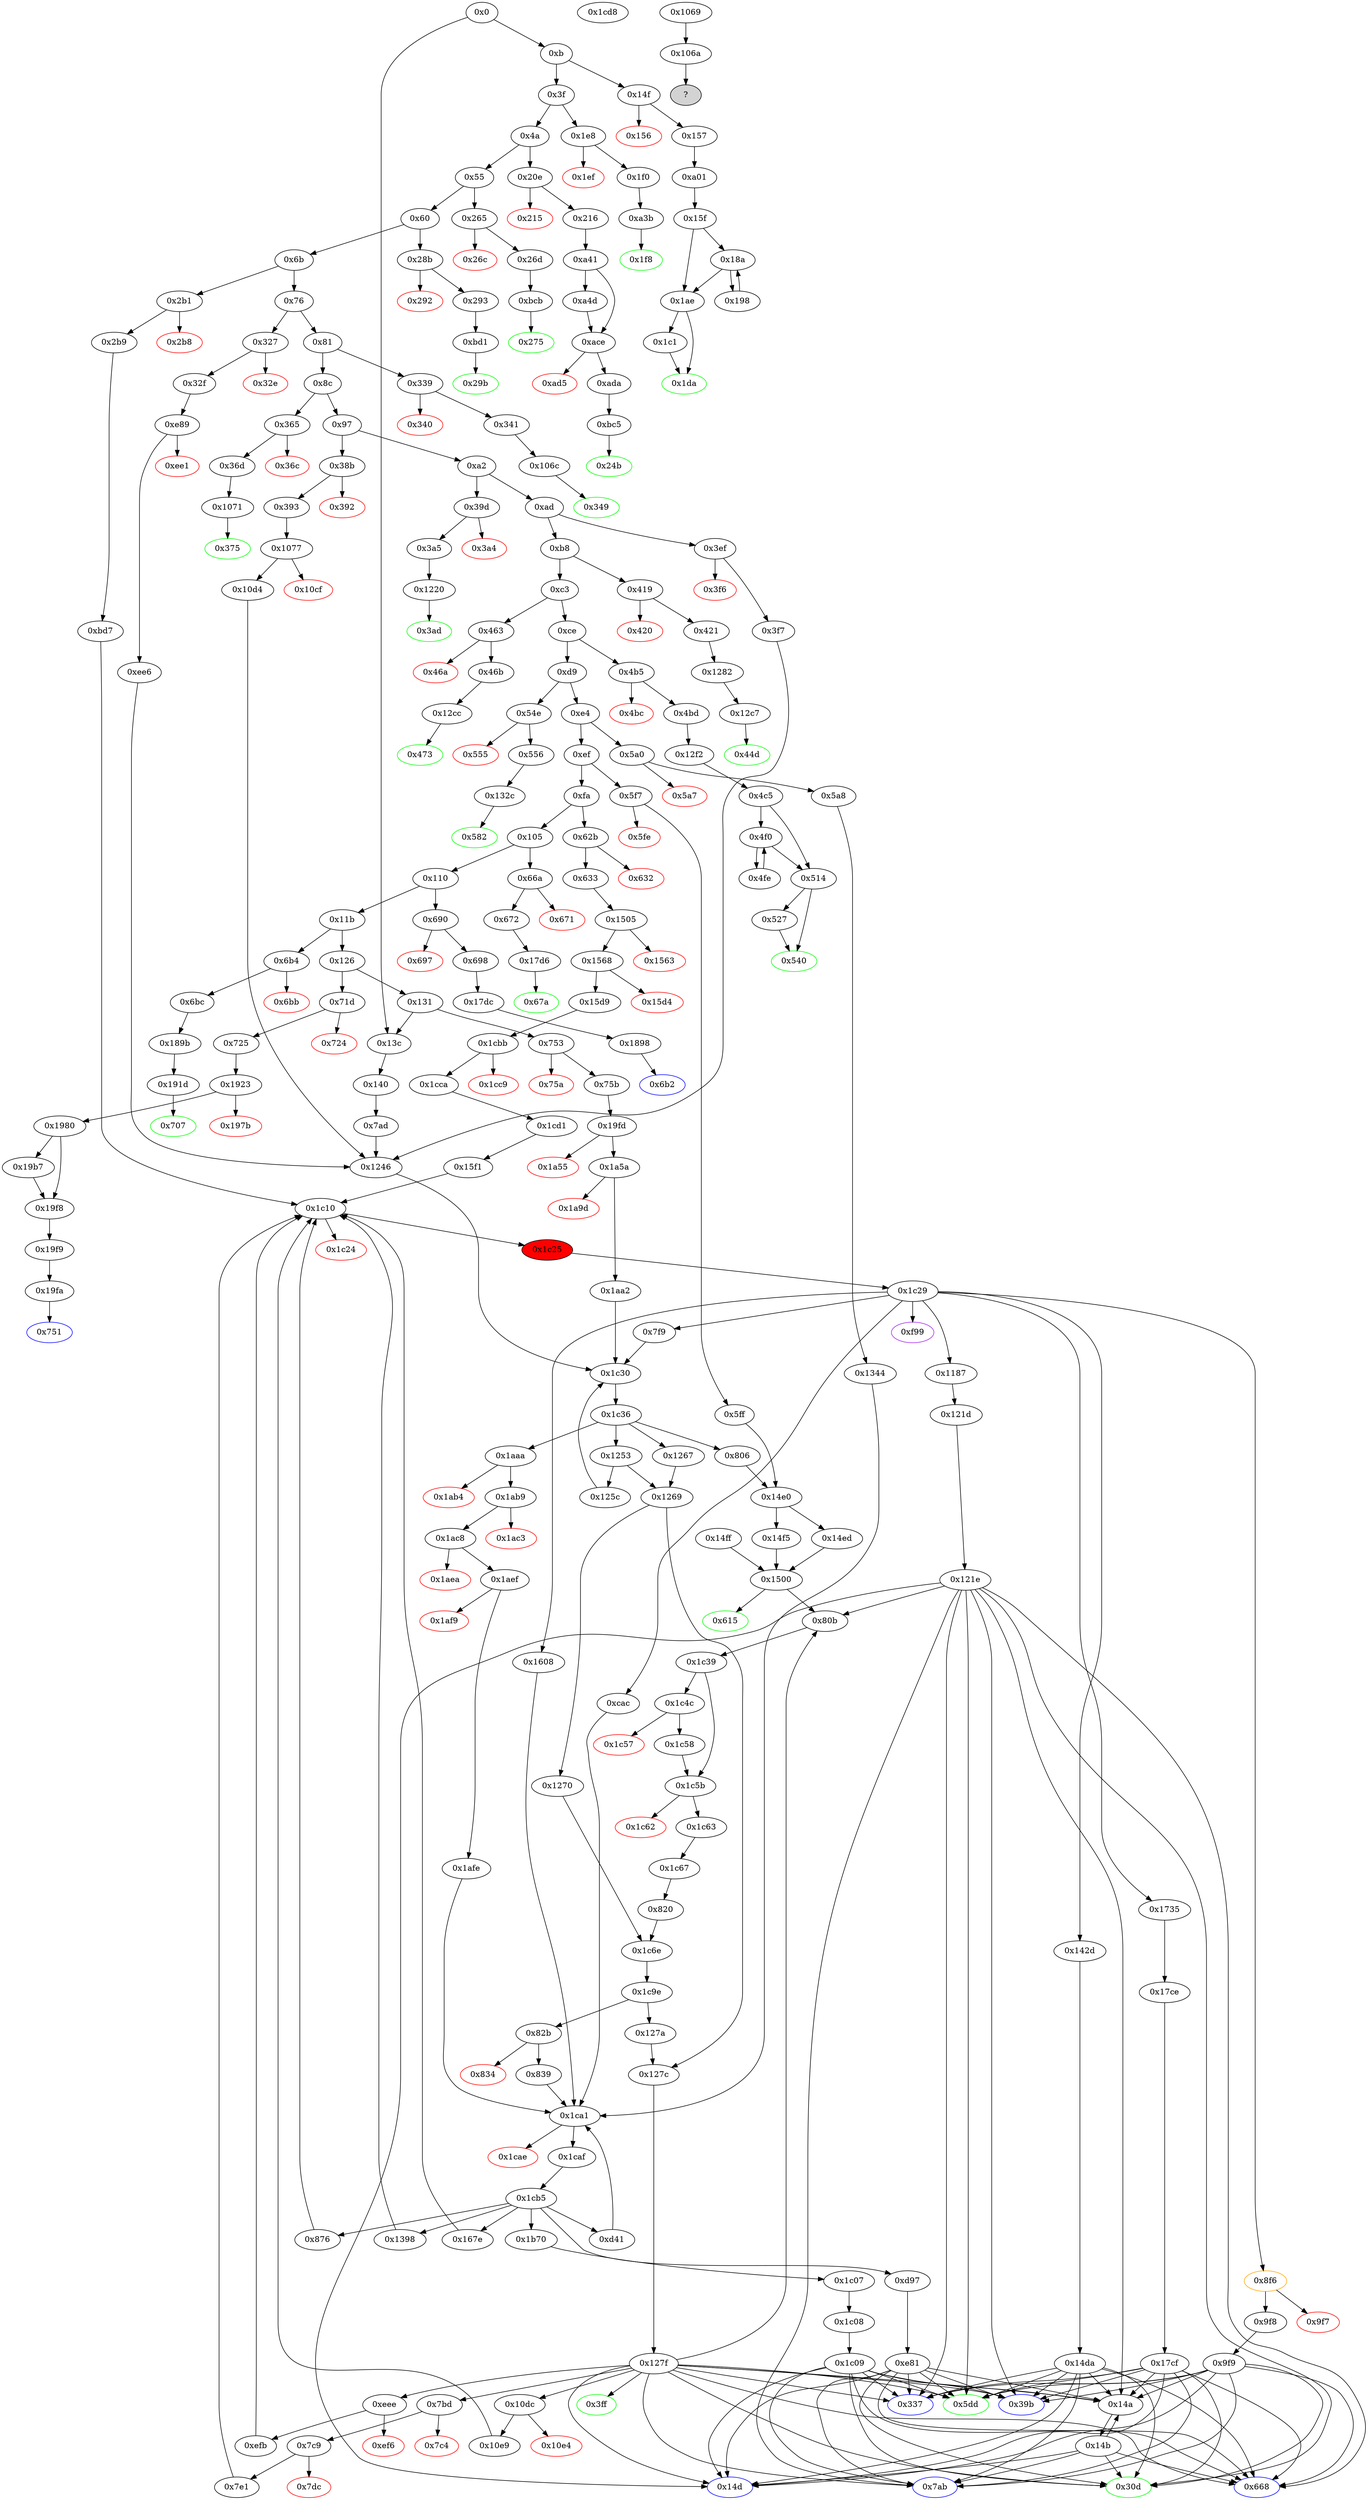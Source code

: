 strict digraph "" {
"0x15d9" [fillcolor=white, id="0x15d9", style=filled, tooltip="Block 0x15d9\n[0x15d9:0x15f0]\n---\nPredecessors: [0x1568]\nSuccessors: [0x1cbb]\n---\n0x15d9 JUMPDEST\n0x15da PUSH2 0xfa0\n0x15dd SWAP3\n0x15de POP\n0x15df PUSH2 0x15f1\n0x15e2 DUP4\n0x15e3 DUP6\n0x15e4 PUSH2 0x1cbb\n0x15e7 SWAP1\n0x15e8 SWAP2\n0x15e9 SWAP1\n0x15ea PUSH4 0xffffffff\n0x15ef AND\n0x15f0 JUMP\n---\n0x15d9: JUMPDEST \n0x15da: V1302 = 0xfa0\n0x15df: V1303 = 0x15f1\n0x15e4: V1304 = 0x1cbb\n0x15ea: V1305 = 0xffffffff\n0x15ef: V1306 = AND 0xffffffff 0x1cbb\n0x15f0: JUMP 0x1cbb\n---\nEntry stack: [V10, 0x668, V457, V460, 0x0, 0x0, 0x0]\nStack pops: 4\nStack additions: [S3, 0xfa0, S1, S0, 0x15f1, S3, 0xfa0]\nExit stack: [V10, 0x668, V457, V460, 0xfa0, 0x0, 0x0, 0x15f1, V460, 0xfa0]\n\nDef sites:\nV10: {0xb.0x33}\n0x668: {0x633.0x634}\nV457: {0x633.0x651}\nV460: {0x633.0x65a}\n0x0: {0x1505.0x1506}\n0x0: {0x1505.0x1508}\n0x0: {0x1505.0x150a}\n"];
"0x121e" [fillcolor=white, id="0x121e", style=filled, tooltip="Block 0x121e\n[0x121e:0x121f]\n---\nPredecessors: [0x121d]\nSuccessors: [0x14a, 0x14d, 0x30d, 0x337, 0x39b, 0x5dd, 0x668, 0x7ab, 0x80b]\n---\n0x121e JUMPDEST\n0x121f JUMP\n---\n0x121e: JUMPDEST \n0x121f: JUMP S0\n---\nEntry stack: [S14, S13, S12, S11, S10, S9, S8, S7, S6, S5, S4, S3, S2, S1, S0]\nStack pops: 1\nStack additions: []\nExit stack: [S14, S13, S12, S11, S10, S9, S8, S7, S6, S5, S4, S3, S2, S1]\n\nDef sites:\nS14: {0xb.0x33, 0x13c.0x13d}\nS13: {0x140.0x141, 0xb.0x33, 0x13c.0x13d}\nS12: {0x140.0x144, 0xb.0x33, 0x140.0x141, 0x13c.0x13d}\nS11: {0xb.0x33, 0x140.0x145, 0x140.0x141, 0x140.0x144, 0x13c.0x13d}\nS10: {0xb.0x33, 0x7ad.0x7ae, 0x13c.0x13d, 0x140.0x141, 0x140.0x144, 0x140.0x145}\nS9: {0x2b9.0x2ba, 0x13c.0x13d, 0x140.0x141, 0x140.0x145, 0xb.0x33, 0x7ad.0x7ae, 0x7ad.0x7b0, 0x140.0x144}\nS8: {0x2b9.0x2ba, 0x2b9.0x2d7, 0x13c.0x13d, 0x140.0x141, 0x140.0x145, 0x633.0x634, 0xb.0x33, 0x7ad.0x7ae, 0x7ad.0x7b0, 0x7ad.0x7b2, 0x140.0x144}\nS7: {0x2b9.0x2ba, 0x2b9.0x2d7, 0x75b.0x75c, 0x2b9.0x2f6, 0x13c.0x13d, 0x140.0x141, 0x140.0x144, 0x633.0x634, 0x633.0x651, 0xb.0x33, 0x7ad.0x7ae, 0x7ad.0x7b0, 0x7ad.0x7b2, 0x7ad.0x7b4, 0x140.0x145}\nS6: {0x75b.0x75c, 0x75b.0x779, 0x393.0x394, 0xb.0x33, 0x140.0x145, 0x140.0x141, 0x140.0x144, 0x1c10_0x7e1.0x1c17, 0x1c10_0xefb.0x1c17, 0x1c10_0x10e9.0x1c17, 0x1c10_0xbd7.0x1c17, 0x1c10_0x876.0x1c17, 0x1c10_0x1398.0x1c17, 0x1c10_0x167e.0x1c17, 0x2b9.0x2ba, 0x2b9.0x2d7, 0x2b9.0x2f6, 0x13c.0x13d, 0x633.0x634, 0x633.0x651, 0x633.0x65a, 0x5a8.0x5a9, 0x7ad.0x7ae, 0x7ad.0x7b0, 0x7ad.0x7b2, 0x7ad.0x7b4, 0x32f.0x330}\nS5: {0x75b.0x75c, 0x75b.0x779, 0x75b.0x782, 0x393.0x394, 0xb.0x33, 0x140.0x141, 0x140.0x145, 0x140.0x144, 0x1c10_0x7e1.0x1c17, 0x1c10_0xefb.0x1c17, 0x1c10_0x10e9.0x1c17, 0x1c10_0xbd7.0x1c17, 0x1c10_0x876.0x1c17, 0x1c10_0x1398.0x1c17, 0x1c10_0x167e.0x1c17, 0x1c10_0x15f1.0x1c17, 0x2b9.0x2ba, 0x2b9.0x2d7, 0x13c.0x13d, 0x633.0x634, 0x633.0x651, 0x633.0x65a, 0x5a8.0x5a9, 0x2b9.0x2f6, 0x7ad.0x7ae, 0x7ad.0x7b0, 0x7ad.0x7b2, 0x7ad.0x7b4, 0x32f.0x330}\nS4: {0x75b.0x75c, 0x75b.0x779, 0x75b.0x782, 0x393.0x394, 0xb.0x33, 0x140.0x141, 0x140.0x145, 0x140.0x144, 0x1c10_0x7e1.0x1c17, 0x1c10_0xefb.0x1c17, 0x1c10_0x10e9.0x1c17, 0x1c10_0xbd7.0x1c17, 0x1c10_0x876.0x1c17, 0x1c10_0x1398.0x1c17, 0x1c10_0x167e.0x1c17, 0x1c10_0x15f1.0x1c17, 0x2b9.0x2ba, 0x2b9.0x2d7, 0x13c.0x13d, 0x633.0x634, 0x633.0x651, 0x633.0x65a, 0x5a8.0x5a9, 0x2b9.0x2f6, 0x7ad.0x7ae, 0x7ad.0x7b0, 0x7ad.0x7b2, 0x7ad.0x7b4, 0x32f.0x330}\nS3: {0x75b.0x75c, 0x75b.0x779, 0x75b.0x782, 0x393.0x394, 0xb.0x33, 0x140.0x141, 0x140.0x145, 0x140.0x144, 0x1c10_0x7e1.0x1c17, 0x1c10_0xefb.0x1c17, 0x1c10_0x10e9.0x1c17, 0x1c10_0xbd7.0x1c17, 0x1c10_0x876.0x1c17, 0x1c10_0x1398.0x1c17, 0x1c10_0x167e.0x1c17, 0x1c10_0x15f1.0x1c17, 0x2b9.0x2ba, 0x2b9.0x2d7, 0x13c.0x13d, 0x633.0x634, 0x633.0x651, 0x633.0x65a, 0x5a8.0x5a9, 0x2b9.0x2f6, 0x7ad.0x7ae, 0x7ad.0x7b0, 0x7ad.0x7b2, 0x7ad.0x7b4, 0x32f.0x330}\nS2: {0x15d9.0x15da, 0x75b.0x75c, 0x75b.0x779, 0x75b.0x782, 0x75b.0x78b, 0x75b.0x794, 0x125c.0x125f, 0x75b.0x79d, 0x1253.0x1255, 0x10d4.0x10d5, 0xbd7.0xbd8, 0xbd7.0xc58, 0x1cca.0x1ccb, 0x140.0x141, 0x140.0x145, 0x140.0x144, 0x1344.0x1345, 0x1246.0x1247, 0x7f9.0x7fc, 0x1c10_0x7e1.0x1c17, 0x1c10_0xefb.0x1c17, 0x1c10_0x10e9.0x1c17, 0x1c10_0xbd7.0x1c17, 0x1c10_0x876.0x1c17, 0x1c10_0x1398.0x1c17, 0x1c10_0x167e.0x1c17, 0x1c10_0x15f1.0x1c17, 0x127a.0x127b, 0x14f5.0x14f6, 0x3f7.0x3f8, 0x14ed.0x14ed, 0x1267.0x1268, 0xee6.0xee7, 0x393.0x394, 0xb.0x33, 0x1505.0x150a, 0x2b9.0x2ba, 0x2b9.0x2d7, 0x2b9.0x2f6, 0x2b9.0x2ff, 0x1c39.0x1c40, 0x13c.0x13d, 0x633.0x634, 0x633.0x651, 0x633.0x65a, 0x1246.0x124b, 0x5a8.0x5a9, 0x5a8.0x5c6, 0x5a8.0x5cf, 0x7ad.0x7ae, 0x7ad.0x7b0, 0x7ad.0x7b2, 0x7ad.0x7b4, 0x7ad.0x7b6, 0x32f.0x330}\nS1: {0x75b.0x75c, 0x75b.0x782, 0x75b.0x779, 0x75b.0x794, 0x125c.0x125f, 0x75b.0x78b, 0x75b.0x79d, 0x1253.0x1255, 0x10d4.0x10d5, 0xbd7.0xbd8, 0xbd7.0xc58, 0x1cca.0x1ccb, 0x140.0x141, 0x140.0x145, 0x140.0x144, 0x1344.0x1345, 0x1246.0x1247, 0x7f9.0x7fc, 0x1c10_0x7e1.0x1c17, 0x1c10_0xefb.0x1c17, 0x1c10_0x10e9.0x1c17, 0x1c10_0xbd7.0x1c17, 0x1c10_0x876.0x1c17, 0x1c10_0x1398.0x1c17, 0x1c10_0x167e.0x1c17, 0x1c10_0x15f1.0x1c17, 0x127a.0x127b, 0x14f5.0x14f6, 0x3f7.0x3f8, 0x14ed.0x14ed, 0x1267.0x1268, 0xee6.0xee7, 0x393.0x394, 0xb.0x33, 0x1505.0x150a, 0x2b9.0x2ba, 0x2b9.0x2d7, 0x2b9.0x2f6, 0x1c39.0x1c40, 0x13c.0x13d, 0x633.0x634, 0x633.0x651, 0x633.0x65a, 0x1246.0x124b, 0x5a8.0x5a9, 0x5a8.0x5cf, 0x7ad.0x7ae, 0x7ad.0x7b0, 0x7ad.0x7b2, 0x7ad.0x7b4, 0x7ad.0x7b6, 0x32f.0x330}\nS0: {0x75b.0x782, 0x75b.0x75c, 0x75b.0x779, 0x75b.0x794, 0x75b.0x79d, 0x125c.0x125f, 0xbd7.0xc58, 0x140.0x145, 0x140.0x141, 0x140.0x144, 0x1344.0x1345, 0x1246.0x1247, 0x7f9.0x7fc, 0x1c10_0x7e1.0x1c17, 0x1c10_0xefb.0x1c17, 0x1c10_0x10e9.0x1c17, 0x1c10_0xbd7.0x1c17, 0x1c10_0x876.0x1c17, 0x1c10_0x1398.0x1c17, 0x1c10_0x15f1.0x1c17, 0x1c10_0x167e.0x1c17, 0x393.0x394, 0xb.0x33, 0x1505.0x150a, 0x2b9.0x2ba, 0x2b9.0x2d7, 0x2b9.0x2f6, 0x1c39.0x1c40, 0x13c.0x13d, 0x633.0x634, 0x633.0x651, 0x633.0x65a, 0x1246.0x124b, 0x5a8.0x5a9, 0x7ad.0x7b4, 0x7ad.0x7ae, 0x7ad.0x7b0, 0x7ad.0x7b2, 0x32f.0x330}\n"];
"0x1e8" [fillcolor=white, id="0x1e8", style=filled, tooltip="Block 0x1e8\n[0x1e8:0x1ee]\n---\nPredecessors: [0x3f]\nSuccessors: [0x1ef, 0x1f0]\n---\n0x1e8 JUMPDEST\n0x1e9 CALLVALUE\n0x1ea ISZERO\n0x1eb PUSH2 0x1f0\n0x1ee JUMPI\n---\n0x1e8: JUMPDEST \n0x1e9: V139 = CALLVALUE\n0x1ea: V140 = ISZERO V139\n0x1eb: V141 = 0x1f0\n0x1ee: JUMPI 0x1f0 V140\n---\nEntry stack: [V10]\nStack pops: 0\nStack additions: []\nExit stack: [V10]\n\nDef sites:\nV10: {0xb.0x33}\n"];
"0x876" [fillcolor=white, id="0x876", style=filled, tooltip="Block 0x876\n[0x876:0x8f5]\n---\nPredecessors: [0x1cb5]\nSuccessors: [0x1c10]\n---\n0x876 JUMPDEST\n0x877 PUSH1 0x1\n0x879 PUSH1 0x0\n0x87b PUSH1 0x1\n0x87d PUSH20 0xffffffffffffffffffffffffffffffffffffffff\n0x892 AND\n0x893 DUP2\n0x894 MSTORE\n0x895 PUSH1 0x20\n0x897 ADD\n0x898 SWAP1\n0x899 DUP2\n0x89a MSTORE\n0x89b PUSH1 0x20\n0x89d ADD\n0x89e PUSH1 0x0\n0x8a0 SHA3\n0x8a1 DUP2\n0x8a2 SWAP1\n0x8a3 SSTORE\n0x8a4 POP\n0x8a5 PUSH2 0x8f6\n0x8a8 DUP2\n0x8a9 PUSH1 0x1\n0x8ab PUSH1 0x0\n0x8ad DUP10\n0x8ae PUSH20 0xffffffffffffffffffffffffffffffffffffffff\n0x8c3 AND\n0x8c4 PUSH20 0xffffffffffffffffffffffffffffffffffffffff\n0x8d9 AND\n0x8da DUP2\n0x8db MSTORE\n0x8dc PUSH1 0x20\n0x8de ADD\n0x8df SWAP1\n0x8e0 DUP2\n0x8e1 MSTORE\n0x8e2 PUSH1 0x20\n0x8e4 ADD\n0x8e5 PUSH1 0x0\n0x8e7 SHA3\n0x8e8 SLOAD\n0x8e9 PUSH2 0x1c10\n0x8ec SWAP1\n0x8ed SWAP2\n0x8ee SWAP1\n0x8ef PUSH4 0xffffffff\n0x8f4 AND\n0x8f5 JUMP\n---\n0x876: JUMPDEST \n0x877: V603 = 0x1\n0x879: V604 = 0x0\n0x87b: V605 = 0x1\n0x87d: V606 = 0xffffffffffffffffffffffffffffffffffffffff\n0x892: V607 = AND 0xffffffffffffffffffffffffffffffffffffffff 0x1\n0x894: M[0x0] = 0x1\n0x895: V608 = 0x20\n0x897: V609 = ADD 0x20 0x0\n0x89a: M[0x20] = 0x1\n0x89b: V610 = 0x20\n0x89d: V611 = ADD 0x20 0x20\n0x89e: V612 = 0x0\n0x8a0: V613 = SHA3 0x0 0x40\n0x8a3: S[V613] = S0\n0x8a5: V614 = 0x8f6\n0x8a9: V615 = 0x1\n0x8ab: V616 = 0x0\n0x8ae: V617 = 0xffffffffffffffffffffffffffffffffffffffff\n0x8c3: V618 = AND 0xffffffffffffffffffffffffffffffffffffffff S6\n0x8c4: V619 = 0xffffffffffffffffffffffffffffffffffffffff\n0x8d9: V620 = AND 0xffffffffffffffffffffffffffffffffffffffff V618\n0x8db: M[0x0] = V620\n0x8dc: V621 = 0x20\n0x8de: V622 = ADD 0x20 0x0\n0x8e1: M[0x20] = 0x1\n0x8e2: V623 = 0x20\n0x8e4: V624 = ADD 0x20 0x20\n0x8e5: V625 = 0x0\n0x8e7: V626 = SHA3 0x0 0x40\n0x8e8: V627 = S[V626]\n0x8e9: V628 = 0x1c10\n0x8ef: V629 = 0xffffffff\n0x8f4: V630 = AND 0xffffffff 0x1c10\n0x8f5: JUMP 0x1c10\n---\nEntry stack: [S16, S15, S14, S13, S12, S11, S10, S9, S8, S7, S6, S5, S4, S3, S2, S1, S0]\nStack pops: 7\nStack additions: [S6, S5, S4, S3, S2, S1, 0x8f6, V627, S1]\nExit stack: [S16, S15, S14, S13, S12, S11, S10, S9, S8, S7, S6, S5, S4, S3, S2, S1, 0x8f6, V627, S1]\n\nDef sites:\nS16: {0xb.0x33, 0x13c.0x13d}\nS15: {0x140.0x141, 0xb.0x33, 0x13c.0x13d}\nS14: {0x140.0x144, 0xb.0x33, 0x140.0x141, 0x13c.0x13d}\nS13: {0xb.0x33, 0x140.0x144, 0x140.0x141, 0x140.0x145, 0x13c.0x13d}\nS12: {0xb.0x33, 0x7ad.0x7ae, 0x13c.0x13d, 0x140.0x145, 0x140.0x144, 0x140.0x141}\nS11: {0x2b9.0x2ba, 0x13c.0x13d, 0x140.0x144, 0x140.0x145, 0xb.0x33, 0x7ad.0x7ae, 0x7ad.0x7b0, 0x140.0x141}\nS10: {0x2b9.0x2ba, 0x2b9.0x2d7, 0x13c.0x13d, 0x140.0x145, 0x140.0x144, 0x633.0x634, 0xb.0x33, 0x7ad.0x7ae, 0x7ad.0x7b0, 0x7ad.0x7b2, 0x140.0x141}\nS9: {0x2b9.0x2ba, 0x2b9.0x2d7, 0x75b.0x75c, 0x2b9.0x2f6, 0x13c.0x13d, 0x140.0x141, 0x140.0x145, 0x633.0x634, 0x633.0x651, 0xb.0x33, 0x7ad.0x7ae, 0x7ad.0x7b0, 0x7ad.0x7b2, 0x7ad.0x7b4, 0x140.0x144}\nS8: {0x75b.0x75c, 0x75b.0x779, 0x393.0x394, 0xb.0x33, 0x140.0x145, 0x140.0x144, 0x140.0x141, 0x1c10_0x7e1.0x1c17, 0x1c10_0xefb.0x1c17, 0x1c10_0x10e9.0x1c17, 0x1c10_0xbd7.0x1c17, 0x1c10_0x876.0x1c17, 0x1c10_0x1398.0x1c17, 0x1c10_0x167e.0x1c17, 0x2b9.0x2ba, 0x2b9.0x2d7, 0x2b9.0x2f6, 0x13c.0x13d, 0x633.0x634, 0x633.0x651, 0x633.0x65a, 0x5a8.0x5a9, 0x7ad.0x7ae, 0x7ad.0x7b0, 0x7ad.0x7b2, 0x7ad.0x7b4, 0x32f.0x330}\nS7: {0x75b.0x75c, 0x75b.0x779, 0x75b.0x782, 0x393.0x394, 0xb.0x33, 0x140.0x141, 0x140.0x145, 0x140.0x144, 0x1c10_0x7e1.0x1c17, 0x1c10_0xefb.0x1c17, 0x1c10_0x10e9.0x1c17, 0x1c10_0xbd7.0x1c17, 0x1c10_0x876.0x1c17, 0x1c10_0x1398.0x1c17, 0x1c10_0x167e.0x1c17, 0x1c10_0x15f1.0x1c17, 0x2b9.0x2ba, 0x2b9.0x2d7, 0x13c.0x13d, 0x633.0x634, 0x633.0x651, 0x633.0x65a, 0x5a8.0x5a9, 0x2b9.0x2f6, 0x7ad.0x7ae, 0x7ad.0x7b0, 0x7ad.0x7b2, 0x7ad.0x7b4, 0x32f.0x330}\nS6: {0x75b.0x75c, 0x75b.0x779, 0x75b.0x782, 0x393.0x394, 0xb.0x33, 0x140.0x145, 0x140.0x141, 0x140.0x144, 0x1c10_0x7e1.0x1c17, 0x1c10_0xefb.0x1c17, 0x1c10_0x10e9.0x1c17, 0x1c10_0xbd7.0x1c17, 0x1c10_0x876.0x1c17, 0x1c10_0x1398.0x1c17, 0x1c10_0x167e.0x1c17, 0x1c10_0x15f1.0x1c17, 0x2b9.0x2ba, 0x2b9.0x2d7, 0x13c.0x13d, 0x633.0x634, 0x633.0x651, 0x633.0x65a, 0x5a8.0x5a9, 0x2b9.0x2f6, 0x7ad.0x7ae, 0x7ad.0x7b0, 0x7ad.0x7b2, 0x7ad.0x7b4, 0x32f.0x330}\nS5: {0x75b.0x75c, 0x75b.0x779, 0x75b.0x782, 0x393.0x394, 0xb.0x33, 0x140.0x144, 0x140.0x141, 0x140.0x145, 0x1c10_0x7e1.0x1c17, 0x1c10_0xefb.0x1c17, 0x1c10_0x10e9.0x1c17, 0x1c10_0xbd7.0x1c17, 0x1c10_0x876.0x1c17, 0x1c10_0x1398.0x1c17, 0x1c10_0x167e.0x1c17, 0x1c10_0x15f1.0x1c17, 0x2b9.0x2ba, 0x2b9.0x2d7, 0x13c.0x13d, 0x633.0x634, 0x633.0x651, 0x633.0x65a, 0x5a8.0x5a9, 0x2b9.0x2f6, 0x7ad.0x7ae, 0x7ad.0x7b0, 0x7ad.0x7b2, 0x7ad.0x7b4, 0x32f.0x330}\nS4: {0x75b.0x75c, 0x75b.0x779, 0x75b.0x782, 0x393.0x394, 0xb.0x33, 0x140.0x144, 0x140.0x145, 0x140.0x141, 0x1c10_0x7e1.0x1c17, 0x1c10_0xefb.0x1c17, 0x1c10_0x10e9.0x1c17, 0x1c10_0xbd7.0x1c17, 0x1c10_0x876.0x1c17, 0x1c10_0x1398.0x1c17, 0x1c10_0x167e.0x1c17, 0x1c10_0x15f1.0x1c17, 0x2b9.0x2ba, 0x2b9.0x2d7, 0x13c.0x13d, 0x633.0x634, 0x633.0x651, 0x633.0x65a, 0x5a8.0x5a9, 0x2b9.0x2f6, 0x7ad.0x7ae, 0x7ad.0x7b0, 0x7ad.0x7b2, 0x7ad.0x7b4, 0x32f.0x330}\nS3: {0x15d9.0x15da, 0x75b.0x75c, 0x75b.0x779, 0x75b.0x782, 0x75b.0x78b, 0x75b.0x794, 0x125c.0x125f, 0x75b.0x79d, 0x1253.0x1255, 0x10d4.0x10d5, 0xbd7.0xbd8, 0xbd7.0xc58, 0x1cca.0x1ccb, 0x140.0x144, 0x140.0x145, 0x140.0x141, 0x1344.0x1345, 0x1246.0x1247, 0x7f9.0x7fc, 0x1c10_0x7e1.0x1c17, 0x1c10_0xefb.0x1c17, 0x1c10_0x10e9.0x1c17, 0x1c10_0xbd7.0x1c17, 0x1c10_0x876.0x1c17, 0x1c10_0x1398.0x1c17, 0x1c10_0x167e.0x1c17, 0x1c10_0x15f1.0x1c17, 0x127a.0x127b, 0x14f5.0x14f6, 0x3f7.0x3f8, 0x14ed.0x14ed, 0x1267.0x1268, 0xee6.0xee7, 0x393.0x394, 0xb.0x33, 0x1505.0x150a, 0x2b9.0x2ba, 0x2b9.0x2d7, 0x2b9.0x2f6, 0x2b9.0x2ff, 0x1c39.0x1c40, 0x13c.0x13d, 0x633.0x634, 0x633.0x651, 0x633.0x65a, 0x1246.0x124b, 0x5a8.0x5a9, 0x5a8.0x5c6, 0x5a8.0x5cf, 0x7ad.0x7ae, 0x7ad.0x7b0, 0x7ad.0x7b2, 0x7ad.0x7b4, 0x7ad.0x7b6, 0x32f.0x330}\nS2: {0x75b.0x779, 0x75b.0x782, 0x75b.0x794, 0x75b.0x78b, 0x125c.0x125f, 0x75b.0x79d, 0x75b.0x75c, 0x1253.0x1255, 0x10d4.0x10d5, 0xbd7.0xbd8, 0xbd7.0xc58, 0x1cca.0x1ccb, 0x140.0x141, 0x140.0x144, 0x140.0x145, 0x1344.0x1345, 0x1246.0x124b, 0x7f9.0x7fc, 0x1c10_0x7e1.0x1c17, 0x1c10_0xefb.0x1c17, 0x1c10_0x10e9.0x1c17, 0x1c10_0xbd7.0x1c17, 0x1c10_0x876.0x1c17, 0x1c10_0x1398.0x1c17, 0x1c10_0x167e.0x1c17, 0x1c10_0x15f1.0x1c17, 0x127a.0x127b, 0x14f5.0x14f6, 0x3f7.0x3f8, 0x14ed.0x14ed, 0x1267.0x1268, 0xee6.0xee7, 0x393.0x394, 0xb.0x33, 0x1505.0x150a, 0x2b9.0x2ba, 0x2b9.0x2f6, 0x2b9.0x2d7, 0x1c39.0x1c40, 0x13c.0x13d, 0x633.0x65a, 0x633.0x634, 0x633.0x651, 0x1246.0x1247, 0x5a8.0x5a9, 0x5a8.0x5cf, 0x7ad.0x7ae, 0x7ad.0x7b0, 0x7ad.0x7b4, 0x7ad.0x7b2, 0x7ad.0x7b6, 0x32f.0x330}\nS1: {0x75b.0x782, 0x75b.0x779, 0x75b.0x75c, 0x75b.0x794, 0x75b.0x79d, 0x125c.0x125f, 0xbd7.0xc58, 0x140.0x144, 0x140.0x141, 0x140.0x145, 0x1344.0x1345, 0x1246.0x1247, 0x7f9.0x7fc, 0x1c10_0x7e1.0x1c17, 0x1c10_0xefb.0x1c17, 0x1c10_0x10e9.0x1c17, 0x1c10_0xbd7.0x1c17, 0x1c10_0x876.0x1c17, 0x1c10_0x1398.0x1c17, 0x1c10_0x15f1.0x1c17, 0x1c10_0x167e.0x1c17, 0x393.0x394, 0xb.0x33, 0x1505.0x150a, 0x1c39.0x1c40, 0x2b9.0x2ba, 0x2b9.0x2d7, 0x2b9.0x2f6, 0x633.0x651, 0x633.0x65a, 0x1246.0x124b, 0x5a8.0x5a9, 0x7ad.0x7b4, 0x7ad.0x7ae, 0x7ad.0x7b0, 0x7ad.0x7b2, 0x32f.0x330}\nS0: {0x1caf_0x1608.0x1cb2, 0x1caf_0x1afe.0x1cb2, 0x1caf_0xd41.0x1cb2, 0x1caf_0x839.0x1cb2, 0x1caf_0xcac.0x1cb2, 0x1caf_0x1344.0x1cb2}\n"];
"0x1ab9" [fillcolor=white, id="0x1ab9", style=filled, tooltip="Block 0x1ab9\n[0x1ab9:0x1ac2]\n---\nPredecessors: [0x1aaa]\nSuccessors: [0x1ac3, 0x1ac8]\n---\n0x1ab9 JUMPDEST\n0x1aba DUP3\n0x1abb DUP5\n0x1abc LT\n0x1abd ISZERO\n0x1abe ISZERO\n0x1abf PUSH2 0x1ac8\n0x1ac2 JUMPI\n---\n0x1ab9: JUMPDEST \n0x1abc: V1548 = LT S3 S2\n0x1abd: V1549 = ISZERO V1548\n0x1abe: V1550 = ISZERO V1549\n0x1abf: V1551 = 0x1ac8\n0x1ac2: JUMPI 0x1ac8 V1550\n---\nEntry stack: [S15, S14, S13, S12, S11, S10, S9, S8, S7, S6, S5, S4, S3, S2, S1, S0]\nStack pops: 4\nStack additions: [S3, S2, S1, S0]\nExit stack: [S15, S14, S13, S12, S11, S10, S9, S8, S7, S6, S5, S4, S3, S2, S1, S0]\n\nDef sites:\nS15: {0xb.0x33, 0x13c.0x13d}\nS14: {0x140.0x141, 0xb.0x33, 0x13c.0x13d}\nS13: {0x140.0x141, 0xb.0x33, 0x140.0x144, 0x13c.0x13d}\nS12: {0xb.0x33, 0x140.0x141, 0x140.0x145, 0x140.0x144, 0x13c.0x13d}\nS11: {0xb.0x33, 0x7ad.0x7ae, 0x13c.0x13d, 0x140.0x141, 0x140.0x145, 0x140.0x144}\nS10: {0x2b9.0x2ba, 0x13c.0x13d, 0x140.0x144, 0x140.0x145, 0xb.0x33, 0x7ad.0x7ae, 0x7ad.0x7b0, 0x140.0x141}\nS9: {0x2b9.0x2ba, 0x2b9.0x2d7, 0x13c.0x13d, 0x140.0x141, 0x140.0x144, 0x633.0x634, 0xb.0x33, 0x7ad.0x7ae, 0x7ad.0x7b0, 0x7ad.0x7b2, 0x140.0x145}\nS8: {0x2b9.0x2ba, 0x2b9.0x2d7, 0x75b.0x75c, 0x2b9.0x2f6, 0x13c.0x13d, 0x140.0x145, 0x140.0x144, 0x633.0x634, 0x633.0x651, 0xb.0x33, 0x7ad.0x7ae, 0x7ad.0x7b0, 0x7ad.0x7b2, 0x7ad.0x7b4, 0x140.0x141}\nS7: {0x75b.0x75c, 0x75b.0x779, 0x393.0x394, 0xb.0x33, 0x140.0x141, 0x140.0x145, 0x140.0x144, 0x1c10_0x7e1.0x1c17, 0x1c10_0xefb.0x1c17, 0x1c10_0x10e9.0x1c17, 0x1c10_0xbd7.0x1c17, 0x1c10_0x876.0x1c17, 0x1c10_0x1398.0x1c17, 0x1c10_0x167e.0x1c17, 0x2b9.0x2ba, 0x2b9.0x2d7, 0x2b9.0x2f6, 0x13c.0x13d, 0x633.0x634, 0x633.0x651, 0x633.0x65a, 0x5a8.0x5a9, 0x7ad.0x7ae, 0x7ad.0x7b0, 0x7ad.0x7b2, 0x7ad.0x7b4, 0x32f.0x330}\nS6: {0x75b.0x75c, 0x75b.0x779, 0x75b.0x782, 0x393.0x394, 0xb.0x33, 0x140.0x141, 0x140.0x144, 0x140.0x145, 0x1c10_0x7e1.0x1c17, 0x1c10_0xefb.0x1c17, 0x1c10_0x10e9.0x1c17, 0x1c10_0xbd7.0x1c17, 0x1c10_0x876.0x1c17, 0x1c10_0x1398.0x1c17, 0x1c10_0x167e.0x1c17, 0x1c10_0x15f1.0x1c17, 0x2b9.0x2ba, 0x2b9.0x2d7, 0x13c.0x13d, 0x633.0x634, 0x633.0x651, 0x633.0x65a, 0x5a8.0x5a9, 0x2b9.0x2f6, 0x7ad.0x7ae, 0x7ad.0x7b0, 0x7ad.0x7b2, 0x7ad.0x7b4, 0x32f.0x330}\nS5: {0x75b.0x75c, 0x75b.0x779, 0x75b.0x782, 0x393.0x394, 0xb.0x33, 0x140.0x141, 0x140.0x145, 0x140.0x144, 0x1c10_0x7e1.0x1c17, 0x1c10_0xefb.0x1c17, 0x1c10_0x10e9.0x1c17, 0x1c10_0xbd7.0x1c17, 0x1c10_0x876.0x1c17, 0x1c10_0x1398.0x1c17, 0x1c10_0x167e.0x1c17, 0x1c10_0x15f1.0x1c17, 0x2b9.0x2ba, 0x2b9.0x2d7, 0x13c.0x13d, 0x633.0x634, 0x633.0x651, 0x633.0x65a, 0x5a8.0x5a9, 0x2b9.0x2f6, 0x7ad.0x7ae, 0x7ad.0x7b0, 0x7ad.0x7b2, 0x7ad.0x7b4, 0x32f.0x330}\nS4: {0x75b.0x75c, 0x75b.0x782, 0x75b.0x779, 0x393.0x394, 0xb.0x33, 0x140.0x141, 0x140.0x145, 0x140.0x144, 0x1c10_0x7e1.0x1c17, 0x1c10_0xefb.0x1c17, 0x1c10_0x10e9.0x1c17, 0x1c10_0xbd7.0x1c17, 0x1c10_0x876.0x1c17, 0x1c10_0x1398.0x1c17, 0x1c10_0x167e.0x1c17, 0x1c10_0x15f1.0x1c17, 0x2b9.0x2ba, 0x2b9.0x2d7, 0x13c.0x13d, 0x633.0x634, 0x633.0x651, 0x633.0x65a, 0x5a8.0x5a9, 0x2b9.0x2f6, 0x7ad.0x7ae, 0x7ad.0x7b0, 0x7ad.0x7b2, 0x7ad.0x7b4, 0x32f.0x330}\nS3: {0x1c10_0x7e1.0x1c17, 0x1c10_0xefb.0x1c17, 0x75b.0x782, 0x1c10_0x10e9.0x1c17, 0x1c10_0xbd7.0x1c17, 0x1c10_0x876.0x1c17, 0x1c10_0x1398.0x1c17, 0x1c10_0x15f1.0x1c17, 0x1c10_0x167e.0x1c17, 0x393.0x394, 0xb.0x33, 0x7ad.0x7b4, 0x32f.0x330}\nS2: {0x75b.0x779, 0x75b.0x782, 0x75b.0x75c, 0x75b.0x794, 0x125c.0x125f, 0x75b.0x78b, 0x75b.0x79d, 0x1253.0x1255, 0x10d4.0x10d5, 0xbd7.0xbd8, 0xbd7.0xc58, 0x1cca.0x1ccb, 0x140.0x144, 0x140.0x145, 0x140.0x141, 0x1344.0x1345, 0x1246.0x1247, 0x7f9.0x7fc, 0x1c10_0x7e1.0x1c17, 0x1c10_0xefb.0x1c17, 0x1c10_0x10e9.0x1c17, 0x1c10_0xbd7.0x1c17, 0x1c10_0x876.0x1c17, 0x1c10_0x1398.0x1c17, 0x1c10_0x167e.0x1c17, 0x1c10_0x15f1.0x1c17, 0x127a.0x127b, 0x14f5.0x14f6, 0x3f7.0x3f8, 0x14ed.0x14ed, 0x1267.0x1268, 0xee6.0xee7, 0x393.0x394, 0xb.0x33, 0x1505.0x150a, 0x2b9.0x2ba, 0x2b9.0x2d7, 0x2b9.0x2f6, 0x1c39.0x1c40, 0x13c.0x13d, 0x633.0x634, 0x633.0x65a, 0x633.0x651, 0x1246.0x124b, 0x5a8.0x5a9, 0x5a8.0x5cf, 0x7ad.0x7ae, 0x7ad.0x7b0, 0x7ad.0x7b2, 0x7ad.0x7b4, 0x7ad.0x7b6, 0x32f.0x330}\nS1: {0x75b.0x782, 0x75b.0x779, 0x75b.0x75c, 0x75b.0x794, 0x75b.0x79d, 0x125c.0x125f, 0xbd7.0xc58, 0x140.0x144, 0x140.0x141, 0x140.0x145, 0x1344.0x1345, 0x1246.0x1247, 0x7f9.0x7fc, 0x1c10_0x7e1.0x1c17, 0x1c10_0xefb.0x1c17, 0x1c10_0x10e9.0x1c17, 0x1c10_0xbd7.0x1c17, 0x1c10_0x876.0x1c17, 0x1c10_0x1398.0x1c17, 0x1c10_0x15f1.0x1c17, 0x1c10_0x167e.0x1c17, 0x393.0x394, 0xb.0x33, 0x1505.0x150a, 0x2b9.0x2ba, 0x2b9.0x2d7, 0x2b9.0x2f6, 0x1c39.0x1c40, 0x633.0x651, 0x633.0x65a, 0x1246.0x124b, 0x5a8.0x5a9, 0x7ad.0x7b4, 0x7ad.0x7ae, 0x7ad.0x7b0, 0x7ad.0x7b2, 0x32f.0x330}\nS0: {0x7f9.0x7fc, 0x75b.0x79d, 0x125c.0x125f, 0x1246.0x124b}\n"];
"0x1187" [fillcolor=white, id="0x1187", style=filled, tooltip="Block 0x1187\n[0x1187:0x121c]\n---\nPredecessors: [0x1c29]\nSuccessors: [0x121d]\n---\n0x1187 JUMPDEST\n0x1188 PUSH1 0x1\n0x118a PUSH1 0x0\n0x118c PUSH1 0x7\n0x118e PUSH1 0x0\n0x1190 SWAP1\n0x1191 SLOAD\n0x1192 SWAP1\n0x1193 PUSH2 0x100\n0x1196 EXP\n0x1197 SWAP1\n0x1198 DIV\n0x1199 PUSH20 0xffffffffffffffffffffffffffffffffffffffff\n0x11ae AND\n0x11af PUSH20 0xffffffffffffffffffffffffffffffffffffffff\n0x11c4 AND\n0x11c5 PUSH20 0xffffffffffffffffffffffffffffffffffffffff\n0x11da AND\n0x11db DUP2\n0x11dc MSTORE\n0x11dd PUSH1 0x20\n0x11df ADD\n0x11e0 SWAP1\n0x11e1 DUP2\n0x11e2 MSTORE\n0x11e3 PUSH1 0x20\n0x11e5 ADD\n0x11e6 PUSH1 0x0\n0x11e8 SHA3\n0x11e9 DUP2\n0x11ea SWAP1\n0x11eb SSTORE\n0x11ec POP\n0x11ed PUSH1 0x0\n0x11ef PUSH1 0x1\n0x11f1 PUSH1 0x0\n0x11f3 PUSH1 0x1\n0x11f5 PUSH20 0xffffffffffffffffffffffffffffffffffffffff\n0x120a AND\n0x120b DUP2\n0x120c MSTORE\n0x120d PUSH1 0x20\n0x120f ADD\n0x1210 SWAP1\n0x1211 DUP2\n0x1212 MSTORE\n0x1213 PUSH1 0x20\n0x1215 ADD\n0x1216 PUSH1 0x0\n0x1218 SHA3\n0x1219 DUP2\n0x121a SWAP1\n0x121b SSTORE\n0x121c POP\n---\n0x1187: JUMPDEST \n0x1188: V1068 = 0x1\n0x118a: V1069 = 0x0\n0x118c: V1070 = 0x7\n0x118e: V1071 = 0x0\n0x1191: V1072 = S[0x7]\n0x1193: V1073 = 0x100\n0x1196: V1074 = EXP 0x100 0x0\n0x1198: V1075 = DIV V1072 0x1\n0x1199: V1076 = 0xffffffffffffffffffffffffffffffffffffffff\n0x11ae: V1077 = AND 0xffffffffffffffffffffffffffffffffffffffff V1075\n0x11af: V1078 = 0xffffffffffffffffffffffffffffffffffffffff\n0x11c4: V1079 = AND 0xffffffffffffffffffffffffffffffffffffffff V1077\n0x11c5: V1080 = 0xffffffffffffffffffffffffffffffffffffffff\n0x11da: V1081 = AND 0xffffffffffffffffffffffffffffffffffffffff V1079\n0x11dc: M[0x0] = V1081\n0x11dd: V1082 = 0x20\n0x11df: V1083 = ADD 0x20 0x0\n0x11e2: M[0x20] = 0x1\n0x11e3: V1084 = 0x20\n0x11e5: V1085 = ADD 0x20 0x20\n0x11e6: V1086 = 0x0\n0x11e8: V1087 = SHA3 0x0 0x40\n0x11eb: S[V1087] = S0\n0x11ed: V1088 = 0x0\n0x11ef: V1089 = 0x1\n0x11f1: V1090 = 0x0\n0x11f3: V1091 = 0x1\n0x11f5: V1092 = 0xffffffffffffffffffffffffffffffffffffffff\n0x120a: V1093 = AND 0xffffffffffffffffffffffffffffffffffffffff 0x1\n0x120c: M[0x0] = 0x1\n0x120d: V1094 = 0x20\n0x120f: V1095 = ADD 0x20 0x0\n0x1212: M[0x20] = 0x1\n0x1213: V1096 = 0x20\n0x1215: V1097 = ADD 0x20 0x20\n0x1216: V1098 = 0x0\n0x1218: V1099 = SHA3 0x0 0x40\n0x121b: S[V1099] = 0x0\n---\nEntry stack: [S15, S14, S13, S12, S11, S10, S9, S8, S7, S6, S5, S4, S3, S2, S1, S0]\nStack pops: 1\nStack additions: []\nExit stack: [S15, S14, S13, S12, S11, S10, S9, S8, S7, S6, S5, S4, S3, S2, S1]\n\nDef sites:\nS15: {0xb.0x33, 0x13c.0x13d}\nS14: {0x140.0x141, 0xb.0x33, 0x13c.0x13d}\nS13: {0x140.0x144, 0xb.0x33, 0x140.0x141, 0x13c.0x13d}\nS12: {0xb.0x33, 0x140.0x145, 0x140.0x141, 0x140.0x144, 0x13c.0x13d}\nS11: {0xb.0x33, 0x7ad.0x7ae, 0x13c.0x13d, 0x140.0x141, 0x140.0x144, 0x140.0x145}\nS10: {0x2b9.0x2ba, 0x13c.0x13d, 0x140.0x141, 0x140.0x145, 0xb.0x33, 0x7ad.0x7ae, 0x7ad.0x7b0, 0x140.0x144}\nS9: {0x2b9.0x2ba, 0x2b9.0x2d7, 0x13c.0x13d, 0x140.0x141, 0x140.0x145, 0x633.0x634, 0xb.0x33, 0x7ad.0x7ae, 0x7ad.0x7b0, 0x7ad.0x7b2, 0x140.0x144}\nS8: {0x2b9.0x2ba, 0x2b9.0x2d7, 0x75b.0x75c, 0x2b9.0x2f6, 0x13c.0x13d, 0x140.0x141, 0x140.0x144, 0x633.0x634, 0x633.0x651, 0xb.0x33, 0x7ad.0x7ae, 0x7ad.0x7b0, 0x7ad.0x7b2, 0x7ad.0x7b4, 0x140.0x145}\nS7: {0x75b.0x75c, 0x75b.0x779, 0x393.0x394, 0xb.0x33, 0x140.0x145, 0x140.0x141, 0x140.0x144, 0x1c10_0x7e1.0x1c17, 0x1c10_0xefb.0x1c17, 0x1c10_0x10e9.0x1c17, 0x1c10_0xbd7.0x1c17, 0x1c10_0x876.0x1c17, 0x1c10_0x1398.0x1c17, 0x1c10_0x167e.0x1c17, 0x2b9.0x2ba, 0x2b9.0x2d7, 0x2b9.0x2f6, 0x13c.0x13d, 0x633.0x634, 0x633.0x651, 0x633.0x65a, 0x5a8.0x5a9, 0x7ad.0x7ae, 0x7ad.0x7b0, 0x7ad.0x7b2, 0x7ad.0x7b4, 0x32f.0x330}\nS6: {0x75b.0x75c, 0x75b.0x779, 0x75b.0x782, 0x393.0x394, 0xb.0x33, 0x140.0x141, 0x140.0x145, 0x140.0x144, 0x1c10_0x7e1.0x1c17, 0x1c10_0xefb.0x1c17, 0x1c10_0x10e9.0x1c17, 0x1c10_0xbd7.0x1c17, 0x1c10_0x876.0x1c17, 0x1c10_0x1398.0x1c17, 0x1c10_0x167e.0x1c17, 0x1c10_0x15f1.0x1c17, 0x2b9.0x2ba, 0x2b9.0x2d7, 0x13c.0x13d, 0x633.0x634, 0x633.0x651, 0x633.0x65a, 0x5a8.0x5a9, 0x2b9.0x2f6, 0x7ad.0x7ae, 0x7ad.0x7b0, 0x7ad.0x7b2, 0x7ad.0x7b4, 0x32f.0x330}\nS5: {0x75b.0x75c, 0x75b.0x779, 0x75b.0x782, 0x393.0x394, 0xb.0x33, 0x140.0x141, 0x140.0x145, 0x140.0x144, 0x1c10_0x7e1.0x1c17, 0x1c10_0xefb.0x1c17, 0x1c10_0x10e9.0x1c17, 0x1c10_0xbd7.0x1c17, 0x1c10_0x876.0x1c17, 0x1c10_0x1398.0x1c17, 0x1c10_0x167e.0x1c17, 0x1c10_0x15f1.0x1c17, 0x2b9.0x2ba, 0x2b9.0x2d7, 0x13c.0x13d, 0x633.0x634, 0x633.0x651, 0x633.0x65a, 0x5a8.0x5a9, 0x2b9.0x2f6, 0x7ad.0x7ae, 0x7ad.0x7b0, 0x7ad.0x7b2, 0x7ad.0x7b4, 0x32f.0x330}\nS4: {0x75b.0x75c, 0x75b.0x779, 0x75b.0x782, 0x393.0x394, 0xb.0x33, 0x140.0x141, 0x140.0x145, 0x140.0x144, 0x1c10_0x7e1.0x1c17, 0x1c10_0xefb.0x1c17, 0x1c10_0x10e9.0x1c17, 0x1c10_0xbd7.0x1c17, 0x1c10_0x876.0x1c17, 0x1c10_0x1398.0x1c17, 0x1c10_0x167e.0x1c17, 0x1c10_0x15f1.0x1c17, 0x2b9.0x2ba, 0x2b9.0x2d7, 0x13c.0x13d, 0x633.0x634, 0x633.0x651, 0x633.0x65a, 0x5a8.0x5a9, 0x2b9.0x2f6, 0x7ad.0x7ae, 0x7ad.0x7b0, 0x7ad.0x7b2, 0x7ad.0x7b4, 0x32f.0x330}\nS3: {0x15d9.0x15da, 0x75b.0x75c, 0x75b.0x779, 0x75b.0x782, 0x75b.0x78b, 0x75b.0x794, 0x125c.0x125f, 0x75b.0x79d, 0x1253.0x1255, 0x10d4.0x10d5, 0xbd7.0xbd8, 0xbd7.0xc58, 0x1cca.0x1ccb, 0x140.0x141, 0x140.0x145, 0x140.0x144, 0x1344.0x1345, 0x1246.0x1247, 0x7f9.0x7fc, 0x1c10_0x7e1.0x1c17, 0x1c10_0xefb.0x1c17, 0x1c10_0x10e9.0x1c17, 0x1c10_0xbd7.0x1c17, 0x1c10_0x876.0x1c17, 0x1c10_0x1398.0x1c17, 0x1c10_0x167e.0x1c17, 0x1c10_0x15f1.0x1c17, 0x127a.0x127b, 0x14f5.0x14f6, 0x3f7.0x3f8, 0x14ed.0x14ed, 0x1267.0x1268, 0xee6.0xee7, 0x393.0x394, 0xb.0x33, 0x1505.0x150a, 0x2b9.0x2ba, 0x2b9.0x2d7, 0x2b9.0x2f6, 0x2b9.0x2ff, 0x1c39.0x1c40, 0x13c.0x13d, 0x633.0x634, 0x633.0x651, 0x633.0x65a, 0x1246.0x124b, 0x5a8.0x5a9, 0x5a8.0x5c6, 0x5a8.0x5cf, 0x7ad.0x7ae, 0x7ad.0x7b0, 0x7ad.0x7b2, 0x7ad.0x7b4, 0x7ad.0x7b6, 0x32f.0x330}\nS2: {0x75b.0x75c, 0x75b.0x782, 0x75b.0x779, 0x75b.0x794, 0x125c.0x125f, 0x75b.0x78b, 0x75b.0x79d, 0x1253.0x1255, 0x10d4.0x10d5, 0xbd7.0xbd8, 0xbd7.0xc58, 0x1cca.0x1ccb, 0x140.0x141, 0x140.0x145, 0x140.0x144, 0x1344.0x1345, 0x1246.0x1247, 0x7f9.0x7fc, 0x1c10_0x7e1.0x1c17, 0x1c10_0xefb.0x1c17, 0x1c10_0x10e9.0x1c17, 0x1c10_0xbd7.0x1c17, 0x1c10_0x876.0x1c17, 0x1c10_0x1398.0x1c17, 0x1c10_0x167e.0x1c17, 0x1c10_0x15f1.0x1c17, 0x127a.0x127b, 0x14f5.0x14f6, 0x3f7.0x3f8, 0x14ed.0x14ed, 0x1267.0x1268, 0xee6.0xee7, 0x393.0x394, 0xb.0x33, 0x1505.0x150a, 0x2b9.0x2ba, 0x2b9.0x2d7, 0x2b9.0x2f6, 0x1c39.0x1c40, 0x13c.0x13d, 0x633.0x634, 0x633.0x651, 0x633.0x65a, 0x1246.0x124b, 0x5a8.0x5a9, 0x5a8.0x5cf, 0x7ad.0x7ae, 0x7ad.0x7b0, 0x7ad.0x7b2, 0x7ad.0x7b4, 0x7ad.0x7b6, 0x32f.0x330}\nS1: {0x75b.0x782, 0x75b.0x75c, 0x75b.0x779, 0x75b.0x794, 0x75b.0x79d, 0x125c.0x125f, 0xbd7.0xc58, 0x140.0x145, 0x140.0x141, 0x140.0x144, 0x1344.0x1345, 0x1246.0x1247, 0x7f9.0x7fc, 0x1c10_0x7e1.0x1c17, 0x1c10_0xefb.0x1c17, 0x1c10_0x10e9.0x1c17, 0x1c10_0xbd7.0x1c17, 0x1c10_0x876.0x1c17, 0x1c10_0x1398.0x1c17, 0x1c10_0x15f1.0x1c17, 0x1c10_0x167e.0x1c17, 0x393.0x394, 0xb.0x33, 0x1505.0x150a, 0x2b9.0x2ba, 0x2b9.0x2d7, 0x2b9.0x2f6, 0x1c39.0x1c40, 0x13c.0x13d, 0x633.0x634, 0x633.0x651, 0x633.0x65a, 0x1246.0x124b, 0x5a8.0x5a9, 0x7ad.0x7b4, 0x7ad.0x7ae, 0x7ad.0x7b0, 0x7ad.0x7b2, 0x32f.0x330}\nS0: {0x1c10_0x7e1.0x1c17, 0x1c10_0xefb.0x1c17, 0x1c10_0x10e9.0x1c17, 0x1c10_0xbd7.0x1c17, 0x1c10_0x876.0x1c17, 0x1c10_0x1398.0x1c17, 0x1c10_0x15f1.0x1c17, 0x1c10_0x167e.0x1c17}\n"];
"0x12c7" [fillcolor=white, id="0x12c7", style=filled, tooltip="Block 0x12c7\n[0x12c7:0x12cb]\n---\nPredecessors: [0x1282]\nSuccessors: [0x44d]\n---\n0x12c7 JUMPDEST\n0x12c8 SWAP2\n0x12c9 SWAP1\n0x12ca POP\n0x12cb JUMP\n---\n0x12c7: JUMPDEST \n0x12cb: JUMP 0x44d\n---\nEntry stack: [V10, 0x44d, V307, V1141]\nStack pops: 3\nStack additions: [S0]\nExit stack: [V10, V1141]\n\nDef sites:\nV10: {0xb.0x33}\n0x44d: {0x421.0x422}\nV307: {0x421.0x43f}\nV1141: {0x1282.0x12c4}\n"];
"0x1c29" [fillcolor=white, id="0x1c29", style=filled, tooltip="Block 0x1c29\n[0x1c29:0x1c2f]\n---\nPredecessors: [0x1c25]\nSuccessors: [0x7f9, 0x8f6, 0xcac, 0xf99, 0x1187, 0x142d, 0x1608, 0x1735]\n---\n0x1c29 JUMPDEST\n0x1c2a POP\n0x1c2b SWAP3\n0x1c2c SWAP2\n0x1c2d POP\n0x1c2e POP\n0x1c2f JUMP\n---\n0x1c29: JUMPDEST \n0x1c2f: JUMP {0x7f9, 0x8f6, 0xcac, 0xf99, 0x1187, 0x142d, 0x1608, 0x1735}\n---\nEntry stack: [S19, S18, S17, S16, S15, S14, S13, S12, S11, S10, S9, S8, S7, S6, S5, {0x7f9, 0x8f6, 0xcac, 0xf99, 0x1187, 0x142d, 0x1608, 0x1735}, S3, S2, S1, S0]\nStack pops: 5\nStack additions: [S1]\nExit stack: [S19, S18, S17, S16, S15, S14, S13, S12, S11, S10, S9, S8, S7, S6, S5, S1]\n\nDef sites:\nS19: {0xb.0x33, 0x13c.0x13d}\nS18: {0x140.0x141, 0xb.0x33, 0x13c.0x13d}\nS17: {0x140.0x144, 0xb.0x33, 0x140.0x141, 0x13c.0x13d}\nS16: {0xb.0x33, 0x140.0x145, 0x140.0x141, 0x140.0x144, 0x13c.0x13d}\nS15: {0xb.0x33, 0x7ad.0x7ae, 0x13c.0x13d, 0x140.0x141, 0x140.0x144, 0x140.0x145}\nS14: {0x2b9.0x2ba, 0x13c.0x13d, 0x140.0x141, 0x140.0x145, 0xb.0x33, 0x7ad.0x7ae, 0x7ad.0x7b0, 0x140.0x144}\nS13: {0x2b9.0x2ba, 0x2b9.0x2d7, 0x13c.0x13d, 0x140.0x141, 0x140.0x145, 0x633.0x634, 0xb.0x33, 0x7ad.0x7ae, 0x7ad.0x7b0, 0x7ad.0x7b2, 0x140.0x144}\nS12: {0x2b9.0x2ba, 0x2b9.0x2d7, 0x75b.0x75c, 0x2b9.0x2f6, 0x13c.0x13d, 0x140.0x141, 0x140.0x144, 0x633.0x634, 0x633.0x651, 0xb.0x33, 0x7ad.0x7ae, 0x7ad.0x7b0, 0x7ad.0x7b2, 0x7ad.0x7b4, 0x140.0x145}\nS11: {0x75b.0x75c, 0x75b.0x779, 0x393.0x394, 0xb.0x33, 0x140.0x145, 0x140.0x141, 0x140.0x144, 0x1c10_0x7e1.0x1c17, 0x1c10_0xefb.0x1c17, 0x1c10_0x10e9.0x1c17, 0x1c10_0xbd7.0x1c17, 0x1c10_0x876.0x1c17, 0x1c10_0x1398.0x1c17, 0x1c10_0x167e.0x1c17, 0x2b9.0x2ba, 0x2b9.0x2d7, 0x2b9.0x2f6, 0x13c.0x13d, 0x633.0x634, 0x633.0x651, 0x633.0x65a, 0x5a8.0x5a9, 0x7ad.0x7ae, 0x7ad.0x7b0, 0x7ad.0x7b2, 0x7ad.0x7b4, 0x32f.0x330}\nS10: {0x75b.0x75c, 0x75b.0x779, 0x75b.0x782, 0x393.0x394, 0xb.0x33, 0x140.0x141, 0x140.0x145, 0x140.0x144, 0x1c10_0x7e1.0x1c17, 0x1c10_0xefb.0x1c17, 0x1c10_0x10e9.0x1c17, 0x1c10_0xbd7.0x1c17, 0x1c10_0x876.0x1c17, 0x1c10_0x1398.0x1c17, 0x1c10_0x167e.0x1c17, 0x1c10_0x15f1.0x1c17, 0x2b9.0x2ba, 0x2b9.0x2d7, 0x13c.0x13d, 0x633.0x634, 0x633.0x651, 0x633.0x65a, 0x5a8.0x5a9, 0x2b9.0x2f6, 0x7ad.0x7ae, 0x7ad.0x7b0, 0x7ad.0x7b2, 0x7ad.0x7b4, 0x32f.0x330}\nS9: {0x75b.0x75c, 0x75b.0x779, 0x75b.0x782, 0x393.0x394, 0xb.0x33, 0x140.0x141, 0x140.0x145, 0x140.0x144, 0x1c10_0x7e1.0x1c17, 0x1c10_0xefb.0x1c17, 0x1c10_0x10e9.0x1c17, 0x1c10_0xbd7.0x1c17, 0x1c10_0x876.0x1c17, 0x1c10_0x1398.0x1c17, 0x1c10_0x167e.0x1c17, 0x1c10_0x15f1.0x1c17, 0x2b9.0x2ba, 0x2b9.0x2d7, 0x13c.0x13d, 0x633.0x634, 0x633.0x651, 0x633.0x65a, 0x5a8.0x5a9, 0x2b9.0x2f6, 0x7ad.0x7ae, 0x7ad.0x7b0, 0x7ad.0x7b2, 0x7ad.0x7b4, 0x32f.0x330}\nS8: {0x75b.0x75c, 0x75b.0x779, 0x75b.0x782, 0x393.0x394, 0xb.0x33, 0x140.0x141, 0x140.0x145, 0x140.0x144, 0x1c10_0x7e1.0x1c17, 0x1c10_0xefb.0x1c17, 0x1c10_0x10e9.0x1c17, 0x1c10_0xbd7.0x1c17, 0x1c10_0x876.0x1c17, 0x1c10_0x1398.0x1c17, 0x1c10_0x167e.0x1c17, 0x1c10_0x15f1.0x1c17, 0x2b9.0x2ba, 0x2b9.0x2d7, 0x13c.0x13d, 0x633.0x634, 0x633.0x651, 0x633.0x65a, 0x5a8.0x5a9, 0x2b9.0x2f6, 0x7ad.0x7ae, 0x7ad.0x7b0, 0x7ad.0x7b2, 0x7ad.0x7b4, 0x32f.0x330}\nS7: {0x15d9.0x15da, 0x75b.0x75c, 0x75b.0x779, 0x75b.0x782, 0x75b.0x78b, 0x75b.0x794, 0x125c.0x125f, 0x75b.0x79d, 0x1253.0x1255, 0x10d4.0x10d5, 0xbd7.0xbd8, 0xbd7.0xc58, 0x1cca.0x1ccb, 0x140.0x141, 0x140.0x145, 0x140.0x144, 0x1344.0x1345, 0x1246.0x1247, 0x7f9.0x7fc, 0x1c10_0x7e1.0x1c17, 0x1c10_0xefb.0x1c17, 0x1c10_0x10e9.0x1c17, 0x1c10_0xbd7.0x1c17, 0x1c10_0x876.0x1c17, 0x1c10_0x1398.0x1c17, 0x1c10_0x167e.0x1c17, 0x1c10_0x15f1.0x1c17, 0x127a.0x127b, 0x14f5.0x14f6, 0x3f7.0x3f8, 0x14ed.0x14ed, 0x1267.0x1268, 0xee6.0xee7, 0x393.0x394, 0xb.0x33, 0x1505.0x150a, 0x2b9.0x2ba, 0x2b9.0x2d7, 0x2b9.0x2f6, 0x2b9.0x2ff, 0x1c39.0x1c40, 0x13c.0x13d, 0x633.0x634, 0x633.0x651, 0x633.0x65a, 0x1246.0x124b, 0x5a8.0x5a9, 0x5a8.0x5c6, 0x5a8.0x5cf, 0x7ad.0x7ae, 0x7ad.0x7b0, 0x7ad.0x7b2, 0x7ad.0x7b4, 0x7ad.0x7b6, 0x32f.0x330}\nS6: {0x75b.0x75c, 0x75b.0x782, 0x75b.0x779, 0x75b.0x794, 0x125c.0x125f, 0x75b.0x78b, 0x75b.0x79d, 0x1253.0x1255, 0x10d4.0x10d5, 0xbd7.0xbd8, 0xbd7.0xc58, 0x1cca.0x1ccb, 0x140.0x141, 0x140.0x145, 0x140.0x144, 0x1344.0x1345, 0x1246.0x1247, 0x7f9.0x7fc, 0x1c10_0x7e1.0x1c17, 0x1c10_0xefb.0x1c17, 0x1c10_0x10e9.0x1c17, 0x1c10_0xbd7.0x1c17, 0x1c10_0x876.0x1c17, 0x1c10_0x1398.0x1c17, 0x1c10_0x167e.0x1c17, 0x1c10_0x15f1.0x1c17, 0x127a.0x127b, 0x14f5.0x14f6, 0x3f7.0x3f8, 0x14ed.0x14ed, 0x1267.0x1268, 0xee6.0xee7, 0x393.0x394, 0xb.0x33, 0x1505.0x150a, 0x2b9.0x2ba, 0x2b9.0x2d7, 0x2b9.0x2f6, 0x1c39.0x1c40, 0x13c.0x13d, 0x633.0x634, 0x633.0x651, 0x633.0x65a, 0x1246.0x124b, 0x5a8.0x5a9, 0x5a8.0x5cf, 0x7ad.0x7ae, 0x7ad.0x7b0, 0x7ad.0x7b2, 0x7ad.0x7b4, 0x7ad.0x7b6, 0x32f.0x330}\nS5: {0x75b.0x782, 0x75b.0x75c, 0x75b.0x779, 0x75b.0x794, 0x75b.0x79d, 0x125c.0x125f, 0xbd7.0xc58, 0x140.0x145, 0x140.0x141, 0x140.0x144, 0x1344.0x1345, 0x1246.0x1247, 0x7f9.0x7fc, 0x1c10_0x7e1.0x1c17, 0x1c10_0xefb.0x1c17, 0x1c10_0x10e9.0x1c17, 0x1c10_0xbd7.0x1c17, 0x1c10_0x876.0x1c17, 0x1c10_0x1398.0x1c17, 0x1c10_0x15f1.0x1c17, 0x1c10_0x167e.0x1c17, 0x393.0x394, 0xb.0x33, 0x1505.0x150a, 0x2b9.0x2ba, 0x2b9.0x2d7, 0x2b9.0x2f6, 0x1c39.0x1c40, 0x13c.0x13d, 0x633.0x634, 0x633.0x651, 0x633.0x65a, 0x1246.0x124b, 0x5a8.0x5a9, 0x7ad.0x7b4, 0x7ad.0x7ae, 0x7ad.0x7b0, 0x7ad.0x7b2, 0x32f.0x330}\n{0x7f9, 0x8f6, 0xcac, 0xf99, 0x1187, 0x142d, 0x1608, 0x1735}: {0x1398.0x13dc, 0xefb.0xefc, 0x167e.0x16e4, 0x15f1.0x15f4, 0xbd7.0xc5b, 0x876.0x8a5, 0x10e9.0x10ea, 0x7e1.0x7e5}\nS3: {0x1398.0x141f, 0xefb.0xf8b, 0x167e.0x1727, 0x15f1.0x15fa, 0xbd7.0xc9e, 0x876.0x8e8, 0x10e9.0x1179, 0x7e1.0x7eb}\nS2: {0x75b.0x75c, 0x75b.0x779, 0x75b.0x782, 0x75b.0x794, 0x75b.0x79d, 0x125c.0x125f, 0x75b.0x78b, 0x1253.0x1255, 0x10d4.0x10d5, 0xbd7.0xc58, 0xbd7.0xbd8, 0x1cca.0x1ccb, 0x140.0x141, 0x140.0x145, 0x140.0x144, 0x1344.0x1345, 0x1246.0x1247, 0x7f9.0x7fc, 0x1c10_0x7e1.0x1c17, 0xefb.0xf29, 0x1c10_0xefb.0x1c17, 0x1c10_0x10e9.0x1c17, 0x1c10_0xbd7.0x1c17, 0x1c10_0x876.0x1c17, 0x1c10_0x1398.0x1c17, 0x1c10_0x167e.0x1c17, 0x1c10_0x15f1.0x1c17, 0x127a.0x127b, 0x14f5.0x14f6, 0x3f7.0x3f8, 0x10e9.0x1117, 0x14ed.0x14ed, 0x1267.0x1268, 0xee6.0xee7, 0x393.0x394, 0xb.0x33, 0x1505.0x150a, 0x2b9.0x2ba, 0x2b9.0x2d7, 0x2b9.0x2f6, 0x2b9.0x2ff, 0x1c39.0x1c40, 0x13c.0x13d, 0x633.0x634, 0x633.0x651, 0x633.0x65a, 0x1246.0x124b, 0x5a8.0x5a9, 0x5a8.0x5cf, 0x7ad.0x7ae, 0x7ad.0x7b0, 0x7ad.0x7b2, 0x7ad.0x7b4, 0x7ad.0x7b6, 0x32f.0x330}\nS1: {0x1c10_0x7e1.0x1c17, 0x1c10_0xefb.0x1c17, 0x1c10_0x10e9.0x1c17, 0x1c10_0xbd7.0x1c17, 0x1c10_0x876.0x1c17, 0x1c10_0x1398.0x1c17, 0x1c10_0x15f1.0x1c17, 0x1c10_0x167e.0x1c17}\nS0: {0x1c10_0x7e1.0x1c17, 0x1c10_0xefb.0x1c17, 0x1c10_0x10e9.0x1c17, 0x1c10_0xbd7.0x1c17, 0x1c10_0x876.0x1c17, 0x1c10_0x1398.0x1c17, 0x1c10_0x15f1.0x1c17, 0x1c10_0x167e.0x1c17}\n"];
"0x1923" [fillcolor=white, id="0x1923", style=filled, tooltip="Block 0x1923\n[0x1923:0x197a]\n---\nPredecessors: [0x725]\nSuccessors: [0x197b, 0x1980]\n---\n0x1923 JUMPDEST\n0x1924 PUSH1 0x3\n0x1926 PUSH1 0x0\n0x1928 SWAP1\n0x1929 SLOAD\n0x192a SWAP1\n0x192b PUSH2 0x100\n0x192e EXP\n0x192f SWAP1\n0x1930 DIV\n0x1931 PUSH20 0xffffffffffffffffffffffffffffffffffffffff\n0x1946 AND\n0x1947 PUSH20 0xffffffffffffffffffffffffffffffffffffffff\n0x195c AND\n0x195d CALLER\n0x195e PUSH20 0xffffffffffffffffffffffffffffffffffffffff\n0x1973 AND\n0x1974 EQ\n0x1975 ISZERO\n0x1976 ISZERO\n0x1977 PUSH2 0x1980\n0x197a JUMPI\n---\n0x1923: JUMPDEST \n0x1924: V1462 = 0x3\n0x1926: V1463 = 0x0\n0x1929: V1464 = S[0x3]\n0x192b: V1465 = 0x100\n0x192e: V1466 = EXP 0x100 0x0\n0x1930: V1467 = DIV V1464 0x1\n0x1931: V1468 = 0xffffffffffffffffffffffffffffffffffffffff\n0x1946: V1469 = AND 0xffffffffffffffffffffffffffffffffffffffff V1467\n0x1947: V1470 = 0xffffffffffffffffffffffffffffffffffffffff\n0x195c: V1471 = AND 0xffffffffffffffffffffffffffffffffffffffff V1469\n0x195d: V1472 = CALLER\n0x195e: V1473 = 0xffffffffffffffffffffffffffffffffffffffff\n0x1973: V1474 = AND 0xffffffffffffffffffffffffffffffffffffffff V1472\n0x1974: V1475 = EQ V1474 V1471\n0x1975: V1476 = ISZERO V1475\n0x1976: V1477 = ISZERO V1476\n0x1977: V1478 = 0x1980\n0x197a: JUMPI 0x1980 V1477\n---\nEntry stack: [V10, 0x751, V518]\nStack pops: 0\nStack additions: []\nExit stack: [V10, 0x751, V518]\n\nDef sites:\nV10: {0xb.0x33}\n0x751: {0x725.0x726}\nV518: {0x725.0x743}\n"];
"0x5ff" [fillcolor=white, id="0x5ff", style=filled, tooltip="Block 0x5ff\n[0x5ff:0x614]\n---\nPredecessors: [0x5f7]\nSuccessors: [0x14e0]\n---\n0x5ff JUMPDEST\n0x600 PUSH2 0x615\n0x603 PUSH1 0x4\n0x605 DUP1\n0x606 DUP1\n0x607 CALLDATALOAD\n0x608 SWAP1\n0x609 PUSH1 0x20\n0x60b ADD\n0x60c SWAP1\n0x60d SWAP2\n0x60e SWAP1\n0x60f POP\n0x610 POP\n0x611 PUSH2 0x14e0\n0x614 JUMP\n---\n0x5ff: JUMPDEST \n0x600: V437 = 0x615\n0x603: V438 = 0x4\n0x607: V439 = CALLDATALOAD 0x4\n0x609: V440 = 0x20\n0x60b: V441 = ADD 0x20 0x4\n0x611: V442 = 0x14e0\n0x614: JUMP 0x14e0\n---\nEntry stack: [V10]\nStack pops: 0\nStack additions: [0x615, V439]\nExit stack: [V10, 0x615, V439]\n\nDef sites:\nV10: {0xb.0x33}\n"];
"0x8f6" [color=orange, fillcolor=white, id="0x8f6", style=filled, tooltip="Block 0x8f6\n[0x8f6:0x9f6]\n---\nPredecessors: [0x1c29]\nSuccessors: [0x9f7, 0x9f8]\n---\n0x8f6 JUMPDEST\n0x8f7 PUSH1 0x1\n0x8f9 PUSH1 0x0\n0x8fb DUP9\n0x8fc PUSH20 0xffffffffffffffffffffffffffffffffffffffff\n0x911 AND\n0x912 PUSH20 0xffffffffffffffffffffffffffffffffffffffff\n0x927 AND\n0x928 DUP2\n0x929 MSTORE\n0x92a PUSH1 0x20\n0x92c ADD\n0x92d SWAP1\n0x92e DUP2\n0x92f MSTORE\n0x930 PUSH1 0x20\n0x932 ADD\n0x933 PUSH1 0x0\n0x935 SHA3\n0x936 DUP2\n0x937 SWAP1\n0x938 SSTORE\n0x939 POP\n0x93a DUP6\n0x93b PUSH20 0xffffffffffffffffffffffffffffffffffffffff\n0x950 AND\n0x951 PUSH32 0xcd60aa75dea3072fbc07ae6d7d856b5dc5f4eee88854f5b4abf7b680ef8bc50f\n0x972 DUP6\n0x973 DUP4\n0x974 PUSH1 0x40\n0x976 MLOAD\n0x977 DUP1\n0x978 DUP4\n0x979 DUP2\n0x97a MSTORE\n0x97b PUSH1 0x20\n0x97d ADD\n0x97e DUP3\n0x97f DUP2\n0x980 MSTORE\n0x981 PUSH1 0x20\n0x983 ADD\n0x984 SWAP3\n0x985 POP\n0x986 POP\n0x987 POP\n0x988 PUSH1 0x40\n0x98a MLOAD\n0x98b DUP1\n0x98c SWAP2\n0x98d SUB\n0x98e SWAP1\n0x98f LOG2\n0x990 DUP3\n0x991 PUSH1 0x8\n0x993 DUP2\n0x994 SWAP1\n0x995 SSTORE\n0x996 POP\n0x997 PUSH1 0x7\n0x999 PUSH1 0x0\n0x99b SWAP1\n0x99c SLOAD\n0x99d SWAP1\n0x99e PUSH2 0x100\n0x9a1 EXP\n0x9a2 SWAP1\n0x9a3 DIV\n0x9a4 PUSH20 0xffffffffffffffffffffffffffffffffffffffff\n0x9b9 AND\n0x9ba PUSH20 0xffffffffffffffffffffffffffffffffffffffff\n0x9cf AND\n0x9d0 PUSH2 0x8fc\n0x9d3 CALLVALUE\n0x9d4 SWAP1\n0x9d5 DUP2\n0x9d6 ISZERO\n0x9d7 MUL\n0x9d8 SWAP1\n0x9d9 PUSH1 0x40\n0x9db MLOAD\n0x9dc DUP1\n0x9dd SWAP1\n0x9de POP\n0x9df PUSH1 0x0\n0x9e1 PUSH1 0x40\n0x9e3 MLOAD\n0x9e4 DUP1\n0x9e5 DUP4\n0x9e6 SUB\n0x9e7 DUP2\n0x9e8 DUP6\n0x9e9 DUP9\n0x9ea DUP9\n0x9eb CALL\n0x9ec SWAP4\n0x9ed POP\n0x9ee POP\n0x9ef POP\n0x9f0 POP\n0x9f1 ISZERO\n0x9f2 ISZERO\n0x9f3 PUSH2 0x9f8\n0x9f6 JUMPI\n---\n0x8f6: JUMPDEST \n0x8f7: V631 = 0x1\n0x8f9: V632 = 0x0\n0x8fc: V633 = 0xffffffffffffffffffffffffffffffffffffffff\n0x911: V634 = AND 0xffffffffffffffffffffffffffffffffffffffff S6\n0x912: V635 = 0xffffffffffffffffffffffffffffffffffffffff\n0x927: V636 = AND 0xffffffffffffffffffffffffffffffffffffffff V634\n0x929: M[0x0] = V636\n0x92a: V637 = 0x20\n0x92c: V638 = ADD 0x20 0x0\n0x92f: M[0x20] = 0x1\n0x930: V639 = 0x20\n0x932: V640 = ADD 0x20 0x20\n0x933: V641 = 0x0\n0x935: V642 = SHA3 0x0 0x40\n0x938: S[V642] = S0\n0x93b: V643 = 0xffffffffffffffffffffffffffffffffffffffff\n0x950: V644 = AND 0xffffffffffffffffffffffffffffffffffffffff S6\n0x951: V645 = 0xcd60aa75dea3072fbc07ae6d7d856b5dc5f4eee88854f5b4abf7b680ef8bc50f\n0x974: V646 = 0x40\n0x976: V647 = M[0x40]\n0x97a: M[V647] = S4\n0x97b: V648 = 0x20\n0x97d: V649 = ADD 0x20 V647\n0x980: M[V649] = S1\n0x981: V650 = 0x20\n0x983: V651 = ADD 0x20 V649\n0x988: V652 = 0x40\n0x98a: V653 = M[0x40]\n0x98d: V654 = SUB V651 V653\n0x98f: LOG V653 V654 0xcd60aa75dea3072fbc07ae6d7d856b5dc5f4eee88854f5b4abf7b680ef8bc50f V644\n0x991: V655 = 0x8\n0x995: S[0x8] = S3\n0x997: V656 = 0x7\n0x999: V657 = 0x0\n0x99c: V658 = S[0x7]\n0x99e: V659 = 0x100\n0x9a1: V660 = EXP 0x100 0x0\n0x9a3: V661 = DIV V658 0x1\n0x9a4: V662 = 0xffffffffffffffffffffffffffffffffffffffff\n0x9b9: V663 = AND 0xffffffffffffffffffffffffffffffffffffffff V661\n0x9ba: V664 = 0xffffffffffffffffffffffffffffffffffffffff\n0x9cf: V665 = AND 0xffffffffffffffffffffffffffffffffffffffff V663\n0x9d0: V666 = 0x8fc\n0x9d3: V667 = CALLVALUE\n0x9d6: V668 = ISZERO V667\n0x9d7: V669 = MUL V668 0x8fc\n0x9d9: V670 = 0x40\n0x9db: V671 = M[0x40]\n0x9df: V672 = 0x0\n0x9e1: V673 = 0x40\n0x9e3: V674 = M[0x40]\n0x9e6: V675 = SUB V671 V674\n0x9eb: V676 = CALL V669 V665 V667 V674 V675 V674 0x0\n0x9f1: V677 = ISZERO V676\n0x9f2: V678 = ISZERO V677\n0x9f3: V679 = 0x9f8\n0x9f6: JUMPI 0x9f8 V678\n---\nEntry stack: [S15, S14, S13, S12, S11, S10, S9, S8, S7, S6, S5, S4, S3, S2, S1, S0]\nStack pops: 7\nStack additions: [S6, S5, S4, S3, S2, S1]\nExit stack: [S15, S14, S13, S12, S11, S10, S9, S8, S7, S6, S5, S4, S3, S2, S1]\n\nDef sites:\nS15: {0xb.0x33, 0x13c.0x13d}\nS14: {0x140.0x141, 0xb.0x33, 0x13c.0x13d}\nS13: {0x140.0x144, 0xb.0x33, 0x140.0x141, 0x13c.0x13d}\nS12: {0xb.0x33, 0x140.0x145, 0x140.0x141, 0x140.0x144, 0x13c.0x13d}\nS11: {0xb.0x33, 0x7ad.0x7ae, 0x13c.0x13d, 0x140.0x141, 0x140.0x144, 0x140.0x145}\nS10: {0x2b9.0x2ba, 0x13c.0x13d, 0x140.0x141, 0x140.0x145, 0xb.0x33, 0x7ad.0x7ae, 0x7ad.0x7b0, 0x140.0x144}\nS9: {0x2b9.0x2ba, 0x2b9.0x2d7, 0x13c.0x13d, 0x140.0x141, 0x140.0x145, 0x633.0x634, 0xb.0x33, 0x7ad.0x7ae, 0x7ad.0x7b0, 0x7ad.0x7b2, 0x140.0x144}\nS8: {0x2b9.0x2ba, 0x2b9.0x2d7, 0x75b.0x75c, 0x2b9.0x2f6, 0x13c.0x13d, 0x140.0x141, 0x140.0x144, 0x633.0x634, 0x633.0x651, 0xb.0x33, 0x7ad.0x7ae, 0x7ad.0x7b0, 0x7ad.0x7b2, 0x7ad.0x7b4, 0x140.0x145}\nS7: {0x75b.0x75c, 0x75b.0x779, 0x393.0x394, 0xb.0x33, 0x140.0x145, 0x140.0x141, 0x140.0x144, 0x1c10_0x7e1.0x1c17, 0x1c10_0xefb.0x1c17, 0x1c10_0x10e9.0x1c17, 0x1c10_0xbd7.0x1c17, 0x1c10_0x876.0x1c17, 0x1c10_0x1398.0x1c17, 0x1c10_0x167e.0x1c17, 0x2b9.0x2ba, 0x2b9.0x2d7, 0x2b9.0x2f6, 0x13c.0x13d, 0x633.0x634, 0x633.0x651, 0x633.0x65a, 0x5a8.0x5a9, 0x7ad.0x7ae, 0x7ad.0x7b0, 0x7ad.0x7b2, 0x7ad.0x7b4, 0x32f.0x330}\nS6: {0x75b.0x75c, 0x75b.0x779, 0x75b.0x782, 0x393.0x394, 0xb.0x33, 0x140.0x141, 0x140.0x145, 0x140.0x144, 0x1c10_0x7e1.0x1c17, 0x1c10_0xefb.0x1c17, 0x1c10_0x10e9.0x1c17, 0x1c10_0xbd7.0x1c17, 0x1c10_0x876.0x1c17, 0x1c10_0x1398.0x1c17, 0x1c10_0x167e.0x1c17, 0x1c10_0x15f1.0x1c17, 0x2b9.0x2ba, 0x2b9.0x2d7, 0x13c.0x13d, 0x633.0x634, 0x633.0x651, 0x633.0x65a, 0x5a8.0x5a9, 0x2b9.0x2f6, 0x7ad.0x7ae, 0x7ad.0x7b0, 0x7ad.0x7b2, 0x7ad.0x7b4, 0x32f.0x330}\nS5: {0x75b.0x75c, 0x75b.0x779, 0x75b.0x782, 0x393.0x394, 0xb.0x33, 0x140.0x141, 0x140.0x145, 0x140.0x144, 0x1c10_0x7e1.0x1c17, 0x1c10_0xefb.0x1c17, 0x1c10_0x10e9.0x1c17, 0x1c10_0xbd7.0x1c17, 0x1c10_0x876.0x1c17, 0x1c10_0x1398.0x1c17, 0x1c10_0x167e.0x1c17, 0x1c10_0x15f1.0x1c17, 0x2b9.0x2ba, 0x2b9.0x2d7, 0x13c.0x13d, 0x633.0x634, 0x633.0x651, 0x633.0x65a, 0x5a8.0x5a9, 0x2b9.0x2f6, 0x7ad.0x7ae, 0x7ad.0x7b0, 0x7ad.0x7b2, 0x7ad.0x7b4, 0x32f.0x330}\nS4: {0x75b.0x75c, 0x75b.0x779, 0x75b.0x782, 0x393.0x394, 0xb.0x33, 0x140.0x141, 0x140.0x145, 0x140.0x144, 0x1c10_0x7e1.0x1c17, 0x1c10_0xefb.0x1c17, 0x1c10_0x10e9.0x1c17, 0x1c10_0xbd7.0x1c17, 0x1c10_0x876.0x1c17, 0x1c10_0x1398.0x1c17, 0x1c10_0x167e.0x1c17, 0x1c10_0x15f1.0x1c17, 0x2b9.0x2ba, 0x2b9.0x2d7, 0x13c.0x13d, 0x633.0x634, 0x633.0x651, 0x633.0x65a, 0x5a8.0x5a9, 0x2b9.0x2f6, 0x7ad.0x7ae, 0x7ad.0x7b0, 0x7ad.0x7b2, 0x7ad.0x7b4, 0x32f.0x330}\nS3: {0x15d9.0x15da, 0x75b.0x75c, 0x75b.0x779, 0x75b.0x782, 0x75b.0x78b, 0x75b.0x794, 0x125c.0x125f, 0x75b.0x79d, 0x1253.0x1255, 0x10d4.0x10d5, 0xbd7.0xbd8, 0xbd7.0xc58, 0x1cca.0x1ccb, 0x140.0x141, 0x140.0x145, 0x140.0x144, 0x1344.0x1345, 0x1246.0x1247, 0x7f9.0x7fc, 0x1c10_0x7e1.0x1c17, 0x1c10_0xefb.0x1c17, 0x1c10_0x10e9.0x1c17, 0x1c10_0xbd7.0x1c17, 0x1c10_0x876.0x1c17, 0x1c10_0x1398.0x1c17, 0x1c10_0x167e.0x1c17, 0x1c10_0x15f1.0x1c17, 0x127a.0x127b, 0x14f5.0x14f6, 0x3f7.0x3f8, 0x14ed.0x14ed, 0x1267.0x1268, 0xee6.0xee7, 0x393.0x394, 0xb.0x33, 0x1505.0x150a, 0x2b9.0x2ba, 0x2b9.0x2d7, 0x2b9.0x2f6, 0x2b9.0x2ff, 0x1c39.0x1c40, 0x13c.0x13d, 0x633.0x634, 0x633.0x651, 0x633.0x65a, 0x1246.0x124b, 0x5a8.0x5a9, 0x5a8.0x5c6, 0x5a8.0x5cf, 0x7ad.0x7ae, 0x7ad.0x7b0, 0x7ad.0x7b2, 0x7ad.0x7b4, 0x7ad.0x7b6, 0x32f.0x330}\nS2: {0x75b.0x75c, 0x75b.0x782, 0x75b.0x779, 0x75b.0x794, 0x125c.0x125f, 0x75b.0x78b, 0x75b.0x79d, 0x1253.0x1255, 0x10d4.0x10d5, 0xbd7.0xbd8, 0xbd7.0xc58, 0x1cca.0x1ccb, 0x140.0x141, 0x140.0x145, 0x140.0x144, 0x1344.0x1345, 0x1246.0x1247, 0x7f9.0x7fc, 0x1c10_0x7e1.0x1c17, 0x1c10_0xefb.0x1c17, 0x1c10_0x10e9.0x1c17, 0x1c10_0xbd7.0x1c17, 0x1c10_0x876.0x1c17, 0x1c10_0x1398.0x1c17, 0x1c10_0x167e.0x1c17, 0x1c10_0x15f1.0x1c17, 0x127a.0x127b, 0x14f5.0x14f6, 0x3f7.0x3f8, 0x14ed.0x14ed, 0x1267.0x1268, 0xee6.0xee7, 0x393.0x394, 0xb.0x33, 0x1505.0x150a, 0x2b9.0x2ba, 0x2b9.0x2d7, 0x2b9.0x2f6, 0x1c39.0x1c40, 0x13c.0x13d, 0x633.0x634, 0x633.0x651, 0x633.0x65a, 0x1246.0x124b, 0x5a8.0x5a9, 0x5a8.0x5cf, 0x7ad.0x7ae, 0x7ad.0x7b0, 0x7ad.0x7b2, 0x7ad.0x7b4, 0x7ad.0x7b6, 0x32f.0x330}\nS1: {0x75b.0x782, 0x75b.0x75c, 0x75b.0x779, 0x75b.0x794, 0x75b.0x79d, 0x125c.0x125f, 0xbd7.0xc58, 0x140.0x145, 0x140.0x141, 0x140.0x144, 0x1344.0x1345, 0x1246.0x1247, 0x7f9.0x7fc, 0x1c10_0x7e1.0x1c17, 0x1c10_0xefb.0x1c17, 0x1c10_0x10e9.0x1c17, 0x1c10_0xbd7.0x1c17, 0x1c10_0x876.0x1c17, 0x1c10_0x1398.0x1c17, 0x1c10_0x15f1.0x1c17, 0x1c10_0x167e.0x1c17, 0x393.0x394, 0xb.0x33, 0x1505.0x150a, 0x2b9.0x2ba, 0x2b9.0x2d7, 0x2b9.0x2f6, 0x1c39.0x1c40, 0x13c.0x13d, 0x633.0x634, 0x633.0x651, 0x633.0x65a, 0x1246.0x124b, 0x5a8.0x5a9, 0x7ad.0x7b4, 0x7ad.0x7ae, 0x7ad.0x7b0, 0x7ad.0x7b2, 0x32f.0x330}\nS0: {0x1c10_0x7e1.0x1c17, 0x1c10_0xefb.0x1c17, 0x1c10_0x10e9.0x1c17, 0x1c10_0xbd7.0x1c17, 0x1c10_0x876.0x1c17, 0x1c10_0x1398.0x1c17, 0x1c10_0x15f1.0x1c17, 0x1c10_0x167e.0x1c17}\n"];
"0x1220" [fillcolor=white, id="0x1220", style=filled, tooltip="Block 0x1220\n[0x1220:0x1245]\n---\nPredecessors: [0x3a5]\nSuccessors: [0x3ad]\n---\n0x1220 JUMPDEST\n0x1221 PUSH1 0x7\n0x1223 PUSH1 0x0\n0x1225 SWAP1\n0x1226 SLOAD\n0x1227 SWAP1\n0x1228 PUSH2 0x100\n0x122b EXP\n0x122c SWAP1\n0x122d DIV\n0x122e PUSH20 0xffffffffffffffffffffffffffffffffffffffff\n0x1243 AND\n0x1244 DUP2\n0x1245 JUMP\n---\n0x1220: JUMPDEST \n0x1221: V1100 = 0x7\n0x1223: V1101 = 0x0\n0x1226: V1102 = S[0x7]\n0x1228: V1103 = 0x100\n0x122b: V1104 = EXP 0x100 0x0\n0x122d: V1105 = DIV V1102 0x1\n0x122e: V1106 = 0xffffffffffffffffffffffffffffffffffffffff\n0x1243: V1107 = AND 0xffffffffffffffffffffffffffffffffffffffff V1105\n0x1245: JUMP 0x3ad\n---\nEntry stack: [V10, 0x3ad]\nStack pops: 1\nStack additions: [S0, V1107]\nExit stack: [V10, 0x3ad, V1107]\n\nDef sites:\nV10: {0xb.0x33}\n0x3ad: {0x3a5.0x3a6}\n"];
"0x2b1" [fillcolor=white, id="0x2b1", style=filled, tooltip="Block 0x2b1\n[0x2b1:0x2b7]\n---\nPredecessors: [0x6b]\nSuccessors: [0x2b8, 0x2b9]\n---\n0x2b1 JUMPDEST\n0x2b2 CALLVALUE\n0x2b3 ISZERO\n0x2b4 PUSH2 0x2b9\n0x2b7 JUMPI\n---\n0x2b1: JUMPDEST \n0x2b2: V200 = CALLVALUE\n0x2b3: V201 = ISZERO V200\n0x2b4: V202 = 0x2b9\n0x2b7: JUMPI 0x2b9 V201\n---\nEntry stack: [V10]\nStack pops: 0\nStack additions: []\nExit stack: [V10]\n\nDef sites:\nV10: {0xb.0x33}\n"];
"0x3f6" [color=red, fillcolor=white, id="0x3f6", style=filled, tooltip="Block 0x3f6\n[0x3f6:0x3f6]\n---\nPredecessors: [0x3ef]\nSuccessors: []\n---\n0x3f6 INVALID\n---\n0x3f6: INVALID \n---\nEntry stack: [V10]\nStack pops: 0\nStack additions: []\nExit stack: [V10]\n\nDef sites:\nV10: {0xb.0x33}\n"];
"0x1ab4" [color=red, fillcolor=white, id="0x1ab4", style=filled, tooltip="Block 0x1ab4\n[0x1ab4:0x1ab8]\n---\nPredecessors: [0x1aaa]\nSuccessors: []\n---\n0x1ab4 PUSH1 0x0\n0x1ab6 PUSH1 0x0\n0x1ab8 REVERT\n---\n0x1ab4: V1546 = 0x0\n0x1ab6: V1547 = 0x0\n0x1ab8: REVERT 0x0 0x0\n---\nEntry stack: [S15, S14, S13, S12, S11, S10, S9, S8, S7, S6, S5, S4, S3, S2, S1, S0]\nStack pops: 0\nStack additions: []\nExit stack: [S15, S14, S13, S12, S11, S10, S9, S8, S7, S6, S5, S4, S3, S2, S1, S0]\n\nDef sites:\nS15: {0xb.0x33, 0x13c.0x13d}\nS14: {0x140.0x141, 0xb.0x33, 0x13c.0x13d}\nS13: {0x140.0x141, 0xb.0x33, 0x140.0x144, 0x13c.0x13d}\nS12: {0xb.0x33, 0x140.0x141, 0x140.0x145, 0x140.0x144, 0x13c.0x13d}\nS11: {0xb.0x33, 0x7ad.0x7ae, 0x13c.0x13d, 0x140.0x141, 0x140.0x145, 0x140.0x144}\nS10: {0x2b9.0x2ba, 0x13c.0x13d, 0x140.0x144, 0x140.0x145, 0xb.0x33, 0x7ad.0x7ae, 0x7ad.0x7b0, 0x140.0x141}\nS9: {0x2b9.0x2ba, 0x2b9.0x2d7, 0x13c.0x13d, 0x140.0x141, 0x140.0x144, 0x633.0x634, 0xb.0x33, 0x7ad.0x7ae, 0x7ad.0x7b0, 0x7ad.0x7b2, 0x140.0x145}\nS8: {0x2b9.0x2ba, 0x2b9.0x2d7, 0x75b.0x75c, 0x2b9.0x2f6, 0x13c.0x13d, 0x140.0x145, 0x140.0x144, 0x633.0x634, 0x633.0x651, 0xb.0x33, 0x7ad.0x7ae, 0x7ad.0x7b0, 0x7ad.0x7b2, 0x7ad.0x7b4, 0x140.0x141}\nS7: {0x75b.0x75c, 0x75b.0x779, 0x393.0x394, 0xb.0x33, 0x140.0x141, 0x140.0x145, 0x140.0x144, 0x1c10_0x7e1.0x1c17, 0x1c10_0xefb.0x1c17, 0x1c10_0x10e9.0x1c17, 0x1c10_0xbd7.0x1c17, 0x1c10_0x876.0x1c17, 0x1c10_0x1398.0x1c17, 0x1c10_0x167e.0x1c17, 0x2b9.0x2ba, 0x2b9.0x2d7, 0x2b9.0x2f6, 0x13c.0x13d, 0x633.0x634, 0x633.0x651, 0x633.0x65a, 0x5a8.0x5a9, 0x7ad.0x7ae, 0x7ad.0x7b0, 0x7ad.0x7b2, 0x7ad.0x7b4, 0x32f.0x330}\nS6: {0x75b.0x75c, 0x75b.0x779, 0x75b.0x782, 0x393.0x394, 0xb.0x33, 0x140.0x141, 0x140.0x144, 0x140.0x145, 0x1c10_0x7e1.0x1c17, 0x1c10_0xefb.0x1c17, 0x1c10_0x10e9.0x1c17, 0x1c10_0xbd7.0x1c17, 0x1c10_0x876.0x1c17, 0x1c10_0x1398.0x1c17, 0x1c10_0x167e.0x1c17, 0x1c10_0x15f1.0x1c17, 0x2b9.0x2ba, 0x2b9.0x2d7, 0x13c.0x13d, 0x633.0x634, 0x633.0x651, 0x633.0x65a, 0x5a8.0x5a9, 0x2b9.0x2f6, 0x7ad.0x7ae, 0x7ad.0x7b0, 0x7ad.0x7b2, 0x7ad.0x7b4, 0x32f.0x330}\nS5: {0x75b.0x75c, 0x75b.0x779, 0x75b.0x782, 0x393.0x394, 0xb.0x33, 0x140.0x141, 0x140.0x145, 0x140.0x144, 0x1c10_0x7e1.0x1c17, 0x1c10_0xefb.0x1c17, 0x1c10_0x10e9.0x1c17, 0x1c10_0xbd7.0x1c17, 0x1c10_0x876.0x1c17, 0x1c10_0x1398.0x1c17, 0x1c10_0x167e.0x1c17, 0x1c10_0x15f1.0x1c17, 0x2b9.0x2ba, 0x2b9.0x2d7, 0x13c.0x13d, 0x633.0x634, 0x633.0x651, 0x633.0x65a, 0x5a8.0x5a9, 0x2b9.0x2f6, 0x7ad.0x7ae, 0x7ad.0x7b0, 0x7ad.0x7b2, 0x7ad.0x7b4, 0x32f.0x330}\nS4: {0x75b.0x75c, 0x75b.0x782, 0x75b.0x779, 0x393.0x394, 0xb.0x33, 0x140.0x141, 0x140.0x145, 0x140.0x144, 0x1c10_0x7e1.0x1c17, 0x1c10_0xefb.0x1c17, 0x1c10_0x10e9.0x1c17, 0x1c10_0xbd7.0x1c17, 0x1c10_0x876.0x1c17, 0x1c10_0x1398.0x1c17, 0x1c10_0x167e.0x1c17, 0x1c10_0x15f1.0x1c17, 0x2b9.0x2ba, 0x2b9.0x2d7, 0x13c.0x13d, 0x633.0x634, 0x633.0x651, 0x633.0x65a, 0x5a8.0x5a9, 0x2b9.0x2f6, 0x7ad.0x7ae, 0x7ad.0x7b0, 0x7ad.0x7b2, 0x7ad.0x7b4, 0x32f.0x330}\nS3: {0x1c10_0x7e1.0x1c17, 0x1c10_0xefb.0x1c17, 0x75b.0x782, 0x1c10_0x10e9.0x1c17, 0x1c10_0xbd7.0x1c17, 0x1c10_0x876.0x1c17, 0x1c10_0x1398.0x1c17, 0x1c10_0x15f1.0x1c17, 0x1c10_0x167e.0x1c17, 0x393.0x394, 0xb.0x33, 0x7ad.0x7b4, 0x32f.0x330}\nS2: {0x75b.0x779, 0x75b.0x782, 0x75b.0x75c, 0x75b.0x794, 0x125c.0x125f, 0x75b.0x78b, 0x75b.0x79d, 0x1253.0x1255, 0x10d4.0x10d5, 0xbd7.0xbd8, 0xbd7.0xc58, 0x1cca.0x1ccb, 0x140.0x144, 0x140.0x145, 0x140.0x141, 0x1344.0x1345, 0x1246.0x1247, 0x7f9.0x7fc, 0x1c10_0x7e1.0x1c17, 0x1c10_0xefb.0x1c17, 0x1c10_0x10e9.0x1c17, 0x1c10_0xbd7.0x1c17, 0x1c10_0x876.0x1c17, 0x1c10_0x1398.0x1c17, 0x1c10_0x167e.0x1c17, 0x1c10_0x15f1.0x1c17, 0x127a.0x127b, 0x14f5.0x14f6, 0x3f7.0x3f8, 0x14ed.0x14ed, 0x1267.0x1268, 0xee6.0xee7, 0x393.0x394, 0xb.0x33, 0x1505.0x150a, 0x2b9.0x2ba, 0x2b9.0x2d7, 0x2b9.0x2f6, 0x1c39.0x1c40, 0x13c.0x13d, 0x633.0x634, 0x633.0x65a, 0x633.0x651, 0x1246.0x124b, 0x5a8.0x5a9, 0x5a8.0x5cf, 0x7ad.0x7ae, 0x7ad.0x7b0, 0x7ad.0x7b2, 0x7ad.0x7b4, 0x7ad.0x7b6, 0x32f.0x330}\nS1: {0x75b.0x782, 0x75b.0x779, 0x75b.0x75c, 0x75b.0x794, 0x75b.0x79d, 0x125c.0x125f, 0xbd7.0xc58, 0x140.0x144, 0x140.0x141, 0x140.0x145, 0x1344.0x1345, 0x1246.0x1247, 0x7f9.0x7fc, 0x1c10_0x7e1.0x1c17, 0x1c10_0xefb.0x1c17, 0x1c10_0x10e9.0x1c17, 0x1c10_0xbd7.0x1c17, 0x1c10_0x876.0x1c17, 0x1c10_0x1398.0x1c17, 0x1c10_0x15f1.0x1c17, 0x1c10_0x167e.0x1c17, 0x393.0x394, 0xb.0x33, 0x1505.0x150a, 0x2b9.0x2ba, 0x2b9.0x2d7, 0x2b9.0x2f6, 0x1c39.0x1c40, 0x633.0x651, 0x633.0x65a, 0x1246.0x124b, 0x5a8.0x5a9, 0x7ad.0x7b4, 0x7ad.0x7ae, 0x7ad.0x7b0, 0x7ad.0x7b2, 0x32f.0x330}\nS0: {0x7f9.0x7fc, 0x75b.0x79d, 0x125c.0x125f, 0x1246.0x124b}\n"];
"0xbd1" [fillcolor=white, id="0xbd1", style=filled, tooltip="Block 0xbd1\n[0xbd1:0xbd6]\n---\nPredecessors: [0x293]\nSuccessors: [0x29b]\n---\n0xbd1 JUMPDEST\n0xbd2 PUSH1 0x0\n0xbd4 SLOAD\n0xbd5 DUP2\n0xbd6 JUMP\n---\n0xbd1: JUMPDEST \n0xbd2: V767 = 0x0\n0xbd4: V768 = S[0x0]\n0xbd6: JUMP 0x29b\n---\nEntry stack: [V10, 0x29b]\nStack pops: 1\nStack additions: [S0, V768]\nExit stack: [V10, 0x29b, V768]\n\nDef sites:\nV10: {0xb.0x33}\n0x29b: {0x293.0x294}\n"];
"0x10dc" [fillcolor=white, id="0x10dc", style=filled, tooltip="Block 0x10dc\n[0x10dc:0x10e3]\n---\nPredecessors: [0x127f]\nSuccessors: [0x10e4, 0x10e9]\n---\n0x10dc JUMPDEST\n0x10dd ISZERO\n0x10de ISZERO\n0x10df ISZERO\n0x10e0 PUSH2 0x10e9\n0x10e3 JUMPI\n---\n0x10dc: JUMPDEST \n0x10dd: V1025 = ISZERO S0\n0x10de: V1026 = ISZERO V1025\n0x10df: V1027 = ISZERO V1026\n0x10e0: V1028 = 0x10e9\n0x10e3: JUMPI 0x10e9 V1027\n---\nEntry stack: [S13, S12, S11, S10, S9, S8, S7, S6, S5, S4, S3, S2, S1, S0]\nStack pops: 1\nStack additions: []\nExit stack: [S13, S12, S11, S10, S9, S8, S7, S6, S5, S4, S3, S2, S1]\n\nDef sites:\nS13: {0xb.0x33, 0x13c.0x13d}\nS12: {0x140.0x141, 0xb.0x33, 0x13c.0x13d}\nS11: {0x140.0x141, 0xb.0x33, 0x140.0x144, 0x13c.0x13d}\nS10: {0xb.0x33, 0x140.0x144, 0x140.0x141, 0x140.0x145, 0x13c.0x13d}\nS9: {0xb.0x33, 0x7ad.0x7ae, 0x13c.0x13d, 0x140.0x141, 0x140.0x145, 0x140.0x144}\nS8: {0x2b9.0x2ba, 0x13c.0x13d, 0x140.0x144, 0x140.0x145, 0xb.0x33, 0x7ad.0x7ae, 0x7ad.0x7b0, 0x140.0x141}\nS7: {0x2b9.0x2ba, 0x2b9.0x2d7, 0x13c.0x13d, 0x140.0x145, 0x140.0x141, 0x633.0x634, 0xb.0x33, 0x7ad.0x7ae, 0x7ad.0x7b0, 0x7ad.0x7b2, 0x140.0x144}\nS6: {0x2b9.0x2ba, 0x2b9.0x2d7, 0x75b.0x75c, 0x2b9.0x2f6, 0x13c.0x13d, 0x140.0x141, 0x140.0x145, 0x633.0x634, 0x633.0x651, 0xb.0x33, 0x7ad.0x7ae, 0x7ad.0x7b0, 0x7ad.0x7b2, 0x7ad.0x7b4, 0x140.0x144}\nS5: {0x75b.0x75c, 0x75b.0x779, 0x393.0x394, 0xb.0x33, 0x140.0x141, 0x140.0x145, 0x140.0x144, 0x1c10_0x7e1.0x1c17, 0x1c10_0xefb.0x1c17, 0x1c10_0x10e9.0x1c17, 0x1c10_0xbd7.0x1c17, 0x1c10_0x876.0x1c17, 0x1c10_0x1398.0x1c17, 0x1c10_0x167e.0x1c17, 0x2b9.0x2ba, 0x2b9.0x2d7, 0x2b9.0x2f6, 0x13c.0x13d, 0x633.0x634, 0x633.0x651, 0x633.0x65a, 0x5a8.0x5a9, 0x7ad.0x7ae, 0x7ad.0x7b0, 0x7ad.0x7b2, 0x7ad.0x7b4, 0x32f.0x330}\nS4: {0x75b.0x75c, 0x75b.0x779, 0x75b.0x782, 0x393.0x394, 0xb.0x33, 0x140.0x141, 0x140.0x144, 0x140.0x145, 0x1c10_0x7e1.0x1c17, 0x1c10_0xefb.0x1c17, 0x1c10_0x10e9.0x1c17, 0x1c10_0xbd7.0x1c17, 0x1c10_0x876.0x1c17, 0x1c10_0x1398.0x1c17, 0x1c10_0x167e.0x1c17, 0x1c10_0x15f1.0x1c17, 0x2b9.0x2ba, 0x2b9.0x2d7, 0x13c.0x13d, 0x633.0x634, 0x633.0x651, 0x633.0x65a, 0x5a8.0x5a9, 0x2b9.0x2f6, 0x7ad.0x7ae, 0x7ad.0x7b0, 0x7ad.0x7b2, 0x7ad.0x7b4, 0x32f.0x330}\nS3: {0x75b.0x75c, 0x75b.0x779, 0x75b.0x782, 0x393.0x394, 0xb.0x33, 0x140.0x141, 0x140.0x145, 0x140.0x144, 0x1c10_0x7e1.0x1c17, 0x1c10_0xefb.0x1c17, 0x1c10_0x10e9.0x1c17, 0x1c10_0xbd7.0x1c17, 0x1c10_0x876.0x1c17, 0x1c10_0x1398.0x1c17, 0x1c10_0x167e.0x1c17, 0x1c10_0x15f1.0x1c17, 0x2b9.0x2ba, 0x2b9.0x2d7, 0x13c.0x13d, 0x633.0x634, 0x633.0x651, 0x633.0x65a, 0x5a8.0x5a9, 0x2b9.0x2f6, 0x7ad.0x7ae, 0x7ad.0x7b0, 0x7ad.0x7b2, 0x7ad.0x7b4, 0x32f.0x330}\nS2: {0x75b.0x75c, 0x75b.0x782, 0x75b.0x779, 0x393.0x394, 0xb.0x33, 0x140.0x141, 0x140.0x145, 0x140.0x144, 0x1c10_0x7e1.0x1c17, 0x1c10_0xefb.0x1c17, 0x1c10_0x10e9.0x1c17, 0x1c10_0xbd7.0x1c17, 0x1c10_0x876.0x1c17, 0x1c10_0x1398.0x1c17, 0x1c10_0x167e.0x1c17, 0x1c10_0x15f1.0x1c17, 0x2b9.0x2ba, 0x2b9.0x2d7, 0x13c.0x13d, 0x633.0x634, 0x633.0x651, 0x633.0x65a, 0x5a8.0x5a9, 0x2b9.0x2f6, 0x7ad.0x7ae, 0x7ad.0x7b0, 0x7ad.0x7b2, 0x7ad.0x7b4, 0x32f.0x330}\nS1: {0x75b.0x782, 0x75b.0x75c, 0x75b.0x779, 0x393.0x394, 0xb.0x33, 0x140.0x144, 0x140.0x145, 0x140.0x141, 0x1c10_0x7e1.0x1c17, 0x1c10_0xefb.0x1c17, 0x1c10_0x10e9.0x1c17, 0x1c10_0xbd7.0x1c17, 0x1c10_0x876.0x1c17, 0x1c10_0x1398.0x1c17, 0x1c10_0x15f1.0x1c17, 0x1c10_0x167e.0x1c17, 0x2b9.0x2ba, 0x2b9.0x2d7, 0x13c.0x13d, 0x633.0x634, 0x633.0x651, 0x633.0x65a, 0x5a8.0x5a9, 0x2b9.0x2f6, 0x7ad.0x7b4, 0x7ad.0x7ae, 0x32f.0x330, 0x7ad.0x7b0, 0x7ad.0x7b2}\nS0: {0x1253.0x1255, 0x127a.0x127b, 0x1267.0x1268}\n"];
"0x1c4c" [fillcolor=white, id="0x1c4c", style=filled, tooltip="Block 0x1c4c\n[0x1c4c:0x1c56]\n---\nPredecessors: [0x1c39]\nSuccessors: [0x1c57, 0x1c58]\n---\n0x1c4c POP\n0x1c4d DUP3\n0x1c4e DUP5\n0x1c4f DUP3\n0x1c50 DUP2\n0x1c51 ISZERO\n0x1c52 ISZERO\n0x1c53 PUSH2 0x1c58\n0x1c56 JUMPI\n---\n0x1c51: V1642 = ISZERO S4\n0x1c52: V1643 = ISZERO V1642\n0x1c53: V1644 = 0x1c58\n0x1c56: JUMPI 0x1c58 V1643\n---\nEntry stack: [S19, S18, S17, S16, S15, S14, S13, S12, S11, S10, S9, S8, S7, S6, 0x820, S4, S3, 0x0, V1638, V1640]\nStack pops: 5\nStack additions: [S4, S3, S2, S1, S3, S4, S1]\nExit stack: [S17, S16, S15, S14, S13, S12, S11, S10, S9, S8, S7, S6, 0x820, S4, S3, 0x0, S1, S3, S4, S1]\n\nDef sites:\nS19: {0xb.0x33, 0x13c.0x13d}\nS18: {0x140.0x141, 0xb.0x33, 0x13c.0x13d}\nS17: {0x140.0x144, 0xb.0x33, 0x140.0x141, 0x13c.0x13d}\nS16: {0xb.0x33, 0x140.0x145, 0x140.0x141, 0x140.0x144, 0x13c.0x13d}\nS15: {0xb.0x33, 0x7ad.0x7ae, 0x13c.0x13d, 0x140.0x144, 0x140.0x141, 0x140.0x145}\nS14: {0x2b9.0x2ba, 0x13c.0x13d, 0x140.0x144, 0x140.0x141, 0xb.0x33, 0x7ad.0x7ae, 0x7ad.0x7b0, 0x140.0x145}\nS13: {0x2b9.0x2ba, 0x2b9.0x2d7, 0x13c.0x13d, 0x140.0x144, 0x140.0x141, 0x633.0x634, 0xb.0x33, 0x7ad.0x7ae, 0x7ad.0x7b0, 0x7ad.0x7b2, 0x140.0x145}\nS12: {0x2b9.0x2ba, 0x2b9.0x2d7, 0x75b.0x75c, 0x2b9.0x2f6, 0x13c.0x13d, 0x140.0x144, 0x140.0x141, 0x633.0x634, 0x633.0x651, 0xb.0x33, 0x7ad.0x7ae, 0x7ad.0x7b0, 0x7ad.0x7b2, 0x7ad.0x7b4, 0x140.0x145}\nS11: {0x75b.0x75c, 0x75b.0x779, 0x393.0x394, 0xb.0x33, 0x140.0x145, 0x140.0x141, 0x140.0x144, 0x1c10_0x7e1.0x1c17, 0x1c10_0xefb.0x1c17, 0x1c10_0x10e9.0x1c17, 0x1c10_0xbd7.0x1c17, 0x1c10_0x876.0x1c17, 0x1c10_0x1398.0x1c17, 0x1c10_0x167e.0x1c17, 0x2b9.0x2ba, 0x2b9.0x2d7, 0x2b9.0x2f6, 0x13c.0x13d, 0x633.0x634, 0x633.0x651, 0x633.0x65a, 0x5a8.0x5a9, 0x7ad.0x7ae, 0x7ad.0x7b0, 0x7ad.0x7b2, 0x7ad.0x7b4, 0x32f.0x330}\nS10: {0x75b.0x75c, 0x75b.0x779, 0x75b.0x782, 0x393.0x394, 0xb.0x33, 0x140.0x144, 0x140.0x141, 0x140.0x145, 0x1c10_0x7e1.0x1c17, 0x1c10_0xefb.0x1c17, 0x1c10_0x10e9.0x1c17, 0x1c10_0xbd7.0x1c17, 0x1c10_0x876.0x1c17, 0x1c10_0x1398.0x1c17, 0x1c10_0x167e.0x1c17, 0x1c10_0x15f1.0x1c17, 0x2b9.0x2ba, 0x2b9.0x2d7, 0x13c.0x13d, 0x633.0x634, 0x633.0x651, 0x633.0x65a, 0x5a8.0x5a9, 0x2b9.0x2f6, 0x7ad.0x7ae, 0x7ad.0x7b0, 0x7ad.0x7b2, 0x7ad.0x7b4, 0x32f.0x330}\nS9: {0x75b.0x75c, 0x75b.0x779, 0x75b.0x782, 0x393.0x394, 0xb.0x33, 0x140.0x144, 0x140.0x145, 0x140.0x141, 0x1c10_0x7e1.0x1c17, 0x1c10_0xefb.0x1c17, 0x1c10_0x10e9.0x1c17, 0x1c10_0xbd7.0x1c17, 0x1c10_0x876.0x1c17, 0x1c10_0x1398.0x1c17, 0x1c10_0x167e.0x1c17, 0x1c10_0x15f1.0x1c17, 0x2b9.0x2ba, 0x2b9.0x2d7, 0x13c.0x13d, 0x633.0x634, 0x633.0x651, 0x633.0x65a, 0x5a8.0x5a9, 0x2b9.0x2f6, 0x7ad.0x7ae, 0x7ad.0x7b0, 0x7ad.0x7b2, 0x7ad.0x7b4, 0x32f.0x330}\nS8: {0x75b.0x75c, 0x75b.0x779, 0x75b.0x782, 0x393.0x394, 0xb.0x33, 0x140.0x144, 0x140.0x145, 0x140.0x141, 0x1c10_0x7e1.0x1c17, 0x1c10_0xefb.0x1c17, 0x1c10_0x10e9.0x1c17, 0x1c10_0xbd7.0x1c17, 0x1c10_0x876.0x1c17, 0x1c10_0x1398.0x1c17, 0x1c10_0x167e.0x1c17, 0x1c10_0x15f1.0x1c17, 0x2b9.0x2ba, 0x2b9.0x2d7, 0x13c.0x13d, 0x633.0x634, 0x633.0x651, 0x633.0x65a, 0x5a8.0x5a9, 0x2b9.0x2f6, 0x7ad.0x7ae, 0x7ad.0x7b0, 0x7ad.0x7b2, 0x7ad.0x7b4, 0x32f.0x330}\nS7: {0x75b.0x779, 0x75b.0x782, 0x75b.0x794, 0x75b.0x78b, 0x125c.0x125f, 0x75b.0x79d, 0x1253.0x1255, 0x10d4.0x10d5, 0xbd7.0xbd8, 0xbd7.0xc58, 0x1cca.0x1ccb, 0x140.0x141, 0x140.0x144, 0x140.0x145, 0x1344.0x1345, 0x1246.0x124b, 0x7f9.0x7fc, 0x1c10_0x7e1.0x1c17, 0x1c10_0xefb.0x1c17, 0x1c10_0x10e9.0x1c17, 0x1c10_0xbd7.0x1c17, 0x1c10_0x876.0x1c17, 0x1c10_0x1398.0x1c17, 0x1c10_0x167e.0x1c17, 0x1c10_0x15f1.0x1c17, 0x127a.0x127b, 0x14f5.0x14f6, 0x3f7.0x3f8, 0x14ed.0x14ed, 0x1267.0x1268, 0xee6.0xee7, 0x393.0x394, 0xb.0x33, 0x1505.0x150a, 0x2b9.0x2ba, 0x2b9.0x2f6, 0x2b9.0x2d7, 0x1c39.0x1c40, 0x13c.0x13d, 0x633.0x65a, 0x633.0x634, 0x1246.0x1247, 0x5a8.0x5a9, 0x5a8.0x5cf, 0x7ad.0x7ae, 0x7ad.0x7b0, 0x7ad.0x7b4, 0x7ad.0x7b2, 0x7ad.0x7b6, 0x32f.0x330}\nS6: {0x15d9.0x15da, 0x75b.0x75c, 0x75b.0x779, 0x75b.0x782, 0x75b.0x78b, 0x75b.0x794, 0x125c.0x125f, 0x75b.0x79d, 0x1253.0x1255, 0x10d4.0x10d5, 0xbd7.0xbd8, 0xbd7.0xc58, 0x1cca.0x1ccb, 0x140.0x141, 0x140.0x144, 0x140.0x145, 0x1344.0x1345, 0x1246.0x1247, 0x7f9.0x7fc, 0x1c10_0x7e1.0x1c17, 0x1c10_0xefb.0x1c17, 0x1c10_0x10e9.0x1c17, 0x1c10_0xbd7.0x1c17, 0x1c10_0x876.0x1c17, 0x1c10_0x1398.0x1c17, 0x1c10_0x167e.0x1c17, 0x1c10_0x15f1.0x1c17, 0x127a.0x127b, 0x14f5.0x14f6, 0x3f7.0x3f8, 0x14ed.0x14ed, 0x1267.0x1268, 0xee6.0xee7, 0x393.0x394, 0xb.0x33, 0x1505.0x150a, 0x2b9.0x2ba, 0x2b9.0x2d7, 0x2b9.0x2f6, 0x2b9.0x2ff, 0x1c39.0x1c40, 0x13c.0x13d, 0x633.0x651, 0x633.0x65a, 0x1246.0x124b, 0x5a8.0x5a9, 0x5a8.0x5c6, 0x5a8.0x5cf, 0x7ad.0x7ae, 0x7ad.0x7b0, 0x7ad.0x7b2, 0x7ad.0x7b4, 0x7ad.0x7b6, 0x32f.0x330}\n0x820: {0x80b.0x80e}\nS4: {0x75b.0x75c, 0x75b.0x779, 0x75b.0x782, 0x393.0x394, 0xb.0x33, 0x140.0x144, 0x140.0x145, 0x140.0x141, 0x1c10_0x7e1.0x1c17, 0x1c10_0xefb.0x1c17, 0x1c10_0x10e9.0x1c17, 0x1c10_0xbd7.0x1c17, 0x1c10_0x876.0x1c17, 0x1c10_0x1398.0x1c17, 0x1c10_0x167e.0x1c17, 0x1c10_0x15f1.0x1c17, 0x2b9.0x2ba, 0x2b9.0x2d7, 0x13c.0x13d, 0x633.0x634, 0x633.0x651, 0x633.0x65a, 0x5a8.0x5a9, 0x2b9.0x2f6, 0x7ad.0x7ae, 0x7ad.0x7b0, 0x7ad.0x7b2, 0x7ad.0x7b4, 0x32f.0x330}\nS3: {0x75b.0x779, 0x75b.0x782, 0x75b.0x794, 0x75b.0x78b, 0x125c.0x125f, 0x75b.0x79d, 0x1253.0x1255, 0x10d4.0x10d5, 0xbd7.0xbd8, 0xbd7.0xc58, 0x1cca.0x1ccb, 0x140.0x141, 0x140.0x144, 0x140.0x145, 0x1344.0x1345, 0x1246.0x124b, 0x7f9.0x7fc, 0x1c10_0x7e1.0x1c17, 0x1c10_0xefb.0x1c17, 0x1c10_0x10e9.0x1c17, 0x1c10_0xbd7.0x1c17, 0x1c10_0x876.0x1c17, 0x1c10_0x1398.0x1c17, 0x1c10_0x167e.0x1c17, 0x1c10_0x15f1.0x1c17, 0x127a.0x127b, 0x14f5.0x14f6, 0x3f7.0x3f8, 0x14ed.0x14ed, 0x1267.0x1268, 0xee6.0xee7, 0x393.0x394, 0xb.0x33, 0x1505.0x150a, 0x2b9.0x2ba, 0x2b9.0x2f6, 0x2b9.0x2d7, 0x1c39.0x1c40, 0x13c.0x13d, 0x633.0x65a, 0x633.0x634, 0x1246.0x1247, 0x5a8.0x5a9, 0x5a8.0x5cf, 0x7ad.0x7ae, 0x7ad.0x7b0, 0x7ad.0x7b4, 0x7ad.0x7b2, 0x7ad.0x7b6, 0x32f.0x330}\n0x0: {0x1c39.0x1c3a}\nV1638: {0x1c39.0x1c40}\nV1640: {0x1c39.0x1c46}\n"];
"0x156" [color=red, fillcolor=white, id="0x156", style=filled, tooltip="Block 0x156\n[0x156:0x156]\n---\nPredecessors: [0x14f]\nSuccessors: []\n---\n0x156 INVALID\n---\n0x156: INVALID \n---\nEntry stack: [V10]\nStack pops: 0\nStack additions: []\nExit stack: [V10]\n\nDef sites:\nV10: {0xb.0x33}\n"];
"0x820" [fillcolor=white, id="0x820", style=filled, tooltip="Block 0x820\n[0x820:0x82a]\n---\nPredecessors: [0x1c67]\nSuccessors: [0x1c6e]\n---\n0x820 JUMPDEST\n0x821 SWAP1\n0x822 POP\n0x823 DUP1\n0x824 PUSH2 0x82b\n0x827 PUSH2 0x1c6e\n0x82a JUMP\n---\n0x820: JUMPDEST \n0x824: V578 = 0x82b\n0x827: V579 = 0x1c6e\n0x82a: JUMP 0x1c6e\n---\nEntry stack: [S14, S13, S12, S11, S10, S9, S8, S7, S6, S5, S4, S3, S2, S1, V1638]\nStack pops: 2\nStack additions: [S0, S0, 0x82b]\nExit stack: [S14, S13, S12, S11, S10, S9, S8, S7, S6, S5, S4, S3, S2, V1638, V1638, 0x82b]\n\nDef sites:\nS14: {0xb.0x33, 0x13c.0x13d}\nS13: {0x140.0x141, 0xb.0x33, 0x13c.0x13d}\nS12: {0x140.0x144, 0xb.0x33, 0x140.0x141, 0x13c.0x13d}\nS11: {0xb.0x33, 0x140.0x141, 0x140.0x144, 0x140.0x145, 0x13c.0x13d}\nS10: {0xb.0x33, 0x7ad.0x7ae, 0x13c.0x13d, 0x140.0x144, 0x140.0x141, 0x140.0x145}\nS9: {0x2b9.0x2ba, 0x13c.0x13d, 0x140.0x144, 0x140.0x141, 0xb.0x33, 0x7ad.0x7ae, 0x7ad.0x7b0, 0x140.0x145}\nS8: {0x2b9.0x2ba, 0x2b9.0x2d7, 0x13c.0x13d, 0x140.0x144, 0x140.0x141, 0x633.0x634, 0xb.0x33, 0x7ad.0x7ae, 0x7ad.0x7b0, 0x7ad.0x7b2, 0x140.0x145}\nS7: {0x2b9.0x2ba, 0x2b9.0x2d7, 0x75b.0x75c, 0x2b9.0x2f6, 0x13c.0x13d, 0x140.0x141, 0x140.0x145, 0x633.0x634, 0x633.0x651, 0xb.0x33, 0x7ad.0x7ae, 0x7ad.0x7b0, 0x7ad.0x7b2, 0x7ad.0x7b4, 0x140.0x144}\nS6: {0x75b.0x75c, 0x75b.0x779, 0x393.0x394, 0xb.0x33, 0x140.0x145, 0x140.0x141, 0x140.0x144, 0x1c10_0x7e1.0x1c17, 0x1c10_0xefb.0x1c17, 0x1c10_0x10e9.0x1c17, 0x1c10_0xbd7.0x1c17, 0x1c10_0x876.0x1c17, 0x1c10_0x1398.0x1c17, 0x1c10_0x167e.0x1c17, 0x2b9.0x2ba, 0x2b9.0x2d7, 0x2b9.0x2f6, 0x13c.0x13d, 0x633.0x634, 0x633.0x651, 0x633.0x65a, 0x5a8.0x5a9, 0x7ad.0x7ae, 0x7ad.0x7b0, 0x7ad.0x7b2, 0x7ad.0x7b4, 0x32f.0x330}\nS5: {0x75b.0x75c, 0x75b.0x779, 0x75b.0x782, 0x393.0x394, 0xb.0x33, 0x140.0x144, 0x140.0x141, 0x140.0x145, 0x1c10_0x7e1.0x1c17, 0x1c10_0xefb.0x1c17, 0x1c10_0x10e9.0x1c17, 0x1c10_0xbd7.0x1c17, 0x1c10_0x876.0x1c17, 0x1c10_0x1398.0x1c17, 0x1c10_0x167e.0x1c17, 0x1c10_0x15f1.0x1c17, 0x2b9.0x2ba, 0x2b9.0x2d7, 0x13c.0x13d, 0x633.0x634, 0x633.0x651, 0x633.0x65a, 0x5a8.0x5a9, 0x2b9.0x2f6, 0x7ad.0x7ae, 0x7ad.0x7b0, 0x7ad.0x7b2, 0x7ad.0x7b4, 0x32f.0x330}\nS4: {0x75b.0x75c, 0x75b.0x779, 0x75b.0x782, 0x393.0x394, 0xb.0x33, 0x140.0x144, 0x140.0x145, 0x140.0x141, 0x1c10_0x7e1.0x1c17, 0x1c10_0xefb.0x1c17, 0x1c10_0x10e9.0x1c17, 0x1c10_0xbd7.0x1c17, 0x1c10_0x876.0x1c17, 0x1c10_0x1398.0x1c17, 0x1c10_0x167e.0x1c17, 0x1c10_0x15f1.0x1c17, 0x2b9.0x2ba, 0x2b9.0x2d7, 0x13c.0x13d, 0x633.0x634, 0x633.0x651, 0x633.0x65a, 0x5a8.0x5a9, 0x2b9.0x2f6, 0x7ad.0x7ae, 0x7ad.0x7b0, 0x7ad.0x7b2, 0x7ad.0x7b4, 0x32f.0x330}\nS3: {0x75b.0x75c, 0x75b.0x779, 0x75b.0x782, 0x393.0x394, 0xb.0x33, 0x140.0x144, 0x140.0x145, 0x140.0x141, 0x1c10_0x7e1.0x1c17, 0x1c10_0xefb.0x1c17, 0x1c10_0x10e9.0x1c17, 0x1c10_0xbd7.0x1c17, 0x1c10_0x876.0x1c17, 0x1c10_0x1398.0x1c17, 0x1c10_0x167e.0x1c17, 0x1c10_0x15f1.0x1c17, 0x2b9.0x2ba, 0x2b9.0x2d7, 0x13c.0x13d, 0x633.0x634, 0x633.0x651, 0x633.0x65a, 0x5a8.0x5a9, 0x2b9.0x2f6, 0x7ad.0x7ae, 0x7ad.0x7b0, 0x7ad.0x7b2, 0x7ad.0x7b4, 0x32f.0x330}\nS2: {0x75b.0x779, 0x75b.0x782, 0x75b.0x794, 0x75b.0x78b, 0x125c.0x125f, 0x75b.0x79d, 0x1253.0x1255, 0x10d4.0x10d5, 0xbd7.0xbd8, 0xbd7.0xc58, 0x1cca.0x1ccb, 0x140.0x141, 0x140.0x144, 0x140.0x145, 0x1344.0x1345, 0x1246.0x124b, 0x7f9.0x7fc, 0x1c10_0x7e1.0x1c17, 0x1c10_0xefb.0x1c17, 0x1c10_0x10e9.0x1c17, 0x1c10_0xbd7.0x1c17, 0x1c10_0x876.0x1c17, 0x1c10_0x1398.0x1c17, 0x1c10_0x167e.0x1c17, 0x1c10_0x15f1.0x1c17, 0x127a.0x127b, 0x14f5.0x14f6, 0x3f7.0x3f8, 0x14ed.0x14ed, 0x1267.0x1268, 0xee6.0xee7, 0x393.0x394, 0xb.0x33, 0x1505.0x150a, 0x2b9.0x2ba, 0x2b9.0x2f6, 0x2b9.0x2d7, 0x1c39.0x1c40, 0x13c.0x13d, 0x633.0x65a, 0x633.0x634, 0x1246.0x1247, 0x5a8.0x5a9, 0x5a8.0x5cf, 0x7ad.0x7ae, 0x7ad.0x7b0, 0x7ad.0x7b4, 0x7ad.0x7b2, 0x7ad.0x7b6, 0x32f.0x330}\nS1: {0x15d9.0x15da, 0x75b.0x75c, 0x75b.0x779, 0x75b.0x782, 0x75b.0x78b, 0x75b.0x794, 0x125c.0x125f, 0x75b.0x79d, 0x1253.0x1255, 0x10d4.0x10d5, 0xbd7.0xbd8, 0xbd7.0xc58, 0x1cca.0x1ccb, 0x140.0x141, 0x140.0x144, 0x140.0x145, 0x1344.0x1345, 0x1246.0x1247, 0x7f9.0x7fc, 0x1c10_0x7e1.0x1c17, 0x1c10_0xefb.0x1c17, 0x1c10_0x10e9.0x1c17, 0x1c10_0xbd7.0x1c17, 0x1c10_0x876.0x1c17, 0x1c10_0x1398.0x1c17, 0x1c10_0x167e.0x1c17, 0x1c10_0x15f1.0x1c17, 0x127a.0x127b, 0x14f5.0x14f6, 0x3f7.0x3f8, 0x14ed.0x14ed, 0x1267.0x1268, 0xee6.0xee7, 0x393.0x394, 0xb.0x33, 0x1505.0x150a, 0x2b9.0x2ba, 0x2b9.0x2d7, 0x2b9.0x2f6, 0x2b9.0x2ff, 0x1c39.0x1c40, 0x13c.0x13d, 0x633.0x651, 0x633.0x65a, 0x1246.0x124b, 0x5a8.0x5a9, 0x5a8.0x5c6, 0x5a8.0x5cf, 0x7ad.0x7ae, 0x7ad.0x7b0, 0x7ad.0x7b2, 0x7ad.0x7b4, 0x7ad.0x7b6, 0x32f.0x330}\nV1638: {0x1c39.0x1c40}\n"];
"0x157" [fillcolor=white, id="0x157", style=filled, tooltip="Block 0x157\n[0x157:0x15e]\n---\nPredecessors: [0x14f]\nSuccessors: [0xa01]\n---\n0x157 JUMPDEST\n0x158 PUSH2 0x15f\n0x15b PUSH2 0xa01\n0x15e JUMP\n---\n0x157: JUMPDEST \n0x158: V91 = 0x15f\n0x15b: V92 = 0xa01\n0x15e: JUMP 0xa01\n---\nEntry stack: [V10]\nStack pops: 0\nStack additions: [0x15f]\nExit stack: [V10, 0x15f]\n\nDef sites:\nV10: {0xb.0x33}\n"];
"0x1398" [fillcolor=white, id="0x1398", style=filled, tooltip="Block 0x1398\n[0x1398:0x142c]\n---\nPredecessors: [0x1cb5]\nSuccessors: [0x1c10]\n---\n0x1398 JUMPDEST\n0x1399 PUSH1 0x1\n0x139b PUSH1 0x0\n0x139d CALLER\n0x139e PUSH20 0xffffffffffffffffffffffffffffffffffffffff\n0x13b3 AND\n0x13b4 PUSH20 0xffffffffffffffffffffffffffffffffffffffff\n0x13c9 AND\n0x13ca DUP2\n0x13cb MSTORE\n0x13cc PUSH1 0x20\n0x13ce ADD\n0x13cf SWAP1\n0x13d0 DUP2\n0x13d1 MSTORE\n0x13d2 PUSH1 0x20\n0x13d4 ADD\n0x13d5 PUSH1 0x0\n0x13d7 SHA3\n0x13d8 DUP2\n0x13d9 SWAP1\n0x13da SSTORE\n0x13db POP\n0x13dc PUSH2 0x142d\n0x13df DUP3\n0x13e0 PUSH1 0x1\n0x13e2 PUSH1 0x0\n0x13e4 DUP7\n0x13e5 PUSH20 0xffffffffffffffffffffffffffffffffffffffff\n0x13fa AND\n0x13fb PUSH20 0xffffffffffffffffffffffffffffffffffffffff\n0x1410 AND\n0x1411 DUP2\n0x1412 MSTORE\n0x1413 PUSH1 0x20\n0x1415 ADD\n0x1416 SWAP1\n0x1417 DUP2\n0x1418 MSTORE\n0x1419 PUSH1 0x20\n0x141b ADD\n0x141c PUSH1 0x0\n0x141e SHA3\n0x141f SLOAD\n0x1420 PUSH2 0x1c10\n0x1423 SWAP1\n0x1424 SWAP2\n0x1425 SWAP1\n0x1426 PUSH4 0xffffffff\n0x142b AND\n0x142c JUMP\n---\n0x1398: JUMPDEST \n0x1399: V1186 = 0x1\n0x139b: V1187 = 0x0\n0x139d: V1188 = CALLER\n0x139e: V1189 = 0xffffffffffffffffffffffffffffffffffffffff\n0x13b3: V1190 = AND 0xffffffffffffffffffffffffffffffffffffffff V1188\n0x13b4: V1191 = 0xffffffffffffffffffffffffffffffffffffffff\n0x13c9: V1192 = AND 0xffffffffffffffffffffffffffffffffffffffff V1190\n0x13cb: M[0x0] = V1192\n0x13cc: V1193 = 0x20\n0x13ce: V1194 = ADD 0x20 0x0\n0x13d1: M[0x20] = 0x1\n0x13d2: V1195 = 0x20\n0x13d4: V1196 = ADD 0x20 0x20\n0x13d5: V1197 = 0x0\n0x13d7: V1198 = SHA3 0x0 0x40\n0x13da: S[V1198] = S0\n0x13dc: V1199 = 0x142d\n0x13e0: V1200 = 0x1\n0x13e2: V1201 = 0x0\n0x13e5: V1202 = 0xffffffffffffffffffffffffffffffffffffffff\n0x13fa: V1203 = AND 0xffffffffffffffffffffffffffffffffffffffff S3\n0x13fb: V1204 = 0xffffffffffffffffffffffffffffffffffffffff\n0x1410: V1205 = AND 0xffffffffffffffffffffffffffffffffffffffff V1203\n0x1412: M[0x0] = V1205\n0x1413: V1206 = 0x20\n0x1415: V1207 = ADD 0x20 0x0\n0x1418: M[0x20] = 0x1\n0x1419: V1208 = 0x20\n0x141b: V1209 = ADD 0x20 0x20\n0x141c: V1210 = 0x0\n0x141e: V1211 = SHA3 0x0 0x40\n0x141f: V1212 = S[V1211]\n0x1420: V1213 = 0x1c10\n0x1426: V1214 = 0xffffffff\n0x142b: V1215 = AND 0xffffffff 0x1c10\n0x142c: JUMP 0x1c10\n---\nEntry stack: [S16, S15, S14, S13, S12, S11, S10, S9, S8, S7, S6, S5, S4, S3, S2, S1, S0]\nStack pops: 4\nStack additions: [S3, S2, S1, 0x142d, V1212, S2]\nExit stack: [S16, S15, S14, S13, S12, S11, S10, S9, S8, S7, S6, S5, S4, S3, S2, S1, 0x142d, V1212, S2]\n\nDef sites:\nS16: {0xb.0x33, 0x13c.0x13d}\nS15: {0x140.0x141, 0xb.0x33, 0x13c.0x13d}\nS14: {0x140.0x144, 0xb.0x33, 0x140.0x141, 0x13c.0x13d}\nS13: {0xb.0x33, 0x140.0x144, 0x140.0x141, 0x140.0x145, 0x13c.0x13d}\nS12: {0xb.0x33, 0x7ad.0x7ae, 0x13c.0x13d, 0x140.0x145, 0x140.0x144, 0x140.0x141}\nS11: {0x2b9.0x2ba, 0x13c.0x13d, 0x140.0x144, 0x140.0x145, 0xb.0x33, 0x7ad.0x7ae, 0x7ad.0x7b0, 0x140.0x141}\nS10: {0x2b9.0x2ba, 0x2b9.0x2d7, 0x13c.0x13d, 0x140.0x145, 0x140.0x144, 0x633.0x634, 0xb.0x33, 0x7ad.0x7ae, 0x7ad.0x7b0, 0x7ad.0x7b2, 0x140.0x141}\nS9: {0x2b9.0x2ba, 0x2b9.0x2d7, 0x75b.0x75c, 0x2b9.0x2f6, 0x13c.0x13d, 0x140.0x141, 0x140.0x145, 0x633.0x634, 0x633.0x651, 0xb.0x33, 0x7ad.0x7ae, 0x7ad.0x7b0, 0x7ad.0x7b2, 0x7ad.0x7b4, 0x140.0x144}\nS8: {0x75b.0x75c, 0x75b.0x779, 0x393.0x394, 0xb.0x33, 0x140.0x145, 0x140.0x144, 0x140.0x141, 0x1c10_0x7e1.0x1c17, 0x1c10_0xefb.0x1c17, 0x1c10_0x10e9.0x1c17, 0x1c10_0xbd7.0x1c17, 0x1c10_0x876.0x1c17, 0x1c10_0x1398.0x1c17, 0x1c10_0x167e.0x1c17, 0x2b9.0x2ba, 0x2b9.0x2d7, 0x2b9.0x2f6, 0x13c.0x13d, 0x633.0x634, 0x633.0x651, 0x633.0x65a, 0x5a8.0x5a9, 0x7ad.0x7ae, 0x7ad.0x7b0, 0x7ad.0x7b2, 0x7ad.0x7b4, 0x32f.0x330}\nS7: {0x75b.0x75c, 0x75b.0x779, 0x75b.0x782, 0x393.0x394, 0xb.0x33, 0x140.0x141, 0x140.0x145, 0x140.0x144, 0x1c10_0x7e1.0x1c17, 0x1c10_0xefb.0x1c17, 0x1c10_0x10e9.0x1c17, 0x1c10_0xbd7.0x1c17, 0x1c10_0x876.0x1c17, 0x1c10_0x1398.0x1c17, 0x1c10_0x167e.0x1c17, 0x1c10_0x15f1.0x1c17, 0x2b9.0x2ba, 0x2b9.0x2d7, 0x13c.0x13d, 0x633.0x634, 0x633.0x651, 0x633.0x65a, 0x5a8.0x5a9, 0x2b9.0x2f6, 0x7ad.0x7ae, 0x7ad.0x7b0, 0x7ad.0x7b2, 0x7ad.0x7b4, 0x32f.0x330}\nS6: {0x75b.0x75c, 0x75b.0x779, 0x75b.0x782, 0x393.0x394, 0xb.0x33, 0x140.0x145, 0x140.0x141, 0x140.0x144, 0x1c10_0x7e1.0x1c17, 0x1c10_0xefb.0x1c17, 0x1c10_0x10e9.0x1c17, 0x1c10_0xbd7.0x1c17, 0x1c10_0x876.0x1c17, 0x1c10_0x1398.0x1c17, 0x1c10_0x167e.0x1c17, 0x1c10_0x15f1.0x1c17, 0x2b9.0x2ba, 0x2b9.0x2d7, 0x13c.0x13d, 0x633.0x634, 0x633.0x651, 0x633.0x65a, 0x5a8.0x5a9, 0x2b9.0x2f6, 0x7ad.0x7ae, 0x7ad.0x7b0, 0x7ad.0x7b2, 0x7ad.0x7b4, 0x32f.0x330}\nS5: {0x75b.0x75c, 0x75b.0x779, 0x75b.0x782, 0x393.0x394, 0xb.0x33, 0x140.0x144, 0x140.0x141, 0x140.0x145, 0x1c10_0x7e1.0x1c17, 0x1c10_0xefb.0x1c17, 0x1c10_0x10e9.0x1c17, 0x1c10_0xbd7.0x1c17, 0x1c10_0x876.0x1c17, 0x1c10_0x1398.0x1c17, 0x1c10_0x167e.0x1c17, 0x1c10_0x15f1.0x1c17, 0x2b9.0x2ba, 0x2b9.0x2d7, 0x13c.0x13d, 0x633.0x634, 0x633.0x651, 0x633.0x65a, 0x5a8.0x5a9, 0x2b9.0x2f6, 0x7ad.0x7ae, 0x7ad.0x7b0, 0x7ad.0x7b2, 0x7ad.0x7b4, 0x32f.0x330}\nS4: {0x75b.0x75c, 0x75b.0x779, 0x75b.0x782, 0x393.0x394, 0xb.0x33, 0x140.0x144, 0x140.0x145, 0x140.0x141, 0x1c10_0x7e1.0x1c17, 0x1c10_0xefb.0x1c17, 0x1c10_0x10e9.0x1c17, 0x1c10_0xbd7.0x1c17, 0x1c10_0x876.0x1c17, 0x1c10_0x1398.0x1c17, 0x1c10_0x167e.0x1c17, 0x1c10_0x15f1.0x1c17, 0x2b9.0x2ba, 0x2b9.0x2d7, 0x13c.0x13d, 0x633.0x634, 0x633.0x651, 0x633.0x65a, 0x5a8.0x5a9, 0x2b9.0x2f6, 0x7ad.0x7ae, 0x7ad.0x7b0, 0x7ad.0x7b2, 0x7ad.0x7b4, 0x32f.0x330}\nS3: {0x15d9.0x15da, 0x75b.0x75c, 0x75b.0x779, 0x75b.0x782, 0x75b.0x78b, 0x75b.0x794, 0x125c.0x125f, 0x75b.0x79d, 0x1253.0x1255, 0x10d4.0x10d5, 0xbd7.0xbd8, 0xbd7.0xc58, 0x1cca.0x1ccb, 0x140.0x144, 0x140.0x145, 0x140.0x141, 0x1344.0x1345, 0x1246.0x1247, 0x7f9.0x7fc, 0x1c10_0x7e1.0x1c17, 0x1c10_0xefb.0x1c17, 0x1c10_0x10e9.0x1c17, 0x1c10_0xbd7.0x1c17, 0x1c10_0x876.0x1c17, 0x1c10_0x1398.0x1c17, 0x1c10_0x167e.0x1c17, 0x1c10_0x15f1.0x1c17, 0x127a.0x127b, 0x14f5.0x14f6, 0x3f7.0x3f8, 0x14ed.0x14ed, 0x1267.0x1268, 0xee6.0xee7, 0x393.0x394, 0xb.0x33, 0x1505.0x150a, 0x2b9.0x2ba, 0x2b9.0x2d7, 0x2b9.0x2f6, 0x2b9.0x2ff, 0x1c39.0x1c40, 0x13c.0x13d, 0x633.0x634, 0x633.0x651, 0x633.0x65a, 0x1246.0x124b, 0x5a8.0x5a9, 0x5a8.0x5c6, 0x5a8.0x5cf, 0x7ad.0x7ae, 0x7ad.0x7b0, 0x7ad.0x7b2, 0x7ad.0x7b4, 0x7ad.0x7b6, 0x32f.0x330}\nS2: {0x75b.0x779, 0x75b.0x782, 0x75b.0x794, 0x75b.0x78b, 0x125c.0x125f, 0x75b.0x79d, 0x75b.0x75c, 0x1253.0x1255, 0x10d4.0x10d5, 0xbd7.0xbd8, 0xbd7.0xc58, 0x1cca.0x1ccb, 0x140.0x141, 0x140.0x144, 0x140.0x145, 0x1344.0x1345, 0x1246.0x124b, 0x7f9.0x7fc, 0x1c10_0x7e1.0x1c17, 0x1c10_0xefb.0x1c17, 0x1c10_0x10e9.0x1c17, 0x1c10_0xbd7.0x1c17, 0x1c10_0x876.0x1c17, 0x1c10_0x1398.0x1c17, 0x1c10_0x167e.0x1c17, 0x1c10_0x15f1.0x1c17, 0x127a.0x127b, 0x14f5.0x14f6, 0x3f7.0x3f8, 0x14ed.0x14ed, 0x1267.0x1268, 0xee6.0xee7, 0x393.0x394, 0xb.0x33, 0x1505.0x150a, 0x2b9.0x2ba, 0x2b9.0x2f6, 0x2b9.0x2d7, 0x1c39.0x1c40, 0x13c.0x13d, 0x633.0x65a, 0x633.0x634, 0x633.0x651, 0x1246.0x1247, 0x5a8.0x5a9, 0x5a8.0x5cf, 0x7ad.0x7ae, 0x7ad.0x7b0, 0x7ad.0x7b4, 0x7ad.0x7b2, 0x7ad.0x7b6, 0x32f.0x330}\nS1: {0x75b.0x782, 0x75b.0x779, 0x75b.0x75c, 0x75b.0x794, 0x75b.0x79d, 0x125c.0x125f, 0xbd7.0xc58, 0x140.0x144, 0x140.0x141, 0x140.0x145, 0x1344.0x1345, 0x1246.0x1247, 0x7f9.0x7fc, 0x1c10_0x7e1.0x1c17, 0x1c10_0xefb.0x1c17, 0x1c10_0x10e9.0x1c17, 0x1c10_0xbd7.0x1c17, 0x1c10_0x876.0x1c17, 0x1c10_0x1398.0x1c17, 0x1c10_0x15f1.0x1c17, 0x1c10_0x167e.0x1c17, 0x393.0x394, 0xb.0x33, 0x1505.0x150a, 0x1c39.0x1c40, 0x2b9.0x2ba, 0x2b9.0x2d7, 0x2b9.0x2f6, 0x633.0x651, 0x633.0x65a, 0x1246.0x124b, 0x5a8.0x5a9, 0x7ad.0x7b4, 0x7ad.0x7ae, 0x7ad.0x7b0, 0x7ad.0x7b2, 0x32f.0x330}\nS0: {0x1caf_0x1608.0x1cb2, 0x1caf_0x1afe.0x1cb2, 0x1caf_0xd41.0x1cb2, 0x1caf_0x839.0x1cb2, 0x1caf_0xcac.0x1cb2, 0x1caf_0x1344.0x1cb2}\n"];
"0x28b" [fillcolor=white, id="0x28b", style=filled, tooltip="Block 0x28b\n[0x28b:0x291]\n---\nPredecessors: [0x60]\nSuccessors: [0x292, 0x293]\n---\n0x28b JUMPDEST\n0x28c CALLVALUE\n0x28d ISZERO\n0x28e PUSH2 0x293\n0x291 JUMPI\n---\n0x28b: JUMPDEST \n0x28c: V188 = CALLVALUE\n0x28d: V189 = ISZERO V188\n0x28e: V190 = 0x293\n0x291: JUMPI 0x293 V189\n---\nEntry stack: [V10]\nStack pops: 0\nStack additions: []\nExit stack: [V10]\n\nDef sites:\nV10: {0xb.0x33}\n"];
"0x1cb5" [fillcolor=white, id="0x1cb5", style=filled, tooltip="Block 0x1cb5\n[0x1cb5:0x1cba]\n---\nPredecessors: [0x1caf]\nSuccessors: [0x876, 0xd41, 0xd97, 0x1398, 0x167e, 0x1b70]\n---\n0x1cb5 JUMPDEST\n0x1cb6 SWAP3\n0x1cb7 SWAP2\n0x1cb8 POP\n0x1cb9 POP\n0x1cba JUMP\n---\n0x1cb5: JUMPDEST \n0x1cba: JUMP {0x876, 0xd41, 0xd97, 0x1398, 0x167e, 0x1b70}\n---\nEntry stack: [S19, S18, S17, S16, S15, S14, S13, S12, S11, S10, S9, S8, S7, S6, S5, S4, {0x876, 0xd41, 0xd97, 0x1398, 0x167e, 0x1b70}, S2, S1, V1669]\nStack pops: 4\nStack additions: [S0]\nExit stack: [S19, S18, S17, S16, S15, S14, S13, S12, S11, S10, S9, S8, S7, S6, S5, S4, V1669]\n\nDef sites:\nS19: {0xb.0x33, 0x13c.0x13d}\nS18: {0x140.0x141, 0xb.0x33, 0x13c.0x13d}\nS17: {0x140.0x144, 0xb.0x33, 0x140.0x141, 0x13c.0x13d}\nS16: {0xb.0x33, 0x140.0x144, 0x140.0x141, 0x140.0x145, 0x13c.0x13d}\nS15: {0xb.0x33, 0x7ad.0x7ae, 0x13c.0x13d, 0x140.0x145, 0x140.0x144, 0x140.0x141}\nS14: {0x2b9.0x2ba, 0x13c.0x13d, 0x140.0x144, 0x140.0x145, 0xb.0x33, 0x7ad.0x7ae, 0x7ad.0x7b0, 0x140.0x141}\nS13: {0x2b9.0x2ba, 0x2b9.0x2d7, 0x13c.0x13d, 0x140.0x145, 0x140.0x144, 0x633.0x634, 0xb.0x33, 0x7ad.0x7ae, 0x7ad.0x7b0, 0x7ad.0x7b2, 0x140.0x141}\nS12: {0x2b9.0x2ba, 0x2b9.0x2d7, 0x75b.0x75c, 0x2b9.0x2f6, 0x13c.0x13d, 0x140.0x141, 0x140.0x145, 0x633.0x634, 0x633.0x651, 0xb.0x33, 0x7ad.0x7ae, 0x7ad.0x7b0, 0x7ad.0x7b2, 0x7ad.0x7b4, 0x140.0x144}\nS11: {0x75b.0x75c, 0x75b.0x779, 0x393.0x394, 0xb.0x33, 0x140.0x145, 0x140.0x144, 0x140.0x141, 0x1c10_0x7e1.0x1c17, 0x1c10_0xefb.0x1c17, 0x1c10_0x10e9.0x1c17, 0x1c10_0xbd7.0x1c17, 0x1c10_0x876.0x1c17, 0x1c10_0x1398.0x1c17, 0x1c10_0x167e.0x1c17, 0x2b9.0x2ba, 0x2b9.0x2d7, 0x2b9.0x2f6, 0x13c.0x13d, 0x633.0x634, 0x633.0x651, 0x633.0x65a, 0x5a8.0x5a9, 0x7ad.0x7ae, 0x7ad.0x7b0, 0x7ad.0x7b2, 0x7ad.0x7b4, 0x32f.0x330}\nS10: {0x75b.0x75c, 0x75b.0x779, 0x75b.0x782, 0x393.0x394, 0xb.0x33, 0x140.0x141, 0x140.0x145, 0x140.0x144, 0x1c10_0x7e1.0x1c17, 0x1c10_0xefb.0x1c17, 0x1c10_0x10e9.0x1c17, 0x1c10_0xbd7.0x1c17, 0x1c10_0x876.0x1c17, 0x1c10_0x1398.0x1c17, 0x1c10_0x167e.0x1c17, 0x1c10_0x15f1.0x1c17, 0x2b9.0x2ba, 0x2b9.0x2d7, 0x13c.0x13d, 0x633.0x634, 0x633.0x651, 0x633.0x65a, 0x5a8.0x5a9, 0x2b9.0x2f6, 0x7ad.0x7ae, 0x7ad.0x7b0, 0x7ad.0x7b2, 0x7ad.0x7b4, 0x32f.0x330}\nS9: {0x75b.0x75c, 0x75b.0x779, 0x75b.0x782, 0x393.0x394, 0xb.0x33, 0x140.0x145, 0x140.0x141, 0x140.0x144, 0x1c10_0x7e1.0x1c17, 0x1c10_0xefb.0x1c17, 0x1c10_0x10e9.0x1c17, 0x1c10_0xbd7.0x1c17, 0x1c10_0x876.0x1c17, 0x1c10_0x1398.0x1c17, 0x1c10_0x167e.0x1c17, 0x1c10_0x15f1.0x1c17, 0x2b9.0x2ba, 0x2b9.0x2d7, 0x13c.0x13d, 0x633.0x634, 0x633.0x651, 0x633.0x65a, 0x5a8.0x5a9, 0x2b9.0x2f6, 0x7ad.0x7ae, 0x7ad.0x7b0, 0x7ad.0x7b2, 0x7ad.0x7b4, 0x32f.0x330}\nS8: {0x75b.0x75c, 0x75b.0x779, 0x75b.0x782, 0x393.0x394, 0xb.0x33, 0x140.0x144, 0x140.0x141, 0x140.0x145, 0x1c10_0x7e1.0x1c17, 0x1c10_0xefb.0x1c17, 0x1c10_0x10e9.0x1c17, 0x1c10_0xbd7.0x1c17, 0x1c10_0x876.0x1c17, 0x1c10_0x1398.0x1c17, 0x1c10_0x167e.0x1c17, 0x1c10_0x15f1.0x1c17, 0x2b9.0x2ba, 0x2b9.0x2d7, 0x13c.0x13d, 0x633.0x634, 0x633.0x651, 0x633.0x65a, 0x5a8.0x5a9, 0x2b9.0x2f6, 0x7ad.0x7ae, 0x7ad.0x7b0, 0x7ad.0x7b2, 0x7ad.0x7b4, 0x32f.0x330}\nS7: {0x75b.0x75c, 0x75b.0x779, 0x75b.0x782, 0x393.0x394, 0xb.0x33, 0x140.0x144, 0x140.0x145, 0x140.0x141, 0x1c10_0x7e1.0x1c17, 0x1c10_0xefb.0x1c17, 0x1c10_0x10e9.0x1c17, 0x1c10_0xbd7.0x1c17, 0x1c10_0x876.0x1c17, 0x1c10_0x1398.0x1c17, 0x1c10_0x167e.0x1c17, 0x1c10_0x15f1.0x1c17, 0x2b9.0x2ba, 0x2b9.0x2d7, 0x13c.0x13d, 0x633.0x634, 0x633.0x651, 0x633.0x65a, 0x5a8.0x5a9, 0x2b9.0x2f6, 0x7ad.0x7ae, 0x7ad.0x7b0, 0x7ad.0x7b2, 0x7ad.0x7b4, 0x32f.0x330}\nS6: {0x15d9.0x15da, 0x75b.0x75c, 0x75b.0x779, 0x75b.0x782, 0x75b.0x78b, 0x75b.0x794, 0x125c.0x125f, 0x75b.0x79d, 0x1253.0x1255, 0x10d4.0x10d5, 0xbd7.0xbd8, 0xbd7.0xc58, 0x1cca.0x1ccb, 0x140.0x144, 0x140.0x145, 0x140.0x141, 0x1344.0x1345, 0x1246.0x1247, 0x7f9.0x7fc, 0x1c10_0x7e1.0x1c17, 0x1c10_0xefb.0x1c17, 0x1c10_0x10e9.0x1c17, 0x1c10_0xbd7.0x1c17, 0x1c10_0x876.0x1c17, 0x1c10_0x1398.0x1c17, 0x1c10_0x167e.0x1c17, 0x1c10_0x15f1.0x1c17, 0x127a.0x127b, 0x14f5.0x14f6, 0x3f7.0x3f8, 0x14ed.0x14ed, 0x1267.0x1268, 0xee6.0xee7, 0x393.0x394, 0xb.0x33, 0x1505.0x150a, 0x2b9.0x2ba, 0x2b9.0x2d7, 0x2b9.0x2f6, 0x2b9.0x2ff, 0x1c39.0x1c40, 0x13c.0x13d, 0x633.0x634, 0x633.0x651, 0x633.0x65a, 0x1246.0x124b, 0x5a8.0x5a9, 0x5a8.0x5c6, 0x5a8.0x5cf, 0x7ad.0x7ae, 0x7ad.0x7b0, 0x7ad.0x7b2, 0x7ad.0x7b4, 0x7ad.0x7b6, 0x32f.0x330}\nS5: {0x75b.0x779, 0x75b.0x782, 0x75b.0x794, 0x75b.0x78b, 0x125c.0x125f, 0x75b.0x79d, 0x75b.0x75c, 0x1253.0x1255, 0x10d4.0x10d5, 0xbd7.0xbd8, 0xbd7.0xc58, 0x1cca.0x1ccb, 0x140.0x141, 0x140.0x144, 0x140.0x145, 0x1344.0x1345, 0x1246.0x124b, 0x7f9.0x7fc, 0x1c10_0x7e1.0x1c17, 0x1c10_0xefb.0x1c17, 0x1c10_0x10e9.0x1c17, 0x1c10_0xbd7.0x1c17, 0x1c10_0x876.0x1c17, 0x1c10_0x1398.0x1c17, 0x1c10_0x167e.0x1c17, 0x1c10_0x15f1.0x1c17, 0x127a.0x127b, 0x14f5.0x14f6, 0x3f7.0x3f8, 0x14ed.0x14ed, 0x1267.0x1268, 0xee6.0xee7, 0x393.0x394, 0xb.0x33, 0x1505.0x150a, 0x2b9.0x2ba, 0x2b9.0x2f6, 0x2b9.0x2d7, 0x1c39.0x1c40, 0x13c.0x13d, 0x633.0x65a, 0x633.0x634, 0x633.0x651, 0x1246.0x1247, 0x5a8.0x5a9, 0x5a8.0x5cf, 0x7ad.0x7ae, 0x7ad.0x7b0, 0x7ad.0x7b4, 0x7ad.0x7b2, 0x7ad.0x7b6, 0x32f.0x330}\nS4: {0x75b.0x782, 0x75b.0x779, 0x75b.0x75c, 0x75b.0x794, 0x75b.0x79d, 0x125c.0x125f, 0xbd7.0xc58, 0x140.0x144, 0x140.0x141, 0x140.0x145, 0x1344.0x1345, 0x1246.0x1247, 0x7f9.0x7fc, 0x1c10_0x7e1.0x1c17, 0x1c10_0xefb.0x1c17, 0x1c10_0x10e9.0x1c17, 0x1c10_0xbd7.0x1c17, 0x1c10_0x876.0x1c17, 0x1c10_0x1398.0x1c17, 0x1c10_0x15f1.0x1c17, 0x1c10_0x167e.0x1c17, 0x393.0x394, 0xb.0x33, 0x1505.0x150a, 0x1c39.0x1c40, 0x2b9.0x2ba, 0x2b9.0x2d7, 0x2b9.0x2f6, 0x633.0x651, 0x633.0x65a, 0x1246.0x124b, 0x5a8.0x5a9, 0x7ad.0x7b4, 0x7ad.0x7ae, 0x7ad.0x7b0, 0x7ad.0x7b2, 0x32f.0x330}\n{0x876, 0xd41, 0xd97, 0x1398, 0x167e, 0x1b70}: {0x839.0x83a, 0x1608.0x160b, 0xcac.0xcf0, 0x1afe.0x1b5c, 0xd41.0xd85, 0x1344.0x1347}\nS2: {0x75b.0x782, 0x75b.0x75c, 0x75b.0x79d, 0x75b.0x794, 0x125c.0x125f, 0x75b.0x779, 0xbd7.0xc58, 0x140.0x141, 0x140.0x145, 0x140.0x144, 0x1344.0x1345, 0x1344.0x138a, 0x1246.0x124b, 0x1c10_0x7e1.0x1c17, 0x1c10_0xefb.0x1c17, 0x1c10_0x10e9.0x1c17, 0x1c10_0xbd7.0x1c17, 0x1c10_0x876.0x1c17, 0x1c10_0x1398.0x1c17, 0x1c10_0x15f1.0x1c17, 0x1c10_0x167e.0x1c17, 0x7f9.0x7fc, 0x393.0x394, 0x1608.0x1670, 0xb.0x33, 0x1505.0x150a, 0x839.0x868, 0x1c39.0x1c40, 0x2b9.0x2d7, 0x2b9.0x2f6, 0x2b9.0x2ba, 0x633.0x651, 0x633.0x65a, 0x1246.0x1247, 0x5a8.0x5a9, 0x7ad.0x7b4, 0xcac.0xd33, 0x7ad.0x7ae, 0x32f.0x330, 0x7ad.0x7b0, 0x7ad.0x7b2}\nS1: {0x15d9.0x15da, 0x75b.0x782, 0x75b.0x779, 0x75b.0x75c, 0x75b.0x794, 0x75b.0x79d, 0x125c.0x125f, 0x75b.0x78b, 0x1253.0x1255, 0x10d4.0x10d5, 0xbd7.0xc58, 0xbd7.0xbd8, 0x1cca.0x1ccb, 0x140.0x144, 0x140.0x141, 0x140.0x145, 0x1344.0x1345, 0x1246.0x1247, 0x7f9.0x7fc, 0x1c10_0x7e1.0x1c17, 0x1c10_0xefb.0x1c17, 0x1c10_0x10e9.0x1c17, 0x1c10_0xbd7.0x1c17, 0x1c10_0x876.0x1c17, 0x1c10_0x1398.0x1c17, 0x1c10_0x15f1.0x1c17, 0x1c10_0x167e.0x1c17, 0x127a.0x127b, 0x1afe.0x1b61, 0x14f5.0x14f6, 0x3f7.0x3f8, 0x14ed.0x14ed, 0x1267.0x1268, 0xee6.0xee7, 0x393.0x394, 0xb.0x33, 0x1505.0x150a, 0x2b9.0x2ba, 0x2b9.0x2d7, 0x2b9.0x2f6, 0x2b9.0x2ff, 0x1c39.0x1c40, 0x13c.0x13d, 0x633.0x651, 0x633.0x65a, 0x633.0x634, 0x1246.0x124b, 0x5a8.0x5a9, 0x5a8.0x5c6, 0x5a8.0x5cf, 0x7ad.0x7b4, 0x7ad.0x7ae, 0x7ad.0x7b0, 0x7ad.0x7b2, 0x7ad.0x7b6, 0x32f.0x330}\nV1669: {0x1caf.0x1cb2}\n"];
"0x127f" [fillcolor=white, id="0x127f", style=filled, tooltip="Block 0x127f\n[0x127f:0x1281]\n---\nPredecessors: [0x127c]\nSuccessors: [0x14a, 0x14d, 0x30d, 0x337, 0x39b, 0x3ff, 0x5dd, 0x668, 0x7ab, 0x7bd, 0x80b, 0xeee, 0x10dc]\n---\n0x127f JUMPDEST\n0x1280 SWAP1\n0x1281 JUMP\n---\n0x127f: JUMPDEST \n0x1281: JUMP S1\n---\nEntry stack: [S14, S13, S12, S11, S10, S9, S8, S7, S6, S5, S4, S3, S2, S1, S0]\nStack pops: 2\nStack additions: [S0]\nExit stack: [S14, S13, S12, S11, S10, S9, S8, S7, S6, S5, S4, S3, S2, S0]\n\nDef sites:\nS14: {0xb.0x33, 0x13c.0x13d}\nS13: {0x140.0x141, 0xb.0x33, 0x13c.0x13d}\nS12: {0x140.0x141, 0xb.0x33, 0x140.0x144, 0x13c.0x13d}\nS11: {0xb.0x33, 0x140.0x144, 0x140.0x141, 0x140.0x145, 0x13c.0x13d}\nS10: {0xb.0x33, 0x7ad.0x7ae, 0x13c.0x13d, 0x140.0x141, 0x140.0x145, 0x140.0x144}\nS9: {0x2b9.0x2ba, 0x13c.0x13d, 0x140.0x144, 0x140.0x145, 0xb.0x33, 0x7ad.0x7ae, 0x7ad.0x7b0, 0x140.0x141}\nS8: {0x2b9.0x2ba, 0x2b9.0x2d7, 0x13c.0x13d, 0x140.0x145, 0x140.0x141, 0x633.0x634, 0xb.0x33, 0x7ad.0x7ae, 0x7ad.0x7b0, 0x7ad.0x7b2, 0x140.0x144}\nS7: {0x2b9.0x2ba, 0x2b9.0x2d7, 0x75b.0x75c, 0x2b9.0x2f6, 0x13c.0x13d, 0x140.0x141, 0x140.0x145, 0x633.0x634, 0x633.0x651, 0xb.0x33, 0x7ad.0x7ae, 0x7ad.0x7b0, 0x7ad.0x7b2, 0x7ad.0x7b4, 0x140.0x144}\nS6: {0x75b.0x75c, 0x75b.0x779, 0x393.0x394, 0xb.0x33, 0x140.0x141, 0x140.0x145, 0x140.0x144, 0x1c10_0x7e1.0x1c17, 0x1c10_0xefb.0x1c17, 0x1c10_0x10e9.0x1c17, 0x1c10_0xbd7.0x1c17, 0x1c10_0x876.0x1c17, 0x1c10_0x1398.0x1c17, 0x1c10_0x167e.0x1c17, 0x2b9.0x2ba, 0x2b9.0x2d7, 0x2b9.0x2f6, 0x13c.0x13d, 0x633.0x634, 0x633.0x651, 0x633.0x65a, 0x5a8.0x5a9, 0x7ad.0x7ae, 0x7ad.0x7b0, 0x7ad.0x7b2, 0x7ad.0x7b4, 0x32f.0x330}\nS5: {0x75b.0x75c, 0x75b.0x779, 0x75b.0x782, 0x393.0x394, 0xb.0x33, 0x140.0x141, 0x140.0x144, 0x140.0x145, 0x1c10_0x7e1.0x1c17, 0x1c10_0xefb.0x1c17, 0x1c10_0x10e9.0x1c17, 0x1c10_0xbd7.0x1c17, 0x1c10_0x876.0x1c17, 0x1c10_0x1398.0x1c17, 0x1c10_0x167e.0x1c17, 0x1c10_0x15f1.0x1c17, 0x2b9.0x2ba, 0x2b9.0x2d7, 0x13c.0x13d, 0x633.0x634, 0x633.0x651, 0x633.0x65a, 0x5a8.0x5a9, 0x2b9.0x2f6, 0x7ad.0x7ae, 0x7ad.0x7b0, 0x7ad.0x7b2, 0x7ad.0x7b4, 0x32f.0x330}\nS4: {0x75b.0x75c, 0x75b.0x779, 0x75b.0x782, 0x393.0x394, 0xb.0x33, 0x140.0x141, 0x140.0x145, 0x140.0x144, 0x1c10_0x7e1.0x1c17, 0x1c10_0xefb.0x1c17, 0x1c10_0x10e9.0x1c17, 0x1c10_0xbd7.0x1c17, 0x1c10_0x876.0x1c17, 0x1c10_0x1398.0x1c17, 0x1c10_0x167e.0x1c17, 0x1c10_0x15f1.0x1c17, 0x2b9.0x2ba, 0x2b9.0x2d7, 0x13c.0x13d, 0x633.0x634, 0x633.0x651, 0x633.0x65a, 0x5a8.0x5a9, 0x2b9.0x2f6, 0x7ad.0x7ae, 0x7ad.0x7b0, 0x7ad.0x7b2, 0x7ad.0x7b4, 0x32f.0x330}\nS3: {0x75b.0x75c, 0x75b.0x782, 0x75b.0x779, 0x393.0x394, 0xb.0x33, 0x140.0x141, 0x140.0x145, 0x140.0x144, 0x1c10_0x7e1.0x1c17, 0x1c10_0xefb.0x1c17, 0x1c10_0x10e9.0x1c17, 0x1c10_0xbd7.0x1c17, 0x1c10_0x876.0x1c17, 0x1c10_0x1398.0x1c17, 0x1c10_0x167e.0x1c17, 0x1c10_0x15f1.0x1c17, 0x2b9.0x2ba, 0x2b9.0x2d7, 0x13c.0x13d, 0x633.0x634, 0x633.0x651, 0x633.0x65a, 0x5a8.0x5a9, 0x2b9.0x2f6, 0x7ad.0x7ae, 0x7ad.0x7b0, 0x7ad.0x7b2, 0x7ad.0x7b4, 0x32f.0x330}\nS2: {0x75b.0x782, 0x75b.0x75c, 0x75b.0x779, 0x393.0x394, 0xb.0x33, 0x140.0x144, 0x140.0x145, 0x140.0x141, 0x1c10_0x7e1.0x1c17, 0x1c10_0xefb.0x1c17, 0x1c10_0x10e9.0x1c17, 0x1c10_0xbd7.0x1c17, 0x1c10_0x876.0x1c17, 0x1c10_0x1398.0x1c17, 0x1c10_0x15f1.0x1c17, 0x1c10_0x167e.0x1c17, 0x2b9.0x2ba, 0x2b9.0x2d7, 0x13c.0x13d, 0x633.0x634, 0x633.0x651, 0x633.0x65a, 0x5a8.0x5a9, 0x2b9.0x2f6, 0x7ad.0x7b4, 0x7ad.0x7ae, 0x32f.0x330, 0x7ad.0x7b0, 0x7ad.0x7b2}\nS1: {0x75b.0x779, 0x75b.0x782, 0x75b.0x75c, 0x75b.0x794, 0x125c.0x125f, 0x75b.0x78b, 0x75b.0x79d, 0x1253.0x1255, 0x10d4.0x10d5, 0xbd7.0xbd8, 0xbd7.0xc58, 0x1cca.0x1ccb, 0x140.0x144, 0x140.0x145, 0x140.0x141, 0x1344.0x1345, 0x1246.0x1247, 0x7f9.0x7fc, 0x1c10_0x7e1.0x1c17, 0x1c10_0xefb.0x1c17, 0x1c10_0x10e9.0x1c17, 0x1c10_0xbd7.0x1c17, 0x1c10_0x876.0x1c17, 0x1c10_0x1398.0x1c17, 0x1c10_0x167e.0x1c17, 0x1c10_0x15f1.0x1c17, 0x127a.0x127b, 0x14f5.0x14f6, 0x3f7.0x3f8, 0x14ed.0x14ed, 0x1267.0x1268, 0xee6.0xee7, 0x393.0x394, 0xb.0x33, 0x1505.0x150a, 0x2b9.0x2ba, 0x2b9.0x2d7, 0x2b9.0x2f6, 0x1c39.0x1c40, 0x13c.0x13d, 0x633.0x634, 0x633.0x65a, 0x633.0x651, 0x1246.0x124b, 0x5a8.0x5a9, 0x5a8.0x5cf, 0x7ad.0x7ae, 0x7ad.0x7b0, 0x7ad.0x7b2, 0x7ad.0x7b4, 0x7ad.0x7b6, 0x32f.0x330}\nS0: {0x1253.0x1255, 0x127a.0x127b, 0x1267.0x1268}\n"];
"0x9f7" [color=red, fillcolor=white, id="0x9f7", style=filled, tooltip="Block 0x9f7\n[0x9f7:0x9f7]\n---\nPredecessors: [0x8f6]\nSuccessors: []\n---\n0x9f7 INVALID\n---\n0x9f7: INVALID \n---\nEntry stack: [S14, S13, S12, S11, S10, S9, S8, S7, S6, S5, S4, S3, S2, S1, S0]\nStack pops: 0\nStack additions: []\nExit stack: [S14, S13, S12, S11, S10, S9, S8, S7, S6, S5, S4, S3, S2, S1, S0]\n\nDef sites:\nS14: {0xb.0x33, 0x13c.0x13d}\nS13: {0x140.0x141, 0xb.0x33, 0x13c.0x13d}\nS12: {0x140.0x144, 0xb.0x33, 0x140.0x141, 0x13c.0x13d}\nS11: {0xb.0x33, 0x140.0x145, 0x140.0x141, 0x140.0x144, 0x13c.0x13d}\nS10: {0xb.0x33, 0x7ad.0x7ae, 0x13c.0x13d, 0x140.0x141, 0x140.0x144, 0x140.0x145}\nS9: {0x2b9.0x2ba, 0x13c.0x13d, 0x140.0x141, 0x140.0x145, 0xb.0x33, 0x7ad.0x7ae, 0x7ad.0x7b0, 0x140.0x144}\nS8: {0x2b9.0x2ba, 0x2b9.0x2d7, 0x13c.0x13d, 0x140.0x141, 0x140.0x145, 0x633.0x634, 0xb.0x33, 0x7ad.0x7ae, 0x7ad.0x7b0, 0x7ad.0x7b2, 0x140.0x144}\nS7: {0x2b9.0x2ba, 0x2b9.0x2d7, 0x75b.0x75c, 0x2b9.0x2f6, 0x13c.0x13d, 0x140.0x141, 0x140.0x144, 0x633.0x634, 0x633.0x651, 0xb.0x33, 0x7ad.0x7ae, 0x7ad.0x7b0, 0x7ad.0x7b2, 0x7ad.0x7b4, 0x140.0x145}\nS6: {0x75b.0x75c, 0x75b.0x779, 0x393.0x394, 0xb.0x33, 0x140.0x145, 0x140.0x141, 0x140.0x144, 0x1c10_0x7e1.0x1c17, 0x1c10_0xefb.0x1c17, 0x1c10_0x10e9.0x1c17, 0x1c10_0xbd7.0x1c17, 0x1c10_0x876.0x1c17, 0x1c10_0x1398.0x1c17, 0x1c10_0x167e.0x1c17, 0x2b9.0x2ba, 0x2b9.0x2d7, 0x2b9.0x2f6, 0x13c.0x13d, 0x633.0x634, 0x633.0x651, 0x633.0x65a, 0x5a8.0x5a9, 0x7ad.0x7ae, 0x7ad.0x7b0, 0x7ad.0x7b2, 0x7ad.0x7b4, 0x32f.0x330}\nS5: {0x75b.0x75c, 0x75b.0x779, 0x75b.0x782, 0x393.0x394, 0xb.0x33, 0x140.0x141, 0x140.0x145, 0x140.0x144, 0x1c10_0x7e1.0x1c17, 0x1c10_0xefb.0x1c17, 0x1c10_0x10e9.0x1c17, 0x1c10_0xbd7.0x1c17, 0x1c10_0x876.0x1c17, 0x1c10_0x1398.0x1c17, 0x1c10_0x167e.0x1c17, 0x1c10_0x15f1.0x1c17, 0x2b9.0x2ba, 0x2b9.0x2d7, 0x13c.0x13d, 0x633.0x634, 0x633.0x651, 0x633.0x65a, 0x5a8.0x5a9, 0x2b9.0x2f6, 0x7ad.0x7ae, 0x7ad.0x7b0, 0x7ad.0x7b2, 0x7ad.0x7b4, 0x32f.0x330}\nS4: {0x75b.0x75c, 0x75b.0x779, 0x75b.0x782, 0x393.0x394, 0xb.0x33, 0x140.0x141, 0x140.0x145, 0x140.0x144, 0x1c10_0x7e1.0x1c17, 0x1c10_0xefb.0x1c17, 0x1c10_0x10e9.0x1c17, 0x1c10_0xbd7.0x1c17, 0x1c10_0x876.0x1c17, 0x1c10_0x1398.0x1c17, 0x1c10_0x167e.0x1c17, 0x1c10_0x15f1.0x1c17, 0x2b9.0x2ba, 0x2b9.0x2d7, 0x13c.0x13d, 0x633.0x634, 0x633.0x651, 0x633.0x65a, 0x5a8.0x5a9, 0x2b9.0x2f6, 0x7ad.0x7ae, 0x7ad.0x7b0, 0x7ad.0x7b2, 0x7ad.0x7b4, 0x32f.0x330}\nS3: {0x75b.0x75c, 0x75b.0x779, 0x75b.0x782, 0x393.0x394, 0xb.0x33, 0x140.0x141, 0x140.0x145, 0x140.0x144, 0x1c10_0x7e1.0x1c17, 0x1c10_0xefb.0x1c17, 0x1c10_0x10e9.0x1c17, 0x1c10_0xbd7.0x1c17, 0x1c10_0x876.0x1c17, 0x1c10_0x1398.0x1c17, 0x1c10_0x167e.0x1c17, 0x1c10_0x15f1.0x1c17, 0x2b9.0x2ba, 0x2b9.0x2d7, 0x13c.0x13d, 0x633.0x634, 0x633.0x651, 0x633.0x65a, 0x5a8.0x5a9, 0x2b9.0x2f6, 0x7ad.0x7ae, 0x7ad.0x7b0, 0x7ad.0x7b2, 0x7ad.0x7b4, 0x32f.0x330}\nS2: {0x15d9.0x15da, 0x75b.0x75c, 0x75b.0x779, 0x75b.0x782, 0x75b.0x78b, 0x75b.0x794, 0x125c.0x125f, 0x75b.0x79d, 0x1253.0x1255, 0x10d4.0x10d5, 0xbd7.0xbd8, 0xbd7.0xc58, 0x1cca.0x1ccb, 0x140.0x141, 0x140.0x145, 0x140.0x144, 0x1344.0x1345, 0x1246.0x1247, 0x7f9.0x7fc, 0x1c10_0x7e1.0x1c17, 0x1c10_0xefb.0x1c17, 0x1c10_0x10e9.0x1c17, 0x1c10_0xbd7.0x1c17, 0x1c10_0x876.0x1c17, 0x1c10_0x1398.0x1c17, 0x1c10_0x167e.0x1c17, 0x1c10_0x15f1.0x1c17, 0x127a.0x127b, 0x14f5.0x14f6, 0x3f7.0x3f8, 0x14ed.0x14ed, 0x1267.0x1268, 0xee6.0xee7, 0x393.0x394, 0xb.0x33, 0x1505.0x150a, 0x2b9.0x2ba, 0x2b9.0x2d7, 0x2b9.0x2f6, 0x2b9.0x2ff, 0x1c39.0x1c40, 0x13c.0x13d, 0x633.0x634, 0x633.0x651, 0x633.0x65a, 0x1246.0x124b, 0x5a8.0x5a9, 0x5a8.0x5c6, 0x5a8.0x5cf, 0x7ad.0x7ae, 0x7ad.0x7b0, 0x7ad.0x7b2, 0x7ad.0x7b4, 0x7ad.0x7b6, 0x32f.0x330}\nS1: {0x75b.0x75c, 0x75b.0x782, 0x75b.0x779, 0x75b.0x794, 0x125c.0x125f, 0x75b.0x78b, 0x75b.0x79d, 0x1253.0x1255, 0x10d4.0x10d5, 0xbd7.0xbd8, 0xbd7.0xc58, 0x1cca.0x1ccb, 0x140.0x141, 0x140.0x145, 0x140.0x144, 0x1344.0x1345, 0x1246.0x1247, 0x7f9.0x7fc, 0x1c10_0x7e1.0x1c17, 0x1c10_0xefb.0x1c17, 0x1c10_0x10e9.0x1c17, 0x1c10_0xbd7.0x1c17, 0x1c10_0x876.0x1c17, 0x1c10_0x1398.0x1c17, 0x1c10_0x167e.0x1c17, 0x1c10_0x15f1.0x1c17, 0x127a.0x127b, 0x14f5.0x14f6, 0x3f7.0x3f8, 0x14ed.0x14ed, 0x1267.0x1268, 0xee6.0xee7, 0x393.0x394, 0xb.0x33, 0x1505.0x150a, 0x2b9.0x2ba, 0x2b9.0x2d7, 0x2b9.0x2f6, 0x1c39.0x1c40, 0x13c.0x13d, 0x633.0x634, 0x633.0x651, 0x633.0x65a, 0x1246.0x124b, 0x5a8.0x5a9, 0x5a8.0x5cf, 0x7ad.0x7ae, 0x7ad.0x7b0, 0x7ad.0x7b2, 0x7ad.0x7b4, 0x7ad.0x7b6, 0x32f.0x330}\nS0: {0x75b.0x782, 0x75b.0x75c, 0x75b.0x779, 0x75b.0x794, 0x75b.0x79d, 0x125c.0x125f, 0xbd7.0xc58, 0x140.0x145, 0x140.0x141, 0x140.0x144, 0x1344.0x1345, 0x1246.0x1247, 0x7f9.0x7fc, 0x1c10_0x7e1.0x1c17, 0x1c10_0xefb.0x1c17, 0x1c10_0x10e9.0x1c17, 0x1c10_0xbd7.0x1c17, 0x1c10_0x876.0x1c17, 0x1c10_0x1398.0x1c17, 0x1c10_0x15f1.0x1c17, 0x1c10_0x167e.0x1c17, 0x393.0x394, 0xb.0x33, 0x1505.0x150a, 0x2b9.0x2ba, 0x2b9.0x2d7, 0x2b9.0x2f6, 0x1c39.0x1c40, 0x13c.0x13d, 0x633.0x634, 0x633.0x651, 0x633.0x65a, 0x1246.0x124b, 0x5a8.0x5a9, 0x7ad.0x7b4, 0x7ad.0x7ae, 0x7ad.0x7b0, 0x7ad.0x7b2, 0x32f.0x330}\n"];
"0x6b4" [fillcolor=white, id="0x6b4", style=filled, tooltip="Block 0x6b4\n[0x6b4:0x6ba]\n---\nPredecessors: [0x11b]\nSuccessors: [0x6bb, 0x6bc]\n---\n0x6b4 JUMPDEST\n0x6b5 CALLVALUE\n0x6b6 ISZERO\n0x6b7 PUSH2 0x6bc\n0x6ba JUMPI\n---\n0x6b4: JUMPDEST \n0x6b5: V488 = CALLVALUE\n0x6b6: V489 = ISZERO V488\n0x6b7: V490 = 0x6bc\n0x6ba: JUMPI 0x6bc V489\n---\nEntry stack: [V10]\nStack pops: 0\nStack additions: []\nExit stack: [V10]\n\nDef sites:\nV10: {0xb.0x33}\n"];
"0x216" [fillcolor=white, id="0x216", style=filled, tooltip="Block 0x216\n[0x216:0x24a]\n---\nPredecessors: [0x20e]\nSuccessors: [0xa41]\n---\n0x216 JUMPDEST\n0x217 PUSH2 0x24b\n0x21a PUSH1 0x4\n0x21c DUP1\n0x21d DUP1\n0x21e CALLDATALOAD\n0x21f PUSH20 0xffffffffffffffffffffffffffffffffffffffff\n0x234 AND\n0x235 SWAP1\n0x236 PUSH1 0x20\n0x238 ADD\n0x239 SWAP1\n0x23a SWAP2\n0x23b SWAP1\n0x23c DUP1\n0x23d CALLDATALOAD\n0x23e SWAP1\n0x23f PUSH1 0x20\n0x241 ADD\n0x242 SWAP1\n0x243 SWAP2\n0x244 SWAP1\n0x245 POP\n0x246 POP\n0x247 PUSH2 0xa41\n0x24a JUMP\n---\n0x216: JUMPDEST \n0x217: V154 = 0x24b\n0x21a: V155 = 0x4\n0x21e: V156 = CALLDATALOAD 0x4\n0x21f: V157 = 0xffffffffffffffffffffffffffffffffffffffff\n0x234: V158 = AND 0xffffffffffffffffffffffffffffffffffffffff V156\n0x236: V159 = 0x20\n0x238: V160 = ADD 0x20 0x4\n0x23d: V161 = CALLDATALOAD 0x24\n0x23f: V162 = 0x20\n0x241: V163 = ADD 0x20 0x24\n0x247: V164 = 0xa41\n0x24a: JUMP 0xa41\n---\nEntry stack: [V10]\nStack pops: 0\nStack additions: [0x24b, V158, V161]\nExit stack: [V10, 0x24b, V158, V161]\n\nDef sites:\nV10: {0xb.0x33}\n"];
"0x293" [fillcolor=white, id="0x293", style=filled, tooltip="Block 0x293\n[0x293:0x29a]\n---\nPredecessors: [0x28b]\nSuccessors: [0xbd1]\n---\n0x293 JUMPDEST\n0x294 PUSH2 0x29b\n0x297 PUSH2 0xbd1\n0x29a JUMP\n---\n0x293: JUMPDEST \n0x294: V191 = 0x29b\n0x297: V192 = 0xbd1\n0x29a: JUMP 0xbd1\n---\nEntry stack: [V10]\nStack pops: 0\nStack additions: [0x29b]\nExit stack: [V10, 0x29b]\n\nDef sites:\nV10: {0xb.0x33}\n"];
"0xb" [fillcolor=white, id="0xb", style=filled, tooltip="Block 0xb\n[0xb:0x3e]\n---\nPredecessors: [0x0]\nSuccessors: [0x3f, 0x14f]\n---\n0xb PUSH1 0x0\n0xd CALLDATALOAD\n0xe PUSH29 0x100000000000000000000000000000000000000000000000000000000\n0x2c SWAP1\n0x2d DIV\n0x2e PUSH4 0xffffffff\n0x33 AND\n0x34 DUP1\n0x35 PUSH4 0x6fdde03\n0x3a EQ\n0x3b PUSH2 0x14f\n0x3e JUMPI\n---\n0xb: V5 = 0x0\n0xd: V6 = CALLDATALOAD 0x0\n0xe: V7 = 0x100000000000000000000000000000000000000000000000000000000\n0x2d: V8 = DIV V6 0x100000000000000000000000000000000000000000000000000000000\n0x2e: V9 = 0xffffffff\n0x33: V10 = AND 0xffffffff V8\n0x35: V11 = 0x6fdde03\n0x3a: V12 = EQ 0x6fdde03 V10\n0x3b: V13 = 0x14f\n0x3e: JUMPI 0x14f V12\n---\nEntry stack: []\nStack pops: 0\nStack additions: [V10]\nExit stack: [V10]\n\nDef sites:\n"];
"0x1344" [fillcolor=white, id="0x1344", style=filled, tooltip="Block 0x1344\n[0x1344:0x1397]\n---\nPredecessors: [0x5a8]\nSuccessors: [0x1ca1]\n---\n0x1344 JUMPDEST\n0x1345 PUSH1 0x0\n0x1347 PUSH2 0x1398\n0x134a DUP3\n0x134b PUSH1 0x1\n0x134d PUSH1 0x0\n0x134f CALLER\n0x1350 PUSH20 0xffffffffffffffffffffffffffffffffffffffff\n0x1365 AND\n0x1366 PUSH20 0xffffffffffffffffffffffffffffffffffffffff\n0x137b AND\n0x137c DUP2\n0x137d MSTORE\n0x137e PUSH1 0x20\n0x1380 ADD\n0x1381 SWAP1\n0x1382 DUP2\n0x1383 MSTORE\n0x1384 PUSH1 0x20\n0x1386 ADD\n0x1387 PUSH1 0x0\n0x1389 SHA3\n0x138a SLOAD\n0x138b PUSH2 0x1ca1\n0x138e SWAP1\n0x138f SWAP2\n0x1390 SWAP1\n0x1391 PUSH4 0xffffffff\n0x1396 AND\n0x1397 JUMP\n---\n0x1344: JUMPDEST \n0x1345: V1167 = 0x0\n0x1347: V1168 = 0x1398\n0x134b: V1169 = 0x1\n0x134d: V1170 = 0x0\n0x134f: V1171 = CALLER\n0x1350: V1172 = 0xffffffffffffffffffffffffffffffffffffffff\n0x1365: V1173 = AND 0xffffffffffffffffffffffffffffffffffffffff V1171\n0x1366: V1174 = 0xffffffffffffffffffffffffffffffffffffffff\n0x137b: V1175 = AND 0xffffffffffffffffffffffffffffffffffffffff V1173\n0x137d: M[0x0] = V1175\n0x137e: V1176 = 0x20\n0x1380: V1177 = ADD 0x20 0x0\n0x1383: M[0x20] = 0x1\n0x1384: V1178 = 0x20\n0x1386: V1179 = ADD 0x20 0x20\n0x1387: V1180 = 0x0\n0x1389: V1181 = SHA3 0x0 0x40\n0x138a: V1182 = S[V1181]\n0x138b: V1183 = 0x1ca1\n0x1391: V1184 = 0xffffffff\n0x1396: V1185 = AND 0xffffffff 0x1ca1\n0x1397: JUMP 0x1ca1\n---\nEntry stack: [V10, 0x5dd, V416, V419]\nStack pops: 1\nStack additions: [S0, 0x0, 0x1398, V1182, S0]\nExit stack: [V10, 0x5dd, V416, V419, 0x0, 0x1398, V1182, V419]\n\nDef sites:\nV10: {0xb.0x33}\n0x5dd: {0x5a8.0x5a9}\nV416: {0x5a8.0x5c6}\nV419: {0x5a8.0x5cf}\n"];
"0x419" [fillcolor=white, id="0x419", style=filled, tooltip="Block 0x419\n[0x419:0x41f]\n---\nPredecessors: [0xb8]\nSuccessors: [0x420, 0x421]\n---\n0x419 JUMPDEST\n0x41a CALLVALUE\n0x41b ISZERO\n0x41c PUSH2 0x421\n0x41f JUMPI\n---\n0x419: JUMPDEST \n0x41a: V300 = CALLVALUE\n0x41b: V301 = ISZERO V300\n0x41c: V302 = 0x421\n0x41f: JUMPI 0x421 V301\n---\nEntry stack: [V10]\nStack pops: 0\nStack additions: []\nExit stack: [V10]\n\nDef sites:\nV10: {0xb.0x33}\n"];
"0x1ca1" [fillcolor=white, id="0x1ca1", style=filled, tooltip="Block 0x1ca1\n[0x1ca1:0x1cad]\n---\nPredecessors: [0x839, 0xcac, 0xd41, 0x1344, 0x1608, 0x1afe]\nSuccessors: [0x1cae, 0x1caf]\n---\n0x1ca1 JUMPDEST\n0x1ca2 PUSH1 0x0\n0x1ca4 DUP3\n0x1ca5 DUP3\n0x1ca6 GT\n0x1ca7 ISZERO\n0x1ca8 ISZERO\n0x1ca9 ISZERO\n0x1caa PUSH2 0x1caf\n0x1cad JUMPI\n---\n0x1ca1: JUMPDEST \n0x1ca2: V1663 = 0x0\n0x1ca6: V1664 = GT S0 S1\n0x1ca7: V1665 = ISZERO V1664\n0x1ca8: V1666 = ISZERO V1665\n0x1ca9: V1667 = ISZERO V1666\n0x1caa: V1668 = 0x1caf\n0x1cad: JUMPI 0x1caf V1667\n---\nEntry stack: [S18, S17, S16, S15, S14, S13, S12, S11, S10, S9, S8, S7, S6, S5, S4, S3, {0x876, 0xd41, 0xd97, 0x1398, 0x167e, 0x1b70}, S1, S0]\nStack pops: 2\nStack additions: [S1, S0, 0x0]\nExit stack: [S18, S17, S16, S15, S14, S13, S12, S11, S10, S9, S8, S7, S6, S5, S4, S3, {0x876, 0xd41, 0xd97, 0x1398, 0x167e, 0x1b70}, S1, S0, 0x0]\n\nDef sites:\nS18: {0xb.0x33, 0x13c.0x13d}\nS17: {0x140.0x141, 0xb.0x33, 0x13c.0x13d}\nS16: {0x140.0x144, 0xb.0x33, 0x140.0x141, 0x13c.0x13d}\nS15: {0xb.0x33, 0x140.0x144, 0x140.0x141, 0x140.0x145, 0x13c.0x13d}\nS14: {0xb.0x33, 0x7ad.0x7ae, 0x13c.0x13d, 0x140.0x145, 0x140.0x144, 0x140.0x141}\nS13: {0x2b9.0x2ba, 0x13c.0x13d, 0x140.0x144, 0x140.0x145, 0xb.0x33, 0x7ad.0x7ae, 0x7ad.0x7b0, 0x140.0x141}\nS12: {0x2b9.0x2ba, 0x2b9.0x2d7, 0x13c.0x13d, 0x140.0x145, 0x140.0x144, 0x633.0x634, 0xb.0x33, 0x7ad.0x7ae, 0x7ad.0x7b0, 0x7ad.0x7b2, 0x140.0x141}\nS11: {0x2b9.0x2ba, 0x2b9.0x2d7, 0x75b.0x75c, 0x2b9.0x2f6, 0x13c.0x13d, 0x140.0x141, 0x140.0x145, 0x633.0x634, 0x633.0x651, 0xb.0x33, 0x7ad.0x7ae, 0x7ad.0x7b0, 0x7ad.0x7b2, 0x7ad.0x7b4, 0x140.0x144}\nS10: {0x75b.0x75c, 0x75b.0x779, 0x393.0x394, 0xb.0x33, 0x140.0x145, 0x140.0x144, 0x140.0x141, 0x1c10_0x7e1.0x1c17, 0x1c10_0xefb.0x1c17, 0x1c10_0x10e9.0x1c17, 0x1c10_0xbd7.0x1c17, 0x1c10_0x876.0x1c17, 0x1c10_0x1398.0x1c17, 0x1c10_0x167e.0x1c17, 0x2b9.0x2ba, 0x2b9.0x2d7, 0x2b9.0x2f6, 0x13c.0x13d, 0x633.0x634, 0x633.0x651, 0x633.0x65a, 0x5a8.0x5a9, 0x7ad.0x7ae, 0x7ad.0x7b0, 0x7ad.0x7b2, 0x7ad.0x7b4, 0x32f.0x330}\nS9: {0x75b.0x75c, 0x75b.0x779, 0x75b.0x782, 0x393.0x394, 0xb.0x33, 0x140.0x141, 0x140.0x145, 0x140.0x144, 0x1c10_0x7e1.0x1c17, 0x1c10_0xefb.0x1c17, 0x1c10_0x10e9.0x1c17, 0x1c10_0xbd7.0x1c17, 0x1c10_0x876.0x1c17, 0x1c10_0x1398.0x1c17, 0x1c10_0x167e.0x1c17, 0x1c10_0x15f1.0x1c17, 0x2b9.0x2ba, 0x2b9.0x2d7, 0x13c.0x13d, 0x633.0x634, 0x633.0x651, 0x633.0x65a, 0x5a8.0x5a9, 0x2b9.0x2f6, 0x7ad.0x7ae, 0x7ad.0x7b0, 0x7ad.0x7b2, 0x7ad.0x7b4, 0x32f.0x330}\nS8: {0x75b.0x75c, 0x75b.0x779, 0x75b.0x782, 0x393.0x394, 0xb.0x33, 0x140.0x145, 0x140.0x141, 0x140.0x144, 0x1c10_0x7e1.0x1c17, 0x1c10_0xefb.0x1c17, 0x1c10_0x10e9.0x1c17, 0x1c10_0xbd7.0x1c17, 0x1c10_0x876.0x1c17, 0x1c10_0x1398.0x1c17, 0x1c10_0x167e.0x1c17, 0x1c10_0x15f1.0x1c17, 0x2b9.0x2ba, 0x2b9.0x2d7, 0x13c.0x13d, 0x633.0x634, 0x633.0x651, 0x633.0x65a, 0x5a8.0x5a9, 0x2b9.0x2f6, 0x7ad.0x7ae, 0x7ad.0x7b0, 0x7ad.0x7b2, 0x7ad.0x7b4, 0x32f.0x330}\nS7: {0x75b.0x75c, 0x75b.0x779, 0x75b.0x782, 0x393.0x394, 0xb.0x33, 0x140.0x144, 0x140.0x141, 0x140.0x145, 0x1c10_0x7e1.0x1c17, 0x1c10_0xefb.0x1c17, 0x1c10_0x10e9.0x1c17, 0x1c10_0xbd7.0x1c17, 0x1c10_0x876.0x1c17, 0x1c10_0x1398.0x1c17, 0x1c10_0x167e.0x1c17, 0x1c10_0x15f1.0x1c17, 0x2b9.0x2ba, 0x2b9.0x2d7, 0x13c.0x13d, 0x633.0x634, 0x633.0x651, 0x633.0x65a, 0x5a8.0x5a9, 0x2b9.0x2f6, 0x7ad.0x7ae, 0x7ad.0x7b0, 0x7ad.0x7b2, 0x7ad.0x7b4, 0x32f.0x330}\nS6: {0x75b.0x75c, 0x75b.0x779, 0x75b.0x782, 0x393.0x394, 0xb.0x33, 0x140.0x144, 0x140.0x145, 0x140.0x141, 0x1c10_0x7e1.0x1c17, 0x1c10_0xefb.0x1c17, 0x1c10_0x10e9.0x1c17, 0x1c10_0xbd7.0x1c17, 0x1c10_0x876.0x1c17, 0x1c10_0x1398.0x1c17, 0x1c10_0x167e.0x1c17, 0x1c10_0x15f1.0x1c17, 0x2b9.0x2ba, 0x2b9.0x2d7, 0x13c.0x13d, 0x633.0x634, 0x633.0x651, 0x633.0x65a, 0x5a8.0x5a9, 0x2b9.0x2f6, 0x7ad.0x7ae, 0x7ad.0x7b0, 0x7ad.0x7b2, 0x7ad.0x7b4, 0x32f.0x330}\nS5: {0x15d9.0x15da, 0x75b.0x75c, 0x75b.0x779, 0x75b.0x782, 0x75b.0x78b, 0x75b.0x794, 0x125c.0x125f, 0x75b.0x79d, 0x1253.0x1255, 0x10d4.0x10d5, 0xbd7.0xbd8, 0xbd7.0xc58, 0x1cca.0x1ccb, 0x140.0x144, 0x140.0x145, 0x140.0x141, 0x1344.0x1345, 0x1246.0x1247, 0x7f9.0x7fc, 0x1c10_0x7e1.0x1c17, 0x1c10_0xefb.0x1c17, 0x1c10_0x10e9.0x1c17, 0x1c10_0xbd7.0x1c17, 0x1c10_0x876.0x1c17, 0x1c10_0x1398.0x1c17, 0x1c10_0x167e.0x1c17, 0x1c10_0x15f1.0x1c17, 0x127a.0x127b, 0x14f5.0x14f6, 0x3f7.0x3f8, 0x14ed.0x14ed, 0x1267.0x1268, 0xee6.0xee7, 0x393.0x394, 0xb.0x33, 0x1505.0x150a, 0x2b9.0x2ba, 0x2b9.0x2d7, 0x2b9.0x2f6, 0x2b9.0x2ff, 0x1c39.0x1c40, 0x13c.0x13d, 0x633.0x634, 0x633.0x651, 0x633.0x65a, 0x1246.0x124b, 0x5a8.0x5a9, 0x5a8.0x5c6, 0x5a8.0x5cf, 0x7ad.0x7ae, 0x7ad.0x7b0, 0x7ad.0x7b2, 0x7ad.0x7b4, 0x7ad.0x7b6, 0x32f.0x330}\nS4: {0x75b.0x779, 0x75b.0x782, 0x75b.0x794, 0x75b.0x78b, 0x125c.0x125f, 0x75b.0x79d, 0x75b.0x75c, 0x1253.0x1255, 0x10d4.0x10d5, 0xbd7.0xbd8, 0xbd7.0xc58, 0x1cca.0x1ccb, 0x140.0x141, 0x140.0x144, 0x140.0x145, 0x1344.0x1345, 0x1246.0x124b, 0x7f9.0x7fc, 0x1c10_0x7e1.0x1c17, 0x1c10_0xefb.0x1c17, 0x1c10_0x10e9.0x1c17, 0x1c10_0xbd7.0x1c17, 0x1c10_0x876.0x1c17, 0x1c10_0x1398.0x1c17, 0x1c10_0x167e.0x1c17, 0x1c10_0x15f1.0x1c17, 0x127a.0x127b, 0x14f5.0x14f6, 0x3f7.0x3f8, 0x14ed.0x14ed, 0x1267.0x1268, 0xee6.0xee7, 0x393.0x394, 0xb.0x33, 0x1505.0x150a, 0x2b9.0x2ba, 0x2b9.0x2f6, 0x2b9.0x2d7, 0x1c39.0x1c40, 0x13c.0x13d, 0x633.0x65a, 0x633.0x634, 0x633.0x651, 0x1246.0x1247, 0x5a8.0x5a9, 0x5a8.0x5cf, 0x7ad.0x7ae, 0x7ad.0x7b0, 0x7ad.0x7b4, 0x7ad.0x7b2, 0x7ad.0x7b6, 0x32f.0x330}\nS3: {0x75b.0x782, 0x75b.0x779, 0x75b.0x75c, 0x75b.0x794, 0x75b.0x79d, 0x125c.0x125f, 0xbd7.0xc58, 0x140.0x144, 0x140.0x141, 0x140.0x145, 0x1344.0x1345, 0x1246.0x1247, 0x7f9.0x7fc, 0x1c10_0x7e1.0x1c17, 0x1c10_0xefb.0x1c17, 0x1c10_0x10e9.0x1c17, 0x1c10_0xbd7.0x1c17, 0x1c10_0x876.0x1c17, 0x1c10_0x1398.0x1c17, 0x1c10_0x15f1.0x1c17, 0x1c10_0x167e.0x1c17, 0x393.0x394, 0xb.0x33, 0x1505.0x150a, 0x1c39.0x1c40, 0x2b9.0x2ba, 0x2b9.0x2d7, 0x2b9.0x2f6, 0x13c.0x13d, 0x633.0x651, 0x633.0x65a, 0x633.0x634, 0x1246.0x124b, 0x5a8.0x5a9, 0x7ad.0x7b4, 0x7ad.0x7ae, 0x7ad.0x7b0, 0x7ad.0x7b2, 0x32f.0x330}\n{0x876, 0xd41, 0xd97, 0x1398, 0x167e, 0x1b70}: {0x839.0x83a, 0x1608.0x160b, 0xcac.0xcf0, 0x1afe.0x1b5c, 0xd41.0xd85, 0x1344.0x1347}\nS1: {0x75b.0x782, 0x75b.0x779, 0x75b.0x75c, 0x75b.0x794, 0x75b.0x79d, 0x125c.0x125f, 0xbd7.0xc58, 0x140.0x144, 0x140.0x141, 0x140.0x145, 0x1344.0x1345, 0x1344.0x138a, 0x1246.0x1247, 0x7f9.0x7fc, 0x1c10_0x7e1.0x1c17, 0x1c10_0xefb.0x1c17, 0x1c10_0x10e9.0x1c17, 0x1c10_0xbd7.0x1c17, 0x1c10_0x876.0x1c17, 0x1c10_0x1398.0x1c17, 0x1c10_0x15f1.0x1c17, 0x1c10_0x167e.0x1c17, 0x393.0x394, 0x1608.0x1670, 0xb.0x33, 0x1505.0x150a, 0x839.0x868, 0x1c39.0x1c40, 0x2b9.0x2ba, 0x2b9.0x2d7, 0x2b9.0x2f6, 0x633.0x651, 0x633.0x65a, 0x1246.0x124b, 0x5a8.0x5a9, 0x7ad.0x7b4, 0xcac.0xd33, 0x7ad.0x7ae, 0x7ad.0x7b0, 0x7ad.0x7b2, 0x32f.0x330}\nS0: {0x15d9.0x15da, 0x75b.0x782, 0x75b.0x779, 0x75b.0x75c, 0x75b.0x794, 0x75b.0x79d, 0x125c.0x125f, 0x75b.0x78b, 0x1253.0x1255, 0x10d4.0x10d5, 0xbd7.0xc58, 0xbd7.0xbd8, 0x1cca.0x1ccb, 0x140.0x144, 0x140.0x141, 0x140.0x145, 0x1344.0x1345, 0x1246.0x1247, 0x7f9.0x7fc, 0x1c10_0x7e1.0x1c17, 0x1c10_0xefb.0x1c17, 0x1c10_0x10e9.0x1c17, 0x1c10_0xbd7.0x1c17, 0x1c10_0x876.0x1c17, 0x1c10_0x1398.0x1c17, 0x1c10_0x15f1.0x1c17, 0x1c10_0x167e.0x1c17, 0x127a.0x127b, 0x1afe.0x1b61, 0x14f5.0x14f6, 0x3f7.0x3f8, 0x14ed.0x14ed, 0x1267.0x1268, 0xee6.0xee7, 0x393.0x394, 0xb.0x33, 0x1505.0x150a, 0x2b9.0x2ba, 0x2b9.0x2d7, 0x2b9.0x2f6, 0x2b9.0x2ff, 0x1c39.0x1c40, 0x13c.0x13d, 0x633.0x651, 0x633.0x65a, 0x633.0x634, 0x1246.0x124b, 0x5a8.0x5a9, 0x5a8.0x5c6, 0x5a8.0x5cf, 0x7ad.0x7b4, 0x7ad.0x7ae, 0x7ad.0x7b0, 0x7ad.0x7b2, 0x7ad.0x7b6, 0x32f.0x330}\n"];
"0x7e1" [fillcolor=white, id="0x7e1", style=filled, tooltip="Block 0x7e1\n[0x7e1:0x7f8]\n---\nPredecessors: [0x7c9]\nSuccessors: [0x1c10]\n---\n0x7e1 JUMPDEST\n0x7e2 DUP5\n0x7e3 SWAP4\n0x7e4 POP\n0x7e5 PUSH2 0x7f9\n0x7e8 DUP5\n0x7e9 PUSH1 0x8\n0x7eb SLOAD\n0x7ec PUSH2 0x1c10\n0x7ef SWAP1\n0x7f0 SWAP2\n0x7f1 SWAP1\n0x7f2 PUSH4 0xffffffff\n0x7f7 AND\n0x7f8 JUMP\n---\n0x7e1: JUMPDEST \n0x7e5: V564 = 0x7f9\n0x7e9: V565 = 0x8\n0x7eb: V566 = S[0x8]\n0x7ec: V567 = 0x1c10\n0x7f2: V568 = 0xffffffff\n0x7f7: V569 = AND 0xffffffff 0x1c10\n0x7f8: JUMP 0x1c10\n---\nEntry stack: [S12, S11, S10, S9, S8, S7, S6, S5, S4, S3, S2, S1, S0]\nStack pops: 5\nStack additions: [S4, S4, S2, S1, S0, 0x7f9, V566, S4]\nExit stack: [S12, S11, S10, S9, S8, S7, S6, S5, S4, S4, S2, S1, S0, 0x7f9, V566, S4]\n\nDef sites:\nS12: {0xb.0x33, 0x13c.0x13d}\nS11: {0x140.0x141, 0xb.0x33, 0x13c.0x13d}\nS10: {0x140.0x141, 0xb.0x33, 0x140.0x144, 0x13c.0x13d}\nS9: {0xb.0x33, 0x140.0x144, 0x140.0x141, 0x140.0x145, 0x13c.0x13d}\nS8: {0xb.0x33, 0x7ad.0x7ae, 0x13c.0x13d, 0x140.0x141, 0x140.0x145, 0x140.0x144}\nS7: {0x2b9.0x2ba, 0x13c.0x13d, 0x140.0x144, 0x140.0x145, 0xb.0x33, 0x7ad.0x7ae, 0x7ad.0x7b0, 0x140.0x141}\nS6: {0x2b9.0x2ba, 0x2b9.0x2d7, 0x13c.0x13d, 0x140.0x145, 0x140.0x141, 0x633.0x634, 0xb.0x33, 0x7ad.0x7ae, 0x7ad.0x7b0, 0x7ad.0x7b2, 0x140.0x144}\nS5: {0x2b9.0x2ba, 0x2b9.0x2d7, 0x75b.0x75c, 0x2b9.0x2f6, 0x13c.0x13d, 0x140.0x141, 0x140.0x145, 0x633.0x634, 0x633.0x651, 0xb.0x33, 0x7ad.0x7ae, 0x7ad.0x7b0, 0x7ad.0x7b2, 0x7ad.0x7b4, 0x140.0x144}\nS4: {0x75b.0x75c, 0x75b.0x779, 0x393.0x394, 0xb.0x33, 0x140.0x141, 0x140.0x145, 0x140.0x144, 0x1c10_0x7e1.0x1c17, 0x1c10_0xefb.0x1c17, 0x1c10_0x10e9.0x1c17, 0x1c10_0xbd7.0x1c17, 0x1c10_0x876.0x1c17, 0x1c10_0x1398.0x1c17, 0x1c10_0x167e.0x1c17, 0x2b9.0x2ba, 0x2b9.0x2d7, 0x2b9.0x2f6, 0x13c.0x13d, 0x633.0x634, 0x633.0x651, 0x633.0x65a, 0x5a8.0x5a9, 0x7ad.0x7ae, 0x7ad.0x7b0, 0x7ad.0x7b2, 0x7ad.0x7b4, 0x32f.0x330}\nS3: {0x75b.0x75c, 0x75b.0x779, 0x75b.0x782, 0x393.0x394, 0xb.0x33, 0x140.0x141, 0x140.0x144, 0x140.0x145, 0x1c10_0x7e1.0x1c17, 0x1c10_0xefb.0x1c17, 0x1c10_0x10e9.0x1c17, 0x1c10_0xbd7.0x1c17, 0x1c10_0x876.0x1c17, 0x1c10_0x1398.0x1c17, 0x1c10_0x167e.0x1c17, 0x1c10_0x15f1.0x1c17, 0x2b9.0x2ba, 0x2b9.0x2d7, 0x13c.0x13d, 0x633.0x634, 0x633.0x651, 0x633.0x65a, 0x5a8.0x5a9, 0x2b9.0x2f6, 0x7ad.0x7ae, 0x7ad.0x7b0, 0x7ad.0x7b2, 0x7ad.0x7b4, 0x32f.0x330}\nS2: {0x75b.0x75c, 0x75b.0x779, 0x75b.0x782, 0x393.0x394, 0xb.0x33, 0x140.0x141, 0x140.0x145, 0x140.0x144, 0x1c10_0x7e1.0x1c17, 0x1c10_0xefb.0x1c17, 0x1c10_0x10e9.0x1c17, 0x1c10_0xbd7.0x1c17, 0x1c10_0x876.0x1c17, 0x1c10_0x1398.0x1c17, 0x1c10_0x167e.0x1c17, 0x1c10_0x15f1.0x1c17, 0x2b9.0x2ba, 0x2b9.0x2d7, 0x13c.0x13d, 0x633.0x634, 0x633.0x651, 0x633.0x65a, 0x5a8.0x5a9, 0x2b9.0x2f6, 0x7ad.0x7ae, 0x7ad.0x7b0, 0x7ad.0x7b2, 0x7ad.0x7b4, 0x32f.0x330}\nS1: {0x75b.0x75c, 0x75b.0x782, 0x75b.0x779, 0x393.0x394, 0xb.0x33, 0x140.0x141, 0x140.0x145, 0x140.0x144, 0x1c10_0x7e1.0x1c17, 0x1c10_0xefb.0x1c17, 0x1c10_0x10e9.0x1c17, 0x1c10_0xbd7.0x1c17, 0x1c10_0x876.0x1c17, 0x1c10_0x1398.0x1c17, 0x1c10_0x167e.0x1c17, 0x1c10_0x15f1.0x1c17, 0x2b9.0x2ba, 0x2b9.0x2d7, 0x13c.0x13d, 0x633.0x634, 0x633.0x651, 0x633.0x65a, 0x5a8.0x5a9, 0x2b9.0x2f6, 0x7ad.0x7ae, 0x7ad.0x7b0, 0x7ad.0x7b2, 0x7ad.0x7b4, 0x32f.0x330}\nS0: {0x75b.0x782, 0x75b.0x75c, 0x75b.0x779, 0x393.0x394, 0xb.0x33, 0x140.0x144, 0x140.0x145, 0x140.0x141, 0x1c10_0x7e1.0x1c17, 0x1c10_0xefb.0x1c17, 0x1c10_0x10e9.0x1c17, 0x1c10_0xbd7.0x1c17, 0x1c10_0x876.0x1c17, 0x1c10_0x1398.0x1c17, 0x1c10_0x15f1.0x1c17, 0x1c10_0x167e.0x1c17, 0x2b9.0x2ba, 0x2b9.0x2d7, 0x13c.0x13d, 0x633.0x634, 0x633.0x651, 0x633.0x65a, 0x5a8.0x5a9, 0x2b9.0x2f6, 0x7ad.0x7b4, 0x7ad.0x7ae, 0x32f.0x330, 0x7ad.0x7b0, 0x7ad.0x7b2}\n"];
"0x690" [fillcolor=white, id="0x690", style=filled, tooltip="Block 0x690\n[0x690:0x696]\n---\nPredecessors: [0x110]\nSuccessors: [0x697, 0x698]\n---\n0x690 JUMPDEST\n0x691 CALLVALUE\n0x692 ISZERO\n0x693 PUSH2 0x698\n0x696 JUMPI\n---\n0x690: JUMPDEST \n0x691: V476 = CALLVALUE\n0x692: V477 = ISZERO V476\n0x693: V478 = 0x698\n0x696: JUMPI 0x698 V477\n---\nEntry stack: [V10]\nStack pops: 0\nStack additions: []\nExit stack: [V10]\n\nDef sites:\nV10: {0xb.0x33}\n"];
"0x5f7" [fillcolor=white, id="0x5f7", style=filled, tooltip="Block 0x5f7\n[0x5f7:0x5fd]\n---\nPredecessors: [0xef]\nSuccessors: [0x5fe, 0x5ff]\n---\n0x5f7 JUMPDEST\n0x5f8 CALLVALUE\n0x5f9 ISZERO\n0x5fa PUSH2 0x5ff\n0x5fd JUMPI\n---\n0x5f7: JUMPDEST \n0x5f8: V434 = CALLVALUE\n0x5f9: V435 = ISZERO V434\n0x5fa: V436 = 0x5ff\n0x5fd: JUMPI 0x5ff V435\n---\nEntry stack: [V10]\nStack pops: 0\nStack additions: []\nExit stack: [V10]\n\nDef sites:\nV10: {0xb.0x33}\n"];
"0x15f" [fillcolor=white, id="0x15f", style=filled, tooltip="Block 0x15f\n[0x15f:0x189]\n---\nPredecessors: [0xa01]\nSuccessors: [0x18a, 0x1ae]\n---\n0x15f JUMPDEST\n0x160 PUSH1 0x40\n0x162 MLOAD\n0x163 DUP1\n0x164 DUP1\n0x165 PUSH1 0x20\n0x167 ADD\n0x168 DUP3\n0x169 DUP2\n0x16a SUB\n0x16b DUP3\n0x16c MSTORE\n0x16d DUP4\n0x16e DUP2\n0x16f DUP2\n0x170 MLOAD\n0x171 DUP2\n0x172 MSTORE\n0x173 PUSH1 0x20\n0x175 ADD\n0x176 SWAP2\n0x177 POP\n0x178 DUP1\n0x179 MLOAD\n0x17a SWAP1\n0x17b PUSH1 0x20\n0x17d ADD\n0x17e SWAP1\n0x17f DUP1\n0x180 DUP4\n0x181 DUP4\n0x182 PUSH1 0x0\n0x184 DUP4\n0x185 EQ\n0x186 PUSH2 0x1ae\n0x189 JUMPI\n---\n0x15f: JUMPDEST \n0x160: V93 = 0x40\n0x162: V94 = M[0x40]\n0x165: V95 = 0x20\n0x167: V96 = ADD 0x20 V94\n0x16a: V97 = SUB V96 V94\n0x16c: M[V94] = V97\n0x170: V98 = M[V682]\n0x172: M[V96] = V98\n0x173: V99 = 0x20\n0x175: V100 = ADD 0x20 V96\n0x179: V101 = M[V682]\n0x17b: V102 = 0x20\n0x17d: V103 = ADD 0x20 V682\n0x182: V104 = 0x0\n0x185: V105 = EQ V101 0x0\n0x186: V106 = 0x1ae\n0x189: JUMPI 0x1ae V105\n---\nEntry stack: [V10, 0x15f, V682]\nStack pops: 1\nStack additions: [S0, V94, V94, V100, V103, V101, V101, V100, V103]\nExit stack: [V10, 0x15f, V682, V94, V94, V100, V103, V101, V101, V100, V103]\n\nDef sites:\nV10: {0xb.0x33}\n0x15f: {0x157.0x158}\nV682: {0xa01.0xa06}\n"];
"0x14b" [fillcolor=white, id="0x14b", style=filled, tooltip="Block 0x14b\n[0x14b:0x14c]\n---\nPredecessors: [0x14a]\nSuccessors: [0x14a, 0x14d, 0x30d, 0x668, 0x7ab]\n---\n0x14b JUMPDEST\n0x14c JUMP\n---\n0x14b: JUMPDEST \n0x14c: JUMP S0\n---\nEntry stack: [S7, S6, S5, S4, S3, S2, S1, S0]\nStack pops: 1\nStack additions: []\nExit stack: [S7, S6, S5, S4, S3, S2, S1]\n\nDef sites:\nS7: {0xb.0x33, 0x13c.0x13d}\nS6: {0x140.0x141, 0xb.0x33, 0x13c.0x13d}\nS5: {0x140.0x141, 0xb.0x33, 0x140.0x144, 0x13c.0x13d}\nS4: {0xb.0x33, 0x140.0x141, 0x140.0x145, 0x140.0x144, 0x13c.0x13d}\nS3: {0xb.0x33, 0x7ad.0x7ae, 0x13c.0x13d, 0x140.0x144, 0x140.0x141, 0x140.0x145}\nS2: {0x2b9.0x2ba, 0x13c.0x13d, 0x140.0x144, 0x140.0x145, 0xb.0x33, 0x7ad.0x7ae, 0x7ad.0x7b0, 0x140.0x141}\nS1: {0x2b9.0x2ba, 0x2b9.0x2d7, 0x13c.0x13d, 0x140.0x141, 0x140.0x145, 0x633.0x634, 0xb.0x33, 0x7ad.0x7ae, 0x7ad.0x7b0, 0x7ad.0x7b2, 0x140.0x144}\nS0: {0x2b9.0x2ba, 0x2b9.0x2d7, 0x75b.0x75c, 0x2b9.0x2f6, 0x13c.0x13d, 0x140.0x145, 0x140.0x144, 0x633.0x634, 0x633.0x651, 0xb.0x33, 0x7ad.0x7ae, 0x7ad.0x7b0, 0x7ad.0x7b2, 0x7ad.0x7b4, 0x140.0x141}\n"];
"0x6bb" [color=red, fillcolor=white, id="0x6bb", style=filled, tooltip="Block 0x6bb\n[0x6bb:0x6bb]\n---\nPredecessors: [0x6b4]\nSuccessors: []\n---\n0x6bb INVALID\n---\n0x6bb: INVALID \n---\nEntry stack: [V10]\nStack pops: 0\nStack additions: []\nExit stack: [V10]\n\nDef sites:\nV10: {0xb.0x33}\n"];
"0x1af9" [color=red, fillcolor=white, id="0x1af9", style=filled, tooltip="Block 0x1af9\n[0x1af9:0x1afd]\n---\nPredecessors: [0x1aef]\nSuccessors: []\n---\n0x1af9 PUSH1 0x0\n0x1afb PUSH1 0x0\n0x1afd REVERT\n---\n0x1af9: V1568 = 0x0\n0x1afb: V1569 = 0x0\n0x1afd: REVERT 0x0 0x0\n---\nEntry stack: [S15, S14, S13, S12, S11, S10, S9, S8, S7, S6, S5, S4, S3, S2, S1, S0]\nStack pops: 0\nStack additions: []\nExit stack: [S15, S14, S13, S12, S11, S10, S9, S8, S7, S6, S5, S4, S3, S2, S1, S0]\n\nDef sites:\nS15: {0xb.0x33, 0x13c.0x13d}\nS14: {0x140.0x141, 0xb.0x33, 0x13c.0x13d}\nS13: {0x140.0x141, 0xb.0x33, 0x140.0x144, 0x13c.0x13d}\nS12: {0xb.0x33, 0x140.0x141, 0x140.0x145, 0x140.0x144, 0x13c.0x13d}\nS11: {0xb.0x33, 0x7ad.0x7ae, 0x13c.0x13d, 0x140.0x141, 0x140.0x145, 0x140.0x144}\nS10: {0x2b9.0x2ba, 0x13c.0x13d, 0x140.0x144, 0x140.0x145, 0xb.0x33, 0x7ad.0x7ae, 0x7ad.0x7b0, 0x140.0x141}\nS9: {0x2b9.0x2ba, 0x2b9.0x2d7, 0x13c.0x13d, 0x140.0x141, 0x140.0x144, 0x633.0x634, 0xb.0x33, 0x7ad.0x7ae, 0x7ad.0x7b0, 0x7ad.0x7b2, 0x140.0x145}\nS8: {0x2b9.0x2ba, 0x2b9.0x2d7, 0x75b.0x75c, 0x2b9.0x2f6, 0x13c.0x13d, 0x140.0x145, 0x140.0x144, 0x633.0x634, 0x633.0x651, 0xb.0x33, 0x7ad.0x7ae, 0x7ad.0x7b0, 0x7ad.0x7b2, 0x7ad.0x7b4, 0x140.0x141}\nS7: {0x75b.0x75c, 0x75b.0x779, 0x393.0x394, 0xb.0x33, 0x140.0x141, 0x140.0x145, 0x140.0x144, 0x1c10_0x7e1.0x1c17, 0x1c10_0xefb.0x1c17, 0x1c10_0x10e9.0x1c17, 0x1c10_0xbd7.0x1c17, 0x1c10_0x876.0x1c17, 0x1c10_0x1398.0x1c17, 0x1c10_0x167e.0x1c17, 0x2b9.0x2ba, 0x2b9.0x2d7, 0x2b9.0x2f6, 0x13c.0x13d, 0x633.0x634, 0x633.0x651, 0x633.0x65a, 0x5a8.0x5a9, 0x7ad.0x7ae, 0x7ad.0x7b0, 0x7ad.0x7b2, 0x7ad.0x7b4, 0x32f.0x330}\nS6: {0x75b.0x75c, 0x75b.0x779, 0x75b.0x782, 0x393.0x394, 0xb.0x33, 0x140.0x141, 0x140.0x144, 0x140.0x145, 0x1c10_0x7e1.0x1c17, 0x1c10_0xefb.0x1c17, 0x1c10_0x10e9.0x1c17, 0x1c10_0xbd7.0x1c17, 0x1c10_0x876.0x1c17, 0x1c10_0x1398.0x1c17, 0x1c10_0x167e.0x1c17, 0x1c10_0x15f1.0x1c17, 0x2b9.0x2ba, 0x2b9.0x2d7, 0x13c.0x13d, 0x633.0x634, 0x633.0x651, 0x633.0x65a, 0x5a8.0x5a9, 0x2b9.0x2f6, 0x7ad.0x7ae, 0x7ad.0x7b0, 0x7ad.0x7b2, 0x7ad.0x7b4, 0x32f.0x330}\nS5: {0x75b.0x75c, 0x75b.0x779, 0x75b.0x782, 0x393.0x394, 0xb.0x33, 0x140.0x141, 0x140.0x145, 0x140.0x144, 0x1c10_0x7e1.0x1c17, 0x1c10_0xefb.0x1c17, 0x1c10_0x10e9.0x1c17, 0x1c10_0xbd7.0x1c17, 0x1c10_0x876.0x1c17, 0x1c10_0x1398.0x1c17, 0x1c10_0x167e.0x1c17, 0x1c10_0x15f1.0x1c17, 0x2b9.0x2ba, 0x2b9.0x2d7, 0x13c.0x13d, 0x633.0x634, 0x633.0x651, 0x633.0x65a, 0x5a8.0x5a9, 0x2b9.0x2f6, 0x7ad.0x7ae, 0x7ad.0x7b0, 0x7ad.0x7b2, 0x7ad.0x7b4, 0x32f.0x330}\nS4: {0x75b.0x75c, 0x75b.0x782, 0x75b.0x779, 0x393.0x394, 0xb.0x33, 0x140.0x141, 0x140.0x145, 0x140.0x144, 0x1c10_0x7e1.0x1c17, 0x1c10_0xefb.0x1c17, 0x1c10_0x10e9.0x1c17, 0x1c10_0xbd7.0x1c17, 0x1c10_0x876.0x1c17, 0x1c10_0x1398.0x1c17, 0x1c10_0x167e.0x1c17, 0x1c10_0x15f1.0x1c17, 0x2b9.0x2ba, 0x2b9.0x2d7, 0x13c.0x13d, 0x633.0x634, 0x633.0x651, 0x633.0x65a, 0x5a8.0x5a9, 0x2b9.0x2f6, 0x7ad.0x7ae, 0x7ad.0x7b0, 0x7ad.0x7b2, 0x7ad.0x7b4, 0x32f.0x330}\nS3: {0x1c10_0x7e1.0x1c17, 0x1c10_0xefb.0x1c17, 0x75b.0x782, 0x1c10_0x10e9.0x1c17, 0x1c10_0xbd7.0x1c17, 0x1c10_0x876.0x1c17, 0x1c10_0x1398.0x1c17, 0x1c10_0x15f1.0x1c17, 0x1c10_0x167e.0x1c17, 0x393.0x394, 0xb.0x33, 0x7ad.0x7b4, 0x32f.0x330}\nS2: {0x75b.0x779, 0x75b.0x782, 0x75b.0x75c, 0x75b.0x794, 0x125c.0x125f, 0x75b.0x78b, 0x75b.0x79d, 0x1253.0x1255, 0x10d4.0x10d5, 0xbd7.0xbd8, 0xbd7.0xc58, 0x1cca.0x1ccb, 0x140.0x144, 0x140.0x145, 0x140.0x141, 0x1344.0x1345, 0x1246.0x1247, 0x7f9.0x7fc, 0x1c10_0x7e1.0x1c17, 0x1c10_0xefb.0x1c17, 0x1c10_0x10e9.0x1c17, 0x1c10_0xbd7.0x1c17, 0x1c10_0x876.0x1c17, 0x1c10_0x1398.0x1c17, 0x1c10_0x167e.0x1c17, 0x1c10_0x15f1.0x1c17, 0x127a.0x127b, 0x14f5.0x14f6, 0x3f7.0x3f8, 0x14ed.0x14ed, 0x1267.0x1268, 0xee6.0xee7, 0x393.0x394, 0xb.0x33, 0x1505.0x150a, 0x2b9.0x2ba, 0x2b9.0x2d7, 0x2b9.0x2f6, 0x1c39.0x1c40, 0x13c.0x13d, 0x633.0x634, 0x633.0x65a, 0x633.0x651, 0x1246.0x124b, 0x5a8.0x5a9, 0x5a8.0x5cf, 0x7ad.0x7ae, 0x7ad.0x7b0, 0x7ad.0x7b2, 0x7ad.0x7b4, 0x7ad.0x7b6, 0x32f.0x330}\nS1: {0x75b.0x782, 0x75b.0x779, 0x75b.0x75c, 0x75b.0x794, 0x75b.0x79d, 0x125c.0x125f, 0xbd7.0xc58, 0x140.0x144, 0x140.0x141, 0x140.0x145, 0x1344.0x1345, 0x1246.0x1247, 0x7f9.0x7fc, 0x1c10_0x7e1.0x1c17, 0x1c10_0xefb.0x1c17, 0x1c10_0x10e9.0x1c17, 0x1c10_0xbd7.0x1c17, 0x1c10_0x876.0x1c17, 0x1c10_0x1398.0x1c17, 0x1c10_0x15f1.0x1c17, 0x1c10_0x167e.0x1c17, 0x393.0x394, 0xb.0x33, 0x1505.0x150a, 0x2b9.0x2ba, 0x2b9.0x2d7, 0x2b9.0x2f6, 0x1c39.0x1c40, 0x633.0x651, 0x633.0x65a, 0x1246.0x124b, 0x5a8.0x5a9, 0x7ad.0x7b4, 0x7ad.0x7ae, 0x7ad.0x7b0, 0x7ad.0x7b2, 0x32f.0x330}\nS0: {0x7f9.0x7fc, 0x75b.0x79d, 0x125c.0x125f, 0x1246.0x124b}\n"];
"0x26d" [fillcolor=white, id="0x26d", style=filled, tooltip="Block 0x26d\n[0x26d:0x274]\n---\nPredecessors: [0x265]\nSuccessors: [0xbcb]\n---\n0x26d JUMPDEST\n0x26e PUSH2 0x275\n0x271 PUSH2 0xbcb\n0x274 JUMP\n---\n0x26d: JUMPDEST \n0x26e: V179 = 0x275\n0x271: V180 = 0xbcb\n0x274: JUMP 0xbcb\n---\nEntry stack: [V10]\nStack pops: 0\nStack additions: [0x275]\nExit stack: [V10, 0x275]\n\nDef sites:\nV10: {0xb.0x33}\n"];
"0x1ef" [color=red, fillcolor=white, id="0x1ef", style=filled, tooltip="Block 0x1ef\n[0x1ef:0x1ef]\n---\nPredecessors: [0x1e8]\nSuccessors: []\n---\n0x1ef INVALID\n---\n0x1ef: INVALID \n---\nEntry stack: [V10]\nStack pops: 0\nStack additions: []\nExit stack: [V10]\n\nDef sites:\nV10: {0xb.0x33}\n"];
"0x189b" [fillcolor=white, id="0x189b", style=filled, tooltip="Block 0x189b\n[0x189b:0x191c]\n---\nPredecessors: [0x6bc]\nSuccessors: [0x191d]\n---\n0x189b JUMPDEST\n0x189c PUSH1 0x0\n0x189e PUSH1 0x2\n0x18a0 PUSH1 0x0\n0x18a2 DUP5\n0x18a3 PUSH20 0xffffffffffffffffffffffffffffffffffffffff\n0x18b8 AND\n0x18b9 PUSH20 0xffffffffffffffffffffffffffffffffffffffff\n0x18ce AND\n0x18cf DUP2\n0x18d0 MSTORE\n0x18d1 PUSH1 0x20\n0x18d3 ADD\n0x18d4 SWAP1\n0x18d5 DUP2\n0x18d6 MSTORE\n0x18d7 PUSH1 0x20\n0x18d9 ADD\n0x18da PUSH1 0x0\n0x18dc SHA3\n0x18dd PUSH1 0x0\n0x18df DUP4\n0x18e0 PUSH20 0xffffffffffffffffffffffffffffffffffffffff\n0x18f5 AND\n0x18f6 PUSH20 0xffffffffffffffffffffffffffffffffffffffff\n0x190b AND\n0x190c DUP2\n0x190d MSTORE\n0x190e PUSH1 0x20\n0x1910 ADD\n0x1911 SWAP1\n0x1912 DUP2\n0x1913 MSTORE\n0x1914 PUSH1 0x20\n0x1916 ADD\n0x1917 PUSH1 0x0\n0x1919 SHA3\n0x191a SLOAD\n0x191b SWAP1\n0x191c POP\n---\n0x189b: JUMPDEST \n0x189c: V1437 = 0x0\n0x189e: V1438 = 0x2\n0x18a0: V1439 = 0x0\n0x18a3: V1440 = 0xffffffffffffffffffffffffffffffffffffffff\n0x18b8: V1441 = AND 0xffffffffffffffffffffffffffffffffffffffff V495\n0x18b9: V1442 = 0xffffffffffffffffffffffffffffffffffffffff\n0x18ce: V1443 = AND 0xffffffffffffffffffffffffffffffffffffffff V1441\n0x18d0: M[0x0] = V1443\n0x18d1: V1444 = 0x20\n0x18d3: V1445 = ADD 0x20 0x0\n0x18d6: M[0x20] = 0x2\n0x18d7: V1446 = 0x20\n0x18d9: V1447 = ADD 0x20 0x20\n0x18da: V1448 = 0x0\n0x18dc: V1449 = SHA3 0x0 0x40\n0x18dd: V1450 = 0x0\n0x18e0: V1451 = 0xffffffffffffffffffffffffffffffffffffffff\n0x18f5: V1452 = AND 0xffffffffffffffffffffffffffffffffffffffff V500\n0x18f6: V1453 = 0xffffffffffffffffffffffffffffffffffffffff\n0x190b: V1454 = AND 0xffffffffffffffffffffffffffffffffffffffff V1452\n0x190d: M[0x0] = V1454\n0x190e: V1455 = 0x20\n0x1910: V1456 = ADD 0x20 0x0\n0x1913: M[0x20] = V1449\n0x1914: V1457 = 0x20\n0x1916: V1458 = ADD 0x20 0x20\n0x1917: V1459 = 0x0\n0x1919: V1460 = SHA3 0x0 0x40\n0x191a: V1461 = S[V1460]\n---\nEntry stack: [V10, 0x707, V495, V500]\nStack pops: 2\nStack additions: [S1, S0, V1461]\nExit stack: [V10, 0x707, V495, V500, V1461]\n\nDef sites:\nV10: {0xb.0x33}\n0x707: {0x6bc.0x6bd}\nV495: {0x6bc.0x6da}\nV500: {0x6bc.0x6f9}\n"];
"0x14f5" [fillcolor=white, id="0x14f5", style=filled, tooltip="Block 0x14f5\n[0x14f5:0x14fe]\n---\nPredecessors: [0x14e0]\nSuccessors: [0x1500]\n---\n0x14f5 JUMPDEST\n0x14f6 PUSH2 0xfa0\n0x14f9 SWAP1\n0x14fa POP\n0x14fb PUSH2 0x1500\n0x14fe JUMP\n---\n0x14f5: JUMPDEST \n0x14f6: V1250 = 0xfa0\n0x14fb: V1251 = 0x1500\n0x14fe: JUMP 0x1500\n---\nEntry stack: [S17, S16, S15, S14, S13, S12, S11, S10, S9, S8, S7, S6, S5, S4, S3, S2, S1, 0x0]\nStack pops: 1\nStack additions: [0xfa0]\nExit stack: [S17, S16, S15, S14, S13, S12, S11, S10, S9, S8, S7, S6, S5, S4, S3, S2, S1, 0xfa0]\n\nDef sites:\nS17: {0xb.0x33, 0x13c.0x13d}\nS16: {0x140.0x141, 0xb.0x33, 0x13c.0x13d}\nS15: {0x140.0x141, 0xb.0x33, 0x140.0x144, 0x13c.0x13d}\nS14: {0xb.0x33, 0x140.0x141, 0x140.0x145, 0x140.0x144, 0x13c.0x13d}\nS13: {0xb.0x33, 0x7ad.0x7ae, 0x13c.0x13d, 0x140.0x141, 0x140.0x145, 0x140.0x144}\nS12: {0x2b9.0x2ba, 0x13c.0x13d, 0x140.0x144, 0x140.0x145, 0xb.0x33, 0x7ad.0x7ae, 0x7ad.0x7b0, 0x140.0x141}\nS11: {0x2b9.0x2ba, 0x2b9.0x2d7, 0x13c.0x13d, 0x140.0x141, 0x140.0x144, 0x633.0x634, 0xb.0x33, 0x7ad.0x7ae, 0x7ad.0x7b0, 0x7ad.0x7b2, 0x140.0x145}\nS10: {0x2b9.0x2ba, 0x2b9.0x2d7, 0x75b.0x75c, 0x2b9.0x2f6, 0x13c.0x13d, 0x140.0x145, 0x140.0x144, 0x633.0x634, 0x633.0x651, 0xb.0x33, 0x7ad.0x7ae, 0x7ad.0x7b0, 0x7ad.0x7b2, 0x7ad.0x7b4, 0x140.0x141}\nS9: {0x75b.0x75c, 0x75b.0x779, 0x393.0x394, 0xb.0x33, 0x140.0x141, 0x140.0x145, 0x140.0x144, 0x1c10_0x7e1.0x1c17, 0x1c10_0xefb.0x1c17, 0x1c10_0x10e9.0x1c17, 0x1c10_0xbd7.0x1c17, 0x1c10_0x876.0x1c17, 0x1c10_0x1398.0x1c17, 0x1c10_0x167e.0x1c17, 0x2b9.0x2ba, 0x2b9.0x2d7, 0x2b9.0x2f6, 0x13c.0x13d, 0x633.0x634, 0x633.0x651, 0x633.0x65a, 0x5a8.0x5a9, 0x7ad.0x7ae, 0x7ad.0x7b0, 0x7ad.0x7b2, 0x7ad.0x7b4, 0x32f.0x330}\nS8: {0x75b.0x75c, 0x75b.0x779, 0x75b.0x782, 0x393.0x394, 0xb.0x33, 0x140.0x141, 0x140.0x144, 0x140.0x145, 0x1c10_0x7e1.0x1c17, 0x1c10_0xefb.0x1c17, 0x1c10_0x10e9.0x1c17, 0x1c10_0xbd7.0x1c17, 0x1c10_0x876.0x1c17, 0x1c10_0x1398.0x1c17, 0x1c10_0x167e.0x1c17, 0x1c10_0x15f1.0x1c17, 0x2b9.0x2ba, 0x2b9.0x2d7, 0x13c.0x13d, 0x633.0x634, 0x633.0x651, 0x633.0x65a, 0x5a8.0x5a9, 0x2b9.0x2f6, 0x7ad.0x7ae, 0x7ad.0x7b0, 0x7ad.0x7b2, 0x7ad.0x7b4, 0x32f.0x330}\nS7: {0x75b.0x75c, 0x75b.0x779, 0x75b.0x782, 0x393.0x394, 0xb.0x33, 0x140.0x141, 0x140.0x145, 0x140.0x144, 0x1c10_0x7e1.0x1c17, 0x1c10_0xefb.0x1c17, 0x1c10_0x10e9.0x1c17, 0x1c10_0xbd7.0x1c17, 0x1c10_0x876.0x1c17, 0x1c10_0x1398.0x1c17, 0x1c10_0x167e.0x1c17, 0x1c10_0x15f1.0x1c17, 0x2b9.0x2ba, 0x2b9.0x2d7, 0x13c.0x13d, 0x633.0x634, 0x633.0x651, 0x633.0x65a, 0x5a8.0x5a9, 0x2b9.0x2f6, 0x7ad.0x7ae, 0x7ad.0x7b0, 0x7ad.0x7b2, 0x7ad.0x7b4, 0x32f.0x330}\nS6: {0x75b.0x75c, 0x75b.0x782, 0x75b.0x779, 0x393.0x394, 0xb.0x33, 0x140.0x141, 0x140.0x145, 0x140.0x144, 0x1c10_0x7e1.0x1c17, 0x1c10_0xefb.0x1c17, 0x1c10_0x10e9.0x1c17, 0x1c10_0xbd7.0x1c17, 0x1c10_0x876.0x1c17, 0x1c10_0x1398.0x1c17, 0x1c10_0x167e.0x1c17, 0x1c10_0x15f1.0x1c17, 0x2b9.0x2ba, 0x2b9.0x2d7, 0x13c.0x13d, 0x633.0x634, 0x633.0x651, 0x633.0x65a, 0x5a8.0x5a9, 0x2b9.0x2f6, 0x7ad.0x7ae, 0x7ad.0x7b0, 0x7ad.0x7b2, 0x7ad.0x7b4, 0x32f.0x330}\nS5: {0x1c10_0x7e1.0x1c17, 0x1c10_0xefb.0x1c17, 0x75b.0x782, 0x1c10_0x10e9.0x1c17, 0x1c10_0xbd7.0x1c17, 0x1c10_0x876.0x1c17, 0x1c10_0x1398.0x1c17, 0x1c10_0x15f1.0x1c17, 0x1c10_0x167e.0x1c17, 0x393.0x394, 0xb.0x33, 0x7ad.0x7b4, 0x32f.0x330}\nS4: {0x75b.0x779, 0x75b.0x782, 0x75b.0x75c, 0x75b.0x794, 0x125c.0x125f, 0x75b.0x78b, 0x75b.0x79d, 0x1253.0x1255, 0x10d4.0x10d5, 0xbd7.0xbd8, 0xbd7.0xc58, 0x1cca.0x1ccb, 0x140.0x144, 0x140.0x145, 0x140.0x141, 0x1344.0x1345, 0x1246.0x1247, 0x7f9.0x7fc, 0x1c10_0x7e1.0x1c17, 0x1c10_0xefb.0x1c17, 0x1c10_0x10e9.0x1c17, 0x1c10_0xbd7.0x1c17, 0x1c10_0x876.0x1c17, 0x1c10_0x1398.0x1c17, 0x1c10_0x167e.0x1c17, 0x1c10_0x15f1.0x1c17, 0x127a.0x127b, 0x14f5.0x14f6, 0x3f7.0x3f8, 0x14ed.0x14ed, 0x1267.0x1268, 0xee6.0xee7, 0x393.0x394, 0xb.0x33, 0x1505.0x150a, 0x2b9.0x2ba, 0x2b9.0x2d7, 0x2b9.0x2f6, 0x1c39.0x1c40, 0x13c.0x13d, 0x633.0x634, 0x633.0x65a, 0x633.0x651, 0x1246.0x124b, 0x5a8.0x5a9, 0x5a8.0x5cf, 0x7ad.0x7ae, 0x7ad.0x7b0, 0x7ad.0x7b2, 0x7ad.0x7b4, 0x7ad.0x7b6, 0x32f.0x330}\nS3: {0x75b.0x782, 0x75b.0x779, 0x75b.0x75c, 0x75b.0x794, 0x75b.0x79d, 0x125c.0x125f, 0xbd7.0xc58, 0x140.0x144, 0x140.0x141, 0x140.0x145, 0x1344.0x1345, 0x1246.0x1247, 0x7f9.0x7fc, 0x1c10_0x7e1.0x1c17, 0x1c10_0xefb.0x1c17, 0x1c10_0x10e9.0x1c17, 0x1c10_0xbd7.0x1c17, 0x1c10_0x876.0x1c17, 0x1c10_0x1398.0x1c17, 0x1c10_0x15f1.0x1c17, 0x1c10_0x167e.0x1c17, 0x393.0x394, 0xb.0x33, 0x1505.0x150a, 0x2b9.0x2ba, 0x2b9.0x2d7, 0x2b9.0x2f6, 0x1c39.0x1c40, 0x633.0x651, 0x633.0x65a, 0x1246.0x124b, 0x5a8.0x5a9, 0x7ad.0x7b4, 0x7ad.0x7ae, 0x7ad.0x7b0, 0x7ad.0x7b2, 0x32f.0x330}\nS2: {0x7f9.0x7fc, 0x75b.0x79d, 0x125c.0x125f, 0x5ff.0x600, 0x1246.0x124b}\nS1: {0x1c30_0x125c.0x1c33, 0x1c30_0x7f9.0x1c33, 0x1c30_0x1246.0x1c33, 0x1c30_0x1aa2.0x1c33, 0x5ff.0x607}\n0x0: {0x14e0.0x14e1}\n"];
"0x1c1" [fillcolor=white, id="0x1c1", style=filled, tooltip="Block 0x1c1\n[0x1c1:0x1d9]\n---\nPredecessors: [0x1ae]\nSuccessors: [0x1da]\n---\n0x1c1 DUP1\n0x1c2 DUP3\n0x1c3 SUB\n0x1c4 DUP1\n0x1c5 MLOAD\n0x1c6 PUSH1 0x1\n0x1c8 DUP4\n0x1c9 PUSH1 0x20\n0x1cb SUB\n0x1cc PUSH2 0x100\n0x1cf EXP\n0x1d0 SUB\n0x1d1 NOT\n0x1d2 AND\n0x1d3 DUP2\n0x1d4 MSTORE\n0x1d5 PUSH1 0x20\n0x1d7 ADD\n0x1d8 SWAP2\n0x1d9 POP\n---\n0x1c3: V124 = SUB V119 V121\n0x1c5: V125 = M[V124]\n0x1c6: V126 = 0x1\n0x1c9: V127 = 0x20\n0x1cb: V128 = SUB 0x20 V121\n0x1cc: V129 = 0x100\n0x1cf: V130 = EXP 0x100 V128\n0x1d0: V131 = SUB V130 0x1\n0x1d1: V132 = NOT V131\n0x1d2: V133 = AND V132 V125\n0x1d4: M[V124] = V133\n0x1d5: V134 = 0x20\n0x1d7: V135 = ADD 0x20 V124\n---\nEntry stack: [V10, 0x15f, V682, V94, V94, V119, V121]\nStack pops: 2\nStack additions: [V135, S0]\nExit stack: [V10, 0x15f, V682, V94, V94, V135, V121]\n\nDef sites:\nV10: {0xb.0x33}\n0x15f: {0x157.0x158}\nV682: {0xa01.0xa06}\nV94: {0x15f.0x162}\nV94: {0x15f.0x162}\nV119: {0x1ae.0x1b6}\nV121: {0x1ae.0x1ba}\n"];
"0x81" [fillcolor=white, id="0x81", style=filled, tooltip="Block 0x81\n[0x81:0x8b]\n---\nPredecessors: [0x76]\nSuccessors: [0x8c, 0x339]\n---\n0x81 DUP1\n0x82 PUSH4 0x313ce567\n0x87 EQ\n0x88 PUSH2 0x339\n0x8b JUMPI\n---\n0x82: V32 = 0x313ce567\n0x87: V33 = EQ 0x313ce567 V10\n0x88: V34 = 0x339\n0x8b: JUMPI 0x339 V33\n---\nEntry stack: [V10]\nStack pops: 1\nStack additions: [S0]\nExit stack: [V10]\n\nDef sites:\nV10: {0xb.0x33}\n"];
"0x0" [fillcolor=white, id="0x0", style=filled, tooltip="Block 0x0\n[0x0:0xa]\n---\nPredecessors: []\nSuccessors: [0xb, 0x13c]\n---\n0x0 PUSH1 0x60\n0x2 PUSH1 0x40\n0x4 MSTORE\n0x5 CALLDATASIZE\n0x6 ISZERO\n0x7 PUSH2 0x13c\n0xa JUMPI\n---\n0x0: V0 = 0x60\n0x2: V1 = 0x40\n0x4: M[0x40] = 0x60\n0x5: V2 = CALLDATASIZE\n0x6: V3 = ISZERO V2\n0x7: V4 = 0x13c\n0xa: JUMPI 0x13c V3\n---\nEntry stack: []\nStack pops: 0\nStack additions: []\nExit stack: []\n\nDef sites:\n"];
"0x1980" [fillcolor=white, id="0x1980", style=filled, tooltip="Block 0x1980\n[0x1980:0x19b6]\n---\nPredecessors: [0x1923]\nSuccessors: [0x19b7, 0x19f8]\n---\n0x1980 JUMPDEST\n0x1981 PUSH1 0x0\n0x1983 PUSH20 0xffffffffffffffffffffffffffffffffffffffff\n0x1998 AND\n0x1999 DUP2\n0x199a PUSH20 0xffffffffffffffffffffffffffffffffffffffff\n0x19af AND\n0x19b0 EQ\n0x19b1 ISZERO\n0x19b2 ISZERO\n0x19b3 PUSH2 0x19f8\n0x19b6 JUMPI\n---\n0x1980: JUMPDEST \n0x1981: V1481 = 0x0\n0x1983: V1482 = 0xffffffffffffffffffffffffffffffffffffffff\n0x1998: V1483 = AND 0xffffffffffffffffffffffffffffffffffffffff 0x0\n0x199a: V1484 = 0xffffffffffffffffffffffffffffffffffffffff\n0x19af: V1485 = AND 0xffffffffffffffffffffffffffffffffffffffff V518\n0x19b0: V1486 = EQ V1485 0x0\n0x19b1: V1487 = ISZERO V1486\n0x19b2: V1488 = ISZERO V1487\n0x19b3: V1489 = 0x19f8\n0x19b6: JUMPI 0x19f8 V1488\n---\nEntry stack: [V10, 0x751, V518]\nStack pops: 1\nStack additions: [S0]\nExit stack: [V10, 0x751, V518]\n\nDef sites:\nV10: {0xb.0x33}\n0x751: {0x725.0x726}\nV518: {0x725.0x743}\n"];
"0x4fe" [fillcolor=white, id="0x4fe", style=filled, tooltip="Block 0x4fe\n[0x4fe:0x513]\n---\nPredecessors: [0x4f0]\nSuccessors: [0x4f0]\n---\n0x4fe PUSH1 0x20\n0x500 DUP3\n0x501 ADD\n0x502 SWAP2\n0x503 POP\n0x504 PUSH1 0x20\n0x506 DUP2\n0x507 ADD\n0x508 SWAP1\n0x509 POP\n0x50a PUSH1 0x20\n0x50c DUP4\n0x50d SUB\n0x50e SWAP3\n0x50f POP\n0x510 PUSH2 0x4f0\n0x513 JUMP\n---\n0x4fe: V358 = 0x20\n0x501: V359 = ADD S1 0x20\n0x504: V360 = 0x20\n0x507: V361 = ADD S0 0x20\n0x50a: V362 = 0x20\n0x50d: V363 = SUB S2 0x20\n0x510: V364 = 0x4f0\n0x513: JUMP 0x4f0\n---\nEntry stack: [V10, 0x4c5, V1152, V340, V340, V346, V349, V347, S2, S1, S0]\nStack pops: 3\nStack additions: [V363, V359, V361]\nExit stack: [V10, 0x4c5, V1152, V340, V340, V346, V349, V347, V363, V359, V361]\n\nDef sites:\nV10: {0xb.0x33}\n0x4c5: {0x4bd.0x4be}\nV1152: {0x12f2.0x12f7}\nV340: {0x4c5.0x4c8}\nV340: {0x4c5.0x4c8}\nV346: {0x4c5.0x4db}\nV349: {0x4c5.0x4e3}\nV347: {0x4c5.0x4df}\nS2: {0x4c5.0x4df, 0x4fe.0x50d}\nS1: {0x4c5.0x4db, 0x4fe.0x501}\nS0: {0x4c5.0x4e3, 0x4fe.0x507}\n"];
"0x7ab" [color=blue, fillcolor=white, id="0x7ab", style=filled, tooltip="Block 0x7ab\n[0x7ab:0x7ac]\n---\nPredecessors: [0x14b, 0x9f9, 0xe81, 0x121e, 0x127f, 0x14da, 0x17cf, 0x1c09]\nSuccessors: []\n---\n0x7ab JUMPDEST\n0x7ac STOP\n---\n0x7ab: JUMPDEST \n0x7ac: STOP \n---\nEntry stack: [S10, S9, S8, S7, S6, S5, S4, S3, S2, S1, S0]\nStack pops: 0\nStack additions: []\nExit stack: [S10, S9, S8, S7, S6, S5, S4, S3, S2, S1, S0]\n\nDef sites:\nS10: {0xb.0x33, 0x13c.0x13d}\nS9: {0x140.0x141, 0xb.0x33, 0x13c.0x13d}\nS8: {0x140.0x141, 0xb.0x33, 0x140.0x144, 0x13c.0x13d}\nS7: {0xb.0x33, 0x140.0x144, 0x140.0x145, 0x140.0x141, 0x13c.0x13d}\nS6: {0xb.0x33, 0x7ad.0x7ae, 0x13c.0x13d, 0x140.0x145, 0x140.0x144, 0x140.0x141}\nS5: {0x2b9.0x2ba, 0x13c.0x13d, 0x140.0x141, 0x140.0x144, 0xb.0x33, 0x7ad.0x7ae, 0x7ad.0x7b0, 0x140.0x145}\nS4: {0x2b9.0x2ba, 0x2b9.0x2d7, 0x13c.0x13d, 0x140.0x144, 0x140.0x145, 0x633.0x634, 0xb.0x33, 0x7ad.0x7ae, 0x7ad.0x7b0, 0x7ad.0x7b2, 0x140.0x141}\nS3: {0x2b9.0x2ba, 0x2b9.0x2d7, 0x75b.0x75c, 0x2b9.0x2f6, 0x13c.0x13d, 0x140.0x145, 0x140.0x144, 0x633.0x634, 0x633.0x651, 0xb.0x33, 0x7ad.0x7ae, 0x7ad.0x7b0, 0x7ad.0x7b2, 0x7ad.0x7b4, 0x140.0x141}\nS2: {0x75b.0x75c, 0x75b.0x779, 0x393.0x394, 0xb.0x33, 0x140.0x144, 0x140.0x141, 0x140.0x145, 0x1c10_0x7e1.0x1c17, 0x1c10_0xefb.0x1c17, 0x1c10_0x10e9.0x1c17, 0x1c10_0xbd7.0x1c17, 0x1c10_0x876.0x1c17, 0x1c10_0x1398.0x1c17, 0x1c10_0x167e.0x1c17, 0x2b9.0x2ba, 0x2b9.0x2d7, 0x2b9.0x2f6, 0x13c.0x13d, 0x633.0x634, 0x633.0x651, 0x633.0x65a, 0x5a8.0x5a9, 0x7ad.0x7ae, 0x7ad.0x7b0, 0x7ad.0x7b2, 0x7ad.0x7b4, 0x32f.0x330}\nS1: {0x75b.0x75c, 0x75b.0x779, 0x75b.0x782, 0x393.0x394, 0xb.0x33, 0x140.0x141, 0x140.0x144, 0x140.0x145, 0x1c10_0x7e1.0x1c17, 0x1c10_0xefb.0x1c17, 0x1c10_0x10e9.0x1c17, 0x1c10_0xbd7.0x1c17, 0x1c10_0x876.0x1c17, 0x1c10_0x1398.0x1c17, 0x1c10_0x167e.0x1c17, 0x1c10_0x15f1.0x1c17, 0x2b9.0x2ba, 0x2b9.0x2d7, 0x13c.0x13d, 0x633.0x634, 0x633.0x651, 0x633.0x65a, 0x5a8.0x5a9, 0x2b9.0x2f6, 0x7ad.0x7ae, 0x7ad.0x7b0, 0x7ad.0x7b2, 0x7ad.0x7b4, 0x32f.0x330}\nS0: {0x75b.0x75c, 0x75b.0x779, 0x75b.0x782, 0x140.0x145, 0x140.0x141, 0x140.0x144, 0x1c10_0x7e1.0x1c17, 0x1c10_0xefb.0x1c17, 0x1c10_0x10e9.0x1c17, 0x1c10_0xbd7.0x1c17, 0x1c10_0x876.0x1c17, 0x1c10_0x1398.0x1c17, 0x1c10_0x167e.0x1c17, 0x1c10_0x15f1.0x1c17, 0x393.0x394, 0xb.0x33, 0x2b9.0x2ba, 0x2b9.0x2d7, 0x2b9.0x2f6, 0x13c.0x13d, 0x633.0x634, 0x633.0x651, 0x633.0x65a, 0x5a8.0x5a9, 0x7ad.0x7ae, 0xd97_0x1afe.0xe7d, 0x7ad.0x7b0, 0x7ad.0x7b2, 0x7ad.0x7b4, 0x32f.0x330, 0xd97_0x1344.0xe7d, 0xd97_0xd41.0xe7d, 0xd97_0x839.0xe7d, 0xd97_0x1608.0xe7d, 0xd97_0xcac.0xe7d}\n"];
"0x1aaa" [fillcolor=white, id="0x1aaa", style=filled, tooltip="Block 0x1aaa\n[0x1aaa:0x1ab3]\n---\nPredecessors: [0x1c36]\nSuccessors: [0x1ab4, 0x1ab9]\n---\n0x1aaa JUMPDEST\n0x1aab DUP5\n0x1aac LT\n0x1aad ISZERO\n0x1aae ISZERO\n0x1aaf ISZERO\n0x1ab0 PUSH2 0x1ab9\n0x1ab3 JUMPI\n---\n0x1aaa: JUMPDEST \n0x1aac: V1541 = LT S4 S0\n0x1aad: V1542 = ISZERO V1541\n0x1aae: V1543 = ISZERO V1542\n0x1aaf: V1544 = ISZERO V1543\n0x1ab0: V1545 = 0x1ab9\n0x1ab3: JUMPI 0x1ab9 V1544\n---\nEntry stack: [S16, S15, S14, S13, S12, S11, S10, S9, S8, S7, S6, S5, S4, S3, S2, S1, S0]\nStack pops: 5\nStack additions: [S4, S3, S2, S1]\nExit stack: [S16, S15, S14, S13, S12, S11, S10, S9, S8, S7, S6, S5, S4, S3, S2, S1]\n\nDef sites:\nS16: {0xb.0x33, 0x13c.0x13d}\nS15: {0x140.0x141, 0xb.0x33, 0x13c.0x13d}\nS14: {0x140.0x141, 0xb.0x33, 0x140.0x144, 0x13c.0x13d}\nS13: {0xb.0x33, 0x140.0x141, 0x140.0x145, 0x140.0x144, 0x13c.0x13d}\nS12: {0xb.0x33, 0x7ad.0x7ae, 0x13c.0x13d, 0x140.0x141, 0x140.0x145, 0x140.0x144}\nS11: {0x2b9.0x2ba, 0x13c.0x13d, 0x140.0x144, 0x140.0x145, 0xb.0x33, 0x7ad.0x7ae, 0x7ad.0x7b0, 0x140.0x141}\nS10: {0x2b9.0x2ba, 0x2b9.0x2d7, 0x13c.0x13d, 0x140.0x141, 0x140.0x144, 0x633.0x634, 0xb.0x33, 0x7ad.0x7ae, 0x7ad.0x7b0, 0x7ad.0x7b2, 0x140.0x145}\nS9: {0x2b9.0x2ba, 0x2b9.0x2d7, 0x75b.0x75c, 0x2b9.0x2f6, 0x13c.0x13d, 0x140.0x145, 0x140.0x144, 0x633.0x634, 0x633.0x651, 0xb.0x33, 0x7ad.0x7ae, 0x7ad.0x7b0, 0x7ad.0x7b2, 0x7ad.0x7b4, 0x140.0x141}\nS8: {0x75b.0x75c, 0x75b.0x779, 0x393.0x394, 0xb.0x33, 0x140.0x141, 0x140.0x145, 0x140.0x144, 0x1c10_0x7e1.0x1c17, 0x1c10_0xefb.0x1c17, 0x1c10_0x10e9.0x1c17, 0x1c10_0xbd7.0x1c17, 0x1c10_0x876.0x1c17, 0x1c10_0x1398.0x1c17, 0x1c10_0x167e.0x1c17, 0x2b9.0x2ba, 0x2b9.0x2d7, 0x2b9.0x2f6, 0x13c.0x13d, 0x633.0x634, 0x633.0x651, 0x633.0x65a, 0x5a8.0x5a9, 0x7ad.0x7ae, 0x7ad.0x7b0, 0x7ad.0x7b2, 0x7ad.0x7b4, 0x32f.0x330}\nS7: {0x75b.0x75c, 0x75b.0x779, 0x75b.0x782, 0x393.0x394, 0xb.0x33, 0x140.0x141, 0x140.0x144, 0x140.0x145, 0x1c10_0x7e1.0x1c17, 0x1c10_0xefb.0x1c17, 0x1c10_0x10e9.0x1c17, 0x1c10_0xbd7.0x1c17, 0x1c10_0x876.0x1c17, 0x1c10_0x1398.0x1c17, 0x1c10_0x167e.0x1c17, 0x1c10_0x15f1.0x1c17, 0x2b9.0x2ba, 0x2b9.0x2d7, 0x13c.0x13d, 0x633.0x634, 0x633.0x651, 0x633.0x65a, 0x5a8.0x5a9, 0x2b9.0x2f6, 0x7ad.0x7ae, 0x7ad.0x7b0, 0x7ad.0x7b2, 0x7ad.0x7b4, 0x32f.0x330}\nS6: {0x75b.0x75c, 0x75b.0x779, 0x75b.0x782, 0x393.0x394, 0xb.0x33, 0x140.0x141, 0x140.0x145, 0x140.0x144, 0x1c10_0x7e1.0x1c17, 0x1c10_0xefb.0x1c17, 0x1c10_0x10e9.0x1c17, 0x1c10_0xbd7.0x1c17, 0x1c10_0x876.0x1c17, 0x1c10_0x1398.0x1c17, 0x1c10_0x167e.0x1c17, 0x1c10_0x15f1.0x1c17, 0x2b9.0x2ba, 0x2b9.0x2d7, 0x13c.0x13d, 0x633.0x634, 0x633.0x651, 0x633.0x65a, 0x5a8.0x5a9, 0x2b9.0x2f6, 0x7ad.0x7ae, 0x7ad.0x7b0, 0x7ad.0x7b2, 0x7ad.0x7b4, 0x32f.0x330}\nS5: {0x75b.0x75c, 0x75b.0x782, 0x75b.0x779, 0x393.0x394, 0xb.0x33, 0x140.0x141, 0x140.0x145, 0x140.0x144, 0x1c10_0x7e1.0x1c17, 0x1c10_0xefb.0x1c17, 0x1c10_0x10e9.0x1c17, 0x1c10_0xbd7.0x1c17, 0x1c10_0x876.0x1c17, 0x1c10_0x1398.0x1c17, 0x1c10_0x167e.0x1c17, 0x1c10_0x15f1.0x1c17, 0x2b9.0x2ba, 0x2b9.0x2d7, 0x13c.0x13d, 0x633.0x634, 0x633.0x651, 0x633.0x65a, 0x5a8.0x5a9, 0x2b9.0x2f6, 0x7ad.0x7ae, 0x7ad.0x7b0, 0x7ad.0x7b2, 0x7ad.0x7b4, 0x32f.0x330}\nS4: {0x1c10_0x7e1.0x1c17, 0x1c10_0xefb.0x1c17, 0x75b.0x782, 0x1c10_0x10e9.0x1c17, 0x1c10_0xbd7.0x1c17, 0x1c10_0x876.0x1c17, 0x1c10_0x1398.0x1c17, 0x1c10_0x15f1.0x1c17, 0x1c10_0x167e.0x1c17, 0x393.0x394, 0xb.0x33, 0x7ad.0x7b4, 0x32f.0x330}\nS3: {0x75b.0x779, 0x75b.0x782, 0x75b.0x75c, 0x75b.0x794, 0x125c.0x125f, 0x75b.0x78b, 0x75b.0x79d, 0x1253.0x1255, 0x10d4.0x10d5, 0xbd7.0xbd8, 0xbd7.0xc58, 0x1cca.0x1ccb, 0x140.0x144, 0x140.0x145, 0x140.0x141, 0x1344.0x1345, 0x1246.0x1247, 0x7f9.0x7fc, 0x1c10_0x7e1.0x1c17, 0x1c10_0xefb.0x1c17, 0x1c10_0x10e9.0x1c17, 0x1c10_0xbd7.0x1c17, 0x1c10_0x876.0x1c17, 0x1c10_0x1398.0x1c17, 0x1c10_0x167e.0x1c17, 0x1c10_0x15f1.0x1c17, 0x127a.0x127b, 0x14f5.0x14f6, 0x3f7.0x3f8, 0x14ed.0x14ed, 0x1267.0x1268, 0xee6.0xee7, 0x393.0x394, 0xb.0x33, 0x1505.0x150a, 0x2b9.0x2ba, 0x2b9.0x2d7, 0x2b9.0x2f6, 0x1c39.0x1c40, 0x13c.0x13d, 0x633.0x634, 0x633.0x65a, 0x633.0x651, 0x1246.0x124b, 0x5a8.0x5a9, 0x5a8.0x5cf, 0x7ad.0x7ae, 0x7ad.0x7b0, 0x7ad.0x7b2, 0x7ad.0x7b4, 0x7ad.0x7b6, 0x32f.0x330}\nS2: {0x75b.0x782, 0x75b.0x779, 0x75b.0x75c, 0x75b.0x794, 0x75b.0x79d, 0x125c.0x125f, 0xbd7.0xc58, 0x140.0x144, 0x140.0x141, 0x140.0x145, 0x1344.0x1345, 0x1246.0x1247, 0x7f9.0x7fc, 0x1c10_0x7e1.0x1c17, 0x1c10_0xefb.0x1c17, 0x1c10_0x10e9.0x1c17, 0x1c10_0xbd7.0x1c17, 0x1c10_0x876.0x1c17, 0x1c10_0x1398.0x1c17, 0x1c10_0x15f1.0x1c17, 0x1c10_0x167e.0x1c17, 0x393.0x394, 0xb.0x33, 0x1505.0x150a, 0x2b9.0x2ba, 0x2b9.0x2d7, 0x2b9.0x2f6, 0x1c39.0x1c40, 0x633.0x651, 0x633.0x65a, 0x1246.0x124b, 0x5a8.0x5a9, 0x7ad.0x7b4, 0x7ad.0x7ae, 0x7ad.0x7b0, 0x7ad.0x7b2, 0x32f.0x330}\nS1: {0x7f9.0x7fc, 0x75b.0x79d, 0x125c.0x125f, 0x1246.0x124b}\nS0: {0x1c30_0x1246.0x1c33, 0x1c30_0x7f9.0x1c33, 0x1c30_0x1aa2.0x1c33, 0x1c30_0x125c.0x1c33}\n"];
"0x725" [fillcolor=white, id="0x725", style=filled, tooltip="Block 0x725\n[0x725:0x750]\n---\nPredecessors: [0x71d]\nSuccessors: [0x1923]\n---\n0x725 JUMPDEST\n0x726 PUSH2 0x751\n0x729 PUSH1 0x4\n0x72b DUP1\n0x72c DUP1\n0x72d CALLDATALOAD\n0x72e PUSH20 0xffffffffffffffffffffffffffffffffffffffff\n0x743 AND\n0x744 SWAP1\n0x745 PUSH1 0x20\n0x747 ADD\n0x748 SWAP1\n0x749 SWAP2\n0x74a SWAP1\n0x74b POP\n0x74c POP\n0x74d PUSH2 0x1923\n0x750 JUMP\n---\n0x725: JUMPDEST \n0x726: V514 = 0x751\n0x729: V515 = 0x4\n0x72d: V516 = CALLDATALOAD 0x4\n0x72e: V517 = 0xffffffffffffffffffffffffffffffffffffffff\n0x743: V518 = AND 0xffffffffffffffffffffffffffffffffffffffff V516\n0x745: V519 = 0x20\n0x747: V520 = ADD 0x20 0x4\n0x74d: V521 = 0x1923\n0x750: JUMP 0x1923\n---\nEntry stack: [V10]\nStack pops: 0\nStack additions: [0x751, V518]\nExit stack: [V10, 0x751, V518]\n\nDef sites:\nV10: {0xb.0x33}\n"];
"0x375" [color=green, fillcolor=white, id="0x375", style=filled, tooltip="Block 0x375\n[0x375:0x38a]\n---\nPredecessors: [0x1071]\nSuccessors: []\n---\n0x375 JUMPDEST\n0x376 PUSH1 0x40\n0x378 MLOAD\n0x379 DUP1\n0x37a DUP3\n0x37b DUP2\n0x37c MSTORE\n0x37d PUSH1 0x20\n0x37f ADD\n0x380 SWAP2\n0x381 POP\n0x382 POP\n0x383 PUSH1 0x40\n0x385 MLOAD\n0x386 DUP1\n0x387 SWAP2\n0x388 SUB\n0x389 SWAP1\n0x38a RETURN\n---\n0x375: JUMPDEST \n0x376: V256 = 0x40\n0x378: V257 = M[0x40]\n0x37c: M[V257] = V1003\n0x37d: V258 = 0x20\n0x37f: V259 = ADD 0x20 V257\n0x383: V260 = 0x40\n0x385: V261 = M[0x40]\n0x388: V262 = SUB V259 V261\n0x38a: RETURN V261 V262\n---\nEntry stack: [V10, 0x375, V1003]\nStack pops: 1\nStack additions: []\nExit stack: [V10, 0x375]\n\nDef sites:\nV10: {0xb.0x33}\n0x375: {0x36d.0x36e}\nV1003: {0x1071.0x1074}\n"];
"0x421" [fillcolor=white, id="0x421", style=filled, tooltip="Block 0x421\n[0x421:0x44c]\n---\nPredecessors: [0x419]\nSuccessors: [0x1282]\n---\n0x421 JUMPDEST\n0x422 PUSH2 0x44d\n0x425 PUSH1 0x4\n0x427 DUP1\n0x428 DUP1\n0x429 CALLDATALOAD\n0x42a PUSH20 0xffffffffffffffffffffffffffffffffffffffff\n0x43f AND\n0x440 SWAP1\n0x441 PUSH1 0x20\n0x443 ADD\n0x444 SWAP1\n0x445 SWAP2\n0x446 SWAP1\n0x447 POP\n0x448 POP\n0x449 PUSH2 0x1282\n0x44c JUMP\n---\n0x421: JUMPDEST \n0x422: V303 = 0x44d\n0x425: V304 = 0x4\n0x429: V305 = CALLDATALOAD 0x4\n0x42a: V306 = 0xffffffffffffffffffffffffffffffffffffffff\n0x43f: V307 = AND 0xffffffffffffffffffffffffffffffffffffffff V305\n0x441: V308 = 0x20\n0x443: V309 = ADD 0x20 0x4\n0x449: V310 = 0x1282\n0x44c: JUMP 0x1282\n---\nEntry stack: [V10]\nStack pops: 0\nStack additions: [0x44d, V307]\nExit stack: [V10, 0x44d, V307]\n\nDef sites:\nV10: {0xb.0x33}\n"];
"0x30d" [color=green, fillcolor=white, id="0x30d", style=filled, tooltip="Block 0x30d\n[0x30d:0x326]\n---\nPredecessors: [0x14b, 0x9f9, 0xe81, 0x121e, 0x127f, 0x14da, 0x17cf, 0x1c09]\nSuccessors: []\n---\n0x30d JUMPDEST\n0x30e PUSH1 0x40\n0x310 MLOAD\n0x311 DUP1\n0x312 DUP3\n0x313 ISZERO\n0x314 ISZERO\n0x315 ISZERO\n0x316 ISZERO\n0x317 DUP2\n0x318 MSTORE\n0x319 PUSH1 0x20\n0x31b ADD\n0x31c SWAP2\n0x31d POP\n0x31e POP\n0x31f PUSH1 0x40\n0x321 MLOAD\n0x322 DUP1\n0x323 SWAP2\n0x324 SUB\n0x325 SWAP1\n0x326 RETURN\n---\n0x30d: JUMPDEST \n0x30e: V219 = 0x40\n0x310: V220 = M[0x40]\n0x313: V221 = ISZERO S0\n0x314: V222 = ISZERO V221\n0x315: V223 = ISZERO V222\n0x316: V224 = ISZERO V223\n0x318: M[V220] = V224\n0x319: V225 = 0x20\n0x31b: V226 = ADD 0x20 V220\n0x31f: V227 = 0x40\n0x321: V228 = M[0x40]\n0x324: V229 = SUB V226 V228\n0x326: RETURN V228 V229\n---\nEntry stack: [S10, S9, S8, S7, S6, S5, S4, S3, S2, S1, S0]\nStack pops: 1\nStack additions: []\nExit stack: [S10, S9, S8, S7, S6, S5, S4, S3, S2, S1]\n\nDef sites:\nS10: {0xb.0x33, 0x13c.0x13d}\nS9: {0x140.0x141, 0xb.0x33, 0x13c.0x13d}\nS8: {0x140.0x141, 0xb.0x33, 0x140.0x144, 0x13c.0x13d}\nS7: {0xb.0x33, 0x140.0x144, 0x140.0x145, 0x140.0x141, 0x13c.0x13d}\nS6: {0xb.0x33, 0x7ad.0x7ae, 0x13c.0x13d, 0x140.0x145, 0x140.0x144, 0x140.0x141}\nS5: {0x2b9.0x2ba, 0x13c.0x13d, 0x140.0x141, 0x140.0x144, 0xb.0x33, 0x7ad.0x7ae, 0x7ad.0x7b0, 0x140.0x145}\nS4: {0x2b9.0x2ba, 0x2b9.0x2d7, 0x13c.0x13d, 0x140.0x144, 0x140.0x145, 0x633.0x634, 0xb.0x33, 0x7ad.0x7ae, 0x7ad.0x7b0, 0x7ad.0x7b2, 0x140.0x141}\nS3: {0x2b9.0x2ba, 0x2b9.0x2d7, 0x75b.0x75c, 0x2b9.0x2f6, 0x13c.0x13d, 0x140.0x145, 0x140.0x144, 0x633.0x634, 0x633.0x651, 0xb.0x33, 0x7ad.0x7ae, 0x7ad.0x7b0, 0x7ad.0x7b2, 0x7ad.0x7b4, 0x140.0x141}\nS2: {0x75b.0x75c, 0x75b.0x779, 0x393.0x394, 0xb.0x33, 0x140.0x144, 0x140.0x141, 0x140.0x145, 0x1c10_0x7e1.0x1c17, 0x1c10_0xefb.0x1c17, 0x1c10_0x10e9.0x1c17, 0x1c10_0xbd7.0x1c17, 0x1c10_0x876.0x1c17, 0x1c10_0x1398.0x1c17, 0x1c10_0x167e.0x1c17, 0x2b9.0x2ba, 0x2b9.0x2d7, 0x2b9.0x2f6, 0x13c.0x13d, 0x633.0x634, 0x633.0x651, 0x633.0x65a, 0x5a8.0x5a9, 0x7ad.0x7ae, 0x7ad.0x7b0, 0x7ad.0x7b2, 0x7ad.0x7b4, 0x32f.0x330}\nS1: {0x75b.0x75c, 0x75b.0x779, 0x75b.0x782, 0x393.0x394, 0xb.0x33, 0x140.0x141, 0x140.0x144, 0x140.0x145, 0x1c10_0x7e1.0x1c17, 0x1c10_0xefb.0x1c17, 0x1c10_0x10e9.0x1c17, 0x1c10_0xbd7.0x1c17, 0x1c10_0x876.0x1c17, 0x1c10_0x1398.0x1c17, 0x1c10_0x167e.0x1c17, 0x1c10_0x15f1.0x1c17, 0x2b9.0x2ba, 0x2b9.0x2d7, 0x13c.0x13d, 0x633.0x634, 0x633.0x651, 0x633.0x65a, 0x5a8.0x5a9, 0x2b9.0x2f6, 0x7ad.0x7ae, 0x7ad.0x7b0, 0x7ad.0x7b2, 0x7ad.0x7b4, 0x32f.0x330}\nS0: {0x75b.0x75c, 0x75b.0x779, 0x75b.0x782, 0x140.0x145, 0x140.0x141, 0x140.0x144, 0x1c10_0x7e1.0x1c17, 0x1c10_0xefb.0x1c17, 0x1c10_0x10e9.0x1c17, 0x1c10_0xbd7.0x1c17, 0x1c10_0x876.0x1c17, 0x1c10_0x1398.0x1c17, 0x1c10_0x167e.0x1c17, 0x1c10_0x15f1.0x1c17, 0x393.0x394, 0xb.0x33, 0x2b9.0x2ba, 0x2b9.0x2d7, 0x2b9.0x2f6, 0x13c.0x13d, 0x633.0x634, 0x633.0x651, 0x633.0x65a, 0x5a8.0x5a9, 0x7ad.0x7ae, 0xd97_0x1afe.0xe7d, 0x7ad.0x7b0, 0x7ad.0x7b2, 0x7ad.0x7b4, 0x32f.0x330, 0xd97_0x1344.0xe7d, 0xd97_0xd41.0xe7d, 0xd97_0x839.0xe7d, 0xd97_0x1608.0xe7d, 0xd97_0xcac.0xe7d}\n"];
"0xa41" [fillcolor=white, id="0xa41", style=filled, tooltip="Block 0xa41\n[0xa41:0xa4c]\n---\nPredecessors: [0x216]\nSuccessors: [0xa4d, 0xace]\n---\n0xa41 JUMPDEST\n0xa42 PUSH1 0x0\n0xa44 PUSH1 0x0\n0xa46 DUP3\n0xa47 EQ\n0xa48 DUP1\n0xa49 PUSH2 0xace\n0xa4c JUMPI\n---\n0xa41: JUMPDEST \n0xa42: V691 = 0x0\n0xa44: V692 = 0x0\n0xa47: V693 = EQ V161 0x0\n0xa49: V694 = 0xace\n0xa4c: JUMPI 0xace V693\n---\nEntry stack: [V10, 0x24b, V158, V161]\nStack pops: 1\nStack additions: [S0, 0x0, V693]\nExit stack: [V10, 0x24b, V158, V161, 0x0, V693]\n\nDef sites:\nV10: {0xb.0x33}\n0x24b: {0x216.0x217}\nV158: {0x216.0x234}\nV161: {0x216.0x23d}\n"];
"0x32f" [fillcolor=white, id="0x32f", style=filled, tooltip="Block 0x32f\n[0x32f:0x336]\n---\nPredecessors: [0x327]\nSuccessors: [0xe89]\n---\n0x32f JUMPDEST\n0x330 PUSH2 0x337\n0x333 PUSH2 0xe89\n0x336 JUMP\n---\n0x32f: JUMPDEST \n0x330: V233 = 0x337\n0x333: V234 = 0xe89\n0x336: JUMP 0xe89\n---\nEntry stack: [V10]\nStack pops: 0\nStack additions: [0x337]\nExit stack: [V10, 0x337]\n\nDef sites:\nV10: {0xb.0x33}\n"];
"0x215" [color=red, fillcolor=white, id="0x215", style=filled, tooltip="Block 0x215\n[0x215:0x215]\n---\nPredecessors: [0x20e]\nSuccessors: []\n---\n0x215 INVALID\n---\n0x215: INVALID \n---\nEntry stack: [V10]\nStack pops: 0\nStack additions: []\nExit stack: [V10]\n\nDef sites:\nV10: {0xb.0x33}\n"];
"0x15d4" [color=red, fillcolor=white, id="0x15d4", style=filled, tooltip="Block 0x15d4\n[0x15d4:0x15d8]\n---\nPredecessors: [0x1568]\nSuccessors: []\n---\n0x15d4 PUSH1 0x0\n0x15d6 PUSH1 0x0\n0x15d8 REVERT\n---\n0x15d4: V1300 = 0x0\n0x15d6: V1301 = 0x0\n0x15d8: REVERT 0x0 0x0\n---\nEntry stack: [V10, 0x668, V457, V460, 0x0, 0x0, 0x0]\nStack pops: 0\nStack additions: []\nExit stack: [V10, 0x668, V457, V460, 0x0, 0x0, 0x0]\n\nDef sites:\nV10: {0xb.0x33}\n0x668: {0x633.0x634}\nV457: {0x633.0x651}\nV460: {0x633.0x65a}\n0x0: {0x1505.0x1506}\n0x0: {0x1505.0x1508}\n0x0: {0x1505.0x150a}\n"];
"0x3a5" [fillcolor=white, id="0x3a5", style=filled, tooltip="Block 0x3a5\n[0x3a5:0x3ac]\n---\nPredecessors: [0x39d]\nSuccessors: [0x1220]\n---\n0x3a5 JUMPDEST\n0x3a6 PUSH2 0x3ad\n0x3a9 PUSH2 0x1220\n0x3ac JUMP\n---\n0x3a5: JUMPDEST \n0x3a6: V271 = 0x3ad\n0x3a9: V272 = 0x1220\n0x3ac: JUMP 0x1220\n---\nEntry stack: [V10]\nStack pops: 0\nStack additions: [0x3ad]\nExit stack: [V10, 0x3ad]\n\nDef sites:\nV10: {0xb.0x33}\n"];
"0x4bd" [fillcolor=white, id="0x4bd", style=filled, tooltip="Block 0x4bd\n[0x4bd:0x4c4]\n---\nPredecessors: [0x4b5]\nSuccessors: [0x12f2]\n---\n0x4bd JUMPDEST\n0x4be PUSH2 0x4c5\n0x4c1 PUSH2 0x12f2\n0x4c4 JUMP\n---\n0x4bd: JUMPDEST \n0x4be: V337 = 0x4c5\n0x4c1: V338 = 0x12f2\n0x4c4: JUMP 0x12f2\n---\nEntry stack: [V10]\nStack pops: 0\nStack additions: [0x4c5]\nExit stack: [V10, 0x4c5]\n\nDef sites:\nV10: {0xb.0x33}\n"];
"0x1c30" [fillcolor=white, id="0x1c30", style=filled, tooltip="Block 0x1c30\n[0x1c30:0x1c35]\n---\nPredecessors: [0x7f9, 0x1246, 0x125c, 0x1aa2]\nSuccessors: [0x1c36]\n---\n0x1c30 JUMPDEST\n0x1c31 PUSH1 0x0\n0x1c33 TIMESTAMP\n0x1c34 SWAP1\n0x1c35 POP\n---\n0x1c30: JUMPDEST \n0x1c31: V1634 = 0x0\n0x1c33: V1635 = TIMESTAMP\n---\nEntry stack: [S16, S15, S14, S13, S12, S11, S10, S9, S8, S7, S6, S5, S4, S3, S2, S1, {0x806, 0x1253, 0x1267, 0x1aaa}]\nStack pops: 0\nStack additions: [V1635]\nExit stack: [S16, S15, S14, S13, S12, S11, S10, S9, S8, S7, S6, S5, S4, S3, S2, S1, {0x806, 0x1253, 0x1267, 0x1aaa}, V1635]\n\nDef sites:\nS16: {0xb.0x33, 0x13c.0x13d}\nS15: {0x140.0x141, 0xb.0x33, 0x13c.0x13d}\nS14: {0x140.0x141, 0xb.0x33, 0x140.0x144, 0x13c.0x13d}\nS13: {0xb.0x33, 0x140.0x141, 0x140.0x144, 0x140.0x145, 0x13c.0x13d}\nS12: {0xb.0x33, 0x7ad.0x7ae, 0x13c.0x13d, 0x140.0x141, 0x140.0x144, 0x140.0x145}\nS11: {0x2b9.0x2ba, 0x13c.0x13d, 0x140.0x141, 0x140.0x145, 0xb.0x33, 0x7ad.0x7ae, 0x7ad.0x7b0, 0x140.0x144}\nS10: {0x2b9.0x2ba, 0x2b9.0x2d7, 0x13c.0x13d, 0x140.0x145, 0x140.0x144, 0x633.0x634, 0xb.0x33, 0x7ad.0x7ae, 0x7ad.0x7b0, 0x7ad.0x7b2, 0x140.0x141}\nS9: {0x2b9.0x2ba, 0x2b9.0x2d7, 0x75b.0x75c, 0x2b9.0x2f6, 0x13c.0x13d, 0x140.0x144, 0x140.0x145, 0x633.0x634, 0x633.0x651, 0xb.0x33, 0x7ad.0x7ae, 0x7ad.0x7b0, 0x7ad.0x7b2, 0x7ad.0x7b4, 0x140.0x141}\nS8: {0x75b.0x75c, 0x75b.0x779, 0x393.0x394, 0xb.0x33, 0x140.0x145, 0x140.0x141, 0x140.0x144, 0x1c10_0x7e1.0x1c17, 0x1c10_0xefb.0x1c17, 0x1c10_0x10e9.0x1c17, 0x1c10_0xbd7.0x1c17, 0x1c10_0x876.0x1c17, 0x1c10_0x1398.0x1c17, 0x1c10_0x167e.0x1c17, 0x2b9.0x2ba, 0x2b9.0x2d7, 0x2b9.0x2f6, 0x13c.0x13d, 0x633.0x634, 0x633.0x651, 0x633.0x65a, 0x5a8.0x5a9, 0x7ad.0x7ae, 0x7ad.0x7b0, 0x7ad.0x7b2, 0x7ad.0x7b4, 0x32f.0x330}\nS7: {0x75b.0x75c, 0x75b.0x779, 0x75b.0x782, 0x393.0x394, 0xb.0x33, 0x140.0x141, 0x140.0x145, 0x140.0x144, 0x1c10_0x7e1.0x1c17, 0x1c10_0xefb.0x1c17, 0x1c10_0x10e9.0x1c17, 0x1c10_0xbd7.0x1c17, 0x1c10_0x876.0x1c17, 0x1c10_0x1398.0x1c17, 0x1c10_0x167e.0x1c17, 0x1c10_0x15f1.0x1c17, 0x2b9.0x2ba, 0x2b9.0x2d7, 0x13c.0x13d, 0x633.0x634, 0x633.0x651, 0x633.0x65a, 0x5a8.0x5a9, 0x2b9.0x2f6, 0x7ad.0x7ae, 0x7ad.0x7b0, 0x7ad.0x7b2, 0x7ad.0x7b4, 0x32f.0x330}\nS6: {0x75b.0x75c, 0x75b.0x779, 0x75b.0x782, 0x393.0x394, 0xb.0x33, 0x140.0x141, 0x140.0x145, 0x140.0x144, 0x1c10_0x7e1.0x1c17, 0x1c10_0xefb.0x1c17, 0x1c10_0x10e9.0x1c17, 0x1c10_0xbd7.0x1c17, 0x1c10_0x876.0x1c17, 0x1c10_0x1398.0x1c17, 0x1c10_0x167e.0x1c17, 0x1c10_0x15f1.0x1c17, 0x2b9.0x2ba, 0x2b9.0x2d7, 0x13c.0x13d, 0x633.0x634, 0x633.0x651, 0x633.0x65a, 0x5a8.0x5a9, 0x2b9.0x2f6, 0x7ad.0x7ae, 0x7ad.0x7b0, 0x7ad.0x7b2, 0x7ad.0x7b4, 0x32f.0x330}\nS5: {0x75b.0x75c, 0x75b.0x779, 0x75b.0x782, 0x393.0x394, 0xb.0x33, 0x140.0x141, 0x140.0x145, 0x140.0x144, 0x1c10_0x7e1.0x1c17, 0x1c10_0xefb.0x1c17, 0x1c10_0x10e9.0x1c17, 0x1c10_0xbd7.0x1c17, 0x1c10_0x876.0x1c17, 0x1c10_0x1398.0x1c17, 0x1c10_0x167e.0x1c17, 0x1c10_0x15f1.0x1c17, 0x2b9.0x2ba, 0x2b9.0x2d7, 0x13c.0x13d, 0x633.0x634, 0x633.0x651, 0x633.0x65a, 0x5a8.0x5a9, 0x2b9.0x2f6, 0x7ad.0x7ae, 0x7ad.0x7b0, 0x7ad.0x7b2, 0x7ad.0x7b4, 0x32f.0x330}\nS4: {0x1c10_0x7e1.0x1c17, 0x1c10_0xefb.0x1c17, 0x75b.0x782, 0x1c10_0x10e9.0x1c17, 0x1c10_0xbd7.0x1c17, 0x1c10_0x876.0x1c17, 0x1c10_0x1398.0x1c17, 0x1c10_0x15f1.0x1c17, 0x1c10_0x167e.0x1c17, 0x393.0x394, 0xb.0x33, 0x7ad.0x7b4, 0x32f.0x330}\nS3: {0x75b.0x75c, 0x75b.0x782, 0x75b.0x779, 0x75b.0x794, 0x125c.0x125f, 0x75b.0x78b, 0x75b.0x79d, 0x1253.0x1255, 0x10d4.0x10d5, 0xbd7.0xbd8, 0xbd7.0xc58, 0x1cca.0x1ccb, 0x140.0x141, 0x140.0x145, 0x140.0x144, 0x1344.0x1345, 0x1246.0x1247, 0x7f9.0x7fc, 0x1c10_0x7e1.0x1c17, 0x1c10_0xefb.0x1c17, 0x1c10_0x10e9.0x1c17, 0x1c10_0xbd7.0x1c17, 0x1c10_0x876.0x1c17, 0x1c10_0x1398.0x1c17, 0x1c10_0x167e.0x1c17, 0x1c10_0x15f1.0x1c17, 0x127a.0x127b, 0x14f5.0x14f6, 0x3f7.0x3f8, 0x14ed.0x14ed, 0x1267.0x1268, 0xee6.0xee7, 0x393.0x394, 0xb.0x33, 0x1505.0x150a, 0x2b9.0x2ba, 0x2b9.0x2d7, 0x2b9.0x2f6, 0x1c39.0x1c40, 0x13c.0x13d, 0x633.0x634, 0x633.0x651, 0x633.0x65a, 0x1246.0x124b, 0x5a8.0x5a9, 0x5a8.0x5cf, 0x7ad.0x7ae, 0x7ad.0x7b0, 0x7ad.0x7b2, 0x7ad.0x7b4, 0x7ad.0x7b6, 0x32f.0x330}\nS2: {0x75b.0x782, 0x75b.0x75c, 0x75b.0x779, 0x75b.0x794, 0x75b.0x79d, 0x125c.0x125f, 0xbd7.0xc58, 0x140.0x145, 0x140.0x141, 0x140.0x144, 0x1344.0x1345, 0x1246.0x1247, 0x7f9.0x7fc, 0x1c10_0x7e1.0x1c17, 0x1c10_0xefb.0x1c17, 0x1c10_0x10e9.0x1c17, 0x1c10_0xbd7.0x1c17, 0x1c10_0x876.0x1c17, 0x1c10_0x1398.0x1c17, 0x1c10_0x15f1.0x1c17, 0x1c10_0x167e.0x1c17, 0x393.0x394, 0xb.0x33, 0x1505.0x150a, 0x2b9.0x2ba, 0x2b9.0x2d7, 0x2b9.0x2f6, 0x1c39.0x1c40, 0x13c.0x13d, 0x633.0x634, 0x633.0x651, 0x633.0x65a, 0x1246.0x124b, 0x5a8.0x5a9, 0x7ad.0x7b4, 0x7ad.0x7ae, 0x7ad.0x7b0, 0x7ad.0x7b2, 0x32f.0x330}\nS1: {0x7f9.0x7fc, 0x75b.0x79d, 0x125c.0x125f, 0x1246.0x124b}\n{0x806, 0x1253, 0x1267, 0x1aaa}: {0x7f9.0x7ff, 0x1aa2.0x1aa3, 0x125c.0x1260, 0x1246.0x124c}\n"];
"0x1cd1" [fillcolor=white, id="0x1cd1", style=filled, tooltip="Block 0x1cd1\n[0x1cd1:0x1cd7]\n---\nPredecessors: [0x1cca]\nSuccessors: [0x15f1]\n---\n0x1cd1 JUMPDEST\n0x1cd2 POP\n0x1cd3 SWAP3\n0x1cd4 SWAP2\n0x1cd5 POP\n0x1cd6 POP\n0x1cd7 JUMP\n---\n0x1cd1: JUMPDEST \n0x1cd7: JUMP 0x15f1\n---\nEntry stack: [V10, 0x668, V457, V460, 0xfa0, 0x0, 0x0, 0x15f1, V460, 0xfa0, V1675, V1675]\nStack pops: 5\nStack additions: [S1]\nExit stack: [V10, 0x668, V457, V460, 0xfa0, 0x0, 0x0, V1675]\n\nDef sites:\nV10: {0xb.0x33}\n0x668: {0x633.0x634}\nV457: {0x633.0x651}\nV460: {0x633.0x65a}\n0xfa0: {0x15d9.0x15da}\n0x0: {0x1505.0x1508}\n0x0: {0x1505.0x150a}\n0x15f1: {0x15d9.0x15df}\nV460: {0x633.0x65a}\n0xfa0: {0x15d9.0x15da}\nV1675: {0x1cca.0x1ccb}\nV1675: {0x1cca.0x1ccb}\n"];
"0x6bc" [fillcolor=white, id="0x6bc", style=filled, tooltip="Block 0x6bc\n[0x6bc:0x706]\n---\nPredecessors: [0x6b4]\nSuccessors: [0x189b]\n---\n0x6bc JUMPDEST\n0x6bd PUSH2 0x707\n0x6c0 PUSH1 0x4\n0x6c2 DUP1\n0x6c3 DUP1\n0x6c4 CALLDATALOAD\n0x6c5 PUSH20 0xffffffffffffffffffffffffffffffffffffffff\n0x6da AND\n0x6db SWAP1\n0x6dc PUSH1 0x20\n0x6de ADD\n0x6df SWAP1\n0x6e0 SWAP2\n0x6e1 SWAP1\n0x6e2 DUP1\n0x6e3 CALLDATALOAD\n0x6e4 PUSH20 0xffffffffffffffffffffffffffffffffffffffff\n0x6f9 AND\n0x6fa SWAP1\n0x6fb PUSH1 0x20\n0x6fd ADD\n0x6fe SWAP1\n0x6ff SWAP2\n0x700 SWAP1\n0x701 POP\n0x702 POP\n0x703 PUSH2 0x189b\n0x706 JUMP\n---\n0x6bc: JUMPDEST \n0x6bd: V491 = 0x707\n0x6c0: V492 = 0x4\n0x6c4: V493 = CALLDATALOAD 0x4\n0x6c5: V494 = 0xffffffffffffffffffffffffffffffffffffffff\n0x6da: V495 = AND 0xffffffffffffffffffffffffffffffffffffffff V493\n0x6dc: V496 = 0x20\n0x6de: V497 = ADD 0x20 0x4\n0x6e3: V498 = CALLDATALOAD 0x24\n0x6e4: V499 = 0xffffffffffffffffffffffffffffffffffffffff\n0x6f9: V500 = AND 0xffffffffffffffffffffffffffffffffffffffff V498\n0x6fb: V501 = 0x20\n0x6fd: V502 = ADD 0x20 0x24\n0x703: V503 = 0x189b\n0x706: JUMP 0x189b\n---\nEntry stack: [V10]\nStack pops: 0\nStack additions: [0x707, V495, V500]\nExit stack: [V10, 0x707, V495, V500]\n\nDef sites:\nV10: {0xb.0x33}\n"];
"0x46a" [color=red, fillcolor=white, id="0x46a", style=filled, tooltip="Block 0x46a\n[0x46a:0x46a]\n---\nPredecessors: [0x463]\nSuccessors: []\n---\n0x46a INVALID\n---\n0x46a: INVALID \n---\nEntry stack: [V10]\nStack pops: 0\nStack additions: []\nExit stack: [V10]\n\nDef sites:\nV10: {0xb.0x33}\n"];
"0x66a" [fillcolor=white, id="0x66a", style=filled, tooltip="Block 0x66a\n[0x66a:0x670]\n---\nPredecessors: [0x105]\nSuccessors: [0x671, 0x672]\n---\n0x66a JUMPDEST\n0x66b CALLVALUE\n0x66c ISZERO\n0x66d PUSH2 0x672\n0x670 JUMPI\n---\n0x66a: JUMPDEST \n0x66b: V464 = CALLVALUE\n0x66c: V465 = ISZERO V464\n0x66d: V466 = 0x672\n0x670: JUMPI 0x672 V465\n---\nEntry stack: [V10]\nStack pops: 0\nStack additions: []\nExit stack: [V10]\n\nDef sites:\nV10: {0xb.0x33}\n"];
"0x6b2" [color=blue, fillcolor=white, id="0x6b2", style=filled, tooltip="Block 0x6b2\n[0x6b2:0x6b3]\n---\nPredecessors: [0x1898]\nSuccessors: []\n---\n0x6b2 JUMPDEST\n0x6b3 STOP\n---\n0x6b2: JUMPDEST \n0x6b3: STOP \n---\nEntry stack: [V10]\nStack pops: 0\nStack additions: []\nExit stack: [V10]\n\nDef sites:\nV10: {0xb.0x33}\n"];
"0x19f9" [fillcolor=white, id="0x19f9", style=filled, tooltip="Block 0x19f9\n[0x19f9:0x19f9]\n---\nPredecessors: [0x19f8]\nSuccessors: [0x19fa]\n---\n0x19f9 JUMPDEST\n---\n0x19f9: JUMPDEST \n---\nEntry stack: [V10, 0x751, V518]\nStack pops: 0\nStack additions: []\nExit stack: [V10, 0x751, V518]\n\nDef sites:\nV10: {0xb.0x33}\n0x751: {0x725.0x726}\nV518: {0x725.0x743}\n"];
"0x1c09" [fillcolor=white, id="0x1c09", style=filled, tooltip="Block 0x1c09\n[0x1c09:0x1c0f]\n---\nPredecessors: [0x1c08]\nSuccessors: [0x14a, 0x14d, 0x30d, 0x337, 0x39b, 0x5dd, 0x668, 0x7ab]\n---\n0x1c09 JUMPDEST\n0x1c0a POP\n0x1c0b POP\n0x1c0c POP\n0x1c0d POP\n0x1c0e POP\n0x1c0f JUMP\n---\n0x1c09: JUMPDEST \n0x1c0f: JUMP S5\n---\nEntry stack: [S15, S14, S13, S12, S11, S10, S9, S8, S7, S6, S5, S4, S3, S2, S1, S0]\nStack pops: 6\nStack additions: []\nExit stack: [S15, S14, S13, S12, S11, S10, S9, S8, S7, S6]\n\nDef sites:\nS15: {0xb.0x33, 0x13c.0x13d}\nS14: {0x140.0x141, 0xb.0x33, 0x13c.0x13d}\nS13: {0x140.0x144, 0xb.0x33, 0x140.0x141, 0x13c.0x13d}\nS12: {0xb.0x33, 0x140.0x144, 0x140.0x141, 0x140.0x145, 0x13c.0x13d}\nS11: {0xb.0x33, 0x7ad.0x7ae, 0x13c.0x13d, 0x140.0x145, 0x140.0x144, 0x140.0x141}\nS10: {0x2b9.0x2ba, 0x13c.0x13d, 0x140.0x144, 0x140.0x145, 0xb.0x33, 0x7ad.0x7ae, 0x7ad.0x7b0, 0x140.0x141}\nS9: {0x2b9.0x2ba, 0x2b9.0x2d7, 0x13c.0x13d, 0x140.0x145, 0x140.0x144, 0x633.0x634, 0xb.0x33, 0x7ad.0x7ae, 0x7ad.0x7b0, 0x7ad.0x7b2, 0x140.0x141}\nS8: {0x2b9.0x2ba, 0x2b9.0x2d7, 0x75b.0x75c, 0x2b9.0x2f6, 0x13c.0x13d, 0x140.0x141, 0x140.0x145, 0x633.0x634, 0x633.0x651, 0xb.0x33, 0x7ad.0x7ae, 0x7ad.0x7b0, 0x7ad.0x7b2, 0x7ad.0x7b4, 0x140.0x144}\nS7: {0x75b.0x75c, 0x75b.0x779, 0x393.0x394, 0xb.0x33, 0x140.0x145, 0x140.0x144, 0x140.0x141, 0x1c10_0x7e1.0x1c17, 0x1c10_0xefb.0x1c17, 0x1c10_0x10e9.0x1c17, 0x1c10_0xbd7.0x1c17, 0x1c10_0x876.0x1c17, 0x1c10_0x1398.0x1c17, 0x1c10_0x167e.0x1c17, 0x2b9.0x2ba, 0x2b9.0x2d7, 0x2b9.0x2f6, 0x13c.0x13d, 0x633.0x634, 0x633.0x651, 0x633.0x65a, 0x5a8.0x5a9, 0x7ad.0x7ae, 0x7ad.0x7b0, 0x7ad.0x7b2, 0x7ad.0x7b4, 0x32f.0x330}\nS6: {0x75b.0x75c, 0x75b.0x779, 0x75b.0x782, 0x393.0x394, 0xb.0x33, 0x140.0x141, 0x140.0x145, 0x140.0x144, 0x1c10_0x7e1.0x1c17, 0x1c10_0xefb.0x1c17, 0x1c10_0x10e9.0x1c17, 0x1c10_0xbd7.0x1c17, 0x1c10_0x876.0x1c17, 0x1c10_0x1398.0x1c17, 0x1c10_0x167e.0x1c17, 0x1c10_0x15f1.0x1c17, 0x2b9.0x2ba, 0x2b9.0x2d7, 0x13c.0x13d, 0x633.0x634, 0x633.0x651, 0x633.0x65a, 0x5a8.0x5a9, 0x2b9.0x2f6, 0x7ad.0x7ae, 0x7ad.0x7b0, 0x7ad.0x7b2, 0x7ad.0x7b4, 0x32f.0x330}\nS5: {0x75b.0x75c, 0x75b.0x779, 0x75b.0x782, 0x393.0x394, 0xb.0x33, 0x140.0x145, 0x140.0x141, 0x140.0x144, 0x1c10_0x7e1.0x1c17, 0x1c10_0xefb.0x1c17, 0x1c10_0x10e9.0x1c17, 0x1c10_0xbd7.0x1c17, 0x1c10_0x876.0x1c17, 0x1c10_0x1398.0x1c17, 0x1c10_0x167e.0x1c17, 0x1c10_0x15f1.0x1c17, 0x2b9.0x2ba, 0x2b9.0x2d7, 0x13c.0x13d, 0x633.0x634, 0x633.0x651, 0x633.0x65a, 0x5a8.0x5a9, 0x2b9.0x2f6, 0x7ad.0x7ae, 0x7ad.0x7b0, 0x7ad.0x7b2, 0x7ad.0x7b4, 0x32f.0x330}\nS4: {0x75b.0x75c, 0x75b.0x779, 0x75b.0x782, 0x393.0x394, 0xb.0x33, 0x140.0x144, 0x140.0x141, 0x140.0x145, 0x1c10_0x7e1.0x1c17, 0x1c10_0xefb.0x1c17, 0x1c10_0x10e9.0x1c17, 0x1c10_0xbd7.0x1c17, 0x1c10_0x876.0x1c17, 0x1c10_0x1398.0x1c17, 0x1c10_0x167e.0x1c17, 0x1c10_0x15f1.0x1c17, 0x2b9.0x2ba, 0x2b9.0x2d7, 0x13c.0x13d, 0x633.0x634, 0x633.0x651, 0x633.0x65a, 0x5a8.0x5a9, 0x2b9.0x2f6, 0x7ad.0x7ae, 0x7ad.0x7b0, 0x7ad.0x7b2, 0x7ad.0x7b4, 0x32f.0x330}\nS3: {0x75b.0x75c, 0x75b.0x779, 0x75b.0x782, 0x393.0x394, 0xb.0x33, 0x140.0x144, 0x140.0x145, 0x140.0x141, 0x1c10_0x7e1.0x1c17, 0x1c10_0xefb.0x1c17, 0x1c10_0x10e9.0x1c17, 0x1c10_0xbd7.0x1c17, 0x1c10_0x876.0x1c17, 0x1c10_0x1398.0x1c17, 0x1c10_0x167e.0x1c17, 0x1c10_0x15f1.0x1c17, 0x2b9.0x2ba, 0x2b9.0x2d7, 0x13c.0x13d, 0x633.0x634, 0x633.0x651, 0x633.0x65a, 0x5a8.0x5a9, 0x2b9.0x2f6, 0x7ad.0x7ae, 0x7ad.0x7b0, 0x7ad.0x7b2, 0x7ad.0x7b4, 0x32f.0x330}\nS2: {0x15d9.0x15da, 0x75b.0x75c, 0x75b.0x779, 0x75b.0x782, 0x75b.0x78b, 0x75b.0x794, 0x125c.0x125f, 0x75b.0x79d, 0x1253.0x1255, 0x10d4.0x10d5, 0xbd7.0xbd8, 0xbd7.0xc58, 0x1cca.0x1ccb, 0x140.0x144, 0x140.0x145, 0x140.0x141, 0x1344.0x1345, 0x1246.0x1247, 0x7f9.0x7fc, 0x1c10_0x7e1.0x1c17, 0x1c10_0xefb.0x1c17, 0x1c10_0x10e9.0x1c17, 0x1c10_0xbd7.0x1c17, 0x1c10_0x876.0x1c17, 0x1c10_0x1398.0x1c17, 0x1c10_0x167e.0x1c17, 0x1c10_0x15f1.0x1c17, 0x127a.0x127b, 0x14f5.0x14f6, 0x3f7.0x3f8, 0x14ed.0x14ed, 0x1267.0x1268, 0xee6.0xee7, 0x393.0x394, 0xb.0x33, 0x1505.0x150a, 0x2b9.0x2ba, 0x2b9.0x2d7, 0x2b9.0x2f6, 0x2b9.0x2ff, 0x1c39.0x1c40, 0x13c.0x13d, 0x633.0x634, 0x633.0x651, 0x633.0x65a, 0x1246.0x124b, 0x5a8.0x5a9, 0x5a8.0x5c6, 0x5a8.0x5cf, 0x7ad.0x7ae, 0x7ad.0x7b0, 0x7ad.0x7b2, 0x7ad.0x7b4, 0x7ad.0x7b6, 0x32f.0x330}\nS1: {0x75b.0x779, 0x75b.0x782, 0x75b.0x794, 0x75b.0x78b, 0x125c.0x125f, 0x75b.0x79d, 0x75b.0x75c, 0x1253.0x1255, 0x10d4.0x10d5, 0xbd7.0xbd8, 0xbd7.0xc58, 0x1cca.0x1ccb, 0x140.0x141, 0x140.0x144, 0x140.0x145, 0x1344.0x1345, 0x1246.0x124b, 0x7f9.0x7fc, 0x1c10_0x7e1.0x1c17, 0x1c10_0xefb.0x1c17, 0x1c10_0x10e9.0x1c17, 0x1c10_0xbd7.0x1c17, 0x1c10_0x876.0x1c17, 0x1c10_0x1398.0x1c17, 0x1c10_0x167e.0x1c17, 0x1c10_0x15f1.0x1c17, 0x127a.0x127b, 0x14f5.0x14f6, 0x3f7.0x3f8, 0x14ed.0x14ed, 0x1267.0x1268, 0xee6.0xee7, 0x393.0x394, 0xb.0x33, 0x1505.0x150a, 0x2b9.0x2ba, 0x2b9.0x2f6, 0x2b9.0x2d7, 0x1c39.0x1c40, 0x13c.0x13d, 0x633.0x65a, 0x633.0x634, 0x633.0x651, 0x1246.0x1247, 0x5a8.0x5a9, 0x5a8.0x5cf, 0x7ad.0x7ae, 0x7ad.0x7b0, 0x7ad.0x7b4, 0x7ad.0x7b2, 0x7ad.0x7b6, 0x32f.0x330}\nS0: {0x75b.0x782, 0x75b.0x779, 0x75b.0x75c, 0x75b.0x794, 0x75b.0x79d, 0x125c.0x125f, 0xbd7.0xc58, 0x140.0x144, 0x140.0x141, 0x140.0x145, 0x1344.0x1345, 0x1246.0x1247, 0x7f9.0x7fc, 0x1c10_0x7e1.0x1c17, 0x1c10_0xefb.0x1c17, 0x1c10_0x10e9.0x1c17, 0x1c10_0xbd7.0x1c17, 0x1c10_0x876.0x1c17, 0x1c10_0x1398.0x1c17, 0x1c10_0x15f1.0x1c17, 0x1c10_0x167e.0x1c17, 0x393.0x394, 0xb.0x33, 0x1505.0x150a, 0x1c39.0x1c40, 0x2b9.0x2ba, 0x2b9.0x2d7, 0x2b9.0x2f6, 0x633.0x651, 0x633.0x65a, 0x1246.0x124b, 0x5a8.0x5a9, 0x7ad.0x7b4, 0x7ad.0x7ae, 0x7ad.0x7b0, 0x7ad.0x7b2, 0x32f.0x330}\n"];
"0x82b" [fillcolor=white, id="0x82b", style=filled, tooltip="Block 0x82b\n[0x82b:0x833]\n---\nPredecessors: [0x1c9e]\nSuccessors: [0x834, 0x839]\n---\n0x82b JUMPDEST\n0x82c LT\n0x82d ISZERO\n0x82e ISZERO\n0x82f ISZERO\n0x830 PUSH2 0x839\n0x833 JUMPI\n---\n0x82b: JUMPDEST \n0x82c: V580 = LT S0 S1\n0x82d: V581 = ISZERO V580\n0x82e: V582 = ISZERO V581\n0x82f: V583 = ISZERO V582\n0x830: V584 = 0x839\n0x833: JUMPI 0x839 V583\n---\nEntry stack: [S16, S15, S14, S13, S12, S11, S10, S9, S8, S7, S6, S5, S4, S3, S2, S1, S0]\nStack pops: 2\nStack additions: []\nExit stack: [S16, S15, S14, S13, S12, S11, S10, S9, S8, S7, S6, S5, S4, S3, S2]\n\nDef sites:\nS16: {0xb.0x33, 0x13c.0x13d}\nS15: {0x140.0x141, 0xb.0x33, 0x13c.0x13d}\nS14: {0x140.0x141, 0xb.0x33, 0x140.0x144, 0x13c.0x13d}\nS13: {0xb.0x33, 0x140.0x141, 0x140.0x145, 0x140.0x144, 0x13c.0x13d}\nS12: {0xb.0x33, 0x7ad.0x7ae, 0x13c.0x13d, 0x140.0x141, 0x140.0x144, 0x140.0x145}\nS11: {0x2b9.0x2ba, 0x13c.0x13d, 0x140.0x141, 0x140.0x145, 0xb.0x33, 0x7ad.0x7ae, 0x7ad.0x7b0, 0x140.0x144}\nS10: {0x2b9.0x2ba, 0x2b9.0x2d7, 0x13c.0x13d, 0x140.0x144, 0x140.0x141, 0x633.0x634, 0xb.0x33, 0x7ad.0x7ae, 0x7ad.0x7b0, 0x7ad.0x7b2, 0x140.0x145}\nS9: {0x2b9.0x2ba, 0x2b9.0x2d7, 0x75b.0x75c, 0x2b9.0x2f6, 0x13c.0x13d, 0x140.0x141, 0x140.0x145, 0x633.0x634, 0x633.0x651, 0xb.0x33, 0x7ad.0x7ae, 0x7ad.0x7b0, 0x7ad.0x7b2, 0x7ad.0x7b4, 0x140.0x144}\nS8: {0x75b.0x75c, 0x75b.0x779, 0x393.0x394, 0xb.0x33, 0x140.0x141, 0x140.0x145, 0x140.0x144, 0x1c10_0x7e1.0x1c17, 0x1c10_0xefb.0x1c17, 0x1c10_0x10e9.0x1c17, 0x1c10_0xbd7.0x1c17, 0x1c10_0x876.0x1c17, 0x1c10_0x1398.0x1c17, 0x1c10_0x167e.0x1c17, 0x2b9.0x2ba, 0x2b9.0x2d7, 0x2b9.0x2f6, 0x13c.0x13d, 0x633.0x634, 0x633.0x651, 0x633.0x65a, 0x5a8.0x5a9, 0x7ad.0x7ae, 0x7ad.0x7b0, 0x7ad.0x7b2, 0x7ad.0x7b4, 0x32f.0x330}\nS7: {0x75b.0x75c, 0x75b.0x779, 0x75b.0x782, 0x393.0x394, 0xb.0x33, 0x140.0x145, 0x140.0x141, 0x140.0x144, 0x1c10_0x7e1.0x1c17, 0x1c10_0xefb.0x1c17, 0x1c10_0x10e9.0x1c17, 0x1c10_0xbd7.0x1c17, 0x1c10_0x876.0x1c17, 0x1c10_0x1398.0x1c17, 0x1c10_0x167e.0x1c17, 0x1c10_0x15f1.0x1c17, 0x2b9.0x2ba, 0x2b9.0x2d7, 0x13c.0x13d, 0x633.0x634, 0x633.0x651, 0x633.0x65a, 0x5a8.0x5a9, 0x2b9.0x2f6, 0x7ad.0x7ae, 0x7ad.0x7b0, 0x7ad.0x7b2, 0x7ad.0x7b4, 0x32f.0x330}\nS6: {0x75b.0x75c, 0x75b.0x779, 0x75b.0x782, 0x393.0x394, 0xb.0x33, 0x140.0x144, 0x140.0x141, 0x140.0x145, 0x1c10_0x7e1.0x1c17, 0x1c10_0xefb.0x1c17, 0x1c10_0x10e9.0x1c17, 0x1c10_0xbd7.0x1c17, 0x1c10_0x876.0x1c17, 0x1c10_0x1398.0x1c17, 0x1c10_0x167e.0x1c17, 0x1c10_0x15f1.0x1c17, 0x2b9.0x2ba, 0x2b9.0x2d7, 0x13c.0x13d, 0x633.0x634, 0x633.0x651, 0x633.0x65a, 0x5a8.0x5a9, 0x2b9.0x2f6, 0x7ad.0x7ae, 0x7ad.0x7b0, 0x7ad.0x7b2, 0x7ad.0x7b4, 0x32f.0x330}\nS5: {0x75b.0x75c, 0x75b.0x779, 0x75b.0x782, 0x393.0x394, 0xb.0x33, 0x140.0x144, 0x140.0x145, 0x140.0x141, 0x1c10_0x7e1.0x1c17, 0x1c10_0xefb.0x1c17, 0x1c10_0x10e9.0x1c17, 0x1c10_0xbd7.0x1c17, 0x1c10_0x876.0x1c17, 0x1c10_0x1398.0x1c17, 0x1c10_0x167e.0x1c17, 0x1c10_0x15f1.0x1c17, 0x2b9.0x2ba, 0x2b9.0x2d7, 0x13c.0x13d, 0x633.0x634, 0x633.0x651, 0x633.0x65a, 0x5a8.0x5a9, 0x2b9.0x2f6, 0x7ad.0x7ae, 0x7ad.0x7b0, 0x7ad.0x7b2, 0x7ad.0x7b4, 0x32f.0x330}\nS4: {0x75b.0x75c, 0x75b.0x779, 0x75b.0x782, 0x393.0x394, 0xb.0x33, 0x140.0x144, 0x140.0x145, 0x140.0x141, 0x1c10_0x7e1.0x1c17, 0x1c10_0xefb.0x1c17, 0x1c10_0x10e9.0x1c17, 0x1c10_0xbd7.0x1c17, 0x1c10_0x876.0x1c17, 0x1c10_0x1398.0x1c17, 0x1c10_0x167e.0x1c17, 0x1c10_0x15f1.0x1c17, 0x2b9.0x2ba, 0x2b9.0x2d7, 0x13c.0x13d, 0x633.0x634, 0x633.0x651, 0x633.0x65a, 0x5a8.0x5a9, 0x2b9.0x2f6, 0x7ad.0x7ae, 0x7ad.0x7b0, 0x7ad.0x7b2, 0x7ad.0x7b4, 0x32f.0x330}\nS3: {0x75b.0x779, 0x75b.0x782, 0x75b.0x794, 0x75b.0x78b, 0x125c.0x125f, 0x75b.0x79d, 0x75b.0x75c, 0x1253.0x1255, 0x10d4.0x10d5, 0xbd7.0xbd8, 0xbd7.0xc58, 0x1cca.0x1ccb, 0x140.0x141, 0x140.0x144, 0x140.0x145, 0x1344.0x1345, 0x1246.0x124b, 0x7f9.0x7fc, 0x1c10_0x7e1.0x1c17, 0x1c10_0xefb.0x1c17, 0x1c10_0x10e9.0x1c17, 0x1c10_0xbd7.0x1c17, 0x1c10_0x876.0x1c17, 0x1c10_0x1398.0x1c17, 0x1c10_0x167e.0x1c17, 0x1c10_0x15f1.0x1c17, 0x127a.0x127b, 0x14f5.0x14f6, 0x3f7.0x3f8, 0x14ed.0x14ed, 0x1267.0x1268, 0xee6.0xee7, 0x393.0x394, 0xb.0x33, 0x1505.0x150a, 0x2b9.0x2ba, 0x2b9.0x2f6, 0x2b9.0x2d7, 0x1c39.0x1c40, 0x13c.0x13d, 0x633.0x65a, 0x633.0x634, 0x633.0x651, 0x1246.0x1247, 0x5a8.0x5a9, 0x5a8.0x5cf, 0x7ad.0x7ae, 0x7ad.0x7b0, 0x7ad.0x7b4, 0x7ad.0x7b2, 0x7ad.0x7b6, 0x32f.0x330}\nS2: {0x75b.0x782, 0x75b.0x779, 0x75b.0x75c, 0x75b.0x794, 0x75b.0x79d, 0x125c.0x125f, 0xbd7.0xc58, 0x140.0x144, 0x140.0x141, 0x140.0x145, 0x1344.0x1345, 0x1246.0x1247, 0x7f9.0x7fc, 0x1c10_0x7e1.0x1c17, 0x1c10_0xefb.0x1c17, 0x1c10_0x10e9.0x1c17, 0x1c10_0xbd7.0x1c17, 0x1c10_0x876.0x1c17, 0x1c10_0x1398.0x1c17, 0x1c10_0x15f1.0x1c17, 0x1c10_0x167e.0x1c17, 0x393.0x394, 0xb.0x33, 0x1505.0x150a, 0x1c39.0x1c40, 0x2b9.0x2ba, 0x2b9.0x2d7, 0x2b9.0x2f6, 0x633.0x651, 0x633.0x65a, 0x1246.0x124b, 0x5a8.0x5a9, 0x7ad.0x7b4, 0x7ad.0x7ae, 0x7ad.0x7b0, 0x7ad.0x7b2, 0x32f.0x330}\nS1: {0x1c39.0x1c40, 0x1270.0x1271}\nS0: {0x1c6e_0x1270.0x1c9b, 0x1c6e_0x820.0x1c9b}\n"];
"0x126" [fillcolor=white, id="0x126", style=filled, tooltip="Block 0x126\n[0x126:0x130]\n---\nPredecessors: [0x11b]\nSuccessors: [0x131, 0x71d]\n---\n0x126 DUP1\n0x127 PUSH4 0xf2fde38b\n0x12c EQ\n0x12d PUSH2 0x71d\n0x130 JUMPI\n---\n0x127: V77 = 0xf2fde38b\n0x12c: V78 = EQ 0xf2fde38b V10\n0x12d: V79 = 0x71d\n0x130: JUMPI 0x71d V78\n---\nEntry stack: [V10]\nStack pops: 1\nStack additions: [S0]\nExit stack: [V10]\n\nDef sites:\nV10: {0xb.0x33}\n"];
"0x32e" [color=red, fillcolor=white, id="0x32e", style=filled, tooltip="Block 0x32e\n[0x32e:0x32e]\n---\nPredecessors: [0x327]\nSuccessors: []\n---\n0x32e INVALID\n---\n0x32e: INVALID \n---\nEntry stack: [V10]\nStack pops: 0\nStack additions: []\nExit stack: [V10]\n\nDef sites:\nV10: {0xb.0x33}\n"];
"0xa4d" [fillcolor=white, id="0xa4d", style=filled, tooltip="Block 0xa4d\n[0xa4d:0xacd]\n---\nPredecessors: [0xa41]\nSuccessors: [0xace]\n---\n0xa4d POP\n0xa4e PUSH1 0x0\n0xa50 PUSH1 0x2\n0xa52 PUSH1 0x0\n0xa54 CALLER\n0xa55 PUSH20 0xffffffffffffffffffffffffffffffffffffffff\n0xa6a AND\n0xa6b PUSH20 0xffffffffffffffffffffffffffffffffffffffff\n0xa80 AND\n0xa81 DUP2\n0xa82 MSTORE\n0xa83 PUSH1 0x20\n0xa85 ADD\n0xa86 SWAP1\n0xa87 DUP2\n0xa88 MSTORE\n0xa89 PUSH1 0x20\n0xa8b ADD\n0xa8c PUSH1 0x0\n0xa8e SHA3\n0xa8f PUSH1 0x0\n0xa91 DUP6\n0xa92 PUSH20 0xffffffffffffffffffffffffffffffffffffffff\n0xaa7 AND\n0xaa8 PUSH20 0xffffffffffffffffffffffffffffffffffffffff\n0xabd AND\n0xabe DUP2\n0xabf MSTORE\n0xac0 PUSH1 0x20\n0xac2 ADD\n0xac3 SWAP1\n0xac4 DUP2\n0xac5 MSTORE\n0xac6 PUSH1 0x20\n0xac8 ADD\n0xac9 PUSH1 0x0\n0xacb SHA3\n0xacc SLOAD\n0xacd EQ\n---\n0xa4e: V695 = 0x0\n0xa50: V696 = 0x2\n0xa52: V697 = 0x0\n0xa54: V698 = CALLER\n0xa55: V699 = 0xffffffffffffffffffffffffffffffffffffffff\n0xa6a: V700 = AND 0xffffffffffffffffffffffffffffffffffffffff V698\n0xa6b: V701 = 0xffffffffffffffffffffffffffffffffffffffff\n0xa80: V702 = AND 0xffffffffffffffffffffffffffffffffffffffff V700\n0xa82: M[0x0] = V702\n0xa83: V703 = 0x20\n0xa85: V704 = ADD 0x20 0x0\n0xa88: M[0x20] = 0x2\n0xa89: V705 = 0x20\n0xa8b: V706 = ADD 0x20 0x20\n0xa8c: V707 = 0x0\n0xa8e: V708 = SHA3 0x0 0x40\n0xa8f: V709 = 0x0\n0xa92: V710 = 0xffffffffffffffffffffffffffffffffffffffff\n0xaa7: V711 = AND 0xffffffffffffffffffffffffffffffffffffffff V158\n0xaa8: V712 = 0xffffffffffffffffffffffffffffffffffffffff\n0xabd: V713 = AND 0xffffffffffffffffffffffffffffffffffffffff V711\n0xabf: M[0x0] = V713\n0xac0: V714 = 0x20\n0xac2: V715 = ADD 0x20 0x0\n0xac5: M[0x20] = V708\n0xac6: V716 = 0x20\n0xac8: V717 = ADD 0x20 0x20\n0xac9: V718 = 0x0\n0xacb: V719 = SHA3 0x0 0x40\n0xacc: V720 = S[V719]\n0xacd: V721 = EQ V720 0x0\n---\nEntry stack: [V10, 0x24b, V158, V161, 0x0, V693]\nStack pops: 4\nStack additions: [S3, S2, S1, V721]\nExit stack: [V10, 0x24b, V158, V161, 0x0, V721]\n\nDef sites:\nV10: {0xb.0x33}\n0x24b: {0x216.0x217}\nV158: {0x216.0x234}\nV161: {0x216.0x23d}\n0x0: {0xa41.0xa42}\nV693: {0xa41.0xa47}\n"];
"0x1c5b" [fillcolor=white, id="0x1c5b", style=filled, tooltip="Block 0x1c5b\n[0x1c5b:0x1c61]\n---\nPredecessors: [0x1c39, 0x1c58]\nSuccessors: [0x1c62, 0x1c63]\n---\n0x1c5b JUMPDEST\n0x1c5c ISZERO\n0x1c5d ISZERO\n0x1c5e PUSH2 0x1c63\n0x1c61 JUMPI\n---\n0x1c5b: JUMPDEST \n0x1c5c: V1647 = ISZERO S0\n0x1c5d: V1648 = ISZERO V1647\n0x1c5e: V1649 = 0x1c63\n0x1c61: JUMPI 0x1c63 V1648\n---\nEntry stack: [S19, S18, S17, S16, S15, S14, S13, S12, S11, S10, S9, S8, S7, S6, 0x820, S4, S3, 0x0, V1638, S0]\nStack pops: 1\nStack additions: []\nExit stack: [S19, S18, S17, S16, S15, S14, S13, S12, S11, S10, S9, S8, S7, S6, 0x820, S4, S3, 0x0, V1638]\n\nDef sites:\nS19: {0xb.0x33, 0x13c.0x13d}\nS18: {0x140.0x141, 0xb.0x33, 0x13c.0x13d}\nS17: {0x140.0x144, 0xb.0x33, 0x140.0x141, 0x13c.0x13d}\nS16: {0xb.0x33, 0x140.0x141, 0x140.0x144, 0x140.0x145, 0x13c.0x13d}\nS15: {0xb.0x33, 0x7ad.0x7ae, 0x13c.0x13d, 0x140.0x144, 0x140.0x141, 0x140.0x145}\nS14: {0x2b9.0x2ba, 0x13c.0x13d, 0x140.0x144, 0x140.0x141, 0xb.0x33, 0x7ad.0x7ae, 0x7ad.0x7b0, 0x140.0x145}\nS13: {0x2b9.0x2ba, 0x2b9.0x2d7, 0x13c.0x13d, 0x140.0x144, 0x140.0x141, 0x633.0x634, 0xb.0x33, 0x7ad.0x7ae, 0x7ad.0x7b0, 0x7ad.0x7b2, 0x140.0x145}\nS12: {0x2b9.0x2ba, 0x2b9.0x2d7, 0x75b.0x75c, 0x2b9.0x2f6, 0x13c.0x13d, 0x140.0x141, 0x140.0x145, 0x633.0x634, 0x633.0x651, 0xb.0x33, 0x7ad.0x7ae, 0x7ad.0x7b0, 0x7ad.0x7b2, 0x7ad.0x7b4, 0x140.0x144}\nS11: {0x75b.0x75c, 0x75b.0x779, 0x393.0x394, 0xb.0x33, 0x140.0x145, 0x140.0x141, 0x140.0x144, 0x1c10_0x7e1.0x1c17, 0x1c10_0xefb.0x1c17, 0x1c10_0x10e9.0x1c17, 0x1c10_0xbd7.0x1c17, 0x1c10_0x876.0x1c17, 0x1c10_0x1398.0x1c17, 0x1c10_0x167e.0x1c17, 0x2b9.0x2ba, 0x2b9.0x2d7, 0x2b9.0x2f6, 0x13c.0x13d, 0x633.0x634, 0x633.0x651, 0x633.0x65a, 0x5a8.0x5a9, 0x7ad.0x7ae, 0x7ad.0x7b0, 0x7ad.0x7b2, 0x7ad.0x7b4, 0x32f.0x330}\nS10: {0x75b.0x75c, 0x75b.0x779, 0x75b.0x782, 0x393.0x394, 0xb.0x33, 0x140.0x144, 0x140.0x141, 0x140.0x145, 0x1c10_0x7e1.0x1c17, 0x1c10_0xefb.0x1c17, 0x1c10_0x10e9.0x1c17, 0x1c10_0xbd7.0x1c17, 0x1c10_0x876.0x1c17, 0x1c10_0x1398.0x1c17, 0x1c10_0x167e.0x1c17, 0x1c10_0x15f1.0x1c17, 0x2b9.0x2ba, 0x2b9.0x2d7, 0x13c.0x13d, 0x633.0x634, 0x633.0x651, 0x633.0x65a, 0x5a8.0x5a9, 0x2b9.0x2f6, 0x7ad.0x7ae, 0x7ad.0x7b0, 0x7ad.0x7b2, 0x7ad.0x7b4, 0x32f.0x330}\nS9: {0x75b.0x75c, 0x75b.0x779, 0x75b.0x782, 0x393.0x394, 0xb.0x33, 0x140.0x144, 0x140.0x145, 0x140.0x141, 0x1c10_0x7e1.0x1c17, 0x1c10_0xefb.0x1c17, 0x1c10_0x10e9.0x1c17, 0x1c10_0xbd7.0x1c17, 0x1c10_0x876.0x1c17, 0x1c10_0x1398.0x1c17, 0x1c10_0x167e.0x1c17, 0x1c10_0x15f1.0x1c17, 0x2b9.0x2ba, 0x2b9.0x2d7, 0x13c.0x13d, 0x633.0x634, 0x633.0x651, 0x633.0x65a, 0x5a8.0x5a9, 0x2b9.0x2f6, 0x7ad.0x7ae, 0x7ad.0x7b0, 0x7ad.0x7b2, 0x7ad.0x7b4, 0x32f.0x330}\nS8: {0x75b.0x75c, 0x75b.0x779, 0x75b.0x782, 0x393.0x394, 0xb.0x33, 0x140.0x144, 0x140.0x145, 0x140.0x141, 0x1c10_0x7e1.0x1c17, 0x1c10_0xefb.0x1c17, 0x1c10_0x10e9.0x1c17, 0x1c10_0xbd7.0x1c17, 0x1c10_0x876.0x1c17, 0x1c10_0x1398.0x1c17, 0x1c10_0x167e.0x1c17, 0x1c10_0x15f1.0x1c17, 0x2b9.0x2ba, 0x2b9.0x2d7, 0x13c.0x13d, 0x633.0x634, 0x633.0x651, 0x633.0x65a, 0x5a8.0x5a9, 0x2b9.0x2f6, 0x7ad.0x7ae, 0x7ad.0x7b0, 0x7ad.0x7b2, 0x7ad.0x7b4, 0x32f.0x330}\nS7: {0x75b.0x779, 0x75b.0x782, 0x75b.0x794, 0x75b.0x78b, 0x125c.0x125f, 0x75b.0x79d, 0x1253.0x1255, 0x10d4.0x10d5, 0xbd7.0xbd8, 0xbd7.0xc58, 0x1cca.0x1ccb, 0x140.0x141, 0x140.0x144, 0x140.0x145, 0x1344.0x1345, 0x1246.0x124b, 0x7f9.0x7fc, 0x1c10_0x7e1.0x1c17, 0x1c10_0xefb.0x1c17, 0x1c10_0x10e9.0x1c17, 0x1c10_0xbd7.0x1c17, 0x1c10_0x876.0x1c17, 0x1c10_0x1398.0x1c17, 0x1c10_0x167e.0x1c17, 0x1c10_0x15f1.0x1c17, 0x127a.0x127b, 0x14f5.0x14f6, 0x3f7.0x3f8, 0x14ed.0x14ed, 0x1267.0x1268, 0xee6.0xee7, 0x393.0x394, 0xb.0x33, 0x1505.0x150a, 0x2b9.0x2ba, 0x2b9.0x2f6, 0x2b9.0x2d7, 0x1c39.0x1c40, 0x13c.0x13d, 0x633.0x65a, 0x633.0x634, 0x1246.0x1247, 0x5a8.0x5a9, 0x5a8.0x5cf, 0x7ad.0x7ae, 0x7ad.0x7b0, 0x7ad.0x7b4, 0x7ad.0x7b2, 0x7ad.0x7b6, 0x32f.0x330}\nS6: {0x15d9.0x15da, 0x75b.0x75c, 0x75b.0x779, 0x75b.0x782, 0x75b.0x78b, 0x75b.0x794, 0x125c.0x125f, 0x75b.0x79d, 0x1253.0x1255, 0x10d4.0x10d5, 0xbd7.0xbd8, 0xbd7.0xc58, 0x1cca.0x1ccb, 0x140.0x141, 0x140.0x144, 0x140.0x145, 0x1344.0x1345, 0x1246.0x1247, 0x7f9.0x7fc, 0x1c10_0x7e1.0x1c17, 0x1c10_0xefb.0x1c17, 0x1c10_0x10e9.0x1c17, 0x1c10_0xbd7.0x1c17, 0x1c10_0x876.0x1c17, 0x1c10_0x1398.0x1c17, 0x1c10_0x167e.0x1c17, 0x1c10_0x15f1.0x1c17, 0x127a.0x127b, 0x14f5.0x14f6, 0x3f7.0x3f8, 0x14ed.0x14ed, 0x1267.0x1268, 0xee6.0xee7, 0x393.0x394, 0xb.0x33, 0x1505.0x150a, 0x2b9.0x2ba, 0x2b9.0x2d7, 0x2b9.0x2f6, 0x2b9.0x2ff, 0x1c39.0x1c40, 0x13c.0x13d, 0x633.0x651, 0x633.0x65a, 0x1246.0x124b, 0x5a8.0x5a9, 0x5a8.0x5c6, 0x5a8.0x5cf, 0x7ad.0x7ae, 0x7ad.0x7b0, 0x7ad.0x7b2, 0x7ad.0x7b4, 0x7ad.0x7b6, 0x32f.0x330}\n0x820: {0x80b.0x80e}\nS4: {0x75b.0x75c, 0x75b.0x779, 0x75b.0x782, 0x393.0x394, 0xb.0x33, 0x140.0x144, 0x140.0x145, 0x140.0x141, 0x1c10_0x7e1.0x1c17, 0x1c10_0xefb.0x1c17, 0x1c10_0x10e9.0x1c17, 0x1c10_0xbd7.0x1c17, 0x1c10_0x876.0x1c17, 0x1c10_0x1398.0x1c17, 0x1c10_0x167e.0x1c17, 0x1c10_0x15f1.0x1c17, 0x2b9.0x2ba, 0x2b9.0x2d7, 0x13c.0x13d, 0x633.0x634, 0x633.0x651, 0x633.0x65a, 0x5a8.0x5a9, 0x2b9.0x2f6, 0x7ad.0x7ae, 0x7ad.0x7b0, 0x7ad.0x7b2, 0x7ad.0x7b4, 0x32f.0x330}\nS3: {0x75b.0x779, 0x75b.0x782, 0x75b.0x794, 0x75b.0x78b, 0x125c.0x125f, 0x75b.0x79d, 0x1253.0x1255, 0x10d4.0x10d5, 0xbd7.0xbd8, 0xbd7.0xc58, 0x1cca.0x1ccb, 0x140.0x141, 0x140.0x144, 0x140.0x145, 0x1344.0x1345, 0x1246.0x124b, 0x7f9.0x7fc, 0x1c10_0x7e1.0x1c17, 0x1c10_0xefb.0x1c17, 0x1c10_0x10e9.0x1c17, 0x1c10_0xbd7.0x1c17, 0x1c10_0x876.0x1c17, 0x1c10_0x1398.0x1c17, 0x1c10_0x167e.0x1c17, 0x1c10_0x15f1.0x1c17, 0x127a.0x127b, 0x14f5.0x14f6, 0x3f7.0x3f8, 0x14ed.0x14ed, 0x1267.0x1268, 0xee6.0xee7, 0x393.0x394, 0xb.0x33, 0x1505.0x150a, 0x2b9.0x2ba, 0x2b9.0x2f6, 0x2b9.0x2d7, 0x1c39.0x1c40, 0x13c.0x13d, 0x633.0x65a, 0x633.0x634, 0x1246.0x1247, 0x5a8.0x5a9, 0x5a8.0x5cf, 0x7ad.0x7ae, 0x7ad.0x7b0, 0x7ad.0x7b4, 0x7ad.0x7b2, 0x7ad.0x7b6, 0x32f.0x330}\n0x0: {0x1c39.0x1c3a}\nV1638: {0x1c39.0x1c40}\nS0: {0x1c39.0x1c46, 0x1c58.0x1c5a}\n"];
"0xbd7" [fillcolor=white, id="0xbd7", style=filled, tooltip="Block 0xbd7\n[0xbd7:0xcab]\n---\nPredecessors: [0x2b9]\nSuccessors: [0x1c10]\n---\n0xbd7 JUMPDEST\n0xbd8 PUSH1 0x0\n0xbda PUSH1 0x0\n0xbdc PUSH1 0x2\n0xbde PUSH1 0x0\n0xbe0 DUP7\n0xbe1 PUSH20 0xffffffffffffffffffffffffffffffffffffffff\n0xbf6 AND\n0xbf7 PUSH20 0xffffffffffffffffffffffffffffffffffffffff\n0xc0c AND\n0xc0d DUP2\n0xc0e MSTORE\n0xc0f PUSH1 0x20\n0xc11 ADD\n0xc12 SWAP1\n0xc13 DUP2\n0xc14 MSTORE\n0xc15 PUSH1 0x20\n0xc17 ADD\n0xc18 PUSH1 0x0\n0xc1a SHA3\n0xc1b PUSH1 0x0\n0xc1d CALLER\n0xc1e PUSH20 0xffffffffffffffffffffffffffffffffffffffff\n0xc33 AND\n0xc34 PUSH20 0xffffffffffffffffffffffffffffffffffffffff\n0xc49 AND\n0xc4a DUP2\n0xc4b MSTORE\n0xc4c PUSH1 0x20\n0xc4e ADD\n0xc4f SWAP1\n0xc50 DUP2\n0xc51 MSTORE\n0xc52 PUSH1 0x20\n0xc54 ADD\n0xc55 PUSH1 0x0\n0xc57 SHA3\n0xc58 SLOAD\n0xc59 SWAP1\n0xc5a POP\n0xc5b PUSH2 0xcac\n0xc5e DUP4\n0xc5f PUSH1 0x1\n0xc61 PUSH1 0x0\n0xc63 DUP8\n0xc64 PUSH20 0xffffffffffffffffffffffffffffffffffffffff\n0xc79 AND\n0xc7a PUSH20 0xffffffffffffffffffffffffffffffffffffffff\n0xc8f AND\n0xc90 DUP2\n0xc91 MSTORE\n0xc92 PUSH1 0x20\n0xc94 ADD\n0xc95 SWAP1\n0xc96 DUP2\n0xc97 MSTORE\n0xc98 PUSH1 0x20\n0xc9a ADD\n0xc9b PUSH1 0x0\n0xc9d SHA3\n0xc9e SLOAD\n0xc9f PUSH2 0x1c10\n0xca2 SWAP1\n0xca3 SWAP2\n0xca4 SWAP1\n0xca5 PUSH4 0xffffffff\n0xcaa AND\n0xcab JUMP\n---\n0xbd7: JUMPDEST \n0xbd8: V769 = 0x0\n0xbda: V770 = 0x0\n0xbdc: V771 = 0x2\n0xbde: V772 = 0x0\n0xbe1: V773 = 0xffffffffffffffffffffffffffffffffffffffff\n0xbf6: V774 = AND 0xffffffffffffffffffffffffffffffffffffffff V207\n0xbf7: V775 = 0xffffffffffffffffffffffffffffffffffffffff\n0xc0c: V776 = AND 0xffffffffffffffffffffffffffffffffffffffff V774\n0xc0e: M[0x0] = V776\n0xc0f: V777 = 0x20\n0xc11: V778 = ADD 0x20 0x0\n0xc14: M[0x20] = 0x2\n0xc15: V779 = 0x20\n0xc17: V780 = ADD 0x20 0x20\n0xc18: V781 = 0x0\n0xc1a: V782 = SHA3 0x0 0x40\n0xc1b: V783 = 0x0\n0xc1d: V784 = CALLER\n0xc1e: V785 = 0xffffffffffffffffffffffffffffffffffffffff\n0xc33: V786 = AND 0xffffffffffffffffffffffffffffffffffffffff V784\n0xc34: V787 = 0xffffffffffffffffffffffffffffffffffffffff\n0xc49: V788 = AND 0xffffffffffffffffffffffffffffffffffffffff V786\n0xc4b: M[0x0] = V788\n0xc4c: V789 = 0x20\n0xc4e: V790 = ADD 0x20 0x0\n0xc51: M[0x20] = V782\n0xc52: V791 = 0x20\n0xc54: V792 = ADD 0x20 0x20\n0xc55: V793 = 0x0\n0xc57: V794 = SHA3 0x0 0x40\n0xc58: V795 = S[V794]\n0xc5b: V796 = 0xcac\n0xc5f: V797 = 0x1\n0xc61: V798 = 0x0\n0xc64: V799 = 0xffffffffffffffffffffffffffffffffffffffff\n0xc79: V800 = AND 0xffffffffffffffffffffffffffffffffffffffff V212\n0xc7a: V801 = 0xffffffffffffffffffffffffffffffffffffffff\n0xc8f: V802 = AND 0xffffffffffffffffffffffffffffffffffffffff V800\n0xc91: M[0x0] = V802\n0xc92: V803 = 0x20\n0xc94: V804 = ADD 0x20 0x0\n0xc97: M[0x20] = 0x1\n0xc98: V805 = 0x20\n0xc9a: V806 = ADD 0x20 0x20\n0xc9b: V807 = 0x0\n0xc9d: V808 = SHA3 0x0 0x40\n0xc9e: V809 = S[V808]\n0xc9f: V810 = 0x1c10\n0xca5: V811 = 0xffffffff\n0xcaa: V812 = AND 0xffffffff 0x1c10\n0xcab: JUMP 0x1c10\n---\nEntry stack: [V10, 0x30d, V207, V212, V215]\nStack pops: 3\nStack additions: [S2, S1, S0, 0x0, V795, 0xcac, V809, S0]\nExit stack: [V10, 0x30d, V207, V212, V215, 0x0, V795, 0xcac, V809, V215]\n\nDef sites:\nV10: {0xb.0x33}\n0x30d: {0x2b9.0x2ba}\nV207: {0x2b9.0x2d7}\nV212: {0x2b9.0x2f6}\nV215: {0x2b9.0x2ff}\n"];
"0x14ed" [fillcolor=white, id="0x14ed", style=filled, tooltip="Block 0x14ed\n[0x14ed:0x14f4]\n---\nPredecessors: [0x14e0]\nSuccessors: [0x1500]\n---\n0x14ed PUSH1 0x0\n0x14ef SWAP1\n0x14f0 POP\n0x14f1 PUSH2 0x1500\n0x14f4 JUMP\n---\n0x14ed: V1248 = 0x0\n0x14f1: V1249 = 0x1500\n0x14f4: JUMP 0x1500\n---\nEntry stack: [S17, S16, S15, S14, S13, S12, S11, S10, S9, S8, S7, S6, S5, S4, S3, S2, S1, 0x0]\nStack pops: 1\nStack additions: [0x0]\nExit stack: [S17, S16, S15, S14, S13, S12, S11, S10, S9, S8, S7, S6, S5, S4, S3, S2, S1, 0x0]\n\nDef sites:\nS17: {0xb.0x33, 0x13c.0x13d}\nS16: {0x140.0x141, 0xb.0x33, 0x13c.0x13d}\nS15: {0x140.0x141, 0xb.0x33, 0x140.0x144, 0x13c.0x13d}\nS14: {0xb.0x33, 0x140.0x141, 0x140.0x145, 0x140.0x144, 0x13c.0x13d}\nS13: {0xb.0x33, 0x7ad.0x7ae, 0x13c.0x13d, 0x140.0x141, 0x140.0x145, 0x140.0x144}\nS12: {0x2b9.0x2ba, 0x13c.0x13d, 0x140.0x144, 0x140.0x145, 0xb.0x33, 0x7ad.0x7ae, 0x7ad.0x7b0, 0x140.0x141}\nS11: {0x2b9.0x2ba, 0x2b9.0x2d7, 0x13c.0x13d, 0x140.0x141, 0x140.0x144, 0x633.0x634, 0xb.0x33, 0x7ad.0x7ae, 0x7ad.0x7b0, 0x7ad.0x7b2, 0x140.0x145}\nS10: {0x2b9.0x2ba, 0x2b9.0x2d7, 0x75b.0x75c, 0x2b9.0x2f6, 0x13c.0x13d, 0x140.0x145, 0x140.0x144, 0x633.0x634, 0x633.0x651, 0xb.0x33, 0x7ad.0x7ae, 0x7ad.0x7b0, 0x7ad.0x7b2, 0x7ad.0x7b4, 0x140.0x141}\nS9: {0x75b.0x75c, 0x75b.0x779, 0x393.0x394, 0xb.0x33, 0x140.0x141, 0x140.0x145, 0x140.0x144, 0x1c10_0x7e1.0x1c17, 0x1c10_0xefb.0x1c17, 0x1c10_0x10e9.0x1c17, 0x1c10_0xbd7.0x1c17, 0x1c10_0x876.0x1c17, 0x1c10_0x1398.0x1c17, 0x1c10_0x167e.0x1c17, 0x2b9.0x2ba, 0x2b9.0x2d7, 0x2b9.0x2f6, 0x13c.0x13d, 0x633.0x634, 0x633.0x651, 0x633.0x65a, 0x5a8.0x5a9, 0x7ad.0x7ae, 0x7ad.0x7b0, 0x7ad.0x7b2, 0x7ad.0x7b4, 0x32f.0x330}\nS8: {0x75b.0x75c, 0x75b.0x779, 0x75b.0x782, 0x393.0x394, 0xb.0x33, 0x140.0x141, 0x140.0x144, 0x140.0x145, 0x1c10_0x7e1.0x1c17, 0x1c10_0xefb.0x1c17, 0x1c10_0x10e9.0x1c17, 0x1c10_0xbd7.0x1c17, 0x1c10_0x876.0x1c17, 0x1c10_0x1398.0x1c17, 0x1c10_0x167e.0x1c17, 0x1c10_0x15f1.0x1c17, 0x2b9.0x2ba, 0x2b9.0x2d7, 0x13c.0x13d, 0x633.0x634, 0x633.0x651, 0x633.0x65a, 0x5a8.0x5a9, 0x2b9.0x2f6, 0x7ad.0x7ae, 0x7ad.0x7b0, 0x7ad.0x7b2, 0x7ad.0x7b4, 0x32f.0x330}\nS7: {0x75b.0x75c, 0x75b.0x779, 0x75b.0x782, 0x393.0x394, 0xb.0x33, 0x140.0x141, 0x140.0x145, 0x140.0x144, 0x1c10_0x7e1.0x1c17, 0x1c10_0xefb.0x1c17, 0x1c10_0x10e9.0x1c17, 0x1c10_0xbd7.0x1c17, 0x1c10_0x876.0x1c17, 0x1c10_0x1398.0x1c17, 0x1c10_0x167e.0x1c17, 0x1c10_0x15f1.0x1c17, 0x2b9.0x2ba, 0x2b9.0x2d7, 0x13c.0x13d, 0x633.0x634, 0x633.0x651, 0x633.0x65a, 0x5a8.0x5a9, 0x2b9.0x2f6, 0x7ad.0x7ae, 0x7ad.0x7b0, 0x7ad.0x7b2, 0x7ad.0x7b4, 0x32f.0x330}\nS6: {0x75b.0x75c, 0x75b.0x782, 0x75b.0x779, 0x393.0x394, 0xb.0x33, 0x140.0x141, 0x140.0x145, 0x140.0x144, 0x1c10_0x7e1.0x1c17, 0x1c10_0xefb.0x1c17, 0x1c10_0x10e9.0x1c17, 0x1c10_0xbd7.0x1c17, 0x1c10_0x876.0x1c17, 0x1c10_0x1398.0x1c17, 0x1c10_0x167e.0x1c17, 0x1c10_0x15f1.0x1c17, 0x2b9.0x2ba, 0x2b9.0x2d7, 0x13c.0x13d, 0x633.0x634, 0x633.0x651, 0x633.0x65a, 0x5a8.0x5a9, 0x2b9.0x2f6, 0x7ad.0x7ae, 0x7ad.0x7b0, 0x7ad.0x7b2, 0x7ad.0x7b4, 0x32f.0x330}\nS5: {0x1c10_0x7e1.0x1c17, 0x1c10_0xefb.0x1c17, 0x75b.0x782, 0x1c10_0x10e9.0x1c17, 0x1c10_0xbd7.0x1c17, 0x1c10_0x876.0x1c17, 0x1c10_0x1398.0x1c17, 0x1c10_0x15f1.0x1c17, 0x1c10_0x167e.0x1c17, 0x393.0x394, 0xb.0x33, 0x7ad.0x7b4, 0x32f.0x330}\nS4: {0x75b.0x779, 0x75b.0x782, 0x75b.0x75c, 0x75b.0x794, 0x125c.0x125f, 0x75b.0x78b, 0x75b.0x79d, 0x1253.0x1255, 0x10d4.0x10d5, 0xbd7.0xbd8, 0xbd7.0xc58, 0x1cca.0x1ccb, 0x140.0x144, 0x140.0x145, 0x140.0x141, 0x1344.0x1345, 0x1246.0x1247, 0x7f9.0x7fc, 0x1c10_0x7e1.0x1c17, 0x1c10_0xefb.0x1c17, 0x1c10_0x10e9.0x1c17, 0x1c10_0xbd7.0x1c17, 0x1c10_0x876.0x1c17, 0x1c10_0x1398.0x1c17, 0x1c10_0x167e.0x1c17, 0x1c10_0x15f1.0x1c17, 0x127a.0x127b, 0x14f5.0x14f6, 0x3f7.0x3f8, 0x14ed.0x14ed, 0x1267.0x1268, 0xee6.0xee7, 0x393.0x394, 0xb.0x33, 0x1505.0x150a, 0x2b9.0x2ba, 0x2b9.0x2d7, 0x2b9.0x2f6, 0x1c39.0x1c40, 0x13c.0x13d, 0x633.0x634, 0x633.0x65a, 0x633.0x651, 0x1246.0x124b, 0x5a8.0x5a9, 0x5a8.0x5cf, 0x7ad.0x7ae, 0x7ad.0x7b0, 0x7ad.0x7b2, 0x7ad.0x7b4, 0x7ad.0x7b6, 0x32f.0x330}\nS3: {0x75b.0x782, 0x75b.0x779, 0x75b.0x75c, 0x75b.0x794, 0x75b.0x79d, 0x125c.0x125f, 0xbd7.0xc58, 0x140.0x144, 0x140.0x141, 0x140.0x145, 0x1344.0x1345, 0x1246.0x1247, 0x7f9.0x7fc, 0x1c10_0x7e1.0x1c17, 0x1c10_0xefb.0x1c17, 0x1c10_0x10e9.0x1c17, 0x1c10_0xbd7.0x1c17, 0x1c10_0x876.0x1c17, 0x1c10_0x1398.0x1c17, 0x1c10_0x15f1.0x1c17, 0x1c10_0x167e.0x1c17, 0x393.0x394, 0xb.0x33, 0x1505.0x150a, 0x2b9.0x2ba, 0x2b9.0x2d7, 0x2b9.0x2f6, 0x1c39.0x1c40, 0x633.0x651, 0x633.0x65a, 0x1246.0x124b, 0x5a8.0x5a9, 0x7ad.0x7b4, 0x7ad.0x7ae, 0x7ad.0x7b0, 0x7ad.0x7b2, 0x32f.0x330}\nS2: {0x7f9.0x7fc, 0x75b.0x79d, 0x125c.0x125f, 0x5ff.0x600, 0x1246.0x124b}\nS1: {0x1c30_0x125c.0x1c33, 0x1c30_0x7f9.0x1c33, 0x1c30_0x1246.0x1c33, 0x1c30_0x1aa2.0x1c33, 0x5ff.0x607}\n0x0: {0x14e0.0x14e1}\n"];
"0x13c" [fillcolor=white, id="0x13c", style=filled, tooltip="Block 0x13c\n[0x13c:0x13f]\n---\nPredecessors: [0x0, 0x131]\nSuccessors: [0x140]\n---\n0x13c JUMPDEST\n0x13d PUSH2 0x14d\n---\n0x13c: JUMPDEST \n0x13d: V83 = 0x14d\n---\nEntry stack: [V10]\nStack pops: 0\nStack additions: [0x14d]\nExit stack: [V10, 0x14d]\n\nDef sites:\nV10: {0xb.0x33}\n"];
"0xf99" [color=purple, fillcolor=white, id="0xf99", style=filled, tooltip="Block 0xf99\n[0xf99:0x1068]\n---\nPredecessors: [0x1c29]\nSuccessors: []\n---\n0xf99 JUMPDEST\n0xf9a PUSH1 0x1\n0xf9c PUSH1 0x0\n0xf9e PUSH1 0x7\n0xfa0 PUSH1 0x0\n0xfa2 SWAP1\n0xfa3 SLOAD\n0xfa4 SWAP1\n0xfa5 PUSH2 0x100\n0xfa8 EXP\n0xfa9 SWAP1\n0xfaa DIV\n0xfab PUSH20 0xffffffffffffffffffffffffffffffffffffffff\n0xfc0 AND\n0xfc1 PUSH20 0xffffffffffffffffffffffffffffffffffffffff\n0xfd6 AND\n0xfd7 PUSH20 0xffffffffffffffffffffffffffffffffffffffff\n0xfec AND\n0xfed DUP2\n0xfee MSTORE\n0xfef PUSH1 0x20\n0xff1 ADD\n0xff2 SWAP1\n0xff3 DUP2\n0xff4 MSTORE\n0xff5 PUSH1 0x20\n0xff7 ADD\n0xff8 PUSH1 0x0\n0xffa SHA3\n0xffb DUP2\n0xffc SWAP1\n0xffd SSTORE\n0xffe POP\n0xfff PUSH1 0x0\n0x1001 PUSH1 0x1\n0x1003 PUSH1 0x0\n0x1005 PUSH1 0x1\n0x1007 PUSH20 0xffffffffffffffffffffffffffffffffffffffff\n0x101c AND\n0x101d DUP2\n0x101e MSTORE\n0x101f PUSH1 0x20\n0x1021 ADD\n0x1022 SWAP1\n0x1023 DUP2\n0x1024 MSTORE\n0x1025 PUSH1 0x20\n0x1027 ADD\n0x1028 PUSH1 0x0\n0x102a SHA3\n0x102b DUP2\n0x102c SWAP1\n0x102d SSTORE\n0x102e POP\n0x102f PUSH1 0x7\n0x1031 PUSH1 0x0\n0x1033 SWAP1\n0x1034 SLOAD\n0x1035 SWAP1\n0x1036 PUSH2 0x100\n0x1039 EXP\n0x103a SWAP1\n0x103b DIV\n0x103c PUSH20 0xffffffffffffffffffffffffffffffffffffffff\n0x1051 AND\n0x1052 PUSH20 0xffffffffffffffffffffffffffffffffffffffff\n0x1067 AND\n0x1068 SELFDESTRUCT\n---\n0xf99: JUMPDEST \n0xf9a: V959 = 0x1\n0xf9c: V960 = 0x0\n0xf9e: V961 = 0x7\n0xfa0: V962 = 0x0\n0xfa3: V963 = S[0x7]\n0xfa5: V964 = 0x100\n0xfa8: V965 = EXP 0x100 0x0\n0xfaa: V966 = DIV V963 0x1\n0xfab: V967 = 0xffffffffffffffffffffffffffffffffffffffff\n0xfc0: V968 = AND 0xffffffffffffffffffffffffffffffffffffffff V966\n0xfc1: V969 = 0xffffffffffffffffffffffffffffffffffffffff\n0xfd6: V970 = AND 0xffffffffffffffffffffffffffffffffffffffff V968\n0xfd7: V971 = 0xffffffffffffffffffffffffffffffffffffffff\n0xfec: V972 = AND 0xffffffffffffffffffffffffffffffffffffffff V970\n0xfee: M[0x0] = V972\n0xfef: V973 = 0x20\n0xff1: V974 = ADD 0x20 0x0\n0xff4: M[0x20] = 0x1\n0xff5: V975 = 0x20\n0xff7: V976 = ADD 0x20 0x20\n0xff8: V977 = 0x0\n0xffa: V978 = SHA3 0x0 0x40\n0xffd: S[V978] = S0\n0xfff: V979 = 0x0\n0x1001: V980 = 0x1\n0x1003: V981 = 0x0\n0x1005: V982 = 0x1\n0x1007: V983 = 0xffffffffffffffffffffffffffffffffffffffff\n0x101c: V984 = AND 0xffffffffffffffffffffffffffffffffffffffff 0x1\n0x101e: M[0x0] = 0x1\n0x101f: V985 = 0x20\n0x1021: V986 = ADD 0x20 0x0\n0x1024: M[0x20] = 0x1\n0x1025: V987 = 0x20\n0x1027: V988 = ADD 0x20 0x20\n0x1028: V989 = 0x0\n0x102a: V990 = SHA3 0x0 0x40\n0x102d: S[V990] = 0x0\n0x102f: V991 = 0x7\n0x1031: V992 = 0x0\n0x1034: V993 = S[0x7]\n0x1036: V994 = 0x100\n0x1039: V995 = EXP 0x100 0x0\n0x103b: V996 = DIV V993 0x1\n0x103c: V997 = 0xffffffffffffffffffffffffffffffffffffffff\n0x1051: V998 = AND 0xffffffffffffffffffffffffffffffffffffffff V996\n0x1052: V999 = 0xffffffffffffffffffffffffffffffffffffffff\n0x1067: V1000 = AND 0xffffffffffffffffffffffffffffffffffffffff V998\n0x1068: SELFDESTRUCT V1000\n---\nEntry stack: [S15, S14, S13, S12, S11, S10, S9, S8, S7, S6, S5, S4, S3, S2, S1, S0]\nStack pops: 1\nStack additions: []\nExit stack: [S15, S14, S13, S12, S11, S10, S9, S8, S7, S6, S5, S4, S3, S2, S1]\n\nDef sites:\nS15: {0xb.0x33, 0x13c.0x13d}\nS14: {0x140.0x141, 0xb.0x33, 0x13c.0x13d}\nS13: {0x140.0x144, 0xb.0x33, 0x140.0x141, 0x13c.0x13d}\nS12: {0xb.0x33, 0x140.0x145, 0x140.0x141, 0x140.0x144, 0x13c.0x13d}\nS11: {0xb.0x33, 0x7ad.0x7ae, 0x13c.0x13d, 0x140.0x141, 0x140.0x144, 0x140.0x145}\nS10: {0x2b9.0x2ba, 0x13c.0x13d, 0x140.0x141, 0x140.0x145, 0xb.0x33, 0x7ad.0x7ae, 0x7ad.0x7b0, 0x140.0x144}\nS9: {0x2b9.0x2ba, 0x2b9.0x2d7, 0x13c.0x13d, 0x140.0x141, 0x140.0x145, 0x633.0x634, 0xb.0x33, 0x7ad.0x7ae, 0x7ad.0x7b0, 0x7ad.0x7b2, 0x140.0x144}\nS8: {0x2b9.0x2ba, 0x2b9.0x2d7, 0x75b.0x75c, 0x2b9.0x2f6, 0x13c.0x13d, 0x140.0x141, 0x140.0x144, 0x633.0x634, 0x633.0x651, 0xb.0x33, 0x7ad.0x7ae, 0x7ad.0x7b0, 0x7ad.0x7b2, 0x7ad.0x7b4, 0x140.0x145}\nS7: {0x75b.0x75c, 0x75b.0x779, 0x393.0x394, 0xb.0x33, 0x140.0x145, 0x140.0x141, 0x140.0x144, 0x1c10_0x7e1.0x1c17, 0x1c10_0xefb.0x1c17, 0x1c10_0x10e9.0x1c17, 0x1c10_0xbd7.0x1c17, 0x1c10_0x876.0x1c17, 0x1c10_0x1398.0x1c17, 0x1c10_0x167e.0x1c17, 0x2b9.0x2ba, 0x2b9.0x2d7, 0x2b9.0x2f6, 0x13c.0x13d, 0x633.0x634, 0x633.0x651, 0x633.0x65a, 0x5a8.0x5a9, 0x7ad.0x7ae, 0x7ad.0x7b0, 0x7ad.0x7b2, 0x7ad.0x7b4, 0x32f.0x330}\nS6: {0x75b.0x75c, 0x75b.0x779, 0x75b.0x782, 0x393.0x394, 0xb.0x33, 0x140.0x141, 0x140.0x145, 0x140.0x144, 0x1c10_0x7e1.0x1c17, 0x1c10_0xefb.0x1c17, 0x1c10_0x10e9.0x1c17, 0x1c10_0xbd7.0x1c17, 0x1c10_0x876.0x1c17, 0x1c10_0x1398.0x1c17, 0x1c10_0x167e.0x1c17, 0x1c10_0x15f1.0x1c17, 0x2b9.0x2ba, 0x2b9.0x2d7, 0x13c.0x13d, 0x633.0x634, 0x633.0x651, 0x633.0x65a, 0x5a8.0x5a9, 0x2b9.0x2f6, 0x7ad.0x7ae, 0x7ad.0x7b0, 0x7ad.0x7b2, 0x7ad.0x7b4, 0x32f.0x330}\nS5: {0x75b.0x75c, 0x75b.0x779, 0x75b.0x782, 0x393.0x394, 0xb.0x33, 0x140.0x141, 0x140.0x145, 0x140.0x144, 0x1c10_0x7e1.0x1c17, 0x1c10_0xefb.0x1c17, 0x1c10_0x10e9.0x1c17, 0x1c10_0xbd7.0x1c17, 0x1c10_0x876.0x1c17, 0x1c10_0x1398.0x1c17, 0x1c10_0x167e.0x1c17, 0x1c10_0x15f1.0x1c17, 0x2b9.0x2ba, 0x2b9.0x2d7, 0x13c.0x13d, 0x633.0x634, 0x633.0x651, 0x633.0x65a, 0x5a8.0x5a9, 0x2b9.0x2f6, 0x7ad.0x7ae, 0x7ad.0x7b0, 0x7ad.0x7b2, 0x7ad.0x7b4, 0x32f.0x330}\nS4: {0x75b.0x75c, 0x75b.0x779, 0x75b.0x782, 0x393.0x394, 0xb.0x33, 0x140.0x141, 0x140.0x145, 0x140.0x144, 0x1c10_0x7e1.0x1c17, 0x1c10_0xefb.0x1c17, 0x1c10_0x10e9.0x1c17, 0x1c10_0xbd7.0x1c17, 0x1c10_0x876.0x1c17, 0x1c10_0x1398.0x1c17, 0x1c10_0x167e.0x1c17, 0x1c10_0x15f1.0x1c17, 0x2b9.0x2ba, 0x2b9.0x2d7, 0x13c.0x13d, 0x633.0x634, 0x633.0x651, 0x633.0x65a, 0x5a8.0x5a9, 0x2b9.0x2f6, 0x7ad.0x7ae, 0x7ad.0x7b0, 0x7ad.0x7b2, 0x7ad.0x7b4, 0x32f.0x330}\nS3: {0x15d9.0x15da, 0x75b.0x75c, 0x75b.0x779, 0x75b.0x782, 0x75b.0x78b, 0x75b.0x794, 0x125c.0x125f, 0x75b.0x79d, 0x1253.0x1255, 0x10d4.0x10d5, 0xbd7.0xbd8, 0xbd7.0xc58, 0x1cca.0x1ccb, 0x140.0x141, 0x140.0x145, 0x140.0x144, 0x1344.0x1345, 0x1246.0x1247, 0x7f9.0x7fc, 0x1c10_0x7e1.0x1c17, 0x1c10_0xefb.0x1c17, 0x1c10_0x10e9.0x1c17, 0x1c10_0xbd7.0x1c17, 0x1c10_0x876.0x1c17, 0x1c10_0x1398.0x1c17, 0x1c10_0x167e.0x1c17, 0x1c10_0x15f1.0x1c17, 0x127a.0x127b, 0x14f5.0x14f6, 0x3f7.0x3f8, 0x14ed.0x14ed, 0x1267.0x1268, 0xee6.0xee7, 0x393.0x394, 0xb.0x33, 0x1505.0x150a, 0x2b9.0x2ba, 0x2b9.0x2d7, 0x2b9.0x2f6, 0x2b9.0x2ff, 0x1c39.0x1c40, 0x13c.0x13d, 0x633.0x634, 0x633.0x651, 0x633.0x65a, 0x1246.0x124b, 0x5a8.0x5a9, 0x5a8.0x5c6, 0x5a8.0x5cf, 0x7ad.0x7ae, 0x7ad.0x7b0, 0x7ad.0x7b2, 0x7ad.0x7b4, 0x7ad.0x7b6, 0x32f.0x330}\nS2: {0x75b.0x75c, 0x75b.0x782, 0x75b.0x779, 0x75b.0x794, 0x125c.0x125f, 0x75b.0x78b, 0x75b.0x79d, 0x1253.0x1255, 0x10d4.0x10d5, 0xbd7.0xbd8, 0xbd7.0xc58, 0x1cca.0x1ccb, 0x140.0x141, 0x140.0x145, 0x140.0x144, 0x1344.0x1345, 0x1246.0x1247, 0x7f9.0x7fc, 0x1c10_0x7e1.0x1c17, 0x1c10_0xefb.0x1c17, 0x1c10_0x10e9.0x1c17, 0x1c10_0xbd7.0x1c17, 0x1c10_0x876.0x1c17, 0x1c10_0x1398.0x1c17, 0x1c10_0x167e.0x1c17, 0x1c10_0x15f1.0x1c17, 0x127a.0x127b, 0x14f5.0x14f6, 0x3f7.0x3f8, 0x14ed.0x14ed, 0x1267.0x1268, 0xee6.0xee7, 0x393.0x394, 0xb.0x33, 0x1505.0x150a, 0x2b9.0x2ba, 0x2b9.0x2d7, 0x2b9.0x2f6, 0x1c39.0x1c40, 0x13c.0x13d, 0x633.0x634, 0x633.0x651, 0x633.0x65a, 0x1246.0x124b, 0x5a8.0x5a9, 0x5a8.0x5cf, 0x7ad.0x7ae, 0x7ad.0x7b0, 0x7ad.0x7b2, 0x7ad.0x7b4, 0x7ad.0x7b6, 0x32f.0x330}\nS1: {0x75b.0x782, 0x75b.0x75c, 0x75b.0x779, 0x75b.0x794, 0x75b.0x79d, 0x125c.0x125f, 0xbd7.0xc58, 0x140.0x145, 0x140.0x141, 0x140.0x144, 0x1344.0x1345, 0x1246.0x1247, 0x7f9.0x7fc, 0x1c10_0x7e1.0x1c17, 0x1c10_0xefb.0x1c17, 0x1c10_0x10e9.0x1c17, 0x1c10_0xbd7.0x1c17, 0x1c10_0x876.0x1c17, 0x1c10_0x1398.0x1c17, 0x1c10_0x15f1.0x1c17, 0x1c10_0x167e.0x1c17, 0x393.0x394, 0xb.0x33, 0x1505.0x150a, 0x2b9.0x2ba, 0x2b9.0x2d7, 0x2b9.0x2f6, 0x1c39.0x1c40, 0x13c.0x13d, 0x633.0x634, 0x633.0x651, 0x633.0x65a, 0x1246.0x124b, 0x5a8.0x5a9, 0x7ad.0x7b4, 0x7ad.0x7ae, 0x7ad.0x7b0, 0x7ad.0x7b2, 0x32f.0x330}\nS0: {0x1c10_0x7e1.0x1c17, 0x1c10_0xefb.0x1c17, 0x1c10_0x10e9.0x1c17, 0x1c10_0xbd7.0x1c17, 0x1c10_0x876.0x1c17, 0x1c10_0x1398.0x1c17, 0x1c10_0x15f1.0x1c17, 0x1c10_0x167e.0x1c17}\n"];
"0x167e" [fillcolor=white, id="0x167e", style=filled, tooltip="Block 0x167e\n[0x167e:0x1734]\n---\nPredecessors: [0x1cb5]\nSuccessors: [0x1c10]\n---\n0x167e JUMPDEST\n0x167f PUSH1 0x1\n0x1681 PUSH1 0x0\n0x1683 PUSH1 0x7\n0x1685 PUSH1 0x0\n0x1687 SWAP1\n0x1688 SLOAD\n0x1689 SWAP1\n0x168a PUSH2 0x100\n0x168d EXP\n0x168e SWAP1\n0x168f DIV\n0x1690 PUSH20 0xffffffffffffffffffffffffffffffffffffffff\n0x16a5 AND\n0x16a6 PUSH20 0xffffffffffffffffffffffffffffffffffffffff\n0x16bb AND\n0x16bc PUSH20 0xffffffffffffffffffffffffffffffffffffffff\n0x16d1 AND\n0x16d2 DUP2\n0x16d3 MSTORE\n0x16d4 PUSH1 0x20\n0x16d6 ADD\n0x16d7 SWAP1\n0x16d8 DUP2\n0x16d9 MSTORE\n0x16da PUSH1 0x20\n0x16dc ADD\n0x16dd PUSH1 0x0\n0x16df SHA3\n0x16e0 DUP2\n0x16e1 SWAP1\n0x16e2 SSTORE\n0x16e3 POP\n0x16e4 PUSH2 0x1735\n0x16e7 DUP5\n0x16e8 PUSH1 0x1\n0x16ea PUSH1 0x0\n0x16ec DUP9\n0x16ed PUSH20 0xffffffffffffffffffffffffffffffffffffffff\n0x1702 AND\n0x1703 PUSH20 0xffffffffffffffffffffffffffffffffffffffff\n0x1718 AND\n0x1719 DUP2\n0x171a MSTORE\n0x171b PUSH1 0x20\n0x171d ADD\n0x171e SWAP1\n0x171f DUP2\n0x1720 MSTORE\n0x1721 PUSH1 0x20\n0x1723 ADD\n0x1724 PUSH1 0x0\n0x1726 SHA3\n0x1727 SLOAD\n0x1728 PUSH2 0x1c10\n0x172b SWAP1\n0x172c SWAP2\n0x172d SWAP1\n0x172e PUSH4 0xffffffff\n0x1733 AND\n0x1734 JUMP\n---\n0x167e: JUMPDEST \n0x167f: V1338 = 0x1\n0x1681: V1339 = 0x0\n0x1683: V1340 = 0x7\n0x1685: V1341 = 0x0\n0x1688: V1342 = S[0x7]\n0x168a: V1343 = 0x100\n0x168d: V1344 = EXP 0x100 0x0\n0x168f: V1345 = DIV V1342 0x1\n0x1690: V1346 = 0xffffffffffffffffffffffffffffffffffffffff\n0x16a5: V1347 = AND 0xffffffffffffffffffffffffffffffffffffffff V1345\n0x16a6: V1348 = 0xffffffffffffffffffffffffffffffffffffffff\n0x16bb: V1349 = AND 0xffffffffffffffffffffffffffffffffffffffff V1347\n0x16bc: V1350 = 0xffffffffffffffffffffffffffffffffffffffff\n0x16d1: V1351 = AND 0xffffffffffffffffffffffffffffffffffffffff V1349\n0x16d3: M[0x0] = V1351\n0x16d4: V1352 = 0x20\n0x16d6: V1353 = ADD 0x20 0x0\n0x16d9: M[0x20] = 0x1\n0x16da: V1354 = 0x20\n0x16dc: V1355 = ADD 0x20 0x20\n0x16dd: V1356 = 0x0\n0x16df: V1357 = SHA3 0x0 0x40\n0x16e2: S[V1357] = S0\n0x16e4: V1358 = 0x1735\n0x16e8: V1359 = 0x1\n0x16ea: V1360 = 0x0\n0x16ed: V1361 = 0xffffffffffffffffffffffffffffffffffffffff\n0x1702: V1362 = AND 0xffffffffffffffffffffffffffffffffffffffff S5\n0x1703: V1363 = 0xffffffffffffffffffffffffffffffffffffffff\n0x1718: V1364 = AND 0xffffffffffffffffffffffffffffffffffffffff V1362\n0x171a: M[0x0] = V1364\n0x171b: V1365 = 0x20\n0x171d: V1366 = ADD 0x20 0x0\n0x1720: M[0x20] = 0x1\n0x1721: V1367 = 0x20\n0x1723: V1368 = ADD 0x20 0x20\n0x1724: V1369 = 0x0\n0x1726: V1370 = SHA3 0x0 0x40\n0x1727: V1371 = S[V1370]\n0x1728: V1372 = 0x1c10\n0x172e: V1373 = 0xffffffff\n0x1733: V1374 = AND 0xffffffff 0x1c10\n0x1734: JUMP 0x1c10\n---\nEntry stack: [S16, S15, S14, S13, S12, S11, S10, S9, S8, S7, S6, S5, S4, S3, S2, S1, S0]\nStack pops: 6\nStack additions: [S5, S4, S3, S2, S1, 0x1735, V1371, S4]\nExit stack: [S16, S15, S14, S13, S12, S11, S10, S9, S8, S7, S6, S5, S4, S3, S2, S1, 0x1735, V1371, S4]\n\nDef sites:\nS16: {0xb.0x33, 0x13c.0x13d}\nS15: {0x140.0x141, 0xb.0x33, 0x13c.0x13d}\nS14: {0x140.0x144, 0xb.0x33, 0x140.0x141, 0x13c.0x13d}\nS13: {0xb.0x33, 0x140.0x144, 0x140.0x141, 0x140.0x145, 0x13c.0x13d}\nS12: {0xb.0x33, 0x7ad.0x7ae, 0x13c.0x13d, 0x140.0x145, 0x140.0x144, 0x140.0x141}\nS11: {0x2b9.0x2ba, 0x13c.0x13d, 0x140.0x144, 0x140.0x145, 0xb.0x33, 0x7ad.0x7ae, 0x7ad.0x7b0, 0x140.0x141}\nS10: {0x2b9.0x2ba, 0x2b9.0x2d7, 0x13c.0x13d, 0x140.0x145, 0x140.0x144, 0x633.0x634, 0xb.0x33, 0x7ad.0x7ae, 0x7ad.0x7b0, 0x7ad.0x7b2, 0x140.0x141}\nS9: {0x2b9.0x2ba, 0x2b9.0x2d7, 0x75b.0x75c, 0x2b9.0x2f6, 0x13c.0x13d, 0x140.0x141, 0x140.0x145, 0x633.0x634, 0x633.0x651, 0xb.0x33, 0x7ad.0x7ae, 0x7ad.0x7b0, 0x7ad.0x7b2, 0x7ad.0x7b4, 0x140.0x144}\nS8: {0x75b.0x75c, 0x75b.0x779, 0x393.0x394, 0xb.0x33, 0x140.0x145, 0x140.0x144, 0x140.0x141, 0x1c10_0x7e1.0x1c17, 0x1c10_0xefb.0x1c17, 0x1c10_0x10e9.0x1c17, 0x1c10_0xbd7.0x1c17, 0x1c10_0x876.0x1c17, 0x1c10_0x1398.0x1c17, 0x1c10_0x167e.0x1c17, 0x2b9.0x2ba, 0x2b9.0x2d7, 0x2b9.0x2f6, 0x13c.0x13d, 0x633.0x634, 0x633.0x651, 0x633.0x65a, 0x5a8.0x5a9, 0x7ad.0x7ae, 0x7ad.0x7b0, 0x7ad.0x7b2, 0x7ad.0x7b4, 0x32f.0x330}\nS7: {0x75b.0x75c, 0x75b.0x779, 0x75b.0x782, 0x393.0x394, 0xb.0x33, 0x140.0x141, 0x140.0x145, 0x140.0x144, 0x1c10_0x7e1.0x1c17, 0x1c10_0xefb.0x1c17, 0x1c10_0x10e9.0x1c17, 0x1c10_0xbd7.0x1c17, 0x1c10_0x876.0x1c17, 0x1c10_0x1398.0x1c17, 0x1c10_0x167e.0x1c17, 0x1c10_0x15f1.0x1c17, 0x2b9.0x2ba, 0x2b9.0x2d7, 0x13c.0x13d, 0x633.0x634, 0x633.0x651, 0x633.0x65a, 0x5a8.0x5a9, 0x2b9.0x2f6, 0x7ad.0x7ae, 0x7ad.0x7b0, 0x7ad.0x7b2, 0x7ad.0x7b4, 0x32f.0x330}\nS6: {0x75b.0x75c, 0x75b.0x779, 0x75b.0x782, 0x393.0x394, 0xb.0x33, 0x140.0x145, 0x140.0x141, 0x140.0x144, 0x1c10_0x7e1.0x1c17, 0x1c10_0xefb.0x1c17, 0x1c10_0x10e9.0x1c17, 0x1c10_0xbd7.0x1c17, 0x1c10_0x876.0x1c17, 0x1c10_0x1398.0x1c17, 0x1c10_0x167e.0x1c17, 0x1c10_0x15f1.0x1c17, 0x2b9.0x2ba, 0x2b9.0x2d7, 0x13c.0x13d, 0x633.0x634, 0x633.0x651, 0x633.0x65a, 0x5a8.0x5a9, 0x2b9.0x2f6, 0x7ad.0x7ae, 0x7ad.0x7b0, 0x7ad.0x7b2, 0x7ad.0x7b4, 0x32f.0x330}\nS5: {0x75b.0x75c, 0x75b.0x779, 0x75b.0x782, 0x393.0x394, 0xb.0x33, 0x140.0x144, 0x140.0x141, 0x140.0x145, 0x1c10_0x7e1.0x1c17, 0x1c10_0xefb.0x1c17, 0x1c10_0x10e9.0x1c17, 0x1c10_0xbd7.0x1c17, 0x1c10_0x876.0x1c17, 0x1c10_0x1398.0x1c17, 0x1c10_0x167e.0x1c17, 0x1c10_0x15f1.0x1c17, 0x2b9.0x2ba, 0x2b9.0x2d7, 0x13c.0x13d, 0x633.0x634, 0x633.0x651, 0x633.0x65a, 0x5a8.0x5a9, 0x2b9.0x2f6, 0x7ad.0x7ae, 0x7ad.0x7b0, 0x7ad.0x7b2, 0x7ad.0x7b4, 0x32f.0x330}\nS4: {0x75b.0x75c, 0x75b.0x779, 0x75b.0x782, 0x393.0x394, 0xb.0x33, 0x140.0x144, 0x140.0x145, 0x140.0x141, 0x1c10_0x7e1.0x1c17, 0x1c10_0xefb.0x1c17, 0x1c10_0x10e9.0x1c17, 0x1c10_0xbd7.0x1c17, 0x1c10_0x876.0x1c17, 0x1c10_0x1398.0x1c17, 0x1c10_0x167e.0x1c17, 0x1c10_0x15f1.0x1c17, 0x2b9.0x2ba, 0x2b9.0x2d7, 0x13c.0x13d, 0x633.0x634, 0x633.0x651, 0x633.0x65a, 0x5a8.0x5a9, 0x2b9.0x2f6, 0x7ad.0x7ae, 0x7ad.0x7b0, 0x7ad.0x7b2, 0x7ad.0x7b4, 0x32f.0x330}\nS3: {0x15d9.0x15da, 0x75b.0x75c, 0x75b.0x779, 0x75b.0x782, 0x75b.0x78b, 0x75b.0x794, 0x125c.0x125f, 0x75b.0x79d, 0x1253.0x1255, 0x10d4.0x10d5, 0xbd7.0xbd8, 0xbd7.0xc58, 0x1cca.0x1ccb, 0x140.0x144, 0x140.0x145, 0x140.0x141, 0x1344.0x1345, 0x1246.0x1247, 0x7f9.0x7fc, 0x1c10_0x7e1.0x1c17, 0x1c10_0xefb.0x1c17, 0x1c10_0x10e9.0x1c17, 0x1c10_0xbd7.0x1c17, 0x1c10_0x876.0x1c17, 0x1c10_0x1398.0x1c17, 0x1c10_0x167e.0x1c17, 0x1c10_0x15f1.0x1c17, 0x127a.0x127b, 0x14f5.0x14f6, 0x3f7.0x3f8, 0x14ed.0x14ed, 0x1267.0x1268, 0xee6.0xee7, 0x393.0x394, 0xb.0x33, 0x1505.0x150a, 0x2b9.0x2ba, 0x2b9.0x2d7, 0x2b9.0x2f6, 0x2b9.0x2ff, 0x1c39.0x1c40, 0x13c.0x13d, 0x633.0x634, 0x633.0x651, 0x633.0x65a, 0x1246.0x124b, 0x5a8.0x5a9, 0x5a8.0x5c6, 0x5a8.0x5cf, 0x7ad.0x7ae, 0x7ad.0x7b0, 0x7ad.0x7b2, 0x7ad.0x7b4, 0x7ad.0x7b6, 0x32f.0x330}\nS2: {0x75b.0x779, 0x75b.0x782, 0x75b.0x794, 0x75b.0x78b, 0x125c.0x125f, 0x75b.0x79d, 0x75b.0x75c, 0x1253.0x1255, 0x10d4.0x10d5, 0xbd7.0xbd8, 0xbd7.0xc58, 0x1cca.0x1ccb, 0x140.0x141, 0x140.0x144, 0x140.0x145, 0x1344.0x1345, 0x1246.0x124b, 0x7f9.0x7fc, 0x1c10_0x7e1.0x1c17, 0x1c10_0xefb.0x1c17, 0x1c10_0x10e9.0x1c17, 0x1c10_0xbd7.0x1c17, 0x1c10_0x876.0x1c17, 0x1c10_0x1398.0x1c17, 0x1c10_0x167e.0x1c17, 0x1c10_0x15f1.0x1c17, 0x127a.0x127b, 0x14f5.0x14f6, 0x3f7.0x3f8, 0x14ed.0x14ed, 0x1267.0x1268, 0xee6.0xee7, 0x393.0x394, 0xb.0x33, 0x1505.0x150a, 0x2b9.0x2ba, 0x2b9.0x2f6, 0x2b9.0x2d7, 0x1c39.0x1c40, 0x13c.0x13d, 0x633.0x65a, 0x633.0x634, 0x633.0x651, 0x1246.0x1247, 0x5a8.0x5a9, 0x5a8.0x5cf, 0x7ad.0x7ae, 0x7ad.0x7b0, 0x7ad.0x7b4, 0x7ad.0x7b2, 0x7ad.0x7b6, 0x32f.0x330}\nS1: {0x75b.0x782, 0x75b.0x779, 0x75b.0x75c, 0x75b.0x794, 0x75b.0x79d, 0x125c.0x125f, 0xbd7.0xc58, 0x140.0x144, 0x140.0x141, 0x140.0x145, 0x1344.0x1345, 0x1246.0x1247, 0x7f9.0x7fc, 0x1c10_0x7e1.0x1c17, 0x1c10_0xefb.0x1c17, 0x1c10_0x10e9.0x1c17, 0x1c10_0xbd7.0x1c17, 0x1c10_0x876.0x1c17, 0x1c10_0x1398.0x1c17, 0x1c10_0x15f1.0x1c17, 0x1c10_0x167e.0x1c17, 0x393.0x394, 0xb.0x33, 0x1505.0x150a, 0x1c39.0x1c40, 0x2b9.0x2ba, 0x2b9.0x2d7, 0x2b9.0x2f6, 0x633.0x651, 0x633.0x65a, 0x1246.0x124b, 0x5a8.0x5a9, 0x7ad.0x7b4, 0x7ad.0x7ae, 0x7ad.0x7b0, 0x7ad.0x7b2, 0x32f.0x330}\nS0: {0x1caf_0x1608.0x1cb2, 0x1caf_0x1afe.0x1cb2, 0x1caf_0xd41.0x1cb2, 0x1caf_0x839.0x1cb2, 0x1caf_0xcac.0x1cb2, 0x1caf_0x1344.0x1cb2}\n"];
"0x54e" [fillcolor=white, id="0x54e", style=filled, tooltip="Block 0x54e\n[0x54e:0x554]\n---\nPredecessors: [0xd9]\nSuccessors: [0x555, 0x556]\n---\n0x54e JUMPDEST\n0x54f CALLVALUE\n0x550 ISZERO\n0x551 PUSH2 0x556\n0x554 JUMPI\n---\n0x54e: JUMPDEST \n0x54f: V385 = CALLVALUE\n0x550: V386 = ISZERO V385\n0x551: V387 = 0x556\n0x554: JUMPI 0x556 V386\n---\nEntry stack: [V10]\nStack pops: 0\nStack additions: []\nExit stack: [V10]\n\nDef sites:\nV10: {0xb.0x33}\n"];
"0x633" [fillcolor=white, id="0x633", style=filled, tooltip="Block 0x633\n[0x633:0x667]\n---\nPredecessors: [0x62b]\nSuccessors: [0x1505]\n---\n0x633 JUMPDEST\n0x634 PUSH2 0x668\n0x637 PUSH1 0x4\n0x639 DUP1\n0x63a DUP1\n0x63b CALLDATALOAD\n0x63c PUSH20 0xffffffffffffffffffffffffffffffffffffffff\n0x651 AND\n0x652 SWAP1\n0x653 PUSH1 0x20\n0x655 ADD\n0x656 SWAP1\n0x657 SWAP2\n0x658 SWAP1\n0x659 DUP1\n0x65a CALLDATALOAD\n0x65b SWAP1\n0x65c PUSH1 0x20\n0x65e ADD\n0x65f SWAP1\n0x660 SWAP2\n0x661 SWAP1\n0x662 POP\n0x663 POP\n0x664 PUSH2 0x1505\n0x667 JUMP\n---\n0x633: JUMPDEST \n0x634: V453 = 0x668\n0x637: V454 = 0x4\n0x63b: V455 = CALLDATALOAD 0x4\n0x63c: V456 = 0xffffffffffffffffffffffffffffffffffffffff\n0x651: V457 = AND 0xffffffffffffffffffffffffffffffffffffffff V455\n0x653: V458 = 0x20\n0x655: V459 = ADD 0x20 0x4\n0x65a: V460 = CALLDATALOAD 0x24\n0x65c: V461 = 0x20\n0x65e: V462 = ADD 0x20 0x24\n0x664: V463 = 0x1505\n0x667: JUMP 0x1505\n---\nEntry stack: [V10]\nStack pops: 0\nStack additions: [0x668, V457, V460]\nExit stack: [V10, 0x668, V457, V460]\n\nDef sites:\nV10: {0xb.0x33}\n"];
"0x67a" [color=green, fillcolor=white, id="0x67a", style=filled, tooltip="Block 0x67a\n[0x67a:0x68f]\n---\nPredecessors: [0x17d6]\nSuccessors: []\n---\n0x67a JUMPDEST\n0x67b PUSH1 0x40\n0x67d MLOAD\n0x67e DUP1\n0x67f DUP3\n0x680 DUP2\n0x681 MSTORE\n0x682 PUSH1 0x20\n0x684 ADD\n0x685 SWAP2\n0x686 POP\n0x687 POP\n0x688 PUSH1 0x40\n0x68a MLOAD\n0x68b DUP1\n0x68c SWAP2\n0x68d SUB\n0x68e SWAP1\n0x68f RETURN\n---\n0x67a: JUMPDEST \n0x67b: V469 = 0x40\n0x67d: V470 = M[0x40]\n0x681: M[V470] = V1399\n0x682: V471 = 0x20\n0x684: V472 = ADD 0x20 V470\n0x688: V473 = 0x40\n0x68a: V474 = M[0x40]\n0x68d: V475 = SUB V472 V474\n0x68f: RETURN V474 V475\n---\nEntry stack: [V10, 0x67a, V1399]\nStack pops: 1\nStack additions: []\nExit stack: [V10, 0x67a]\n\nDef sites:\nV10: {0xb.0x33}\n0x67a: {0x672.0x673}\nV1399: {0x17d6.0x17d9}\n"];
"0xef" [fillcolor=white, id="0xef", style=filled, tooltip="Block 0xef\n[0xef:0xf9]\n---\nPredecessors: [0xe4]\nSuccessors: [0xfa, 0x5f7]\n---\n0xef DUP1\n0xf0 PUSH4 0xb52e0dc8\n0xf5 EQ\n0xf6 PUSH2 0x5f7\n0xf9 JUMPI\n---\n0xf0: V62 = 0xb52e0dc8\n0xf5: V63 = EQ 0xb52e0dc8 V10\n0xf6: V64 = 0x5f7\n0xf9: JUMPI 0x5f7 V63\n---\nEntry stack: [V10]\nStack pops: 1\nStack additions: [S0]\nExit stack: [V10]\n\nDef sites:\nV10: {0xb.0x33}\n"];
"0x1c39" [fillcolor=white, id="0x1c39", style=filled, tooltip="Block 0x1c39\n[0x1c39:0x1c4b]\n---\nPredecessors: [0x80b]\nSuccessors: [0x1c4c, 0x1c5b]\n---\n0x1c39 JUMPDEST\n0x1c3a PUSH1 0x0\n0x1c3c PUSH1 0x0\n0x1c3e DUP3\n0x1c3f DUP5\n0x1c40 MUL\n0x1c41 SWAP1\n0x1c42 POP\n0x1c43 PUSH1 0x0\n0x1c45 DUP5\n0x1c46 EQ\n0x1c47 DUP1\n0x1c48 PUSH2 0x1c5b\n0x1c4b JUMPI\n---\n0x1c39: JUMPDEST \n0x1c3a: V1636 = 0x0\n0x1c3c: V1637 = 0x0\n0x1c40: V1638 = MUL S1 S0\n0x1c43: V1639 = 0x0\n0x1c46: V1640 = EQ S1 0x0\n0x1c48: V1641 = 0x1c5b\n0x1c4b: JUMPI 0x1c5b V1640\n---\nEntry stack: [S17, S16, S15, S14, S13, S12, S11, S10, S9, S8, S7, S6, S5, S4, S3, 0x820, S1, S0]\nStack pops: 2\nStack additions: [S1, S0, 0x0, V1638, V1640]\nExit stack: [S16, S15, S14, S13, S12, S11, S10, S9, S8, S7, S6, S5, S4, S3, 0x820, S1, S0, 0x0, V1638, V1640]\n\nDef sites:\nS17: {0xb.0x33, 0x13c.0x13d}\nS16: {0x140.0x141, 0xb.0x33, 0x13c.0x13d}\nS15: {0x140.0x144, 0xb.0x33, 0x140.0x141, 0x13c.0x13d}\nS14: {0xb.0x33, 0x140.0x145, 0x140.0x144, 0x140.0x141, 0x13c.0x13d}\nS13: {0xb.0x33, 0x7ad.0x7ae, 0x13c.0x13d, 0x140.0x141, 0x140.0x144, 0x140.0x145}\nS12: {0x2b9.0x2ba, 0x13c.0x13d, 0x140.0x144, 0x140.0x145, 0xb.0x33, 0x7ad.0x7ae, 0x7ad.0x7b0, 0x140.0x141}\nS11: {0x2b9.0x2ba, 0x2b9.0x2d7, 0x13c.0x13d, 0x140.0x144, 0x140.0x145, 0x633.0x634, 0xb.0x33, 0x7ad.0x7ae, 0x7ad.0x7b0, 0x7ad.0x7b2, 0x140.0x141}\nS10: {0x2b9.0x2ba, 0x2b9.0x2d7, 0x75b.0x75c, 0x2b9.0x2f6, 0x13c.0x13d, 0x140.0x145, 0x140.0x144, 0x633.0x634, 0x633.0x651, 0xb.0x33, 0x7ad.0x7ae, 0x7ad.0x7b0, 0x7ad.0x7b2, 0x7ad.0x7b4, 0x140.0x141}\nS9: {0x75b.0x75c, 0x75b.0x779, 0x393.0x394, 0xb.0x33, 0x140.0x145, 0x140.0x144, 0x140.0x141, 0x1c10_0x7e1.0x1c17, 0x1c10_0xefb.0x1c17, 0x1c10_0x10e9.0x1c17, 0x1c10_0xbd7.0x1c17, 0x1c10_0x876.0x1c17, 0x1c10_0x1398.0x1c17, 0x1c10_0x167e.0x1c17, 0x2b9.0x2ba, 0x2b9.0x2d7, 0x2b9.0x2f6, 0x13c.0x13d, 0x633.0x634, 0x633.0x651, 0x633.0x65a, 0x5a8.0x5a9, 0x7ad.0x7ae, 0x7ad.0x7b0, 0x7ad.0x7b2, 0x7ad.0x7b4, 0x32f.0x330}\nS8: {0x75b.0x75c, 0x75b.0x779, 0x75b.0x782, 0x393.0x394, 0xb.0x33, 0x140.0x144, 0x140.0x145, 0x140.0x141, 0x1c10_0x7e1.0x1c17, 0x1c10_0xefb.0x1c17, 0x1c10_0x10e9.0x1c17, 0x1c10_0xbd7.0x1c17, 0x1c10_0x876.0x1c17, 0x1c10_0x1398.0x1c17, 0x1c10_0x167e.0x1c17, 0x1c10_0x15f1.0x1c17, 0x2b9.0x2ba, 0x2b9.0x2d7, 0x13c.0x13d, 0x633.0x634, 0x633.0x651, 0x633.0x65a, 0x5a8.0x5a9, 0x2b9.0x2f6, 0x7ad.0x7ae, 0x7ad.0x7b0, 0x7ad.0x7b2, 0x7ad.0x7b4, 0x32f.0x330}\nS7: {0x75b.0x75c, 0x75b.0x779, 0x75b.0x782, 0x393.0x394, 0xb.0x33, 0x140.0x145, 0x140.0x141, 0x140.0x144, 0x1c10_0x7e1.0x1c17, 0x1c10_0xefb.0x1c17, 0x1c10_0x10e9.0x1c17, 0x1c10_0xbd7.0x1c17, 0x1c10_0x876.0x1c17, 0x1c10_0x1398.0x1c17, 0x1c10_0x167e.0x1c17, 0x1c10_0x15f1.0x1c17, 0x2b9.0x2ba, 0x2b9.0x2d7, 0x13c.0x13d, 0x633.0x634, 0x633.0x651, 0x633.0x65a, 0x5a8.0x5a9, 0x2b9.0x2f6, 0x7ad.0x7ae, 0x7ad.0x7b0, 0x7ad.0x7b2, 0x7ad.0x7b4, 0x32f.0x330}\nS6: {0x75b.0x75c, 0x75b.0x779, 0x75b.0x782, 0x393.0x394, 0xb.0x33, 0x140.0x141, 0x140.0x145, 0x140.0x144, 0x1c10_0x7e1.0x1c17, 0x1c10_0xefb.0x1c17, 0x1c10_0x10e9.0x1c17, 0x1c10_0xbd7.0x1c17, 0x1c10_0x876.0x1c17, 0x1c10_0x1398.0x1c17, 0x1c10_0x167e.0x1c17, 0x1c10_0x15f1.0x1c17, 0x2b9.0x2ba, 0x2b9.0x2d7, 0x13c.0x13d, 0x633.0x634, 0x633.0x651, 0x633.0x65a, 0x5a8.0x5a9, 0x2b9.0x2f6, 0x7ad.0x7ae, 0x7ad.0x7b0, 0x7ad.0x7b2, 0x7ad.0x7b4, 0x32f.0x330}\nS5: {0x75b.0x75c, 0x75b.0x779, 0x75b.0x782, 0x393.0x394, 0xb.0x33, 0x140.0x141, 0x140.0x145, 0x140.0x144, 0x1c10_0x7e1.0x1c17, 0x1c10_0xefb.0x1c17, 0x1c10_0x10e9.0x1c17, 0x1c10_0xbd7.0x1c17, 0x1c10_0x876.0x1c17, 0x1c10_0x1398.0x1c17, 0x1c10_0x167e.0x1c17, 0x1c10_0x15f1.0x1c17, 0x2b9.0x2ba, 0x2b9.0x2d7, 0x13c.0x13d, 0x633.0x634, 0x633.0x651, 0x633.0x65a, 0x5a8.0x5a9, 0x2b9.0x2f6, 0x7ad.0x7ae, 0x7ad.0x7b0, 0x7ad.0x7b2, 0x7ad.0x7b4, 0x32f.0x330}\nS4: {0x75b.0x75c, 0x75b.0x782, 0x75b.0x779, 0x75b.0x794, 0x125c.0x125f, 0x75b.0x78b, 0x75b.0x79d, 0x1253.0x1255, 0x10d4.0x10d5, 0xbd7.0xbd8, 0xbd7.0xc58, 0x1cca.0x1ccb, 0x140.0x141, 0x140.0x145, 0x140.0x144, 0x1344.0x1345, 0x1246.0x1247, 0x7f9.0x7fc, 0x1c10_0x7e1.0x1c17, 0x1c10_0xefb.0x1c17, 0x1c10_0x10e9.0x1c17, 0x1c10_0xbd7.0x1c17, 0x1c10_0x876.0x1c17, 0x1c10_0x1398.0x1c17, 0x1c10_0x167e.0x1c17, 0x1c10_0x15f1.0x1c17, 0x127a.0x127b, 0x14f5.0x14f6, 0x3f7.0x3f8, 0x14ed.0x14ed, 0x1267.0x1268, 0xee6.0xee7, 0x393.0x394, 0xb.0x33, 0x1505.0x150a, 0x2b9.0x2ba, 0x2b9.0x2d7, 0x2b9.0x2f6, 0x1c39.0x1c40, 0x13c.0x13d, 0x633.0x634, 0x633.0x651, 0x633.0x65a, 0x1246.0x124b, 0x5a8.0x5a9, 0x5a8.0x5cf, 0x7ad.0x7ae, 0x7ad.0x7b0, 0x7ad.0x7b2, 0x7ad.0x7b4, 0x7ad.0x7b6, 0x32f.0x330}\nS3: {0x15d9.0x15da, 0x75b.0x75c, 0x75b.0x779, 0x75b.0x782, 0x75b.0x78b, 0x75b.0x794, 0x125c.0x125f, 0x75b.0x79d, 0x1253.0x1255, 0x10d4.0x10d5, 0xbd7.0xbd8, 0xbd7.0xc58, 0x1cca.0x1ccb, 0x140.0x141, 0x140.0x145, 0x140.0x144, 0x1344.0x1345, 0x1246.0x1247, 0x7f9.0x7fc, 0x1c10_0x7e1.0x1c17, 0x1c10_0xefb.0x1c17, 0x1c10_0x10e9.0x1c17, 0x1c10_0xbd7.0x1c17, 0x1c10_0x876.0x1c17, 0x1c10_0x1398.0x1c17, 0x1c10_0x167e.0x1c17, 0x1c10_0x15f1.0x1c17, 0x127a.0x127b, 0x14f5.0x14f6, 0x3f7.0x3f8, 0x14ed.0x14ed, 0x1267.0x1268, 0xee6.0xee7, 0x393.0x394, 0xb.0x33, 0x1505.0x150a, 0x2b9.0x2ba, 0x2b9.0x2d7, 0x2b9.0x2f6, 0x2b9.0x2ff, 0x1c39.0x1c40, 0x13c.0x13d, 0x633.0x634, 0x633.0x651, 0x633.0x65a, 0x1246.0x124b, 0x5a8.0x5a9, 0x5a8.0x5c6, 0x5a8.0x5cf, 0x7ad.0x7ae, 0x7ad.0x7b0, 0x7ad.0x7b2, 0x7ad.0x7b4, 0x7ad.0x7b6, 0x32f.0x330}\n0x820: {0x80b.0x80e}\nS1: {0x75b.0x75c, 0x75b.0x779, 0x75b.0x782, 0x393.0x394, 0xb.0x33, 0x140.0x141, 0x140.0x145, 0x140.0x144, 0x1c10_0x7e1.0x1c17, 0x1c10_0xefb.0x1c17, 0x1c10_0x10e9.0x1c17, 0x1c10_0xbd7.0x1c17, 0x1c10_0x876.0x1c17, 0x1c10_0x1398.0x1c17, 0x1c10_0x167e.0x1c17, 0x1c10_0x15f1.0x1c17, 0x2b9.0x2ba, 0x2b9.0x2d7, 0x13c.0x13d, 0x633.0x634, 0x633.0x651, 0x633.0x65a, 0x5a8.0x5a9, 0x2b9.0x2f6, 0x7ad.0x7ae, 0x7ad.0x7b0, 0x7ad.0x7b2, 0x7ad.0x7b4, 0x32f.0x330}\nS0: {0x75b.0x75c, 0x75b.0x782, 0x75b.0x779, 0x75b.0x794, 0x125c.0x125f, 0x75b.0x78b, 0x75b.0x79d, 0x1253.0x1255, 0x10d4.0x10d5, 0xbd7.0xbd8, 0xbd7.0xc58, 0x1cca.0x1ccb, 0x140.0x141, 0x140.0x145, 0x140.0x144, 0x1344.0x1345, 0x1246.0x1247, 0x7f9.0x7fc, 0x1c10_0x7e1.0x1c17, 0x1c10_0xefb.0x1c17, 0x1c10_0x10e9.0x1c17, 0x1c10_0xbd7.0x1c17, 0x1c10_0x876.0x1c17, 0x1c10_0x1398.0x1c17, 0x1c10_0x167e.0x1c17, 0x1c10_0x15f1.0x1c17, 0x127a.0x127b, 0x14f5.0x14f6, 0x3f7.0x3f8, 0x14ed.0x14ed, 0x1267.0x1268, 0xee6.0xee7, 0x393.0x394, 0xb.0x33, 0x1505.0x150a, 0x2b9.0x2ba, 0x2b9.0x2d7, 0x2b9.0x2f6, 0x1c39.0x1c40, 0x13c.0x13d, 0x633.0x634, 0x633.0x651, 0x633.0x65a, 0x1246.0x124b, 0x5a8.0x5a9, 0x5a8.0x5cf, 0x7ad.0x7ae, 0x7ad.0x7b0, 0x7ad.0x7b2, 0x7ad.0x7b4, 0x7ad.0x7b6, 0x32f.0x330}\n"];
"0x5a0" [fillcolor=white, id="0x5a0", style=filled, tooltip="Block 0x5a0\n[0x5a0:0x5a6]\n---\nPredecessors: [0xe4]\nSuccessors: [0x5a7, 0x5a8]\n---\n0x5a0 JUMPDEST\n0x5a1 CALLVALUE\n0x5a2 ISZERO\n0x5a3 PUSH2 0x5a8\n0x5a6 JUMPI\n---\n0x5a0: JUMPDEST \n0x5a1: V409 = CALLVALUE\n0x5a2: V410 = ISZERO V409\n0x5a3: V411 = 0x5a8\n0x5a6: JUMPI 0x5a8 V410\n---\nEntry stack: [V10]\nStack pops: 0\nStack additions: []\nExit stack: [V10]\n\nDef sites:\nV10: {0xb.0x33}\n"];
"0xe4" [fillcolor=white, id="0xe4", style=filled, tooltip="Block 0xe4\n[0xe4:0xee]\n---\nPredecessors: [0xd9]\nSuccessors: [0xef, 0x5a0]\n---\n0xe4 DUP1\n0xe5 PUSH4 0xa9059cbb\n0xea EQ\n0xeb PUSH2 0x5a0\n0xee JUMPI\n---\n0xe5: V59 = 0xa9059cbb\n0xea: V60 = EQ 0xa9059cbb V10\n0xeb: V61 = 0x5a0\n0xee: JUMPI 0x5a0 V60\n---\nEntry stack: [V10]\nStack pops: 1\nStack additions: [S0]\nExit stack: [V10]\n\nDef sites:\nV10: {0xb.0x33}\n"];
"0x556" [fillcolor=white, id="0x556", style=filled, tooltip="Block 0x556\n[0x556:0x581]\n---\nPredecessors: [0x54e]\nSuccessors: [0x132c]\n---\n0x556 JUMPDEST\n0x557 PUSH2 0x582\n0x55a PUSH1 0x4\n0x55c DUP1\n0x55d DUP1\n0x55e CALLDATALOAD\n0x55f PUSH20 0xffffffffffffffffffffffffffffffffffffffff\n0x574 AND\n0x575 SWAP1\n0x576 PUSH1 0x20\n0x578 ADD\n0x579 SWAP1\n0x57a SWAP2\n0x57b SWAP1\n0x57c POP\n0x57d POP\n0x57e PUSH2 0x132c\n0x581 JUMP\n---\n0x556: JUMPDEST \n0x557: V388 = 0x582\n0x55a: V389 = 0x4\n0x55e: V390 = CALLDATALOAD 0x4\n0x55f: V391 = 0xffffffffffffffffffffffffffffffffffffffff\n0x574: V392 = AND 0xffffffffffffffffffffffffffffffffffffffff V390\n0x576: V393 = 0x20\n0x578: V394 = ADD 0x20 0x4\n0x57e: V395 = 0x132c\n0x581: JUMP 0x132c\n---\nEntry stack: [V10]\nStack pops: 0\nStack additions: [0x582, V392]\nExit stack: [V10, 0x582, V392]\n\nDef sites:\nV10: {0xb.0x33}\n"];
"0xce" [fillcolor=white, id="0xce", style=filled, tooltip="Block 0xce\n[0xce:0xd8]\n---\nPredecessors: [0xc3]\nSuccessors: [0xd9, 0x4b5]\n---\n0xce DUP1\n0xcf PUSH4 0x95d89b41\n0xd4 EQ\n0xd5 PUSH2 0x4b5\n0xd8 JUMPI\n---\n0xcf: V53 = 0x95d89b41\n0xd4: V54 = EQ 0x95d89b41 V10\n0xd5: V55 = 0x4b5\n0xd8: JUMPI 0x4b5 V54\n---\nEntry stack: [V10]\nStack pops: 1\nStack additions: [S0]\nExit stack: [V10]\n\nDef sites:\nV10: {0xb.0x33}\n"];
"0x127c" [fillcolor=white, id="0x127c", style=filled, tooltip="Block 0x127c\n[0x127c:0x127e]\n---\nPredecessors: [0x1269, 0x127a]\nSuccessors: [0x127f]\n---\n0x127c JUMPDEST\n0x127d SWAP1\n0x127e POP\n---\n0x127c: JUMPDEST \n---\nEntry stack: [S15, S14, S13, S12, S11, S10, S9, S8, S7, S6, S5, S4, S3, S2, S1, S0]\nStack pops: 2\nStack additions: [S0]\nExit stack: [S15, S14, S13, S12, S11, S10, S9, S8, S7, S6, S5, S4, S3, S2, S0]\n\nDef sites:\nS15: {0xb.0x33, 0x13c.0x13d}\nS14: {0x140.0x141, 0xb.0x33, 0x13c.0x13d}\nS13: {0x140.0x141, 0xb.0x33, 0x140.0x144, 0x13c.0x13d}\nS12: {0xb.0x33, 0x140.0x144, 0x140.0x141, 0x140.0x145, 0x13c.0x13d}\nS11: {0xb.0x33, 0x7ad.0x7ae, 0x13c.0x13d, 0x140.0x141, 0x140.0x145, 0x140.0x144}\nS10: {0x2b9.0x2ba, 0x13c.0x13d, 0x140.0x144, 0x140.0x145, 0xb.0x33, 0x7ad.0x7ae, 0x7ad.0x7b0, 0x140.0x141}\nS9: {0x2b9.0x2ba, 0x2b9.0x2d7, 0x13c.0x13d, 0x140.0x145, 0x140.0x141, 0x633.0x634, 0xb.0x33, 0x7ad.0x7ae, 0x7ad.0x7b0, 0x7ad.0x7b2, 0x140.0x144}\nS8: {0x2b9.0x2ba, 0x2b9.0x2d7, 0x75b.0x75c, 0x2b9.0x2f6, 0x13c.0x13d, 0x140.0x141, 0x140.0x145, 0x633.0x634, 0x633.0x651, 0xb.0x33, 0x7ad.0x7ae, 0x7ad.0x7b0, 0x7ad.0x7b2, 0x7ad.0x7b4, 0x140.0x144}\nS7: {0x75b.0x75c, 0x75b.0x779, 0x393.0x394, 0xb.0x33, 0x140.0x141, 0x140.0x145, 0x140.0x144, 0x1c10_0x7e1.0x1c17, 0x1c10_0xefb.0x1c17, 0x1c10_0x10e9.0x1c17, 0x1c10_0xbd7.0x1c17, 0x1c10_0x876.0x1c17, 0x1c10_0x1398.0x1c17, 0x1c10_0x167e.0x1c17, 0x2b9.0x2ba, 0x2b9.0x2d7, 0x2b9.0x2f6, 0x13c.0x13d, 0x633.0x634, 0x633.0x651, 0x633.0x65a, 0x5a8.0x5a9, 0x7ad.0x7ae, 0x7ad.0x7b0, 0x7ad.0x7b2, 0x7ad.0x7b4, 0x32f.0x330}\nS6: {0x75b.0x75c, 0x75b.0x779, 0x75b.0x782, 0x393.0x394, 0xb.0x33, 0x140.0x141, 0x140.0x144, 0x140.0x145, 0x1c10_0x7e1.0x1c17, 0x1c10_0xefb.0x1c17, 0x1c10_0x10e9.0x1c17, 0x1c10_0xbd7.0x1c17, 0x1c10_0x876.0x1c17, 0x1c10_0x1398.0x1c17, 0x1c10_0x167e.0x1c17, 0x1c10_0x15f1.0x1c17, 0x2b9.0x2ba, 0x2b9.0x2d7, 0x13c.0x13d, 0x633.0x634, 0x633.0x651, 0x633.0x65a, 0x5a8.0x5a9, 0x2b9.0x2f6, 0x7ad.0x7ae, 0x7ad.0x7b0, 0x7ad.0x7b2, 0x7ad.0x7b4, 0x32f.0x330}\nS5: {0x75b.0x75c, 0x75b.0x779, 0x75b.0x782, 0x393.0x394, 0xb.0x33, 0x140.0x141, 0x140.0x145, 0x140.0x144, 0x1c10_0x7e1.0x1c17, 0x1c10_0xefb.0x1c17, 0x1c10_0x10e9.0x1c17, 0x1c10_0xbd7.0x1c17, 0x1c10_0x876.0x1c17, 0x1c10_0x1398.0x1c17, 0x1c10_0x167e.0x1c17, 0x1c10_0x15f1.0x1c17, 0x2b9.0x2ba, 0x2b9.0x2d7, 0x13c.0x13d, 0x633.0x634, 0x633.0x651, 0x633.0x65a, 0x5a8.0x5a9, 0x2b9.0x2f6, 0x7ad.0x7ae, 0x7ad.0x7b0, 0x7ad.0x7b2, 0x7ad.0x7b4, 0x32f.0x330}\nS4: {0x75b.0x75c, 0x75b.0x782, 0x75b.0x779, 0x393.0x394, 0xb.0x33, 0x140.0x141, 0x140.0x145, 0x140.0x144, 0x1c10_0x7e1.0x1c17, 0x1c10_0xefb.0x1c17, 0x1c10_0x10e9.0x1c17, 0x1c10_0xbd7.0x1c17, 0x1c10_0x876.0x1c17, 0x1c10_0x1398.0x1c17, 0x1c10_0x167e.0x1c17, 0x1c10_0x15f1.0x1c17, 0x2b9.0x2ba, 0x2b9.0x2d7, 0x13c.0x13d, 0x633.0x634, 0x633.0x651, 0x633.0x65a, 0x5a8.0x5a9, 0x2b9.0x2f6, 0x7ad.0x7ae, 0x7ad.0x7b0, 0x7ad.0x7b2, 0x7ad.0x7b4, 0x32f.0x330}\nS3: {0x75b.0x782, 0x75b.0x75c, 0x75b.0x779, 0x393.0x394, 0xb.0x33, 0x140.0x144, 0x140.0x145, 0x140.0x141, 0x1c10_0x7e1.0x1c17, 0x1c10_0xefb.0x1c17, 0x1c10_0x10e9.0x1c17, 0x1c10_0xbd7.0x1c17, 0x1c10_0x876.0x1c17, 0x1c10_0x1398.0x1c17, 0x1c10_0x15f1.0x1c17, 0x1c10_0x167e.0x1c17, 0x2b9.0x2ba, 0x2b9.0x2d7, 0x13c.0x13d, 0x633.0x634, 0x633.0x651, 0x633.0x65a, 0x5a8.0x5a9, 0x2b9.0x2f6, 0x7ad.0x7b4, 0x7ad.0x7ae, 0x32f.0x330, 0x7ad.0x7b0, 0x7ad.0x7b2}\nS2: {0x75b.0x779, 0x75b.0x782, 0x75b.0x75c, 0x75b.0x794, 0x125c.0x125f, 0x75b.0x78b, 0x75b.0x79d, 0x1253.0x1255, 0x10d4.0x10d5, 0xbd7.0xbd8, 0xbd7.0xc58, 0x1cca.0x1ccb, 0x140.0x144, 0x140.0x145, 0x140.0x141, 0x1344.0x1345, 0x1246.0x1247, 0x7f9.0x7fc, 0x1c10_0x7e1.0x1c17, 0x1c10_0xefb.0x1c17, 0x1c10_0x10e9.0x1c17, 0x1c10_0xbd7.0x1c17, 0x1c10_0x876.0x1c17, 0x1c10_0x1398.0x1c17, 0x1c10_0x167e.0x1c17, 0x1c10_0x15f1.0x1c17, 0x127a.0x127b, 0x14f5.0x14f6, 0x3f7.0x3f8, 0x14ed.0x14ed, 0x1267.0x1268, 0xee6.0xee7, 0x393.0x394, 0xb.0x33, 0x1505.0x150a, 0x2b9.0x2ba, 0x2b9.0x2d7, 0x2b9.0x2f6, 0x1c39.0x1c40, 0x13c.0x13d, 0x633.0x634, 0x633.0x65a, 0x633.0x651, 0x1246.0x124b, 0x5a8.0x5a9, 0x5a8.0x5cf, 0x7ad.0x7ae, 0x7ad.0x7b0, 0x7ad.0x7b2, 0x7ad.0x7b4, 0x7ad.0x7b6, 0x32f.0x330}\nS1: {0x75b.0x782, 0x75b.0x779, 0x75b.0x75c, 0x75b.0x794, 0x75b.0x79d, 0x125c.0x125f, 0xbd7.0xc58, 0x140.0x144, 0x140.0x141, 0x140.0x145, 0x1344.0x1345, 0x1246.0x1247, 0x7f9.0x7fc, 0x1c10_0x7e1.0x1c17, 0x1c10_0xefb.0x1c17, 0x1c10_0x10e9.0x1c17, 0x1c10_0xbd7.0x1c17, 0x1c10_0x876.0x1c17, 0x1c10_0x1398.0x1c17, 0x1c10_0x15f1.0x1c17, 0x1c10_0x167e.0x1c17, 0x393.0x394, 0xb.0x33, 0x1505.0x150a, 0x2b9.0x2ba, 0x2b9.0x2d7, 0x2b9.0x2f6, 0x1c39.0x1c40, 0x633.0x651, 0x633.0x65a, 0x1246.0x124b, 0x5a8.0x5a9, 0x7ad.0x7b4, 0x7ad.0x7ae, 0x7ad.0x7b0, 0x7ad.0x7b2, 0x32f.0x330}\nS0: {0x1253.0x1255, 0x127a.0x127b, 0x1267.0x1268}\n"];
"0x292" [color=red, fillcolor=white, id="0x292", style=filled, tooltip="Block 0x292\n[0x292:0x292]\n---\nPredecessors: [0x28b]\nSuccessors: []\n---\n0x292 INVALID\n---\n0x292: INVALID \n---\nEntry stack: [V10]\nStack pops: 0\nStack additions: []\nExit stack: [V10]\n\nDef sites:\nV10: {0xb.0x33}\n"];
"0x1246" [fillcolor=white, id="0x1246", style=filled, tooltip="Block 0x1246\n[0x1246:0x1252]\n---\nPredecessors: [0x3f7, 0x7ad, 0xee6, 0x10d4]\nSuccessors: [0x1c30]\n---\n0x1246 JUMPDEST\n0x1247 PUSH1 0x0\n0x1249 PUSH1 0x4\n0x124b SLOAD\n0x124c PUSH2 0x1253\n0x124f PUSH2 0x1c30\n0x1252 JUMP\n---\n0x1246: JUMPDEST \n0x1247: V1108 = 0x0\n0x1249: V1109 = 0x4\n0x124b: V1110 = S[0x4]\n0x124c: V1111 = 0x1253\n0x124f: V1112 = 0x1c30\n0x1252: JUMP 0x1c30\n---\nEntry stack: [V10, 0x14d, 0x14a, V85, V86, 0x0, 0x0, S2, S1, {0x3ff, 0x7bd, 0xeee, 0x10dc}]\nStack pops: 0\nStack additions: [0x0, V1110, 0x1253]\nExit stack: [V10, 0x14d, 0x14a, V85, V86, 0x0, 0x0, S2, S1, {0x3ff, 0x7bd, 0xeee, 0x10dc}, 0x0, V1110, 0x1253]\n\nDef sites:\nV10: {0xb.0x33}\n0x14d: {0x13c.0x13d}\n0x14a: {0x140.0x141}\nV85: {0x140.0x144}\nV86: {0x140.0x145}\n0x0: {0x7ad.0x7ae}\n0x0: {0x7ad.0x7b0}\nS2: {0xb.0x33, 0x7ad.0x7b2}\nS1: {0xb.0x33, 0x7ad.0x7b4, 0x393.0x394, 0x32f.0x330}\n{0x3ff, 0x7bd, 0xeee, 0x10dc}: {0x7ad.0x7b6, 0x10d4.0x10d5, 0x3f7.0x3f8, 0xee6.0xee7}\n"];
"0xa01" [fillcolor=white, id="0xa01", style=filled, tooltip="Block 0xa01\n[0xa01:0xa3a]\n---\nPredecessors: [0x157]\nSuccessors: [0x15f]\n---\n0xa01 JUMPDEST\n0xa02 PUSH1 0x40\n0xa04 PUSH1 0x40\n0xa06 MLOAD\n0xa07 SWAP1\n0xa08 DUP2\n0xa09 ADD\n0xa0a PUSH1 0x40\n0xa0c MSTORE\n0xa0d DUP1\n0xa0e PUSH1 0xf\n0xa10 DUP2\n0xa11 MSTORE\n0xa12 PUSH1 0x20\n0xa14 ADD\n0xa15 PUSH32 0x5375706572204f6e6520546f6b656e0000000000000000000000000000000000\n0xa36 DUP2\n0xa37 MSTORE\n0xa38 POP\n0xa39 DUP2\n0xa3a JUMP\n---\n0xa01: JUMPDEST \n0xa02: V680 = 0x40\n0xa04: V681 = 0x40\n0xa06: V682 = M[0x40]\n0xa09: V683 = ADD V682 0x40\n0xa0a: V684 = 0x40\n0xa0c: M[0x40] = V683\n0xa0e: V685 = 0xf\n0xa11: M[V682] = 0xf\n0xa12: V686 = 0x20\n0xa14: V687 = ADD 0x20 V682\n0xa15: V688 = 0x5375706572204f6e6520546f6b656e0000000000000000000000000000000000\n0xa37: M[V687] = 0x5375706572204f6e6520546f6b656e0000000000000000000000000000000000\n0xa3a: JUMP 0x15f\n---\nEntry stack: [V10, 0x15f]\nStack pops: 1\nStack additions: [S0, V682]\nExit stack: [V10, 0x15f, V682]\n\nDef sites:\nV10: {0xb.0x33}\n0x15f: {0x157.0x158}\n"];
"0x392" [color=red, fillcolor=white, id="0x392", style=filled, tooltip="Block 0x392\n[0x392:0x392]\n---\nPredecessors: [0x38b]\nSuccessors: []\n---\n0x392 INVALID\n---\n0x392: INVALID \n---\nEntry stack: [V10]\nStack pops: 0\nStack additions: []\nExit stack: [V10]\n\nDef sites:\nV10: {0xb.0x33}\n"];
"0x1cd8" [fillcolor=white, id="0x1cd8", style=filled, tooltip="Block 0x1cd8\n[0x1cd8:0x1d0b]\n---\nPredecessors: []\nSuccessors: []\n---\n0x1cd8 STOP\n0x1cd9 LOG1\n0x1cda PUSH6 0x627a7a723058\n0x1ce1 SHA3\n0x1ce2 CALLVALUE\n0x1ce3 DUP7\n0x1ce4 MISSING 0x4b\n0x1ce5 DUP7\n0x1ce6 MISSING 0xc8\n0x1ce7 REVERT\n0x1ce8 MISSING 0x47\n0x1ce9 MISSING 0xc1\n0x1cea MISSING 0x22\n0x1ceb MISSING 0x5d\n0x1cec PUSH31 0x184b596687482735588857dfce44c6f0ce44cf83fc0029\n---\n0x1cd8: STOP \n0x1cd9: LOG S0 S1 S2\n0x1cda: V1676 = 0x627a7a723058\n0x1ce1: V1677 = SHA3 0x627a7a723058 S3\n0x1ce2: V1678 = CALLVALUE\n0x1ce4: MISSING 0x4b\n0x1ce6: MISSING 0xc8\n0x1ce7: REVERT S0 S1\n0x1ce8: MISSING 0x47\n0x1ce9: MISSING 0xc1\n0x1cea: MISSING 0x22\n0x1ceb: MISSING 0x5d\n0x1cec: V1679 = 0x184b596687482735588857dfce44c6f0ce44cf83fc0029\n---\nEntry stack: []\nStack pops: 0\nStack additions: [S8, V1678, V1677, S4, S5, S6, S7, S8, S6, S0, S1, S2, S3, S4, S5, S6, 0x184b596687482735588857dfce44c6f0ce44cf83fc0029]\nExit stack: []\n\nDef sites:\n"];
"0x1c25" [fillcolor=red, id="0x1c25", style=filled, tooltip="Block 0x1c25\n[0x1c25:0x1c28]\n---\nPredecessors: [0x1c10]\nSuccessors: [0x1c29]\n---\n0x1c25 JUMPDEST\n0x1c26 DUP1\n0x1c27 SWAP2\n0x1c28 POP\n---\n0x1c25: JUMPDEST \n---\nEntry stack: [S20, S19, S18, S17, S16, S15, S14, S13, S12, S11, S10, S9, S8, S7, S6, S5, {0x7f9, 0x8f6, 0xcac, 0xf99, 0x1187, 0x142d, 0x1608, 0x1735}, S3, S2, 0x0, V1628]\nStack pops: 2\nStack additions: [S0, S0]\nExit stack: [S20, S19, S18, S17, S16, S15, S14, S13, S12, S11, S10, S9, S8, S7, S6, S5, {0x7f9, 0x8f6, 0xcac, 0xf99, 0x1187, 0x142d, 0x1608, 0x1735}, S3, S2, V1628, V1628]\n\nDef sites:\nS20: {0xb.0x33, 0x13c.0x13d}\nS19: {0x140.0x141, 0xb.0x33, 0x13c.0x13d}\nS18: {0x140.0x144, 0xb.0x33, 0x140.0x141, 0x13c.0x13d}\nS17: {0xb.0x33, 0x140.0x144, 0x140.0x145, 0x140.0x141, 0x13c.0x13d}\nS16: {0xb.0x33, 0x7ad.0x7ae, 0x13c.0x13d, 0x140.0x141, 0x140.0x145, 0x140.0x144}\nS15: {0x2b9.0x2ba, 0x13c.0x13d, 0x140.0x144, 0x140.0x145, 0xb.0x33, 0x7ad.0x7ae, 0x7ad.0x7b0, 0x140.0x141}\nS14: {0x2b9.0x2ba, 0x2b9.0x2d7, 0x13c.0x13d, 0x140.0x144, 0x140.0x141, 0x633.0x634, 0xb.0x33, 0x7ad.0x7ae, 0x7ad.0x7b0, 0x7ad.0x7b2, 0x140.0x145}\nS13: {0x2b9.0x2ba, 0x2b9.0x2d7, 0x75b.0x75c, 0x2b9.0x2f6, 0x13c.0x13d, 0x140.0x141, 0x140.0x145, 0x633.0x634, 0x633.0x651, 0xb.0x33, 0x7ad.0x7ae, 0x7ad.0x7b0, 0x7ad.0x7b2, 0x7ad.0x7b4, 0x140.0x144}\nS12: {0x75b.0x75c, 0x75b.0x779, 0x393.0x394, 0xb.0x33, 0x140.0x144, 0x140.0x145, 0x140.0x141, 0x1c10_0x7e1.0x1c17, 0x1c10_0xefb.0x1c17, 0x1c10_0x10e9.0x1c17, 0x1c10_0xbd7.0x1c17, 0x1c10_0x876.0x1c17, 0x1c10_0x1398.0x1c17, 0x1c10_0x167e.0x1c17, 0x2b9.0x2ba, 0x2b9.0x2d7, 0x2b9.0x2f6, 0x13c.0x13d, 0x633.0x634, 0x633.0x651, 0x633.0x65a, 0x5a8.0x5a9, 0x7ad.0x7ae, 0x7ad.0x7b0, 0x7ad.0x7b2, 0x7ad.0x7b4, 0x32f.0x330}\nS11: {0x75b.0x75c, 0x75b.0x779, 0x75b.0x782, 0x393.0x394, 0xb.0x33, 0x140.0x145, 0x140.0x141, 0x140.0x144, 0x1c10_0x7e1.0x1c17, 0x1c10_0xefb.0x1c17, 0x1c10_0x10e9.0x1c17, 0x1c10_0xbd7.0x1c17, 0x1c10_0x876.0x1c17, 0x1c10_0x1398.0x1c17, 0x1c10_0x167e.0x1c17, 0x1c10_0x15f1.0x1c17, 0x2b9.0x2ba, 0x2b9.0x2d7, 0x13c.0x13d, 0x633.0x634, 0x633.0x651, 0x633.0x65a, 0x5a8.0x5a9, 0x2b9.0x2f6, 0x7ad.0x7ae, 0x7ad.0x7b0, 0x7ad.0x7b2, 0x7ad.0x7b4, 0x32f.0x330}\nS10: {0x75b.0x75c, 0x75b.0x779, 0x75b.0x782, 0x393.0x394, 0xb.0x33, 0x140.0x141, 0x140.0x145, 0x140.0x144, 0x1c10_0x7e1.0x1c17, 0x1c10_0xefb.0x1c17, 0x1c10_0x10e9.0x1c17, 0x1c10_0xbd7.0x1c17, 0x1c10_0x876.0x1c17, 0x1c10_0x1398.0x1c17, 0x1c10_0x167e.0x1c17, 0x1c10_0x15f1.0x1c17, 0x2b9.0x2ba, 0x2b9.0x2d7, 0x13c.0x13d, 0x633.0x634, 0x633.0x651, 0x633.0x65a, 0x5a8.0x5a9, 0x2b9.0x2f6, 0x7ad.0x7ae, 0x7ad.0x7b0, 0x7ad.0x7b2, 0x7ad.0x7b4, 0x32f.0x330}\nS9: {0x75b.0x75c, 0x75b.0x779, 0x75b.0x782, 0x393.0x394, 0xb.0x33, 0x140.0x141, 0x140.0x145, 0x140.0x144, 0x1c10_0x7e1.0x1c17, 0x1c10_0xefb.0x1c17, 0x1c10_0x10e9.0x1c17, 0x1c10_0xbd7.0x1c17, 0x1c10_0x876.0x1c17, 0x1c10_0x1398.0x1c17, 0x1c10_0x167e.0x1c17, 0x1c10_0x15f1.0x1c17, 0x2b9.0x2ba, 0x2b9.0x2d7, 0x13c.0x13d, 0x633.0x634, 0x633.0x651, 0x633.0x65a, 0x5a8.0x5a9, 0x2b9.0x2f6, 0x7ad.0x7ae, 0x7ad.0x7b0, 0x7ad.0x7b2, 0x7ad.0x7b4, 0x32f.0x330}\nS8: {0x75b.0x75c, 0x75b.0x779, 0x75b.0x782, 0x393.0x394, 0xb.0x33, 0x140.0x141, 0x140.0x145, 0x140.0x144, 0x1c10_0x7e1.0x1c17, 0x1c10_0xefb.0x1c17, 0x1c10_0x10e9.0x1c17, 0x1c10_0xbd7.0x1c17, 0x1c10_0x876.0x1c17, 0x1c10_0x1398.0x1c17, 0x1c10_0x167e.0x1c17, 0x1c10_0x15f1.0x1c17, 0x2b9.0x2ba, 0x2b9.0x2d7, 0x13c.0x13d, 0x633.0x634, 0x633.0x651, 0x633.0x65a, 0x5a8.0x5a9, 0x2b9.0x2f6, 0x7ad.0x7ae, 0x7ad.0x7b0, 0x7ad.0x7b2, 0x7ad.0x7b4, 0x32f.0x330}\nS7: {0x15d9.0x15da, 0x75b.0x75c, 0x75b.0x779, 0x75b.0x782, 0x75b.0x78b, 0x75b.0x794, 0x125c.0x125f, 0x75b.0x79d, 0x1253.0x1255, 0x10d4.0x10d5, 0xbd7.0xbd8, 0xbd7.0xc58, 0x1cca.0x1ccb, 0x140.0x141, 0x140.0x145, 0x140.0x144, 0x1344.0x1345, 0x1246.0x1247, 0x7f9.0x7fc, 0x1c10_0x7e1.0x1c17, 0x1c10_0xefb.0x1c17, 0x1c10_0x10e9.0x1c17, 0x1c10_0xbd7.0x1c17, 0x1c10_0x876.0x1c17, 0x1c10_0x1398.0x1c17, 0x1c10_0x167e.0x1c17, 0x1c10_0x15f1.0x1c17, 0x127a.0x127b, 0x14f5.0x14f6, 0x3f7.0x3f8, 0x14ed.0x14ed, 0x1267.0x1268, 0xee6.0xee7, 0x393.0x394, 0xb.0x33, 0x1505.0x150a, 0x2b9.0x2ba, 0x2b9.0x2d7, 0x2b9.0x2f6, 0x2b9.0x2ff, 0x1c39.0x1c40, 0x13c.0x13d, 0x633.0x634, 0x633.0x651, 0x633.0x65a, 0x1246.0x124b, 0x5a8.0x5a9, 0x5a8.0x5c6, 0x5a8.0x5cf, 0x7ad.0x7ae, 0x7ad.0x7b0, 0x7ad.0x7b2, 0x7ad.0x7b4, 0x7ad.0x7b6, 0x32f.0x330}\nS6: {0x75b.0x75c, 0x75b.0x782, 0x75b.0x779, 0x75b.0x794, 0x75b.0x78b, 0x125c.0x125f, 0x75b.0x79d, 0x1253.0x1255, 0x10d4.0x10d5, 0xbd7.0xbd8, 0xbd7.0xc58, 0x1cca.0x1ccb, 0x140.0x141, 0x140.0x145, 0x140.0x144, 0x1344.0x1345, 0x1246.0x124b, 0x7f9.0x7fc, 0x1c10_0x7e1.0x1c17, 0x1c10_0xefb.0x1c17, 0x1c10_0x10e9.0x1c17, 0x1c10_0xbd7.0x1c17, 0x1c10_0x876.0x1c17, 0x1c10_0x1398.0x1c17, 0x1c10_0x167e.0x1c17, 0x1c10_0x15f1.0x1c17, 0x127a.0x127b, 0x14f5.0x14f6, 0x3f7.0x3f8, 0x14ed.0x14ed, 0x1267.0x1268, 0xee6.0xee7, 0x393.0x394, 0xb.0x33, 0x1505.0x150a, 0x2b9.0x2ba, 0x2b9.0x2d7, 0x2b9.0x2f6, 0x1c39.0x1c40, 0x13c.0x13d, 0x633.0x634, 0x633.0x651, 0x633.0x65a, 0x1246.0x1247, 0x5a8.0x5a9, 0x5a8.0x5cf, 0x7ad.0x7ae, 0x7ad.0x7b0, 0x7ad.0x7b2, 0x7ad.0x7b4, 0x7ad.0x7b6, 0x32f.0x330}\nS5: {0x75b.0x782, 0x75b.0x75c, 0x75b.0x779, 0x75b.0x794, 0x75b.0x79d, 0x125c.0x125f, 0xbd7.0xc58, 0x140.0x144, 0x140.0x145, 0x140.0x141, 0x1344.0x1345, 0x1246.0x1247, 0x7f9.0x7fc, 0x1c10_0x7e1.0x1c17, 0x1c10_0xefb.0x1c17, 0x1c10_0x10e9.0x1c17, 0x1c10_0xbd7.0x1c17, 0x1c10_0x876.0x1c17, 0x1c10_0x1398.0x1c17, 0x1c10_0x15f1.0x1c17, 0x1c10_0x167e.0x1c17, 0x393.0x394, 0xb.0x33, 0x1505.0x150a, 0x2b9.0x2ba, 0x2b9.0x2d7, 0x2b9.0x2f6, 0x1c39.0x1c40, 0x13c.0x13d, 0x633.0x634, 0x633.0x651, 0x633.0x65a, 0x1246.0x124b, 0x5a8.0x5a9, 0x7ad.0x7b4, 0x7ad.0x7ae, 0x7ad.0x7b0, 0x7ad.0x7b2, 0x32f.0x330}\n{0x7f9, 0x8f6, 0xcac, 0xf99, 0x1187, 0x142d, 0x1608, 0x1735}: {0x1398.0x13dc, 0xefb.0xefc, 0x167e.0x16e4, 0x15f1.0x15f4, 0xbd7.0xc5b, 0x876.0x8a5, 0x10e9.0x10ea, 0x7e1.0x7e5}\nS3: {0x1398.0x141f, 0xefb.0xf8b, 0x167e.0x1727, 0x15f1.0x15fa, 0xbd7.0xc9e, 0x876.0x8e8, 0x10e9.0x1179, 0x7e1.0x7eb}\nS2: {0x75b.0x75c, 0x75b.0x779, 0x75b.0x782, 0x75b.0x794, 0x75b.0x79d, 0x125c.0x125f, 0x75b.0x78b, 0x1253.0x1255, 0x10d4.0x10d5, 0xbd7.0xc58, 0xbd7.0xbd8, 0x1cca.0x1ccb, 0x140.0x141, 0x140.0x145, 0x140.0x144, 0x1344.0x1345, 0x1246.0x1247, 0x7f9.0x7fc, 0x1c10_0x7e1.0x1c17, 0xefb.0xf29, 0x1c10_0xefb.0x1c17, 0x1c10_0x10e9.0x1c17, 0x1c10_0xbd7.0x1c17, 0x1c10_0x876.0x1c17, 0x1c10_0x1398.0x1c17, 0x1c10_0x167e.0x1c17, 0x1c10_0x15f1.0x1c17, 0x127a.0x127b, 0x14f5.0x14f6, 0x3f7.0x3f8, 0x10e9.0x1117, 0x14ed.0x14ed, 0x1267.0x1268, 0xee6.0xee7, 0x393.0x394, 0xb.0x33, 0x1505.0x150a, 0x2b9.0x2ba, 0x2b9.0x2d7, 0x2b9.0x2f6, 0x2b9.0x2ff, 0x1c39.0x1c40, 0x13c.0x13d, 0x633.0x634, 0x633.0x651, 0x633.0x65a, 0x1246.0x124b, 0x5a8.0x5a9, 0x5a8.0x5cf, 0x7ad.0x7ae, 0x7ad.0x7b0, 0x7ad.0x7b2, 0x7ad.0x7b4, 0x7ad.0x7b6, 0x32f.0x330}\n0x0: {0x1c10.0x1c11}\nV1628: {0x1c10.0x1c17}\n"];
"0xad" [fillcolor=white, id="0xad", style=filled, tooltip="Block 0xad\n[0xad:0xb7]\n---\nPredecessors: [0xa2]\nSuccessors: [0xb8, 0x3ef]\n---\n0xad DUP1\n0xae PUSH4 0x68428a1b\n0xb3 EQ\n0xb4 PUSH2 0x3ef\n0xb7 JUMPI\n---\n0xae: V44 = 0x68428a1b\n0xb3: V45 = EQ 0x68428a1b V10\n0xb4: V46 = 0x3ef\n0xb7: JUMPI 0x3ef V45\n---\nEntry stack: [V10]\nStack pops: 1\nStack additions: [S0]\nExit stack: [V10]\n\nDef sites:\nV10: {0xb.0x33}\n"];
"0xad5" [color=red, fillcolor=white, id="0xad5", style=filled, tooltip="Block 0xad5\n[0xad5:0xad9]\n---\nPredecessors: [0xace]\nSuccessors: []\n---\n0xad5 PUSH1 0x0\n0xad7 PUSH1 0x0\n0xad9 REVERT\n---\n0xad5: V725 = 0x0\n0xad7: V726 = 0x0\n0xad9: REVERT 0x0 0x0\n---\nEntry stack: [V10, 0x24b, V158, V161, 0x0]\nStack pops: 0\nStack additions: []\nExit stack: [V10, 0x24b, V158, V161, 0x0]\n\nDef sites:\nV10: {0xb.0x33}\n0x24b: {0x216.0x217}\nV158: {0x216.0x234}\nV161: {0x216.0x23d}\n0x0: {0xa41.0xa42}\n"];
"0xace" [fillcolor=white, id="0xace", style=filled, tooltip="Block 0xace\n[0xace:0xad4]\n---\nPredecessors: [0xa41, 0xa4d]\nSuccessors: [0xad5, 0xada]\n---\n0xace JUMPDEST\n0xacf ISZERO\n0xad0 ISZERO\n0xad1 PUSH2 0xada\n0xad4 JUMPI\n---\n0xace: JUMPDEST \n0xacf: V722 = ISZERO S0\n0xad0: V723 = ISZERO V722\n0xad1: V724 = 0xada\n0xad4: JUMPI 0xada V723\n---\nEntry stack: [V10, 0x24b, V158, V161, 0x0, S0]\nStack pops: 1\nStack additions: []\nExit stack: [V10, 0x24b, V158, V161, 0x0]\n\nDef sites:\nV10: {0xb.0x33}\n0x24b: {0x216.0x217}\nV158: {0x216.0x234}\nV161: {0x216.0x23d}\n0x0: {0xa41.0xa42}\nS0: {0xa41.0xa47, 0xa4d.0xacd}\n"];
"0x197b" [color=red, fillcolor=white, id="0x197b", style=filled, tooltip="Block 0x197b\n[0x197b:0x197f]\n---\nPredecessors: [0x1923]\nSuccessors: []\n---\n0x197b PUSH1 0x0\n0x197d PUSH1 0x0\n0x197f REVERT\n---\n0x197b: V1479 = 0x0\n0x197d: V1480 = 0x0\n0x197f: REVERT 0x0 0x0\n---\nEntry stack: [V10, 0x751, V518]\nStack pops: 0\nStack additions: []\nExit stack: [V10, 0x751, V518]\n\nDef sites:\nV10: {0xb.0x33}\n0x751: {0x725.0x726}\nV518: {0x725.0x743}\n"];
"0x1c57" [color=red, fillcolor=white, id="0x1c57", style=filled, tooltip="Block 0x1c57\n[0x1c57:0x1c57]\n---\nPredecessors: [0x1c4c]\nSuccessors: []\n---\n0x1c57 INVALID\n---\n0x1c57: INVALID \n---\nEntry stack: [S19, S18, S17, S16, S15, S14, S13, S12, S11, S10, S9, S8, 0x820, S6, S5, 0x0, V1638, S2, S1, V1638]\nStack pops: 0\nStack additions: []\nExit stack: [S19, S18, S17, S16, S15, S14, S13, S12, S11, S10, S9, S8, 0x820, S6, S5, 0x0, V1638, S2, S1, V1638]\n\nDef sites:\nS19: {0xb.0x33, 0x13c.0x13d}\nS18: {0x140.0x141, 0xb.0x33, 0x13c.0x13d}\nS17: {0x140.0x141, 0xb.0x33, 0x140.0x144, 0x13c.0x13d}\nS16: {0xb.0x33, 0x140.0x144, 0x140.0x141, 0x140.0x145, 0x13c.0x13d}\nS15: {0xb.0x33, 0x7ad.0x7ae, 0x13c.0x13d, 0x140.0x141, 0x140.0x144, 0x140.0x145}\nS14: {0x2b9.0x2ba, 0x13c.0x13d, 0x140.0x141, 0x140.0x144, 0xb.0x33, 0x7ad.0x7ae, 0x7ad.0x7b0, 0x140.0x145}\nS13: {0x2b9.0x2ba, 0x2b9.0x2d7, 0x13c.0x13d, 0x140.0x145, 0x140.0x144, 0x633.0x634, 0xb.0x33, 0x7ad.0x7ae, 0x7ad.0x7b0, 0x7ad.0x7b2, 0x140.0x141}\nS12: {0x2b9.0x2ba, 0x2b9.0x2d7, 0x75b.0x75c, 0x2b9.0x2f6, 0x13c.0x13d, 0x140.0x145, 0x140.0x141, 0x633.0x651, 0xb.0x33, 0x7ad.0x7ae, 0x7ad.0x7b0, 0x7ad.0x7b2, 0x7ad.0x7b4, 0x140.0x144}\nS11: {0x75b.0x779, 0x393.0x394, 0xb.0x33, 0x140.0x145, 0x140.0x141, 0x140.0x144, 0x1c10_0x7e1.0x1c17, 0x1c10_0xefb.0x1c17, 0x1c10_0x10e9.0x1c17, 0x1c10_0xbd7.0x1c17, 0x1c10_0x876.0x1c17, 0x1c10_0x1398.0x1c17, 0x1c10_0x167e.0x1c17, 0x2b9.0x2ba, 0x2b9.0x2d7, 0x2b9.0x2f6, 0x13c.0x13d, 0x633.0x634, 0x633.0x65a, 0x5a8.0x5a9, 0x7ad.0x7b0, 0x7ad.0x7ae, 0x7ad.0x7b2, 0x7ad.0x7b4, 0x32f.0x330}\nS10: {0x75b.0x75c, 0x75b.0x782, 0x393.0x394, 0xb.0x33, 0x1c10_0x167e.0x1c17, 0x140.0x144, 0x140.0x145, 0x140.0x141, 0x2b9.0x2d7, 0x2b9.0x2f6, 0x2b9.0x2ba, 0x1c10_0x7e1.0x1c17, 0x1c10_0xefb.0x1c17, 0x1c10_0x10e9.0x1c17, 0x1c10_0xbd7.0x1c17, 0x1c10_0x876.0x1c17, 0x1c10_0x1398.0x1c17, 0x1c10_0x15f1.0x1c17, 0x633.0x651, 0x7ad.0x7ae, 0x7ad.0x7b2, 0x7ad.0x7b0, 0x7ad.0x7b4, 0x32f.0x330}\nS9: {0x75b.0x779, 0x1253.0x1255, 0x10d4.0x10d5, 0xbd7.0xbd8, 0xbd7.0xc58, 0x1cca.0x1ccb, 0x140.0x144, 0x140.0x145, 0x140.0x141, 0x1246.0x1247, 0x1246.0x124b, 0x1c10_0xbd7.0x1c17, 0x1c10_0x7e1.0x1c17, 0x127a.0x127b, 0x1c10_0xefb.0x1c17, 0x1c10_0x10e9.0x1c17, 0x1c10_0x876.0x1c17, 0x1c10_0x1398.0x1c17, 0x1c10_0x167e.0x1c17, 0x14f5.0x14f6, 0x3f7.0x3f8, 0x14ed.0x14ed, 0x1267.0x1268, 0xee6.0xee7, 0x393.0x394, 0xb.0x33, 0x2b9.0x2f6, 0x2b9.0x2ba, 0x1c39.0x1c40, 0x633.0x65a, 0x5a8.0x5cf, 0x5a8.0x5a9, 0x7ad.0x7ae, 0x7ad.0x7b2, 0x7ad.0x7b4, 0x7ad.0x7b6, 0x32f.0x330, 0x7ad.0x7b0}\nS8: {0x15d9.0x15da, 0x75b.0x75c, 0x75b.0x782, 0x75b.0x794, 0x125c.0x125f, 0x10d4.0x10d5, 0xbd7.0xbd8, 0xbd7.0xc58, 0x140.0x141, 0x140.0x145, 0x1344.0x1345, 0x1246.0x1247, 0x1c10_0x15f1.0x1c17, 0x1c10_0x7e1.0x1c17, 0x1c10_0xefb.0x1c17, 0x1c10_0x10e9.0x1c17, 0x1c10_0xbd7.0x1c17, 0x1c10_0x876.0x1c17, 0x1c10_0x1398.0x1c17, 0x1c10_0x167e.0x1c17, 0x7f9.0x7fc, 0x3f7.0x3f8, 0xee6.0xee7, 0x393.0x394, 0xb.0x33, 0x1505.0x150a, 0x2b9.0x2d7, 0x2b9.0x2ff, 0x2b9.0x2f6, 0x1c39.0x1c40, 0x633.0x651, 0x1246.0x124b, 0x5a8.0x5c6, 0x7ad.0x7b0, 0x7ad.0x7b2, 0x7ad.0x7b4, 0x32f.0x330, 0x7ad.0x7b6, 0x7ad.0x7ae}\n0x820: {0x80b.0x80e}\nS6: {0x75b.0x779, 0x393.0x394, 0xb.0x33, 0x140.0x145, 0x140.0x141, 0x140.0x144, 0x1c10_0x7e1.0x1c17, 0x1c10_0xefb.0x1c17, 0x1c10_0x10e9.0x1c17, 0x1c10_0xbd7.0x1c17, 0x1c10_0x876.0x1c17, 0x1c10_0x1398.0x1c17, 0x1c10_0x167e.0x1c17, 0x2b9.0x2ba, 0x2b9.0x2d7, 0x2b9.0x2f6, 0x13c.0x13d, 0x633.0x634, 0x633.0x65a, 0x5a8.0x5a9, 0x7ad.0x7b0, 0x7ad.0x7ae, 0x7ad.0x7b2, 0x7ad.0x7b4, 0x32f.0x330}\nS5: {0x75b.0x779, 0x1253.0x1255, 0x10d4.0x10d5, 0xbd7.0xbd8, 0xbd7.0xc58, 0x1cca.0x1ccb, 0x140.0x144, 0x140.0x145, 0x140.0x141, 0x1246.0x1247, 0x1246.0x124b, 0x1c10_0xbd7.0x1c17, 0x1c10_0x7e1.0x1c17, 0x127a.0x127b, 0x1c10_0xefb.0x1c17, 0x1c10_0x10e9.0x1c17, 0x1c10_0x876.0x1c17, 0x1c10_0x1398.0x1c17, 0x1c10_0x167e.0x1c17, 0x14f5.0x14f6, 0x3f7.0x3f8, 0x14ed.0x14ed, 0x1267.0x1268, 0xee6.0xee7, 0x393.0x394, 0xb.0x33, 0x2b9.0x2f6, 0x2b9.0x2ba, 0x1c39.0x1c40, 0x633.0x65a, 0x5a8.0x5cf, 0x5a8.0x5a9, 0x7ad.0x7ae, 0x7ad.0x7b2, 0x7ad.0x7b4, 0x7ad.0x7b6, 0x32f.0x330, 0x7ad.0x7b0}\n0x0: {0x1c39.0x1c3a}\nV1638: {0x1c39.0x1c40}\nS2: {0x75b.0x779, 0x1253.0x1255, 0x10d4.0x10d5, 0xbd7.0xbd8, 0xbd7.0xc58, 0x1cca.0x1ccb, 0x140.0x144, 0x140.0x145, 0x140.0x141, 0x1246.0x1247, 0x1246.0x124b, 0x1c10_0xbd7.0x1c17, 0x1c10_0x7e1.0x1c17, 0x127a.0x127b, 0x1c10_0xefb.0x1c17, 0x1c10_0x10e9.0x1c17, 0x1c10_0x876.0x1c17, 0x1c10_0x1398.0x1c17, 0x1c10_0x167e.0x1c17, 0x14f5.0x14f6, 0x3f7.0x3f8, 0x14ed.0x14ed, 0x1267.0x1268, 0xee6.0xee7, 0x393.0x394, 0xb.0x33, 0x2b9.0x2f6, 0x2b9.0x2ba, 0x1c39.0x1c40, 0x633.0x65a, 0x5a8.0x5cf, 0x5a8.0x5a9, 0x7ad.0x7ae, 0x7ad.0x7b2, 0x7ad.0x7b4, 0x7ad.0x7b6, 0x32f.0x330, 0x7ad.0x7b0}\nS1: {0x75b.0x779, 0x393.0x394, 0xb.0x33, 0x140.0x145, 0x140.0x141, 0x140.0x144, 0x1c10_0x7e1.0x1c17, 0x1c10_0xefb.0x1c17, 0x1c10_0x10e9.0x1c17, 0x1c10_0xbd7.0x1c17, 0x1c10_0x876.0x1c17, 0x1c10_0x1398.0x1c17, 0x1c10_0x167e.0x1c17, 0x2b9.0x2ba, 0x2b9.0x2d7, 0x2b9.0x2f6, 0x13c.0x13d, 0x633.0x634, 0x633.0x65a, 0x5a8.0x5a9, 0x7ad.0x7b0, 0x7ad.0x7ae, 0x7ad.0x7b2, 0x7ad.0x7b4, 0x32f.0x330}\nV1638: {0x1c39.0x1c40}\n"];
"0x4bc" [color=red, fillcolor=white, id="0x4bc", style=filled, tooltip="Block 0x4bc\n[0x4bc:0x4bc]\n---\nPredecessors: [0x4b5]\nSuccessors: []\n---\n0x4bc INVALID\n---\n0x4bc: INVALID \n---\nEntry stack: [V10]\nStack pops: 0\nStack additions: []\nExit stack: [V10]\n\nDef sites:\nV10: {0xb.0x33}\n"];
"0x834" [color=red, fillcolor=white, id="0x834", style=filled, tooltip="Block 0x834\n[0x834:0x838]\n---\nPredecessors: [0x82b]\nSuccessors: []\n---\n0x834 PUSH1 0x0\n0x836 PUSH1 0x0\n0x838 REVERT\n---\n0x834: V585 = 0x0\n0x836: V586 = 0x0\n0x838: REVERT 0x0 0x0\n---\nEntry stack: [S14, S13, S12, S11, S10, S9, S8, S7, S6, S5, S4, S3, S2, S1, S0]\nStack pops: 0\nStack additions: []\nExit stack: [S14, S13, S12, S11, S10, S9, S8, S7, S6, S5, S4, S3, S2, S1, S0]\n\nDef sites:\nS14: {0xb.0x33, 0x13c.0x13d}\nS13: {0x140.0x141, 0xb.0x33, 0x13c.0x13d}\nS12: {0x140.0x141, 0xb.0x33, 0x140.0x144, 0x13c.0x13d}\nS11: {0xb.0x33, 0x140.0x141, 0x140.0x145, 0x140.0x144, 0x13c.0x13d}\nS10: {0xb.0x33, 0x7ad.0x7ae, 0x13c.0x13d, 0x140.0x141, 0x140.0x144, 0x140.0x145}\nS9: {0x2b9.0x2ba, 0x13c.0x13d, 0x140.0x141, 0x140.0x145, 0xb.0x33, 0x7ad.0x7ae, 0x7ad.0x7b0, 0x140.0x144}\nS8: {0x2b9.0x2ba, 0x2b9.0x2d7, 0x13c.0x13d, 0x140.0x144, 0x140.0x141, 0x633.0x634, 0xb.0x33, 0x7ad.0x7ae, 0x7ad.0x7b0, 0x7ad.0x7b2, 0x140.0x145}\nS7: {0x2b9.0x2ba, 0x2b9.0x2d7, 0x75b.0x75c, 0x2b9.0x2f6, 0x13c.0x13d, 0x140.0x141, 0x140.0x145, 0x633.0x634, 0x633.0x651, 0xb.0x33, 0x7ad.0x7ae, 0x7ad.0x7b0, 0x7ad.0x7b2, 0x7ad.0x7b4, 0x140.0x144}\nS6: {0x75b.0x75c, 0x75b.0x779, 0x393.0x394, 0xb.0x33, 0x140.0x141, 0x140.0x145, 0x140.0x144, 0x1c10_0x7e1.0x1c17, 0x1c10_0xefb.0x1c17, 0x1c10_0x10e9.0x1c17, 0x1c10_0xbd7.0x1c17, 0x1c10_0x876.0x1c17, 0x1c10_0x1398.0x1c17, 0x1c10_0x167e.0x1c17, 0x2b9.0x2ba, 0x2b9.0x2d7, 0x2b9.0x2f6, 0x13c.0x13d, 0x633.0x634, 0x633.0x651, 0x633.0x65a, 0x5a8.0x5a9, 0x7ad.0x7ae, 0x7ad.0x7b0, 0x7ad.0x7b2, 0x7ad.0x7b4, 0x32f.0x330}\nS5: {0x75b.0x75c, 0x75b.0x779, 0x75b.0x782, 0x393.0x394, 0xb.0x33, 0x140.0x145, 0x140.0x141, 0x140.0x144, 0x1c10_0x7e1.0x1c17, 0x1c10_0xefb.0x1c17, 0x1c10_0x10e9.0x1c17, 0x1c10_0xbd7.0x1c17, 0x1c10_0x876.0x1c17, 0x1c10_0x1398.0x1c17, 0x1c10_0x167e.0x1c17, 0x1c10_0x15f1.0x1c17, 0x2b9.0x2ba, 0x2b9.0x2d7, 0x13c.0x13d, 0x633.0x634, 0x633.0x651, 0x633.0x65a, 0x5a8.0x5a9, 0x2b9.0x2f6, 0x7ad.0x7ae, 0x7ad.0x7b0, 0x7ad.0x7b2, 0x7ad.0x7b4, 0x32f.0x330}\nS4: {0x75b.0x75c, 0x75b.0x779, 0x75b.0x782, 0x393.0x394, 0xb.0x33, 0x140.0x144, 0x140.0x141, 0x140.0x145, 0x1c10_0x7e1.0x1c17, 0x1c10_0xefb.0x1c17, 0x1c10_0x10e9.0x1c17, 0x1c10_0xbd7.0x1c17, 0x1c10_0x876.0x1c17, 0x1c10_0x1398.0x1c17, 0x1c10_0x167e.0x1c17, 0x1c10_0x15f1.0x1c17, 0x2b9.0x2ba, 0x2b9.0x2d7, 0x13c.0x13d, 0x633.0x634, 0x633.0x651, 0x633.0x65a, 0x5a8.0x5a9, 0x2b9.0x2f6, 0x7ad.0x7ae, 0x7ad.0x7b0, 0x7ad.0x7b2, 0x7ad.0x7b4, 0x32f.0x330}\nS3: {0x75b.0x75c, 0x75b.0x779, 0x75b.0x782, 0x393.0x394, 0xb.0x33, 0x140.0x144, 0x140.0x145, 0x140.0x141, 0x1c10_0x7e1.0x1c17, 0x1c10_0xefb.0x1c17, 0x1c10_0x10e9.0x1c17, 0x1c10_0xbd7.0x1c17, 0x1c10_0x876.0x1c17, 0x1c10_0x1398.0x1c17, 0x1c10_0x167e.0x1c17, 0x1c10_0x15f1.0x1c17, 0x2b9.0x2ba, 0x2b9.0x2d7, 0x13c.0x13d, 0x633.0x634, 0x633.0x651, 0x633.0x65a, 0x5a8.0x5a9, 0x2b9.0x2f6, 0x7ad.0x7ae, 0x7ad.0x7b0, 0x7ad.0x7b2, 0x7ad.0x7b4, 0x32f.0x330}\nS2: {0x75b.0x75c, 0x75b.0x779, 0x75b.0x782, 0x393.0x394, 0xb.0x33, 0x140.0x144, 0x140.0x145, 0x140.0x141, 0x1c10_0x7e1.0x1c17, 0x1c10_0xefb.0x1c17, 0x1c10_0x10e9.0x1c17, 0x1c10_0xbd7.0x1c17, 0x1c10_0x876.0x1c17, 0x1c10_0x1398.0x1c17, 0x1c10_0x167e.0x1c17, 0x1c10_0x15f1.0x1c17, 0x2b9.0x2ba, 0x2b9.0x2d7, 0x13c.0x13d, 0x633.0x634, 0x633.0x651, 0x633.0x65a, 0x5a8.0x5a9, 0x2b9.0x2f6, 0x7ad.0x7ae, 0x7ad.0x7b0, 0x7ad.0x7b2, 0x7ad.0x7b4, 0x32f.0x330}\nS1: {0x75b.0x779, 0x75b.0x782, 0x75b.0x794, 0x75b.0x78b, 0x125c.0x125f, 0x75b.0x79d, 0x75b.0x75c, 0x1253.0x1255, 0x10d4.0x10d5, 0xbd7.0xbd8, 0xbd7.0xc58, 0x1cca.0x1ccb, 0x140.0x141, 0x140.0x144, 0x140.0x145, 0x1344.0x1345, 0x1246.0x124b, 0x7f9.0x7fc, 0x1c10_0x7e1.0x1c17, 0x1c10_0xefb.0x1c17, 0x1c10_0x10e9.0x1c17, 0x1c10_0xbd7.0x1c17, 0x1c10_0x876.0x1c17, 0x1c10_0x1398.0x1c17, 0x1c10_0x167e.0x1c17, 0x1c10_0x15f1.0x1c17, 0x127a.0x127b, 0x14f5.0x14f6, 0x3f7.0x3f8, 0x14ed.0x14ed, 0x1267.0x1268, 0xee6.0xee7, 0x393.0x394, 0xb.0x33, 0x1505.0x150a, 0x2b9.0x2ba, 0x2b9.0x2f6, 0x2b9.0x2d7, 0x1c39.0x1c40, 0x13c.0x13d, 0x633.0x65a, 0x633.0x634, 0x633.0x651, 0x1246.0x1247, 0x5a8.0x5a9, 0x5a8.0x5cf, 0x7ad.0x7ae, 0x7ad.0x7b0, 0x7ad.0x7b4, 0x7ad.0x7b2, 0x7ad.0x7b6, 0x32f.0x330}\nS0: {0x75b.0x782, 0x75b.0x779, 0x75b.0x75c, 0x75b.0x794, 0x75b.0x79d, 0x125c.0x125f, 0xbd7.0xc58, 0x140.0x144, 0x140.0x141, 0x140.0x145, 0x1344.0x1345, 0x1246.0x1247, 0x7f9.0x7fc, 0x1c10_0x7e1.0x1c17, 0x1c10_0xefb.0x1c17, 0x1c10_0x10e9.0x1c17, 0x1c10_0xbd7.0x1c17, 0x1c10_0x876.0x1c17, 0x1c10_0x1398.0x1c17, 0x1c10_0x15f1.0x1c17, 0x1c10_0x167e.0x1c17, 0x393.0x394, 0xb.0x33, 0x1505.0x150a, 0x1c39.0x1c40, 0x2b9.0x2ba, 0x2b9.0x2d7, 0x2b9.0x2f6, 0x633.0x651, 0x633.0x65a, 0x1246.0x124b, 0x5a8.0x5a9, 0x7ad.0x7b4, 0x7ad.0x7ae, 0x7ad.0x7b0, 0x7ad.0x7b2, 0x32f.0x330}\n"];
"0xa3b" [fillcolor=white, id="0xa3b", style=filled, tooltip="Block 0xa3b\n[0xa3b:0xa40]\n---\nPredecessors: [0x1f0]\nSuccessors: [0x1f8]\n---\n0xa3b JUMPDEST\n0xa3c PUSH1 0x6\n0xa3e SLOAD\n0xa3f DUP2\n0xa40 JUMP\n---\n0xa3b: JUMPDEST \n0xa3c: V689 = 0x6\n0xa3e: V690 = S[0x6]\n0xa40: JUMP 0x1f8\n---\nEntry stack: [V10, 0x1f8]\nStack pops: 1\nStack additions: [S0, V690]\nExit stack: [V10, 0x1f8, V690]\n\nDef sites:\nV10: {0xb.0x33}\n0x1f8: {0x1f0.0x1f1}\n"];
"0x698" [fillcolor=white, id="0x698", style=filled, tooltip="Block 0x698\n[0x698:0x6b1]\n---\nPredecessors: [0x690]\nSuccessors: [0x17dc]\n---\n0x698 JUMPDEST\n0x699 PUSH2 0x6b2\n0x69c PUSH1 0x4\n0x69e DUP1\n0x69f DUP1\n0x6a0 CALLDATALOAD\n0x6a1 PUSH1 0x0\n0x6a3 NOT\n0x6a4 AND\n0x6a5 SWAP1\n0x6a6 PUSH1 0x20\n0x6a8 ADD\n0x6a9 SWAP1\n0x6aa SWAP2\n0x6ab SWAP1\n0x6ac POP\n0x6ad POP\n0x6ae PUSH2 0x17dc\n0x6b1 JUMP\n---\n0x698: JUMPDEST \n0x699: V479 = 0x6b2\n0x69c: V480 = 0x4\n0x6a0: V481 = CALLDATALOAD 0x4\n0x6a1: V482 = 0x0\n0x6a3: V483 = NOT 0x0\n0x6a4: V484 = AND 0xffffffffffffffffffffffffffffffffffffffffffffffffffffffffffffffff V481\n0x6a6: V485 = 0x20\n0x6a8: V486 = ADD 0x20 0x4\n0x6ae: V487 = 0x17dc\n0x6b1: JUMP 0x17dc\n---\nEntry stack: [V10]\nStack pops: 0\nStack additions: [0x6b2, V484]\nExit stack: [V10, 0x6b2, V484]\n\nDef sites:\nV10: {0xb.0x33}\n"];
"0x106a" [fillcolor=white, id="0x106a", style=filled, tooltip="Block 0x106a\n[0x106a:0x106b]\n---\nPredecessors: [0x1069]\nSuccessors: []\nHas unresolved jump.\n---\n0x106a JUMPDEST\n0x106b JUMP\n---\n0x106a: JUMPDEST \n0x106b: JUMP S0\n---\nEntry stack: []\nStack pops: 1\nStack additions: []\nExit stack: []\n\nDef sites:\n"];
"0x1269" [fillcolor=white, id="0x1269", style=filled, tooltip="Block 0x1269\n[0x1269:0x126f]\n---\nPredecessors: [0x1253, 0x1267]\nSuccessors: [0x1270, 0x127c]\n---\n0x1269 JUMPDEST\n0x126a DUP1\n0x126b ISZERO\n0x126c PUSH2 0x127c\n0x126f JUMPI\n---\n0x1269: JUMPDEST \n0x126b: V1122 = ISZERO S0\n0x126c: V1123 = 0x127c\n0x126f: JUMPI 0x127c V1122\n---\nEntry stack: [S15, S14, S13, S12, S11, S10, S9, S8, S7, S6, S5, S4, S3, S2, S1, S0]\nStack pops: 1\nStack additions: [S0]\nExit stack: [S15, S14, S13, S12, S11, S10, S9, S8, S7, S6, S5, S4, S3, S2, S1, S0]\n\nDef sites:\nS15: {0xb.0x33, 0x13c.0x13d}\nS14: {0x140.0x141, 0xb.0x33, 0x13c.0x13d}\nS13: {0x140.0x144, 0xb.0x33, 0x140.0x141, 0x13c.0x13d}\nS12: {0xb.0x33, 0x140.0x145, 0x140.0x144, 0x140.0x141, 0x13c.0x13d}\nS11: {0xb.0x33, 0x7ad.0x7ae, 0x13c.0x13d, 0x140.0x141, 0x140.0x145, 0x140.0x144}\nS10: {0x2b9.0x2ba, 0x13c.0x13d, 0x140.0x144, 0x140.0x145, 0xb.0x33, 0x7ad.0x7ae, 0x7ad.0x7b0, 0x140.0x141}\nS9: {0x2b9.0x2ba, 0x2b9.0x2d7, 0x13c.0x13d, 0x140.0x144, 0x140.0x145, 0x633.0x634, 0xb.0x33, 0x7ad.0x7ae, 0x7ad.0x7b0, 0x7ad.0x7b2, 0x140.0x141}\nS8: {0x2b9.0x2ba, 0x2b9.0x2d7, 0x75b.0x75c, 0x2b9.0x2f6, 0x13c.0x13d, 0x140.0x144, 0x140.0x141, 0x633.0x634, 0x633.0x651, 0xb.0x33, 0x7ad.0x7ae, 0x7ad.0x7b0, 0x7ad.0x7b2, 0x7ad.0x7b4, 0x140.0x145}\nS7: {0x75b.0x75c, 0x75b.0x779, 0x393.0x394, 0xb.0x33, 0x140.0x141, 0x140.0x145, 0x140.0x144, 0x1c10_0x7e1.0x1c17, 0x1c10_0xefb.0x1c17, 0x1c10_0x10e9.0x1c17, 0x1c10_0xbd7.0x1c17, 0x1c10_0x876.0x1c17, 0x1c10_0x1398.0x1c17, 0x1c10_0x167e.0x1c17, 0x2b9.0x2ba, 0x2b9.0x2d7, 0x2b9.0x2f6, 0x13c.0x13d, 0x633.0x634, 0x633.0x651, 0x633.0x65a, 0x5a8.0x5a9, 0x7ad.0x7ae, 0x7ad.0x7b0, 0x7ad.0x7b2, 0x7ad.0x7b4, 0x32f.0x330}\nS6: {0x75b.0x75c, 0x75b.0x779, 0x75b.0x782, 0x393.0x394, 0xb.0x33, 0x140.0x141, 0x140.0x144, 0x140.0x145, 0x1c10_0x7e1.0x1c17, 0x1c10_0xefb.0x1c17, 0x1c10_0x10e9.0x1c17, 0x1c10_0xbd7.0x1c17, 0x1c10_0x876.0x1c17, 0x1c10_0x1398.0x1c17, 0x1c10_0x167e.0x1c17, 0x1c10_0x15f1.0x1c17, 0x2b9.0x2ba, 0x2b9.0x2d7, 0x13c.0x13d, 0x633.0x634, 0x633.0x651, 0x633.0x65a, 0x5a8.0x5a9, 0x2b9.0x2f6, 0x7ad.0x7ae, 0x7ad.0x7b0, 0x7ad.0x7b2, 0x7ad.0x7b4, 0x32f.0x330}\nS5: {0x75b.0x75c, 0x75b.0x779, 0x75b.0x782, 0x393.0x394, 0xb.0x33, 0x140.0x141, 0x140.0x145, 0x140.0x144, 0x1c10_0x7e1.0x1c17, 0x1c10_0xefb.0x1c17, 0x1c10_0x10e9.0x1c17, 0x1c10_0xbd7.0x1c17, 0x1c10_0x876.0x1c17, 0x1c10_0x1398.0x1c17, 0x1c10_0x167e.0x1c17, 0x1c10_0x15f1.0x1c17, 0x2b9.0x2ba, 0x2b9.0x2d7, 0x13c.0x13d, 0x633.0x634, 0x633.0x651, 0x633.0x65a, 0x5a8.0x5a9, 0x2b9.0x2f6, 0x7ad.0x7ae, 0x7ad.0x7b0, 0x7ad.0x7b2, 0x7ad.0x7b4, 0x32f.0x330}\nS4: {0x75b.0x75c, 0x75b.0x782, 0x75b.0x779, 0x393.0x394, 0xb.0x33, 0x140.0x141, 0x140.0x145, 0x140.0x144, 0x1c10_0x7e1.0x1c17, 0x1c10_0xefb.0x1c17, 0x1c10_0x10e9.0x1c17, 0x1c10_0xbd7.0x1c17, 0x1c10_0x876.0x1c17, 0x1c10_0x1398.0x1c17, 0x1c10_0x167e.0x1c17, 0x1c10_0x15f1.0x1c17, 0x2b9.0x2ba, 0x2b9.0x2d7, 0x13c.0x13d, 0x633.0x634, 0x633.0x651, 0x633.0x65a, 0x5a8.0x5a9, 0x2b9.0x2f6, 0x7ad.0x7ae, 0x7ad.0x7b0, 0x7ad.0x7b2, 0x7ad.0x7b4, 0x32f.0x330}\nS3: {0x1c10_0x7e1.0x1c17, 0x1c10_0xefb.0x1c17, 0x75b.0x782, 0x1c10_0x10e9.0x1c17, 0x1c10_0xbd7.0x1c17, 0x1c10_0x876.0x1c17, 0x1c10_0x1398.0x1c17, 0x1c10_0x15f1.0x1c17, 0x1c10_0x167e.0x1c17, 0x393.0x394, 0xb.0x33, 0x7ad.0x7b4, 0x32f.0x330}\nS2: {0x75b.0x779, 0x75b.0x782, 0x75b.0x75c, 0x75b.0x794, 0x125c.0x125f, 0x75b.0x78b, 0x75b.0x79d, 0x1253.0x1255, 0x10d4.0x10d5, 0xbd7.0xbd8, 0xbd7.0xc58, 0x1cca.0x1ccb, 0x140.0x144, 0x140.0x145, 0x140.0x141, 0x1344.0x1345, 0x1246.0x1247, 0x7f9.0x7fc, 0x1c10_0x7e1.0x1c17, 0x1c10_0xefb.0x1c17, 0x1c10_0x10e9.0x1c17, 0x1c10_0xbd7.0x1c17, 0x1c10_0x876.0x1c17, 0x1c10_0x1398.0x1c17, 0x1c10_0x167e.0x1c17, 0x1c10_0x15f1.0x1c17, 0x127a.0x127b, 0x14f5.0x14f6, 0x3f7.0x3f8, 0x14ed.0x14ed, 0x1267.0x1268, 0xee6.0xee7, 0x393.0x394, 0xb.0x33, 0x1505.0x150a, 0x2b9.0x2ba, 0x2b9.0x2d7, 0x2b9.0x2f6, 0x1c39.0x1c40, 0x13c.0x13d, 0x633.0x634, 0x633.0x65a, 0x633.0x651, 0x1246.0x124b, 0x5a8.0x5a9, 0x5a8.0x5cf, 0x7ad.0x7ae, 0x7ad.0x7b0, 0x7ad.0x7b2, 0x7ad.0x7b4, 0x7ad.0x7b6, 0x32f.0x330}\nS1: {0x75b.0x782, 0x75b.0x779, 0x75b.0x75c, 0x75b.0x794, 0x75b.0x79d, 0x125c.0x125f, 0xbd7.0xc58, 0x140.0x144, 0x140.0x141, 0x140.0x145, 0x1344.0x1345, 0x1246.0x1247, 0x7f9.0x7fc, 0x1c10_0x7e1.0x1c17, 0x1c10_0xefb.0x1c17, 0x1c10_0x10e9.0x1c17, 0x1c10_0xbd7.0x1c17, 0x1c10_0x876.0x1c17, 0x1c10_0x1398.0x1c17, 0x1c10_0x15f1.0x1c17, 0x1c10_0x167e.0x1c17, 0x393.0x394, 0xb.0x33, 0x1505.0x150a, 0x2b9.0x2ba, 0x2b9.0x2d7, 0x2b9.0x2f6, 0x1c39.0x1c40, 0x633.0x651, 0x633.0x65a, 0x1246.0x124b, 0x5a8.0x5a9, 0x7ad.0x7b4, 0x7ad.0x7ae, 0x7ad.0x7b0, 0x7ad.0x7b2, 0x32f.0x330}\nS0: {0x1253.0x1255, 0x1267.0x1268}\n"];
"0x19b7" [fillcolor=white, id="0x19b7", style=filled, tooltip="Block 0x19b7\n[0x19b7:0x19f7]\n---\nPredecessors: [0x1980]\nSuccessors: [0x19f8]\n---\n0x19b7 DUP1\n0x19b8 PUSH1 0x3\n0x19ba PUSH1 0x0\n0x19bc PUSH2 0x100\n0x19bf EXP\n0x19c0 DUP2\n0x19c1 SLOAD\n0x19c2 DUP2\n0x19c3 PUSH20 0xffffffffffffffffffffffffffffffffffffffff\n0x19d8 MUL\n0x19d9 NOT\n0x19da AND\n0x19db SWAP1\n0x19dc DUP4\n0x19dd PUSH20 0xffffffffffffffffffffffffffffffffffffffff\n0x19f2 AND\n0x19f3 MUL\n0x19f4 OR\n0x19f5 SWAP1\n0x19f6 SSTORE\n0x19f7 POP\n---\n0x19b8: V1490 = 0x3\n0x19ba: V1491 = 0x0\n0x19bc: V1492 = 0x100\n0x19bf: V1493 = EXP 0x100 0x0\n0x19c1: V1494 = S[0x3]\n0x19c3: V1495 = 0xffffffffffffffffffffffffffffffffffffffff\n0x19d8: V1496 = MUL 0xffffffffffffffffffffffffffffffffffffffff 0x1\n0x19d9: V1497 = NOT 0xffffffffffffffffffffffffffffffffffffffff\n0x19da: V1498 = AND 0xffffffffffffffffffffffff0000000000000000000000000000000000000000 V1494\n0x19dd: V1499 = 0xffffffffffffffffffffffffffffffffffffffff\n0x19f2: V1500 = AND 0xffffffffffffffffffffffffffffffffffffffff V518\n0x19f3: V1501 = MUL V1500 0x1\n0x19f4: V1502 = OR V1501 V1498\n0x19f6: S[0x3] = V1502\n---\nEntry stack: [V10, 0x751, V518]\nStack pops: 1\nStack additions: [S0]\nExit stack: [V10, 0x751, V518]\n\nDef sites:\nV10: {0xb.0x33}\n0x751: {0x725.0x726}\nV518: {0x725.0x743}\n"];
"0x1f8" [color=green, fillcolor=white, id="0x1f8", style=filled, tooltip="Block 0x1f8\n[0x1f8:0x20d]\n---\nPredecessors: [0xa3b]\nSuccessors: []\n---\n0x1f8 JUMPDEST\n0x1f9 PUSH1 0x40\n0x1fb MLOAD\n0x1fc DUP1\n0x1fd DUP3\n0x1fe DUP2\n0x1ff MSTORE\n0x200 PUSH1 0x20\n0x202 ADD\n0x203 SWAP2\n0x204 POP\n0x205 POP\n0x206 PUSH1 0x40\n0x208 MLOAD\n0x209 DUP1\n0x20a SWAP2\n0x20b SUB\n0x20c SWAP1\n0x20d RETURN\n---\n0x1f8: JUMPDEST \n0x1f9: V144 = 0x40\n0x1fb: V145 = M[0x40]\n0x1ff: M[V145] = V690\n0x200: V146 = 0x20\n0x202: V147 = ADD 0x20 V145\n0x206: V148 = 0x40\n0x208: V149 = M[0x40]\n0x20b: V150 = SUB V147 V149\n0x20d: RETURN V149 V150\n---\nEntry stack: [V10, 0x1f8, V690]\nStack pops: 1\nStack additions: []\nExit stack: [V10, 0x1f8]\n\nDef sites:\nV10: {0xb.0x33}\n0x1f8: {0x1f0.0x1f1}\nV690: {0xa3b.0xa3e}\n"];
"0x420" [color=red, fillcolor=white, id="0x420", style=filled, tooltip="Block 0x420\n[0x420:0x420]\n---\nPredecessors: [0x419]\nSuccessors: []\n---\n0x420 INVALID\n---\n0x420: INVALID \n---\nEntry stack: [V10]\nStack pops: 0\nStack additions: []\nExit stack: [V10]\n\nDef sites:\nV10: {0xb.0x33}\n"];
"0x7f9" [fillcolor=white, id="0x7f9", style=filled, tooltip="Block 0x7f9\n[0x7f9:0x805]\n---\nPredecessors: [0x1c29]\nSuccessors: [0x1c30]\n---\n0x7f9 JUMPDEST\n0x7fa SWAP3\n0x7fb POP\n0x7fc PUSH2 0x80b\n0x7ff PUSH2 0x806\n0x802 PUSH2 0x1c30\n0x805 JUMP\n---\n0x7f9: JUMPDEST \n0x7fc: V570 = 0x80b\n0x7ff: V571 = 0x806\n0x802: V572 = 0x1c30\n0x805: JUMP 0x1c30\n---\nEntry stack: [S15, S14, S13, S12, S11, S10, S9, S8, S7, S6, S5, S4, S3, S2, S1, S0]\nStack pops: 4\nStack additions: [S0, S2, S1, 0x80b, 0x806]\nExit stack: [S15, S14, S13, S12, S11, S10, S9, S8, S7, S6, S5, S4, S0, S2, S1, 0x80b, 0x806]\n\nDef sites:\nS15: {0xb.0x33, 0x13c.0x13d}\nS14: {0x140.0x141, 0xb.0x33, 0x13c.0x13d}\nS13: {0x140.0x144, 0xb.0x33, 0x140.0x141, 0x13c.0x13d}\nS12: {0xb.0x33, 0x140.0x145, 0x140.0x141, 0x140.0x144, 0x13c.0x13d}\nS11: {0xb.0x33, 0x7ad.0x7ae, 0x13c.0x13d, 0x140.0x141, 0x140.0x144, 0x140.0x145}\nS10: {0x2b9.0x2ba, 0x13c.0x13d, 0x140.0x141, 0x140.0x145, 0xb.0x33, 0x7ad.0x7ae, 0x7ad.0x7b0, 0x140.0x144}\nS9: {0x2b9.0x2ba, 0x2b9.0x2d7, 0x13c.0x13d, 0x140.0x141, 0x140.0x145, 0x633.0x634, 0xb.0x33, 0x7ad.0x7ae, 0x7ad.0x7b0, 0x7ad.0x7b2, 0x140.0x144}\nS8: {0x2b9.0x2ba, 0x2b9.0x2d7, 0x75b.0x75c, 0x2b9.0x2f6, 0x13c.0x13d, 0x140.0x141, 0x140.0x144, 0x633.0x634, 0x633.0x651, 0xb.0x33, 0x7ad.0x7ae, 0x7ad.0x7b0, 0x7ad.0x7b2, 0x7ad.0x7b4, 0x140.0x145}\nS7: {0x75b.0x75c, 0x75b.0x779, 0x393.0x394, 0xb.0x33, 0x140.0x145, 0x140.0x141, 0x140.0x144, 0x1c10_0x7e1.0x1c17, 0x1c10_0xefb.0x1c17, 0x1c10_0x10e9.0x1c17, 0x1c10_0xbd7.0x1c17, 0x1c10_0x876.0x1c17, 0x1c10_0x1398.0x1c17, 0x1c10_0x167e.0x1c17, 0x2b9.0x2ba, 0x2b9.0x2d7, 0x2b9.0x2f6, 0x13c.0x13d, 0x633.0x634, 0x633.0x651, 0x633.0x65a, 0x5a8.0x5a9, 0x7ad.0x7ae, 0x7ad.0x7b0, 0x7ad.0x7b2, 0x7ad.0x7b4, 0x32f.0x330}\nS6: {0x75b.0x75c, 0x75b.0x779, 0x75b.0x782, 0x393.0x394, 0xb.0x33, 0x140.0x141, 0x140.0x145, 0x140.0x144, 0x1c10_0x7e1.0x1c17, 0x1c10_0xefb.0x1c17, 0x1c10_0x10e9.0x1c17, 0x1c10_0xbd7.0x1c17, 0x1c10_0x876.0x1c17, 0x1c10_0x1398.0x1c17, 0x1c10_0x167e.0x1c17, 0x1c10_0x15f1.0x1c17, 0x2b9.0x2ba, 0x2b9.0x2d7, 0x13c.0x13d, 0x633.0x634, 0x633.0x651, 0x633.0x65a, 0x5a8.0x5a9, 0x2b9.0x2f6, 0x7ad.0x7ae, 0x7ad.0x7b0, 0x7ad.0x7b2, 0x7ad.0x7b4, 0x32f.0x330}\nS5: {0x75b.0x75c, 0x75b.0x779, 0x75b.0x782, 0x393.0x394, 0xb.0x33, 0x140.0x141, 0x140.0x145, 0x140.0x144, 0x1c10_0x7e1.0x1c17, 0x1c10_0xefb.0x1c17, 0x1c10_0x10e9.0x1c17, 0x1c10_0xbd7.0x1c17, 0x1c10_0x876.0x1c17, 0x1c10_0x1398.0x1c17, 0x1c10_0x167e.0x1c17, 0x1c10_0x15f1.0x1c17, 0x2b9.0x2ba, 0x2b9.0x2d7, 0x13c.0x13d, 0x633.0x634, 0x633.0x651, 0x633.0x65a, 0x5a8.0x5a9, 0x2b9.0x2f6, 0x7ad.0x7ae, 0x7ad.0x7b0, 0x7ad.0x7b2, 0x7ad.0x7b4, 0x32f.0x330}\nS4: {0x75b.0x75c, 0x75b.0x779, 0x75b.0x782, 0x393.0x394, 0xb.0x33, 0x140.0x141, 0x140.0x145, 0x140.0x144, 0x1c10_0x7e1.0x1c17, 0x1c10_0xefb.0x1c17, 0x1c10_0x10e9.0x1c17, 0x1c10_0xbd7.0x1c17, 0x1c10_0x876.0x1c17, 0x1c10_0x1398.0x1c17, 0x1c10_0x167e.0x1c17, 0x1c10_0x15f1.0x1c17, 0x2b9.0x2ba, 0x2b9.0x2d7, 0x13c.0x13d, 0x633.0x634, 0x633.0x651, 0x633.0x65a, 0x5a8.0x5a9, 0x2b9.0x2f6, 0x7ad.0x7ae, 0x7ad.0x7b0, 0x7ad.0x7b2, 0x7ad.0x7b4, 0x32f.0x330}\nS3: {0x15d9.0x15da, 0x75b.0x75c, 0x75b.0x779, 0x75b.0x782, 0x75b.0x78b, 0x75b.0x794, 0x125c.0x125f, 0x75b.0x79d, 0x1253.0x1255, 0x10d4.0x10d5, 0xbd7.0xbd8, 0xbd7.0xc58, 0x1cca.0x1ccb, 0x140.0x141, 0x140.0x145, 0x140.0x144, 0x1344.0x1345, 0x1246.0x1247, 0x7f9.0x7fc, 0x1c10_0x7e1.0x1c17, 0x1c10_0xefb.0x1c17, 0x1c10_0x10e9.0x1c17, 0x1c10_0xbd7.0x1c17, 0x1c10_0x876.0x1c17, 0x1c10_0x1398.0x1c17, 0x1c10_0x167e.0x1c17, 0x1c10_0x15f1.0x1c17, 0x127a.0x127b, 0x14f5.0x14f6, 0x3f7.0x3f8, 0x14ed.0x14ed, 0x1267.0x1268, 0xee6.0xee7, 0x393.0x394, 0xb.0x33, 0x1505.0x150a, 0x2b9.0x2ba, 0x2b9.0x2d7, 0x2b9.0x2f6, 0x2b9.0x2ff, 0x1c39.0x1c40, 0x13c.0x13d, 0x633.0x634, 0x633.0x651, 0x633.0x65a, 0x1246.0x124b, 0x5a8.0x5a9, 0x5a8.0x5c6, 0x5a8.0x5cf, 0x7ad.0x7ae, 0x7ad.0x7b0, 0x7ad.0x7b2, 0x7ad.0x7b4, 0x7ad.0x7b6, 0x32f.0x330}\nS2: {0x75b.0x75c, 0x75b.0x782, 0x75b.0x779, 0x75b.0x794, 0x125c.0x125f, 0x75b.0x78b, 0x75b.0x79d, 0x1253.0x1255, 0x10d4.0x10d5, 0xbd7.0xbd8, 0xbd7.0xc58, 0x1cca.0x1ccb, 0x140.0x141, 0x140.0x145, 0x140.0x144, 0x1344.0x1345, 0x1246.0x1247, 0x7f9.0x7fc, 0x1c10_0x7e1.0x1c17, 0x1c10_0xefb.0x1c17, 0x1c10_0x10e9.0x1c17, 0x1c10_0xbd7.0x1c17, 0x1c10_0x876.0x1c17, 0x1c10_0x1398.0x1c17, 0x1c10_0x167e.0x1c17, 0x1c10_0x15f1.0x1c17, 0x127a.0x127b, 0x14f5.0x14f6, 0x3f7.0x3f8, 0x14ed.0x14ed, 0x1267.0x1268, 0xee6.0xee7, 0x393.0x394, 0xb.0x33, 0x1505.0x150a, 0x2b9.0x2ba, 0x2b9.0x2d7, 0x2b9.0x2f6, 0x1c39.0x1c40, 0x13c.0x13d, 0x633.0x634, 0x633.0x651, 0x633.0x65a, 0x1246.0x124b, 0x5a8.0x5a9, 0x5a8.0x5cf, 0x7ad.0x7ae, 0x7ad.0x7b0, 0x7ad.0x7b2, 0x7ad.0x7b4, 0x7ad.0x7b6, 0x32f.0x330}\nS1: {0x75b.0x782, 0x75b.0x75c, 0x75b.0x779, 0x75b.0x794, 0x75b.0x79d, 0x125c.0x125f, 0xbd7.0xc58, 0x140.0x145, 0x140.0x141, 0x140.0x144, 0x1344.0x1345, 0x1246.0x1247, 0x7f9.0x7fc, 0x1c10_0x7e1.0x1c17, 0x1c10_0xefb.0x1c17, 0x1c10_0x10e9.0x1c17, 0x1c10_0xbd7.0x1c17, 0x1c10_0x876.0x1c17, 0x1c10_0x1398.0x1c17, 0x1c10_0x15f1.0x1c17, 0x1c10_0x167e.0x1c17, 0x393.0x394, 0xb.0x33, 0x1505.0x150a, 0x2b9.0x2ba, 0x2b9.0x2d7, 0x2b9.0x2f6, 0x1c39.0x1c40, 0x13c.0x13d, 0x633.0x634, 0x633.0x651, 0x633.0x65a, 0x1246.0x124b, 0x5a8.0x5a9, 0x7ad.0x7b4, 0x7ad.0x7ae, 0x7ad.0x7b0, 0x7ad.0x7b2, 0x32f.0x330}\nS0: {0x1c10_0x7e1.0x1c17, 0x1c10_0xefb.0x1c17, 0x1c10_0x10e9.0x1c17, 0x1c10_0xbd7.0x1c17, 0x1c10_0x876.0x1c17, 0x1c10_0x1398.0x1c17, 0x1c10_0x15f1.0x1c17, 0x1c10_0x167e.0x1c17}\n"];
"0x131" [fillcolor=white, id="0x131", style=filled, tooltip="Block 0x131\n[0x131:0x13b]\n---\nPredecessors: [0x126]\nSuccessors: [0x13c, 0x753]\n---\n0x131 DUP1\n0x132 PUSH4 0xf92ad219\n0x137 EQ\n0x138 PUSH2 0x753\n0x13b JUMPI\n---\n0x132: V80 = 0xf92ad219\n0x137: V81 = EQ 0xf92ad219 V10\n0x138: V82 = 0x753\n0x13b: JUMPI 0x753 V81\n---\nEntry stack: [V10]\nStack pops: 1\nStack additions: [S0]\nExit stack: [V10]\n\nDef sites:\nV10: {0xb.0x33}\n"];
"0xee6" [fillcolor=white, id="0xee6", style=filled, tooltip="Block 0xee6\n[0xee6:0xeed]\n---\nPredecessors: [0xe89]\nSuccessors: [0x1246]\n---\n0xee6 JUMPDEST\n0xee7 PUSH2 0xeee\n0xeea PUSH2 0x1246\n0xeed JUMP\n---\n0xee6: JUMPDEST \n0xee7: V914 = 0xeee\n0xeea: V915 = 0x1246\n0xeed: JUMP 0x1246\n---\nEntry stack: [V10, 0x337]\nStack pops: 0\nStack additions: [0xeee]\nExit stack: [V10, 0x337, 0xeee]\n\nDef sites:\nV10: {0xb.0x33}\n0x337: {0x32f.0x330}\n"];
"0x36c" [color=red, fillcolor=white, id="0x36c", style=filled, tooltip="Block 0x36c\n[0x36c:0x36c]\n---\nPredecessors: [0x365]\nSuccessors: []\n---\n0x36c INVALID\n---\n0x36c: INVALID \n---\nEntry stack: [V10]\nStack pops: 0\nStack additions: []\nExit stack: [V10]\n\nDef sites:\nV10: {0xb.0x33}\n"];
"0xfa" [fillcolor=white, id="0xfa", style=filled, tooltip="Block 0xfa\n[0xfa:0x104]\n---\nPredecessors: [0xef]\nSuccessors: [0x105, 0x62b]\n---\n0xfa DUP1\n0xfb PUSH4 0xb753a98c\n0x100 EQ\n0x101 PUSH2 0x62b\n0x104 JUMPI\n---\n0xfb: V65 = 0xb753a98c\n0x100: V66 = EQ 0xb753a98c V10\n0x101: V67 = 0x62b\n0x104: JUMPI 0x62b V66\n---\nEntry stack: [V10]\nStack pops: 1\nStack additions: [S0]\nExit stack: [V10]\n\nDef sites:\nV10: {0xb.0x33}\n"];
"0x1505" [fillcolor=white, id="0x1505", style=filled, tooltip="Block 0x1505\n[0x1505:0x1562]\n---\nPredecessors: [0x633]\nSuccessors: [0x1563, 0x1568]\n---\n0x1505 JUMPDEST\n0x1506 PUSH1 0x0\n0x1508 PUSH1 0x0\n0x150a PUSH1 0x0\n0x150c PUSH1 0x3\n0x150e PUSH1 0x0\n0x1510 SWAP1\n0x1511 SLOAD\n0x1512 SWAP1\n0x1513 PUSH2 0x100\n0x1516 EXP\n0x1517 SWAP1\n0x1518 DIV\n0x1519 PUSH20 0xffffffffffffffffffffffffffffffffffffffff\n0x152e AND\n0x152f PUSH20 0xffffffffffffffffffffffffffffffffffffffff\n0x1544 AND\n0x1545 CALLER\n0x1546 PUSH20 0xffffffffffffffffffffffffffffffffffffffff\n0x155b AND\n0x155c EQ\n0x155d ISZERO\n0x155e ISZERO\n0x155f PUSH2 0x1568\n0x1562 JUMPI\n---\n0x1505: JUMPDEST \n0x1506: V1252 = 0x0\n0x1508: V1253 = 0x0\n0x150a: V1254 = 0x0\n0x150c: V1255 = 0x3\n0x150e: V1256 = 0x0\n0x1511: V1257 = S[0x3]\n0x1513: V1258 = 0x100\n0x1516: V1259 = EXP 0x100 0x0\n0x1518: V1260 = DIV V1257 0x1\n0x1519: V1261 = 0xffffffffffffffffffffffffffffffffffffffff\n0x152e: V1262 = AND 0xffffffffffffffffffffffffffffffffffffffff V1260\n0x152f: V1263 = 0xffffffffffffffffffffffffffffffffffffffff\n0x1544: V1264 = AND 0xffffffffffffffffffffffffffffffffffffffff V1262\n0x1545: V1265 = CALLER\n0x1546: V1266 = 0xffffffffffffffffffffffffffffffffffffffff\n0x155b: V1267 = AND 0xffffffffffffffffffffffffffffffffffffffff V1265\n0x155c: V1268 = EQ V1267 V1264\n0x155d: V1269 = ISZERO V1268\n0x155e: V1270 = ISZERO V1269\n0x155f: V1271 = 0x1568\n0x1562: JUMPI 0x1568 V1270\n---\nEntry stack: [V10, 0x668, V457, V460]\nStack pops: 0\nStack additions: [0x0, 0x0, 0x0]\nExit stack: [V10, 0x668, V457, V460, 0x0, 0x0, 0x0]\n\nDef sites:\nV10: {0xb.0x33}\n0x668: {0x633.0x634}\nV457: {0x633.0x651}\nV460: {0x633.0x65a}\n"];
"0x337" [color=blue, fillcolor=white, id="0x337", style=filled, tooltip="Block 0x337\n[0x337:0x338]\n---\nPredecessors: [0x9f9, 0xe81, 0x121e, 0x127f, 0x14da, 0x17cf, 0x1c09]\nSuccessors: []\n---\n0x337 JUMPDEST\n0x338 STOP\n---\n0x337: JUMPDEST \n0x338: STOP \n---\nEntry stack: [S11, S10, S9, S8, S7, S6, S5, S4, S3, S2, S1, S0]\nStack pops: 0\nStack additions: []\nExit stack: [S11, S10, S9, S8, S7, S6, S5, S4, S3, S2, S1, S0]\n\nDef sites:\nS11: {0xb.0x33, 0x13c.0x13d}\nS10: {0x140.0x141, 0xb.0x33, 0x13c.0x13d}\nS9: {0x140.0x144, 0xb.0x33, 0x140.0x141, 0x13c.0x13d}\nS8: {0xb.0x33, 0x140.0x145, 0x140.0x144, 0x140.0x141, 0x13c.0x13d}\nS7: {0xb.0x33, 0x7ad.0x7ae, 0x13c.0x13d, 0x140.0x141, 0x140.0x144, 0x140.0x145}\nS6: {0x2b9.0x2ba, 0x13c.0x13d, 0x140.0x141, 0x140.0x145, 0xb.0x33, 0x7ad.0x7ae, 0x7ad.0x7b0, 0x140.0x144}\nS5: {0x2b9.0x2ba, 0x2b9.0x2d7, 0x13c.0x13d, 0x140.0x141, 0x140.0x145, 0x633.0x634, 0xb.0x33, 0x7ad.0x7ae, 0x7ad.0x7b0, 0x7ad.0x7b2, 0x140.0x144}\nS4: {0x2b9.0x2ba, 0x2b9.0x2d7, 0x75b.0x75c, 0x2b9.0x2f6, 0x13c.0x13d, 0x140.0x145, 0x140.0x141, 0x633.0x634, 0x633.0x651, 0xb.0x33, 0x7ad.0x7ae, 0x7ad.0x7b0, 0x7ad.0x7b2, 0x7ad.0x7b4, 0x140.0x144}\nS3: {0x75b.0x75c, 0x75b.0x779, 0x393.0x394, 0xb.0x33, 0x140.0x145, 0x140.0x141, 0x140.0x144, 0x1c10_0x7e1.0x1c17, 0x1c10_0xefb.0x1c17, 0x1c10_0x10e9.0x1c17, 0x1c10_0xbd7.0x1c17, 0x1c10_0x876.0x1c17, 0x1c10_0x1398.0x1c17, 0x1c10_0x167e.0x1c17, 0x2b9.0x2ba, 0x2b9.0x2d7, 0x2b9.0x2f6, 0x13c.0x13d, 0x633.0x634, 0x633.0x651, 0x633.0x65a, 0x5a8.0x5a9, 0x7ad.0x7ae, 0x7ad.0x7b0, 0x7ad.0x7b2, 0x7ad.0x7b4, 0x32f.0x330}\nS2: {0x75b.0x75c, 0x75b.0x779, 0x75b.0x782, 0x393.0x394, 0xb.0x33, 0x140.0x141, 0x140.0x145, 0x140.0x144, 0x1c10_0x7e1.0x1c17, 0x1c10_0xefb.0x1c17, 0x1c10_0x10e9.0x1c17, 0x1c10_0xbd7.0x1c17, 0x1c10_0x876.0x1c17, 0x1c10_0x1398.0x1c17, 0x1c10_0x167e.0x1c17, 0x1c10_0x15f1.0x1c17, 0x2b9.0x2ba, 0x2b9.0x2d7, 0x13c.0x13d, 0x633.0x634, 0x633.0x651, 0x633.0x65a, 0x5a8.0x5a9, 0x2b9.0x2f6, 0x7ad.0x7ae, 0x7ad.0x7b0, 0x7ad.0x7b2, 0x7ad.0x7b4, 0x32f.0x330}\nS1: {0x75b.0x75c, 0x75b.0x779, 0x75b.0x782, 0x393.0x394, 0xb.0x33, 0x140.0x141, 0x140.0x145, 0x140.0x144, 0x1c10_0x7e1.0x1c17, 0x1c10_0xefb.0x1c17, 0x1c10_0x10e9.0x1c17, 0x1c10_0xbd7.0x1c17, 0x1c10_0x876.0x1c17, 0x1c10_0x1398.0x1c17, 0x1c10_0x167e.0x1c17, 0x1c10_0x15f1.0x1c17, 0x2b9.0x2ba, 0x2b9.0x2d7, 0x13c.0x13d, 0x633.0x634, 0x633.0x651, 0x633.0x65a, 0x5a8.0x5a9, 0x2b9.0x2f6, 0x7ad.0x7ae, 0x7ad.0x7b0, 0x7ad.0x7b2, 0x7ad.0x7b4, 0x32f.0x330}\nS0: {0x75b.0x75c, 0x75b.0x779, 0x75b.0x782, 0xd97_0x1608.0xe7d, 0x140.0x145, 0x140.0x141, 0x140.0x144, 0x1c10_0x7e1.0x1c17, 0x1c10_0xefb.0x1c17, 0x1c10_0x10e9.0x1c17, 0x1c10_0xbd7.0x1c17, 0x1c10_0x876.0x1c17, 0x1c10_0x1398.0x1c17, 0x1c10_0x167e.0x1c17, 0x1c10_0x15f1.0x1c17, 0x393.0x394, 0xb.0x33, 0x2b9.0x2ba, 0x2b9.0x2d7, 0x2b9.0x2f6, 0x13c.0x13d, 0x633.0x634, 0x633.0x651, 0x633.0x65a, 0x5a8.0x5a9, 0x142d.0x14d6, 0xd97_0xcac.0xe7d, 0xd97_0x1afe.0xe7d, 0x7ad.0x7ae, 0x7ad.0x7b0, 0x7ad.0x7b2, 0x7ad.0x7b4, 0x32f.0x330, 0xd97_0x1344.0xe7d, 0xd97_0xd41.0xe7d, 0xd97_0x839.0xe7d}\n"];
"0x3a4" [color=red, fillcolor=white, id="0x3a4", style=filled, tooltip="Block 0x3a4\n[0x3a4:0x3a4]\n---\nPredecessors: [0x39d]\nSuccessors: []\n---\n0x3a4 INVALID\n---\n0x3a4: INVALID \n---\nEntry stack: [V10]\nStack pops: 0\nStack additions: []\nExit stack: [V10]\n\nDef sites:\nV10: {0xb.0x33}\n"];
"0x132c" [fillcolor=white, id="0x132c", style=filled, tooltip="Block 0x132c\n[0x132c:0x1343]\n---\nPredecessors: [0x556]\nSuccessors: [0x582]\n---\n0x132c JUMPDEST\n0x132d PUSH1 0x9\n0x132f PUSH1 0x20\n0x1331 MSTORE\n0x1332 DUP1\n0x1333 PUSH1 0x0\n0x1335 MSTORE\n0x1336 PUSH1 0x40\n0x1338 PUSH1 0x0\n0x133a SHA3\n0x133b PUSH1 0x0\n0x133d SWAP2\n0x133e POP\n0x133f SWAP1\n0x1340 POP\n0x1341 SLOAD\n0x1342 DUP2\n0x1343 JUMP\n---\n0x132c: JUMPDEST \n0x132d: V1159 = 0x9\n0x132f: V1160 = 0x20\n0x1331: M[0x20] = 0x9\n0x1333: V1161 = 0x0\n0x1335: M[0x0] = V392\n0x1336: V1162 = 0x40\n0x1338: V1163 = 0x0\n0x133a: V1164 = SHA3 0x0 0x40\n0x133b: V1165 = 0x0\n0x1341: V1166 = S[V1164]\n0x1343: JUMP 0x582\n---\nEntry stack: [V10, 0x582, V392]\nStack pops: 2\nStack additions: [S1, V1166]\nExit stack: [V10, 0x582, V1166]\n\nDef sites:\nV10: {0xb.0x33}\n0x582: {0x556.0x557}\nV392: {0x556.0x574}\n"];
"0x14ff" [fillcolor=white, id="0x14ff", style=filled, tooltip="Block 0x14ff\n[0x14ff:0x14ff]\n---\nPredecessors: []\nSuccessors: [0x1500]\n---\n0x14ff JUMPDEST\n---\n0x14ff: JUMPDEST \n---\nEntry stack: []\nStack pops: 0\nStack additions: []\nExit stack: []\n\nDef sites:\n"];
"0x1077" [fillcolor=white, id="0x1077", style=filled, tooltip="Block 0x1077\n[0x1077:0x10ce]\n---\nPredecessors: [0x393]\nSuccessors: [0x10cf, 0x10d4]\n---\n0x1077 JUMPDEST\n0x1078 PUSH1 0x3\n0x107a PUSH1 0x0\n0x107c SWAP1\n0x107d SLOAD\n0x107e SWAP1\n0x107f PUSH2 0x100\n0x1082 EXP\n0x1083 SWAP1\n0x1084 DIV\n0x1085 PUSH20 0xffffffffffffffffffffffffffffffffffffffff\n0x109a AND\n0x109b PUSH20 0xffffffffffffffffffffffffffffffffffffffff\n0x10b0 AND\n0x10b1 CALLER\n0x10b2 PUSH20 0xffffffffffffffffffffffffffffffffffffffff\n0x10c7 AND\n0x10c8 EQ\n0x10c9 ISZERO\n0x10ca ISZERO\n0x10cb PUSH2 0x10d4\n0x10ce JUMPI\n---\n0x1077: JUMPDEST \n0x1078: V1004 = 0x3\n0x107a: V1005 = 0x0\n0x107d: V1006 = S[0x3]\n0x107f: V1007 = 0x100\n0x1082: V1008 = EXP 0x100 0x0\n0x1084: V1009 = DIV V1006 0x1\n0x1085: V1010 = 0xffffffffffffffffffffffffffffffffffffffff\n0x109a: V1011 = AND 0xffffffffffffffffffffffffffffffffffffffff V1009\n0x109b: V1012 = 0xffffffffffffffffffffffffffffffffffffffff\n0x10b0: V1013 = AND 0xffffffffffffffffffffffffffffffffffffffff V1011\n0x10b1: V1014 = CALLER\n0x10b2: V1015 = 0xffffffffffffffffffffffffffffffffffffffff\n0x10c7: V1016 = AND 0xffffffffffffffffffffffffffffffffffffffff V1014\n0x10c8: V1017 = EQ V1016 V1013\n0x10c9: V1018 = ISZERO V1017\n0x10ca: V1019 = ISZERO V1018\n0x10cb: V1020 = 0x10d4\n0x10ce: JUMPI 0x10d4 V1019\n---\nEntry stack: [V10, 0x39b]\nStack pops: 0\nStack additions: []\nExit stack: [V10, 0x39b]\n\nDef sites:\nV10: {0xb.0x33}\n0x39b: {0x393.0x394}\n"];
"0x10d4" [fillcolor=white, id="0x10d4", style=filled, tooltip="Block 0x10d4\n[0x10d4:0x10db]\n---\nPredecessors: [0x1077]\nSuccessors: [0x1246]\n---\n0x10d4 JUMPDEST\n0x10d5 PUSH2 0x10dc\n0x10d8 PUSH2 0x1246\n0x10db JUMP\n---\n0x10d4: JUMPDEST \n0x10d5: V1023 = 0x10dc\n0x10d8: V1024 = 0x1246\n0x10db: JUMP 0x1246\n---\nEntry stack: [V10, 0x39b]\nStack pops: 0\nStack additions: [0x10dc]\nExit stack: [V10, 0x39b, 0x10dc]\n\nDef sites:\nV10: {0xb.0x33}\n0x39b: {0x393.0x394}\n"];
"0x806" [fillcolor=white, id="0x806", style=filled, tooltip="Block 0x806\n[0x806:0x80a]\n---\nPredecessors: [0x1c36]\nSuccessors: [0x14e0]\n---\n0x806 JUMPDEST\n0x807 PUSH2 0x14e0\n0x80a JUMP\n---\n0x806: JUMPDEST \n0x807: V573 = 0x14e0\n0x80a: JUMP 0x14e0\n---\nEntry stack: [S16, S15, S14, S13, S12, S11, S10, S9, S8, S7, S6, S5, S4, S3, S2, S1, S0]\nStack pops: 0\nStack additions: []\nExit stack: [S16, S15, S14, S13, S12, S11, S10, S9, S8, S7, S6, S5, S4, S3, S2, S1, S0]\n\nDef sites:\nS16: {0xb.0x33, 0x13c.0x13d}\nS15: {0x140.0x141, 0xb.0x33, 0x13c.0x13d}\nS14: {0x140.0x141, 0xb.0x33, 0x140.0x144, 0x13c.0x13d}\nS13: {0xb.0x33, 0x140.0x141, 0x140.0x145, 0x140.0x144, 0x13c.0x13d}\nS12: {0xb.0x33, 0x7ad.0x7ae, 0x13c.0x13d, 0x140.0x141, 0x140.0x145, 0x140.0x144}\nS11: {0x2b9.0x2ba, 0x13c.0x13d, 0x140.0x144, 0x140.0x145, 0xb.0x33, 0x7ad.0x7ae, 0x7ad.0x7b0, 0x140.0x141}\nS10: {0x2b9.0x2ba, 0x2b9.0x2d7, 0x13c.0x13d, 0x140.0x141, 0x140.0x144, 0x633.0x634, 0xb.0x33, 0x7ad.0x7ae, 0x7ad.0x7b0, 0x7ad.0x7b2, 0x140.0x145}\nS9: {0x2b9.0x2ba, 0x2b9.0x2d7, 0x75b.0x75c, 0x2b9.0x2f6, 0x13c.0x13d, 0x140.0x145, 0x140.0x144, 0x633.0x634, 0x633.0x651, 0xb.0x33, 0x7ad.0x7ae, 0x7ad.0x7b0, 0x7ad.0x7b2, 0x7ad.0x7b4, 0x140.0x141}\nS8: {0x75b.0x75c, 0x75b.0x779, 0x393.0x394, 0xb.0x33, 0x140.0x141, 0x140.0x145, 0x140.0x144, 0x1c10_0x7e1.0x1c17, 0x1c10_0xefb.0x1c17, 0x1c10_0x10e9.0x1c17, 0x1c10_0xbd7.0x1c17, 0x1c10_0x876.0x1c17, 0x1c10_0x1398.0x1c17, 0x1c10_0x167e.0x1c17, 0x2b9.0x2ba, 0x2b9.0x2d7, 0x2b9.0x2f6, 0x13c.0x13d, 0x633.0x634, 0x633.0x651, 0x633.0x65a, 0x5a8.0x5a9, 0x7ad.0x7ae, 0x7ad.0x7b0, 0x7ad.0x7b2, 0x7ad.0x7b4, 0x32f.0x330}\nS7: {0x75b.0x75c, 0x75b.0x779, 0x75b.0x782, 0x393.0x394, 0xb.0x33, 0x140.0x141, 0x140.0x144, 0x140.0x145, 0x1c10_0x7e1.0x1c17, 0x1c10_0xefb.0x1c17, 0x1c10_0x10e9.0x1c17, 0x1c10_0xbd7.0x1c17, 0x1c10_0x876.0x1c17, 0x1c10_0x1398.0x1c17, 0x1c10_0x167e.0x1c17, 0x1c10_0x15f1.0x1c17, 0x2b9.0x2ba, 0x2b9.0x2d7, 0x13c.0x13d, 0x633.0x634, 0x633.0x651, 0x633.0x65a, 0x5a8.0x5a9, 0x2b9.0x2f6, 0x7ad.0x7ae, 0x7ad.0x7b0, 0x7ad.0x7b2, 0x7ad.0x7b4, 0x32f.0x330}\nS6: {0x75b.0x75c, 0x75b.0x779, 0x75b.0x782, 0x393.0x394, 0xb.0x33, 0x140.0x141, 0x140.0x145, 0x140.0x144, 0x1c10_0x7e1.0x1c17, 0x1c10_0xefb.0x1c17, 0x1c10_0x10e9.0x1c17, 0x1c10_0xbd7.0x1c17, 0x1c10_0x876.0x1c17, 0x1c10_0x1398.0x1c17, 0x1c10_0x167e.0x1c17, 0x1c10_0x15f1.0x1c17, 0x2b9.0x2ba, 0x2b9.0x2d7, 0x13c.0x13d, 0x633.0x634, 0x633.0x651, 0x633.0x65a, 0x5a8.0x5a9, 0x2b9.0x2f6, 0x7ad.0x7ae, 0x7ad.0x7b0, 0x7ad.0x7b2, 0x7ad.0x7b4, 0x32f.0x330}\nS5: {0x75b.0x75c, 0x75b.0x782, 0x75b.0x779, 0x393.0x394, 0xb.0x33, 0x140.0x141, 0x140.0x145, 0x140.0x144, 0x1c10_0x7e1.0x1c17, 0x1c10_0xefb.0x1c17, 0x1c10_0x10e9.0x1c17, 0x1c10_0xbd7.0x1c17, 0x1c10_0x876.0x1c17, 0x1c10_0x1398.0x1c17, 0x1c10_0x167e.0x1c17, 0x1c10_0x15f1.0x1c17, 0x2b9.0x2ba, 0x2b9.0x2d7, 0x13c.0x13d, 0x633.0x634, 0x633.0x651, 0x633.0x65a, 0x5a8.0x5a9, 0x2b9.0x2f6, 0x7ad.0x7ae, 0x7ad.0x7b0, 0x7ad.0x7b2, 0x7ad.0x7b4, 0x32f.0x330}\nS4: {0x1c10_0x7e1.0x1c17, 0x1c10_0xefb.0x1c17, 0x75b.0x782, 0x1c10_0x10e9.0x1c17, 0x1c10_0xbd7.0x1c17, 0x1c10_0x876.0x1c17, 0x1c10_0x1398.0x1c17, 0x1c10_0x15f1.0x1c17, 0x1c10_0x167e.0x1c17, 0x393.0x394, 0xb.0x33, 0x7ad.0x7b4, 0x32f.0x330}\nS3: {0x75b.0x779, 0x75b.0x782, 0x75b.0x75c, 0x75b.0x794, 0x125c.0x125f, 0x75b.0x78b, 0x75b.0x79d, 0x1253.0x1255, 0x10d4.0x10d5, 0xbd7.0xbd8, 0xbd7.0xc58, 0x1cca.0x1ccb, 0x140.0x144, 0x140.0x145, 0x140.0x141, 0x1344.0x1345, 0x1246.0x1247, 0x7f9.0x7fc, 0x1c10_0x7e1.0x1c17, 0x1c10_0xefb.0x1c17, 0x1c10_0x10e9.0x1c17, 0x1c10_0xbd7.0x1c17, 0x1c10_0x876.0x1c17, 0x1c10_0x1398.0x1c17, 0x1c10_0x167e.0x1c17, 0x1c10_0x15f1.0x1c17, 0x127a.0x127b, 0x14f5.0x14f6, 0x3f7.0x3f8, 0x14ed.0x14ed, 0x1267.0x1268, 0xee6.0xee7, 0x393.0x394, 0xb.0x33, 0x1505.0x150a, 0x2b9.0x2ba, 0x2b9.0x2d7, 0x2b9.0x2f6, 0x1c39.0x1c40, 0x13c.0x13d, 0x633.0x634, 0x633.0x65a, 0x633.0x651, 0x1246.0x124b, 0x5a8.0x5a9, 0x5a8.0x5cf, 0x7ad.0x7ae, 0x7ad.0x7b0, 0x7ad.0x7b2, 0x7ad.0x7b4, 0x7ad.0x7b6, 0x32f.0x330}\nS2: {0x75b.0x782, 0x75b.0x779, 0x75b.0x75c, 0x75b.0x794, 0x75b.0x79d, 0x125c.0x125f, 0xbd7.0xc58, 0x140.0x144, 0x140.0x141, 0x140.0x145, 0x1344.0x1345, 0x1246.0x1247, 0x7f9.0x7fc, 0x1c10_0x7e1.0x1c17, 0x1c10_0xefb.0x1c17, 0x1c10_0x10e9.0x1c17, 0x1c10_0xbd7.0x1c17, 0x1c10_0x876.0x1c17, 0x1c10_0x1398.0x1c17, 0x1c10_0x15f1.0x1c17, 0x1c10_0x167e.0x1c17, 0x393.0x394, 0xb.0x33, 0x1505.0x150a, 0x2b9.0x2ba, 0x2b9.0x2d7, 0x2b9.0x2f6, 0x1c39.0x1c40, 0x633.0x651, 0x633.0x65a, 0x1246.0x124b, 0x5a8.0x5a9, 0x7ad.0x7b4, 0x7ad.0x7ae, 0x7ad.0x7b0, 0x7ad.0x7b2, 0x32f.0x330}\nS1: {0x7f9.0x7fc, 0x75b.0x79d, 0x125c.0x125f, 0x1246.0x124b}\nS0: {0x1c30_0x1246.0x1c33, 0x1c30_0x7f9.0x1c33, 0x1c30_0x1aa2.0x1c33, 0x1c30_0x125c.0x1c33}\n"];
"0x668" [color=blue, fillcolor=white, id="0x668", style=filled, tooltip="Block 0x668\n[0x668:0x669]\n---\nPredecessors: [0x14b, 0x9f9, 0xe81, 0x121e, 0x127f, 0x14da, 0x17cf, 0x1c09]\nSuccessors: []\n---\n0x668 JUMPDEST\n0x669 STOP\n---\n0x668: JUMPDEST \n0x669: STOP \n---\nEntry stack: [S10, S9, S8, S7, S6, S5, S4, S3, S2, S1, S0]\nStack pops: 0\nStack additions: []\nExit stack: [S10, S9, S8, S7, S6, S5, S4, S3, S2, S1, S0]\n\nDef sites:\nS10: {0xb.0x33, 0x13c.0x13d}\nS9: {0x140.0x141, 0xb.0x33, 0x13c.0x13d}\nS8: {0x140.0x141, 0xb.0x33, 0x140.0x144, 0x13c.0x13d}\nS7: {0xb.0x33, 0x140.0x144, 0x140.0x145, 0x140.0x141, 0x13c.0x13d}\nS6: {0xb.0x33, 0x7ad.0x7ae, 0x13c.0x13d, 0x140.0x145, 0x140.0x144, 0x140.0x141}\nS5: {0x2b9.0x2ba, 0x13c.0x13d, 0x140.0x141, 0x140.0x144, 0xb.0x33, 0x7ad.0x7ae, 0x7ad.0x7b0, 0x140.0x145}\nS4: {0x2b9.0x2ba, 0x2b9.0x2d7, 0x13c.0x13d, 0x140.0x144, 0x140.0x145, 0x633.0x634, 0xb.0x33, 0x7ad.0x7ae, 0x7ad.0x7b0, 0x7ad.0x7b2, 0x140.0x141}\nS3: {0x2b9.0x2ba, 0x2b9.0x2d7, 0x75b.0x75c, 0x2b9.0x2f6, 0x13c.0x13d, 0x140.0x145, 0x140.0x144, 0x633.0x634, 0x633.0x651, 0xb.0x33, 0x7ad.0x7ae, 0x7ad.0x7b0, 0x7ad.0x7b2, 0x7ad.0x7b4, 0x140.0x141}\nS2: {0x75b.0x75c, 0x75b.0x779, 0x393.0x394, 0xb.0x33, 0x140.0x144, 0x140.0x141, 0x140.0x145, 0x1c10_0x7e1.0x1c17, 0x1c10_0xefb.0x1c17, 0x1c10_0x10e9.0x1c17, 0x1c10_0xbd7.0x1c17, 0x1c10_0x876.0x1c17, 0x1c10_0x1398.0x1c17, 0x1c10_0x167e.0x1c17, 0x2b9.0x2ba, 0x2b9.0x2d7, 0x2b9.0x2f6, 0x13c.0x13d, 0x633.0x634, 0x633.0x651, 0x633.0x65a, 0x5a8.0x5a9, 0x7ad.0x7ae, 0x7ad.0x7b0, 0x7ad.0x7b2, 0x7ad.0x7b4, 0x32f.0x330}\nS1: {0x75b.0x75c, 0x75b.0x779, 0x75b.0x782, 0x393.0x394, 0xb.0x33, 0x140.0x141, 0x140.0x144, 0x140.0x145, 0x1c10_0x7e1.0x1c17, 0x1c10_0xefb.0x1c17, 0x1c10_0x10e9.0x1c17, 0x1c10_0xbd7.0x1c17, 0x1c10_0x876.0x1c17, 0x1c10_0x1398.0x1c17, 0x1c10_0x167e.0x1c17, 0x1c10_0x15f1.0x1c17, 0x2b9.0x2ba, 0x2b9.0x2d7, 0x13c.0x13d, 0x633.0x634, 0x633.0x651, 0x633.0x65a, 0x5a8.0x5a9, 0x2b9.0x2f6, 0x7ad.0x7ae, 0x7ad.0x7b0, 0x7ad.0x7b2, 0x7ad.0x7b4, 0x32f.0x330}\nS0: {0x75b.0x75c, 0x75b.0x779, 0x75b.0x782, 0x140.0x145, 0x140.0x141, 0x140.0x144, 0x1c10_0x7e1.0x1c17, 0x1c10_0xefb.0x1c17, 0x1c10_0x10e9.0x1c17, 0x1c10_0xbd7.0x1c17, 0x1c10_0x876.0x1c17, 0x1c10_0x1398.0x1c17, 0x1c10_0x167e.0x1c17, 0x1c10_0x15f1.0x1c17, 0x393.0x394, 0xb.0x33, 0x2b9.0x2ba, 0x2b9.0x2d7, 0x2b9.0x2f6, 0x13c.0x13d, 0x633.0x634, 0x633.0x651, 0x633.0x65a, 0x5a8.0x5a9, 0x7ad.0x7ae, 0xd97_0x1afe.0xe7d, 0x7ad.0x7b0, 0x7ad.0x7b2, 0x7ad.0x7b4, 0x32f.0x330, 0xd97_0x1344.0xe7d, 0xd97_0xd41.0xe7d, 0xd97_0x839.0xe7d, 0xd97_0x1608.0xe7d, 0xd97_0xcac.0xe7d}\n"];
"0x19f8" [fillcolor=white, id="0x19f8", style=filled, tooltip="Block 0x19f8\n[0x19f8:0x19f8]\n---\nPredecessors: [0x1980, 0x19b7]\nSuccessors: [0x19f9]\n---\n0x19f8 JUMPDEST\n---\n0x19f8: JUMPDEST \n---\nEntry stack: [V10, 0x751, V518]\nStack pops: 0\nStack additions: []\nExit stack: [V10, 0x751, V518]\n\nDef sites:\nV10: {0xb.0x33}\n0x751: {0x725.0x726}\nV518: {0x725.0x743}\n"];
"0x2b9" [fillcolor=white, id="0x2b9", style=filled, tooltip="Block 0x2b9\n[0x2b9:0x30c]\n---\nPredecessors: [0x2b1]\nSuccessors: [0xbd7]\n---\n0x2b9 JUMPDEST\n0x2ba PUSH2 0x30d\n0x2bd PUSH1 0x4\n0x2bf DUP1\n0x2c0 DUP1\n0x2c1 CALLDATALOAD\n0x2c2 PUSH20 0xffffffffffffffffffffffffffffffffffffffff\n0x2d7 AND\n0x2d8 SWAP1\n0x2d9 PUSH1 0x20\n0x2db ADD\n0x2dc SWAP1\n0x2dd SWAP2\n0x2de SWAP1\n0x2df DUP1\n0x2e0 CALLDATALOAD\n0x2e1 PUSH20 0xffffffffffffffffffffffffffffffffffffffff\n0x2f6 AND\n0x2f7 SWAP1\n0x2f8 PUSH1 0x20\n0x2fa ADD\n0x2fb SWAP1\n0x2fc SWAP2\n0x2fd SWAP1\n0x2fe DUP1\n0x2ff CALLDATALOAD\n0x300 SWAP1\n0x301 PUSH1 0x20\n0x303 ADD\n0x304 SWAP1\n0x305 SWAP2\n0x306 SWAP1\n0x307 POP\n0x308 POP\n0x309 PUSH2 0xbd7\n0x30c JUMP\n---\n0x2b9: JUMPDEST \n0x2ba: V203 = 0x30d\n0x2bd: V204 = 0x4\n0x2c1: V205 = CALLDATALOAD 0x4\n0x2c2: V206 = 0xffffffffffffffffffffffffffffffffffffffff\n0x2d7: V207 = AND 0xffffffffffffffffffffffffffffffffffffffff V205\n0x2d9: V208 = 0x20\n0x2db: V209 = ADD 0x20 0x4\n0x2e0: V210 = CALLDATALOAD 0x24\n0x2e1: V211 = 0xffffffffffffffffffffffffffffffffffffffff\n0x2f6: V212 = AND 0xffffffffffffffffffffffffffffffffffffffff V210\n0x2f8: V213 = 0x20\n0x2fa: V214 = ADD 0x20 0x24\n0x2ff: V215 = CALLDATALOAD 0x44\n0x301: V216 = 0x20\n0x303: V217 = ADD 0x20 0x44\n0x309: V218 = 0xbd7\n0x30c: JUMP 0xbd7\n---\nEntry stack: [V10]\nStack pops: 0\nStack additions: [0x30d, V207, V212, V215]\nExit stack: [V10, 0x30d, V207, V212, V215]\n\nDef sites:\nV10: {0xb.0x33}\n"];
"0x3ff" [color=green, fillcolor=white, id="0x3ff", style=filled, tooltip="Block 0x3ff\n[0x3ff:0x418]\n---\nPredecessors: [0x127f]\nSuccessors: []\n---\n0x3ff JUMPDEST\n0x400 PUSH1 0x40\n0x402 MLOAD\n0x403 DUP1\n0x404 DUP3\n0x405 ISZERO\n0x406 ISZERO\n0x407 ISZERO\n0x408 ISZERO\n0x409 DUP2\n0x40a MSTORE\n0x40b PUSH1 0x20\n0x40d ADD\n0x40e SWAP2\n0x40f POP\n0x410 POP\n0x411 PUSH1 0x40\n0x413 MLOAD\n0x414 DUP1\n0x415 SWAP2\n0x416 SUB\n0x417 SWAP1\n0x418 RETURN\n---\n0x3ff: JUMPDEST \n0x400: V289 = 0x40\n0x402: V290 = M[0x40]\n0x405: V291 = ISZERO S0\n0x406: V292 = ISZERO V291\n0x407: V293 = ISZERO V292\n0x408: V294 = ISZERO V293\n0x40a: M[V290] = V294\n0x40b: V295 = 0x20\n0x40d: V296 = ADD 0x20 V290\n0x411: V297 = 0x40\n0x413: V298 = M[0x40]\n0x416: V299 = SUB V296 V298\n0x418: RETURN V298 V299\n---\nEntry stack: [S13, S12, S11, S10, S9, S8, S7, S6, S5, S4, S3, S2, S1, S0]\nStack pops: 1\nStack additions: []\nExit stack: [S13, S12, S11, S10, S9, S8, S7, S6, S5, S4, S3, S2, S1]\n\nDef sites:\nS13: {0xb.0x33, 0x13c.0x13d}\nS12: {0x140.0x141, 0xb.0x33, 0x13c.0x13d}\nS11: {0x140.0x141, 0xb.0x33, 0x140.0x144, 0x13c.0x13d}\nS10: {0xb.0x33, 0x140.0x144, 0x140.0x141, 0x140.0x145, 0x13c.0x13d}\nS9: {0xb.0x33, 0x7ad.0x7ae, 0x13c.0x13d, 0x140.0x141, 0x140.0x145, 0x140.0x144}\nS8: {0x2b9.0x2ba, 0x13c.0x13d, 0x140.0x144, 0x140.0x145, 0xb.0x33, 0x7ad.0x7ae, 0x7ad.0x7b0, 0x140.0x141}\nS7: {0x2b9.0x2ba, 0x2b9.0x2d7, 0x13c.0x13d, 0x140.0x145, 0x140.0x141, 0x633.0x634, 0xb.0x33, 0x7ad.0x7ae, 0x7ad.0x7b0, 0x7ad.0x7b2, 0x140.0x144}\nS6: {0x2b9.0x2ba, 0x2b9.0x2d7, 0x75b.0x75c, 0x2b9.0x2f6, 0x13c.0x13d, 0x140.0x141, 0x140.0x145, 0x633.0x634, 0x633.0x651, 0xb.0x33, 0x7ad.0x7ae, 0x7ad.0x7b0, 0x7ad.0x7b2, 0x7ad.0x7b4, 0x140.0x144}\nS5: {0x75b.0x75c, 0x75b.0x779, 0x393.0x394, 0xb.0x33, 0x140.0x141, 0x140.0x145, 0x140.0x144, 0x1c10_0x7e1.0x1c17, 0x1c10_0xefb.0x1c17, 0x1c10_0x10e9.0x1c17, 0x1c10_0xbd7.0x1c17, 0x1c10_0x876.0x1c17, 0x1c10_0x1398.0x1c17, 0x1c10_0x167e.0x1c17, 0x2b9.0x2ba, 0x2b9.0x2d7, 0x2b9.0x2f6, 0x13c.0x13d, 0x633.0x634, 0x633.0x651, 0x633.0x65a, 0x5a8.0x5a9, 0x7ad.0x7ae, 0x7ad.0x7b0, 0x7ad.0x7b2, 0x7ad.0x7b4, 0x32f.0x330}\nS4: {0x75b.0x75c, 0x75b.0x779, 0x75b.0x782, 0x393.0x394, 0xb.0x33, 0x140.0x141, 0x140.0x144, 0x140.0x145, 0x1c10_0x7e1.0x1c17, 0x1c10_0xefb.0x1c17, 0x1c10_0x10e9.0x1c17, 0x1c10_0xbd7.0x1c17, 0x1c10_0x876.0x1c17, 0x1c10_0x1398.0x1c17, 0x1c10_0x167e.0x1c17, 0x1c10_0x15f1.0x1c17, 0x2b9.0x2ba, 0x2b9.0x2d7, 0x13c.0x13d, 0x633.0x634, 0x633.0x651, 0x633.0x65a, 0x5a8.0x5a9, 0x2b9.0x2f6, 0x7ad.0x7ae, 0x7ad.0x7b0, 0x7ad.0x7b2, 0x7ad.0x7b4, 0x32f.0x330}\nS3: {0x75b.0x75c, 0x75b.0x779, 0x75b.0x782, 0x393.0x394, 0xb.0x33, 0x140.0x141, 0x140.0x145, 0x140.0x144, 0x1c10_0x7e1.0x1c17, 0x1c10_0xefb.0x1c17, 0x1c10_0x10e9.0x1c17, 0x1c10_0xbd7.0x1c17, 0x1c10_0x876.0x1c17, 0x1c10_0x1398.0x1c17, 0x1c10_0x167e.0x1c17, 0x1c10_0x15f1.0x1c17, 0x2b9.0x2ba, 0x2b9.0x2d7, 0x13c.0x13d, 0x633.0x634, 0x633.0x651, 0x633.0x65a, 0x5a8.0x5a9, 0x2b9.0x2f6, 0x7ad.0x7ae, 0x7ad.0x7b0, 0x7ad.0x7b2, 0x7ad.0x7b4, 0x32f.0x330}\nS2: {0x75b.0x75c, 0x75b.0x782, 0x75b.0x779, 0x393.0x394, 0xb.0x33, 0x140.0x141, 0x140.0x145, 0x140.0x144, 0x1c10_0x7e1.0x1c17, 0x1c10_0xefb.0x1c17, 0x1c10_0x10e9.0x1c17, 0x1c10_0xbd7.0x1c17, 0x1c10_0x876.0x1c17, 0x1c10_0x1398.0x1c17, 0x1c10_0x167e.0x1c17, 0x1c10_0x15f1.0x1c17, 0x2b9.0x2ba, 0x2b9.0x2d7, 0x13c.0x13d, 0x633.0x634, 0x633.0x651, 0x633.0x65a, 0x5a8.0x5a9, 0x2b9.0x2f6, 0x7ad.0x7ae, 0x7ad.0x7b0, 0x7ad.0x7b2, 0x7ad.0x7b4, 0x32f.0x330}\nS1: {0x75b.0x782, 0x75b.0x75c, 0x75b.0x779, 0x393.0x394, 0xb.0x33, 0x140.0x144, 0x140.0x145, 0x140.0x141, 0x1c10_0x7e1.0x1c17, 0x1c10_0xefb.0x1c17, 0x1c10_0x10e9.0x1c17, 0x1c10_0xbd7.0x1c17, 0x1c10_0x876.0x1c17, 0x1c10_0x1398.0x1c17, 0x1c10_0x15f1.0x1c17, 0x1c10_0x167e.0x1c17, 0x2b9.0x2ba, 0x2b9.0x2d7, 0x13c.0x13d, 0x633.0x634, 0x633.0x651, 0x633.0x65a, 0x5a8.0x5a9, 0x2b9.0x2f6, 0x7ad.0x7b4, 0x7ad.0x7ae, 0x32f.0x330, 0x7ad.0x7b0, 0x7ad.0x7b2}\nS0: {0x1253.0x1255, 0x127a.0x127b, 0x1267.0x1268}\n"];
"0x340" [color=red, fillcolor=white, id="0x340", style=filled, tooltip="Block 0x340\n[0x340:0x340]\n---\nPredecessors: [0x339]\nSuccessors: []\n---\n0x340 INVALID\n---\n0x340: INVALID \n---\nEntry stack: [V10]\nStack pops: 0\nStack additions: []\nExit stack: [V10]\n\nDef sites:\nV10: {0xb.0x33}\n"];
"0x349" [color=green, fillcolor=white, id="0x349", style=filled, tooltip="Block 0x349\n[0x349:0x364]\n---\nPredecessors: [0x106c]\nSuccessors: []\n---\n0x349 JUMPDEST\n0x34a PUSH1 0x40\n0x34c MLOAD\n0x34d DUP1\n0x34e DUP3\n0x34f PUSH1 0xff\n0x351 AND\n0x352 PUSH1 0xff\n0x354 AND\n0x355 DUP2\n0x356 MSTORE\n0x357 PUSH1 0x20\n0x359 ADD\n0x35a SWAP2\n0x35b POP\n0x35c POP\n0x35d PUSH1 0x40\n0x35f MLOAD\n0x360 DUP1\n0x361 SWAP2\n0x362 SUB\n0x363 SWAP1\n0x364 RETURN\n---\n0x349: JUMPDEST \n0x34a: V240 = 0x40\n0x34c: V241 = M[0x40]\n0x34f: V242 = 0xff\n0x351: V243 = AND 0xff 0x12\n0x352: V244 = 0xff\n0x354: V245 = AND 0xff 0x12\n0x356: M[V241] = 0x12\n0x357: V246 = 0x20\n0x359: V247 = ADD 0x20 V241\n0x35d: V248 = 0x40\n0x35f: V249 = M[0x40]\n0x362: V250 = SUB V247 V249\n0x364: RETURN V249 V250\n---\nEntry stack: [V10, 0x349, 0x12]\nStack pops: 1\nStack additions: []\nExit stack: [V10, 0x349]\n\nDef sites:\nV10: {0xb.0x33}\n0x349: {0x341.0x342}\n0x12: {0x106c.0x106d}\n"];
"0x1aea" [color=red, fillcolor=white, id="0x1aea", style=filled, tooltip="Block 0x1aea\n[0x1aea:0x1aee]\n---\nPredecessors: [0x1ac8]\nSuccessors: []\n---\n0x1aea PUSH1 0x0\n0x1aec PUSH1 0x0\n0x1aee REVERT\n---\n0x1aea: V1562 = 0x0\n0x1aec: V1563 = 0x0\n0x1aee: REVERT 0x0 0x0\n---\nEntry stack: [S15, S14, S13, S12, S11, S10, S9, S8, S7, S6, S5, S4, S3, S2, S1, S0]\nStack pops: 0\nStack additions: []\nExit stack: [S15, S14, S13, S12, S11, S10, S9, S8, S7, S6, S5, S4, S3, S2, S1, S0]\n\nDef sites:\nS15: {0xb.0x33, 0x13c.0x13d}\nS14: {0x140.0x141, 0xb.0x33, 0x13c.0x13d}\nS13: {0x140.0x141, 0xb.0x33, 0x140.0x144, 0x13c.0x13d}\nS12: {0xb.0x33, 0x140.0x141, 0x140.0x145, 0x140.0x144, 0x13c.0x13d}\nS11: {0xb.0x33, 0x7ad.0x7ae, 0x13c.0x13d, 0x140.0x141, 0x140.0x145, 0x140.0x144}\nS10: {0x2b9.0x2ba, 0x13c.0x13d, 0x140.0x144, 0x140.0x145, 0xb.0x33, 0x7ad.0x7ae, 0x7ad.0x7b0, 0x140.0x141}\nS9: {0x2b9.0x2ba, 0x2b9.0x2d7, 0x13c.0x13d, 0x140.0x141, 0x140.0x144, 0x633.0x634, 0xb.0x33, 0x7ad.0x7ae, 0x7ad.0x7b0, 0x7ad.0x7b2, 0x140.0x145}\nS8: {0x2b9.0x2ba, 0x2b9.0x2d7, 0x75b.0x75c, 0x2b9.0x2f6, 0x13c.0x13d, 0x140.0x145, 0x140.0x144, 0x633.0x634, 0x633.0x651, 0xb.0x33, 0x7ad.0x7ae, 0x7ad.0x7b0, 0x7ad.0x7b2, 0x7ad.0x7b4, 0x140.0x141}\nS7: {0x75b.0x75c, 0x75b.0x779, 0x393.0x394, 0xb.0x33, 0x140.0x141, 0x140.0x145, 0x140.0x144, 0x1c10_0x7e1.0x1c17, 0x1c10_0xefb.0x1c17, 0x1c10_0x10e9.0x1c17, 0x1c10_0xbd7.0x1c17, 0x1c10_0x876.0x1c17, 0x1c10_0x1398.0x1c17, 0x1c10_0x167e.0x1c17, 0x2b9.0x2ba, 0x2b9.0x2d7, 0x2b9.0x2f6, 0x13c.0x13d, 0x633.0x634, 0x633.0x651, 0x633.0x65a, 0x5a8.0x5a9, 0x7ad.0x7ae, 0x7ad.0x7b0, 0x7ad.0x7b2, 0x7ad.0x7b4, 0x32f.0x330}\nS6: {0x75b.0x75c, 0x75b.0x779, 0x75b.0x782, 0x393.0x394, 0xb.0x33, 0x140.0x141, 0x140.0x144, 0x140.0x145, 0x1c10_0x7e1.0x1c17, 0x1c10_0xefb.0x1c17, 0x1c10_0x10e9.0x1c17, 0x1c10_0xbd7.0x1c17, 0x1c10_0x876.0x1c17, 0x1c10_0x1398.0x1c17, 0x1c10_0x167e.0x1c17, 0x1c10_0x15f1.0x1c17, 0x2b9.0x2ba, 0x2b9.0x2d7, 0x13c.0x13d, 0x633.0x634, 0x633.0x651, 0x633.0x65a, 0x5a8.0x5a9, 0x2b9.0x2f6, 0x7ad.0x7ae, 0x7ad.0x7b0, 0x7ad.0x7b2, 0x7ad.0x7b4, 0x32f.0x330}\nS5: {0x75b.0x75c, 0x75b.0x779, 0x75b.0x782, 0x393.0x394, 0xb.0x33, 0x140.0x141, 0x140.0x145, 0x140.0x144, 0x1c10_0x7e1.0x1c17, 0x1c10_0xefb.0x1c17, 0x1c10_0x10e9.0x1c17, 0x1c10_0xbd7.0x1c17, 0x1c10_0x876.0x1c17, 0x1c10_0x1398.0x1c17, 0x1c10_0x167e.0x1c17, 0x1c10_0x15f1.0x1c17, 0x2b9.0x2ba, 0x2b9.0x2d7, 0x13c.0x13d, 0x633.0x634, 0x633.0x651, 0x633.0x65a, 0x5a8.0x5a9, 0x2b9.0x2f6, 0x7ad.0x7ae, 0x7ad.0x7b0, 0x7ad.0x7b2, 0x7ad.0x7b4, 0x32f.0x330}\nS4: {0x75b.0x75c, 0x75b.0x782, 0x75b.0x779, 0x393.0x394, 0xb.0x33, 0x140.0x141, 0x140.0x145, 0x140.0x144, 0x1c10_0x7e1.0x1c17, 0x1c10_0xefb.0x1c17, 0x1c10_0x10e9.0x1c17, 0x1c10_0xbd7.0x1c17, 0x1c10_0x876.0x1c17, 0x1c10_0x1398.0x1c17, 0x1c10_0x167e.0x1c17, 0x1c10_0x15f1.0x1c17, 0x2b9.0x2ba, 0x2b9.0x2d7, 0x13c.0x13d, 0x633.0x634, 0x633.0x651, 0x633.0x65a, 0x5a8.0x5a9, 0x2b9.0x2f6, 0x7ad.0x7ae, 0x7ad.0x7b0, 0x7ad.0x7b2, 0x7ad.0x7b4, 0x32f.0x330}\nS3: {0x1c10_0x7e1.0x1c17, 0x1c10_0xefb.0x1c17, 0x75b.0x782, 0x1c10_0x10e9.0x1c17, 0x1c10_0xbd7.0x1c17, 0x1c10_0x876.0x1c17, 0x1c10_0x1398.0x1c17, 0x1c10_0x15f1.0x1c17, 0x1c10_0x167e.0x1c17, 0x393.0x394, 0xb.0x33, 0x7ad.0x7b4, 0x32f.0x330}\nS2: {0x75b.0x779, 0x75b.0x782, 0x75b.0x75c, 0x75b.0x794, 0x125c.0x125f, 0x75b.0x78b, 0x75b.0x79d, 0x1253.0x1255, 0x10d4.0x10d5, 0xbd7.0xbd8, 0xbd7.0xc58, 0x1cca.0x1ccb, 0x140.0x144, 0x140.0x145, 0x140.0x141, 0x1344.0x1345, 0x1246.0x1247, 0x7f9.0x7fc, 0x1c10_0x7e1.0x1c17, 0x1c10_0xefb.0x1c17, 0x1c10_0x10e9.0x1c17, 0x1c10_0xbd7.0x1c17, 0x1c10_0x876.0x1c17, 0x1c10_0x1398.0x1c17, 0x1c10_0x167e.0x1c17, 0x1c10_0x15f1.0x1c17, 0x127a.0x127b, 0x14f5.0x14f6, 0x3f7.0x3f8, 0x14ed.0x14ed, 0x1267.0x1268, 0xee6.0xee7, 0x393.0x394, 0xb.0x33, 0x1505.0x150a, 0x2b9.0x2ba, 0x2b9.0x2d7, 0x2b9.0x2f6, 0x1c39.0x1c40, 0x13c.0x13d, 0x633.0x634, 0x633.0x65a, 0x633.0x651, 0x1246.0x124b, 0x5a8.0x5a9, 0x5a8.0x5cf, 0x7ad.0x7ae, 0x7ad.0x7b0, 0x7ad.0x7b2, 0x7ad.0x7b4, 0x7ad.0x7b6, 0x32f.0x330}\nS1: {0x75b.0x782, 0x75b.0x779, 0x75b.0x75c, 0x75b.0x794, 0x75b.0x79d, 0x125c.0x125f, 0xbd7.0xc58, 0x140.0x144, 0x140.0x141, 0x140.0x145, 0x1344.0x1345, 0x1246.0x1247, 0x7f9.0x7fc, 0x1c10_0x7e1.0x1c17, 0x1c10_0xefb.0x1c17, 0x1c10_0x10e9.0x1c17, 0x1c10_0xbd7.0x1c17, 0x1c10_0x876.0x1c17, 0x1c10_0x1398.0x1c17, 0x1c10_0x15f1.0x1c17, 0x1c10_0x167e.0x1c17, 0x393.0x394, 0xb.0x33, 0x1505.0x150a, 0x2b9.0x2ba, 0x2b9.0x2d7, 0x2b9.0x2f6, 0x1c39.0x1c40, 0x633.0x651, 0x633.0x65a, 0x1246.0x124b, 0x5a8.0x5a9, 0x7ad.0x7b4, 0x7ad.0x7ae, 0x7ad.0x7b0, 0x7ad.0x7b2, 0x32f.0x330}\nS0: {0x7f9.0x7fc, 0x75b.0x79d, 0x125c.0x125f, 0x1246.0x124b}\n"];
"0x4c5" [fillcolor=white, id="0x4c5", style=filled, tooltip="Block 0x4c5\n[0x4c5:0x4ef]\n---\nPredecessors: [0x12f2]\nSuccessors: [0x4f0, 0x514]\n---\n0x4c5 JUMPDEST\n0x4c6 PUSH1 0x40\n0x4c8 MLOAD\n0x4c9 DUP1\n0x4ca DUP1\n0x4cb PUSH1 0x20\n0x4cd ADD\n0x4ce DUP3\n0x4cf DUP2\n0x4d0 SUB\n0x4d1 DUP3\n0x4d2 MSTORE\n0x4d3 DUP4\n0x4d4 DUP2\n0x4d5 DUP2\n0x4d6 MLOAD\n0x4d7 DUP2\n0x4d8 MSTORE\n0x4d9 PUSH1 0x20\n0x4db ADD\n0x4dc SWAP2\n0x4dd POP\n0x4de DUP1\n0x4df MLOAD\n0x4e0 SWAP1\n0x4e1 PUSH1 0x20\n0x4e3 ADD\n0x4e4 SWAP1\n0x4e5 DUP1\n0x4e6 DUP4\n0x4e7 DUP4\n0x4e8 PUSH1 0x0\n0x4ea DUP4\n0x4eb EQ\n0x4ec PUSH2 0x514\n0x4ef JUMPI\n---\n0x4c5: JUMPDEST \n0x4c6: V339 = 0x40\n0x4c8: V340 = M[0x40]\n0x4cb: V341 = 0x20\n0x4cd: V342 = ADD 0x20 V340\n0x4d0: V343 = SUB V342 V340\n0x4d2: M[V340] = V343\n0x4d6: V344 = M[V1152]\n0x4d8: M[V342] = V344\n0x4d9: V345 = 0x20\n0x4db: V346 = ADD 0x20 V342\n0x4df: V347 = M[V1152]\n0x4e1: V348 = 0x20\n0x4e3: V349 = ADD 0x20 V1152\n0x4e8: V350 = 0x0\n0x4eb: V351 = EQ V347 0x0\n0x4ec: V352 = 0x514\n0x4ef: JUMPI 0x514 V351\n---\nEntry stack: [V10, 0x4c5, V1152]\nStack pops: 1\nStack additions: [S0, V340, V340, V346, V349, V347, V347, V346, V349]\nExit stack: [V10, 0x4c5, V1152, V340, V340, V346, V349, V347, V347, V346, V349]\n\nDef sites:\nV10: {0xb.0x33}\n0x4c5: {0x4bd.0x4be}\nV1152: {0x12f2.0x12f7}\n"];
"0x1caf" [fillcolor=white, id="0x1caf", style=filled, tooltip="Block 0x1caf\n[0x1caf:0x1cb4]\n---\nPredecessors: [0x1ca1]\nSuccessors: [0x1cb5]\n---\n0x1caf JUMPDEST\n0x1cb0 DUP2\n0x1cb1 DUP4\n0x1cb2 SUB\n0x1cb3 SWAP1\n0x1cb4 POP\n---\n0x1caf: JUMPDEST \n0x1cb2: V1669 = SUB S2 S1\n---\nEntry stack: [S19, S18, S17, S16, S15, S14, S13, S12, S11, S10, S9, S8, S7, S6, S5, S4, {0x876, 0xd41, 0xd97, 0x1398, 0x167e, 0x1b70}, S2, S1, 0x0]\nStack pops: 3\nStack additions: [S2, S1, V1669]\nExit stack: [S19, S18, S17, S16, S15, S14, S13, S12, S11, S10, S9, S8, S7, S6, S5, S4, {0x876, 0xd41, 0xd97, 0x1398, 0x167e, 0x1b70}, S2, S1, V1669]\n\nDef sites:\nS19: {0xb.0x33, 0x13c.0x13d}\nS18: {0x140.0x141, 0xb.0x33, 0x13c.0x13d}\nS17: {0x140.0x144, 0xb.0x33, 0x140.0x141, 0x13c.0x13d}\nS16: {0xb.0x33, 0x140.0x144, 0x140.0x141, 0x140.0x145, 0x13c.0x13d}\nS15: {0xb.0x33, 0x7ad.0x7ae, 0x13c.0x13d, 0x140.0x145, 0x140.0x144, 0x140.0x141}\nS14: {0x2b9.0x2ba, 0x13c.0x13d, 0x140.0x144, 0x140.0x145, 0xb.0x33, 0x7ad.0x7ae, 0x7ad.0x7b0, 0x140.0x141}\nS13: {0x2b9.0x2ba, 0x2b9.0x2d7, 0x13c.0x13d, 0x140.0x145, 0x140.0x144, 0x633.0x634, 0xb.0x33, 0x7ad.0x7ae, 0x7ad.0x7b0, 0x7ad.0x7b2, 0x140.0x141}\nS12: {0x2b9.0x2ba, 0x2b9.0x2d7, 0x75b.0x75c, 0x2b9.0x2f6, 0x13c.0x13d, 0x140.0x141, 0x140.0x145, 0x633.0x634, 0x633.0x651, 0xb.0x33, 0x7ad.0x7ae, 0x7ad.0x7b0, 0x7ad.0x7b2, 0x7ad.0x7b4, 0x140.0x144}\nS11: {0x75b.0x75c, 0x75b.0x779, 0x393.0x394, 0xb.0x33, 0x140.0x145, 0x140.0x144, 0x140.0x141, 0x1c10_0x7e1.0x1c17, 0x1c10_0xefb.0x1c17, 0x1c10_0x10e9.0x1c17, 0x1c10_0xbd7.0x1c17, 0x1c10_0x876.0x1c17, 0x1c10_0x1398.0x1c17, 0x1c10_0x167e.0x1c17, 0x2b9.0x2ba, 0x2b9.0x2d7, 0x2b9.0x2f6, 0x13c.0x13d, 0x633.0x634, 0x633.0x651, 0x633.0x65a, 0x5a8.0x5a9, 0x7ad.0x7ae, 0x7ad.0x7b0, 0x7ad.0x7b2, 0x7ad.0x7b4, 0x32f.0x330}\nS10: {0x75b.0x75c, 0x75b.0x779, 0x75b.0x782, 0x393.0x394, 0xb.0x33, 0x140.0x141, 0x140.0x145, 0x140.0x144, 0x1c10_0x7e1.0x1c17, 0x1c10_0xefb.0x1c17, 0x1c10_0x10e9.0x1c17, 0x1c10_0xbd7.0x1c17, 0x1c10_0x876.0x1c17, 0x1c10_0x1398.0x1c17, 0x1c10_0x167e.0x1c17, 0x1c10_0x15f1.0x1c17, 0x2b9.0x2ba, 0x2b9.0x2d7, 0x13c.0x13d, 0x633.0x634, 0x633.0x651, 0x633.0x65a, 0x5a8.0x5a9, 0x2b9.0x2f6, 0x7ad.0x7ae, 0x7ad.0x7b0, 0x7ad.0x7b2, 0x7ad.0x7b4, 0x32f.0x330}\nS9: {0x75b.0x75c, 0x75b.0x779, 0x75b.0x782, 0x393.0x394, 0xb.0x33, 0x140.0x145, 0x140.0x141, 0x140.0x144, 0x1c10_0x7e1.0x1c17, 0x1c10_0xefb.0x1c17, 0x1c10_0x10e9.0x1c17, 0x1c10_0xbd7.0x1c17, 0x1c10_0x876.0x1c17, 0x1c10_0x1398.0x1c17, 0x1c10_0x167e.0x1c17, 0x1c10_0x15f1.0x1c17, 0x2b9.0x2ba, 0x2b9.0x2d7, 0x13c.0x13d, 0x633.0x634, 0x633.0x651, 0x633.0x65a, 0x5a8.0x5a9, 0x2b9.0x2f6, 0x7ad.0x7ae, 0x7ad.0x7b0, 0x7ad.0x7b2, 0x7ad.0x7b4, 0x32f.0x330}\nS8: {0x75b.0x75c, 0x75b.0x779, 0x75b.0x782, 0x393.0x394, 0xb.0x33, 0x140.0x144, 0x140.0x141, 0x140.0x145, 0x1c10_0x7e1.0x1c17, 0x1c10_0xefb.0x1c17, 0x1c10_0x10e9.0x1c17, 0x1c10_0xbd7.0x1c17, 0x1c10_0x876.0x1c17, 0x1c10_0x1398.0x1c17, 0x1c10_0x167e.0x1c17, 0x1c10_0x15f1.0x1c17, 0x2b9.0x2ba, 0x2b9.0x2d7, 0x13c.0x13d, 0x633.0x634, 0x633.0x651, 0x633.0x65a, 0x5a8.0x5a9, 0x2b9.0x2f6, 0x7ad.0x7ae, 0x7ad.0x7b0, 0x7ad.0x7b2, 0x7ad.0x7b4, 0x32f.0x330}\nS7: {0x75b.0x75c, 0x75b.0x779, 0x75b.0x782, 0x393.0x394, 0xb.0x33, 0x140.0x144, 0x140.0x145, 0x140.0x141, 0x1c10_0x7e1.0x1c17, 0x1c10_0xefb.0x1c17, 0x1c10_0x10e9.0x1c17, 0x1c10_0xbd7.0x1c17, 0x1c10_0x876.0x1c17, 0x1c10_0x1398.0x1c17, 0x1c10_0x167e.0x1c17, 0x1c10_0x15f1.0x1c17, 0x2b9.0x2ba, 0x2b9.0x2d7, 0x13c.0x13d, 0x633.0x634, 0x633.0x651, 0x633.0x65a, 0x5a8.0x5a9, 0x2b9.0x2f6, 0x7ad.0x7ae, 0x7ad.0x7b0, 0x7ad.0x7b2, 0x7ad.0x7b4, 0x32f.0x330}\nS6: {0x15d9.0x15da, 0x75b.0x75c, 0x75b.0x779, 0x75b.0x782, 0x75b.0x78b, 0x75b.0x794, 0x125c.0x125f, 0x75b.0x79d, 0x1253.0x1255, 0x10d4.0x10d5, 0xbd7.0xbd8, 0xbd7.0xc58, 0x1cca.0x1ccb, 0x140.0x144, 0x140.0x145, 0x140.0x141, 0x1344.0x1345, 0x1246.0x1247, 0x7f9.0x7fc, 0x1c10_0x7e1.0x1c17, 0x1c10_0xefb.0x1c17, 0x1c10_0x10e9.0x1c17, 0x1c10_0xbd7.0x1c17, 0x1c10_0x876.0x1c17, 0x1c10_0x1398.0x1c17, 0x1c10_0x167e.0x1c17, 0x1c10_0x15f1.0x1c17, 0x127a.0x127b, 0x14f5.0x14f6, 0x3f7.0x3f8, 0x14ed.0x14ed, 0x1267.0x1268, 0xee6.0xee7, 0x393.0x394, 0xb.0x33, 0x1505.0x150a, 0x2b9.0x2ba, 0x2b9.0x2d7, 0x2b9.0x2f6, 0x2b9.0x2ff, 0x1c39.0x1c40, 0x13c.0x13d, 0x633.0x634, 0x633.0x651, 0x633.0x65a, 0x1246.0x124b, 0x5a8.0x5a9, 0x5a8.0x5c6, 0x5a8.0x5cf, 0x7ad.0x7ae, 0x7ad.0x7b0, 0x7ad.0x7b2, 0x7ad.0x7b4, 0x7ad.0x7b6, 0x32f.0x330}\nS5: {0x75b.0x779, 0x75b.0x782, 0x75b.0x794, 0x75b.0x78b, 0x125c.0x125f, 0x75b.0x79d, 0x75b.0x75c, 0x1253.0x1255, 0x10d4.0x10d5, 0xbd7.0xbd8, 0xbd7.0xc58, 0x1cca.0x1ccb, 0x140.0x141, 0x140.0x144, 0x140.0x145, 0x1344.0x1345, 0x1246.0x124b, 0x7f9.0x7fc, 0x1c10_0x7e1.0x1c17, 0x1c10_0xefb.0x1c17, 0x1c10_0x10e9.0x1c17, 0x1c10_0xbd7.0x1c17, 0x1c10_0x876.0x1c17, 0x1c10_0x1398.0x1c17, 0x1c10_0x167e.0x1c17, 0x1c10_0x15f1.0x1c17, 0x127a.0x127b, 0x14f5.0x14f6, 0x3f7.0x3f8, 0x14ed.0x14ed, 0x1267.0x1268, 0xee6.0xee7, 0x393.0x394, 0xb.0x33, 0x1505.0x150a, 0x2b9.0x2ba, 0x2b9.0x2f6, 0x2b9.0x2d7, 0x1c39.0x1c40, 0x13c.0x13d, 0x633.0x65a, 0x633.0x634, 0x633.0x651, 0x1246.0x1247, 0x5a8.0x5a9, 0x5a8.0x5cf, 0x7ad.0x7ae, 0x7ad.0x7b0, 0x7ad.0x7b4, 0x7ad.0x7b2, 0x7ad.0x7b6, 0x32f.0x330}\nS4: {0x75b.0x782, 0x75b.0x779, 0x75b.0x75c, 0x75b.0x794, 0x75b.0x79d, 0x125c.0x125f, 0xbd7.0xc58, 0x140.0x144, 0x140.0x141, 0x140.0x145, 0x1344.0x1345, 0x1246.0x1247, 0x7f9.0x7fc, 0x1c10_0x7e1.0x1c17, 0x1c10_0xefb.0x1c17, 0x1c10_0x10e9.0x1c17, 0x1c10_0xbd7.0x1c17, 0x1c10_0x876.0x1c17, 0x1c10_0x1398.0x1c17, 0x1c10_0x15f1.0x1c17, 0x1c10_0x167e.0x1c17, 0x393.0x394, 0xb.0x33, 0x1505.0x150a, 0x1c39.0x1c40, 0x2b9.0x2ba, 0x2b9.0x2d7, 0x2b9.0x2f6, 0x13c.0x13d, 0x633.0x651, 0x633.0x65a, 0x633.0x634, 0x1246.0x124b, 0x5a8.0x5a9, 0x7ad.0x7b4, 0x7ad.0x7ae, 0x7ad.0x7b0, 0x7ad.0x7b2, 0x32f.0x330}\n{0x876, 0xd41, 0xd97, 0x1398, 0x167e, 0x1b70}: {0x839.0x83a, 0x1608.0x160b, 0xcac.0xcf0, 0x1afe.0x1b5c, 0xd41.0xd85, 0x1344.0x1347}\nS2: {0x75b.0x782, 0x75b.0x779, 0x75b.0x75c, 0x75b.0x794, 0x75b.0x79d, 0x125c.0x125f, 0xbd7.0xc58, 0x140.0x144, 0x140.0x141, 0x140.0x145, 0x1344.0x1345, 0x1344.0x138a, 0x1246.0x1247, 0x7f9.0x7fc, 0x1c10_0x7e1.0x1c17, 0x1c10_0xefb.0x1c17, 0x1c10_0x10e9.0x1c17, 0x1c10_0xbd7.0x1c17, 0x1c10_0x876.0x1c17, 0x1c10_0x1398.0x1c17, 0x1c10_0x15f1.0x1c17, 0x1c10_0x167e.0x1c17, 0x393.0x394, 0x1608.0x1670, 0xb.0x33, 0x1505.0x150a, 0x839.0x868, 0x1c39.0x1c40, 0x2b9.0x2ba, 0x2b9.0x2d7, 0x2b9.0x2f6, 0x633.0x651, 0x633.0x65a, 0x1246.0x124b, 0x5a8.0x5a9, 0x7ad.0x7b4, 0xcac.0xd33, 0x7ad.0x7ae, 0x7ad.0x7b0, 0x7ad.0x7b2, 0x32f.0x330}\nS1: {0x15d9.0x15da, 0x75b.0x782, 0x75b.0x779, 0x75b.0x75c, 0x75b.0x794, 0x75b.0x79d, 0x125c.0x125f, 0x75b.0x78b, 0x1253.0x1255, 0x10d4.0x10d5, 0xbd7.0xc58, 0xbd7.0xbd8, 0x1cca.0x1ccb, 0x140.0x144, 0x140.0x141, 0x140.0x145, 0x1344.0x1345, 0x1246.0x1247, 0x7f9.0x7fc, 0x1c10_0x7e1.0x1c17, 0x1c10_0xefb.0x1c17, 0x1c10_0x10e9.0x1c17, 0x1c10_0xbd7.0x1c17, 0x1c10_0x876.0x1c17, 0x1c10_0x1398.0x1c17, 0x1c10_0x15f1.0x1c17, 0x1c10_0x167e.0x1c17, 0x127a.0x127b, 0x1afe.0x1b61, 0x14f5.0x14f6, 0x3f7.0x3f8, 0x14ed.0x14ed, 0x1267.0x1268, 0xee6.0xee7, 0x393.0x394, 0xb.0x33, 0x1505.0x150a, 0x2b9.0x2ba, 0x2b9.0x2d7, 0x2b9.0x2f6, 0x2b9.0x2ff, 0x1c39.0x1c40, 0x13c.0x13d, 0x633.0x651, 0x633.0x65a, 0x633.0x634, 0x1246.0x124b, 0x5a8.0x5a9, 0x5a8.0x5c6, 0x5a8.0x5cf, 0x7ad.0x7b4, 0x7ad.0x7ae, 0x7ad.0x7b0, 0x7ad.0x7b2, 0x7ad.0x7b6, 0x32f.0x330}\n0x0: {0x1ca1.0x1ca2}\n"];
"0x1c67" [fillcolor=white, id="0x1c67", style=filled, tooltip="Block 0x1c67\n[0x1c67:0x1c6d]\n---\nPredecessors: [0x1c63]\nSuccessors: [0x820]\n---\n0x1c67 JUMPDEST\n0x1c68 POP\n0x1c69 SWAP3\n0x1c6a SWAP2\n0x1c6b POP\n0x1c6c POP\n0x1c6d JUMP\n---\n0x1c67: JUMPDEST \n0x1c6d: JUMP 0x820\n---\nEntry stack: [S18, S17, S16, S15, S14, S13, S12, S11, S10, S9, S8, S7, S6, S5, 0x820, S3, S2, V1638, V1638]\nStack pops: 5\nStack additions: [S1]\nExit stack: [S18, S17, S16, S15, S14, S13, S12, S11, S10, S9, S8, S7, S6, S5, V1638]\n\nDef sites:\nS18: {0xb.0x33, 0x13c.0x13d}\nS17: {0x140.0x141, 0xb.0x33, 0x13c.0x13d}\nS16: {0x140.0x144, 0xb.0x33, 0x140.0x141, 0x13c.0x13d}\nS15: {0xb.0x33, 0x140.0x141, 0x140.0x144, 0x140.0x145, 0x13c.0x13d}\nS14: {0xb.0x33, 0x7ad.0x7ae, 0x13c.0x13d, 0x140.0x144, 0x140.0x141, 0x140.0x145}\nS13: {0x2b9.0x2ba, 0x13c.0x13d, 0x140.0x144, 0x140.0x141, 0xb.0x33, 0x7ad.0x7ae, 0x7ad.0x7b0, 0x140.0x145}\nS12: {0x2b9.0x2ba, 0x2b9.0x2d7, 0x13c.0x13d, 0x140.0x144, 0x140.0x141, 0x633.0x634, 0xb.0x33, 0x7ad.0x7ae, 0x7ad.0x7b0, 0x7ad.0x7b2, 0x140.0x145}\nS11: {0x2b9.0x2ba, 0x2b9.0x2d7, 0x75b.0x75c, 0x2b9.0x2f6, 0x13c.0x13d, 0x140.0x141, 0x140.0x145, 0x633.0x634, 0x633.0x651, 0xb.0x33, 0x7ad.0x7ae, 0x7ad.0x7b0, 0x7ad.0x7b2, 0x7ad.0x7b4, 0x140.0x144}\nS10: {0x75b.0x75c, 0x75b.0x779, 0x393.0x394, 0xb.0x33, 0x140.0x145, 0x140.0x141, 0x140.0x144, 0x1c10_0x7e1.0x1c17, 0x1c10_0xefb.0x1c17, 0x1c10_0x10e9.0x1c17, 0x1c10_0xbd7.0x1c17, 0x1c10_0x876.0x1c17, 0x1c10_0x1398.0x1c17, 0x1c10_0x167e.0x1c17, 0x2b9.0x2ba, 0x2b9.0x2d7, 0x2b9.0x2f6, 0x13c.0x13d, 0x633.0x634, 0x633.0x651, 0x633.0x65a, 0x5a8.0x5a9, 0x7ad.0x7ae, 0x7ad.0x7b0, 0x7ad.0x7b2, 0x7ad.0x7b4, 0x32f.0x330}\nS9: {0x75b.0x75c, 0x75b.0x779, 0x75b.0x782, 0x393.0x394, 0xb.0x33, 0x140.0x144, 0x140.0x141, 0x140.0x145, 0x1c10_0x7e1.0x1c17, 0x1c10_0xefb.0x1c17, 0x1c10_0x10e9.0x1c17, 0x1c10_0xbd7.0x1c17, 0x1c10_0x876.0x1c17, 0x1c10_0x1398.0x1c17, 0x1c10_0x167e.0x1c17, 0x1c10_0x15f1.0x1c17, 0x2b9.0x2ba, 0x2b9.0x2d7, 0x13c.0x13d, 0x633.0x634, 0x633.0x651, 0x633.0x65a, 0x5a8.0x5a9, 0x2b9.0x2f6, 0x7ad.0x7ae, 0x7ad.0x7b0, 0x7ad.0x7b2, 0x7ad.0x7b4, 0x32f.0x330}\nS8: {0x75b.0x75c, 0x75b.0x779, 0x75b.0x782, 0x393.0x394, 0xb.0x33, 0x140.0x144, 0x140.0x145, 0x140.0x141, 0x1c10_0x7e1.0x1c17, 0x1c10_0xefb.0x1c17, 0x1c10_0x10e9.0x1c17, 0x1c10_0xbd7.0x1c17, 0x1c10_0x876.0x1c17, 0x1c10_0x1398.0x1c17, 0x1c10_0x167e.0x1c17, 0x1c10_0x15f1.0x1c17, 0x2b9.0x2ba, 0x2b9.0x2d7, 0x13c.0x13d, 0x633.0x634, 0x633.0x651, 0x633.0x65a, 0x5a8.0x5a9, 0x2b9.0x2f6, 0x7ad.0x7ae, 0x7ad.0x7b0, 0x7ad.0x7b2, 0x7ad.0x7b4, 0x32f.0x330}\nS7: {0x75b.0x75c, 0x75b.0x779, 0x75b.0x782, 0x393.0x394, 0xb.0x33, 0x140.0x144, 0x140.0x145, 0x140.0x141, 0x1c10_0x7e1.0x1c17, 0x1c10_0xefb.0x1c17, 0x1c10_0x10e9.0x1c17, 0x1c10_0xbd7.0x1c17, 0x1c10_0x876.0x1c17, 0x1c10_0x1398.0x1c17, 0x1c10_0x167e.0x1c17, 0x1c10_0x15f1.0x1c17, 0x2b9.0x2ba, 0x2b9.0x2d7, 0x13c.0x13d, 0x633.0x634, 0x633.0x651, 0x633.0x65a, 0x5a8.0x5a9, 0x2b9.0x2f6, 0x7ad.0x7ae, 0x7ad.0x7b0, 0x7ad.0x7b2, 0x7ad.0x7b4, 0x32f.0x330}\nS6: {0x75b.0x779, 0x75b.0x782, 0x75b.0x794, 0x75b.0x78b, 0x125c.0x125f, 0x75b.0x79d, 0x1253.0x1255, 0x10d4.0x10d5, 0xbd7.0xbd8, 0xbd7.0xc58, 0x1cca.0x1ccb, 0x140.0x141, 0x140.0x144, 0x140.0x145, 0x1344.0x1345, 0x1246.0x124b, 0x7f9.0x7fc, 0x1c10_0x7e1.0x1c17, 0x1c10_0xefb.0x1c17, 0x1c10_0x10e9.0x1c17, 0x1c10_0xbd7.0x1c17, 0x1c10_0x876.0x1c17, 0x1c10_0x1398.0x1c17, 0x1c10_0x167e.0x1c17, 0x1c10_0x15f1.0x1c17, 0x127a.0x127b, 0x14f5.0x14f6, 0x3f7.0x3f8, 0x14ed.0x14ed, 0x1267.0x1268, 0xee6.0xee7, 0x393.0x394, 0xb.0x33, 0x1505.0x150a, 0x2b9.0x2ba, 0x2b9.0x2f6, 0x2b9.0x2d7, 0x1c39.0x1c40, 0x13c.0x13d, 0x633.0x65a, 0x633.0x634, 0x1246.0x1247, 0x5a8.0x5a9, 0x5a8.0x5cf, 0x7ad.0x7ae, 0x7ad.0x7b0, 0x7ad.0x7b4, 0x7ad.0x7b2, 0x7ad.0x7b6, 0x32f.0x330}\nS5: {0x15d9.0x15da, 0x75b.0x75c, 0x75b.0x779, 0x75b.0x782, 0x75b.0x78b, 0x75b.0x794, 0x125c.0x125f, 0x75b.0x79d, 0x1253.0x1255, 0x10d4.0x10d5, 0xbd7.0xbd8, 0xbd7.0xc58, 0x1cca.0x1ccb, 0x140.0x141, 0x140.0x144, 0x140.0x145, 0x1344.0x1345, 0x1246.0x1247, 0x7f9.0x7fc, 0x1c10_0x7e1.0x1c17, 0x1c10_0xefb.0x1c17, 0x1c10_0x10e9.0x1c17, 0x1c10_0xbd7.0x1c17, 0x1c10_0x876.0x1c17, 0x1c10_0x1398.0x1c17, 0x1c10_0x167e.0x1c17, 0x1c10_0x15f1.0x1c17, 0x127a.0x127b, 0x14f5.0x14f6, 0x3f7.0x3f8, 0x14ed.0x14ed, 0x1267.0x1268, 0xee6.0xee7, 0x393.0x394, 0xb.0x33, 0x1505.0x150a, 0x2b9.0x2ba, 0x2b9.0x2d7, 0x2b9.0x2f6, 0x2b9.0x2ff, 0x1c39.0x1c40, 0x13c.0x13d, 0x633.0x651, 0x633.0x65a, 0x1246.0x124b, 0x5a8.0x5a9, 0x5a8.0x5c6, 0x5a8.0x5cf, 0x7ad.0x7ae, 0x7ad.0x7b0, 0x7ad.0x7b2, 0x7ad.0x7b4, 0x7ad.0x7b6, 0x32f.0x330}\n0x820: {0x80b.0x80e}\nS3: {0x75b.0x75c, 0x75b.0x779, 0x75b.0x782, 0x393.0x394, 0xb.0x33, 0x140.0x144, 0x140.0x145, 0x140.0x141, 0x1c10_0x7e1.0x1c17, 0x1c10_0xefb.0x1c17, 0x1c10_0x10e9.0x1c17, 0x1c10_0xbd7.0x1c17, 0x1c10_0x876.0x1c17, 0x1c10_0x1398.0x1c17, 0x1c10_0x167e.0x1c17, 0x1c10_0x15f1.0x1c17, 0x2b9.0x2ba, 0x2b9.0x2d7, 0x13c.0x13d, 0x633.0x634, 0x633.0x651, 0x633.0x65a, 0x5a8.0x5a9, 0x2b9.0x2f6, 0x7ad.0x7ae, 0x7ad.0x7b0, 0x7ad.0x7b2, 0x7ad.0x7b4, 0x32f.0x330}\nS2: {0x75b.0x779, 0x75b.0x782, 0x75b.0x794, 0x75b.0x78b, 0x125c.0x125f, 0x75b.0x79d, 0x1253.0x1255, 0x10d4.0x10d5, 0xbd7.0xbd8, 0xbd7.0xc58, 0x1cca.0x1ccb, 0x140.0x141, 0x140.0x144, 0x140.0x145, 0x1344.0x1345, 0x1246.0x124b, 0x7f9.0x7fc, 0x1c10_0x7e1.0x1c17, 0x1c10_0xefb.0x1c17, 0x1c10_0x10e9.0x1c17, 0x1c10_0xbd7.0x1c17, 0x1c10_0x876.0x1c17, 0x1c10_0x1398.0x1c17, 0x1c10_0x167e.0x1c17, 0x1c10_0x15f1.0x1c17, 0x127a.0x127b, 0x14f5.0x14f6, 0x3f7.0x3f8, 0x14ed.0x14ed, 0x1267.0x1268, 0xee6.0xee7, 0x393.0x394, 0xb.0x33, 0x1505.0x150a, 0x2b9.0x2ba, 0x2b9.0x2f6, 0x2b9.0x2d7, 0x1c39.0x1c40, 0x13c.0x13d, 0x633.0x65a, 0x633.0x634, 0x1246.0x1247, 0x5a8.0x5a9, 0x5a8.0x5cf, 0x7ad.0x7ae, 0x7ad.0x7b0, 0x7ad.0x7b4, 0x7ad.0x7b2, 0x7ad.0x7b6, 0x32f.0x330}\nV1638: {0x1c39.0x1c40}\nV1638: {0x1c39.0x1c40}\n"];
"0xd97" [fillcolor=white, id="0xd97", style=filled, tooltip="Block 0xd97\n[0xd97:0xe80]\n---\nPredecessors: [0x1cb5]\nSuccessors: [0xe81]\n---\n0xd97 JUMPDEST\n0xd98 PUSH1 0x2\n0xd9a PUSH1 0x0\n0xd9c DUP8\n0xd9d PUSH20 0xffffffffffffffffffffffffffffffffffffffff\n0xdb2 AND\n0xdb3 PUSH20 0xffffffffffffffffffffffffffffffffffffffff\n0xdc8 AND\n0xdc9 DUP2\n0xdca MSTORE\n0xdcb PUSH1 0x20\n0xdcd ADD\n0xdce SWAP1\n0xdcf DUP2\n0xdd0 MSTORE\n0xdd1 PUSH1 0x20\n0xdd3 ADD\n0xdd4 PUSH1 0x0\n0xdd6 SHA3\n0xdd7 PUSH1 0x0\n0xdd9 CALLER\n0xdda PUSH20 0xffffffffffffffffffffffffffffffffffffffff\n0xdef AND\n0xdf0 PUSH20 0xffffffffffffffffffffffffffffffffffffffff\n0xe05 AND\n0xe06 DUP2\n0xe07 MSTORE\n0xe08 PUSH1 0x20\n0xe0a ADD\n0xe0b SWAP1\n0xe0c DUP2\n0xe0d MSTORE\n0xe0e PUSH1 0x20\n0xe10 ADD\n0xe11 PUSH1 0x0\n0xe13 SHA3\n0xe14 DUP2\n0xe15 SWAP1\n0xe16 SSTORE\n0xe17 POP\n0xe18 DUP4\n0xe19 PUSH20 0xffffffffffffffffffffffffffffffffffffffff\n0xe2e AND\n0xe2f DUP6\n0xe30 PUSH20 0xffffffffffffffffffffffffffffffffffffffff\n0xe45 AND\n0xe46 PUSH32 0xddf252ad1be2c89b69c2b068fc378daa952ba7f163c4a11628f55a4df523b3ef\n0xe67 DUP6\n0xe68 PUSH1 0x40\n0xe6a MLOAD\n0xe6b DUP1\n0xe6c DUP3\n0xe6d DUP2\n0xe6e MSTORE\n0xe6f PUSH1 0x20\n0xe71 ADD\n0xe72 SWAP2\n0xe73 POP\n0xe74 POP\n0xe75 PUSH1 0x40\n0xe77 MLOAD\n0xe78 DUP1\n0xe79 SWAP2\n0xe7a SUB\n0xe7b SWAP1\n0xe7c LOG3\n0xe7d PUSH1 0x1\n0xe7f SWAP2\n0xe80 POP\n---\n0xd97: JUMPDEST \n0xd98: V858 = 0x2\n0xd9a: V859 = 0x0\n0xd9d: V860 = 0xffffffffffffffffffffffffffffffffffffffff\n0xdb2: V861 = AND 0xffffffffffffffffffffffffffffffffffffffff S5\n0xdb3: V862 = 0xffffffffffffffffffffffffffffffffffffffff\n0xdc8: V863 = AND 0xffffffffffffffffffffffffffffffffffffffff V861\n0xdca: M[0x0] = V863\n0xdcb: V864 = 0x20\n0xdcd: V865 = ADD 0x20 0x0\n0xdd0: M[0x20] = 0x2\n0xdd1: V866 = 0x20\n0xdd3: V867 = ADD 0x20 0x20\n0xdd4: V868 = 0x0\n0xdd6: V869 = SHA3 0x0 0x40\n0xdd7: V870 = 0x0\n0xdd9: V871 = CALLER\n0xdda: V872 = 0xffffffffffffffffffffffffffffffffffffffff\n0xdef: V873 = AND 0xffffffffffffffffffffffffffffffffffffffff V871\n0xdf0: V874 = 0xffffffffffffffffffffffffffffffffffffffff\n0xe05: V875 = AND 0xffffffffffffffffffffffffffffffffffffffff V873\n0xe07: M[0x0] = V875\n0xe08: V876 = 0x20\n0xe0a: V877 = ADD 0x20 0x0\n0xe0d: M[0x20] = V869\n0xe0e: V878 = 0x20\n0xe10: V879 = ADD 0x20 0x20\n0xe11: V880 = 0x0\n0xe13: V881 = SHA3 0x0 0x40\n0xe16: S[V881] = S0\n0xe19: V882 = 0xffffffffffffffffffffffffffffffffffffffff\n0xe2e: V883 = AND 0xffffffffffffffffffffffffffffffffffffffff S4\n0xe30: V884 = 0xffffffffffffffffffffffffffffffffffffffff\n0xe45: V885 = AND 0xffffffffffffffffffffffffffffffffffffffff S5\n0xe46: V886 = 0xddf252ad1be2c89b69c2b068fc378daa952ba7f163c4a11628f55a4df523b3ef\n0xe68: V887 = 0x40\n0xe6a: V888 = M[0x40]\n0xe6e: M[V888] = S3\n0xe6f: V889 = 0x20\n0xe71: V890 = ADD 0x20 V888\n0xe75: V891 = 0x40\n0xe77: V892 = M[0x40]\n0xe7a: V893 = SUB V890 V892\n0xe7c: LOG V892 V893 0xddf252ad1be2c89b69c2b068fc378daa952ba7f163c4a11628f55a4df523b3ef V885 V883\n0xe7d: V894 = 0x1\n---\nEntry stack: [S16, S15, S14, S13, S12, S11, S10, S9, S8, S7, S6, S5, S4, S3, S2, S1, S0]\nStack pops: 6\nStack additions: [S5, S4, S3, 0x1, S1]\nExit stack: [S16, S15, S14, S13, S12, S11, S10, S9, S8, S7, S6, S5, S4, S3, 0x1, S1]\n\nDef sites:\nS16: {0xb.0x33, 0x13c.0x13d}\nS15: {0x140.0x141, 0xb.0x33, 0x13c.0x13d}\nS14: {0x140.0x144, 0xb.0x33, 0x140.0x141, 0x13c.0x13d}\nS13: {0xb.0x33, 0x140.0x144, 0x140.0x141, 0x140.0x145, 0x13c.0x13d}\nS12: {0xb.0x33, 0x7ad.0x7ae, 0x13c.0x13d, 0x140.0x145, 0x140.0x144, 0x140.0x141}\nS11: {0x2b9.0x2ba, 0x13c.0x13d, 0x140.0x144, 0x140.0x145, 0xb.0x33, 0x7ad.0x7ae, 0x7ad.0x7b0, 0x140.0x141}\nS10: {0x2b9.0x2ba, 0x2b9.0x2d7, 0x13c.0x13d, 0x140.0x145, 0x140.0x144, 0x633.0x634, 0xb.0x33, 0x7ad.0x7ae, 0x7ad.0x7b0, 0x7ad.0x7b2, 0x140.0x141}\nS9: {0x2b9.0x2ba, 0x2b9.0x2d7, 0x75b.0x75c, 0x2b9.0x2f6, 0x13c.0x13d, 0x140.0x141, 0x140.0x145, 0x633.0x634, 0x633.0x651, 0xb.0x33, 0x7ad.0x7ae, 0x7ad.0x7b0, 0x7ad.0x7b2, 0x7ad.0x7b4, 0x140.0x144}\nS8: {0x75b.0x75c, 0x75b.0x779, 0x393.0x394, 0xb.0x33, 0x140.0x145, 0x140.0x144, 0x140.0x141, 0x1c10_0x7e1.0x1c17, 0x1c10_0xefb.0x1c17, 0x1c10_0x10e9.0x1c17, 0x1c10_0xbd7.0x1c17, 0x1c10_0x876.0x1c17, 0x1c10_0x1398.0x1c17, 0x1c10_0x167e.0x1c17, 0x2b9.0x2ba, 0x2b9.0x2d7, 0x2b9.0x2f6, 0x13c.0x13d, 0x633.0x634, 0x633.0x651, 0x633.0x65a, 0x5a8.0x5a9, 0x7ad.0x7ae, 0x7ad.0x7b0, 0x7ad.0x7b2, 0x7ad.0x7b4, 0x32f.0x330}\nS7: {0x75b.0x75c, 0x75b.0x779, 0x75b.0x782, 0x393.0x394, 0xb.0x33, 0x140.0x141, 0x140.0x145, 0x140.0x144, 0x1c10_0x7e1.0x1c17, 0x1c10_0xefb.0x1c17, 0x1c10_0x10e9.0x1c17, 0x1c10_0xbd7.0x1c17, 0x1c10_0x876.0x1c17, 0x1c10_0x1398.0x1c17, 0x1c10_0x167e.0x1c17, 0x1c10_0x15f1.0x1c17, 0x2b9.0x2ba, 0x2b9.0x2d7, 0x13c.0x13d, 0x633.0x634, 0x633.0x651, 0x633.0x65a, 0x5a8.0x5a9, 0x2b9.0x2f6, 0x7ad.0x7ae, 0x7ad.0x7b0, 0x7ad.0x7b2, 0x7ad.0x7b4, 0x32f.0x330}\nS6: {0x75b.0x75c, 0x75b.0x779, 0x75b.0x782, 0x393.0x394, 0xb.0x33, 0x140.0x145, 0x140.0x141, 0x140.0x144, 0x1c10_0x7e1.0x1c17, 0x1c10_0xefb.0x1c17, 0x1c10_0x10e9.0x1c17, 0x1c10_0xbd7.0x1c17, 0x1c10_0x876.0x1c17, 0x1c10_0x1398.0x1c17, 0x1c10_0x167e.0x1c17, 0x1c10_0x15f1.0x1c17, 0x2b9.0x2ba, 0x2b9.0x2d7, 0x13c.0x13d, 0x633.0x634, 0x633.0x651, 0x633.0x65a, 0x5a8.0x5a9, 0x2b9.0x2f6, 0x7ad.0x7ae, 0x7ad.0x7b0, 0x7ad.0x7b2, 0x7ad.0x7b4, 0x32f.0x330}\nS5: {0x75b.0x75c, 0x75b.0x779, 0x75b.0x782, 0x393.0x394, 0xb.0x33, 0x140.0x144, 0x140.0x141, 0x140.0x145, 0x1c10_0x7e1.0x1c17, 0x1c10_0xefb.0x1c17, 0x1c10_0x10e9.0x1c17, 0x1c10_0xbd7.0x1c17, 0x1c10_0x876.0x1c17, 0x1c10_0x1398.0x1c17, 0x1c10_0x167e.0x1c17, 0x1c10_0x15f1.0x1c17, 0x2b9.0x2ba, 0x2b9.0x2d7, 0x13c.0x13d, 0x633.0x634, 0x633.0x651, 0x633.0x65a, 0x5a8.0x5a9, 0x2b9.0x2f6, 0x7ad.0x7ae, 0x7ad.0x7b0, 0x7ad.0x7b2, 0x7ad.0x7b4, 0x32f.0x330}\nS4: {0x75b.0x75c, 0x75b.0x779, 0x75b.0x782, 0x393.0x394, 0xb.0x33, 0x140.0x144, 0x140.0x145, 0x140.0x141, 0x1c10_0x7e1.0x1c17, 0x1c10_0xefb.0x1c17, 0x1c10_0x10e9.0x1c17, 0x1c10_0xbd7.0x1c17, 0x1c10_0x876.0x1c17, 0x1c10_0x1398.0x1c17, 0x1c10_0x167e.0x1c17, 0x1c10_0x15f1.0x1c17, 0x2b9.0x2ba, 0x2b9.0x2d7, 0x13c.0x13d, 0x633.0x634, 0x633.0x651, 0x633.0x65a, 0x5a8.0x5a9, 0x2b9.0x2f6, 0x7ad.0x7ae, 0x7ad.0x7b0, 0x7ad.0x7b2, 0x7ad.0x7b4, 0x32f.0x330}\nS3: {0x15d9.0x15da, 0x75b.0x75c, 0x75b.0x779, 0x75b.0x782, 0x75b.0x78b, 0x75b.0x794, 0x125c.0x125f, 0x75b.0x79d, 0x1253.0x1255, 0x10d4.0x10d5, 0xbd7.0xbd8, 0xbd7.0xc58, 0x1cca.0x1ccb, 0x140.0x144, 0x140.0x145, 0x140.0x141, 0x1344.0x1345, 0x1246.0x1247, 0x7f9.0x7fc, 0x1c10_0x7e1.0x1c17, 0x1c10_0xefb.0x1c17, 0x1c10_0x10e9.0x1c17, 0x1c10_0xbd7.0x1c17, 0x1c10_0x876.0x1c17, 0x1c10_0x1398.0x1c17, 0x1c10_0x167e.0x1c17, 0x1c10_0x15f1.0x1c17, 0x127a.0x127b, 0x14f5.0x14f6, 0x3f7.0x3f8, 0x14ed.0x14ed, 0x1267.0x1268, 0xee6.0xee7, 0x393.0x394, 0xb.0x33, 0x1505.0x150a, 0x2b9.0x2ba, 0x2b9.0x2d7, 0x2b9.0x2f6, 0x2b9.0x2ff, 0x1c39.0x1c40, 0x13c.0x13d, 0x633.0x634, 0x633.0x651, 0x633.0x65a, 0x1246.0x124b, 0x5a8.0x5a9, 0x5a8.0x5c6, 0x5a8.0x5cf, 0x7ad.0x7ae, 0x7ad.0x7b0, 0x7ad.0x7b2, 0x7ad.0x7b4, 0x7ad.0x7b6, 0x32f.0x330}\nS2: {0x75b.0x779, 0x75b.0x782, 0x75b.0x794, 0x75b.0x78b, 0x125c.0x125f, 0x75b.0x79d, 0x75b.0x75c, 0x1253.0x1255, 0x10d4.0x10d5, 0xbd7.0xbd8, 0xbd7.0xc58, 0x1cca.0x1ccb, 0x140.0x141, 0x140.0x144, 0x140.0x145, 0x1344.0x1345, 0x1246.0x124b, 0x7f9.0x7fc, 0x1c10_0x7e1.0x1c17, 0x1c10_0xefb.0x1c17, 0x1c10_0x10e9.0x1c17, 0x1c10_0xbd7.0x1c17, 0x1c10_0x876.0x1c17, 0x1c10_0x1398.0x1c17, 0x1c10_0x167e.0x1c17, 0x1c10_0x15f1.0x1c17, 0x127a.0x127b, 0x14f5.0x14f6, 0x3f7.0x3f8, 0x14ed.0x14ed, 0x1267.0x1268, 0xee6.0xee7, 0x393.0x394, 0xb.0x33, 0x1505.0x150a, 0x2b9.0x2ba, 0x2b9.0x2f6, 0x2b9.0x2d7, 0x1c39.0x1c40, 0x13c.0x13d, 0x633.0x65a, 0x633.0x634, 0x633.0x651, 0x1246.0x1247, 0x5a8.0x5a9, 0x5a8.0x5cf, 0x7ad.0x7ae, 0x7ad.0x7b0, 0x7ad.0x7b4, 0x7ad.0x7b2, 0x7ad.0x7b6, 0x32f.0x330}\nS1: {0x75b.0x782, 0x75b.0x779, 0x75b.0x75c, 0x75b.0x794, 0x75b.0x79d, 0x125c.0x125f, 0xbd7.0xc58, 0x140.0x144, 0x140.0x141, 0x140.0x145, 0x1344.0x1345, 0x1246.0x1247, 0x7f9.0x7fc, 0x1c10_0x7e1.0x1c17, 0x1c10_0xefb.0x1c17, 0x1c10_0x10e9.0x1c17, 0x1c10_0xbd7.0x1c17, 0x1c10_0x876.0x1c17, 0x1c10_0x1398.0x1c17, 0x1c10_0x15f1.0x1c17, 0x1c10_0x167e.0x1c17, 0x393.0x394, 0xb.0x33, 0x1505.0x150a, 0x1c39.0x1c40, 0x2b9.0x2ba, 0x2b9.0x2d7, 0x2b9.0x2f6, 0x633.0x651, 0x633.0x65a, 0x1246.0x124b, 0x5a8.0x5a9, 0x7ad.0x7b4, 0x7ad.0x7ae, 0x7ad.0x7b0, 0x7ad.0x7b2, 0x32f.0x330}\nS0: {0x1caf_0x1608.0x1cb2, 0x1caf_0x1afe.0x1cb2, 0x1caf_0xd41.0x1cb2, 0x1caf_0x839.0x1cb2, 0x1caf_0xcac.0x1cb2, 0x1caf_0x1344.0x1cb2}\n"];
"0x46b" [fillcolor=white, id="0x46b", style=filled, tooltip="Block 0x46b\n[0x46b:0x472]\n---\nPredecessors: [0x463]\nSuccessors: [0x12cc]\n---\n0x46b JUMPDEST\n0x46c PUSH2 0x473\n0x46f PUSH2 0x12cc\n0x472 JUMP\n---\n0x46b: JUMPDEST \n0x46c: V321 = 0x473\n0x46f: V322 = 0x12cc\n0x472: JUMP 0x12cc\n---\nEntry stack: [V10]\nStack pops: 0\nStack additions: [0x473]\nExit stack: [V10, 0x473]\n\nDef sites:\nV10: {0xb.0x33}\n"];
"0x724" [color=red, fillcolor=white, id="0x724", style=filled, tooltip="Block 0x724\n[0x724:0x724]\n---\nPredecessors: [0x71d]\nSuccessors: []\n---\n0x724 INVALID\n---\n0x724: INVALID \n---\nEntry stack: [V10]\nStack pops: 0\nStack additions: []\nExit stack: [V10]\n\nDef sites:\nV10: {0xb.0x33}\n"];
"0x5dd" [color=green, fillcolor=white, id="0x5dd", style=filled, tooltip="Block 0x5dd\n[0x5dd:0x5f6]\n---\nPredecessors: [0x9f9, 0xe81, 0x121e, 0x127f, 0x14da, 0x17cf, 0x1c09]\nSuccessors: []\n---\n0x5dd JUMPDEST\n0x5de PUSH1 0x40\n0x5e0 MLOAD\n0x5e1 DUP1\n0x5e2 DUP3\n0x5e3 ISZERO\n0x5e4 ISZERO\n0x5e5 ISZERO\n0x5e6 ISZERO\n0x5e7 DUP2\n0x5e8 MSTORE\n0x5e9 PUSH1 0x20\n0x5eb ADD\n0x5ec SWAP2\n0x5ed POP\n0x5ee POP\n0x5ef PUSH1 0x40\n0x5f1 MLOAD\n0x5f2 DUP1\n0x5f3 SWAP2\n0x5f4 SUB\n0x5f5 SWAP1\n0x5f6 RETURN\n---\n0x5dd: JUMPDEST \n0x5de: V423 = 0x40\n0x5e0: V424 = M[0x40]\n0x5e3: V425 = ISZERO S0\n0x5e4: V426 = ISZERO V425\n0x5e5: V427 = ISZERO V426\n0x5e6: V428 = ISZERO V427\n0x5e8: M[V424] = V428\n0x5e9: V429 = 0x20\n0x5eb: V430 = ADD 0x20 V424\n0x5ef: V431 = 0x40\n0x5f1: V432 = M[0x40]\n0x5f4: V433 = SUB V430 V432\n0x5f6: RETURN V432 V433\n---\nEntry stack: [S11, S10, S9, S8, S7, S6, S5, S4, S3, S2, S1, S0]\nStack pops: 1\nStack additions: []\nExit stack: [S11, S10, S9, S8, S7, S6, S5, S4, S3, S2, S1]\n\nDef sites:\nS11: {0xb.0x33, 0x13c.0x13d}\nS10: {0x140.0x141, 0xb.0x33, 0x13c.0x13d}\nS9: {0x140.0x144, 0xb.0x33, 0x140.0x141, 0x13c.0x13d}\nS8: {0xb.0x33, 0x140.0x145, 0x140.0x144, 0x140.0x141, 0x13c.0x13d}\nS7: {0xb.0x33, 0x7ad.0x7ae, 0x13c.0x13d, 0x140.0x141, 0x140.0x144, 0x140.0x145}\nS6: {0x2b9.0x2ba, 0x13c.0x13d, 0x140.0x141, 0x140.0x145, 0xb.0x33, 0x7ad.0x7ae, 0x7ad.0x7b0, 0x140.0x144}\nS5: {0x2b9.0x2ba, 0x2b9.0x2d7, 0x13c.0x13d, 0x140.0x141, 0x140.0x145, 0x633.0x634, 0xb.0x33, 0x7ad.0x7ae, 0x7ad.0x7b0, 0x7ad.0x7b2, 0x140.0x144}\nS4: {0x2b9.0x2ba, 0x2b9.0x2d7, 0x75b.0x75c, 0x2b9.0x2f6, 0x13c.0x13d, 0x140.0x145, 0x140.0x141, 0x633.0x634, 0x633.0x651, 0xb.0x33, 0x7ad.0x7ae, 0x7ad.0x7b0, 0x7ad.0x7b2, 0x7ad.0x7b4, 0x140.0x144}\nS3: {0x75b.0x75c, 0x75b.0x779, 0x393.0x394, 0xb.0x33, 0x140.0x145, 0x140.0x141, 0x140.0x144, 0x1c10_0x7e1.0x1c17, 0x1c10_0xefb.0x1c17, 0x1c10_0x10e9.0x1c17, 0x1c10_0xbd7.0x1c17, 0x1c10_0x876.0x1c17, 0x1c10_0x1398.0x1c17, 0x1c10_0x167e.0x1c17, 0x2b9.0x2ba, 0x2b9.0x2d7, 0x2b9.0x2f6, 0x13c.0x13d, 0x633.0x634, 0x633.0x651, 0x633.0x65a, 0x5a8.0x5a9, 0x7ad.0x7ae, 0x7ad.0x7b0, 0x7ad.0x7b2, 0x7ad.0x7b4, 0x32f.0x330}\nS2: {0x75b.0x75c, 0x75b.0x779, 0x75b.0x782, 0x393.0x394, 0xb.0x33, 0x140.0x141, 0x140.0x145, 0x140.0x144, 0x1c10_0x7e1.0x1c17, 0x1c10_0xefb.0x1c17, 0x1c10_0x10e9.0x1c17, 0x1c10_0xbd7.0x1c17, 0x1c10_0x876.0x1c17, 0x1c10_0x1398.0x1c17, 0x1c10_0x167e.0x1c17, 0x1c10_0x15f1.0x1c17, 0x2b9.0x2ba, 0x2b9.0x2d7, 0x13c.0x13d, 0x633.0x634, 0x633.0x651, 0x633.0x65a, 0x5a8.0x5a9, 0x2b9.0x2f6, 0x7ad.0x7ae, 0x7ad.0x7b0, 0x7ad.0x7b2, 0x7ad.0x7b4, 0x32f.0x330}\nS1: {0x75b.0x75c, 0x75b.0x779, 0x75b.0x782, 0x393.0x394, 0xb.0x33, 0x140.0x141, 0x140.0x145, 0x140.0x144, 0x1c10_0x7e1.0x1c17, 0x1c10_0xefb.0x1c17, 0x1c10_0x10e9.0x1c17, 0x1c10_0xbd7.0x1c17, 0x1c10_0x876.0x1c17, 0x1c10_0x1398.0x1c17, 0x1c10_0x167e.0x1c17, 0x1c10_0x15f1.0x1c17, 0x2b9.0x2ba, 0x2b9.0x2d7, 0x13c.0x13d, 0x633.0x634, 0x633.0x651, 0x633.0x65a, 0x5a8.0x5a9, 0x2b9.0x2f6, 0x7ad.0x7ae, 0x7ad.0x7b0, 0x7ad.0x7b2, 0x7ad.0x7b4, 0x32f.0x330}\nS0: {0x75b.0x75c, 0x75b.0x779, 0x75b.0x782, 0xd97_0x1608.0xe7d, 0x140.0x145, 0x140.0x141, 0x140.0x144, 0x1c10_0x7e1.0x1c17, 0x1c10_0xefb.0x1c17, 0x1c10_0x10e9.0x1c17, 0x1c10_0xbd7.0x1c17, 0x1c10_0x876.0x1c17, 0x1c10_0x1398.0x1c17, 0x1c10_0x167e.0x1c17, 0x1c10_0x15f1.0x1c17, 0x393.0x394, 0xb.0x33, 0x2b9.0x2ba, 0x2b9.0x2d7, 0x2b9.0x2f6, 0x13c.0x13d, 0x633.0x634, 0x633.0x651, 0x633.0x65a, 0x5a8.0x5a9, 0x142d.0x14d6, 0xd97_0xcac.0xe7d, 0xd97_0x1afe.0xe7d, 0x7ad.0x7ae, 0x7ad.0x7b0, 0x7ad.0x7b2, 0x7ad.0x7b4, 0x32f.0x330, 0xd97_0x1344.0xe7d, 0xd97_0xd41.0xe7d, 0xd97_0x839.0xe7d}\n"];
"0x473" [color=green, fillcolor=white, id="0x473", style=filled, tooltip="Block 0x473\n[0x473:0x4b4]\n---\nPredecessors: [0x12cc]\nSuccessors: []\n---\n0x473 JUMPDEST\n0x474 PUSH1 0x40\n0x476 MLOAD\n0x477 DUP1\n0x478 DUP3\n0x479 PUSH20 0xffffffffffffffffffffffffffffffffffffffff\n0x48e AND\n0x48f PUSH20 0xffffffffffffffffffffffffffffffffffffffff\n0x4a4 AND\n0x4a5 DUP2\n0x4a6 MSTORE\n0x4a7 PUSH1 0x20\n0x4a9 ADD\n0x4aa SWAP2\n0x4ab POP\n0x4ac POP\n0x4ad PUSH1 0x40\n0x4af MLOAD\n0x4b0 DUP1\n0x4b1 SWAP2\n0x4b2 SUB\n0x4b3 SWAP1\n0x4b4 RETURN\n---\n0x473: JUMPDEST \n0x474: V323 = 0x40\n0x476: V324 = M[0x40]\n0x479: V325 = 0xffffffffffffffffffffffffffffffffffffffff\n0x48e: V326 = AND 0xffffffffffffffffffffffffffffffffffffffff V1149\n0x48f: V327 = 0xffffffffffffffffffffffffffffffffffffffff\n0x4a4: V328 = AND 0xffffffffffffffffffffffffffffffffffffffff V326\n0x4a6: M[V324] = V328\n0x4a7: V329 = 0x20\n0x4a9: V330 = ADD 0x20 V324\n0x4ad: V331 = 0x40\n0x4af: V332 = M[0x40]\n0x4b2: V333 = SUB V330 V332\n0x4b4: RETURN V332 V333\n---\nEntry stack: [V10, 0x473, V1149]\nStack pops: 1\nStack additions: []\nExit stack: [V10, 0x473]\n\nDef sites:\nV10: {0xb.0x33}\n0x473: {0x46b.0x46c}\nV1149: {0x12cc.0x12ef}\n"];
"0x1267" [fillcolor=white, id="0x1267", style=filled, tooltip="Block 0x1267\n[0x1267:0x1268]\n---\nPredecessors: [0x1c36]\nSuccessors: [0x1269]\n---\n0x1267 JUMPDEST\n0x1268 LT\n---\n0x1267: JUMPDEST \n0x1268: V1121 = LT S0 S1\n---\nEntry stack: [S16, S15, S14, S13, S12, S11, S10, S9, S8, S7, S6, S5, S4, S3, S2, S1, S0]\nStack pops: 2\nStack additions: [V1121]\nExit stack: [S16, S15, S14, S13, S12, S11, S10, S9, S8, S7, S6, S5, S4, S3, S2, V1121]\n\nDef sites:\nS16: {0xb.0x33, 0x13c.0x13d}\nS15: {0x140.0x141, 0xb.0x33, 0x13c.0x13d}\nS14: {0x140.0x141, 0xb.0x33, 0x140.0x144, 0x13c.0x13d}\nS13: {0xb.0x33, 0x140.0x141, 0x140.0x145, 0x140.0x144, 0x13c.0x13d}\nS12: {0xb.0x33, 0x7ad.0x7ae, 0x13c.0x13d, 0x140.0x141, 0x140.0x145, 0x140.0x144}\nS11: {0x2b9.0x2ba, 0x13c.0x13d, 0x140.0x144, 0x140.0x145, 0xb.0x33, 0x7ad.0x7ae, 0x7ad.0x7b0, 0x140.0x141}\nS10: {0x2b9.0x2ba, 0x2b9.0x2d7, 0x13c.0x13d, 0x140.0x141, 0x140.0x144, 0x633.0x634, 0xb.0x33, 0x7ad.0x7ae, 0x7ad.0x7b0, 0x7ad.0x7b2, 0x140.0x145}\nS9: {0x2b9.0x2ba, 0x2b9.0x2d7, 0x75b.0x75c, 0x2b9.0x2f6, 0x13c.0x13d, 0x140.0x145, 0x140.0x144, 0x633.0x634, 0x633.0x651, 0xb.0x33, 0x7ad.0x7ae, 0x7ad.0x7b0, 0x7ad.0x7b2, 0x7ad.0x7b4, 0x140.0x141}\nS8: {0x75b.0x75c, 0x75b.0x779, 0x393.0x394, 0xb.0x33, 0x140.0x141, 0x140.0x145, 0x140.0x144, 0x1c10_0x7e1.0x1c17, 0x1c10_0xefb.0x1c17, 0x1c10_0x10e9.0x1c17, 0x1c10_0xbd7.0x1c17, 0x1c10_0x876.0x1c17, 0x1c10_0x1398.0x1c17, 0x1c10_0x167e.0x1c17, 0x2b9.0x2ba, 0x2b9.0x2d7, 0x2b9.0x2f6, 0x13c.0x13d, 0x633.0x634, 0x633.0x651, 0x633.0x65a, 0x5a8.0x5a9, 0x7ad.0x7ae, 0x7ad.0x7b0, 0x7ad.0x7b2, 0x7ad.0x7b4, 0x32f.0x330}\nS7: {0x75b.0x75c, 0x75b.0x779, 0x75b.0x782, 0x393.0x394, 0xb.0x33, 0x140.0x141, 0x140.0x144, 0x140.0x145, 0x1c10_0x7e1.0x1c17, 0x1c10_0xefb.0x1c17, 0x1c10_0x10e9.0x1c17, 0x1c10_0xbd7.0x1c17, 0x1c10_0x876.0x1c17, 0x1c10_0x1398.0x1c17, 0x1c10_0x167e.0x1c17, 0x1c10_0x15f1.0x1c17, 0x2b9.0x2ba, 0x2b9.0x2d7, 0x13c.0x13d, 0x633.0x634, 0x633.0x651, 0x633.0x65a, 0x5a8.0x5a9, 0x2b9.0x2f6, 0x7ad.0x7ae, 0x7ad.0x7b0, 0x7ad.0x7b2, 0x7ad.0x7b4, 0x32f.0x330}\nS6: {0x75b.0x75c, 0x75b.0x779, 0x75b.0x782, 0x393.0x394, 0xb.0x33, 0x140.0x141, 0x140.0x145, 0x140.0x144, 0x1c10_0x7e1.0x1c17, 0x1c10_0xefb.0x1c17, 0x1c10_0x10e9.0x1c17, 0x1c10_0xbd7.0x1c17, 0x1c10_0x876.0x1c17, 0x1c10_0x1398.0x1c17, 0x1c10_0x167e.0x1c17, 0x1c10_0x15f1.0x1c17, 0x2b9.0x2ba, 0x2b9.0x2d7, 0x13c.0x13d, 0x633.0x634, 0x633.0x651, 0x633.0x65a, 0x5a8.0x5a9, 0x2b9.0x2f6, 0x7ad.0x7ae, 0x7ad.0x7b0, 0x7ad.0x7b2, 0x7ad.0x7b4, 0x32f.0x330}\nS5: {0x75b.0x75c, 0x75b.0x782, 0x75b.0x779, 0x393.0x394, 0xb.0x33, 0x140.0x141, 0x140.0x145, 0x140.0x144, 0x1c10_0x7e1.0x1c17, 0x1c10_0xefb.0x1c17, 0x1c10_0x10e9.0x1c17, 0x1c10_0xbd7.0x1c17, 0x1c10_0x876.0x1c17, 0x1c10_0x1398.0x1c17, 0x1c10_0x167e.0x1c17, 0x1c10_0x15f1.0x1c17, 0x2b9.0x2ba, 0x2b9.0x2d7, 0x13c.0x13d, 0x633.0x634, 0x633.0x651, 0x633.0x65a, 0x5a8.0x5a9, 0x2b9.0x2f6, 0x7ad.0x7ae, 0x7ad.0x7b0, 0x7ad.0x7b2, 0x7ad.0x7b4, 0x32f.0x330}\nS4: {0x1c10_0x7e1.0x1c17, 0x1c10_0xefb.0x1c17, 0x75b.0x782, 0x1c10_0x10e9.0x1c17, 0x1c10_0xbd7.0x1c17, 0x1c10_0x876.0x1c17, 0x1c10_0x1398.0x1c17, 0x1c10_0x15f1.0x1c17, 0x1c10_0x167e.0x1c17, 0x393.0x394, 0xb.0x33, 0x7ad.0x7b4, 0x32f.0x330}\nS3: {0x75b.0x779, 0x75b.0x782, 0x75b.0x75c, 0x75b.0x794, 0x125c.0x125f, 0x75b.0x78b, 0x75b.0x79d, 0x1253.0x1255, 0x10d4.0x10d5, 0xbd7.0xbd8, 0xbd7.0xc58, 0x1cca.0x1ccb, 0x140.0x144, 0x140.0x145, 0x140.0x141, 0x1344.0x1345, 0x1246.0x1247, 0x7f9.0x7fc, 0x1c10_0x7e1.0x1c17, 0x1c10_0xefb.0x1c17, 0x1c10_0x10e9.0x1c17, 0x1c10_0xbd7.0x1c17, 0x1c10_0x876.0x1c17, 0x1c10_0x1398.0x1c17, 0x1c10_0x167e.0x1c17, 0x1c10_0x15f1.0x1c17, 0x127a.0x127b, 0x14f5.0x14f6, 0x3f7.0x3f8, 0x14ed.0x14ed, 0x1267.0x1268, 0xee6.0xee7, 0x393.0x394, 0xb.0x33, 0x1505.0x150a, 0x2b9.0x2ba, 0x2b9.0x2d7, 0x2b9.0x2f6, 0x1c39.0x1c40, 0x13c.0x13d, 0x633.0x634, 0x633.0x65a, 0x633.0x651, 0x1246.0x124b, 0x5a8.0x5a9, 0x5a8.0x5cf, 0x7ad.0x7ae, 0x7ad.0x7b0, 0x7ad.0x7b2, 0x7ad.0x7b4, 0x7ad.0x7b6, 0x32f.0x330}\nS2: {0x75b.0x782, 0x75b.0x779, 0x75b.0x75c, 0x75b.0x794, 0x75b.0x79d, 0x125c.0x125f, 0xbd7.0xc58, 0x140.0x144, 0x140.0x141, 0x140.0x145, 0x1344.0x1345, 0x1246.0x1247, 0x7f9.0x7fc, 0x1c10_0x7e1.0x1c17, 0x1c10_0xefb.0x1c17, 0x1c10_0x10e9.0x1c17, 0x1c10_0xbd7.0x1c17, 0x1c10_0x876.0x1c17, 0x1c10_0x1398.0x1c17, 0x1c10_0x15f1.0x1c17, 0x1c10_0x167e.0x1c17, 0x393.0x394, 0xb.0x33, 0x1505.0x150a, 0x2b9.0x2ba, 0x2b9.0x2d7, 0x2b9.0x2f6, 0x1c39.0x1c40, 0x633.0x651, 0x633.0x65a, 0x1246.0x124b, 0x5a8.0x5a9, 0x7ad.0x7b4, 0x7ad.0x7ae, 0x7ad.0x7b0, 0x7ad.0x7b2, 0x32f.0x330}\nS1: {0x7f9.0x7fc, 0x75b.0x79d, 0x125c.0x125f, 0x1246.0x124b}\nS0: {0x1c30_0x1246.0x1c33, 0x1c30_0x7f9.0x1c33, 0x1c30_0x1aa2.0x1c33, 0x1c30_0x125c.0x1c33}\n"];
"0x5fe" [color=red, fillcolor=white, id="0x5fe", style=filled, tooltip="Block 0x5fe\n[0x5fe:0x5fe]\n---\nPredecessors: [0x5f7]\nSuccessors: []\n---\n0x5fe INVALID\n---\n0x5fe: INVALID \n---\nEntry stack: [V10]\nStack pops: 0\nStack additions: []\nExit stack: [V10]\n\nDef sites:\nV10: {0xb.0x33}\n"];
"0x12cc" [fillcolor=white, id="0x12cc", style=filled, tooltip="Block 0x12cc\n[0x12cc:0x12f1]\n---\nPredecessors: [0x46b]\nSuccessors: [0x473]\n---\n0x12cc JUMPDEST\n0x12cd PUSH1 0x3\n0x12cf PUSH1 0x0\n0x12d1 SWAP1\n0x12d2 SLOAD\n0x12d3 SWAP1\n0x12d4 PUSH2 0x100\n0x12d7 EXP\n0x12d8 SWAP1\n0x12d9 DIV\n0x12da PUSH20 0xffffffffffffffffffffffffffffffffffffffff\n0x12ef AND\n0x12f0 DUP2\n0x12f1 JUMP\n---\n0x12cc: JUMPDEST \n0x12cd: V1142 = 0x3\n0x12cf: V1143 = 0x0\n0x12d2: V1144 = S[0x3]\n0x12d4: V1145 = 0x100\n0x12d7: V1146 = EXP 0x100 0x0\n0x12d9: V1147 = DIV V1144 0x1\n0x12da: V1148 = 0xffffffffffffffffffffffffffffffffffffffff\n0x12ef: V1149 = AND 0xffffffffffffffffffffffffffffffffffffffff V1147\n0x12f1: JUMP 0x473\n---\nEntry stack: [V10, 0x473]\nStack pops: 1\nStack additions: [S0, V1149]\nExit stack: [V10, 0x473, V1149]\n\nDef sites:\nV10: {0xb.0x33}\n0x473: {0x46b.0x46c}\n"];
"0xef6" [color=red, fillcolor=white, id="0xef6", style=filled, tooltip="Block 0xef6\n[0xef6:0xefa]\n---\nPredecessors: [0xeee]\nSuccessors: []\n---\n0xef6 PUSH1 0x0\n0xef8 PUSH1 0x0\n0xefa REVERT\n---\n0xef6: V920 = 0x0\n0xef8: V921 = 0x0\n0xefa: REVERT 0x0 0x0\n---\nEntry stack: [S12, S11, S10, S9, S8, S7, S6, S5, S4, S3, S2, S1, S0]\nStack pops: 0\nStack additions: []\nExit stack: [S12, S11, S10, S9, S8, S7, S6, S5, S4, S3, S2, S1, S0]\n\nDef sites:\nS12: {0xb.0x33, 0x13c.0x13d}\nS11: {0x140.0x141, 0xb.0x33, 0x13c.0x13d}\nS10: {0x140.0x141, 0xb.0x33, 0x140.0x144, 0x13c.0x13d}\nS9: {0xb.0x33, 0x140.0x144, 0x140.0x141, 0x140.0x145, 0x13c.0x13d}\nS8: {0xb.0x33, 0x7ad.0x7ae, 0x13c.0x13d, 0x140.0x141, 0x140.0x145, 0x140.0x144}\nS7: {0x2b9.0x2ba, 0x13c.0x13d, 0x140.0x144, 0x140.0x145, 0xb.0x33, 0x7ad.0x7ae, 0x7ad.0x7b0, 0x140.0x141}\nS6: {0x2b9.0x2ba, 0x2b9.0x2d7, 0x13c.0x13d, 0x140.0x145, 0x140.0x141, 0x633.0x634, 0xb.0x33, 0x7ad.0x7ae, 0x7ad.0x7b0, 0x7ad.0x7b2, 0x140.0x144}\nS5: {0x2b9.0x2ba, 0x2b9.0x2d7, 0x75b.0x75c, 0x2b9.0x2f6, 0x13c.0x13d, 0x140.0x141, 0x140.0x145, 0x633.0x634, 0x633.0x651, 0xb.0x33, 0x7ad.0x7ae, 0x7ad.0x7b0, 0x7ad.0x7b2, 0x7ad.0x7b4, 0x140.0x144}\nS4: {0x75b.0x75c, 0x75b.0x779, 0x393.0x394, 0xb.0x33, 0x140.0x141, 0x140.0x145, 0x140.0x144, 0x1c10_0x7e1.0x1c17, 0x1c10_0xefb.0x1c17, 0x1c10_0x10e9.0x1c17, 0x1c10_0xbd7.0x1c17, 0x1c10_0x876.0x1c17, 0x1c10_0x1398.0x1c17, 0x1c10_0x167e.0x1c17, 0x2b9.0x2ba, 0x2b9.0x2d7, 0x2b9.0x2f6, 0x13c.0x13d, 0x633.0x634, 0x633.0x651, 0x633.0x65a, 0x5a8.0x5a9, 0x7ad.0x7ae, 0x7ad.0x7b0, 0x7ad.0x7b2, 0x7ad.0x7b4, 0x32f.0x330}\nS3: {0x75b.0x75c, 0x75b.0x779, 0x75b.0x782, 0x393.0x394, 0xb.0x33, 0x140.0x141, 0x140.0x144, 0x140.0x145, 0x1c10_0x7e1.0x1c17, 0x1c10_0xefb.0x1c17, 0x1c10_0x10e9.0x1c17, 0x1c10_0xbd7.0x1c17, 0x1c10_0x876.0x1c17, 0x1c10_0x1398.0x1c17, 0x1c10_0x167e.0x1c17, 0x1c10_0x15f1.0x1c17, 0x2b9.0x2ba, 0x2b9.0x2d7, 0x13c.0x13d, 0x633.0x634, 0x633.0x651, 0x633.0x65a, 0x5a8.0x5a9, 0x2b9.0x2f6, 0x7ad.0x7ae, 0x7ad.0x7b0, 0x7ad.0x7b2, 0x7ad.0x7b4, 0x32f.0x330}\nS2: {0x75b.0x75c, 0x75b.0x779, 0x75b.0x782, 0x393.0x394, 0xb.0x33, 0x140.0x141, 0x140.0x145, 0x140.0x144, 0x1c10_0x7e1.0x1c17, 0x1c10_0xefb.0x1c17, 0x1c10_0x10e9.0x1c17, 0x1c10_0xbd7.0x1c17, 0x1c10_0x876.0x1c17, 0x1c10_0x1398.0x1c17, 0x1c10_0x167e.0x1c17, 0x1c10_0x15f1.0x1c17, 0x2b9.0x2ba, 0x2b9.0x2d7, 0x13c.0x13d, 0x633.0x634, 0x633.0x651, 0x633.0x65a, 0x5a8.0x5a9, 0x2b9.0x2f6, 0x7ad.0x7ae, 0x7ad.0x7b0, 0x7ad.0x7b2, 0x7ad.0x7b4, 0x32f.0x330}\nS1: {0x75b.0x75c, 0x75b.0x782, 0x75b.0x779, 0x393.0x394, 0xb.0x33, 0x140.0x141, 0x140.0x145, 0x140.0x144, 0x1c10_0x7e1.0x1c17, 0x1c10_0xefb.0x1c17, 0x1c10_0x10e9.0x1c17, 0x1c10_0xbd7.0x1c17, 0x1c10_0x876.0x1c17, 0x1c10_0x1398.0x1c17, 0x1c10_0x167e.0x1c17, 0x1c10_0x15f1.0x1c17, 0x2b9.0x2ba, 0x2b9.0x2d7, 0x13c.0x13d, 0x633.0x634, 0x633.0x651, 0x633.0x65a, 0x5a8.0x5a9, 0x2b9.0x2f6, 0x7ad.0x7ae, 0x7ad.0x7b0, 0x7ad.0x7b2, 0x7ad.0x7b4, 0x32f.0x330}\nS0: {0x75b.0x782, 0x75b.0x75c, 0x75b.0x779, 0x393.0x394, 0xb.0x33, 0x140.0x144, 0x140.0x145, 0x140.0x141, 0x1c10_0x7e1.0x1c17, 0x1c10_0xefb.0x1c17, 0x1c10_0x10e9.0x1c17, 0x1c10_0xbd7.0x1c17, 0x1c10_0x876.0x1c17, 0x1c10_0x1398.0x1c17, 0x1c10_0x15f1.0x1c17, 0x1c10_0x167e.0x1c17, 0x2b9.0x2ba, 0x2b9.0x2d7, 0x13c.0x13d, 0x633.0x634, 0x633.0x651, 0x633.0x65a, 0x5a8.0x5a9, 0x2b9.0x2f6, 0x7ad.0x7b4, 0x7ad.0x7ae, 0x32f.0x330, 0x7ad.0x7b0, 0x7ad.0x7b2}\n"];
"0x20e" [fillcolor=white, id="0x20e", style=filled, tooltip="Block 0x20e\n[0x20e:0x214]\n---\nPredecessors: [0x4a]\nSuccessors: [0x215, 0x216]\n---\n0x20e JUMPDEST\n0x20f CALLVALUE\n0x210 ISZERO\n0x211 PUSH2 0x216\n0x214 JUMPI\n---\n0x20e: JUMPDEST \n0x20f: V151 = CALLVALUE\n0x210: V152 = ISZERO V151\n0x211: V153 = 0x216\n0x214: JUMPI 0x216 V152\n---\nEntry stack: [V10]\nStack pops: 0\nStack additions: []\nExit stack: [V10]\n\nDef sites:\nV10: {0xb.0x33}\n"];
"0x39d" [fillcolor=white, id="0x39d", style=filled, tooltip="Block 0x39d\n[0x39d:0x3a3]\n---\nPredecessors: [0xa2]\nSuccessors: [0x3a4, 0x3a5]\n---\n0x39d JUMPDEST\n0x39e CALLVALUE\n0x39f ISZERO\n0x3a0 PUSH2 0x3a5\n0x3a3 JUMPI\n---\n0x39d: JUMPDEST \n0x39e: V268 = CALLVALUE\n0x39f: V269 = ISZERO V268\n0x3a0: V270 = 0x3a5\n0x3a3: JUMPI 0x3a5 V269\n---\nEntry stack: [V10]\nStack pops: 0\nStack additions: []\nExit stack: [V10]\n\nDef sites:\nV10: {0xb.0x33}\n"];
"0x1c58" [fillcolor=white, id="0x1c58", style=filled, tooltip="Block 0x1c58\n[0x1c58:0x1c5a]\n---\nPredecessors: [0x1c4c]\nSuccessors: [0x1c5b]\n---\n0x1c58 JUMPDEST\n0x1c59 DIV\n0x1c5a EQ\n---\n0x1c58: JUMPDEST \n0x1c59: V1645 = DIV V1638 S1\n0x1c5a: V1646 = EQ V1645 S2\n---\nEntry stack: [S19, S18, S17, S16, S15, S14, S13, S12, S11, S10, S9, S8, 0x820, S6, S5, 0x0, V1638, S2, S1, V1638]\nStack pops: 3\nStack additions: [V1646]\nExit stack: [S19, S18, S17, S16, S15, S14, S13, S12, S11, S10, S9, S8, 0x820, S6, S5, 0x0, V1638, V1646]\n\nDef sites:\nS19: {0xb.0x33, 0x13c.0x13d}\nS18: {0x140.0x141, 0xb.0x33, 0x13c.0x13d}\nS17: {0x140.0x141, 0xb.0x33, 0x140.0x144, 0x13c.0x13d}\nS16: {0xb.0x33, 0x140.0x144, 0x140.0x141, 0x140.0x145, 0x13c.0x13d}\nS15: {0xb.0x33, 0x7ad.0x7ae, 0x13c.0x13d, 0x140.0x141, 0x140.0x144, 0x140.0x145}\nS14: {0x2b9.0x2ba, 0x13c.0x13d, 0x140.0x141, 0x140.0x144, 0xb.0x33, 0x7ad.0x7ae, 0x7ad.0x7b0, 0x140.0x145}\nS13: {0x2b9.0x2ba, 0x2b9.0x2d7, 0x13c.0x13d, 0x140.0x145, 0x140.0x144, 0x633.0x634, 0xb.0x33, 0x7ad.0x7ae, 0x7ad.0x7b0, 0x7ad.0x7b2, 0x140.0x141}\nS12: {0x2b9.0x2ba, 0x2b9.0x2d7, 0x75b.0x75c, 0x2b9.0x2f6, 0x13c.0x13d, 0x140.0x145, 0x140.0x141, 0x633.0x651, 0xb.0x33, 0x7ad.0x7ae, 0x7ad.0x7b0, 0x7ad.0x7b2, 0x7ad.0x7b4, 0x140.0x144}\nS11: {0x75b.0x779, 0x393.0x394, 0xb.0x33, 0x140.0x145, 0x140.0x141, 0x140.0x144, 0x1c10_0x7e1.0x1c17, 0x1c10_0xefb.0x1c17, 0x1c10_0x10e9.0x1c17, 0x1c10_0xbd7.0x1c17, 0x1c10_0x876.0x1c17, 0x1c10_0x1398.0x1c17, 0x1c10_0x167e.0x1c17, 0x2b9.0x2ba, 0x2b9.0x2d7, 0x2b9.0x2f6, 0x13c.0x13d, 0x633.0x634, 0x633.0x65a, 0x5a8.0x5a9, 0x7ad.0x7b0, 0x7ad.0x7ae, 0x7ad.0x7b2, 0x7ad.0x7b4, 0x32f.0x330}\nS10: {0x75b.0x75c, 0x75b.0x782, 0x393.0x394, 0xb.0x33, 0x1c10_0x167e.0x1c17, 0x140.0x144, 0x140.0x145, 0x140.0x141, 0x2b9.0x2d7, 0x2b9.0x2f6, 0x2b9.0x2ba, 0x1c10_0x7e1.0x1c17, 0x1c10_0xefb.0x1c17, 0x1c10_0x10e9.0x1c17, 0x1c10_0xbd7.0x1c17, 0x1c10_0x876.0x1c17, 0x1c10_0x1398.0x1c17, 0x1c10_0x15f1.0x1c17, 0x633.0x651, 0x7ad.0x7ae, 0x7ad.0x7b2, 0x7ad.0x7b0, 0x7ad.0x7b4, 0x32f.0x330}\nS9: {0x75b.0x779, 0x1253.0x1255, 0x10d4.0x10d5, 0xbd7.0xbd8, 0xbd7.0xc58, 0x1cca.0x1ccb, 0x140.0x144, 0x140.0x145, 0x140.0x141, 0x1246.0x1247, 0x1246.0x124b, 0x1c10_0xbd7.0x1c17, 0x1c10_0x7e1.0x1c17, 0x127a.0x127b, 0x1c10_0xefb.0x1c17, 0x1c10_0x10e9.0x1c17, 0x1c10_0x876.0x1c17, 0x1c10_0x1398.0x1c17, 0x1c10_0x167e.0x1c17, 0x14f5.0x14f6, 0x3f7.0x3f8, 0x14ed.0x14ed, 0x1267.0x1268, 0xee6.0xee7, 0x393.0x394, 0xb.0x33, 0x2b9.0x2f6, 0x2b9.0x2ba, 0x1c39.0x1c40, 0x633.0x65a, 0x5a8.0x5cf, 0x5a8.0x5a9, 0x7ad.0x7ae, 0x7ad.0x7b2, 0x7ad.0x7b4, 0x7ad.0x7b6, 0x32f.0x330, 0x7ad.0x7b0}\nS8: {0x15d9.0x15da, 0x75b.0x75c, 0x75b.0x782, 0x75b.0x794, 0x125c.0x125f, 0x10d4.0x10d5, 0xbd7.0xbd8, 0xbd7.0xc58, 0x140.0x141, 0x140.0x145, 0x1344.0x1345, 0x1246.0x1247, 0x1c10_0x15f1.0x1c17, 0x1c10_0x7e1.0x1c17, 0x1c10_0xefb.0x1c17, 0x1c10_0x10e9.0x1c17, 0x1c10_0xbd7.0x1c17, 0x1c10_0x876.0x1c17, 0x1c10_0x1398.0x1c17, 0x1c10_0x167e.0x1c17, 0x7f9.0x7fc, 0x3f7.0x3f8, 0xee6.0xee7, 0x393.0x394, 0xb.0x33, 0x1505.0x150a, 0x2b9.0x2d7, 0x2b9.0x2ff, 0x2b9.0x2f6, 0x1c39.0x1c40, 0x633.0x651, 0x1246.0x124b, 0x5a8.0x5c6, 0x7ad.0x7b0, 0x7ad.0x7b2, 0x7ad.0x7b4, 0x32f.0x330, 0x7ad.0x7b6, 0x7ad.0x7ae}\n0x820: {0x80b.0x80e}\nS6: {0x75b.0x779, 0x393.0x394, 0xb.0x33, 0x140.0x145, 0x140.0x141, 0x140.0x144, 0x1c10_0x7e1.0x1c17, 0x1c10_0xefb.0x1c17, 0x1c10_0x10e9.0x1c17, 0x1c10_0xbd7.0x1c17, 0x1c10_0x876.0x1c17, 0x1c10_0x1398.0x1c17, 0x1c10_0x167e.0x1c17, 0x2b9.0x2ba, 0x2b9.0x2d7, 0x2b9.0x2f6, 0x13c.0x13d, 0x633.0x634, 0x633.0x65a, 0x5a8.0x5a9, 0x7ad.0x7b0, 0x7ad.0x7ae, 0x7ad.0x7b2, 0x7ad.0x7b4, 0x32f.0x330}\nS5: {0x75b.0x779, 0x1253.0x1255, 0x10d4.0x10d5, 0xbd7.0xbd8, 0xbd7.0xc58, 0x1cca.0x1ccb, 0x140.0x144, 0x140.0x145, 0x140.0x141, 0x1246.0x1247, 0x1246.0x124b, 0x1c10_0xbd7.0x1c17, 0x1c10_0x7e1.0x1c17, 0x127a.0x127b, 0x1c10_0xefb.0x1c17, 0x1c10_0x10e9.0x1c17, 0x1c10_0x876.0x1c17, 0x1c10_0x1398.0x1c17, 0x1c10_0x167e.0x1c17, 0x14f5.0x14f6, 0x3f7.0x3f8, 0x14ed.0x14ed, 0x1267.0x1268, 0xee6.0xee7, 0x393.0x394, 0xb.0x33, 0x2b9.0x2f6, 0x2b9.0x2ba, 0x1c39.0x1c40, 0x633.0x65a, 0x5a8.0x5cf, 0x5a8.0x5a9, 0x7ad.0x7ae, 0x7ad.0x7b2, 0x7ad.0x7b4, 0x7ad.0x7b6, 0x32f.0x330, 0x7ad.0x7b0}\n0x0: {0x1c39.0x1c3a}\nV1638: {0x1c39.0x1c40}\nS2: {0x75b.0x779, 0x1253.0x1255, 0x10d4.0x10d5, 0xbd7.0xbd8, 0xbd7.0xc58, 0x1cca.0x1ccb, 0x140.0x144, 0x140.0x145, 0x140.0x141, 0x1246.0x1247, 0x1246.0x124b, 0x1c10_0xbd7.0x1c17, 0x1c10_0x7e1.0x1c17, 0x127a.0x127b, 0x1c10_0xefb.0x1c17, 0x1c10_0x10e9.0x1c17, 0x1c10_0x876.0x1c17, 0x1c10_0x1398.0x1c17, 0x1c10_0x167e.0x1c17, 0x14f5.0x14f6, 0x3f7.0x3f8, 0x14ed.0x14ed, 0x1267.0x1268, 0xee6.0xee7, 0x393.0x394, 0xb.0x33, 0x2b9.0x2f6, 0x2b9.0x2ba, 0x1c39.0x1c40, 0x633.0x65a, 0x5a8.0x5cf, 0x5a8.0x5a9, 0x7ad.0x7ae, 0x7ad.0x7b2, 0x7ad.0x7b4, 0x7ad.0x7b6, 0x32f.0x330, 0x7ad.0x7b0}\nS1: {0x75b.0x779, 0x393.0x394, 0xb.0x33, 0x140.0x145, 0x140.0x141, 0x140.0x144, 0x1c10_0x7e1.0x1c17, 0x1c10_0xefb.0x1c17, 0x1c10_0x10e9.0x1c17, 0x1c10_0xbd7.0x1c17, 0x1c10_0x876.0x1c17, 0x1c10_0x1398.0x1c17, 0x1c10_0x167e.0x1c17, 0x2b9.0x2ba, 0x2b9.0x2d7, 0x2b9.0x2f6, 0x13c.0x13d, 0x633.0x634, 0x633.0x65a, 0x5a8.0x5a9, 0x7ad.0x7b0, 0x7ad.0x7ae, 0x7ad.0x7b2, 0x7ad.0x7b4, 0x32f.0x330}\nV1638: {0x1c39.0x1c40}\n"];
"0x75b" [fillcolor=white, id="0x75b", style=filled, tooltip="Block 0x75b\n[0x75b:0x7aa]\n---\nPredecessors: [0x753]\nSuccessors: [0x19fd]\n---\n0x75b JUMPDEST\n0x75c PUSH2 0x7ab\n0x75f PUSH1 0x4\n0x761 DUP1\n0x762 DUP1\n0x763 CALLDATALOAD\n0x764 PUSH20 0xffffffffffffffffffffffffffffffffffffffff\n0x779 AND\n0x77a SWAP1\n0x77b PUSH1 0x20\n0x77d ADD\n0x77e SWAP1\n0x77f SWAP2\n0x780 SWAP1\n0x781 DUP1\n0x782 CALLDATALOAD\n0x783 SWAP1\n0x784 PUSH1 0x20\n0x786 ADD\n0x787 SWAP1\n0x788 SWAP2\n0x789 SWAP1\n0x78a DUP1\n0x78b CALLDATALOAD\n0x78c SWAP1\n0x78d PUSH1 0x20\n0x78f ADD\n0x790 SWAP1\n0x791 SWAP2\n0x792 SWAP1\n0x793 DUP1\n0x794 CALLDATALOAD\n0x795 SWAP1\n0x796 PUSH1 0x20\n0x798 ADD\n0x799 SWAP1\n0x79a SWAP2\n0x79b SWAP1\n0x79c DUP1\n0x79d CALLDATALOAD\n0x79e SWAP1\n0x79f PUSH1 0x20\n0x7a1 ADD\n0x7a2 SWAP1\n0x7a3 SWAP2\n0x7a4 SWAP1\n0x7a5 POP\n0x7a6 POP\n0x7a7 PUSH2 0x19fd\n0x7aa JUMP\n---\n0x75b: JUMPDEST \n0x75c: V525 = 0x7ab\n0x75f: V526 = 0x4\n0x763: V527 = CALLDATALOAD 0x4\n0x764: V528 = 0xffffffffffffffffffffffffffffffffffffffff\n0x779: V529 = AND 0xffffffffffffffffffffffffffffffffffffffff V527\n0x77b: V530 = 0x20\n0x77d: V531 = ADD 0x20 0x4\n0x782: V532 = CALLDATALOAD 0x24\n0x784: V533 = 0x20\n0x786: V534 = ADD 0x20 0x24\n0x78b: V535 = CALLDATALOAD 0x44\n0x78d: V536 = 0x20\n0x78f: V537 = ADD 0x20 0x44\n0x794: V538 = CALLDATALOAD 0x64\n0x796: V539 = 0x20\n0x798: V540 = ADD 0x20 0x64\n0x79d: V541 = CALLDATALOAD 0x84\n0x79f: V542 = 0x20\n0x7a1: V543 = ADD 0x20 0x84\n0x7a7: V544 = 0x19fd\n0x7aa: JUMP 0x19fd\n---\nEntry stack: [V10]\nStack pops: 0\nStack additions: [0x7ab, V529, V532, V535, V538, V541]\nExit stack: [V10, 0x7ab, V529, V532, V535, V538, V541]\n\nDef sites:\nV10: {0xb.0x33}\n"];
"0x1253" [fillcolor=white, id="0x1253", style=filled, tooltip="Block 0x1253\n[0x1253:0x125b]\n---\nPredecessors: [0x1c36]\nSuccessors: [0x125c, 0x1269]\n---\n0x1253 JUMPDEST\n0x1254 LT\n0x1255 ISZERO\n0x1256 DUP1\n0x1257 ISZERO\n0x1258 PUSH2 0x1269\n0x125b JUMPI\n---\n0x1253: JUMPDEST \n0x1254: V1113 = LT S0 S1\n0x1255: V1114 = ISZERO V1113\n0x1257: V1115 = ISZERO V1114\n0x1258: V1116 = 0x1269\n0x125b: JUMPI 0x1269 V1115\n---\nEntry stack: [S16, S15, S14, S13, S12, S11, S10, S9, S8, S7, S6, S5, S4, S3, S2, S1, S0]\nStack pops: 2\nStack additions: [V1114]\nExit stack: [S16, S15, S14, S13, S12, S11, S10, S9, S8, S7, S6, S5, S4, S3, S2, V1114]\n\nDef sites:\nS16: {0xb.0x33, 0x13c.0x13d}\nS15: {0x140.0x141, 0xb.0x33, 0x13c.0x13d}\nS14: {0x140.0x141, 0xb.0x33, 0x140.0x144, 0x13c.0x13d}\nS13: {0xb.0x33, 0x140.0x141, 0x140.0x145, 0x140.0x144, 0x13c.0x13d}\nS12: {0xb.0x33, 0x7ad.0x7ae, 0x13c.0x13d, 0x140.0x141, 0x140.0x145, 0x140.0x144}\nS11: {0x2b9.0x2ba, 0x13c.0x13d, 0x140.0x144, 0x140.0x145, 0xb.0x33, 0x7ad.0x7ae, 0x7ad.0x7b0, 0x140.0x141}\nS10: {0x2b9.0x2ba, 0x2b9.0x2d7, 0x13c.0x13d, 0x140.0x141, 0x140.0x144, 0x633.0x634, 0xb.0x33, 0x7ad.0x7ae, 0x7ad.0x7b0, 0x7ad.0x7b2, 0x140.0x145}\nS9: {0x2b9.0x2ba, 0x2b9.0x2d7, 0x75b.0x75c, 0x2b9.0x2f6, 0x13c.0x13d, 0x140.0x145, 0x140.0x144, 0x633.0x634, 0x633.0x651, 0xb.0x33, 0x7ad.0x7ae, 0x7ad.0x7b0, 0x7ad.0x7b2, 0x7ad.0x7b4, 0x140.0x141}\nS8: {0x75b.0x75c, 0x75b.0x779, 0x393.0x394, 0xb.0x33, 0x140.0x141, 0x140.0x145, 0x140.0x144, 0x1c10_0x7e1.0x1c17, 0x1c10_0xefb.0x1c17, 0x1c10_0x10e9.0x1c17, 0x1c10_0xbd7.0x1c17, 0x1c10_0x876.0x1c17, 0x1c10_0x1398.0x1c17, 0x1c10_0x167e.0x1c17, 0x2b9.0x2ba, 0x2b9.0x2d7, 0x2b9.0x2f6, 0x13c.0x13d, 0x633.0x634, 0x633.0x651, 0x633.0x65a, 0x5a8.0x5a9, 0x7ad.0x7ae, 0x7ad.0x7b0, 0x7ad.0x7b2, 0x7ad.0x7b4, 0x32f.0x330}\nS7: {0x75b.0x75c, 0x75b.0x779, 0x75b.0x782, 0x393.0x394, 0xb.0x33, 0x140.0x141, 0x140.0x144, 0x140.0x145, 0x1c10_0x7e1.0x1c17, 0x1c10_0xefb.0x1c17, 0x1c10_0x10e9.0x1c17, 0x1c10_0xbd7.0x1c17, 0x1c10_0x876.0x1c17, 0x1c10_0x1398.0x1c17, 0x1c10_0x167e.0x1c17, 0x1c10_0x15f1.0x1c17, 0x2b9.0x2ba, 0x2b9.0x2d7, 0x13c.0x13d, 0x633.0x634, 0x633.0x651, 0x633.0x65a, 0x5a8.0x5a9, 0x2b9.0x2f6, 0x7ad.0x7ae, 0x7ad.0x7b0, 0x7ad.0x7b2, 0x7ad.0x7b4, 0x32f.0x330}\nS6: {0x75b.0x75c, 0x75b.0x779, 0x75b.0x782, 0x393.0x394, 0xb.0x33, 0x140.0x141, 0x140.0x145, 0x140.0x144, 0x1c10_0x7e1.0x1c17, 0x1c10_0xefb.0x1c17, 0x1c10_0x10e9.0x1c17, 0x1c10_0xbd7.0x1c17, 0x1c10_0x876.0x1c17, 0x1c10_0x1398.0x1c17, 0x1c10_0x167e.0x1c17, 0x1c10_0x15f1.0x1c17, 0x2b9.0x2ba, 0x2b9.0x2d7, 0x13c.0x13d, 0x633.0x634, 0x633.0x651, 0x633.0x65a, 0x5a8.0x5a9, 0x2b9.0x2f6, 0x7ad.0x7ae, 0x7ad.0x7b0, 0x7ad.0x7b2, 0x7ad.0x7b4, 0x32f.0x330}\nS5: {0x75b.0x75c, 0x75b.0x782, 0x75b.0x779, 0x393.0x394, 0xb.0x33, 0x140.0x141, 0x140.0x145, 0x140.0x144, 0x1c10_0x7e1.0x1c17, 0x1c10_0xefb.0x1c17, 0x1c10_0x10e9.0x1c17, 0x1c10_0xbd7.0x1c17, 0x1c10_0x876.0x1c17, 0x1c10_0x1398.0x1c17, 0x1c10_0x167e.0x1c17, 0x1c10_0x15f1.0x1c17, 0x2b9.0x2ba, 0x2b9.0x2d7, 0x13c.0x13d, 0x633.0x634, 0x633.0x651, 0x633.0x65a, 0x5a8.0x5a9, 0x2b9.0x2f6, 0x7ad.0x7ae, 0x7ad.0x7b0, 0x7ad.0x7b2, 0x7ad.0x7b4, 0x32f.0x330}\nS4: {0x1c10_0x7e1.0x1c17, 0x1c10_0xefb.0x1c17, 0x75b.0x782, 0x1c10_0x10e9.0x1c17, 0x1c10_0xbd7.0x1c17, 0x1c10_0x876.0x1c17, 0x1c10_0x1398.0x1c17, 0x1c10_0x15f1.0x1c17, 0x1c10_0x167e.0x1c17, 0x393.0x394, 0xb.0x33, 0x7ad.0x7b4, 0x32f.0x330}\nS3: {0x75b.0x779, 0x75b.0x782, 0x75b.0x75c, 0x75b.0x794, 0x125c.0x125f, 0x75b.0x78b, 0x75b.0x79d, 0x1253.0x1255, 0x10d4.0x10d5, 0xbd7.0xbd8, 0xbd7.0xc58, 0x1cca.0x1ccb, 0x140.0x144, 0x140.0x145, 0x140.0x141, 0x1344.0x1345, 0x1246.0x1247, 0x7f9.0x7fc, 0x1c10_0x7e1.0x1c17, 0x1c10_0xefb.0x1c17, 0x1c10_0x10e9.0x1c17, 0x1c10_0xbd7.0x1c17, 0x1c10_0x876.0x1c17, 0x1c10_0x1398.0x1c17, 0x1c10_0x167e.0x1c17, 0x1c10_0x15f1.0x1c17, 0x127a.0x127b, 0x14f5.0x14f6, 0x3f7.0x3f8, 0x14ed.0x14ed, 0x1267.0x1268, 0xee6.0xee7, 0x393.0x394, 0xb.0x33, 0x1505.0x150a, 0x2b9.0x2ba, 0x2b9.0x2d7, 0x2b9.0x2f6, 0x1c39.0x1c40, 0x13c.0x13d, 0x633.0x634, 0x633.0x65a, 0x633.0x651, 0x1246.0x124b, 0x5a8.0x5a9, 0x5a8.0x5cf, 0x7ad.0x7ae, 0x7ad.0x7b0, 0x7ad.0x7b2, 0x7ad.0x7b4, 0x7ad.0x7b6, 0x32f.0x330}\nS2: {0x75b.0x782, 0x75b.0x779, 0x75b.0x75c, 0x75b.0x794, 0x75b.0x79d, 0x125c.0x125f, 0xbd7.0xc58, 0x140.0x144, 0x140.0x141, 0x140.0x145, 0x1344.0x1345, 0x1246.0x1247, 0x7f9.0x7fc, 0x1c10_0x7e1.0x1c17, 0x1c10_0xefb.0x1c17, 0x1c10_0x10e9.0x1c17, 0x1c10_0xbd7.0x1c17, 0x1c10_0x876.0x1c17, 0x1c10_0x1398.0x1c17, 0x1c10_0x15f1.0x1c17, 0x1c10_0x167e.0x1c17, 0x393.0x394, 0xb.0x33, 0x1505.0x150a, 0x2b9.0x2ba, 0x2b9.0x2d7, 0x2b9.0x2f6, 0x1c39.0x1c40, 0x633.0x651, 0x633.0x65a, 0x1246.0x124b, 0x5a8.0x5a9, 0x7ad.0x7b4, 0x7ad.0x7ae, 0x7ad.0x7b0, 0x7ad.0x7b2, 0x32f.0x330}\nS1: {0x7f9.0x7fc, 0x75b.0x79d, 0x125c.0x125f, 0x1246.0x124b}\nS0: {0x1c30_0x1246.0x1c33, 0x1c30_0x7f9.0x1c33, 0x1c30_0x1aa2.0x1c33, 0x1c30_0x125c.0x1c33}\n"];
"0x555" [color=red, fillcolor=white, id="0x555", style=filled, tooltip="Block 0x555\n[0x555:0x555]\n---\nPredecessors: [0x54e]\nSuccessors: []\n---\n0x555 INVALID\n---\n0x555: INVALID \n---\nEntry stack: [V10]\nStack pops: 0\nStack additions: []\nExit stack: [V10]\n\nDef sites:\nV10: {0xb.0x33}\n"];
"0x671" [color=red, fillcolor=white, id="0x671", style=filled, tooltip="Block 0x671\n[0x671:0x671]\n---\nPredecessors: [0x66a]\nSuccessors: []\n---\n0x671 INVALID\n---\n0x671: INVALID \n---\nEntry stack: [V10]\nStack pops: 0\nStack additions: []\nExit stack: [V10]\n\nDef sites:\nV10: {0xb.0x33}\n"];
"0x463" [fillcolor=white, id="0x463", style=filled, tooltip="Block 0x463\n[0x463:0x469]\n---\nPredecessors: [0xc3]\nSuccessors: [0x46a, 0x46b]\n---\n0x463 JUMPDEST\n0x464 CALLVALUE\n0x465 ISZERO\n0x466 PUSH2 0x46b\n0x469 JUMPI\n---\n0x463: JUMPDEST \n0x464: V318 = CALLVALUE\n0x465: V319 = ISZERO V318\n0x466: V320 = 0x46b\n0x469: JUMPI 0x46b V319\n---\nEntry stack: [V10]\nStack pops: 0\nStack additions: []\nExit stack: [V10]\n\nDef sites:\nV10: {0xb.0x33}\n"];
"0x14e0" [fillcolor=white, id="0x14e0", style=filled, tooltip="Block 0x14e0\n[0x14e0:0x14ec]\n---\nPredecessors: [0x5ff, 0x806]\nSuccessors: [0x14ed, 0x14f5]\n---\n0x14e0 JUMPDEST\n0x14e1 PUSH1 0x0\n0x14e3 PUSH1 0x4\n0x14e5 SLOAD\n0x14e6 DUP3\n0x14e7 LT\n0x14e8 ISZERO\n0x14e9 PUSH2 0x14f5\n0x14ec JUMPI\n---\n0x14e0: JUMPDEST \n0x14e1: V1242 = 0x0\n0x14e3: V1243 = 0x4\n0x14e5: V1244 = S[0x4]\n0x14e7: V1245 = LT S0 V1244\n0x14e8: V1246 = ISZERO V1245\n0x14e9: V1247 = 0x14f5\n0x14ec: JUMPI 0x14f5 V1246\n---\nEntry stack: [S16, S15, S14, S13, S12, S11, S10, S9, S8, S7, S6, S5, S4, S3, S2, S1, S0]\nStack pops: 1\nStack additions: [S0, 0x0]\nExit stack: [S16, S15, S14, S13, S12, S11, S10, S9, S8, S7, S6, S5, S4, S3, S2, S1, S0, 0x0]\n\nDef sites:\nS16: {0xb.0x33, 0x13c.0x13d}\nS15: {0x140.0x141, 0xb.0x33, 0x13c.0x13d}\nS14: {0x140.0x141, 0xb.0x33, 0x140.0x144, 0x13c.0x13d}\nS13: {0xb.0x33, 0x140.0x141, 0x140.0x145, 0x140.0x144, 0x13c.0x13d}\nS12: {0xb.0x33, 0x7ad.0x7ae, 0x13c.0x13d, 0x140.0x141, 0x140.0x145, 0x140.0x144}\nS11: {0x2b9.0x2ba, 0x13c.0x13d, 0x140.0x144, 0x140.0x145, 0xb.0x33, 0x7ad.0x7ae, 0x7ad.0x7b0, 0x140.0x141}\nS10: {0x2b9.0x2ba, 0x2b9.0x2d7, 0x13c.0x13d, 0x140.0x141, 0x140.0x144, 0x633.0x634, 0xb.0x33, 0x7ad.0x7ae, 0x7ad.0x7b0, 0x7ad.0x7b2, 0x140.0x145}\nS9: {0x2b9.0x2ba, 0x2b9.0x2d7, 0x75b.0x75c, 0x2b9.0x2f6, 0x13c.0x13d, 0x140.0x145, 0x140.0x144, 0x633.0x634, 0x633.0x651, 0xb.0x33, 0x7ad.0x7ae, 0x7ad.0x7b0, 0x7ad.0x7b2, 0x7ad.0x7b4, 0x140.0x141}\nS8: {0x75b.0x75c, 0x75b.0x779, 0x393.0x394, 0xb.0x33, 0x140.0x141, 0x140.0x145, 0x140.0x144, 0x1c10_0x7e1.0x1c17, 0x1c10_0xefb.0x1c17, 0x1c10_0x10e9.0x1c17, 0x1c10_0xbd7.0x1c17, 0x1c10_0x876.0x1c17, 0x1c10_0x1398.0x1c17, 0x1c10_0x167e.0x1c17, 0x2b9.0x2ba, 0x2b9.0x2d7, 0x2b9.0x2f6, 0x13c.0x13d, 0x633.0x634, 0x633.0x651, 0x633.0x65a, 0x5a8.0x5a9, 0x7ad.0x7ae, 0x7ad.0x7b0, 0x7ad.0x7b2, 0x7ad.0x7b4, 0x32f.0x330}\nS7: {0x75b.0x75c, 0x75b.0x779, 0x75b.0x782, 0x393.0x394, 0xb.0x33, 0x140.0x141, 0x140.0x144, 0x140.0x145, 0x1c10_0x7e1.0x1c17, 0x1c10_0xefb.0x1c17, 0x1c10_0x10e9.0x1c17, 0x1c10_0xbd7.0x1c17, 0x1c10_0x876.0x1c17, 0x1c10_0x1398.0x1c17, 0x1c10_0x167e.0x1c17, 0x1c10_0x15f1.0x1c17, 0x2b9.0x2ba, 0x2b9.0x2d7, 0x13c.0x13d, 0x633.0x634, 0x633.0x651, 0x633.0x65a, 0x5a8.0x5a9, 0x2b9.0x2f6, 0x7ad.0x7ae, 0x7ad.0x7b0, 0x7ad.0x7b2, 0x7ad.0x7b4, 0x32f.0x330}\nS6: {0x75b.0x75c, 0x75b.0x779, 0x75b.0x782, 0x393.0x394, 0xb.0x33, 0x140.0x141, 0x140.0x145, 0x140.0x144, 0x1c10_0x7e1.0x1c17, 0x1c10_0xefb.0x1c17, 0x1c10_0x10e9.0x1c17, 0x1c10_0xbd7.0x1c17, 0x1c10_0x876.0x1c17, 0x1c10_0x1398.0x1c17, 0x1c10_0x167e.0x1c17, 0x1c10_0x15f1.0x1c17, 0x2b9.0x2ba, 0x2b9.0x2d7, 0x13c.0x13d, 0x633.0x634, 0x633.0x651, 0x633.0x65a, 0x5a8.0x5a9, 0x2b9.0x2f6, 0x7ad.0x7ae, 0x7ad.0x7b0, 0x7ad.0x7b2, 0x7ad.0x7b4, 0x32f.0x330}\nS5: {0x75b.0x75c, 0x75b.0x782, 0x75b.0x779, 0x393.0x394, 0xb.0x33, 0x140.0x141, 0x140.0x145, 0x140.0x144, 0x1c10_0x7e1.0x1c17, 0x1c10_0xefb.0x1c17, 0x1c10_0x10e9.0x1c17, 0x1c10_0xbd7.0x1c17, 0x1c10_0x876.0x1c17, 0x1c10_0x1398.0x1c17, 0x1c10_0x167e.0x1c17, 0x1c10_0x15f1.0x1c17, 0x2b9.0x2ba, 0x2b9.0x2d7, 0x13c.0x13d, 0x633.0x634, 0x633.0x651, 0x633.0x65a, 0x5a8.0x5a9, 0x2b9.0x2f6, 0x7ad.0x7ae, 0x7ad.0x7b0, 0x7ad.0x7b2, 0x7ad.0x7b4, 0x32f.0x330}\nS4: {0x1c10_0x7e1.0x1c17, 0x1c10_0xefb.0x1c17, 0x75b.0x782, 0x1c10_0x10e9.0x1c17, 0x1c10_0xbd7.0x1c17, 0x1c10_0x876.0x1c17, 0x1c10_0x1398.0x1c17, 0x1c10_0x15f1.0x1c17, 0x1c10_0x167e.0x1c17, 0x393.0x394, 0xb.0x33, 0x7ad.0x7b4, 0x32f.0x330}\nS3: {0x75b.0x779, 0x75b.0x782, 0x75b.0x75c, 0x75b.0x794, 0x125c.0x125f, 0x75b.0x78b, 0x75b.0x79d, 0x1253.0x1255, 0x10d4.0x10d5, 0xbd7.0xbd8, 0xbd7.0xc58, 0x1cca.0x1ccb, 0x140.0x144, 0x140.0x145, 0x140.0x141, 0x1344.0x1345, 0x1246.0x1247, 0x7f9.0x7fc, 0x1c10_0x7e1.0x1c17, 0x1c10_0xefb.0x1c17, 0x1c10_0x10e9.0x1c17, 0x1c10_0xbd7.0x1c17, 0x1c10_0x876.0x1c17, 0x1c10_0x1398.0x1c17, 0x1c10_0x167e.0x1c17, 0x1c10_0x15f1.0x1c17, 0x127a.0x127b, 0x14f5.0x14f6, 0x3f7.0x3f8, 0x14ed.0x14ed, 0x1267.0x1268, 0xee6.0xee7, 0x393.0x394, 0xb.0x33, 0x1505.0x150a, 0x2b9.0x2ba, 0x2b9.0x2d7, 0x2b9.0x2f6, 0x1c39.0x1c40, 0x13c.0x13d, 0x633.0x634, 0x633.0x65a, 0x633.0x651, 0x1246.0x124b, 0x5a8.0x5a9, 0x5a8.0x5cf, 0x7ad.0x7ae, 0x7ad.0x7b0, 0x7ad.0x7b2, 0x7ad.0x7b4, 0x7ad.0x7b6, 0x32f.0x330}\nS2: {0x75b.0x782, 0x75b.0x779, 0x75b.0x75c, 0x75b.0x794, 0x75b.0x79d, 0x125c.0x125f, 0xbd7.0xc58, 0x140.0x144, 0x140.0x141, 0x140.0x145, 0x1344.0x1345, 0x1246.0x1247, 0x7f9.0x7fc, 0x1c10_0x7e1.0x1c17, 0x1c10_0xefb.0x1c17, 0x1c10_0x10e9.0x1c17, 0x1c10_0xbd7.0x1c17, 0x1c10_0x876.0x1c17, 0x1c10_0x1398.0x1c17, 0x1c10_0x15f1.0x1c17, 0x1c10_0x167e.0x1c17, 0x393.0x394, 0xb.0x33, 0x1505.0x150a, 0x2b9.0x2ba, 0x2b9.0x2d7, 0x2b9.0x2f6, 0x1c39.0x1c40, 0x633.0x651, 0x633.0x65a, 0x1246.0x124b, 0x5a8.0x5a9, 0x7ad.0x7b4, 0x7ad.0x7ae, 0x7ad.0x7b0, 0x7ad.0x7b2, 0x32f.0x330}\nS1: {0x7f9.0x7fc, 0x75b.0x79d, 0x125c.0x125f, 0x5ff.0x600, 0x1246.0x124b}\nS0: {0x1c30_0x125c.0x1c33, 0x1c30_0x7f9.0x1c33, 0x1c30_0x1246.0x1c33, 0x1c30_0x1aa2.0x1c33, 0x5ff.0x607}\n"];
"0x19fd" [fillcolor=white, id="0x19fd", style=filled, tooltip="Block 0x19fd\n[0x19fd:0x1a54]\n---\nPredecessors: [0x75b]\nSuccessors: [0x1a55, 0x1a5a]\n---\n0x19fd JUMPDEST\n0x19fe PUSH1 0x3\n0x1a00 PUSH1 0x0\n0x1a02 SWAP1\n0x1a03 SLOAD\n0x1a04 SWAP1\n0x1a05 PUSH2 0x100\n0x1a08 EXP\n0x1a09 SWAP1\n0x1a0a DIV\n0x1a0b PUSH20 0xffffffffffffffffffffffffffffffffffffffff\n0x1a20 AND\n0x1a21 PUSH20 0xffffffffffffffffffffffffffffffffffffffff\n0x1a36 AND\n0x1a37 CALLER\n0x1a38 PUSH20 0xffffffffffffffffffffffffffffffffffffffff\n0x1a4d AND\n0x1a4e EQ\n0x1a4f ISZERO\n0x1a50 ISZERO\n0x1a51 PUSH2 0x1a5a\n0x1a54 JUMPI\n---\n0x19fd: JUMPDEST \n0x19fe: V1503 = 0x3\n0x1a00: V1504 = 0x0\n0x1a03: V1505 = S[0x3]\n0x1a05: V1506 = 0x100\n0x1a08: V1507 = EXP 0x100 0x0\n0x1a0a: V1508 = DIV V1505 0x1\n0x1a0b: V1509 = 0xffffffffffffffffffffffffffffffffffffffff\n0x1a20: V1510 = AND 0xffffffffffffffffffffffffffffffffffffffff V1508\n0x1a21: V1511 = 0xffffffffffffffffffffffffffffffffffffffff\n0x1a36: V1512 = AND 0xffffffffffffffffffffffffffffffffffffffff V1510\n0x1a37: V1513 = CALLER\n0x1a38: V1514 = 0xffffffffffffffffffffffffffffffffffffffff\n0x1a4d: V1515 = AND 0xffffffffffffffffffffffffffffffffffffffff V1513\n0x1a4e: V1516 = EQ V1515 V1512\n0x1a4f: V1517 = ISZERO V1516\n0x1a50: V1518 = ISZERO V1517\n0x1a51: V1519 = 0x1a5a\n0x1a54: JUMPI 0x1a5a V1518\n---\nEntry stack: [V10, 0x7ab, V529, V532, V535, V538, V541]\nStack pops: 0\nStack additions: []\nExit stack: [V10, 0x7ab, V529, V532, V535, V538, V541]\n\nDef sites:\nV10: {0xb.0x33}\n0x7ab: {0x75b.0x75c}\nV529: {0x75b.0x779}\nV532: {0x75b.0x782}\nV535: {0x75b.0x78b}\nV538: {0x75b.0x794}\nV541: {0x75b.0x79d}\n"];
"0x1b70" [fillcolor=white, id="0x1b70", style=filled, tooltip="Block 0x1b70\n[0x1b70:0x1c06]\n---\nPredecessors: [0x1cb5]\nSuccessors: [0x1c07]\n---\n0x1b70 JUMPDEST\n0x1b71 PUSH1 0x1\n0x1b73 PUSH1 0x0\n0x1b75 PUSH1 0x7\n0x1b77 PUSH1 0x0\n0x1b79 SWAP1\n0x1b7a SLOAD\n0x1b7b SWAP1\n0x1b7c PUSH2 0x100\n0x1b7f EXP\n0x1b80 SWAP1\n0x1b81 DIV\n0x1b82 PUSH20 0xffffffffffffffffffffffffffffffffffffffff\n0x1b97 AND\n0x1b98 PUSH20 0xffffffffffffffffffffffffffffffffffffffff\n0x1bad AND\n0x1bae PUSH20 0xffffffffffffffffffffffffffffffffffffffff\n0x1bc3 AND\n0x1bc4 DUP2\n0x1bc5 MSTORE\n0x1bc6 PUSH1 0x20\n0x1bc8 ADD\n0x1bc9 SWAP1\n0x1bca DUP2\n0x1bcb MSTORE\n0x1bcc PUSH1 0x20\n0x1bce ADD\n0x1bcf PUSH1 0x0\n0x1bd1 SHA3\n0x1bd2 DUP2\n0x1bd3 SWAP1\n0x1bd4 SSTORE\n0x1bd5 POP\n0x1bd6 PUSH1 0x6\n0x1bd8 SLOAD\n0x1bd9 PUSH1 0x1\n0x1bdb PUSH1 0x0\n0x1bdd PUSH1 0x1\n0x1bdf PUSH20 0xffffffffffffffffffffffffffffffffffffffff\n0x1bf4 AND\n0x1bf5 DUP2\n0x1bf6 MSTORE\n0x1bf7 PUSH1 0x20\n0x1bf9 ADD\n0x1bfa SWAP1\n0x1bfb DUP2\n0x1bfc MSTORE\n0x1bfd PUSH1 0x20\n0x1bff ADD\n0x1c00 PUSH1 0x0\n0x1c02 SHA3\n0x1c03 DUP2\n0x1c04 SWAP1\n0x1c05 SSTORE\n0x1c06 POP\n---\n0x1b70: JUMPDEST \n0x1b71: V1593 = 0x1\n0x1b73: V1594 = 0x0\n0x1b75: V1595 = 0x7\n0x1b77: V1596 = 0x0\n0x1b7a: V1597 = S[0x7]\n0x1b7c: V1598 = 0x100\n0x1b7f: V1599 = EXP 0x100 0x0\n0x1b81: V1600 = DIV V1597 0x1\n0x1b82: V1601 = 0xffffffffffffffffffffffffffffffffffffffff\n0x1b97: V1602 = AND 0xffffffffffffffffffffffffffffffffffffffff V1600\n0x1b98: V1603 = 0xffffffffffffffffffffffffffffffffffffffff\n0x1bad: V1604 = AND 0xffffffffffffffffffffffffffffffffffffffff V1602\n0x1bae: V1605 = 0xffffffffffffffffffffffffffffffffffffffff\n0x1bc3: V1606 = AND 0xffffffffffffffffffffffffffffffffffffffff V1604\n0x1bc5: M[0x0] = V1606\n0x1bc6: V1607 = 0x20\n0x1bc8: V1608 = ADD 0x20 0x0\n0x1bcb: M[0x20] = 0x1\n0x1bcc: V1609 = 0x20\n0x1bce: V1610 = ADD 0x20 0x20\n0x1bcf: V1611 = 0x0\n0x1bd1: V1612 = SHA3 0x0 0x40\n0x1bd4: S[V1612] = S0\n0x1bd6: V1613 = 0x6\n0x1bd8: V1614 = S[0x6]\n0x1bd9: V1615 = 0x1\n0x1bdb: V1616 = 0x0\n0x1bdd: V1617 = 0x1\n0x1bdf: V1618 = 0xffffffffffffffffffffffffffffffffffffffff\n0x1bf4: V1619 = AND 0xffffffffffffffffffffffffffffffffffffffff 0x1\n0x1bf6: M[0x0] = 0x1\n0x1bf7: V1620 = 0x20\n0x1bf9: V1621 = ADD 0x20 0x0\n0x1bfc: M[0x20] = 0x1\n0x1bfd: V1622 = 0x20\n0x1bff: V1623 = ADD 0x20 0x20\n0x1c00: V1624 = 0x0\n0x1c02: V1625 = SHA3 0x0 0x40\n0x1c05: S[V1625] = V1614\n---\nEntry stack: [S16, S15, S14, S13, S12, S11, S10, S9, S8, S7, S6, S5, S4, S3, S2, S1, S0]\nStack pops: 1\nStack additions: []\nExit stack: [S16, S15, S14, S13, S12, S11, S10, S9, S8, S7, S6, S5, S4, S3, S2, S1]\n\nDef sites:\nS16: {0xb.0x33, 0x13c.0x13d}\nS15: {0x140.0x141, 0xb.0x33, 0x13c.0x13d}\nS14: {0x140.0x144, 0xb.0x33, 0x140.0x141, 0x13c.0x13d}\nS13: {0xb.0x33, 0x140.0x144, 0x140.0x141, 0x140.0x145, 0x13c.0x13d}\nS12: {0xb.0x33, 0x7ad.0x7ae, 0x13c.0x13d, 0x140.0x145, 0x140.0x144, 0x140.0x141}\nS11: {0x2b9.0x2ba, 0x13c.0x13d, 0x140.0x144, 0x140.0x145, 0xb.0x33, 0x7ad.0x7ae, 0x7ad.0x7b0, 0x140.0x141}\nS10: {0x2b9.0x2ba, 0x2b9.0x2d7, 0x13c.0x13d, 0x140.0x145, 0x140.0x144, 0x633.0x634, 0xb.0x33, 0x7ad.0x7ae, 0x7ad.0x7b0, 0x7ad.0x7b2, 0x140.0x141}\nS9: {0x2b9.0x2ba, 0x2b9.0x2d7, 0x75b.0x75c, 0x2b9.0x2f6, 0x13c.0x13d, 0x140.0x141, 0x140.0x145, 0x633.0x634, 0x633.0x651, 0xb.0x33, 0x7ad.0x7ae, 0x7ad.0x7b0, 0x7ad.0x7b2, 0x7ad.0x7b4, 0x140.0x144}\nS8: {0x75b.0x75c, 0x75b.0x779, 0x393.0x394, 0xb.0x33, 0x140.0x145, 0x140.0x144, 0x140.0x141, 0x1c10_0x7e1.0x1c17, 0x1c10_0xefb.0x1c17, 0x1c10_0x10e9.0x1c17, 0x1c10_0xbd7.0x1c17, 0x1c10_0x876.0x1c17, 0x1c10_0x1398.0x1c17, 0x1c10_0x167e.0x1c17, 0x2b9.0x2ba, 0x2b9.0x2d7, 0x2b9.0x2f6, 0x13c.0x13d, 0x633.0x634, 0x633.0x651, 0x633.0x65a, 0x5a8.0x5a9, 0x7ad.0x7ae, 0x7ad.0x7b0, 0x7ad.0x7b2, 0x7ad.0x7b4, 0x32f.0x330}\nS7: {0x75b.0x75c, 0x75b.0x779, 0x75b.0x782, 0x393.0x394, 0xb.0x33, 0x140.0x141, 0x140.0x145, 0x140.0x144, 0x1c10_0x7e1.0x1c17, 0x1c10_0xefb.0x1c17, 0x1c10_0x10e9.0x1c17, 0x1c10_0xbd7.0x1c17, 0x1c10_0x876.0x1c17, 0x1c10_0x1398.0x1c17, 0x1c10_0x167e.0x1c17, 0x1c10_0x15f1.0x1c17, 0x2b9.0x2ba, 0x2b9.0x2d7, 0x13c.0x13d, 0x633.0x634, 0x633.0x651, 0x633.0x65a, 0x5a8.0x5a9, 0x2b9.0x2f6, 0x7ad.0x7ae, 0x7ad.0x7b0, 0x7ad.0x7b2, 0x7ad.0x7b4, 0x32f.0x330}\nS6: {0x75b.0x75c, 0x75b.0x779, 0x75b.0x782, 0x393.0x394, 0xb.0x33, 0x140.0x145, 0x140.0x141, 0x140.0x144, 0x1c10_0x7e1.0x1c17, 0x1c10_0xefb.0x1c17, 0x1c10_0x10e9.0x1c17, 0x1c10_0xbd7.0x1c17, 0x1c10_0x876.0x1c17, 0x1c10_0x1398.0x1c17, 0x1c10_0x167e.0x1c17, 0x1c10_0x15f1.0x1c17, 0x2b9.0x2ba, 0x2b9.0x2d7, 0x13c.0x13d, 0x633.0x634, 0x633.0x651, 0x633.0x65a, 0x5a8.0x5a9, 0x2b9.0x2f6, 0x7ad.0x7ae, 0x7ad.0x7b0, 0x7ad.0x7b2, 0x7ad.0x7b4, 0x32f.0x330}\nS5: {0x75b.0x75c, 0x75b.0x779, 0x75b.0x782, 0x393.0x394, 0xb.0x33, 0x140.0x144, 0x140.0x141, 0x140.0x145, 0x1c10_0x7e1.0x1c17, 0x1c10_0xefb.0x1c17, 0x1c10_0x10e9.0x1c17, 0x1c10_0xbd7.0x1c17, 0x1c10_0x876.0x1c17, 0x1c10_0x1398.0x1c17, 0x1c10_0x167e.0x1c17, 0x1c10_0x15f1.0x1c17, 0x2b9.0x2ba, 0x2b9.0x2d7, 0x13c.0x13d, 0x633.0x634, 0x633.0x651, 0x633.0x65a, 0x5a8.0x5a9, 0x2b9.0x2f6, 0x7ad.0x7ae, 0x7ad.0x7b0, 0x7ad.0x7b2, 0x7ad.0x7b4, 0x32f.0x330}\nS4: {0x75b.0x75c, 0x75b.0x779, 0x75b.0x782, 0x393.0x394, 0xb.0x33, 0x140.0x144, 0x140.0x145, 0x140.0x141, 0x1c10_0x7e1.0x1c17, 0x1c10_0xefb.0x1c17, 0x1c10_0x10e9.0x1c17, 0x1c10_0xbd7.0x1c17, 0x1c10_0x876.0x1c17, 0x1c10_0x1398.0x1c17, 0x1c10_0x167e.0x1c17, 0x1c10_0x15f1.0x1c17, 0x2b9.0x2ba, 0x2b9.0x2d7, 0x13c.0x13d, 0x633.0x634, 0x633.0x651, 0x633.0x65a, 0x5a8.0x5a9, 0x2b9.0x2f6, 0x7ad.0x7ae, 0x7ad.0x7b0, 0x7ad.0x7b2, 0x7ad.0x7b4, 0x32f.0x330}\nS3: {0x15d9.0x15da, 0x75b.0x75c, 0x75b.0x779, 0x75b.0x782, 0x75b.0x78b, 0x75b.0x794, 0x125c.0x125f, 0x75b.0x79d, 0x1253.0x1255, 0x10d4.0x10d5, 0xbd7.0xbd8, 0xbd7.0xc58, 0x1cca.0x1ccb, 0x140.0x144, 0x140.0x145, 0x140.0x141, 0x1344.0x1345, 0x1246.0x1247, 0x7f9.0x7fc, 0x1c10_0x7e1.0x1c17, 0x1c10_0xefb.0x1c17, 0x1c10_0x10e9.0x1c17, 0x1c10_0xbd7.0x1c17, 0x1c10_0x876.0x1c17, 0x1c10_0x1398.0x1c17, 0x1c10_0x167e.0x1c17, 0x1c10_0x15f1.0x1c17, 0x127a.0x127b, 0x14f5.0x14f6, 0x3f7.0x3f8, 0x14ed.0x14ed, 0x1267.0x1268, 0xee6.0xee7, 0x393.0x394, 0xb.0x33, 0x1505.0x150a, 0x2b9.0x2ba, 0x2b9.0x2d7, 0x2b9.0x2f6, 0x2b9.0x2ff, 0x1c39.0x1c40, 0x13c.0x13d, 0x633.0x634, 0x633.0x651, 0x633.0x65a, 0x1246.0x124b, 0x5a8.0x5a9, 0x5a8.0x5c6, 0x5a8.0x5cf, 0x7ad.0x7ae, 0x7ad.0x7b0, 0x7ad.0x7b2, 0x7ad.0x7b4, 0x7ad.0x7b6, 0x32f.0x330}\nS2: {0x75b.0x779, 0x75b.0x782, 0x75b.0x794, 0x75b.0x78b, 0x125c.0x125f, 0x75b.0x79d, 0x75b.0x75c, 0x1253.0x1255, 0x10d4.0x10d5, 0xbd7.0xbd8, 0xbd7.0xc58, 0x1cca.0x1ccb, 0x140.0x141, 0x140.0x144, 0x140.0x145, 0x1344.0x1345, 0x1246.0x124b, 0x7f9.0x7fc, 0x1c10_0x7e1.0x1c17, 0x1c10_0xefb.0x1c17, 0x1c10_0x10e9.0x1c17, 0x1c10_0xbd7.0x1c17, 0x1c10_0x876.0x1c17, 0x1c10_0x1398.0x1c17, 0x1c10_0x167e.0x1c17, 0x1c10_0x15f1.0x1c17, 0x127a.0x127b, 0x14f5.0x14f6, 0x3f7.0x3f8, 0x14ed.0x14ed, 0x1267.0x1268, 0xee6.0xee7, 0x393.0x394, 0xb.0x33, 0x1505.0x150a, 0x2b9.0x2ba, 0x2b9.0x2f6, 0x2b9.0x2d7, 0x1c39.0x1c40, 0x13c.0x13d, 0x633.0x65a, 0x633.0x634, 0x633.0x651, 0x1246.0x1247, 0x5a8.0x5a9, 0x5a8.0x5cf, 0x7ad.0x7ae, 0x7ad.0x7b0, 0x7ad.0x7b4, 0x7ad.0x7b2, 0x7ad.0x7b6, 0x32f.0x330}\nS1: {0x75b.0x782, 0x75b.0x779, 0x75b.0x75c, 0x75b.0x794, 0x75b.0x79d, 0x125c.0x125f, 0xbd7.0xc58, 0x140.0x144, 0x140.0x141, 0x140.0x145, 0x1344.0x1345, 0x1246.0x1247, 0x7f9.0x7fc, 0x1c10_0x7e1.0x1c17, 0x1c10_0xefb.0x1c17, 0x1c10_0x10e9.0x1c17, 0x1c10_0xbd7.0x1c17, 0x1c10_0x876.0x1c17, 0x1c10_0x1398.0x1c17, 0x1c10_0x15f1.0x1c17, 0x1c10_0x167e.0x1c17, 0x393.0x394, 0xb.0x33, 0x1505.0x150a, 0x1c39.0x1c40, 0x2b9.0x2ba, 0x2b9.0x2d7, 0x2b9.0x2f6, 0x633.0x651, 0x633.0x65a, 0x1246.0x124b, 0x5a8.0x5a9, 0x7ad.0x7b4, 0x7ad.0x7ae, 0x7ad.0x7b0, 0x7ad.0x7b2, 0x32f.0x330}\nS0: {0x1caf_0x1608.0x1cb2, 0x1caf_0x1afe.0x1cb2, 0x1caf_0xd41.0x1cb2, 0x1caf_0x839.0x1cb2, 0x1caf_0xcac.0x1cb2, 0x1caf_0x1344.0x1cb2}\n"];
"0x7ad" [fillcolor=white, id="0x7ad", style=filled, tooltip="Block 0x7ad\n[0x7ad:0x7bc]\n---\nPredecessors: [0x140]\nSuccessors: [0x1246]\n---\n0x7ad JUMPDEST\n0x7ae PUSH1 0x0\n0x7b0 PUSH1 0x0\n0x7b2 PUSH1 0x0\n0x7b4 PUSH1 0x0\n0x7b6 PUSH2 0x7bd\n0x7b9 PUSH2 0x1246\n0x7bc JUMP\n---\n0x7ad: JUMPDEST \n0x7ae: V545 = 0x0\n0x7b0: V546 = 0x0\n0x7b2: V547 = 0x0\n0x7b4: V548 = 0x0\n0x7b6: V549 = 0x7bd\n0x7b9: V550 = 0x1246\n0x7bc: JUMP 0x1246\n---\nEntry stack: [V10, 0x14d, 0x14a, V85, V86]\nStack pops: 0\nStack additions: [0x0, 0x0, 0x0, 0x0, 0x7bd]\nExit stack: [V10, 0x14d, 0x14a, V85, V86, 0x0, 0x0, 0x0, 0x0, 0x7bd]\n\nDef sites:\nV10: {0xb.0x33}\n0x14d: {0x13c.0x13d}\n0x14a: {0x140.0x141}\nV85: {0x140.0x144}\nV86: {0x140.0x145}\n"];
"0x5a7" [color=red, fillcolor=white, id="0x5a7", style=filled, tooltip="Block 0x5a7\n[0x5a7:0x5a7]\n---\nPredecessors: [0x5a0]\nSuccessors: []\n---\n0x5a7 INVALID\n---\n0x5a7: INVALID \n---\nEntry stack: [V10]\nStack pops: 0\nStack additions: []\nExit stack: [V10]\n\nDef sites:\nV10: {0xb.0x33}\n"];
"0x1c9e" [fillcolor=white, id="0x1c9e", style=filled, tooltip="Block 0x1c9e\n[0x1c9e:0x1ca0]\n---\nPredecessors: [0x1c6e]\nSuccessors: [0x82b, 0x127a]\n---\n0x1c9e JUMPDEST\n0x1c9f SWAP1\n0x1ca0 JUMP\n---\n0x1c9e: JUMPDEST \n0x1ca0: JUMP {0x82b, 0x127a}\n---\nEntry stack: [S17, S16, S15, S14, S13, S12, S11, S10, S9, S8, S7, S6, S5, S4, S3, S2, {0x82b, 0x127a}, V1662]\nStack pops: 2\nStack additions: [S0]\nExit stack: [S17, S16, S15, S14, S13, S12, S11, S10, S9, S8, S7, S6, S5, S4, S3, S2, V1662]\n\nDef sites:\nS17: {0xb.0x33, 0x13c.0x13d}\nS16: {0x140.0x141, 0xb.0x33, 0x13c.0x13d}\nS15: {0x140.0x141, 0xb.0x33, 0x140.0x144, 0x13c.0x13d}\nS14: {0xb.0x33, 0x140.0x141, 0x140.0x145, 0x140.0x144, 0x13c.0x13d}\nS13: {0xb.0x33, 0x7ad.0x7ae, 0x13c.0x13d, 0x140.0x141, 0x140.0x144, 0x140.0x145}\nS12: {0x2b9.0x2ba, 0x13c.0x13d, 0x140.0x141, 0x140.0x145, 0xb.0x33, 0x7ad.0x7ae, 0x7ad.0x7b0, 0x140.0x144}\nS11: {0x2b9.0x2ba, 0x2b9.0x2d7, 0x13c.0x13d, 0x140.0x144, 0x140.0x141, 0x633.0x634, 0xb.0x33, 0x7ad.0x7ae, 0x7ad.0x7b0, 0x7ad.0x7b2, 0x140.0x145}\nS10: {0x2b9.0x2ba, 0x2b9.0x2d7, 0x75b.0x75c, 0x2b9.0x2f6, 0x13c.0x13d, 0x140.0x141, 0x140.0x145, 0x633.0x634, 0x633.0x651, 0xb.0x33, 0x7ad.0x7ae, 0x7ad.0x7b0, 0x7ad.0x7b2, 0x7ad.0x7b4, 0x140.0x144}\nS9: {0x75b.0x75c, 0x75b.0x779, 0x393.0x394, 0xb.0x33, 0x140.0x141, 0x140.0x145, 0x140.0x144, 0x1c10_0x7e1.0x1c17, 0x1c10_0xefb.0x1c17, 0x1c10_0x10e9.0x1c17, 0x1c10_0xbd7.0x1c17, 0x1c10_0x876.0x1c17, 0x1c10_0x1398.0x1c17, 0x1c10_0x167e.0x1c17, 0x2b9.0x2ba, 0x2b9.0x2d7, 0x2b9.0x2f6, 0x13c.0x13d, 0x633.0x634, 0x633.0x651, 0x633.0x65a, 0x5a8.0x5a9, 0x7ad.0x7ae, 0x7ad.0x7b0, 0x7ad.0x7b2, 0x7ad.0x7b4, 0x32f.0x330}\nS8: {0x75b.0x75c, 0x75b.0x779, 0x75b.0x782, 0x393.0x394, 0xb.0x33, 0x140.0x145, 0x140.0x141, 0x140.0x144, 0x1c10_0x7e1.0x1c17, 0x1c10_0xefb.0x1c17, 0x1c10_0x10e9.0x1c17, 0x1c10_0xbd7.0x1c17, 0x1c10_0x876.0x1c17, 0x1c10_0x1398.0x1c17, 0x1c10_0x167e.0x1c17, 0x1c10_0x15f1.0x1c17, 0x2b9.0x2ba, 0x2b9.0x2d7, 0x13c.0x13d, 0x633.0x634, 0x633.0x651, 0x633.0x65a, 0x5a8.0x5a9, 0x2b9.0x2f6, 0x7ad.0x7ae, 0x7ad.0x7b0, 0x7ad.0x7b2, 0x7ad.0x7b4, 0x32f.0x330}\nS7: {0x75b.0x75c, 0x75b.0x779, 0x75b.0x782, 0x393.0x394, 0xb.0x33, 0x140.0x144, 0x140.0x141, 0x140.0x145, 0x1c10_0x7e1.0x1c17, 0x1c10_0xefb.0x1c17, 0x1c10_0x10e9.0x1c17, 0x1c10_0xbd7.0x1c17, 0x1c10_0x876.0x1c17, 0x1c10_0x1398.0x1c17, 0x1c10_0x167e.0x1c17, 0x1c10_0x15f1.0x1c17, 0x2b9.0x2ba, 0x2b9.0x2d7, 0x13c.0x13d, 0x633.0x634, 0x633.0x651, 0x633.0x65a, 0x5a8.0x5a9, 0x2b9.0x2f6, 0x7ad.0x7ae, 0x7ad.0x7b0, 0x7ad.0x7b2, 0x7ad.0x7b4, 0x32f.0x330}\nS6: {0x75b.0x75c, 0x75b.0x779, 0x75b.0x782, 0x393.0x394, 0xb.0x33, 0x140.0x144, 0x140.0x145, 0x140.0x141, 0x1c10_0x7e1.0x1c17, 0x1c10_0xefb.0x1c17, 0x1c10_0x10e9.0x1c17, 0x1c10_0xbd7.0x1c17, 0x1c10_0x876.0x1c17, 0x1c10_0x1398.0x1c17, 0x1c10_0x167e.0x1c17, 0x1c10_0x15f1.0x1c17, 0x2b9.0x2ba, 0x2b9.0x2d7, 0x13c.0x13d, 0x633.0x634, 0x633.0x651, 0x633.0x65a, 0x5a8.0x5a9, 0x2b9.0x2f6, 0x7ad.0x7ae, 0x7ad.0x7b0, 0x7ad.0x7b2, 0x7ad.0x7b4, 0x32f.0x330}\nS5: {0x75b.0x75c, 0x75b.0x779, 0x75b.0x782, 0x393.0x394, 0xb.0x33, 0x140.0x144, 0x140.0x145, 0x140.0x141, 0x1c10_0x7e1.0x1c17, 0x1c10_0xefb.0x1c17, 0x1c10_0x10e9.0x1c17, 0x1c10_0xbd7.0x1c17, 0x1c10_0x876.0x1c17, 0x1c10_0x1398.0x1c17, 0x1c10_0x167e.0x1c17, 0x1c10_0x15f1.0x1c17, 0x2b9.0x2ba, 0x2b9.0x2d7, 0x13c.0x13d, 0x633.0x634, 0x633.0x651, 0x633.0x65a, 0x5a8.0x5a9, 0x2b9.0x2f6, 0x7ad.0x7ae, 0x7ad.0x7b0, 0x7ad.0x7b2, 0x7ad.0x7b4, 0x32f.0x330}\nS4: {0x75b.0x779, 0x75b.0x782, 0x75b.0x794, 0x75b.0x78b, 0x125c.0x125f, 0x75b.0x79d, 0x75b.0x75c, 0x1253.0x1255, 0x10d4.0x10d5, 0xbd7.0xbd8, 0xbd7.0xc58, 0x1cca.0x1ccb, 0x140.0x141, 0x140.0x144, 0x140.0x145, 0x1344.0x1345, 0x1246.0x124b, 0x7f9.0x7fc, 0x1c10_0x7e1.0x1c17, 0x1c10_0xefb.0x1c17, 0x1c10_0x10e9.0x1c17, 0x1c10_0xbd7.0x1c17, 0x1c10_0x876.0x1c17, 0x1c10_0x1398.0x1c17, 0x1c10_0x167e.0x1c17, 0x1c10_0x15f1.0x1c17, 0x127a.0x127b, 0x14f5.0x14f6, 0x3f7.0x3f8, 0x14ed.0x14ed, 0x1267.0x1268, 0xee6.0xee7, 0x393.0x394, 0xb.0x33, 0x1505.0x150a, 0x2b9.0x2ba, 0x2b9.0x2f6, 0x2b9.0x2d7, 0x1c39.0x1c40, 0x13c.0x13d, 0x633.0x65a, 0x633.0x634, 0x633.0x651, 0x1246.0x1247, 0x5a8.0x5a9, 0x5a8.0x5cf, 0x7ad.0x7ae, 0x7ad.0x7b0, 0x7ad.0x7b4, 0x7ad.0x7b2, 0x7ad.0x7b6, 0x32f.0x330}\nS3: {0x75b.0x782, 0x75b.0x779, 0x75b.0x75c, 0x75b.0x794, 0x75b.0x79d, 0x125c.0x125f, 0xbd7.0xc58, 0x140.0x144, 0x140.0x141, 0x140.0x145, 0x1344.0x1345, 0x1246.0x1247, 0x7f9.0x7fc, 0x1c10_0x7e1.0x1c17, 0x1c10_0xefb.0x1c17, 0x1c10_0x10e9.0x1c17, 0x1c10_0xbd7.0x1c17, 0x1c10_0x876.0x1c17, 0x1c10_0x1398.0x1c17, 0x1c10_0x15f1.0x1c17, 0x1c10_0x167e.0x1c17, 0x393.0x394, 0xb.0x33, 0x1505.0x150a, 0x1c39.0x1c40, 0x2b9.0x2ba, 0x2b9.0x2d7, 0x2b9.0x2f6, 0x633.0x651, 0x633.0x65a, 0x1246.0x124b, 0x5a8.0x5a9, 0x7ad.0x7b4, 0x7ad.0x7ae, 0x7ad.0x7b0, 0x7ad.0x7b2, 0x32f.0x330}\nS2: {0x1c39.0x1c40, 0x1270.0x1271}\n{0x82b, 0x127a}: {0x820.0x824, 0x1270.0x1273}\nV1662: {0x1c6e.0x1c9b}\n"];
"0x1c6e" [fillcolor=white, id="0x1c6e", style=filled, tooltip="Block 0x1c6e\n[0x1c6e:0x1c9d]\n---\nPredecessors: [0x820, 0x1270]\nSuccessors: [0x1c9e]\n---\n0x1c6e JUMPDEST\n0x1c6f PUSH1 0x0\n0x1c71 PUSH1 0x1\n0x1c73 PUSH1 0x0\n0x1c75 PUSH1 0x1\n0x1c77 PUSH20 0xffffffffffffffffffffffffffffffffffffffff\n0x1c8c AND\n0x1c8d DUP2\n0x1c8e MSTORE\n0x1c8f PUSH1 0x20\n0x1c91 ADD\n0x1c92 SWAP1\n0x1c93 DUP2\n0x1c94 MSTORE\n0x1c95 PUSH1 0x20\n0x1c97 ADD\n0x1c98 PUSH1 0x0\n0x1c9a SHA3\n0x1c9b SLOAD\n0x1c9c SWAP1\n0x1c9d POP\n---\n0x1c6e: JUMPDEST \n0x1c6f: V1650 = 0x0\n0x1c71: V1651 = 0x1\n0x1c73: V1652 = 0x0\n0x1c75: V1653 = 0x1\n0x1c77: V1654 = 0xffffffffffffffffffffffffffffffffffffffff\n0x1c8c: V1655 = AND 0xffffffffffffffffffffffffffffffffffffffff 0x1\n0x1c8e: M[0x0] = 0x1\n0x1c8f: V1656 = 0x20\n0x1c91: V1657 = ADD 0x20 0x0\n0x1c94: M[0x20] = 0x1\n0x1c95: V1658 = 0x20\n0x1c97: V1659 = ADD 0x20 0x20\n0x1c98: V1660 = 0x0\n0x1c9a: V1661 = SHA3 0x0 0x40\n0x1c9b: V1662 = S[V1661]\n---\nEntry stack: [S16, S15, S14, S13, S12, S11, S10, S9, S8, S7, S6, S5, S4, S3, S2, S1, {0x82b, 0x127a}]\nStack pops: 0\nStack additions: [V1662]\nExit stack: [S16, S15, S14, S13, S12, S11, S10, S9, S8, S7, S6, S5, S4, S3, S2, S1, {0x82b, 0x127a}, V1662]\n\nDef sites:\nS16: {0xb.0x33, 0x13c.0x13d}\nS15: {0x140.0x141, 0xb.0x33, 0x13c.0x13d}\nS14: {0x140.0x141, 0xb.0x33, 0x140.0x144, 0x13c.0x13d}\nS13: {0xb.0x33, 0x140.0x141, 0x140.0x145, 0x140.0x144, 0x13c.0x13d}\nS12: {0xb.0x33, 0x7ad.0x7ae, 0x13c.0x13d, 0x140.0x141, 0x140.0x144, 0x140.0x145}\nS11: {0x2b9.0x2ba, 0x13c.0x13d, 0x140.0x141, 0x140.0x145, 0xb.0x33, 0x7ad.0x7ae, 0x7ad.0x7b0, 0x140.0x144}\nS10: {0x2b9.0x2ba, 0x2b9.0x2d7, 0x13c.0x13d, 0x140.0x144, 0x140.0x141, 0x633.0x634, 0xb.0x33, 0x7ad.0x7ae, 0x7ad.0x7b0, 0x7ad.0x7b2, 0x140.0x145}\nS9: {0x2b9.0x2ba, 0x2b9.0x2d7, 0x75b.0x75c, 0x2b9.0x2f6, 0x13c.0x13d, 0x140.0x141, 0x140.0x145, 0x633.0x634, 0x633.0x651, 0xb.0x33, 0x7ad.0x7ae, 0x7ad.0x7b0, 0x7ad.0x7b2, 0x7ad.0x7b4, 0x140.0x144}\nS8: {0x75b.0x75c, 0x75b.0x779, 0x393.0x394, 0xb.0x33, 0x140.0x141, 0x140.0x145, 0x140.0x144, 0x1c10_0x7e1.0x1c17, 0x1c10_0xefb.0x1c17, 0x1c10_0x10e9.0x1c17, 0x1c10_0xbd7.0x1c17, 0x1c10_0x876.0x1c17, 0x1c10_0x1398.0x1c17, 0x1c10_0x167e.0x1c17, 0x2b9.0x2ba, 0x2b9.0x2d7, 0x2b9.0x2f6, 0x13c.0x13d, 0x633.0x634, 0x633.0x651, 0x633.0x65a, 0x5a8.0x5a9, 0x7ad.0x7ae, 0x7ad.0x7b0, 0x7ad.0x7b2, 0x7ad.0x7b4, 0x32f.0x330}\nS7: {0x75b.0x75c, 0x75b.0x779, 0x75b.0x782, 0x393.0x394, 0xb.0x33, 0x140.0x145, 0x140.0x141, 0x140.0x144, 0x1c10_0x7e1.0x1c17, 0x1c10_0xefb.0x1c17, 0x1c10_0x10e9.0x1c17, 0x1c10_0xbd7.0x1c17, 0x1c10_0x876.0x1c17, 0x1c10_0x1398.0x1c17, 0x1c10_0x167e.0x1c17, 0x1c10_0x15f1.0x1c17, 0x2b9.0x2ba, 0x2b9.0x2d7, 0x13c.0x13d, 0x633.0x634, 0x633.0x651, 0x633.0x65a, 0x5a8.0x5a9, 0x2b9.0x2f6, 0x7ad.0x7ae, 0x7ad.0x7b0, 0x7ad.0x7b2, 0x7ad.0x7b4, 0x32f.0x330}\nS6: {0x75b.0x75c, 0x75b.0x779, 0x75b.0x782, 0x393.0x394, 0xb.0x33, 0x140.0x144, 0x140.0x141, 0x140.0x145, 0x1c10_0x7e1.0x1c17, 0x1c10_0xefb.0x1c17, 0x1c10_0x10e9.0x1c17, 0x1c10_0xbd7.0x1c17, 0x1c10_0x876.0x1c17, 0x1c10_0x1398.0x1c17, 0x1c10_0x167e.0x1c17, 0x1c10_0x15f1.0x1c17, 0x2b9.0x2ba, 0x2b9.0x2d7, 0x13c.0x13d, 0x633.0x634, 0x633.0x651, 0x633.0x65a, 0x5a8.0x5a9, 0x2b9.0x2f6, 0x7ad.0x7ae, 0x7ad.0x7b0, 0x7ad.0x7b2, 0x7ad.0x7b4, 0x32f.0x330}\nS5: {0x75b.0x75c, 0x75b.0x779, 0x75b.0x782, 0x393.0x394, 0xb.0x33, 0x140.0x144, 0x140.0x145, 0x140.0x141, 0x1c10_0x7e1.0x1c17, 0x1c10_0xefb.0x1c17, 0x1c10_0x10e9.0x1c17, 0x1c10_0xbd7.0x1c17, 0x1c10_0x876.0x1c17, 0x1c10_0x1398.0x1c17, 0x1c10_0x167e.0x1c17, 0x1c10_0x15f1.0x1c17, 0x2b9.0x2ba, 0x2b9.0x2d7, 0x13c.0x13d, 0x633.0x634, 0x633.0x651, 0x633.0x65a, 0x5a8.0x5a9, 0x2b9.0x2f6, 0x7ad.0x7ae, 0x7ad.0x7b0, 0x7ad.0x7b2, 0x7ad.0x7b4, 0x32f.0x330}\nS4: {0x75b.0x75c, 0x75b.0x779, 0x75b.0x782, 0x393.0x394, 0xb.0x33, 0x140.0x144, 0x140.0x145, 0x140.0x141, 0x1c10_0x7e1.0x1c17, 0x1c10_0xefb.0x1c17, 0x1c10_0x10e9.0x1c17, 0x1c10_0xbd7.0x1c17, 0x1c10_0x876.0x1c17, 0x1c10_0x1398.0x1c17, 0x1c10_0x167e.0x1c17, 0x1c10_0x15f1.0x1c17, 0x2b9.0x2ba, 0x2b9.0x2d7, 0x13c.0x13d, 0x633.0x634, 0x633.0x651, 0x633.0x65a, 0x5a8.0x5a9, 0x2b9.0x2f6, 0x7ad.0x7ae, 0x7ad.0x7b0, 0x7ad.0x7b2, 0x7ad.0x7b4, 0x32f.0x330}\nS3: {0x75b.0x779, 0x75b.0x782, 0x75b.0x794, 0x75b.0x78b, 0x125c.0x125f, 0x75b.0x79d, 0x75b.0x75c, 0x1253.0x1255, 0x10d4.0x10d5, 0xbd7.0xbd8, 0xbd7.0xc58, 0x1cca.0x1ccb, 0x140.0x141, 0x140.0x144, 0x140.0x145, 0x1344.0x1345, 0x1246.0x124b, 0x7f9.0x7fc, 0x1c10_0x7e1.0x1c17, 0x1c10_0xefb.0x1c17, 0x1c10_0x10e9.0x1c17, 0x1c10_0xbd7.0x1c17, 0x1c10_0x876.0x1c17, 0x1c10_0x1398.0x1c17, 0x1c10_0x167e.0x1c17, 0x1c10_0x15f1.0x1c17, 0x127a.0x127b, 0x14f5.0x14f6, 0x3f7.0x3f8, 0x14ed.0x14ed, 0x1267.0x1268, 0xee6.0xee7, 0x393.0x394, 0xb.0x33, 0x1505.0x150a, 0x2b9.0x2ba, 0x2b9.0x2f6, 0x2b9.0x2d7, 0x1c39.0x1c40, 0x13c.0x13d, 0x633.0x65a, 0x633.0x634, 0x633.0x651, 0x1246.0x1247, 0x5a8.0x5a9, 0x5a8.0x5cf, 0x7ad.0x7ae, 0x7ad.0x7b0, 0x7ad.0x7b4, 0x7ad.0x7b2, 0x7ad.0x7b6, 0x32f.0x330}\nS2: {0x75b.0x782, 0x75b.0x779, 0x75b.0x75c, 0x75b.0x794, 0x75b.0x79d, 0x125c.0x125f, 0xbd7.0xc58, 0x140.0x144, 0x140.0x141, 0x140.0x145, 0x1344.0x1345, 0x1246.0x1247, 0x7f9.0x7fc, 0x1c10_0x7e1.0x1c17, 0x1c10_0xefb.0x1c17, 0x1c10_0x10e9.0x1c17, 0x1c10_0xbd7.0x1c17, 0x1c10_0x876.0x1c17, 0x1c10_0x1398.0x1c17, 0x1c10_0x15f1.0x1c17, 0x1c10_0x167e.0x1c17, 0x393.0x394, 0xb.0x33, 0x1505.0x150a, 0x1c39.0x1c40, 0x2b9.0x2ba, 0x2b9.0x2d7, 0x2b9.0x2f6, 0x633.0x651, 0x633.0x65a, 0x1246.0x124b, 0x5a8.0x5a9, 0x7ad.0x7b4, 0x7ad.0x7ae, 0x7ad.0x7b0, 0x7ad.0x7b2, 0x32f.0x330}\nS1: {0x1c39.0x1c40, 0x1270.0x1271}\n{0x82b, 0x127a}: {0x820.0x824, 0x1270.0x1273}\n"];
"0x19fa" [fillcolor=white, id="0x19fa", style=filled, tooltip="Block 0x19fa\n[0x19fa:0x19fc]\n---\nPredecessors: [0x19f9]\nSuccessors: [0x751]\n---\n0x19fa JUMPDEST\n0x19fb POP\n0x19fc JUMP\n---\n0x19fa: JUMPDEST \n0x19fc: JUMP 0x751\n---\nEntry stack: [V10, 0x751, V518]\nStack pops: 2\nStack additions: []\nExit stack: [V10]\n\nDef sites:\nV10: {0xb.0x33}\n0x751: {0x725.0x726}\nV518: {0x725.0x743}\n"];
"0x1aef" [fillcolor=white, id="0x1aef", style=filled, tooltip="Block 0x1aef\n[0x1aef:0x1af8]\n---\nPredecessors: [0x1ac8]\nSuccessors: [0x1af9, 0x1afe]\n---\n0x1aef JUMPDEST\n0x1af0 DUP2\n0x1af1 DUP2\n0x1af2 GT\n0x1af3 ISZERO\n0x1af4 ISZERO\n0x1af5 PUSH2 0x1afe\n0x1af8 JUMPI\n---\n0x1aef: JUMPDEST \n0x1af2: V1564 = GT S0 S1\n0x1af3: V1565 = ISZERO V1564\n0x1af4: V1566 = ISZERO V1565\n0x1af5: V1567 = 0x1afe\n0x1af8: JUMPI 0x1afe V1566\n---\nEntry stack: [S15, S14, S13, S12, S11, S10, S9, S8, S7, S6, S5, S4, S3, S2, S1, S0]\nStack pops: 2\nStack additions: [S1, S0]\nExit stack: [S15, S14, S13, S12, S11, S10, S9, S8, S7, S6, S5, S4, S3, S2, S1, S0]\n\nDef sites:\nS15: {0xb.0x33, 0x13c.0x13d}\nS14: {0x140.0x141, 0xb.0x33, 0x13c.0x13d}\nS13: {0x140.0x141, 0xb.0x33, 0x140.0x144, 0x13c.0x13d}\nS12: {0xb.0x33, 0x140.0x141, 0x140.0x145, 0x140.0x144, 0x13c.0x13d}\nS11: {0xb.0x33, 0x7ad.0x7ae, 0x13c.0x13d, 0x140.0x141, 0x140.0x145, 0x140.0x144}\nS10: {0x2b9.0x2ba, 0x13c.0x13d, 0x140.0x144, 0x140.0x145, 0xb.0x33, 0x7ad.0x7ae, 0x7ad.0x7b0, 0x140.0x141}\nS9: {0x2b9.0x2ba, 0x2b9.0x2d7, 0x13c.0x13d, 0x140.0x141, 0x140.0x144, 0x633.0x634, 0xb.0x33, 0x7ad.0x7ae, 0x7ad.0x7b0, 0x7ad.0x7b2, 0x140.0x145}\nS8: {0x2b9.0x2ba, 0x2b9.0x2d7, 0x75b.0x75c, 0x2b9.0x2f6, 0x13c.0x13d, 0x140.0x145, 0x140.0x144, 0x633.0x634, 0x633.0x651, 0xb.0x33, 0x7ad.0x7ae, 0x7ad.0x7b0, 0x7ad.0x7b2, 0x7ad.0x7b4, 0x140.0x141}\nS7: {0x75b.0x75c, 0x75b.0x779, 0x393.0x394, 0xb.0x33, 0x140.0x141, 0x140.0x145, 0x140.0x144, 0x1c10_0x7e1.0x1c17, 0x1c10_0xefb.0x1c17, 0x1c10_0x10e9.0x1c17, 0x1c10_0xbd7.0x1c17, 0x1c10_0x876.0x1c17, 0x1c10_0x1398.0x1c17, 0x1c10_0x167e.0x1c17, 0x2b9.0x2ba, 0x2b9.0x2d7, 0x2b9.0x2f6, 0x13c.0x13d, 0x633.0x634, 0x633.0x651, 0x633.0x65a, 0x5a8.0x5a9, 0x7ad.0x7ae, 0x7ad.0x7b0, 0x7ad.0x7b2, 0x7ad.0x7b4, 0x32f.0x330}\nS6: {0x75b.0x75c, 0x75b.0x779, 0x75b.0x782, 0x393.0x394, 0xb.0x33, 0x140.0x141, 0x140.0x144, 0x140.0x145, 0x1c10_0x7e1.0x1c17, 0x1c10_0xefb.0x1c17, 0x1c10_0x10e9.0x1c17, 0x1c10_0xbd7.0x1c17, 0x1c10_0x876.0x1c17, 0x1c10_0x1398.0x1c17, 0x1c10_0x167e.0x1c17, 0x1c10_0x15f1.0x1c17, 0x2b9.0x2ba, 0x2b9.0x2d7, 0x13c.0x13d, 0x633.0x634, 0x633.0x651, 0x633.0x65a, 0x5a8.0x5a9, 0x2b9.0x2f6, 0x7ad.0x7ae, 0x7ad.0x7b0, 0x7ad.0x7b2, 0x7ad.0x7b4, 0x32f.0x330}\nS5: {0x75b.0x75c, 0x75b.0x779, 0x75b.0x782, 0x393.0x394, 0xb.0x33, 0x140.0x141, 0x140.0x145, 0x140.0x144, 0x1c10_0x7e1.0x1c17, 0x1c10_0xefb.0x1c17, 0x1c10_0x10e9.0x1c17, 0x1c10_0xbd7.0x1c17, 0x1c10_0x876.0x1c17, 0x1c10_0x1398.0x1c17, 0x1c10_0x167e.0x1c17, 0x1c10_0x15f1.0x1c17, 0x2b9.0x2ba, 0x2b9.0x2d7, 0x13c.0x13d, 0x633.0x634, 0x633.0x651, 0x633.0x65a, 0x5a8.0x5a9, 0x2b9.0x2f6, 0x7ad.0x7ae, 0x7ad.0x7b0, 0x7ad.0x7b2, 0x7ad.0x7b4, 0x32f.0x330}\nS4: {0x75b.0x75c, 0x75b.0x782, 0x75b.0x779, 0x393.0x394, 0xb.0x33, 0x140.0x141, 0x140.0x145, 0x140.0x144, 0x1c10_0x7e1.0x1c17, 0x1c10_0xefb.0x1c17, 0x1c10_0x10e9.0x1c17, 0x1c10_0xbd7.0x1c17, 0x1c10_0x876.0x1c17, 0x1c10_0x1398.0x1c17, 0x1c10_0x167e.0x1c17, 0x1c10_0x15f1.0x1c17, 0x2b9.0x2ba, 0x2b9.0x2d7, 0x13c.0x13d, 0x633.0x634, 0x633.0x651, 0x633.0x65a, 0x5a8.0x5a9, 0x2b9.0x2f6, 0x7ad.0x7ae, 0x7ad.0x7b0, 0x7ad.0x7b2, 0x7ad.0x7b4, 0x32f.0x330}\nS3: {0x1c10_0x7e1.0x1c17, 0x1c10_0xefb.0x1c17, 0x75b.0x782, 0x1c10_0x10e9.0x1c17, 0x1c10_0xbd7.0x1c17, 0x1c10_0x876.0x1c17, 0x1c10_0x1398.0x1c17, 0x1c10_0x15f1.0x1c17, 0x1c10_0x167e.0x1c17, 0x393.0x394, 0xb.0x33, 0x7ad.0x7b4, 0x32f.0x330}\nS2: {0x75b.0x779, 0x75b.0x782, 0x75b.0x75c, 0x75b.0x794, 0x125c.0x125f, 0x75b.0x78b, 0x75b.0x79d, 0x1253.0x1255, 0x10d4.0x10d5, 0xbd7.0xbd8, 0xbd7.0xc58, 0x1cca.0x1ccb, 0x140.0x144, 0x140.0x145, 0x140.0x141, 0x1344.0x1345, 0x1246.0x1247, 0x7f9.0x7fc, 0x1c10_0x7e1.0x1c17, 0x1c10_0xefb.0x1c17, 0x1c10_0x10e9.0x1c17, 0x1c10_0xbd7.0x1c17, 0x1c10_0x876.0x1c17, 0x1c10_0x1398.0x1c17, 0x1c10_0x167e.0x1c17, 0x1c10_0x15f1.0x1c17, 0x127a.0x127b, 0x14f5.0x14f6, 0x3f7.0x3f8, 0x14ed.0x14ed, 0x1267.0x1268, 0xee6.0xee7, 0x393.0x394, 0xb.0x33, 0x1505.0x150a, 0x2b9.0x2ba, 0x2b9.0x2d7, 0x2b9.0x2f6, 0x1c39.0x1c40, 0x13c.0x13d, 0x633.0x634, 0x633.0x65a, 0x633.0x651, 0x1246.0x124b, 0x5a8.0x5a9, 0x5a8.0x5cf, 0x7ad.0x7ae, 0x7ad.0x7b0, 0x7ad.0x7b2, 0x7ad.0x7b4, 0x7ad.0x7b6, 0x32f.0x330}\nS1: {0x75b.0x782, 0x75b.0x779, 0x75b.0x75c, 0x75b.0x794, 0x75b.0x79d, 0x125c.0x125f, 0xbd7.0xc58, 0x140.0x144, 0x140.0x141, 0x140.0x145, 0x1344.0x1345, 0x1246.0x1247, 0x7f9.0x7fc, 0x1c10_0x7e1.0x1c17, 0x1c10_0xefb.0x1c17, 0x1c10_0x10e9.0x1c17, 0x1c10_0xbd7.0x1c17, 0x1c10_0x876.0x1c17, 0x1c10_0x1398.0x1c17, 0x1c10_0x15f1.0x1c17, 0x1c10_0x167e.0x1c17, 0x393.0x394, 0xb.0x33, 0x1505.0x150a, 0x2b9.0x2ba, 0x2b9.0x2d7, 0x2b9.0x2f6, 0x1c39.0x1c40, 0x633.0x651, 0x633.0x65a, 0x1246.0x124b, 0x5a8.0x5a9, 0x7ad.0x7b4, 0x7ad.0x7ae, 0x7ad.0x7b0, 0x7ad.0x7b2, 0x32f.0x330}\nS0: {0x7f9.0x7fc, 0x75b.0x79d, 0x125c.0x125f, 0x1246.0x124b}\n"];
"0x1cbb" [fillcolor=white, id="0x1cbb", style=filled, tooltip="Block 0x1cbb\n[0x1cbb:0x1cc8]\n---\nPredecessors: [0x15d9]\nSuccessors: [0x1cc9, 0x1cca]\n---\n0x1cbb JUMPDEST\n0x1cbc PUSH1 0x0\n0x1cbe PUSH1 0x0\n0x1cc0 DUP3\n0x1cc1 DUP5\n0x1cc2 DUP2\n0x1cc3 ISZERO\n0x1cc4 ISZERO\n0x1cc5 PUSH2 0x1cca\n0x1cc8 JUMPI\n---\n0x1cbb: JUMPDEST \n0x1cbc: V1670 = 0x0\n0x1cbe: V1671 = 0x0\n0x1cc3: V1672 = ISZERO 0xfa0\n0x1cc4: V1673 = ISZERO 0x0\n0x1cc5: V1674 = 0x1cca\n0x1cc8: JUMPI 0x1cca 0x1\n---\nEntry stack: [V10, 0x668, V457, V460, 0xfa0, 0x0, 0x0, 0x15f1, V460, 0xfa0]\nStack pops: 2\nStack additions: [S1, S0, 0x0, 0x0, S0, S1]\nExit stack: [V10, 0x668, V457, V460, 0xfa0, 0x0, 0x0, 0x15f1, V460, 0xfa0, 0x0, 0x0, 0xfa0, V460]\n\nDef sites:\nV10: {0xb.0x33}\n0x668: {0x633.0x634}\nV457: {0x633.0x651}\nV460: {0x633.0x65a}\n0xfa0: {0x15d9.0x15da}\n0x0: {0x1505.0x1508}\n0x0: {0x1505.0x150a}\n0x15f1: {0x15d9.0x15df}\nV460: {0x633.0x65a}\n0xfa0: {0x15d9.0x15da}\n"];
"0x1c10" [fillcolor=white, id="0x1c10", style=filled, tooltip="Block 0x1c10\n[0x1c10:0x1c23]\n---\nPredecessors: [0x7e1, 0x876, 0xbd7, 0xefb, 0x10e9, 0x1398, 0x15f1, 0x167e]\nSuccessors: [0x1c24, 0x1c25]\n---\n0x1c10 JUMPDEST\n0x1c11 PUSH1 0x0\n0x1c13 PUSH1 0x0\n0x1c15 DUP3\n0x1c16 DUP5\n0x1c17 ADD\n0x1c18 SWAP1\n0x1c19 POP\n0x1c1a DUP4\n0x1c1b DUP2\n0x1c1c LT\n0x1c1d ISZERO\n0x1c1e ISZERO\n0x1c1f ISZERO\n0x1c20 PUSH2 0x1c25\n0x1c23 JUMPI\n---\n0x1c10: JUMPDEST \n0x1c11: V1626 = 0x0\n0x1c13: V1627 = 0x0\n0x1c17: V1628 = ADD S1 S0\n0x1c1c: V1629 = LT V1628 S1\n0x1c1d: V1630 = ISZERO V1629\n0x1c1e: V1631 = ISZERO V1630\n0x1c1f: V1632 = ISZERO V1631\n0x1c20: V1633 = 0x1c25\n0x1c23: JUMPI 0x1c25 V1632\n---\nEntry stack: [S18, S17, S16, S15, S14, S13, S12, S11, S10, S9, S8, S7, S6, S5, S4, S3, {0x7f9, 0x8f6, 0xcac, 0xf99, 0x1187, 0x142d, 0x1608, 0x1735}, S1, S0]\nStack pops: 2\nStack additions: [S1, S0, 0x0, V1628]\nExit stack: [S18, S17, S16, S15, S14, S13, S12, S11, S10, S9, S8, S7, S6, S5, S4, S3, {0x7f9, 0x8f6, 0xcac, 0xf99, 0x1187, 0x142d, 0x1608, 0x1735}, S1, S0, 0x0, V1628]\n\nDef sites:\nS18: {0xb.0x33, 0x13c.0x13d}\nS17: {0x140.0x141, 0xb.0x33, 0x13c.0x13d}\nS16: {0x140.0x144, 0xb.0x33, 0x140.0x141, 0x13c.0x13d}\nS15: {0xb.0x33, 0x140.0x144, 0x140.0x145, 0x140.0x141, 0x13c.0x13d}\nS14: {0xb.0x33, 0x7ad.0x7ae, 0x13c.0x13d, 0x140.0x141, 0x140.0x145, 0x140.0x144}\nS13: {0x2b9.0x2ba, 0x13c.0x13d, 0x140.0x144, 0x140.0x145, 0xb.0x33, 0x7ad.0x7ae, 0x7ad.0x7b0, 0x140.0x141}\nS12: {0x2b9.0x2ba, 0x2b9.0x2d7, 0x13c.0x13d, 0x140.0x144, 0x140.0x141, 0x633.0x634, 0xb.0x33, 0x7ad.0x7ae, 0x7ad.0x7b0, 0x7ad.0x7b2, 0x140.0x145}\nS11: {0x2b9.0x2ba, 0x2b9.0x2d7, 0x75b.0x75c, 0x2b9.0x2f6, 0x13c.0x13d, 0x140.0x141, 0x140.0x145, 0x633.0x634, 0x633.0x651, 0xb.0x33, 0x7ad.0x7ae, 0x7ad.0x7b0, 0x7ad.0x7b2, 0x7ad.0x7b4, 0x140.0x144}\nS10: {0x75b.0x75c, 0x75b.0x779, 0x393.0x394, 0xb.0x33, 0x140.0x144, 0x140.0x145, 0x140.0x141, 0x1c10_0x7e1.0x1c17, 0x1c10_0xefb.0x1c17, 0x1c10_0x10e9.0x1c17, 0x1c10_0xbd7.0x1c17, 0x1c10_0x876.0x1c17, 0x1c10_0x1398.0x1c17, 0x1c10_0x167e.0x1c17, 0x2b9.0x2ba, 0x2b9.0x2d7, 0x2b9.0x2f6, 0x13c.0x13d, 0x633.0x634, 0x633.0x651, 0x633.0x65a, 0x5a8.0x5a9, 0x7ad.0x7ae, 0x7ad.0x7b0, 0x7ad.0x7b2, 0x7ad.0x7b4, 0x32f.0x330}\nS9: {0x75b.0x75c, 0x75b.0x779, 0x75b.0x782, 0x393.0x394, 0xb.0x33, 0x140.0x145, 0x140.0x141, 0x140.0x144, 0x1c10_0x7e1.0x1c17, 0x1c10_0xefb.0x1c17, 0x1c10_0x10e9.0x1c17, 0x1c10_0xbd7.0x1c17, 0x1c10_0x876.0x1c17, 0x1c10_0x1398.0x1c17, 0x1c10_0x167e.0x1c17, 0x1c10_0x15f1.0x1c17, 0x2b9.0x2ba, 0x2b9.0x2d7, 0x13c.0x13d, 0x633.0x634, 0x633.0x651, 0x633.0x65a, 0x5a8.0x5a9, 0x2b9.0x2f6, 0x7ad.0x7ae, 0x7ad.0x7b0, 0x7ad.0x7b2, 0x7ad.0x7b4, 0x32f.0x330}\nS8: {0x75b.0x75c, 0x75b.0x779, 0x75b.0x782, 0x393.0x394, 0xb.0x33, 0x140.0x141, 0x140.0x145, 0x140.0x144, 0x1c10_0x7e1.0x1c17, 0x1c10_0xefb.0x1c17, 0x1c10_0x10e9.0x1c17, 0x1c10_0xbd7.0x1c17, 0x1c10_0x876.0x1c17, 0x1c10_0x1398.0x1c17, 0x1c10_0x167e.0x1c17, 0x1c10_0x15f1.0x1c17, 0x2b9.0x2ba, 0x2b9.0x2d7, 0x13c.0x13d, 0x633.0x634, 0x633.0x651, 0x633.0x65a, 0x5a8.0x5a9, 0x2b9.0x2f6, 0x7ad.0x7ae, 0x7ad.0x7b0, 0x7ad.0x7b2, 0x7ad.0x7b4, 0x32f.0x330}\nS7: {0x75b.0x75c, 0x75b.0x779, 0x75b.0x782, 0x393.0x394, 0xb.0x33, 0x140.0x141, 0x140.0x145, 0x140.0x144, 0x1c10_0x7e1.0x1c17, 0x1c10_0xefb.0x1c17, 0x1c10_0x10e9.0x1c17, 0x1c10_0xbd7.0x1c17, 0x1c10_0x876.0x1c17, 0x1c10_0x1398.0x1c17, 0x1c10_0x167e.0x1c17, 0x1c10_0x15f1.0x1c17, 0x2b9.0x2ba, 0x2b9.0x2d7, 0x13c.0x13d, 0x633.0x634, 0x633.0x651, 0x633.0x65a, 0x5a8.0x5a9, 0x2b9.0x2f6, 0x7ad.0x7ae, 0x7ad.0x7b0, 0x7ad.0x7b2, 0x7ad.0x7b4, 0x32f.0x330}\nS6: {0x75b.0x75c, 0x75b.0x779, 0x75b.0x782, 0x393.0x394, 0xb.0x33, 0x140.0x141, 0x140.0x145, 0x140.0x144, 0x1c10_0x7e1.0x1c17, 0x1c10_0xefb.0x1c17, 0x1c10_0x10e9.0x1c17, 0x1c10_0xbd7.0x1c17, 0x1c10_0x876.0x1c17, 0x1c10_0x1398.0x1c17, 0x1c10_0x167e.0x1c17, 0x1c10_0x15f1.0x1c17, 0x2b9.0x2ba, 0x2b9.0x2d7, 0x13c.0x13d, 0x633.0x634, 0x633.0x651, 0x633.0x65a, 0x5a8.0x5a9, 0x2b9.0x2f6, 0x7ad.0x7ae, 0x7ad.0x7b0, 0x7ad.0x7b2, 0x7ad.0x7b4, 0x32f.0x330}\nS5: {0x15d9.0x15da, 0x75b.0x75c, 0x75b.0x779, 0x75b.0x782, 0x75b.0x78b, 0x75b.0x794, 0x125c.0x125f, 0x75b.0x79d, 0x1253.0x1255, 0x10d4.0x10d5, 0xbd7.0xbd8, 0xbd7.0xc58, 0x1cca.0x1ccb, 0x140.0x141, 0x140.0x145, 0x140.0x144, 0x1344.0x1345, 0x1246.0x1247, 0x7f9.0x7fc, 0x1c10_0x7e1.0x1c17, 0x1c10_0xefb.0x1c17, 0x1c10_0x10e9.0x1c17, 0x1c10_0xbd7.0x1c17, 0x1c10_0x876.0x1c17, 0x1c10_0x1398.0x1c17, 0x1c10_0x167e.0x1c17, 0x1c10_0x15f1.0x1c17, 0x127a.0x127b, 0x14f5.0x14f6, 0x3f7.0x3f8, 0x14ed.0x14ed, 0x1267.0x1268, 0xee6.0xee7, 0x393.0x394, 0xb.0x33, 0x1505.0x150a, 0x2b9.0x2ba, 0x2b9.0x2d7, 0x2b9.0x2f6, 0x2b9.0x2ff, 0x1c39.0x1c40, 0x13c.0x13d, 0x633.0x634, 0x633.0x651, 0x633.0x65a, 0x1246.0x124b, 0x5a8.0x5a9, 0x5a8.0x5c6, 0x5a8.0x5cf, 0x7ad.0x7ae, 0x7ad.0x7b0, 0x7ad.0x7b2, 0x7ad.0x7b4, 0x7ad.0x7b6, 0x32f.0x330}\nS4: {0x75b.0x75c, 0x75b.0x782, 0x75b.0x779, 0x75b.0x794, 0x75b.0x78b, 0x125c.0x125f, 0x75b.0x79d, 0x1253.0x1255, 0x10d4.0x10d5, 0xbd7.0xbd8, 0xbd7.0xc58, 0x1cca.0x1ccb, 0x140.0x141, 0x140.0x145, 0x140.0x144, 0x1344.0x1345, 0x1246.0x124b, 0x7f9.0x7fc, 0x1c10_0x7e1.0x1c17, 0x1c10_0xefb.0x1c17, 0x1c10_0x10e9.0x1c17, 0x1c10_0xbd7.0x1c17, 0x1c10_0x876.0x1c17, 0x1c10_0x1398.0x1c17, 0x1c10_0x167e.0x1c17, 0x1c10_0x15f1.0x1c17, 0x127a.0x127b, 0x14f5.0x14f6, 0x3f7.0x3f8, 0x14ed.0x14ed, 0x1267.0x1268, 0xee6.0xee7, 0x393.0x394, 0xb.0x33, 0x1505.0x150a, 0x2b9.0x2ba, 0x2b9.0x2d7, 0x2b9.0x2f6, 0x1c39.0x1c40, 0x13c.0x13d, 0x633.0x634, 0x633.0x651, 0x633.0x65a, 0x1246.0x1247, 0x5a8.0x5a9, 0x5a8.0x5cf, 0x7ad.0x7ae, 0x7ad.0x7b0, 0x7ad.0x7b2, 0x7ad.0x7b4, 0x7ad.0x7b6, 0x32f.0x330}\nS3: {0x75b.0x782, 0x75b.0x75c, 0x75b.0x779, 0x75b.0x794, 0x75b.0x79d, 0x125c.0x125f, 0xbd7.0xc58, 0x140.0x144, 0x140.0x145, 0x140.0x141, 0x1344.0x1345, 0x1246.0x1247, 0x7f9.0x7fc, 0x1c10_0x7e1.0x1c17, 0x1c10_0xefb.0x1c17, 0x1c10_0x10e9.0x1c17, 0x1c10_0xbd7.0x1c17, 0x1c10_0x876.0x1c17, 0x1c10_0x1398.0x1c17, 0x1c10_0x15f1.0x1c17, 0x1c10_0x167e.0x1c17, 0x393.0x394, 0xb.0x33, 0x1505.0x150a, 0x2b9.0x2ba, 0x2b9.0x2d7, 0x2b9.0x2f6, 0x1c39.0x1c40, 0x13c.0x13d, 0x633.0x634, 0x633.0x651, 0x633.0x65a, 0x1246.0x124b, 0x5a8.0x5a9, 0x7ad.0x7b4, 0x7ad.0x7ae, 0x7ad.0x7b0, 0x7ad.0x7b2, 0x32f.0x330}\n{0x7f9, 0x8f6, 0xcac, 0xf99, 0x1187, 0x142d, 0x1608, 0x1735}: {0x1398.0x13dc, 0xefb.0xefc, 0x167e.0x16e4, 0x15f1.0x15f4, 0xbd7.0xc5b, 0x876.0x8a5, 0x10e9.0x10ea, 0x7e1.0x7e5}\nS1: {0x1398.0x141f, 0xefb.0xf8b, 0x167e.0x1727, 0x15f1.0x15fa, 0xbd7.0xc9e, 0x876.0x8e8, 0x10e9.0x1179, 0x7e1.0x7eb}\nS0: {0x75b.0x75c, 0x75b.0x779, 0x75b.0x782, 0x75b.0x794, 0x75b.0x79d, 0x125c.0x125f, 0x75b.0x78b, 0x1253.0x1255, 0x10d4.0x10d5, 0xbd7.0xc58, 0xbd7.0xbd8, 0x1cca.0x1ccb, 0x140.0x141, 0x140.0x145, 0x140.0x144, 0x1344.0x1345, 0x1246.0x1247, 0x7f9.0x7fc, 0x1c10_0x7e1.0x1c17, 0xefb.0xf29, 0x1c10_0xefb.0x1c17, 0x1c10_0x10e9.0x1c17, 0x1c10_0xbd7.0x1c17, 0x1c10_0x876.0x1c17, 0x1c10_0x1398.0x1c17, 0x1c10_0x167e.0x1c17, 0x1c10_0x15f1.0x1c17, 0x127a.0x127b, 0x14f5.0x14f6, 0x3f7.0x3f8, 0x10e9.0x1117, 0x14ed.0x14ed, 0x1267.0x1268, 0xee6.0xee7, 0x393.0x394, 0xb.0x33, 0x1505.0x150a, 0x2b9.0x2ba, 0x2b9.0x2d7, 0x2b9.0x2f6, 0x2b9.0x2ff, 0x1c39.0x1c40, 0x13c.0x13d, 0x633.0x634, 0x633.0x651, 0x633.0x65a, 0x1246.0x124b, 0x5a8.0x5a9, 0x5a8.0x5cf, 0x7ad.0x7ae, 0x7ad.0x7b0, 0x7ad.0x7b2, 0x7ad.0x7b4, 0x7ad.0x7b6, 0x32f.0x330}\n"];
"0x14f" [fillcolor=white, id="0x14f", style=filled, tooltip="Block 0x14f\n[0x14f:0x155]\n---\nPredecessors: [0xb]\nSuccessors: [0x156, 0x157]\n---\n0x14f JUMPDEST\n0x150 CALLVALUE\n0x151 ISZERO\n0x152 PUSH2 0x157\n0x155 JUMPI\n---\n0x14f: JUMPDEST \n0x150: V88 = CALLVALUE\n0x151: V89 = ISZERO V88\n0x152: V90 = 0x157\n0x155: JUMPI 0x157 V89\n---\nEntry stack: [V10]\nStack pops: 0\nStack additions: []\nExit stack: [V10]\n\nDef sites:\nV10: {0xb.0x33}\n"];
"0x1a5a" [fillcolor=white, id="0x1a5a", style=filled, tooltip="Block 0x1a5a\n[0x1a5a:0x1a9c]\n---\nPredecessors: [0x19fd]\nSuccessors: [0x1a9d, 0x1aa2]\n---\n0x1a5a JUMPDEST\n0x1a5b PUSH1 0x0\n0x1a5d PUSH1 0x7\n0x1a5f PUSH1 0x0\n0x1a61 SWAP1\n0x1a62 SLOAD\n0x1a63 SWAP1\n0x1a64 PUSH2 0x100\n0x1a67 EXP\n0x1a68 SWAP1\n0x1a69 DIV\n0x1a6a PUSH20 0xffffffffffffffffffffffffffffffffffffffff\n0x1a7f AND\n0x1a80 PUSH20 0xffffffffffffffffffffffffffffffffffffffff\n0x1a95 AND\n0x1a96 EQ\n0x1a97 ISZERO\n0x1a98 ISZERO\n0x1a99 PUSH2 0x1aa2\n0x1a9c JUMPI\n---\n0x1a5a: JUMPDEST \n0x1a5b: V1522 = 0x0\n0x1a5d: V1523 = 0x7\n0x1a5f: V1524 = 0x0\n0x1a62: V1525 = S[0x7]\n0x1a64: V1526 = 0x100\n0x1a67: V1527 = EXP 0x100 0x0\n0x1a69: V1528 = DIV V1525 0x1\n0x1a6a: V1529 = 0xffffffffffffffffffffffffffffffffffffffff\n0x1a7f: V1530 = AND 0xffffffffffffffffffffffffffffffffffffffff V1528\n0x1a80: V1531 = 0xffffffffffffffffffffffffffffffffffffffff\n0x1a95: V1532 = AND 0xffffffffffffffffffffffffffffffffffffffff V1530\n0x1a96: V1533 = EQ V1532 0x0\n0x1a97: V1534 = ISZERO V1533\n0x1a98: V1535 = ISZERO V1534\n0x1a99: V1536 = 0x1aa2\n0x1a9c: JUMPI 0x1aa2 V1535\n---\nEntry stack: [V10, 0x7ab, V529, V532, V535, V538, V541]\nStack pops: 0\nStack additions: []\nExit stack: [V10, 0x7ab, V529, V532, V535, V538, V541]\n\nDef sites:\nV10: {0xb.0x33}\n0x7ab: {0x75b.0x75c}\nV529: {0x75b.0x779}\nV532: {0x75b.0x782}\nV535: {0x75b.0x78b}\nV538: {0x75b.0x794}\nV541: {0x75b.0x79d}\n"];
"0x615" [color=green, fillcolor=white, id="0x615", style=filled, tooltip="Block 0x615\n[0x615:0x62a]\n---\nPredecessors: [0x1500]\nSuccessors: []\n---\n0x615 JUMPDEST\n0x616 PUSH1 0x40\n0x618 MLOAD\n0x619 DUP1\n0x61a DUP3\n0x61b DUP2\n0x61c MSTORE\n0x61d PUSH1 0x20\n0x61f ADD\n0x620 SWAP2\n0x621 POP\n0x622 POP\n0x623 PUSH1 0x40\n0x625 MLOAD\n0x626 DUP1\n0x627 SWAP2\n0x628 SUB\n0x629 SWAP1\n0x62a RETURN\n---\n0x615: JUMPDEST \n0x616: V443 = 0x40\n0x618: V444 = M[0x40]\n0x61c: M[V444] = {0x0, 0xfa0}\n0x61d: V445 = 0x20\n0x61f: V446 = ADD 0x20 V444\n0x623: V447 = 0x40\n0x625: V448 = M[0x40]\n0x628: V449 = SUB V446 V448\n0x62a: RETURN V448 V449\n---\nEntry stack: [S15, S14, S13, S12, S11, S10, S9, S8, S7, S6, S5, S4, S3, S2, S1, {0x0, 0xfa0}]\nStack pops: 1\nStack additions: []\nExit stack: [S15, S14, S13, S12, S11, S10, S9, S8, S7, S6, S5, S4, S3, S2, S1]\n\nDef sites:\nS15: {0xb.0x33, 0x13c.0x13d}\nS14: {0x140.0x141, 0xb.0x33, 0x13c.0x13d}\nS13: {0x140.0x144, 0xb.0x33, 0x140.0x141, 0x13c.0x13d}\nS12: {0xb.0x33, 0x140.0x145, 0x140.0x144, 0x140.0x141, 0x13c.0x13d}\nS11: {0xb.0x33, 0x7ad.0x7ae, 0x13c.0x13d, 0x140.0x141, 0x140.0x145, 0x140.0x144}\nS10: {0x2b9.0x2ba, 0x13c.0x13d, 0x140.0x144, 0x140.0x145, 0xb.0x33, 0x7ad.0x7ae, 0x7ad.0x7b0, 0x140.0x141}\nS9: {0x2b9.0x2ba, 0x2b9.0x2d7, 0x13c.0x13d, 0x140.0x144, 0x140.0x145, 0x633.0x634, 0xb.0x33, 0x7ad.0x7ae, 0x7ad.0x7b0, 0x7ad.0x7b2, 0x140.0x141}\nS8: {0x2b9.0x2ba, 0x2b9.0x2d7, 0x75b.0x75c, 0x2b9.0x2f6, 0x13c.0x13d, 0x140.0x144, 0x140.0x141, 0x633.0x634, 0x633.0x651, 0xb.0x33, 0x7ad.0x7ae, 0x7ad.0x7b0, 0x7ad.0x7b2, 0x7ad.0x7b4, 0x140.0x145}\nS7: {0x75b.0x75c, 0x75b.0x779, 0x393.0x394, 0xb.0x33, 0x140.0x141, 0x140.0x145, 0x140.0x144, 0x1c10_0x7e1.0x1c17, 0x1c10_0xefb.0x1c17, 0x1c10_0x10e9.0x1c17, 0x1c10_0xbd7.0x1c17, 0x1c10_0x876.0x1c17, 0x1c10_0x1398.0x1c17, 0x1c10_0x167e.0x1c17, 0x2b9.0x2ba, 0x2b9.0x2d7, 0x2b9.0x2f6, 0x13c.0x13d, 0x633.0x634, 0x633.0x651, 0x633.0x65a, 0x5a8.0x5a9, 0x7ad.0x7ae, 0x7ad.0x7b0, 0x7ad.0x7b2, 0x7ad.0x7b4, 0x32f.0x330}\nS6: {0x75b.0x75c, 0x75b.0x779, 0x75b.0x782, 0x393.0x394, 0xb.0x33, 0x140.0x141, 0x140.0x144, 0x140.0x145, 0x1c10_0x7e1.0x1c17, 0x1c10_0xefb.0x1c17, 0x1c10_0x10e9.0x1c17, 0x1c10_0xbd7.0x1c17, 0x1c10_0x876.0x1c17, 0x1c10_0x1398.0x1c17, 0x1c10_0x167e.0x1c17, 0x1c10_0x15f1.0x1c17, 0x2b9.0x2ba, 0x2b9.0x2d7, 0x13c.0x13d, 0x633.0x634, 0x633.0x651, 0x633.0x65a, 0x5a8.0x5a9, 0x2b9.0x2f6, 0x7ad.0x7ae, 0x7ad.0x7b0, 0x7ad.0x7b2, 0x7ad.0x7b4, 0x32f.0x330}\nS5: {0x75b.0x75c, 0x75b.0x779, 0x75b.0x782, 0x393.0x394, 0xb.0x33, 0x140.0x141, 0x140.0x145, 0x140.0x144, 0x1c10_0x7e1.0x1c17, 0x1c10_0xefb.0x1c17, 0x1c10_0x10e9.0x1c17, 0x1c10_0xbd7.0x1c17, 0x1c10_0x876.0x1c17, 0x1c10_0x1398.0x1c17, 0x1c10_0x167e.0x1c17, 0x1c10_0x15f1.0x1c17, 0x2b9.0x2ba, 0x2b9.0x2d7, 0x13c.0x13d, 0x633.0x634, 0x633.0x651, 0x633.0x65a, 0x5a8.0x5a9, 0x2b9.0x2f6, 0x7ad.0x7ae, 0x7ad.0x7b0, 0x7ad.0x7b2, 0x7ad.0x7b4, 0x32f.0x330}\nS4: {0x75b.0x75c, 0x75b.0x782, 0x75b.0x779, 0x393.0x394, 0xb.0x33, 0x140.0x141, 0x140.0x145, 0x140.0x144, 0x1c10_0x7e1.0x1c17, 0x1c10_0xefb.0x1c17, 0x1c10_0x10e9.0x1c17, 0x1c10_0xbd7.0x1c17, 0x1c10_0x876.0x1c17, 0x1c10_0x1398.0x1c17, 0x1c10_0x167e.0x1c17, 0x1c10_0x15f1.0x1c17, 0x2b9.0x2ba, 0x2b9.0x2d7, 0x13c.0x13d, 0x633.0x634, 0x633.0x651, 0x633.0x65a, 0x5a8.0x5a9, 0x2b9.0x2f6, 0x7ad.0x7ae, 0x7ad.0x7b0, 0x7ad.0x7b2, 0x7ad.0x7b4, 0x32f.0x330}\nS3: {0x1c10_0x7e1.0x1c17, 0x1c10_0xefb.0x1c17, 0x75b.0x782, 0x1c10_0x10e9.0x1c17, 0x1c10_0xbd7.0x1c17, 0x1c10_0x876.0x1c17, 0x1c10_0x1398.0x1c17, 0x1c10_0x15f1.0x1c17, 0x1c10_0x167e.0x1c17, 0x393.0x394, 0xb.0x33, 0x7ad.0x7b4, 0x32f.0x330}\nS2: {0x75b.0x779, 0x75b.0x782, 0x75b.0x75c, 0x75b.0x794, 0x125c.0x125f, 0x75b.0x78b, 0x75b.0x79d, 0x1253.0x1255, 0x10d4.0x10d5, 0xbd7.0xbd8, 0xbd7.0xc58, 0x1cca.0x1ccb, 0x140.0x144, 0x140.0x145, 0x140.0x141, 0x1344.0x1345, 0x1246.0x1247, 0x7f9.0x7fc, 0x1c10_0x7e1.0x1c17, 0x1c10_0xefb.0x1c17, 0x1c10_0x10e9.0x1c17, 0x1c10_0xbd7.0x1c17, 0x1c10_0x876.0x1c17, 0x1c10_0x1398.0x1c17, 0x1c10_0x167e.0x1c17, 0x1c10_0x15f1.0x1c17, 0x127a.0x127b, 0x14f5.0x14f6, 0x3f7.0x3f8, 0x14ed.0x14ed, 0x1267.0x1268, 0xee6.0xee7, 0x393.0x394, 0xb.0x33, 0x1505.0x150a, 0x2b9.0x2ba, 0x2b9.0x2d7, 0x2b9.0x2f6, 0x1c39.0x1c40, 0x13c.0x13d, 0x633.0x634, 0x633.0x65a, 0x633.0x651, 0x1246.0x124b, 0x5a8.0x5a9, 0x5a8.0x5cf, 0x7ad.0x7ae, 0x7ad.0x7b0, 0x7ad.0x7b2, 0x7ad.0x7b4, 0x7ad.0x7b6, 0x32f.0x330}\nS1: {0x75b.0x782, 0x75b.0x779, 0x75b.0x75c, 0x75b.0x794, 0x75b.0x79d, 0x125c.0x125f, 0xbd7.0xc58, 0x140.0x144, 0x140.0x141, 0x140.0x145, 0x1344.0x1345, 0x1246.0x1247, 0x7f9.0x7fc, 0x1c10_0x7e1.0x1c17, 0x1c10_0xefb.0x1c17, 0x1c10_0x10e9.0x1c17, 0x1c10_0xbd7.0x1c17, 0x1c10_0x876.0x1c17, 0x1c10_0x1398.0x1c17, 0x1c10_0x15f1.0x1c17, 0x1c10_0x167e.0x1c17, 0x393.0x394, 0xb.0x33, 0x1505.0x150a, 0x2b9.0x2ba, 0x2b9.0x2d7, 0x2b9.0x2f6, 0x1c39.0x1c40, 0x633.0x651, 0x633.0x65a, 0x1246.0x124b, 0x5a8.0x5a9, 0x7ad.0x7b4, 0x7ad.0x7ae, 0x7ad.0x7b0, 0x7ad.0x7b2, 0x32f.0x330}\n{0x0, 0xfa0}: {0x14ed.0x14ed, 0x14f5.0x14f6}\n"];
"0x365" [fillcolor=white, id="0x365", style=filled, tooltip="Block 0x365\n[0x365:0x36b]\n---\nPredecessors: [0x8c]\nSuccessors: [0x36c, 0x36d]\n---\n0x365 JUMPDEST\n0x366 CALLVALUE\n0x367 ISZERO\n0x368 PUSH2 0x36d\n0x36b JUMPI\n---\n0x365: JUMPDEST \n0x366: V251 = CALLVALUE\n0x367: V252 = ISZERO V251\n0x368: V253 = 0x36d\n0x36b: JUMPI 0x36d V252\n---\nEntry stack: [V10]\nStack pops: 0\nStack additions: []\nExit stack: [V10]\n\nDef sites:\nV10: {0xb.0x33}\n"];
"0x9f9" [fillcolor=white, id="0x9f9", style=filled, tooltip="Block 0x9f9\n[0x9f9:0xa00]\n---\nPredecessors: [0x9f8]\nSuccessors: [0x14a, 0x14d, 0x30d, 0x337, 0x39b, 0x5dd, 0x668, 0x7ab]\n---\n0x9f9 JUMPDEST\n0x9fa POP\n0x9fb POP\n0x9fc POP\n0x9fd POP\n0x9fe POP\n0x9ff POP\n0xa00 JUMP\n---\n0x9f9: JUMPDEST \n0xa00: JUMP S6\n---\nEntry stack: [S14, S13, S12, S11, S10, S9, S8, S7, S6, S5, S4, S3, S2, S1, S0]\nStack pops: 7\nStack additions: []\nExit stack: [S14, S13, S12, S11, S10, S9, S8, S7]\n\nDef sites:\nS14: {0xb.0x33, 0x13c.0x13d}\nS13: {0x140.0x141, 0xb.0x33, 0x13c.0x13d}\nS12: {0x140.0x144, 0xb.0x33, 0x140.0x141, 0x13c.0x13d}\nS11: {0xb.0x33, 0x140.0x145, 0x140.0x141, 0x140.0x144, 0x13c.0x13d}\nS10: {0xb.0x33, 0x7ad.0x7ae, 0x13c.0x13d, 0x140.0x144, 0x140.0x141, 0x140.0x145}\nS9: {0x2b9.0x2ba, 0x13c.0x13d, 0x140.0x141, 0x140.0x145, 0xb.0x33, 0x7ad.0x7ae, 0x7ad.0x7b0, 0x140.0x144}\nS8: {0x2b9.0x2ba, 0x2b9.0x2d7, 0x13c.0x13d, 0x140.0x141, 0x140.0x144, 0x633.0x634, 0xb.0x33, 0x7ad.0x7ae, 0x7ad.0x7b0, 0x7ad.0x7b2, 0x140.0x145}\nS7: {0x2b9.0x2ba, 0x2b9.0x2d7, 0x75b.0x75c, 0x2b9.0x2f6, 0x13c.0x13d, 0x140.0x144, 0x140.0x141, 0x633.0x634, 0x633.0x651, 0xb.0x33, 0x7ad.0x7ae, 0x7ad.0x7b0, 0x7ad.0x7b2, 0x7ad.0x7b4, 0x140.0x145}\nS6: {0x75b.0x75c, 0x75b.0x779, 0x393.0x394, 0xb.0x33, 0x140.0x141, 0x140.0x144, 0x140.0x145, 0x1c10_0x7e1.0x1c17, 0x1c10_0xefb.0x1c17, 0x1c10_0x10e9.0x1c17, 0x1c10_0xbd7.0x1c17, 0x1c10_0x876.0x1c17, 0x1c10_0x1398.0x1c17, 0x1c10_0x167e.0x1c17, 0x2b9.0x2ba, 0x2b9.0x2d7, 0x2b9.0x2f6, 0x13c.0x13d, 0x633.0x634, 0x633.0x651, 0x633.0x65a, 0x5a8.0x5a9, 0x7ad.0x7ae, 0x7ad.0x7b0, 0x7ad.0x7b2, 0x7ad.0x7b4, 0x32f.0x330}\nS5: {0x75b.0x75c, 0x75b.0x779, 0x75b.0x782, 0x393.0x394, 0xb.0x33, 0x140.0x141, 0x140.0x144, 0x140.0x145, 0x1c10_0x7e1.0x1c17, 0x1c10_0xefb.0x1c17, 0x1c10_0x10e9.0x1c17, 0x1c10_0xbd7.0x1c17, 0x1c10_0x876.0x1c17, 0x1c10_0x1398.0x1c17, 0x1c10_0x167e.0x1c17, 0x1c10_0x15f1.0x1c17, 0x2b9.0x2ba, 0x2b9.0x2d7, 0x13c.0x13d, 0x633.0x634, 0x633.0x651, 0x633.0x65a, 0x5a8.0x5a9, 0x2b9.0x2f6, 0x7ad.0x7ae, 0x7ad.0x7b0, 0x7ad.0x7b2, 0x7ad.0x7b4, 0x32f.0x330}\nS4: {0x75b.0x75c, 0x75b.0x779, 0x75b.0x782, 0x393.0x394, 0xb.0x33, 0x140.0x141, 0x140.0x145, 0x140.0x144, 0x1c10_0x7e1.0x1c17, 0x1c10_0xefb.0x1c17, 0x1c10_0x10e9.0x1c17, 0x1c10_0xbd7.0x1c17, 0x1c10_0x876.0x1c17, 0x1c10_0x1398.0x1c17, 0x1c10_0x167e.0x1c17, 0x1c10_0x15f1.0x1c17, 0x2b9.0x2ba, 0x2b9.0x2d7, 0x13c.0x13d, 0x633.0x634, 0x633.0x651, 0x633.0x65a, 0x5a8.0x5a9, 0x2b9.0x2f6, 0x7ad.0x7ae, 0x7ad.0x7b0, 0x7ad.0x7b2, 0x7ad.0x7b4, 0x32f.0x330}\nS3: {0x75b.0x75c, 0x75b.0x779, 0x75b.0x782, 0x393.0x394, 0xb.0x33, 0x140.0x141, 0x140.0x145, 0x140.0x144, 0x1c10_0x7e1.0x1c17, 0x1c10_0xefb.0x1c17, 0x1c10_0x10e9.0x1c17, 0x1c10_0xbd7.0x1c17, 0x1c10_0x876.0x1c17, 0x1c10_0x1398.0x1c17, 0x1c10_0x167e.0x1c17, 0x1c10_0x15f1.0x1c17, 0x2b9.0x2ba, 0x2b9.0x2d7, 0x13c.0x13d, 0x633.0x634, 0x633.0x651, 0x633.0x65a, 0x5a8.0x5a9, 0x2b9.0x2f6, 0x7ad.0x7ae, 0x7ad.0x7b0, 0x7ad.0x7b2, 0x7ad.0x7b4, 0x32f.0x330}\nS2: {0x15d9.0x15da, 0x75b.0x75c, 0x75b.0x779, 0x75b.0x782, 0x75b.0x78b, 0x75b.0x794, 0x125c.0x125f, 0x75b.0x79d, 0x1253.0x1255, 0x10d4.0x10d5, 0xbd7.0xbd8, 0xbd7.0xc58, 0x1cca.0x1ccb, 0x140.0x141, 0x140.0x145, 0x140.0x144, 0x1344.0x1345, 0x1246.0x1247, 0x7f9.0x7fc, 0x1c10_0x7e1.0x1c17, 0x1c10_0xefb.0x1c17, 0x1c10_0x10e9.0x1c17, 0x1c10_0xbd7.0x1c17, 0x1c10_0x876.0x1c17, 0x1c10_0x1398.0x1c17, 0x1c10_0x167e.0x1c17, 0x1c10_0x15f1.0x1c17, 0x127a.0x127b, 0x14f5.0x14f6, 0x3f7.0x3f8, 0x14ed.0x14ed, 0x1267.0x1268, 0xee6.0xee7, 0x393.0x394, 0xb.0x33, 0x1505.0x150a, 0x2b9.0x2ba, 0x2b9.0x2d7, 0x2b9.0x2f6, 0x2b9.0x2ff, 0x1c39.0x1c40, 0x13c.0x13d, 0x633.0x634, 0x633.0x651, 0x633.0x65a, 0x1246.0x124b, 0x5a8.0x5a9, 0x5a8.0x5c6, 0x5a8.0x5cf, 0x7ad.0x7ae, 0x7ad.0x7b0, 0x7ad.0x7b2, 0x7ad.0x7b4, 0x7ad.0x7b6, 0x32f.0x330}\nS1: {0x75b.0x75c, 0x75b.0x782, 0x75b.0x779, 0x75b.0x794, 0x125c.0x125f, 0x75b.0x78b, 0x75b.0x79d, 0x1253.0x1255, 0x10d4.0x10d5, 0xbd7.0xbd8, 0xbd7.0xc58, 0x1cca.0x1ccb, 0x140.0x141, 0x140.0x145, 0x140.0x144, 0x1344.0x1345, 0x1246.0x1247, 0x7f9.0x7fc, 0x1c10_0x7e1.0x1c17, 0x1c10_0xefb.0x1c17, 0x1c10_0x10e9.0x1c17, 0x1c10_0xbd7.0x1c17, 0x1c10_0x876.0x1c17, 0x1c10_0x1398.0x1c17, 0x1c10_0x167e.0x1c17, 0x1c10_0x15f1.0x1c17, 0x127a.0x127b, 0x14f5.0x14f6, 0x3f7.0x3f8, 0x14ed.0x14ed, 0x1267.0x1268, 0xee6.0xee7, 0x393.0x394, 0xb.0x33, 0x1505.0x150a, 0x2b9.0x2ba, 0x2b9.0x2d7, 0x2b9.0x2f6, 0x1c39.0x1c40, 0x13c.0x13d, 0x633.0x634, 0x633.0x651, 0x633.0x65a, 0x1246.0x124b, 0x5a8.0x5a9, 0x5a8.0x5cf, 0x7ad.0x7ae, 0x7ad.0x7b0, 0x7ad.0x7b2, 0x7ad.0x7b4, 0x7ad.0x7b6, 0x32f.0x330}\nS0: {0x75b.0x782, 0x75b.0x75c, 0x75b.0x779, 0x75b.0x794, 0x75b.0x79d, 0x125c.0x125f, 0xbd7.0xc58, 0x140.0x145, 0x140.0x141, 0x140.0x144, 0x1344.0x1345, 0x1246.0x1247, 0x7f9.0x7fc, 0x1c10_0x7e1.0x1c17, 0x1c10_0xefb.0x1c17, 0x1c10_0x10e9.0x1c17, 0x1c10_0xbd7.0x1c17, 0x1c10_0x876.0x1c17, 0x1c10_0x1398.0x1c17, 0x1c10_0x15f1.0x1c17, 0x1c10_0x167e.0x1c17, 0x393.0x394, 0xb.0x33, 0x1505.0x150a, 0x2b9.0x2ba, 0x2b9.0x2d7, 0x2b9.0x2f6, 0x1c39.0x1c40, 0x13c.0x13d, 0x633.0x634, 0x633.0x651, 0x633.0x65a, 0x1246.0x124b, 0x5a8.0x5a9, 0x7ad.0x7b4, 0x7ad.0x7ae, 0x7ad.0x7b0, 0x7ad.0x7b2, 0x32f.0x330}\n"];
"0xa2" [fillcolor=white, id="0xa2", style=filled, tooltip="Block 0xa2\n[0xa2:0xac]\n---\nPredecessors: [0x97]\nSuccessors: [0xad, 0x39d]\n---\n0xa2 DUP1\n0xa3 PUSH4 0x521eb273\n0xa8 EQ\n0xa9 PUSH2 0x39d\n0xac JUMPI\n---\n0xa3: V41 = 0x521eb273\n0xa8: V42 = EQ 0x521eb273 V10\n0xa9: V43 = 0x39d\n0xac: JUMPI 0x39d V42\n---\nEntry stack: [V10]\nStack pops: 1\nStack additions: [S0]\nExit stack: [V10]\n\nDef sites:\nV10: {0xb.0x33}\n"];
"0x339" [fillcolor=white, id="0x339", style=filled, tooltip="Block 0x339\n[0x339:0x33f]\n---\nPredecessors: [0x81]\nSuccessors: [0x340, 0x341]\n---\n0x339 JUMPDEST\n0x33a CALLVALUE\n0x33b ISZERO\n0x33c PUSH2 0x341\n0x33f JUMPI\n---\n0x339: JUMPDEST \n0x33a: V235 = CALLVALUE\n0x33b: V236 = ISZERO V235\n0x33c: V237 = 0x341\n0x33f: JUMPI 0x341 V236\n---\nEntry stack: [V10]\nStack pops: 0\nStack additions: []\nExit stack: [V10]\n\nDef sites:\nV10: {0xb.0x33}\n"];
"0x632" [color=red, fillcolor=white, id="0x632", style=filled, tooltip="Block 0x632\n[0x632:0x632]\n---\nPredecessors: [0x62b]\nSuccessors: []\n---\n0x632 INVALID\n---\n0x632: INVALID \n---\nEntry stack: [V10]\nStack pops: 0\nStack additions: []\nExit stack: [V10]\n\nDef sites:\nV10: {0xb.0x33}\n"];
"0x4f0" [fillcolor=white, id="0x4f0", style=filled, tooltip="Block 0x4f0\n[0x4f0:0x4fd]\n---\nPredecessors: [0x4c5, 0x4fe]\nSuccessors: [0x4fe, 0x514]\n---\n0x4f0 JUMPDEST\n0x4f1 DUP1\n0x4f2 MLOAD\n0x4f3 DUP3\n0x4f4 MSTORE\n0x4f5 PUSH1 0x20\n0x4f7 DUP4\n0x4f8 GT\n0x4f9 ISZERO\n0x4fa PUSH2 0x514\n0x4fd JUMPI\n---\n0x4f0: JUMPDEST \n0x4f2: V353 = M[S0]\n0x4f4: M[S1] = V353\n0x4f5: V354 = 0x20\n0x4f8: V355 = GT S2 0x20\n0x4f9: V356 = ISZERO V355\n0x4fa: V357 = 0x514\n0x4fd: JUMPI 0x514 V356\n---\nEntry stack: [V10, 0x4c5, V1152, V340, V340, V346, V349, V347, S2, S1, S0]\nStack pops: 3\nStack additions: [S2, S1, S0]\nExit stack: [V10, 0x4c5, V1152, V340, V340, V346, V349, V347, S2, S1, S0]\n\nDef sites:\nV10: {0xb.0x33}\n0x4c5: {0x4bd.0x4be}\nV1152: {0x12f2.0x12f7}\nV340: {0x4c5.0x4c8}\nV340: {0x4c5.0x4c8}\nV346: {0x4c5.0x4db}\nV349: {0x4c5.0x4e3}\nV347: {0x4c5.0x4df}\nS2: {0x4c5.0x4df, 0x4fe.0x50d}\nS1: {0x4c5.0x4db, 0x4fe.0x501}\nS0: {0x4c5.0x4e3, 0x4fe.0x507}\n"];
"0x672" [fillcolor=white, id="0x672", style=filled, tooltip="Block 0x672\n[0x672:0x679]\n---\nPredecessors: [0x66a]\nSuccessors: [0x17d6]\n---\n0x672 JUMPDEST\n0x673 PUSH2 0x67a\n0x676 PUSH2 0x17d6\n0x679 JUMP\n---\n0x672: JUMPDEST \n0x673: V467 = 0x67a\n0x676: V468 = 0x17d6\n0x679: JUMP 0x17d6\n---\nEntry stack: [V10]\nStack pops: 0\nStack additions: [0x67a]\nExit stack: [V10, 0x67a]\n\nDef sites:\nV10: {0xb.0x33}\n"];
"0x55" [fillcolor=white, id="0x55", style=filled, tooltip="Block 0x55\n[0x55:0x5f]\n---\nPredecessors: [0x4a]\nSuccessors: [0x60, 0x265]\n---\n0x55 DUP1\n0x56 PUSH4 0xb97bc86\n0x5b EQ\n0x5c PUSH2 0x265\n0x5f JUMPI\n---\n0x56: V20 = 0xb97bc86\n0x5b: V21 = EQ 0xb97bc86 V10\n0x5c: V22 = 0x265\n0x5f: JUMPI 0x265 V21\n---\nEntry stack: [V10]\nStack pops: 1\nStack additions: [S0]\nExit stack: [V10]\n\nDef sites:\nV10: {0xb.0x33}\n"];
"0x265" [fillcolor=white, id="0x265", style=filled, tooltip="Block 0x265\n[0x265:0x26b]\n---\nPredecessors: [0x55]\nSuccessors: [0x26c, 0x26d]\n---\n0x265 JUMPDEST\n0x266 CALLVALUE\n0x267 ISZERO\n0x268 PUSH2 0x26d\n0x26b JUMPI\n---\n0x265: JUMPDEST \n0x266: V176 = CALLVALUE\n0x267: V177 = ISZERO V176\n0x268: V178 = 0x26d\n0x26b: JUMPI 0x26d V177\n---\nEntry stack: [V10]\nStack pops: 0\nStack additions: []\nExit stack: [V10]\n\nDef sites:\nV10: {0xb.0x33}\n"];
"0x7c9" [fillcolor=white, id="0x7c9", style=filled, tooltip="Block 0x7c9\n[0x7c9:0x7db]\n---\nPredecessors: [0x7bd]\nSuccessors: [0x7dc, 0x7e1]\n---\n0x7c9 JUMPDEST\n0x7ca PUSH8 0xde0b6b3a7640000\n0x7d3 DUP6\n0x7d4 LT\n0x7d5 ISZERO\n0x7d6 ISZERO\n0x7d7 ISZERO\n0x7d8 PUSH2 0x7e1\n0x7db JUMPI\n---\n0x7c9: JUMPDEST \n0x7ca: V556 = 0xde0b6b3a7640000\n0x7d4: V557 = LT S4 0xde0b6b3a7640000\n0x7d5: V558 = ISZERO V557\n0x7d6: V559 = ISZERO V558\n0x7d7: V560 = ISZERO V559\n0x7d8: V561 = 0x7e1\n0x7db: JUMPI 0x7e1 V560\n---\nEntry stack: [S12, S11, S10, S9, S8, S7, S6, S5, S4, S3, S2, S1, S0]\nStack pops: 5\nStack additions: [S4, S3, S2, S1, S0]\nExit stack: [S12, S11, S10, S9, S8, S7, S6, S5, S4, S3, S2, S1, S0]\n\nDef sites:\nS12: {0xb.0x33, 0x13c.0x13d}\nS11: {0x140.0x141, 0xb.0x33, 0x13c.0x13d}\nS10: {0x140.0x141, 0xb.0x33, 0x140.0x144, 0x13c.0x13d}\nS9: {0xb.0x33, 0x140.0x144, 0x140.0x141, 0x140.0x145, 0x13c.0x13d}\nS8: {0xb.0x33, 0x7ad.0x7ae, 0x13c.0x13d, 0x140.0x141, 0x140.0x145, 0x140.0x144}\nS7: {0x2b9.0x2ba, 0x13c.0x13d, 0x140.0x144, 0x140.0x145, 0xb.0x33, 0x7ad.0x7ae, 0x7ad.0x7b0, 0x140.0x141}\nS6: {0x2b9.0x2ba, 0x2b9.0x2d7, 0x13c.0x13d, 0x140.0x145, 0x140.0x141, 0x633.0x634, 0xb.0x33, 0x7ad.0x7ae, 0x7ad.0x7b0, 0x7ad.0x7b2, 0x140.0x144}\nS5: {0x2b9.0x2ba, 0x2b9.0x2d7, 0x75b.0x75c, 0x2b9.0x2f6, 0x13c.0x13d, 0x140.0x141, 0x140.0x145, 0x633.0x634, 0x633.0x651, 0xb.0x33, 0x7ad.0x7ae, 0x7ad.0x7b0, 0x7ad.0x7b2, 0x7ad.0x7b4, 0x140.0x144}\nS4: {0x75b.0x75c, 0x75b.0x779, 0x393.0x394, 0xb.0x33, 0x140.0x141, 0x140.0x145, 0x140.0x144, 0x1c10_0x7e1.0x1c17, 0x1c10_0xefb.0x1c17, 0x1c10_0x10e9.0x1c17, 0x1c10_0xbd7.0x1c17, 0x1c10_0x876.0x1c17, 0x1c10_0x1398.0x1c17, 0x1c10_0x167e.0x1c17, 0x2b9.0x2ba, 0x2b9.0x2d7, 0x2b9.0x2f6, 0x13c.0x13d, 0x633.0x634, 0x633.0x651, 0x633.0x65a, 0x5a8.0x5a9, 0x7ad.0x7ae, 0x7ad.0x7b0, 0x7ad.0x7b2, 0x7ad.0x7b4, 0x32f.0x330}\nS3: {0x75b.0x75c, 0x75b.0x779, 0x75b.0x782, 0x393.0x394, 0xb.0x33, 0x140.0x141, 0x140.0x144, 0x140.0x145, 0x1c10_0x7e1.0x1c17, 0x1c10_0xefb.0x1c17, 0x1c10_0x10e9.0x1c17, 0x1c10_0xbd7.0x1c17, 0x1c10_0x876.0x1c17, 0x1c10_0x1398.0x1c17, 0x1c10_0x167e.0x1c17, 0x1c10_0x15f1.0x1c17, 0x2b9.0x2ba, 0x2b9.0x2d7, 0x13c.0x13d, 0x633.0x634, 0x633.0x651, 0x633.0x65a, 0x5a8.0x5a9, 0x2b9.0x2f6, 0x7ad.0x7ae, 0x7ad.0x7b0, 0x7ad.0x7b2, 0x7ad.0x7b4, 0x32f.0x330}\nS2: {0x75b.0x75c, 0x75b.0x779, 0x75b.0x782, 0x393.0x394, 0xb.0x33, 0x140.0x141, 0x140.0x145, 0x140.0x144, 0x1c10_0x7e1.0x1c17, 0x1c10_0xefb.0x1c17, 0x1c10_0x10e9.0x1c17, 0x1c10_0xbd7.0x1c17, 0x1c10_0x876.0x1c17, 0x1c10_0x1398.0x1c17, 0x1c10_0x167e.0x1c17, 0x1c10_0x15f1.0x1c17, 0x2b9.0x2ba, 0x2b9.0x2d7, 0x13c.0x13d, 0x633.0x634, 0x633.0x651, 0x633.0x65a, 0x5a8.0x5a9, 0x2b9.0x2f6, 0x7ad.0x7ae, 0x7ad.0x7b0, 0x7ad.0x7b2, 0x7ad.0x7b4, 0x32f.0x330}\nS1: {0x75b.0x75c, 0x75b.0x782, 0x75b.0x779, 0x393.0x394, 0xb.0x33, 0x140.0x141, 0x140.0x145, 0x140.0x144, 0x1c10_0x7e1.0x1c17, 0x1c10_0xefb.0x1c17, 0x1c10_0x10e9.0x1c17, 0x1c10_0xbd7.0x1c17, 0x1c10_0x876.0x1c17, 0x1c10_0x1398.0x1c17, 0x1c10_0x167e.0x1c17, 0x1c10_0x15f1.0x1c17, 0x2b9.0x2ba, 0x2b9.0x2d7, 0x13c.0x13d, 0x633.0x634, 0x633.0x651, 0x633.0x65a, 0x5a8.0x5a9, 0x2b9.0x2f6, 0x7ad.0x7ae, 0x7ad.0x7b0, 0x7ad.0x7b2, 0x7ad.0x7b4, 0x32f.0x330}\nS0: {0x75b.0x782, 0x75b.0x75c, 0x75b.0x779, 0x393.0x394, 0xb.0x33, 0x140.0x144, 0x140.0x145, 0x140.0x141, 0x1c10_0x7e1.0x1c17, 0x1c10_0xefb.0x1c17, 0x1c10_0x10e9.0x1c17, 0x1c10_0xbd7.0x1c17, 0x1c10_0x876.0x1c17, 0x1c10_0x1398.0x1c17, 0x1c10_0x15f1.0x1c17, 0x1c10_0x167e.0x1c17, 0x2b9.0x2ba, 0x2b9.0x2d7, 0x13c.0x13d, 0x633.0x634, 0x633.0x651, 0x633.0x65a, 0x5a8.0x5a9, 0x2b9.0x2f6, 0x7ad.0x7b4, 0x7ad.0x7ae, 0x32f.0x330, 0x7ad.0x7b0, 0x7ad.0x7b2}\n"];
"0x1da" [color=green, fillcolor=white, id="0x1da", style=filled, tooltip="Block 0x1da\n[0x1da:0x1e7]\n---\nPredecessors: [0x1ae, 0x1c1]\nSuccessors: []\n---\n0x1da JUMPDEST\n0x1db POP\n0x1dc SWAP3\n0x1dd POP\n0x1de POP\n0x1df POP\n0x1e0 PUSH1 0x40\n0x1e2 MLOAD\n0x1e3 DUP1\n0x1e4 SWAP2\n0x1e5 SUB\n0x1e6 SWAP1\n0x1e7 RETURN\n---\n0x1da: JUMPDEST \n0x1e0: V136 = 0x40\n0x1e2: V137 = M[0x40]\n0x1e5: V138 = SUB S1 V137\n0x1e7: RETURN V137 V138\n---\nEntry stack: [V10, 0x15f, V682, V94, V94, S1, V121]\nStack pops: 5\nStack additions: []\nExit stack: [V10, 0x15f]\n\nDef sites:\nV10: {0xb.0x33}\n0x15f: {0x157.0x158}\nV682: {0xa01.0xa06}\nV94: {0x15f.0x162}\nV94: {0x15f.0x162}\nS1: {0x1c1.0x1d7, 0x1ae.0x1b6}\nV121: {0x1ae.0x1ba}\n"];
"0x12f2" [fillcolor=white, id="0x12f2", style=filled, tooltip="Block 0x12f2\n[0x12f2:0x132b]\n---\nPredecessors: [0x4bd]\nSuccessors: [0x4c5]\n---\n0x12f2 JUMPDEST\n0x12f3 PUSH1 0x40\n0x12f5 PUSH1 0x40\n0x12f7 MLOAD\n0x12f8 SWAP1\n0x12f9 DUP2\n0x12fa ADD\n0x12fb PUSH1 0x40\n0x12fd MSTORE\n0x12fe DUP1\n0x12ff PUSH1 0x3\n0x1301 DUP2\n0x1302 MSTORE\n0x1303 PUSH1 0x20\n0x1305 ADD\n0x1306 PUSH32 0x534f540000000000000000000000000000000000000000000000000000000000\n0x1327 DUP2\n0x1328 MSTORE\n0x1329 POP\n0x132a DUP2\n0x132b JUMP\n---\n0x12f2: JUMPDEST \n0x12f3: V1150 = 0x40\n0x12f5: V1151 = 0x40\n0x12f7: V1152 = M[0x40]\n0x12fa: V1153 = ADD V1152 0x40\n0x12fb: V1154 = 0x40\n0x12fd: M[0x40] = V1153\n0x12ff: V1155 = 0x3\n0x1302: M[V1152] = 0x3\n0x1303: V1156 = 0x20\n0x1305: V1157 = ADD 0x20 V1152\n0x1306: V1158 = 0x534f540000000000000000000000000000000000000000000000000000000000\n0x1328: M[V1157] = 0x534f540000000000000000000000000000000000000000000000000000000000\n0x132b: JUMP 0x4c5\n---\nEntry stack: [V10, 0x4c5]\nStack pops: 1\nStack additions: [S0, V1152]\nExit stack: [V10, 0x4c5, V1152]\n\nDef sites:\nV10: {0xb.0x33}\n0x4c5: {0x4bd.0x4be}\n"];
"0x1069" [fillcolor=white, id="0x1069", style=filled, tooltip="Block 0x1069\n[0x1069:0x1069]\n---\nPredecessors: []\nSuccessors: [0x106a]\n---\n0x1069 JUMPDEST\n---\n0x1069: JUMPDEST \n---\nEntry stack: []\nStack pops: 0\nStack additions: []\nExit stack: []\n\nDef sites:\n"];
"0x1afe" [fillcolor=white, id="0x1afe", style=filled, tooltip="Block 0x1afe\n[0x1afe:0x1b6f]\n---\nPredecessors: [0x1aef]\nSuccessors: [0x1ca1]\n---\n0x1afe JUMPDEST\n0x1aff DUP4\n0x1b00 PUSH1 0x4\n0x1b02 DUP2\n0x1b03 SWAP1\n0x1b04 SSTORE\n0x1b05 POP\n0x1b06 DUP3\n0x1b07 PUSH1 0x5\n0x1b09 DUP2\n0x1b0a SWAP1\n0x1b0b SSTORE\n0x1b0c POP\n0x1b0d DUP2\n0x1b0e PUSH1 0x6\n0x1b10 DUP2\n0x1b11 SWAP1\n0x1b12 SSTORE\n0x1b13 POP\n0x1b14 DUP5\n0x1b15 PUSH1 0x7\n0x1b17 PUSH1 0x0\n0x1b19 PUSH2 0x100\n0x1b1c EXP\n0x1b1d DUP2\n0x1b1e SLOAD\n0x1b1f DUP2\n0x1b20 PUSH20 0xffffffffffffffffffffffffffffffffffffffff\n0x1b35 MUL\n0x1b36 NOT\n0x1b37 AND\n0x1b38 SWAP1\n0x1b39 DUP4\n0x1b3a PUSH20 0xffffffffffffffffffffffffffffffffffffffff\n0x1b4f AND\n0x1b50 MUL\n0x1b51 OR\n0x1b52 SWAP1\n0x1b53 SSTORE\n0x1b54 POP\n0x1b55 DUP1\n0x1b56 PUSH1 0x0\n0x1b58 DUP2\n0x1b59 SWAP1\n0x1b5a SSTORE\n0x1b5b POP\n0x1b5c PUSH2 0x1b70\n0x1b5f PUSH1 0x6\n0x1b61 SLOAD\n0x1b62 DUP3\n0x1b63 PUSH2 0x1ca1\n0x1b66 SWAP1\n0x1b67 SWAP2\n0x1b68 SWAP1\n0x1b69 PUSH4 0xffffffff\n0x1b6e AND\n0x1b6f JUMP\n---\n0x1afe: JUMPDEST \n0x1b00: V1570 = 0x4\n0x1b04: S[0x4] = S3\n0x1b07: V1571 = 0x5\n0x1b0b: S[0x5] = S2\n0x1b0e: V1572 = 0x6\n0x1b12: S[0x6] = S1\n0x1b15: V1573 = 0x7\n0x1b17: V1574 = 0x0\n0x1b19: V1575 = 0x100\n0x1b1c: V1576 = EXP 0x100 0x0\n0x1b1e: V1577 = S[0x7]\n0x1b20: V1578 = 0xffffffffffffffffffffffffffffffffffffffff\n0x1b35: V1579 = MUL 0xffffffffffffffffffffffffffffffffffffffff 0x1\n0x1b36: V1580 = NOT 0xffffffffffffffffffffffffffffffffffffffff\n0x1b37: V1581 = AND 0xffffffffffffffffffffffff0000000000000000000000000000000000000000 V1577\n0x1b3a: V1582 = 0xffffffffffffffffffffffffffffffffffffffff\n0x1b4f: V1583 = AND 0xffffffffffffffffffffffffffffffffffffffff S4\n0x1b50: V1584 = MUL V1583 0x1\n0x1b51: V1585 = OR V1584 V1581\n0x1b53: S[0x7] = V1585\n0x1b56: V1586 = 0x0\n0x1b5a: S[0x0] = S0\n0x1b5c: V1587 = 0x1b70\n0x1b5f: V1588 = 0x6\n0x1b61: V1589 = S[0x6]\n0x1b63: V1590 = 0x1ca1\n0x1b69: V1591 = 0xffffffff\n0x1b6e: V1592 = AND 0xffffffff 0x1ca1\n0x1b6f: JUMP 0x1ca1\n---\nEntry stack: [S15, S14, S13, S12, S11, S10, S9, S8, S7, S6, S5, S4, S3, S2, S1, S0]\nStack pops: 5\nStack additions: [S4, S3, S2, S1, S0, 0x1b70, S0, V1589]\nExit stack: [S15, S14, S13, S12, S11, S10, S9, S8, S7, S6, S5, S4, S3, S2, S1, S0, 0x1b70, S0, V1589]\n\nDef sites:\nS15: {0xb.0x33, 0x13c.0x13d}\nS14: {0x140.0x141, 0xb.0x33, 0x13c.0x13d}\nS13: {0x140.0x141, 0xb.0x33, 0x140.0x144, 0x13c.0x13d}\nS12: {0xb.0x33, 0x140.0x141, 0x140.0x145, 0x140.0x144, 0x13c.0x13d}\nS11: {0xb.0x33, 0x7ad.0x7ae, 0x13c.0x13d, 0x140.0x141, 0x140.0x145, 0x140.0x144}\nS10: {0x2b9.0x2ba, 0x13c.0x13d, 0x140.0x144, 0x140.0x145, 0xb.0x33, 0x7ad.0x7ae, 0x7ad.0x7b0, 0x140.0x141}\nS9: {0x2b9.0x2ba, 0x2b9.0x2d7, 0x13c.0x13d, 0x140.0x141, 0x140.0x144, 0x633.0x634, 0xb.0x33, 0x7ad.0x7ae, 0x7ad.0x7b0, 0x7ad.0x7b2, 0x140.0x145}\nS8: {0x2b9.0x2ba, 0x2b9.0x2d7, 0x75b.0x75c, 0x2b9.0x2f6, 0x13c.0x13d, 0x140.0x145, 0x140.0x144, 0x633.0x634, 0x633.0x651, 0xb.0x33, 0x7ad.0x7ae, 0x7ad.0x7b0, 0x7ad.0x7b2, 0x7ad.0x7b4, 0x140.0x141}\nS7: {0x75b.0x75c, 0x75b.0x779, 0x393.0x394, 0xb.0x33, 0x140.0x141, 0x140.0x145, 0x140.0x144, 0x1c10_0x7e1.0x1c17, 0x1c10_0xefb.0x1c17, 0x1c10_0x10e9.0x1c17, 0x1c10_0xbd7.0x1c17, 0x1c10_0x876.0x1c17, 0x1c10_0x1398.0x1c17, 0x1c10_0x167e.0x1c17, 0x2b9.0x2ba, 0x2b9.0x2d7, 0x2b9.0x2f6, 0x13c.0x13d, 0x633.0x634, 0x633.0x651, 0x633.0x65a, 0x5a8.0x5a9, 0x7ad.0x7ae, 0x7ad.0x7b0, 0x7ad.0x7b2, 0x7ad.0x7b4, 0x32f.0x330}\nS6: {0x75b.0x75c, 0x75b.0x779, 0x75b.0x782, 0x393.0x394, 0xb.0x33, 0x140.0x141, 0x140.0x144, 0x140.0x145, 0x1c10_0x7e1.0x1c17, 0x1c10_0xefb.0x1c17, 0x1c10_0x10e9.0x1c17, 0x1c10_0xbd7.0x1c17, 0x1c10_0x876.0x1c17, 0x1c10_0x1398.0x1c17, 0x1c10_0x167e.0x1c17, 0x1c10_0x15f1.0x1c17, 0x2b9.0x2ba, 0x2b9.0x2d7, 0x13c.0x13d, 0x633.0x634, 0x633.0x651, 0x633.0x65a, 0x5a8.0x5a9, 0x2b9.0x2f6, 0x7ad.0x7ae, 0x7ad.0x7b0, 0x7ad.0x7b2, 0x7ad.0x7b4, 0x32f.0x330}\nS5: {0x75b.0x75c, 0x75b.0x779, 0x75b.0x782, 0x393.0x394, 0xb.0x33, 0x140.0x141, 0x140.0x145, 0x140.0x144, 0x1c10_0x7e1.0x1c17, 0x1c10_0xefb.0x1c17, 0x1c10_0x10e9.0x1c17, 0x1c10_0xbd7.0x1c17, 0x1c10_0x876.0x1c17, 0x1c10_0x1398.0x1c17, 0x1c10_0x167e.0x1c17, 0x1c10_0x15f1.0x1c17, 0x2b9.0x2ba, 0x2b9.0x2d7, 0x13c.0x13d, 0x633.0x634, 0x633.0x651, 0x633.0x65a, 0x5a8.0x5a9, 0x2b9.0x2f6, 0x7ad.0x7ae, 0x7ad.0x7b0, 0x7ad.0x7b2, 0x7ad.0x7b4, 0x32f.0x330}\nS4: {0x75b.0x75c, 0x75b.0x782, 0x75b.0x779, 0x393.0x394, 0xb.0x33, 0x140.0x141, 0x140.0x145, 0x140.0x144, 0x1c10_0x7e1.0x1c17, 0x1c10_0xefb.0x1c17, 0x1c10_0x10e9.0x1c17, 0x1c10_0xbd7.0x1c17, 0x1c10_0x876.0x1c17, 0x1c10_0x1398.0x1c17, 0x1c10_0x167e.0x1c17, 0x1c10_0x15f1.0x1c17, 0x2b9.0x2ba, 0x2b9.0x2d7, 0x13c.0x13d, 0x633.0x634, 0x633.0x651, 0x633.0x65a, 0x5a8.0x5a9, 0x2b9.0x2f6, 0x7ad.0x7ae, 0x7ad.0x7b0, 0x7ad.0x7b2, 0x7ad.0x7b4, 0x32f.0x330}\nS3: {0x1c10_0x7e1.0x1c17, 0x1c10_0xefb.0x1c17, 0x75b.0x782, 0x1c10_0x10e9.0x1c17, 0x1c10_0xbd7.0x1c17, 0x1c10_0x876.0x1c17, 0x1c10_0x1398.0x1c17, 0x1c10_0x15f1.0x1c17, 0x1c10_0x167e.0x1c17, 0x393.0x394, 0xb.0x33, 0x7ad.0x7b4, 0x32f.0x330}\nS2: {0x75b.0x779, 0x75b.0x782, 0x75b.0x75c, 0x75b.0x794, 0x125c.0x125f, 0x75b.0x78b, 0x75b.0x79d, 0x1253.0x1255, 0x10d4.0x10d5, 0xbd7.0xbd8, 0xbd7.0xc58, 0x1cca.0x1ccb, 0x140.0x144, 0x140.0x145, 0x140.0x141, 0x1344.0x1345, 0x1246.0x1247, 0x7f9.0x7fc, 0x1c10_0x7e1.0x1c17, 0x1c10_0xefb.0x1c17, 0x1c10_0x10e9.0x1c17, 0x1c10_0xbd7.0x1c17, 0x1c10_0x876.0x1c17, 0x1c10_0x1398.0x1c17, 0x1c10_0x167e.0x1c17, 0x1c10_0x15f1.0x1c17, 0x127a.0x127b, 0x14f5.0x14f6, 0x3f7.0x3f8, 0x14ed.0x14ed, 0x1267.0x1268, 0xee6.0xee7, 0x393.0x394, 0xb.0x33, 0x1505.0x150a, 0x2b9.0x2ba, 0x2b9.0x2d7, 0x2b9.0x2f6, 0x1c39.0x1c40, 0x13c.0x13d, 0x633.0x634, 0x633.0x65a, 0x633.0x651, 0x1246.0x124b, 0x5a8.0x5a9, 0x5a8.0x5cf, 0x7ad.0x7ae, 0x7ad.0x7b0, 0x7ad.0x7b2, 0x7ad.0x7b4, 0x7ad.0x7b6, 0x32f.0x330}\nS1: {0x75b.0x782, 0x75b.0x779, 0x75b.0x75c, 0x75b.0x794, 0x75b.0x79d, 0x125c.0x125f, 0xbd7.0xc58, 0x140.0x144, 0x140.0x141, 0x140.0x145, 0x1344.0x1345, 0x1246.0x1247, 0x7f9.0x7fc, 0x1c10_0x7e1.0x1c17, 0x1c10_0xefb.0x1c17, 0x1c10_0x10e9.0x1c17, 0x1c10_0xbd7.0x1c17, 0x1c10_0x876.0x1c17, 0x1c10_0x1398.0x1c17, 0x1c10_0x15f1.0x1c17, 0x1c10_0x167e.0x1c17, 0x393.0x394, 0xb.0x33, 0x1505.0x150a, 0x2b9.0x2ba, 0x2b9.0x2d7, 0x2b9.0x2f6, 0x1c39.0x1c40, 0x633.0x651, 0x633.0x65a, 0x1246.0x124b, 0x5a8.0x5a9, 0x7ad.0x7b4, 0x7ad.0x7ae, 0x7ad.0x7b0, 0x7ad.0x7b2, 0x32f.0x330}\nS0: {0x7f9.0x7fc, 0x75b.0x79d, 0x125c.0x125f, 0x1246.0x124b}\n"];
"0x275" [color=green, fillcolor=white, id="0x275", style=filled, tooltip="Block 0x275\n[0x275:0x28a]\n---\nPredecessors: [0xbcb]\nSuccessors: []\n---\n0x275 JUMPDEST\n0x276 PUSH1 0x40\n0x278 MLOAD\n0x279 DUP1\n0x27a DUP3\n0x27b DUP2\n0x27c MSTORE\n0x27d PUSH1 0x20\n0x27f ADD\n0x280 SWAP2\n0x281 POP\n0x282 POP\n0x283 PUSH1 0x40\n0x285 MLOAD\n0x286 DUP1\n0x287 SWAP2\n0x288 SUB\n0x289 SWAP1\n0x28a RETURN\n---\n0x275: JUMPDEST \n0x276: V181 = 0x40\n0x278: V182 = M[0x40]\n0x27c: M[V182] = V766\n0x27d: V183 = 0x20\n0x27f: V184 = ADD 0x20 V182\n0x283: V185 = 0x40\n0x285: V186 = M[0x40]\n0x288: V187 = SUB V184 V186\n0x28a: RETURN V186 V187\n---\nEntry stack: [V10, 0x275, V766]\nStack pops: 1\nStack additions: []\nExit stack: [V10, 0x275]\n\nDef sites:\nV10: {0xb.0x33}\n0x275: {0x26d.0x26e}\nV766: {0xbcb.0xbce}\n"];
"0x5a8" [fillcolor=white, id="0x5a8", style=filled, tooltip="Block 0x5a8\n[0x5a8:0x5dc]\n---\nPredecessors: [0x5a0]\nSuccessors: [0x1344]\n---\n0x5a8 JUMPDEST\n0x5a9 PUSH2 0x5dd\n0x5ac PUSH1 0x4\n0x5ae DUP1\n0x5af DUP1\n0x5b0 CALLDATALOAD\n0x5b1 PUSH20 0xffffffffffffffffffffffffffffffffffffffff\n0x5c6 AND\n0x5c7 SWAP1\n0x5c8 PUSH1 0x20\n0x5ca ADD\n0x5cb SWAP1\n0x5cc SWAP2\n0x5cd SWAP1\n0x5ce DUP1\n0x5cf CALLDATALOAD\n0x5d0 SWAP1\n0x5d1 PUSH1 0x20\n0x5d3 ADD\n0x5d4 SWAP1\n0x5d5 SWAP2\n0x5d6 SWAP1\n0x5d7 POP\n0x5d8 POP\n0x5d9 PUSH2 0x1344\n0x5dc JUMP\n---\n0x5a8: JUMPDEST \n0x5a9: V412 = 0x5dd\n0x5ac: V413 = 0x4\n0x5b0: V414 = CALLDATALOAD 0x4\n0x5b1: V415 = 0xffffffffffffffffffffffffffffffffffffffff\n0x5c6: V416 = AND 0xffffffffffffffffffffffffffffffffffffffff V414\n0x5c8: V417 = 0x20\n0x5ca: V418 = ADD 0x20 0x4\n0x5cf: V419 = CALLDATALOAD 0x24\n0x5d1: V420 = 0x20\n0x5d3: V421 = ADD 0x20 0x24\n0x5d9: V422 = 0x1344\n0x5dc: JUMP 0x1344\n---\nEntry stack: [V10]\nStack pops: 0\nStack additions: [0x5dd, V416, V419]\nExit stack: [V10, 0x5dd, V416, V419]\n\nDef sites:\nV10: {0xb.0x33}\n"];
"0x839" [fillcolor=white, id="0x839", style=filled, tooltip="Block 0x839\n[0x839:0x875]\n---\nPredecessors: [0x82b]\nSuccessors: [0x1ca1]\n---\n0x839 JUMPDEST\n0x83a PUSH2 0x876\n0x83d DUP2\n0x83e PUSH1 0x1\n0x840 PUSH1 0x0\n0x842 PUSH1 0x1\n0x844 PUSH20 0xffffffffffffffffffffffffffffffffffffffff\n0x859 AND\n0x85a DUP2\n0x85b MSTORE\n0x85c PUSH1 0x20\n0x85e ADD\n0x85f SWAP1\n0x860 DUP2\n0x861 MSTORE\n0x862 PUSH1 0x20\n0x864 ADD\n0x865 PUSH1 0x0\n0x867 SHA3\n0x868 SLOAD\n0x869 PUSH2 0x1ca1\n0x86c SWAP1\n0x86d SWAP2\n0x86e SWAP1\n0x86f PUSH4 0xffffffff\n0x874 AND\n0x875 JUMP\n---\n0x839: JUMPDEST \n0x83a: V587 = 0x876\n0x83e: V588 = 0x1\n0x840: V589 = 0x0\n0x842: V590 = 0x1\n0x844: V591 = 0xffffffffffffffffffffffffffffffffffffffff\n0x859: V592 = AND 0xffffffffffffffffffffffffffffffffffffffff 0x1\n0x85b: M[0x0] = 0x1\n0x85c: V593 = 0x20\n0x85e: V594 = ADD 0x20 0x0\n0x861: M[0x20] = 0x1\n0x862: V595 = 0x20\n0x864: V596 = ADD 0x20 0x20\n0x865: V597 = 0x0\n0x867: V598 = SHA3 0x0 0x40\n0x868: V599 = S[V598]\n0x869: V600 = 0x1ca1\n0x86f: V601 = 0xffffffff\n0x874: V602 = AND 0xffffffff 0x1ca1\n0x875: JUMP 0x1ca1\n---\nEntry stack: [S14, S13, S12, S11, S10, S9, S8, S7, S6, S5, S4, S3, S2, S1, S0]\nStack pops: 1\nStack additions: [S0, 0x876, V599, S0]\nExit stack: [S14, S13, S12, S11, S10, S9, S8, S7, S6, S5, S4, S3, S2, S1, S0, 0x876, V599, S0]\n\nDef sites:\nS14: {0xb.0x33, 0x13c.0x13d}\nS13: {0x140.0x141, 0xb.0x33, 0x13c.0x13d}\nS12: {0x140.0x141, 0xb.0x33, 0x140.0x144, 0x13c.0x13d}\nS11: {0xb.0x33, 0x140.0x141, 0x140.0x145, 0x140.0x144, 0x13c.0x13d}\nS10: {0xb.0x33, 0x7ad.0x7ae, 0x13c.0x13d, 0x140.0x141, 0x140.0x144, 0x140.0x145}\nS9: {0x2b9.0x2ba, 0x13c.0x13d, 0x140.0x141, 0x140.0x145, 0xb.0x33, 0x7ad.0x7ae, 0x7ad.0x7b0, 0x140.0x144}\nS8: {0x2b9.0x2ba, 0x2b9.0x2d7, 0x13c.0x13d, 0x140.0x144, 0x140.0x141, 0x633.0x634, 0xb.0x33, 0x7ad.0x7ae, 0x7ad.0x7b0, 0x7ad.0x7b2, 0x140.0x145}\nS7: {0x2b9.0x2ba, 0x2b9.0x2d7, 0x75b.0x75c, 0x2b9.0x2f6, 0x13c.0x13d, 0x140.0x141, 0x140.0x145, 0x633.0x634, 0x633.0x651, 0xb.0x33, 0x7ad.0x7ae, 0x7ad.0x7b0, 0x7ad.0x7b2, 0x7ad.0x7b4, 0x140.0x144}\nS6: {0x75b.0x75c, 0x75b.0x779, 0x393.0x394, 0xb.0x33, 0x140.0x141, 0x140.0x145, 0x140.0x144, 0x1c10_0x7e1.0x1c17, 0x1c10_0xefb.0x1c17, 0x1c10_0x10e9.0x1c17, 0x1c10_0xbd7.0x1c17, 0x1c10_0x876.0x1c17, 0x1c10_0x1398.0x1c17, 0x1c10_0x167e.0x1c17, 0x2b9.0x2ba, 0x2b9.0x2d7, 0x2b9.0x2f6, 0x13c.0x13d, 0x633.0x634, 0x633.0x651, 0x633.0x65a, 0x5a8.0x5a9, 0x7ad.0x7ae, 0x7ad.0x7b0, 0x7ad.0x7b2, 0x7ad.0x7b4, 0x32f.0x330}\nS5: {0x75b.0x75c, 0x75b.0x779, 0x75b.0x782, 0x393.0x394, 0xb.0x33, 0x140.0x145, 0x140.0x141, 0x140.0x144, 0x1c10_0x7e1.0x1c17, 0x1c10_0xefb.0x1c17, 0x1c10_0x10e9.0x1c17, 0x1c10_0xbd7.0x1c17, 0x1c10_0x876.0x1c17, 0x1c10_0x1398.0x1c17, 0x1c10_0x167e.0x1c17, 0x1c10_0x15f1.0x1c17, 0x2b9.0x2ba, 0x2b9.0x2d7, 0x13c.0x13d, 0x633.0x634, 0x633.0x651, 0x633.0x65a, 0x5a8.0x5a9, 0x2b9.0x2f6, 0x7ad.0x7ae, 0x7ad.0x7b0, 0x7ad.0x7b2, 0x7ad.0x7b4, 0x32f.0x330}\nS4: {0x75b.0x75c, 0x75b.0x779, 0x75b.0x782, 0x393.0x394, 0xb.0x33, 0x140.0x144, 0x140.0x141, 0x140.0x145, 0x1c10_0x7e1.0x1c17, 0x1c10_0xefb.0x1c17, 0x1c10_0x10e9.0x1c17, 0x1c10_0xbd7.0x1c17, 0x1c10_0x876.0x1c17, 0x1c10_0x1398.0x1c17, 0x1c10_0x167e.0x1c17, 0x1c10_0x15f1.0x1c17, 0x2b9.0x2ba, 0x2b9.0x2d7, 0x13c.0x13d, 0x633.0x634, 0x633.0x651, 0x633.0x65a, 0x5a8.0x5a9, 0x2b9.0x2f6, 0x7ad.0x7ae, 0x7ad.0x7b0, 0x7ad.0x7b2, 0x7ad.0x7b4, 0x32f.0x330}\nS3: {0x75b.0x75c, 0x75b.0x779, 0x75b.0x782, 0x393.0x394, 0xb.0x33, 0x140.0x144, 0x140.0x145, 0x140.0x141, 0x1c10_0x7e1.0x1c17, 0x1c10_0xefb.0x1c17, 0x1c10_0x10e9.0x1c17, 0x1c10_0xbd7.0x1c17, 0x1c10_0x876.0x1c17, 0x1c10_0x1398.0x1c17, 0x1c10_0x167e.0x1c17, 0x1c10_0x15f1.0x1c17, 0x2b9.0x2ba, 0x2b9.0x2d7, 0x13c.0x13d, 0x633.0x634, 0x633.0x651, 0x633.0x65a, 0x5a8.0x5a9, 0x2b9.0x2f6, 0x7ad.0x7ae, 0x7ad.0x7b0, 0x7ad.0x7b2, 0x7ad.0x7b4, 0x32f.0x330}\nS2: {0x75b.0x75c, 0x75b.0x779, 0x75b.0x782, 0x393.0x394, 0xb.0x33, 0x140.0x144, 0x140.0x145, 0x140.0x141, 0x1c10_0x7e1.0x1c17, 0x1c10_0xefb.0x1c17, 0x1c10_0x10e9.0x1c17, 0x1c10_0xbd7.0x1c17, 0x1c10_0x876.0x1c17, 0x1c10_0x1398.0x1c17, 0x1c10_0x167e.0x1c17, 0x1c10_0x15f1.0x1c17, 0x2b9.0x2ba, 0x2b9.0x2d7, 0x13c.0x13d, 0x633.0x634, 0x633.0x651, 0x633.0x65a, 0x5a8.0x5a9, 0x2b9.0x2f6, 0x7ad.0x7ae, 0x7ad.0x7b0, 0x7ad.0x7b2, 0x7ad.0x7b4, 0x32f.0x330}\nS1: {0x75b.0x779, 0x75b.0x782, 0x75b.0x794, 0x75b.0x78b, 0x125c.0x125f, 0x75b.0x79d, 0x75b.0x75c, 0x1253.0x1255, 0x10d4.0x10d5, 0xbd7.0xbd8, 0xbd7.0xc58, 0x1cca.0x1ccb, 0x140.0x141, 0x140.0x144, 0x140.0x145, 0x1344.0x1345, 0x1246.0x124b, 0x7f9.0x7fc, 0x1c10_0x7e1.0x1c17, 0x1c10_0xefb.0x1c17, 0x1c10_0x10e9.0x1c17, 0x1c10_0xbd7.0x1c17, 0x1c10_0x876.0x1c17, 0x1c10_0x1398.0x1c17, 0x1c10_0x167e.0x1c17, 0x1c10_0x15f1.0x1c17, 0x127a.0x127b, 0x14f5.0x14f6, 0x3f7.0x3f8, 0x14ed.0x14ed, 0x1267.0x1268, 0xee6.0xee7, 0x393.0x394, 0xb.0x33, 0x1505.0x150a, 0x2b9.0x2ba, 0x2b9.0x2f6, 0x2b9.0x2d7, 0x1c39.0x1c40, 0x13c.0x13d, 0x633.0x65a, 0x633.0x634, 0x633.0x651, 0x1246.0x1247, 0x5a8.0x5a9, 0x5a8.0x5cf, 0x7ad.0x7ae, 0x7ad.0x7b0, 0x7ad.0x7b4, 0x7ad.0x7b2, 0x7ad.0x7b6, 0x32f.0x330}\nS0: {0x75b.0x782, 0x75b.0x779, 0x75b.0x75c, 0x75b.0x794, 0x75b.0x79d, 0x125c.0x125f, 0xbd7.0xc58, 0x140.0x144, 0x140.0x141, 0x140.0x145, 0x1344.0x1345, 0x1246.0x1247, 0x7f9.0x7fc, 0x1c10_0x7e1.0x1c17, 0x1c10_0xefb.0x1c17, 0x1c10_0x10e9.0x1c17, 0x1c10_0xbd7.0x1c17, 0x1c10_0x876.0x1c17, 0x1c10_0x1398.0x1c17, 0x1c10_0x15f1.0x1c17, 0x1c10_0x167e.0x1c17, 0x393.0x394, 0xb.0x33, 0x1505.0x150a, 0x1c39.0x1c40, 0x2b9.0x2ba, 0x2b9.0x2d7, 0x2b9.0x2f6, 0x633.0x651, 0x633.0x65a, 0x1246.0x124b, 0x5a8.0x5a9, 0x7ad.0x7b4, 0x7ad.0x7ae, 0x7ad.0x7b0, 0x7ad.0x7b2, 0x32f.0x330}\n"];
"0x191d" [fillcolor=white, id="0x191d", style=filled, tooltip="Block 0x191d\n[0x191d:0x1922]\n---\nPredecessors: [0x189b]\nSuccessors: [0x707]\n---\n0x191d JUMPDEST\n0x191e SWAP3\n0x191f SWAP2\n0x1920 POP\n0x1921 POP\n0x1922 JUMP\n---\n0x191d: JUMPDEST \n0x1922: JUMP 0x707\n---\nEntry stack: [V10, 0x707, V495, V500, V1461]\nStack pops: 4\nStack additions: [S0]\nExit stack: [V10, V1461]\n\nDef sites:\nV10: {0xb.0x33}\n0x707: {0x6bc.0x6bd}\nV495: {0x6bc.0x6da}\nV500: {0x6bc.0x6f9}\nV1461: {0x189b.0x191a}\n"];
"0x26c" [color=red, fillcolor=white, id="0x26c", style=filled, tooltip="Block 0x26c\n[0x26c:0x26c]\n---\nPredecessors: [0x265]\nSuccessors: []\n---\n0x26c INVALID\n---\n0x26c: INVALID \n---\nEntry stack: [V10]\nStack pops: 0\nStack additions: []\nExit stack: [V10]\n\nDef sites:\nV10: {0xb.0x33}\n"];
"0x1ac8" [fillcolor=white, id="0x1ac8", style=filled, tooltip="Block 0x1ac8\n[0x1ac8:0x1ae9]\n---\nPredecessors: [0x1ab9]\nSuccessors: [0x1aea, 0x1aef]\n---\n0x1ac8 JUMPDEST\n0x1ac9 PUSH1 0x0\n0x1acb DUP6\n0x1acc PUSH20 0xffffffffffffffffffffffffffffffffffffffff\n0x1ae1 AND\n0x1ae2 EQ\n0x1ae3 ISZERO\n0x1ae4 ISZERO\n0x1ae5 ISZERO\n0x1ae6 PUSH2 0x1aef\n0x1ae9 JUMPI\n---\n0x1ac8: JUMPDEST \n0x1ac9: V1554 = 0x0\n0x1acc: V1555 = 0xffffffffffffffffffffffffffffffffffffffff\n0x1ae1: V1556 = AND 0xffffffffffffffffffffffffffffffffffffffff S4\n0x1ae2: V1557 = EQ V1556 0x0\n0x1ae3: V1558 = ISZERO V1557\n0x1ae4: V1559 = ISZERO V1558\n0x1ae5: V1560 = ISZERO V1559\n0x1ae6: V1561 = 0x1aef\n0x1ae9: JUMPI 0x1aef V1560\n---\nEntry stack: [S15, S14, S13, S12, S11, S10, S9, S8, S7, S6, S5, S4, S3, S2, S1, S0]\nStack pops: 5\nStack additions: [S4, S3, S2, S1, S0]\nExit stack: [S15, S14, S13, S12, S11, S10, S9, S8, S7, S6, S5, S4, S3, S2, S1, S0]\n\nDef sites:\nS15: {0xb.0x33, 0x13c.0x13d}\nS14: {0x140.0x141, 0xb.0x33, 0x13c.0x13d}\nS13: {0x140.0x141, 0xb.0x33, 0x140.0x144, 0x13c.0x13d}\nS12: {0xb.0x33, 0x140.0x141, 0x140.0x145, 0x140.0x144, 0x13c.0x13d}\nS11: {0xb.0x33, 0x7ad.0x7ae, 0x13c.0x13d, 0x140.0x141, 0x140.0x145, 0x140.0x144}\nS10: {0x2b9.0x2ba, 0x13c.0x13d, 0x140.0x144, 0x140.0x145, 0xb.0x33, 0x7ad.0x7ae, 0x7ad.0x7b0, 0x140.0x141}\nS9: {0x2b9.0x2ba, 0x2b9.0x2d7, 0x13c.0x13d, 0x140.0x141, 0x140.0x144, 0x633.0x634, 0xb.0x33, 0x7ad.0x7ae, 0x7ad.0x7b0, 0x7ad.0x7b2, 0x140.0x145}\nS8: {0x2b9.0x2ba, 0x2b9.0x2d7, 0x75b.0x75c, 0x2b9.0x2f6, 0x13c.0x13d, 0x140.0x145, 0x140.0x144, 0x633.0x634, 0x633.0x651, 0xb.0x33, 0x7ad.0x7ae, 0x7ad.0x7b0, 0x7ad.0x7b2, 0x7ad.0x7b4, 0x140.0x141}\nS7: {0x75b.0x75c, 0x75b.0x779, 0x393.0x394, 0xb.0x33, 0x140.0x141, 0x140.0x145, 0x140.0x144, 0x1c10_0x7e1.0x1c17, 0x1c10_0xefb.0x1c17, 0x1c10_0x10e9.0x1c17, 0x1c10_0xbd7.0x1c17, 0x1c10_0x876.0x1c17, 0x1c10_0x1398.0x1c17, 0x1c10_0x167e.0x1c17, 0x2b9.0x2ba, 0x2b9.0x2d7, 0x2b9.0x2f6, 0x13c.0x13d, 0x633.0x634, 0x633.0x651, 0x633.0x65a, 0x5a8.0x5a9, 0x7ad.0x7ae, 0x7ad.0x7b0, 0x7ad.0x7b2, 0x7ad.0x7b4, 0x32f.0x330}\nS6: {0x75b.0x75c, 0x75b.0x779, 0x75b.0x782, 0x393.0x394, 0xb.0x33, 0x140.0x141, 0x140.0x144, 0x140.0x145, 0x1c10_0x7e1.0x1c17, 0x1c10_0xefb.0x1c17, 0x1c10_0x10e9.0x1c17, 0x1c10_0xbd7.0x1c17, 0x1c10_0x876.0x1c17, 0x1c10_0x1398.0x1c17, 0x1c10_0x167e.0x1c17, 0x1c10_0x15f1.0x1c17, 0x2b9.0x2ba, 0x2b9.0x2d7, 0x13c.0x13d, 0x633.0x634, 0x633.0x651, 0x633.0x65a, 0x5a8.0x5a9, 0x2b9.0x2f6, 0x7ad.0x7ae, 0x7ad.0x7b0, 0x7ad.0x7b2, 0x7ad.0x7b4, 0x32f.0x330}\nS5: {0x75b.0x75c, 0x75b.0x779, 0x75b.0x782, 0x393.0x394, 0xb.0x33, 0x140.0x141, 0x140.0x145, 0x140.0x144, 0x1c10_0x7e1.0x1c17, 0x1c10_0xefb.0x1c17, 0x1c10_0x10e9.0x1c17, 0x1c10_0xbd7.0x1c17, 0x1c10_0x876.0x1c17, 0x1c10_0x1398.0x1c17, 0x1c10_0x167e.0x1c17, 0x1c10_0x15f1.0x1c17, 0x2b9.0x2ba, 0x2b9.0x2d7, 0x13c.0x13d, 0x633.0x634, 0x633.0x651, 0x633.0x65a, 0x5a8.0x5a9, 0x2b9.0x2f6, 0x7ad.0x7ae, 0x7ad.0x7b0, 0x7ad.0x7b2, 0x7ad.0x7b4, 0x32f.0x330}\nS4: {0x75b.0x75c, 0x75b.0x782, 0x75b.0x779, 0x393.0x394, 0xb.0x33, 0x140.0x141, 0x140.0x145, 0x140.0x144, 0x1c10_0x7e1.0x1c17, 0x1c10_0xefb.0x1c17, 0x1c10_0x10e9.0x1c17, 0x1c10_0xbd7.0x1c17, 0x1c10_0x876.0x1c17, 0x1c10_0x1398.0x1c17, 0x1c10_0x167e.0x1c17, 0x1c10_0x15f1.0x1c17, 0x2b9.0x2ba, 0x2b9.0x2d7, 0x13c.0x13d, 0x633.0x634, 0x633.0x651, 0x633.0x65a, 0x5a8.0x5a9, 0x2b9.0x2f6, 0x7ad.0x7ae, 0x7ad.0x7b0, 0x7ad.0x7b2, 0x7ad.0x7b4, 0x32f.0x330}\nS3: {0x1c10_0x7e1.0x1c17, 0x1c10_0xefb.0x1c17, 0x75b.0x782, 0x1c10_0x10e9.0x1c17, 0x1c10_0xbd7.0x1c17, 0x1c10_0x876.0x1c17, 0x1c10_0x1398.0x1c17, 0x1c10_0x15f1.0x1c17, 0x1c10_0x167e.0x1c17, 0x393.0x394, 0xb.0x33, 0x7ad.0x7b4, 0x32f.0x330}\nS2: {0x75b.0x779, 0x75b.0x782, 0x75b.0x75c, 0x75b.0x794, 0x125c.0x125f, 0x75b.0x78b, 0x75b.0x79d, 0x1253.0x1255, 0x10d4.0x10d5, 0xbd7.0xbd8, 0xbd7.0xc58, 0x1cca.0x1ccb, 0x140.0x144, 0x140.0x145, 0x140.0x141, 0x1344.0x1345, 0x1246.0x1247, 0x7f9.0x7fc, 0x1c10_0x7e1.0x1c17, 0x1c10_0xefb.0x1c17, 0x1c10_0x10e9.0x1c17, 0x1c10_0xbd7.0x1c17, 0x1c10_0x876.0x1c17, 0x1c10_0x1398.0x1c17, 0x1c10_0x167e.0x1c17, 0x1c10_0x15f1.0x1c17, 0x127a.0x127b, 0x14f5.0x14f6, 0x3f7.0x3f8, 0x14ed.0x14ed, 0x1267.0x1268, 0xee6.0xee7, 0x393.0x394, 0xb.0x33, 0x1505.0x150a, 0x2b9.0x2ba, 0x2b9.0x2d7, 0x2b9.0x2f6, 0x1c39.0x1c40, 0x13c.0x13d, 0x633.0x634, 0x633.0x65a, 0x633.0x651, 0x1246.0x124b, 0x5a8.0x5a9, 0x5a8.0x5cf, 0x7ad.0x7ae, 0x7ad.0x7b0, 0x7ad.0x7b2, 0x7ad.0x7b4, 0x7ad.0x7b6, 0x32f.0x330}\nS1: {0x75b.0x782, 0x75b.0x779, 0x75b.0x75c, 0x75b.0x794, 0x75b.0x79d, 0x125c.0x125f, 0xbd7.0xc58, 0x140.0x144, 0x140.0x141, 0x140.0x145, 0x1344.0x1345, 0x1246.0x1247, 0x7f9.0x7fc, 0x1c10_0x7e1.0x1c17, 0x1c10_0xefb.0x1c17, 0x1c10_0x10e9.0x1c17, 0x1c10_0xbd7.0x1c17, 0x1c10_0x876.0x1c17, 0x1c10_0x1398.0x1c17, 0x1c10_0x15f1.0x1c17, 0x1c10_0x167e.0x1c17, 0x393.0x394, 0xb.0x33, 0x1505.0x150a, 0x2b9.0x2ba, 0x2b9.0x2d7, 0x2b9.0x2f6, 0x1c39.0x1c40, 0x633.0x651, 0x633.0x65a, 0x1246.0x124b, 0x5a8.0x5a9, 0x7ad.0x7b4, 0x7ad.0x7ae, 0x7ad.0x7b0, 0x7ad.0x7b2, 0x32f.0x330}\nS0: {0x7f9.0x7fc, 0x75b.0x79d, 0x125c.0x125f, 0x1246.0x124b}\n"];
"0x1c63" [fillcolor=white, id="0x1c63", style=filled, tooltip="Block 0x1c63\n[0x1c63:0x1c66]\n---\nPredecessors: [0x1c5b]\nSuccessors: [0x1c67]\n---\n0x1c63 JUMPDEST\n0x1c64 DUP1\n0x1c65 SWAP2\n0x1c66 POP\n---\n0x1c63: JUMPDEST \n---\nEntry stack: [S18, S17, S16, S15, S14, S13, S12, S11, S10, S9, S8, S7, S6, S5, 0x820, S3, S2, 0x0, V1638]\nStack pops: 2\nStack additions: [S0, S0]\nExit stack: [S18, S17, S16, S15, S14, S13, S12, S11, S10, S9, S8, S7, S6, S5, 0x820, S3, S2, V1638, V1638]\n\nDef sites:\nS18: {0xb.0x33, 0x13c.0x13d}\nS17: {0x140.0x141, 0xb.0x33, 0x13c.0x13d}\nS16: {0x140.0x144, 0xb.0x33, 0x140.0x141, 0x13c.0x13d}\nS15: {0xb.0x33, 0x140.0x141, 0x140.0x144, 0x140.0x145, 0x13c.0x13d}\nS14: {0xb.0x33, 0x7ad.0x7ae, 0x13c.0x13d, 0x140.0x144, 0x140.0x141, 0x140.0x145}\nS13: {0x2b9.0x2ba, 0x13c.0x13d, 0x140.0x144, 0x140.0x141, 0xb.0x33, 0x7ad.0x7ae, 0x7ad.0x7b0, 0x140.0x145}\nS12: {0x2b9.0x2ba, 0x2b9.0x2d7, 0x13c.0x13d, 0x140.0x144, 0x140.0x141, 0x633.0x634, 0xb.0x33, 0x7ad.0x7ae, 0x7ad.0x7b0, 0x7ad.0x7b2, 0x140.0x145}\nS11: {0x2b9.0x2ba, 0x2b9.0x2d7, 0x75b.0x75c, 0x2b9.0x2f6, 0x13c.0x13d, 0x140.0x141, 0x140.0x145, 0x633.0x634, 0x633.0x651, 0xb.0x33, 0x7ad.0x7ae, 0x7ad.0x7b0, 0x7ad.0x7b2, 0x7ad.0x7b4, 0x140.0x144}\nS10: {0x75b.0x75c, 0x75b.0x779, 0x393.0x394, 0xb.0x33, 0x140.0x145, 0x140.0x141, 0x140.0x144, 0x1c10_0x7e1.0x1c17, 0x1c10_0xefb.0x1c17, 0x1c10_0x10e9.0x1c17, 0x1c10_0xbd7.0x1c17, 0x1c10_0x876.0x1c17, 0x1c10_0x1398.0x1c17, 0x1c10_0x167e.0x1c17, 0x2b9.0x2ba, 0x2b9.0x2d7, 0x2b9.0x2f6, 0x13c.0x13d, 0x633.0x634, 0x633.0x651, 0x633.0x65a, 0x5a8.0x5a9, 0x7ad.0x7ae, 0x7ad.0x7b0, 0x7ad.0x7b2, 0x7ad.0x7b4, 0x32f.0x330}\nS9: {0x75b.0x75c, 0x75b.0x779, 0x75b.0x782, 0x393.0x394, 0xb.0x33, 0x140.0x144, 0x140.0x141, 0x140.0x145, 0x1c10_0x7e1.0x1c17, 0x1c10_0xefb.0x1c17, 0x1c10_0x10e9.0x1c17, 0x1c10_0xbd7.0x1c17, 0x1c10_0x876.0x1c17, 0x1c10_0x1398.0x1c17, 0x1c10_0x167e.0x1c17, 0x1c10_0x15f1.0x1c17, 0x2b9.0x2ba, 0x2b9.0x2d7, 0x13c.0x13d, 0x633.0x634, 0x633.0x651, 0x633.0x65a, 0x5a8.0x5a9, 0x2b9.0x2f6, 0x7ad.0x7ae, 0x7ad.0x7b0, 0x7ad.0x7b2, 0x7ad.0x7b4, 0x32f.0x330}\nS8: {0x75b.0x75c, 0x75b.0x779, 0x75b.0x782, 0x393.0x394, 0xb.0x33, 0x140.0x144, 0x140.0x145, 0x140.0x141, 0x1c10_0x7e1.0x1c17, 0x1c10_0xefb.0x1c17, 0x1c10_0x10e9.0x1c17, 0x1c10_0xbd7.0x1c17, 0x1c10_0x876.0x1c17, 0x1c10_0x1398.0x1c17, 0x1c10_0x167e.0x1c17, 0x1c10_0x15f1.0x1c17, 0x2b9.0x2ba, 0x2b9.0x2d7, 0x13c.0x13d, 0x633.0x634, 0x633.0x651, 0x633.0x65a, 0x5a8.0x5a9, 0x2b9.0x2f6, 0x7ad.0x7ae, 0x7ad.0x7b0, 0x7ad.0x7b2, 0x7ad.0x7b4, 0x32f.0x330}\nS7: {0x75b.0x75c, 0x75b.0x779, 0x75b.0x782, 0x393.0x394, 0xb.0x33, 0x140.0x144, 0x140.0x145, 0x140.0x141, 0x1c10_0x7e1.0x1c17, 0x1c10_0xefb.0x1c17, 0x1c10_0x10e9.0x1c17, 0x1c10_0xbd7.0x1c17, 0x1c10_0x876.0x1c17, 0x1c10_0x1398.0x1c17, 0x1c10_0x167e.0x1c17, 0x1c10_0x15f1.0x1c17, 0x2b9.0x2ba, 0x2b9.0x2d7, 0x13c.0x13d, 0x633.0x634, 0x633.0x651, 0x633.0x65a, 0x5a8.0x5a9, 0x2b9.0x2f6, 0x7ad.0x7ae, 0x7ad.0x7b0, 0x7ad.0x7b2, 0x7ad.0x7b4, 0x32f.0x330}\nS6: {0x75b.0x779, 0x75b.0x782, 0x75b.0x794, 0x75b.0x78b, 0x125c.0x125f, 0x75b.0x79d, 0x1253.0x1255, 0x10d4.0x10d5, 0xbd7.0xbd8, 0xbd7.0xc58, 0x1cca.0x1ccb, 0x140.0x141, 0x140.0x144, 0x140.0x145, 0x1344.0x1345, 0x1246.0x124b, 0x7f9.0x7fc, 0x1c10_0x7e1.0x1c17, 0x1c10_0xefb.0x1c17, 0x1c10_0x10e9.0x1c17, 0x1c10_0xbd7.0x1c17, 0x1c10_0x876.0x1c17, 0x1c10_0x1398.0x1c17, 0x1c10_0x167e.0x1c17, 0x1c10_0x15f1.0x1c17, 0x127a.0x127b, 0x14f5.0x14f6, 0x3f7.0x3f8, 0x14ed.0x14ed, 0x1267.0x1268, 0xee6.0xee7, 0x393.0x394, 0xb.0x33, 0x1505.0x150a, 0x2b9.0x2ba, 0x2b9.0x2f6, 0x2b9.0x2d7, 0x1c39.0x1c40, 0x13c.0x13d, 0x633.0x65a, 0x633.0x634, 0x1246.0x1247, 0x5a8.0x5a9, 0x5a8.0x5cf, 0x7ad.0x7ae, 0x7ad.0x7b0, 0x7ad.0x7b4, 0x7ad.0x7b2, 0x7ad.0x7b6, 0x32f.0x330}\nS5: {0x15d9.0x15da, 0x75b.0x75c, 0x75b.0x779, 0x75b.0x782, 0x75b.0x78b, 0x75b.0x794, 0x125c.0x125f, 0x75b.0x79d, 0x1253.0x1255, 0x10d4.0x10d5, 0xbd7.0xbd8, 0xbd7.0xc58, 0x1cca.0x1ccb, 0x140.0x141, 0x140.0x144, 0x140.0x145, 0x1344.0x1345, 0x1246.0x1247, 0x7f9.0x7fc, 0x1c10_0x7e1.0x1c17, 0x1c10_0xefb.0x1c17, 0x1c10_0x10e9.0x1c17, 0x1c10_0xbd7.0x1c17, 0x1c10_0x876.0x1c17, 0x1c10_0x1398.0x1c17, 0x1c10_0x167e.0x1c17, 0x1c10_0x15f1.0x1c17, 0x127a.0x127b, 0x14f5.0x14f6, 0x3f7.0x3f8, 0x14ed.0x14ed, 0x1267.0x1268, 0xee6.0xee7, 0x393.0x394, 0xb.0x33, 0x1505.0x150a, 0x2b9.0x2ba, 0x2b9.0x2d7, 0x2b9.0x2f6, 0x2b9.0x2ff, 0x1c39.0x1c40, 0x13c.0x13d, 0x633.0x651, 0x633.0x65a, 0x1246.0x124b, 0x5a8.0x5a9, 0x5a8.0x5c6, 0x5a8.0x5cf, 0x7ad.0x7ae, 0x7ad.0x7b0, 0x7ad.0x7b2, 0x7ad.0x7b4, 0x7ad.0x7b6, 0x32f.0x330}\n0x820: {0x80b.0x80e}\nS3: {0x75b.0x75c, 0x75b.0x779, 0x75b.0x782, 0x393.0x394, 0xb.0x33, 0x140.0x144, 0x140.0x145, 0x140.0x141, 0x1c10_0x7e1.0x1c17, 0x1c10_0xefb.0x1c17, 0x1c10_0x10e9.0x1c17, 0x1c10_0xbd7.0x1c17, 0x1c10_0x876.0x1c17, 0x1c10_0x1398.0x1c17, 0x1c10_0x167e.0x1c17, 0x1c10_0x15f1.0x1c17, 0x2b9.0x2ba, 0x2b9.0x2d7, 0x13c.0x13d, 0x633.0x634, 0x633.0x651, 0x633.0x65a, 0x5a8.0x5a9, 0x2b9.0x2f6, 0x7ad.0x7ae, 0x7ad.0x7b0, 0x7ad.0x7b2, 0x7ad.0x7b4, 0x32f.0x330}\nS2: {0x75b.0x779, 0x75b.0x782, 0x75b.0x794, 0x75b.0x78b, 0x125c.0x125f, 0x75b.0x79d, 0x1253.0x1255, 0x10d4.0x10d5, 0xbd7.0xbd8, 0xbd7.0xc58, 0x1cca.0x1ccb, 0x140.0x141, 0x140.0x144, 0x140.0x145, 0x1344.0x1345, 0x1246.0x124b, 0x7f9.0x7fc, 0x1c10_0x7e1.0x1c17, 0x1c10_0xefb.0x1c17, 0x1c10_0x10e9.0x1c17, 0x1c10_0xbd7.0x1c17, 0x1c10_0x876.0x1c17, 0x1c10_0x1398.0x1c17, 0x1c10_0x167e.0x1c17, 0x1c10_0x15f1.0x1c17, 0x127a.0x127b, 0x14f5.0x14f6, 0x3f7.0x3f8, 0x14ed.0x14ed, 0x1267.0x1268, 0xee6.0xee7, 0x393.0x394, 0xb.0x33, 0x1505.0x150a, 0x2b9.0x2ba, 0x2b9.0x2f6, 0x2b9.0x2d7, 0x1c39.0x1c40, 0x13c.0x13d, 0x633.0x65a, 0x633.0x634, 0x1246.0x1247, 0x5a8.0x5a9, 0x5a8.0x5cf, 0x7ad.0x7ae, 0x7ad.0x7b0, 0x7ad.0x7b4, 0x7ad.0x7b2, 0x7ad.0x7b6, 0x32f.0x330}\n0x0: {0x1c39.0x1c3a}\nV1638: {0x1c39.0x1c40}\n"];
"0xb8" [fillcolor=white, id="0xb8", style=filled, tooltip="Block 0xb8\n[0xb8:0xc2]\n---\nPredecessors: [0xad]\nSuccessors: [0xc3, 0x419]\n---\n0xb8 DUP1\n0xb9 PUSH4 0x70a08231\n0xbe EQ\n0xbf PUSH2 0x419\n0xc2 JUMPI\n---\n0xb9: V47 = 0x70a08231\n0xbe: V48 = EQ 0x70a08231 V10\n0xbf: V49 = 0x419\n0xc2: JUMPI 0x419 V48\n---\nEntry stack: [V10]\nStack pops: 1\nStack additions: [S0]\nExit stack: [V10]\n\nDef sites:\nV10: {0xb.0x33}\n"];
"0x1cae" [color=red, fillcolor=white, id="0x1cae", style=filled, tooltip="Block 0x1cae\n[0x1cae:0x1cae]\n---\nPredecessors: [0x1ca1]\nSuccessors: []\n---\n0x1cae INVALID\n---\n0x1cae: INVALID \n---\nEntry stack: [S19, S18, S17, S16, S15, S14, S13, S12, S11, S10, S9, S8, S7, S6, S5, S4, {0x876, 0xd41, 0xd97, 0x1398, 0x167e, 0x1b70}, S2, S1, 0x0]\nStack pops: 0\nStack additions: []\nExit stack: [S19, S18, S17, S16, S15, S14, S13, S12, S11, S10, S9, S8, S7, S6, S5, S4, {0x876, 0xd41, 0xd97, 0x1398, 0x167e, 0x1b70}, S2, S1, 0x0]\n\nDef sites:\nS19: {0xb.0x33, 0x13c.0x13d}\nS18: {0x140.0x141, 0xb.0x33, 0x13c.0x13d}\nS17: {0x140.0x144, 0xb.0x33, 0x140.0x141, 0x13c.0x13d}\nS16: {0xb.0x33, 0x140.0x144, 0x140.0x141, 0x140.0x145, 0x13c.0x13d}\nS15: {0xb.0x33, 0x7ad.0x7ae, 0x13c.0x13d, 0x140.0x145, 0x140.0x144, 0x140.0x141}\nS14: {0x2b9.0x2ba, 0x13c.0x13d, 0x140.0x144, 0x140.0x145, 0xb.0x33, 0x7ad.0x7ae, 0x7ad.0x7b0, 0x140.0x141}\nS13: {0x2b9.0x2ba, 0x2b9.0x2d7, 0x13c.0x13d, 0x140.0x145, 0x140.0x144, 0x633.0x634, 0xb.0x33, 0x7ad.0x7ae, 0x7ad.0x7b0, 0x7ad.0x7b2, 0x140.0x141}\nS12: {0x2b9.0x2ba, 0x2b9.0x2d7, 0x75b.0x75c, 0x2b9.0x2f6, 0x13c.0x13d, 0x140.0x141, 0x140.0x145, 0x633.0x634, 0x633.0x651, 0xb.0x33, 0x7ad.0x7ae, 0x7ad.0x7b0, 0x7ad.0x7b2, 0x7ad.0x7b4, 0x140.0x144}\nS11: {0x75b.0x75c, 0x75b.0x779, 0x393.0x394, 0xb.0x33, 0x140.0x145, 0x140.0x144, 0x140.0x141, 0x1c10_0x7e1.0x1c17, 0x1c10_0xefb.0x1c17, 0x1c10_0x10e9.0x1c17, 0x1c10_0xbd7.0x1c17, 0x1c10_0x876.0x1c17, 0x1c10_0x1398.0x1c17, 0x1c10_0x167e.0x1c17, 0x2b9.0x2ba, 0x2b9.0x2d7, 0x2b9.0x2f6, 0x13c.0x13d, 0x633.0x634, 0x633.0x651, 0x633.0x65a, 0x5a8.0x5a9, 0x7ad.0x7ae, 0x7ad.0x7b0, 0x7ad.0x7b2, 0x7ad.0x7b4, 0x32f.0x330}\nS10: {0x75b.0x75c, 0x75b.0x779, 0x75b.0x782, 0x393.0x394, 0xb.0x33, 0x140.0x141, 0x140.0x145, 0x140.0x144, 0x1c10_0x7e1.0x1c17, 0x1c10_0xefb.0x1c17, 0x1c10_0x10e9.0x1c17, 0x1c10_0xbd7.0x1c17, 0x1c10_0x876.0x1c17, 0x1c10_0x1398.0x1c17, 0x1c10_0x167e.0x1c17, 0x1c10_0x15f1.0x1c17, 0x2b9.0x2ba, 0x2b9.0x2d7, 0x13c.0x13d, 0x633.0x634, 0x633.0x651, 0x633.0x65a, 0x5a8.0x5a9, 0x2b9.0x2f6, 0x7ad.0x7ae, 0x7ad.0x7b0, 0x7ad.0x7b2, 0x7ad.0x7b4, 0x32f.0x330}\nS9: {0x75b.0x75c, 0x75b.0x779, 0x75b.0x782, 0x393.0x394, 0xb.0x33, 0x140.0x145, 0x140.0x141, 0x140.0x144, 0x1c10_0x7e1.0x1c17, 0x1c10_0xefb.0x1c17, 0x1c10_0x10e9.0x1c17, 0x1c10_0xbd7.0x1c17, 0x1c10_0x876.0x1c17, 0x1c10_0x1398.0x1c17, 0x1c10_0x167e.0x1c17, 0x1c10_0x15f1.0x1c17, 0x2b9.0x2ba, 0x2b9.0x2d7, 0x13c.0x13d, 0x633.0x634, 0x633.0x651, 0x633.0x65a, 0x5a8.0x5a9, 0x2b9.0x2f6, 0x7ad.0x7ae, 0x7ad.0x7b0, 0x7ad.0x7b2, 0x7ad.0x7b4, 0x32f.0x330}\nS8: {0x75b.0x75c, 0x75b.0x779, 0x75b.0x782, 0x393.0x394, 0xb.0x33, 0x140.0x144, 0x140.0x141, 0x140.0x145, 0x1c10_0x7e1.0x1c17, 0x1c10_0xefb.0x1c17, 0x1c10_0x10e9.0x1c17, 0x1c10_0xbd7.0x1c17, 0x1c10_0x876.0x1c17, 0x1c10_0x1398.0x1c17, 0x1c10_0x167e.0x1c17, 0x1c10_0x15f1.0x1c17, 0x2b9.0x2ba, 0x2b9.0x2d7, 0x13c.0x13d, 0x633.0x634, 0x633.0x651, 0x633.0x65a, 0x5a8.0x5a9, 0x2b9.0x2f6, 0x7ad.0x7ae, 0x7ad.0x7b0, 0x7ad.0x7b2, 0x7ad.0x7b4, 0x32f.0x330}\nS7: {0x75b.0x75c, 0x75b.0x779, 0x75b.0x782, 0x393.0x394, 0xb.0x33, 0x140.0x144, 0x140.0x145, 0x140.0x141, 0x1c10_0x7e1.0x1c17, 0x1c10_0xefb.0x1c17, 0x1c10_0x10e9.0x1c17, 0x1c10_0xbd7.0x1c17, 0x1c10_0x876.0x1c17, 0x1c10_0x1398.0x1c17, 0x1c10_0x167e.0x1c17, 0x1c10_0x15f1.0x1c17, 0x2b9.0x2ba, 0x2b9.0x2d7, 0x13c.0x13d, 0x633.0x634, 0x633.0x651, 0x633.0x65a, 0x5a8.0x5a9, 0x2b9.0x2f6, 0x7ad.0x7ae, 0x7ad.0x7b0, 0x7ad.0x7b2, 0x7ad.0x7b4, 0x32f.0x330}\nS6: {0x15d9.0x15da, 0x75b.0x75c, 0x75b.0x779, 0x75b.0x782, 0x75b.0x78b, 0x75b.0x794, 0x125c.0x125f, 0x75b.0x79d, 0x1253.0x1255, 0x10d4.0x10d5, 0xbd7.0xbd8, 0xbd7.0xc58, 0x1cca.0x1ccb, 0x140.0x144, 0x140.0x145, 0x140.0x141, 0x1344.0x1345, 0x1246.0x1247, 0x7f9.0x7fc, 0x1c10_0x7e1.0x1c17, 0x1c10_0xefb.0x1c17, 0x1c10_0x10e9.0x1c17, 0x1c10_0xbd7.0x1c17, 0x1c10_0x876.0x1c17, 0x1c10_0x1398.0x1c17, 0x1c10_0x167e.0x1c17, 0x1c10_0x15f1.0x1c17, 0x127a.0x127b, 0x14f5.0x14f6, 0x3f7.0x3f8, 0x14ed.0x14ed, 0x1267.0x1268, 0xee6.0xee7, 0x393.0x394, 0xb.0x33, 0x1505.0x150a, 0x2b9.0x2ba, 0x2b9.0x2d7, 0x2b9.0x2f6, 0x2b9.0x2ff, 0x1c39.0x1c40, 0x13c.0x13d, 0x633.0x634, 0x633.0x651, 0x633.0x65a, 0x1246.0x124b, 0x5a8.0x5a9, 0x5a8.0x5c6, 0x5a8.0x5cf, 0x7ad.0x7ae, 0x7ad.0x7b0, 0x7ad.0x7b2, 0x7ad.0x7b4, 0x7ad.0x7b6, 0x32f.0x330}\nS5: {0x75b.0x779, 0x75b.0x782, 0x75b.0x794, 0x75b.0x78b, 0x125c.0x125f, 0x75b.0x79d, 0x75b.0x75c, 0x1253.0x1255, 0x10d4.0x10d5, 0xbd7.0xbd8, 0xbd7.0xc58, 0x1cca.0x1ccb, 0x140.0x141, 0x140.0x144, 0x140.0x145, 0x1344.0x1345, 0x1246.0x124b, 0x7f9.0x7fc, 0x1c10_0x7e1.0x1c17, 0x1c10_0xefb.0x1c17, 0x1c10_0x10e9.0x1c17, 0x1c10_0xbd7.0x1c17, 0x1c10_0x876.0x1c17, 0x1c10_0x1398.0x1c17, 0x1c10_0x167e.0x1c17, 0x1c10_0x15f1.0x1c17, 0x127a.0x127b, 0x14f5.0x14f6, 0x3f7.0x3f8, 0x14ed.0x14ed, 0x1267.0x1268, 0xee6.0xee7, 0x393.0x394, 0xb.0x33, 0x1505.0x150a, 0x2b9.0x2ba, 0x2b9.0x2f6, 0x2b9.0x2d7, 0x1c39.0x1c40, 0x13c.0x13d, 0x633.0x65a, 0x633.0x634, 0x633.0x651, 0x1246.0x1247, 0x5a8.0x5a9, 0x5a8.0x5cf, 0x7ad.0x7ae, 0x7ad.0x7b0, 0x7ad.0x7b4, 0x7ad.0x7b2, 0x7ad.0x7b6, 0x32f.0x330}\nS4: {0x75b.0x782, 0x75b.0x779, 0x75b.0x75c, 0x75b.0x794, 0x75b.0x79d, 0x125c.0x125f, 0xbd7.0xc58, 0x140.0x144, 0x140.0x141, 0x140.0x145, 0x1344.0x1345, 0x1246.0x1247, 0x7f9.0x7fc, 0x1c10_0x7e1.0x1c17, 0x1c10_0xefb.0x1c17, 0x1c10_0x10e9.0x1c17, 0x1c10_0xbd7.0x1c17, 0x1c10_0x876.0x1c17, 0x1c10_0x1398.0x1c17, 0x1c10_0x15f1.0x1c17, 0x1c10_0x167e.0x1c17, 0x393.0x394, 0xb.0x33, 0x1505.0x150a, 0x1c39.0x1c40, 0x2b9.0x2ba, 0x2b9.0x2d7, 0x2b9.0x2f6, 0x13c.0x13d, 0x633.0x651, 0x633.0x65a, 0x633.0x634, 0x1246.0x124b, 0x5a8.0x5a9, 0x7ad.0x7b4, 0x7ad.0x7ae, 0x7ad.0x7b0, 0x7ad.0x7b2, 0x32f.0x330}\n{0x876, 0xd41, 0xd97, 0x1398, 0x167e, 0x1b70}: {0x839.0x83a, 0x1608.0x160b, 0xcac.0xcf0, 0x1afe.0x1b5c, 0xd41.0xd85, 0x1344.0x1347}\nS2: {0x75b.0x782, 0x75b.0x779, 0x75b.0x75c, 0x75b.0x794, 0x75b.0x79d, 0x125c.0x125f, 0xbd7.0xc58, 0x140.0x144, 0x140.0x141, 0x140.0x145, 0x1344.0x1345, 0x1344.0x138a, 0x1246.0x1247, 0x7f9.0x7fc, 0x1c10_0x7e1.0x1c17, 0x1c10_0xefb.0x1c17, 0x1c10_0x10e9.0x1c17, 0x1c10_0xbd7.0x1c17, 0x1c10_0x876.0x1c17, 0x1c10_0x1398.0x1c17, 0x1c10_0x15f1.0x1c17, 0x1c10_0x167e.0x1c17, 0x393.0x394, 0x1608.0x1670, 0xb.0x33, 0x1505.0x150a, 0x839.0x868, 0x1c39.0x1c40, 0x2b9.0x2ba, 0x2b9.0x2d7, 0x2b9.0x2f6, 0x633.0x651, 0x633.0x65a, 0x1246.0x124b, 0x5a8.0x5a9, 0x7ad.0x7b4, 0xcac.0xd33, 0x7ad.0x7ae, 0x7ad.0x7b0, 0x7ad.0x7b2, 0x32f.0x330}\nS1: {0x15d9.0x15da, 0x75b.0x782, 0x75b.0x779, 0x75b.0x75c, 0x75b.0x794, 0x75b.0x79d, 0x125c.0x125f, 0x75b.0x78b, 0x1253.0x1255, 0x10d4.0x10d5, 0xbd7.0xc58, 0xbd7.0xbd8, 0x1cca.0x1ccb, 0x140.0x144, 0x140.0x141, 0x140.0x145, 0x1344.0x1345, 0x1246.0x1247, 0x7f9.0x7fc, 0x1c10_0x7e1.0x1c17, 0x1c10_0xefb.0x1c17, 0x1c10_0x10e9.0x1c17, 0x1c10_0xbd7.0x1c17, 0x1c10_0x876.0x1c17, 0x1c10_0x1398.0x1c17, 0x1c10_0x15f1.0x1c17, 0x1c10_0x167e.0x1c17, 0x127a.0x127b, 0x1afe.0x1b61, 0x14f5.0x14f6, 0x3f7.0x3f8, 0x14ed.0x14ed, 0x1267.0x1268, 0xee6.0xee7, 0x393.0x394, 0xb.0x33, 0x1505.0x150a, 0x2b9.0x2ba, 0x2b9.0x2d7, 0x2b9.0x2f6, 0x2b9.0x2ff, 0x1c39.0x1c40, 0x13c.0x13d, 0x633.0x651, 0x633.0x65a, 0x633.0x634, 0x1246.0x124b, 0x5a8.0x5a9, 0x5a8.0x5c6, 0x5a8.0x5cf, 0x7ad.0x7b4, 0x7ad.0x7ae, 0x7ad.0x7b0, 0x7ad.0x7b2, 0x7ad.0x7b6, 0x32f.0x330}\n0x0: {0x1ca1.0x1ca2}\n"];
"0x121d" [fillcolor=white, id="0x121d", style=filled, tooltip="Block 0x121d\n[0x121d:0x121d]\n---\nPredecessors: [0x1187]\nSuccessors: [0x121e]\n---\n0x121d JUMPDEST\n---\n0x121d: JUMPDEST \n---\nEntry stack: [S14, S13, S12, S11, S10, S9, S8, S7, S6, S5, S4, S3, S2, S1, S0]\nStack pops: 0\nStack additions: []\nExit stack: [S14, S13, S12, S11, S10, S9, S8, S7, S6, S5, S4, S3, S2, S1, S0]\n\nDef sites:\nS14: {0xb.0x33, 0x13c.0x13d}\nS13: {0x140.0x141, 0xb.0x33, 0x13c.0x13d}\nS12: {0x140.0x144, 0xb.0x33, 0x140.0x141, 0x13c.0x13d}\nS11: {0xb.0x33, 0x140.0x145, 0x140.0x141, 0x140.0x144, 0x13c.0x13d}\nS10: {0xb.0x33, 0x7ad.0x7ae, 0x13c.0x13d, 0x140.0x141, 0x140.0x144, 0x140.0x145}\nS9: {0x2b9.0x2ba, 0x13c.0x13d, 0x140.0x141, 0x140.0x145, 0xb.0x33, 0x7ad.0x7ae, 0x7ad.0x7b0, 0x140.0x144}\nS8: {0x2b9.0x2ba, 0x2b9.0x2d7, 0x13c.0x13d, 0x140.0x141, 0x140.0x145, 0x633.0x634, 0xb.0x33, 0x7ad.0x7ae, 0x7ad.0x7b0, 0x7ad.0x7b2, 0x140.0x144}\nS7: {0x2b9.0x2ba, 0x2b9.0x2d7, 0x75b.0x75c, 0x2b9.0x2f6, 0x13c.0x13d, 0x140.0x141, 0x140.0x144, 0x633.0x634, 0x633.0x651, 0xb.0x33, 0x7ad.0x7ae, 0x7ad.0x7b0, 0x7ad.0x7b2, 0x7ad.0x7b4, 0x140.0x145}\nS6: {0x75b.0x75c, 0x75b.0x779, 0x393.0x394, 0xb.0x33, 0x140.0x145, 0x140.0x141, 0x140.0x144, 0x1c10_0x7e1.0x1c17, 0x1c10_0xefb.0x1c17, 0x1c10_0x10e9.0x1c17, 0x1c10_0xbd7.0x1c17, 0x1c10_0x876.0x1c17, 0x1c10_0x1398.0x1c17, 0x1c10_0x167e.0x1c17, 0x2b9.0x2ba, 0x2b9.0x2d7, 0x2b9.0x2f6, 0x13c.0x13d, 0x633.0x634, 0x633.0x651, 0x633.0x65a, 0x5a8.0x5a9, 0x7ad.0x7ae, 0x7ad.0x7b0, 0x7ad.0x7b2, 0x7ad.0x7b4, 0x32f.0x330}\nS5: {0x75b.0x75c, 0x75b.0x779, 0x75b.0x782, 0x393.0x394, 0xb.0x33, 0x140.0x141, 0x140.0x145, 0x140.0x144, 0x1c10_0x7e1.0x1c17, 0x1c10_0xefb.0x1c17, 0x1c10_0x10e9.0x1c17, 0x1c10_0xbd7.0x1c17, 0x1c10_0x876.0x1c17, 0x1c10_0x1398.0x1c17, 0x1c10_0x167e.0x1c17, 0x1c10_0x15f1.0x1c17, 0x2b9.0x2ba, 0x2b9.0x2d7, 0x13c.0x13d, 0x633.0x634, 0x633.0x651, 0x633.0x65a, 0x5a8.0x5a9, 0x2b9.0x2f6, 0x7ad.0x7ae, 0x7ad.0x7b0, 0x7ad.0x7b2, 0x7ad.0x7b4, 0x32f.0x330}\nS4: {0x75b.0x75c, 0x75b.0x779, 0x75b.0x782, 0x393.0x394, 0xb.0x33, 0x140.0x141, 0x140.0x145, 0x140.0x144, 0x1c10_0x7e1.0x1c17, 0x1c10_0xefb.0x1c17, 0x1c10_0x10e9.0x1c17, 0x1c10_0xbd7.0x1c17, 0x1c10_0x876.0x1c17, 0x1c10_0x1398.0x1c17, 0x1c10_0x167e.0x1c17, 0x1c10_0x15f1.0x1c17, 0x2b9.0x2ba, 0x2b9.0x2d7, 0x13c.0x13d, 0x633.0x634, 0x633.0x651, 0x633.0x65a, 0x5a8.0x5a9, 0x2b9.0x2f6, 0x7ad.0x7ae, 0x7ad.0x7b0, 0x7ad.0x7b2, 0x7ad.0x7b4, 0x32f.0x330}\nS3: {0x75b.0x75c, 0x75b.0x779, 0x75b.0x782, 0x393.0x394, 0xb.0x33, 0x140.0x141, 0x140.0x145, 0x140.0x144, 0x1c10_0x7e1.0x1c17, 0x1c10_0xefb.0x1c17, 0x1c10_0x10e9.0x1c17, 0x1c10_0xbd7.0x1c17, 0x1c10_0x876.0x1c17, 0x1c10_0x1398.0x1c17, 0x1c10_0x167e.0x1c17, 0x1c10_0x15f1.0x1c17, 0x2b9.0x2ba, 0x2b9.0x2d7, 0x13c.0x13d, 0x633.0x634, 0x633.0x651, 0x633.0x65a, 0x5a8.0x5a9, 0x2b9.0x2f6, 0x7ad.0x7ae, 0x7ad.0x7b0, 0x7ad.0x7b2, 0x7ad.0x7b4, 0x32f.0x330}\nS2: {0x15d9.0x15da, 0x75b.0x75c, 0x75b.0x779, 0x75b.0x782, 0x75b.0x78b, 0x75b.0x794, 0x125c.0x125f, 0x75b.0x79d, 0x1253.0x1255, 0x10d4.0x10d5, 0xbd7.0xbd8, 0xbd7.0xc58, 0x1cca.0x1ccb, 0x140.0x141, 0x140.0x145, 0x140.0x144, 0x1344.0x1345, 0x1246.0x1247, 0x7f9.0x7fc, 0x1c10_0x7e1.0x1c17, 0x1c10_0xefb.0x1c17, 0x1c10_0x10e9.0x1c17, 0x1c10_0xbd7.0x1c17, 0x1c10_0x876.0x1c17, 0x1c10_0x1398.0x1c17, 0x1c10_0x167e.0x1c17, 0x1c10_0x15f1.0x1c17, 0x127a.0x127b, 0x14f5.0x14f6, 0x3f7.0x3f8, 0x14ed.0x14ed, 0x1267.0x1268, 0xee6.0xee7, 0x393.0x394, 0xb.0x33, 0x1505.0x150a, 0x2b9.0x2ba, 0x2b9.0x2d7, 0x2b9.0x2f6, 0x2b9.0x2ff, 0x1c39.0x1c40, 0x13c.0x13d, 0x633.0x634, 0x633.0x651, 0x633.0x65a, 0x1246.0x124b, 0x5a8.0x5a9, 0x5a8.0x5c6, 0x5a8.0x5cf, 0x7ad.0x7ae, 0x7ad.0x7b0, 0x7ad.0x7b2, 0x7ad.0x7b4, 0x7ad.0x7b6, 0x32f.0x330}\nS1: {0x75b.0x75c, 0x75b.0x782, 0x75b.0x779, 0x75b.0x794, 0x125c.0x125f, 0x75b.0x78b, 0x75b.0x79d, 0x1253.0x1255, 0x10d4.0x10d5, 0xbd7.0xbd8, 0xbd7.0xc58, 0x1cca.0x1ccb, 0x140.0x141, 0x140.0x145, 0x140.0x144, 0x1344.0x1345, 0x1246.0x1247, 0x7f9.0x7fc, 0x1c10_0x7e1.0x1c17, 0x1c10_0xefb.0x1c17, 0x1c10_0x10e9.0x1c17, 0x1c10_0xbd7.0x1c17, 0x1c10_0x876.0x1c17, 0x1c10_0x1398.0x1c17, 0x1c10_0x167e.0x1c17, 0x1c10_0x15f1.0x1c17, 0x127a.0x127b, 0x14f5.0x14f6, 0x3f7.0x3f8, 0x14ed.0x14ed, 0x1267.0x1268, 0xee6.0xee7, 0x393.0x394, 0xb.0x33, 0x1505.0x150a, 0x2b9.0x2ba, 0x2b9.0x2d7, 0x2b9.0x2f6, 0x1c39.0x1c40, 0x13c.0x13d, 0x633.0x634, 0x633.0x651, 0x633.0x65a, 0x1246.0x124b, 0x5a8.0x5a9, 0x5a8.0x5cf, 0x7ad.0x7ae, 0x7ad.0x7b0, 0x7ad.0x7b2, 0x7ad.0x7b4, 0x7ad.0x7b6, 0x32f.0x330}\nS0: {0x75b.0x782, 0x75b.0x75c, 0x75b.0x779, 0x75b.0x794, 0x75b.0x79d, 0x125c.0x125f, 0xbd7.0xc58, 0x140.0x145, 0x140.0x141, 0x140.0x144, 0x1344.0x1345, 0x1246.0x1247, 0x7f9.0x7fc, 0x1c10_0x7e1.0x1c17, 0x1c10_0xefb.0x1c17, 0x1c10_0x10e9.0x1c17, 0x1c10_0xbd7.0x1c17, 0x1c10_0x876.0x1c17, 0x1c10_0x1398.0x1c17, 0x1c10_0x15f1.0x1c17, 0x1c10_0x167e.0x1c17, 0x393.0x394, 0xb.0x33, 0x1505.0x150a, 0x2b9.0x2ba, 0x2b9.0x2d7, 0x2b9.0x2f6, 0x1c39.0x1c40, 0x13c.0x13d, 0x633.0x634, 0x633.0x651, 0x633.0x65a, 0x1246.0x124b, 0x5a8.0x5a9, 0x7ad.0x7b4, 0x7ad.0x7ae, 0x7ad.0x7b0, 0x7ad.0x7b2, 0x32f.0x330}\n"];
"0x36d" [fillcolor=white, id="0x36d", style=filled, tooltip="Block 0x36d\n[0x36d:0x374]\n---\nPredecessors: [0x365]\nSuccessors: [0x1071]\n---\n0x36d JUMPDEST\n0x36e PUSH2 0x375\n0x371 PUSH2 0x1071\n0x374 JUMP\n---\n0x36d: JUMPDEST \n0x36e: V254 = 0x375\n0x371: V255 = 0x1071\n0x374: JUMP 0x1071\n---\nEntry stack: [V10]\nStack pops: 0\nStack additions: [0x375]\nExit stack: [V10, 0x375]\n\nDef sites:\nV10: {0xb.0x33}\n"];
"0x1ac3" [color=red, fillcolor=white, id="0x1ac3", style=filled, tooltip="Block 0x1ac3\n[0x1ac3:0x1ac7]\n---\nPredecessors: [0x1ab9]\nSuccessors: []\n---\n0x1ac3 PUSH1 0x0\n0x1ac5 PUSH1 0x0\n0x1ac7 REVERT\n---\n0x1ac3: V1552 = 0x0\n0x1ac5: V1553 = 0x0\n0x1ac7: REVERT 0x0 0x0\n---\nEntry stack: [S15, S14, S13, S12, S11, S10, S9, S8, S7, S6, S5, S4, S3, S2, S1, S0]\nStack pops: 0\nStack additions: []\nExit stack: [S15, S14, S13, S12, S11, S10, S9, S8, S7, S6, S5, S4, S3, S2, S1, S0]\n\nDef sites:\nS15: {0xb.0x33, 0x13c.0x13d}\nS14: {0x140.0x141, 0xb.0x33, 0x13c.0x13d}\nS13: {0x140.0x141, 0xb.0x33, 0x140.0x144, 0x13c.0x13d}\nS12: {0xb.0x33, 0x140.0x141, 0x140.0x145, 0x140.0x144, 0x13c.0x13d}\nS11: {0xb.0x33, 0x7ad.0x7ae, 0x13c.0x13d, 0x140.0x141, 0x140.0x145, 0x140.0x144}\nS10: {0x2b9.0x2ba, 0x13c.0x13d, 0x140.0x144, 0x140.0x145, 0xb.0x33, 0x7ad.0x7ae, 0x7ad.0x7b0, 0x140.0x141}\nS9: {0x2b9.0x2ba, 0x2b9.0x2d7, 0x13c.0x13d, 0x140.0x141, 0x140.0x144, 0x633.0x634, 0xb.0x33, 0x7ad.0x7ae, 0x7ad.0x7b0, 0x7ad.0x7b2, 0x140.0x145}\nS8: {0x2b9.0x2ba, 0x2b9.0x2d7, 0x75b.0x75c, 0x2b9.0x2f6, 0x13c.0x13d, 0x140.0x145, 0x140.0x144, 0x633.0x634, 0x633.0x651, 0xb.0x33, 0x7ad.0x7ae, 0x7ad.0x7b0, 0x7ad.0x7b2, 0x7ad.0x7b4, 0x140.0x141}\nS7: {0x75b.0x75c, 0x75b.0x779, 0x393.0x394, 0xb.0x33, 0x140.0x141, 0x140.0x145, 0x140.0x144, 0x1c10_0x7e1.0x1c17, 0x1c10_0xefb.0x1c17, 0x1c10_0x10e9.0x1c17, 0x1c10_0xbd7.0x1c17, 0x1c10_0x876.0x1c17, 0x1c10_0x1398.0x1c17, 0x1c10_0x167e.0x1c17, 0x2b9.0x2ba, 0x2b9.0x2d7, 0x2b9.0x2f6, 0x13c.0x13d, 0x633.0x634, 0x633.0x651, 0x633.0x65a, 0x5a8.0x5a9, 0x7ad.0x7ae, 0x7ad.0x7b0, 0x7ad.0x7b2, 0x7ad.0x7b4, 0x32f.0x330}\nS6: {0x75b.0x75c, 0x75b.0x779, 0x75b.0x782, 0x393.0x394, 0xb.0x33, 0x140.0x141, 0x140.0x144, 0x140.0x145, 0x1c10_0x7e1.0x1c17, 0x1c10_0xefb.0x1c17, 0x1c10_0x10e9.0x1c17, 0x1c10_0xbd7.0x1c17, 0x1c10_0x876.0x1c17, 0x1c10_0x1398.0x1c17, 0x1c10_0x167e.0x1c17, 0x1c10_0x15f1.0x1c17, 0x2b9.0x2ba, 0x2b9.0x2d7, 0x13c.0x13d, 0x633.0x634, 0x633.0x651, 0x633.0x65a, 0x5a8.0x5a9, 0x2b9.0x2f6, 0x7ad.0x7ae, 0x7ad.0x7b0, 0x7ad.0x7b2, 0x7ad.0x7b4, 0x32f.0x330}\nS5: {0x75b.0x75c, 0x75b.0x779, 0x75b.0x782, 0x393.0x394, 0xb.0x33, 0x140.0x141, 0x140.0x145, 0x140.0x144, 0x1c10_0x7e1.0x1c17, 0x1c10_0xefb.0x1c17, 0x1c10_0x10e9.0x1c17, 0x1c10_0xbd7.0x1c17, 0x1c10_0x876.0x1c17, 0x1c10_0x1398.0x1c17, 0x1c10_0x167e.0x1c17, 0x1c10_0x15f1.0x1c17, 0x2b9.0x2ba, 0x2b9.0x2d7, 0x13c.0x13d, 0x633.0x634, 0x633.0x651, 0x633.0x65a, 0x5a8.0x5a9, 0x2b9.0x2f6, 0x7ad.0x7ae, 0x7ad.0x7b0, 0x7ad.0x7b2, 0x7ad.0x7b4, 0x32f.0x330}\nS4: {0x75b.0x75c, 0x75b.0x782, 0x75b.0x779, 0x393.0x394, 0xb.0x33, 0x140.0x141, 0x140.0x145, 0x140.0x144, 0x1c10_0x7e1.0x1c17, 0x1c10_0xefb.0x1c17, 0x1c10_0x10e9.0x1c17, 0x1c10_0xbd7.0x1c17, 0x1c10_0x876.0x1c17, 0x1c10_0x1398.0x1c17, 0x1c10_0x167e.0x1c17, 0x1c10_0x15f1.0x1c17, 0x2b9.0x2ba, 0x2b9.0x2d7, 0x13c.0x13d, 0x633.0x634, 0x633.0x651, 0x633.0x65a, 0x5a8.0x5a9, 0x2b9.0x2f6, 0x7ad.0x7ae, 0x7ad.0x7b0, 0x7ad.0x7b2, 0x7ad.0x7b4, 0x32f.0x330}\nS3: {0x1c10_0x7e1.0x1c17, 0x1c10_0xefb.0x1c17, 0x75b.0x782, 0x1c10_0x10e9.0x1c17, 0x1c10_0xbd7.0x1c17, 0x1c10_0x876.0x1c17, 0x1c10_0x1398.0x1c17, 0x1c10_0x15f1.0x1c17, 0x1c10_0x167e.0x1c17, 0x393.0x394, 0xb.0x33, 0x7ad.0x7b4, 0x32f.0x330}\nS2: {0x75b.0x779, 0x75b.0x782, 0x75b.0x75c, 0x75b.0x794, 0x125c.0x125f, 0x75b.0x78b, 0x75b.0x79d, 0x1253.0x1255, 0x10d4.0x10d5, 0xbd7.0xbd8, 0xbd7.0xc58, 0x1cca.0x1ccb, 0x140.0x144, 0x140.0x145, 0x140.0x141, 0x1344.0x1345, 0x1246.0x1247, 0x7f9.0x7fc, 0x1c10_0x7e1.0x1c17, 0x1c10_0xefb.0x1c17, 0x1c10_0x10e9.0x1c17, 0x1c10_0xbd7.0x1c17, 0x1c10_0x876.0x1c17, 0x1c10_0x1398.0x1c17, 0x1c10_0x167e.0x1c17, 0x1c10_0x15f1.0x1c17, 0x127a.0x127b, 0x14f5.0x14f6, 0x3f7.0x3f8, 0x14ed.0x14ed, 0x1267.0x1268, 0xee6.0xee7, 0x393.0x394, 0xb.0x33, 0x1505.0x150a, 0x2b9.0x2ba, 0x2b9.0x2d7, 0x2b9.0x2f6, 0x1c39.0x1c40, 0x13c.0x13d, 0x633.0x634, 0x633.0x65a, 0x633.0x651, 0x1246.0x124b, 0x5a8.0x5a9, 0x5a8.0x5cf, 0x7ad.0x7ae, 0x7ad.0x7b0, 0x7ad.0x7b2, 0x7ad.0x7b4, 0x7ad.0x7b6, 0x32f.0x330}\nS1: {0x75b.0x782, 0x75b.0x779, 0x75b.0x75c, 0x75b.0x794, 0x75b.0x79d, 0x125c.0x125f, 0xbd7.0xc58, 0x140.0x144, 0x140.0x141, 0x140.0x145, 0x1344.0x1345, 0x1246.0x1247, 0x7f9.0x7fc, 0x1c10_0x7e1.0x1c17, 0x1c10_0xefb.0x1c17, 0x1c10_0x10e9.0x1c17, 0x1c10_0xbd7.0x1c17, 0x1c10_0x876.0x1c17, 0x1c10_0x1398.0x1c17, 0x1c10_0x15f1.0x1c17, 0x1c10_0x167e.0x1c17, 0x393.0x394, 0xb.0x33, 0x1505.0x150a, 0x2b9.0x2ba, 0x2b9.0x2d7, 0x2b9.0x2f6, 0x1c39.0x1c40, 0x633.0x651, 0x633.0x65a, 0x1246.0x124b, 0x5a8.0x5a9, 0x7ad.0x7b4, 0x7ad.0x7ae, 0x7ad.0x7b0, 0x7ad.0x7b2, 0x32f.0x330}\nS0: {0x7f9.0x7fc, 0x75b.0x79d, 0x125c.0x125f, 0x1246.0x124b}\n"];
"0xd9" [fillcolor=white, id="0xd9", style=filled, tooltip="Block 0xd9\n[0xd9:0xe3]\n---\nPredecessors: [0xce]\nSuccessors: [0xe4, 0x54e]\n---\n0xd9 DUP1\n0xda PUSH4 0x9a3be184\n0xdf EQ\n0xe0 PUSH2 0x54e\n0xe3 JUMPI\n---\n0xda: V56 = 0x9a3be184\n0xdf: V57 = EQ 0x9a3be184 V10\n0xe0: V58 = 0x54e\n0xe3: JUMPI 0x54e V57\n---\nEntry stack: [V10]\nStack pops: 1\nStack additions: [S0]\nExit stack: [V10]\n\nDef sites:\nV10: {0xb.0x33}\n"];
"0x751" [color=blue, fillcolor=white, id="0x751", style=filled, tooltip="Block 0x751\n[0x751:0x752]\n---\nPredecessors: [0x19fa]\nSuccessors: []\n---\n0x751 JUMPDEST\n0x752 STOP\n---\n0x751: JUMPDEST \n0x752: STOP \n---\nEntry stack: [V10]\nStack pops: 0\nStack additions: []\nExit stack: [V10]\n\nDef sites:\nV10: {0xb.0x33}\n"];
"0xee1" [color=red, fillcolor=white, id="0xee1", style=filled, tooltip="Block 0xee1\n[0xee1:0xee5]\n---\nPredecessors: [0xe89]\nSuccessors: []\n---\n0xee1 PUSH1 0x0\n0xee3 PUSH1 0x0\n0xee5 REVERT\n---\n0xee1: V912 = 0x0\n0xee3: V913 = 0x0\n0xee5: REVERT 0x0 0x0\n---\nEntry stack: [V10, 0x337]\nStack pops: 0\nStack additions: []\nExit stack: [V10, 0x337]\n\nDef sites:\nV10: {0xb.0x33}\n0x337: {0x32f.0x330}\n"];
"0x540" [color=green, fillcolor=white, id="0x540", style=filled, tooltip="Block 0x540\n[0x540:0x54d]\n---\nPredecessors: [0x514, 0x527]\nSuccessors: []\n---\n0x540 JUMPDEST\n0x541 POP\n0x542 SWAP3\n0x543 POP\n0x544 POP\n0x545 POP\n0x546 PUSH1 0x40\n0x548 MLOAD\n0x549 DUP1\n0x54a SWAP2\n0x54b SUB\n0x54c SWAP1\n0x54d RETURN\n---\n0x540: JUMPDEST \n0x546: V382 = 0x40\n0x548: V383 = M[0x40]\n0x54b: V384 = SUB S1 V383\n0x54d: RETURN V383 V384\n---\nEntry stack: [V10, 0x4c5, V1152, V340, V340, S1, V367]\nStack pops: 5\nStack additions: []\nExit stack: [V10, 0x4c5]\n\nDef sites:\nV10: {0xb.0x33}\n0x4c5: {0x4bd.0x4be}\nV1152: {0x12f2.0x12f7}\nV340: {0x4c5.0x4c8}\nV340: {0x4c5.0x4c8}\nS1: {0x514.0x51c, 0x527.0x53d}\nV367: {0x514.0x520}\n"];
"0x3ad" [color=green, fillcolor=white, id="0x3ad", style=filled, tooltip="Block 0x3ad\n[0x3ad:0x3ee]\n---\nPredecessors: [0x1220]\nSuccessors: []\n---\n0x3ad JUMPDEST\n0x3ae PUSH1 0x40\n0x3b0 MLOAD\n0x3b1 DUP1\n0x3b2 DUP3\n0x3b3 PUSH20 0xffffffffffffffffffffffffffffffffffffffff\n0x3c8 AND\n0x3c9 PUSH20 0xffffffffffffffffffffffffffffffffffffffff\n0x3de AND\n0x3df DUP2\n0x3e0 MSTORE\n0x3e1 PUSH1 0x20\n0x3e3 ADD\n0x3e4 SWAP2\n0x3e5 POP\n0x3e6 POP\n0x3e7 PUSH1 0x40\n0x3e9 MLOAD\n0x3ea DUP1\n0x3eb SWAP2\n0x3ec SUB\n0x3ed SWAP1\n0x3ee RETURN\n---\n0x3ad: JUMPDEST \n0x3ae: V273 = 0x40\n0x3b0: V274 = M[0x40]\n0x3b3: V275 = 0xffffffffffffffffffffffffffffffffffffffff\n0x3c8: V276 = AND 0xffffffffffffffffffffffffffffffffffffffff V1107\n0x3c9: V277 = 0xffffffffffffffffffffffffffffffffffffffff\n0x3de: V278 = AND 0xffffffffffffffffffffffffffffffffffffffff V276\n0x3e0: M[V274] = V278\n0x3e1: V279 = 0x20\n0x3e3: V280 = ADD 0x20 V274\n0x3e7: V281 = 0x40\n0x3e9: V282 = M[0x40]\n0x3ec: V283 = SUB V280 V282\n0x3ee: RETURN V282 V283\n---\nEntry stack: [V10, 0x3ad, V1107]\nStack pops: 1\nStack additions: []\nExit stack: [V10, 0x3ad]\n\nDef sites:\nV10: {0xb.0x33}\n0x3ad: {0x3a5.0x3a6}\nV1107: {0x1220.0x1243}\n"];
"0x1282" [fillcolor=white, id="0x1282", style=filled, tooltip="Block 0x1282\n[0x1282:0x12c6]\n---\nPredecessors: [0x421]\nSuccessors: [0x12c7]\n---\n0x1282 JUMPDEST\n0x1283 PUSH1 0x0\n0x1285 PUSH1 0x1\n0x1287 PUSH1 0x0\n0x1289 DUP4\n0x128a PUSH20 0xffffffffffffffffffffffffffffffffffffffff\n0x129f AND\n0x12a0 PUSH20 0xffffffffffffffffffffffffffffffffffffffff\n0x12b5 AND\n0x12b6 DUP2\n0x12b7 MSTORE\n0x12b8 PUSH1 0x20\n0x12ba ADD\n0x12bb SWAP1\n0x12bc DUP2\n0x12bd MSTORE\n0x12be PUSH1 0x20\n0x12c0 ADD\n0x12c1 PUSH1 0x0\n0x12c3 SHA3\n0x12c4 SLOAD\n0x12c5 SWAP1\n0x12c6 POP\n---\n0x1282: JUMPDEST \n0x1283: V1128 = 0x0\n0x1285: V1129 = 0x1\n0x1287: V1130 = 0x0\n0x128a: V1131 = 0xffffffffffffffffffffffffffffffffffffffff\n0x129f: V1132 = AND 0xffffffffffffffffffffffffffffffffffffffff V307\n0x12a0: V1133 = 0xffffffffffffffffffffffffffffffffffffffff\n0x12b5: V1134 = AND 0xffffffffffffffffffffffffffffffffffffffff V1132\n0x12b7: M[0x0] = V1134\n0x12b8: V1135 = 0x20\n0x12ba: V1136 = ADD 0x20 0x0\n0x12bd: M[0x20] = 0x1\n0x12be: V1137 = 0x20\n0x12c0: V1138 = ADD 0x20 0x20\n0x12c1: V1139 = 0x0\n0x12c3: V1140 = SHA3 0x0 0x40\n0x12c4: V1141 = S[V1140]\n---\nEntry stack: [V10, 0x44d, V307]\nStack pops: 1\nStack additions: [S0, V1141]\nExit stack: [V10, 0x44d, V307, V1141]\n\nDef sites:\nV10: {0xb.0x33}\n0x44d: {0x421.0x422}\nV307: {0x421.0x43f}\n"];
"0x1500" [fillcolor=white, id="0x1500", style=filled, tooltip="Block 0x1500\n[0x1500:0x1504]\n---\nPredecessors: [0x14ed, 0x14f5, 0x14ff]\nSuccessors: [0x615, 0x80b]\n---\n0x1500 JUMPDEST\n0x1501 SWAP2\n0x1502 SWAP1\n0x1503 POP\n0x1504 JUMP\n---\n0x1500: JUMPDEST \n0x1504: JUMP S2\n---\nEntry stack: [S17, S16, S15, S14, S13, S12, S11, S10, S9, S8, S7, S6, S5, S4, S3, S2, S1, {0x0, 0xfa0}]\nStack pops: 3\nStack additions: [S0]\nExit stack: [S17, S16, S15, S14, S13, S12, S11, S10, S9, S8, S7, S6, S5, S4, S3, {0x0, 0xfa0}]\n\nDef sites:\nS17: {0xb.0x33, 0x13c.0x13d}\nS16: {0x140.0x141, 0xb.0x33, 0x13c.0x13d}\nS15: {0x140.0x144, 0xb.0x33, 0x140.0x141, 0x13c.0x13d}\nS14: {0xb.0x33, 0x140.0x145, 0x140.0x144, 0x140.0x141, 0x13c.0x13d}\nS13: {0xb.0x33, 0x7ad.0x7ae, 0x13c.0x13d, 0x140.0x141, 0x140.0x145, 0x140.0x144}\nS12: {0x2b9.0x2ba, 0x13c.0x13d, 0x140.0x144, 0x140.0x145, 0xb.0x33, 0x7ad.0x7ae, 0x7ad.0x7b0, 0x140.0x141}\nS11: {0x2b9.0x2ba, 0x2b9.0x2d7, 0x13c.0x13d, 0x140.0x144, 0x140.0x145, 0x633.0x634, 0xb.0x33, 0x7ad.0x7ae, 0x7ad.0x7b0, 0x7ad.0x7b2, 0x140.0x141}\nS10: {0x2b9.0x2ba, 0x2b9.0x2d7, 0x75b.0x75c, 0x2b9.0x2f6, 0x13c.0x13d, 0x140.0x144, 0x140.0x141, 0x633.0x634, 0x633.0x651, 0xb.0x33, 0x7ad.0x7ae, 0x7ad.0x7b0, 0x7ad.0x7b2, 0x7ad.0x7b4, 0x140.0x145}\nS9: {0x75b.0x75c, 0x75b.0x779, 0x393.0x394, 0xb.0x33, 0x140.0x141, 0x140.0x145, 0x140.0x144, 0x1c10_0x7e1.0x1c17, 0x1c10_0xefb.0x1c17, 0x1c10_0x10e9.0x1c17, 0x1c10_0xbd7.0x1c17, 0x1c10_0x876.0x1c17, 0x1c10_0x1398.0x1c17, 0x1c10_0x167e.0x1c17, 0x2b9.0x2ba, 0x2b9.0x2d7, 0x2b9.0x2f6, 0x13c.0x13d, 0x633.0x634, 0x633.0x651, 0x633.0x65a, 0x5a8.0x5a9, 0x7ad.0x7ae, 0x7ad.0x7b0, 0x7ad.0x7b2, 0x7ad.0x7b4, 0x32f.0x330}\nS8: {0x75b.0x75c, 0x75b.0x779, 0x75b.0x782, 0x393.0x394, 0xb.0x33, 0x140.0x141, 0x140.0x144, 0x140.0x145, 0x1c10_0x7e1.0x1c17, 0x1c10_0xefb.0x1c17, 0x1c10_0x10e9.0x1c17, 0x1c10_0xbd7.0x1c17, 0x1c10_0x876.0x1c17, 0x1c10_0x1398.0x1c17, 0x1c10_0x167e.0x1c17, 0x1c10_0x15f1.0x1c17, 0x2b9.0x2ba, 0x2b9.0x2d7, 0x13c.0x13d, 0x633.0x634, 0x633.0x651, 0x633.0x65a, 0x5a8.0x5a9, 0x2b9.0x2f6, 0x7ad.0x7ae, 0x7ad.0x7b0, 0x7ad.0x7b2, 0x7ad.0x7b4, 0x32f.0x330}\nS7: {0x75b.0x75c, 0x75b.0x779, 0x75b.0x782, 0x393.0x394, 0xb.0x33, 0x140.0x141, 0x140.0x145, 0x140.0x144, 0x1c10_0x7e1.0x1c17, 0x1c10_0xefb.0x1c17, 0x1c10_0x10e9.0x1c17, 0x1c10_0xbd7.0x1c17, 0x1c10_0x876.0x1c17, 0x1c10_0x1398.0x1c17, 0x1c10_0x167e.0x1c17, 0x1c10_0x15f1.0x1c17, 0x2b9.0x2ba, 0x2b9.0x2d7, 0x13c.0x13d, 0x633.0x634, 0x633.0x651, 0x633.0x65a, 0x5a8.0x5a9, 0x2b9.0x2f6, 0x7ad.0x7ae, 0x7ad.0x7b0, 0x7ad.0x7b2, 0x7ad.0x7b4, 0x32f.0x330}\nS6: {0x75b.0x75c, 0x75b.0x782, 0x75b.0x779, 0x393.0x394, 0xb.0x33, 0x140.0x141, 0x140.0x145, 0x140.0x144, 0x1c10_0x7e1.0x1c17, 0x1c10_0xefb.0x1c17, 0x1c10_0x10e9.0x1c17, 0x1c10_0xbd7.0x1c17, 0x1c10_0x876.0x1c17, 0x1c10_0x1398.0x1c17, 0x1c10_0x167e.0x1c17, 0x1c10_0x15f1.0x1c17, 0x2b9.0x2ba, 0x2b9.0x2d7, 0x13c.0x13d, 0x633.0x634, 0x633.0x651, 0x633.0x65a, 0x5a8.0x5a9, 0x2b9.0x2f6, 0x7ad.0x7ae, 0x7ad.0x7b0, 0x7ad.0x7b2, 0x7ad.0x7b4, 0x32f.0x330}\nS5: {0x1c10_0x7e1.0x1c17, 0x1c10_0xefb.0x1c17, 0x75b.0x782, 0x1c10_0x10e9.0x1c17, 0x1c10_0xbd7.0x1c17, 0x1c10_0x876.0x1c17, 0x1c10_0x1398.0x1c17, 0x1c10_0x15f1.0x1c17, 0x1c10_0x167e.0x1c17, 0x393.0x394, 0xb.0x33, 0x7ad.0x7b4, 0x32f.0x330}\nS4: {0x75b.0x779, 0x75b.0x782, 0x75b.0x75c, 0x75b.0x794, 0x125c.0x125f, 0x75b.0x78b, 0x75b.0x79d, 0x1253.0x1255, 0x10d4.0x10d5, 0xbd7.0xbd8, 0xbd7.0xc58, 0x1cca.0x1ccb, 0x140.0x144, 0x140.0x145, 0x140.0x141, 0x1344.0x1345, 0x1246.0x1247, 0x7f9.0x7fc, 0x1c10_0x7e1.0x1c17, 0x1c10_0xefb.0x1c17, 0x1c10_0x10e9.0x1c17, 0x1c10_0xbd7.0x1c17, 0x1c10_0x876.0x1c17, 0x1c10_0x1398.0x1c17, 0x1c10_0x167e.0x1c17, 0x1c10_0x15f1.0x1c17, 0x127a.0x127b, 0x14f5.0x14f6, 0x3f7.0x3f8, 0x14ed.0x14ed, 0x1267.0x1268, 0xee6.0xee7, 0x393.0x394, 0xb.0x33, 0x1505.0x150a, 0x2b9.0x2ba, 0x2b9.0x2d7, 0x2b9.0x2f6, 0x1c39.0x1c40, 0x13c.0x13d, 0x633.0x634, 0x633.0x65a, 0x633.0x651, 0x1246.0x124b, 0x5a8.0x5a9, 0x5a8.0x5cf, 0x7ad.0x7ae, 0x7ad.0x7b0, 0x7ad.0x7b2, 0x7ad.0x7b4, 0x7ad.0x7b6, 0x32f.0x330}\nS3: {0x75b.0x782, 0x75b.0x779, 0x75b.0x75c, 0x75b.0x794, 0x75b.0x79d, 0x125c.0x125f, 0xbd7.0xc58, 0x140.0x144, 0x140.0x141, 0x140.0x145, 0x1344.0x1345, 0x1246.0x1247, 0x7f9.0x7fc, 0x1c10_0x7e1.0x1c17, 0x1c10_0xefb.0x1c17, 0x1c10_0x10e9.0x1c17, 0x1c10_0xbd7.0x1c17, 0x1c10_0x876.0x1c17, 0x1c10_0x1398.0x1c17, 0x1c10_0x15f1.0x1c17, 0x1c10_0x167e.0x1c17, 0x393.0x394, 0xb.0x33, 0x1505.0x150a, 0x2b9.0x2ba, 0x2b9.0x2d7, 0x2b9.0x2f6, 0x1c39.0x1c40, 0x633.0x651, 0x633.0x65a, 0x1246.0x124b, 0x5a8.0x5a9, 0x7ad.0x7b4, 0x7ad.0x7ae, 0x7ad.0x7b0, 0x7ad.0x7b2, 0x32f.0x330}\nS2: {0x7f9.0x7fc, 0x75b.0x79d, 0x125c.0x125f, 0x5ff.0x600, 0x1246.0x124b}\nS1: {0x5ff.0x607, 0x1c30_0x1246.0x1c33, 0x1c30_0x7f9.0x1c33, 0x1c30_0x125c.0x1c33, 0x1c30_0x1aa2.0x1c33}\n{0x0, 0xfa0}: {0x14ed.0x14ed, 0x14f5.0x14f6}\n"];
"0x1c08" [fillcolor=white, id="0x1c08", style=filled, tooltip="Block 0x1c08\n[0x1c08:0x1c08]\n---\nPredecessors: [0x1c07]\nSuccessors: [0x1c09]\n---\n0x1c08 JUMPDEST\n---\n0x1c08: JUMPDEST \n---\nEntry stack: [S15, S14, S13, S12, S11, S10, S9, S8, S7, S6, S5, S4, S3, S2, S1, S0]\nStack pops: 0\nStack additions: []\nExit stack: [S15, S14, S13, S12, S11, S10, S9, S8, S7, S6, S5, S4, S3, S2, S1, S0]\n\nDef sites:\nS15: {0xb.0x33, 0x13c.0x13d}\nS14: {0x140.0x141, 0xb.0x33, 0x13c.0x13d}\nS13: {0x140.0x144, 0xb.0x33, 0x140.0x141, 0x13c.0x13d}\nS12: {0xb.0x33, 0x140.0x144, 0x140.0x141, 0x140.0x145, 0x13c.0x13d}\nS11: {0xb.0x33, 0x7ad.0x7ae, 0x13c.0x13d, 0x140.0x145, 0x140.0x144, 0x140.0x141}\nS10: {0x2b9.0x2ba, 0x13c.0x13d, 0x140.0x144, 0x140.0x145, 0xb.0x33, 0x7ad.0x7ae, 0x7ad.0x7b0, 0x140.0x141}\nS9: {0x2b9.0x2ba, 0x2b9.0x2d7, 0x13c.0x13d, 0x140.0x145, 0x140.0x144, 0x633.0x634, 0xb.0x33, 0x7ad.0x7ae, 0x7ad.0x7b0, 0x7ad.0x7b2, 0x140.0x141}\nS8: {0x2b9.0x2ba, 0x2b9.0x2d7, 0x75b.0x75c, 0x2b9.0x2f6, 0x13c.0x13d, 0x140.0x141, 0x140.0x145, 0x633.0x634, 0x633.0x651, 0xb.0x33, 0x7ad.0x7ae, 0x7ad.0x7b0, 0x7ad.0x7b2, 0x7ad.0x7b4, 0x140.0x144}\nS7: {0x75b.0x75c, 0x75b.0x779, 0x393.0x394, 0xb.0x33, 0x140.0x145, 0x140.0x144, 0x140.0x141, 0x1c10_0x7e1.0x1c17, 0x1c10_0xefb.0x1c17, 0x1c10_0x10e9.0x1c17, 0x1c10_0xbd7.0x1c17, 0x1c10_0x876.0x1c17, 0x1c10_0x1398.0x1c17, 0x1c10_0x167e.0x1c17, 0x2b9.0x2ba, 0x2b9.0x2d7, 0x2b9.0x2f6, 0x13c.0x13d, 0x633.0x634, 0x633.0x651, 0x633.0x65a, 0x5a8.0x5a9, 0x7ad.0x7ae, 0x7ad.0x7b0, 0x7ad.0x7b2, 0x7ad.0x7b4, 0x32f.0x330}\nS6: {0x75b.0x75c, 0x75b.0x779, 0x75b.0x782, 0x393.0x394, 0xb.0x33, 0x140.0x141, 0x140.0x145, 0x140.0x144, 0x1c10_0x7e1.0x1c17, 0x1c10_0xefb.0x1c17, 0x1c10_0x10e9.0x1c17, 0x1c10_0xbd7.0x1c17, 0x1c10_0x876.0x1c17, 0x1c10_0x1398.0x1c17, 0x1c10_0x167e.0x1c17, 0x1c10_0x15f1.0x1c17, 0x2b9.0x2ba, 0x2b9.0x2d7, 0x13c.0x13d, 0x633.0x634, 0x633.0x651, 0x633.0x65a, 0x5a8.0x5a9, 0x2b9.0x2f6, 0x7ad.0x7ae, 0x7ad.0x7b0, 0x7ad.0x7b2, 0x7ad.0x7b4, 0x32f.0x330}\nS5: {0x75b.0x75c, 0x75b.0x779, 0x75b.0x782, 0x393.0x394, 0xb.0x33, 0x140.0x145, 0x140.0x141, 0x140.0x144, 0x1c10_0x7e1.0x1c17, 0x1c10_0xefb.0x1c17, 0x1c10_0x10e9.0x1c17, 0x1c10_0xbd7.0x1c17, 0x1c10_0x876.0x1c17, 0x1c10_0x1398.0x1c17, 0x1c10_0x167e.0x1c17, 0x1c10_0x15f1.0x1c17, 0x2b9.0x2ba, 0x2b9.0x2d7, 0x13c.0x13d, 0x633.0x634, 0x633.0x651, 0x633.0x65a, 0x5a8.0x5a9, 0x2b9.0x2f6, 0x7ad.0x7ae, 0x7ad.0x7b0, 0x7ad.0x7b2, 0x7ad.0x7b4, 0x32f.0x330}\nS4: {0x75b.0x75c, 0x75b.0x779, 0x75b.0x782, 0x393.0x394, 0xb.0x33, 0x140.0x144, 0x140.0x141, 0x140.0x145, 0x1c10_0x7e1.0x1c17, 0x1c10_0xefb.0x1c17, 0x1c10_0x10e9.0x1c17, 0x1c10_0xbd7.0x1c17, 0x1c10_0x876.0x1c17, 0x1c10_0x1398.0x1c17, 0x1c10_0x167e.0x1c17, 0x1c10_0x15f1.0x1c17, 0x2b9.0x2ba, 0x2b9.0x2d7, 0x13c.0x13d, 0x633.0x634, 0x633.0x651, 0x633.0x65a, 0x5a8.0x5a9, 0x2b9.0x2f6, 0x7ad.0x7ae, 0x7ad.0x7b0, 0x7ad.0x7b2, 0x7ad.0x7b4, 0x32f.0x330}\nS3: {0x75b.0x75c, 0x75b.0x779, 0x75b.0x782, 0x393.0x394, 0xb.0x33, 0x140.0x144, 0x140.0x145, 0x140.0x141, 0x1c10_0x7e1.0x1c17, 0x1c10_0xefb.0x1c17, 0x1c10_0x10e9.0x1c17, 0x1c10_0xbd7.0x1c17, 0x1c10_0x876.0x1c17, 0x1c10_0x1398.0x1c17, 0x1c10_0x167e.0x1c17, 0x1c10_0x15f1.0x1c17, 0x2b9.0x2ba, 0x2b9.0x2d7, 0x13c.0x13d, 0x633.0x634, 0x633.0x651, 0x633.0x65a, 0x5a8.0x5a9, 0x2b9.0x2f6, 0x7ad.0x7ae, 0x7ad.0x7b0, 0x7ad.0x7b2, 0x7ad.0x7b4, 0x32f.0x330}\nS2: {0x15d9.0x15da, 0x75b.0x75c, 0x75b.0x779, 0x75b.0x782, 0x75b.0x78b, 0x75b.0x794, 0x125c.0x125f, 0x75b.0x79d, 0x1253.0x1255, 0x10d4.0x10d5, 0xbd7.0xbd8, 0xbd7.0xc58, 0x1cca.0x1ccb, 0x140.0x144, 0x140.0x145, 0x140.0x141, 0x1344.0x1345, 0x1246.0x1247, 0x7f9.0x7fc, 0x1c10_0x7e1.0x1c17, 0x1c10_0xefb.0x1c17, 0x1c10_0x10e9.0x1c17, 0x1c10_0xbd7.0x1c17, 0x1c10_0x876.0x1c17, 0x1c10_0x1398.0x1c17, 0x1c10_0x167e.0x1c17, 0x1c10_0x15f1.0x1c17, 0x127a.0x127b, 0x14f5.0x14f6, 0x3f7.0x3f8, 0x14ed.0x14ed, 0x1267.0x1268, 0xee6.0xee7, 0x393.0x394, 0xb.0x33, 0x1505.0x150a, 0x2b9.0x2ba, 0x2b9.0x2d7, 0x2b9.0x2f6, 0x2b9.0x2ff, 0x1c39.0x1c40, 0x13c.0x13d, 0x633.0x634, 0x633.0x651, 0x633.0x65a, 0x1246.0x124b, 0x5a8.0x5a9, 0x5a8.0x5c6, 0x5a8.0x5cf, 0x7ad.0x7ae, 0x7ad.0x7b0, 0x7ad.0x7b2, 0x7ad.0x7b4, 0x7ad.0x7b6, 0x32f.0x330}\nS1: {0x75b.0x779, 0x75b.0x782, 0x75b.0x794, 0x75b.0x78b, 0x125c.0x125f, 0x75b.0x79d, 0x75b.0x75c, 0x1253.0x1255, 0x10d4.0x10d5, 0xbd7.0xbd8, 0xbd7.0xc58, 0x1cca.0x1ccb, 0x140.0x141, 0x140.0x144, 0x140.0x145, 0x1344.0x1345, 0x1246.0x124b, 0x7f9.0x7fc, 0x1c10_0x7e1.0x1c17, 0x1c10_0xefb.0x1c17, 0x1c10_0x10e9.0x1c17, 0x1c10_0xbd7.0x1c17, 0x1c10_0x876.0x1c17, 0x1c10_0x1398.0x1c17, 0x1c10_0x167e.0x1c17, 0x1c10_0x15f1.0x1c17, 0x127a.0x127b, 0x14f5.0x14f6, 0x3f7.0x3f8, 0x14ed.0x14ed, 0x1267.0x1268, 0xee6.0xee7, 0x393.0x394, 0xb.0x33, 0x1505.0x150a, 0x2b9.0x2ba, 0x2b9.0x2f6, 0x2b9.0x2d7, 0x1c39.0x1c40, 0x13c.0x13d, 0x633.0x65a, 0x633.0x634, 0x633.0x651, 0x1246.0x1247, 0x5a8.0x5a9, 0x5a8.0x5cf, 0x7ad.0x7ae, 0x7ad.0x7b0, 0x7ad.0x7b4, 0x7ad.0x7b2, 0x7ad.0x7b6, 0x32f.0x330}\nS0: {0x75b.0x782, 0x75b.0x779, 0x75b.0x75c, 0x75b.0x794, 0x75b.0x79d, 0x125c.0x125f, 0xbd7.0xc58, 0x140.0x144, 0x140.0x141, 0x140.0x145, 0x1344.0x1345, 0x1246.0x1247, 0x7f9.0x7fc, 0x1c10_0x7e1.0x1c17, 0x1c10_0xefb.0x1c17, 0x1c10_0x10e9.0x1c17, 0x1c10_0xbd7.0x1c17, 0x1c10_0x876.0x1c17, 0x1c10_0x1398.0x1c17, 0x1c10_0x15f1.0x1c17, 0x1c10_0x167e.0x1c17, 0x393.0x394, 0xb.0x33, 0x1505.0x150a, 0x1c39.0x1c40, 0x2b9.0x2ba, 0x2b9.0x2d7, 0x2b9.0x2f6, 0x633.0x651, 0x633.0x65a, 0x1246.0x124b, 0x5a8.0x5a9, 0x7ad.0x7b4, 0x7ad.0x7ae, 0x7ad.0x7b0, 0x7ad.0x7b2, 0x32f.0x330}\n"];
"0x75a" [color=red, fillcolor=white, id="0x75a", style=filled, tooltip="Block 0x75a\n[0x75a:0x75a]\n---\nPredecessors: [0x753]\nSuccessors: []\n---\n0x75a INVALID\n---\n0x75a: INVALID \n---\nEntry stack: [V10]\nStack pops: 0\nStack additions: []\nExit stack: [V10]\n\nDef sites:\nV10: {0xb.0x33}\n"];
"0xbcb" [fillcolor=white, id="0xbcb", style=filled, tooltip="Block 0xbcb\n[0xbcb:0xbd0]\n---\nPredecessors: [0x26d]\nSuccessors: [0x275]\n---\n0xbcb JUMPDEST\n0xbcc PUSH1 0x4\n0xbce SLOAD\n0xbcf DUP2\n0xbd0 JUMP\n---\n0xbcb: JUMPDEST \n0xbcc: V765 = 0x4\n0xbce: V766 = S[0x4]\n0xbd0: JUMP 0x275\n---\nEntry stack: [V10, 0x275]\nStack pops: 1\nStack additions: [S0, V766]\nExit stack: [V10, 0x275, V766]\n\nDef sites:\nV10: {0xb.0x33}\n0x275: {0x26d.0x26e}\n"];
"0x1568" [fillcolor=white, id="0x1568", style=filled, tooltip="Block 0x1568\n[0x1568:0x15d3]\n---\nPredecessors: [0x1505]\nSuccessors: [0x15d4, 0x15d9]\n---\n0x1568 JUMPDEST\n0x1569 DUP4\n0x156a PUSH1 0x1\n0x156c PUSH1 0x0\n0x156e PUSH1 0x7\n0x1570 PUSH1 0x0\n0x1572 SWAP1\n0x1573 SLOAD\n0x1574 SWAP1\n0x1575 PUSH2 0x100\n0x1578 EXP\n0x1579 SWAP1\n0x157a DIV\n0x157b PUSH20 0xffffffffffffffffffffffffffffffffffffffff\n0x1590 AND\n0x1591 PUSH20 0xffffffffffffffffffffffffffffffffffffffff\n0x15a6 AND\n0x15a7 PUSH20 0xffffffffffffffffffffffffffffffffffffffff\n0x15bc AND\n0x15bd DUP2\n0x15be MSTORE\n0x15bf PUSH1 0x20\n0x15c1 ADD\n0x15c2 SWAP1\n0x15c3 DUP2\n0x15c4 MSTORE\n0x15c5 PUSH1 0x20\n0x15c7 ADD\n0x15c8 PUSH1 0x0\n0x15ca SHA3\n0x15cb SLOAD\n0x15cc LT\n0x15cd ISZERO\n0x15ce ISZERO\n0x15cf ISZERO\n0x15d0 PUSH2 0x15d9\n0x15d3 JUMPI\n---\n0x1568: JUMPDEST \n0x156a: V1274 = 0x1\n0x156c: V1275 = 0x0\n0x156e: V1276 = 0x7\n0x1570: V1277 = 0x0\n0x1573: V1278 = S[0x7]\n0x1575: V1279 = 0x100\n0x1578: V1280 = EXP 0x100 0x0\n0x157a: V1281 = DIV V1278 0x1\n0x157b: V1282 = 0xffffffffffffffffffffffffffffffffffffffff\n0x1590: V1283 = AND 0xffffffffffffffffffffffffffffffffffffffff V1281\n0x1591: V1284 = 0xffffffffffffffffffffffffffffffffffffffff\n0x15a6: V1285 = AND 0xffffffffffffffffffffffffffffffffffffffff V1283\n0x15a7: V1286 = 0xffffffffffffffffffffffffffffffffffffffff\n0x15bc: V1287 = AND 0xffffffffffffffffffffffffffffffffffffffff V1285\n0x15be: M[0x0] = V1287\n0x15bf: V1288 = 0x20\n0x15c1: V1289 = ADD 0x20 0x0\n0x15c4: M[0x20] = 0x1\n0x15c5: V1290 = 0x20\n0x15c7: V1291 = ADD 0x20 0x20\n0x15c8: V1292 = 0x0\n0x15ca: V1293 = SHA3 0x0 0x40\n0x15cb: V1294 = S[V1293]\n0x15cc: V1295 = LT V1294 V460\n0x15cd: V1296 = ISZERO V1295\n0x15ce: V1297 = ISZERO V1296\n0x15cf: V1298 = ISZERO V1297\n0x15d0: V1299 = 0x15d9\n0x15d3: JUMPI 0x15d9 V1298\n---\nEntry stack: [V10, 0x668, V457, V460, 0x0, 0x0, 0x0]\nStack pops: 4\nStack additions: [S3, S2, S1, S0]\nExit stack: [V10, 0x668, V457, V460, 0x0, 0x0, 0x0]\n\nDef sites:\nV10: {0xb.0x33}\n0x668: {0x633.0x634}\nV457: {0x633.0x651}\nV460: {0x633.0x65a}\n0x0: {0x1505.0x1506}\n0x0: {0x1505.0x1508}\n0x0: {0x1505.0x150a}\n"];
"0x17dc" [fillcolor=white, id="0x17dc", style=filled, tooltip="Block 0x17dc\n[0x17dc:0x1897]\n---\nPredecessors: [0x698]\nSuccessors: [0x1898]\n---\n0x17dc JUMPDEST\n0x17dd DUP1\n0x17de PUSH1 0x9\n0x17e0 PUSH1 0x0\n0x17e2 CALLER\n0x17e3 PUSH20 0xffffffffffffffffffffffffffffffffffffffff\n0x17f8 AND\n0x17f9 PUSH20 0xffffffffffffffffffffffffffffffffffffffff\n0x180e AND\n0x180f DUP2\n0x1810 MSTORE\n0x1811 PUSH1 0x20\n0x1813 ADD\n0x1814 SWAP1\n0x1815 DUP2\n0x1816 MSTORE\n0x1817 PUSH1 0x20\n0x1819 ADD\n0x181a PUSH1 0x0\n0x181c SHA3\n0x181d DUP2\n0x181e PUSH1 0x0\n0x1820 NOT\n0x1821 AND\n0x1822 SWAP1\n0x1823 SSTORE\n0x1824 POP\n0x1825 PUSH32 0xa1a3e4c7b21b6004c77b4fe18bdd0d1bd1be31dbb88112463524daa9abacb836\n0x1846 CALLER\n0x1847 DUP3\n0x1848 PUSH1 0x40\n0x184a MLOAD\n0x184b DUP1\n0x184c DUP4\n0x184d PUSH20 0xffffffffffffffffffffffffffffffffffffffff\n0x1862 AND\n0x1863 PUSH20 0xffffffffffffffffffffffffffffffffffffffff\n0x1878 AND\n0x1879 DUP2\n0x187a MSTORE\n0x187b PUSH1 0x20\n0x187d ADD\n0x187e DUP3\n0x187f PUSH1 0x0\n0x1881 NOT\n0x1882 AND\n0x1883 PUSH1 0x0\n0x1885 NOT\n0x1886 AND\n0x1887 DUP2\n0x1888 MSTORE\n0x1889 PUSH1 0x20\n0x188b ADD\n0x188c SWAP3\n0x188d POP\n0x188e POP\n0x188f POP\n0x1890 PUSH1 0x40\n0x1892 MLOAD\n0x1893 DUP1\n0x1894 SWAP2\n0x1895 SUB\n0x1896 SWAP1\n0x1897 LOG1\n---\n0x17dc: JUMPDEST \n0x17de: V1400 = 0x9\n0x17e0: V1401 = 0x0\n0x17e2: V1402 = CALLER\n0x17e3: V1403 = 0xffffffffffffffffffffffffffffffffffffffff\n0x17f8: V1404 = AND 0xffffffffffffffffffffffffffffffffffffffff V1402\n0x17f9: V1405 = 0xffffffffffffffffffffffffffffffffffffffff\n0x180e: V1406 = AND 0xffffffffffffffffffffffffffffffffffffffff V1404\n0x1810: M[0x0] = V1406\n0x1811: V1407 = 0x20\n0x1813: V1408 = ADD 0x20 0x0\n0x1816: M[0x20] = 0x9\n0x1817: V1409 = 0x20\n0x1819: V1410 = ADD 0x20 0x20\n0x181a: V1411 = 0x0\n0x181c: V1412 = SHA3 0x0 0x40\n0x181e: V1413 = 0x0\n0x1820: V1414 = NOT 0x0\n0x1821: V1415 = AND 0xffffffffffffffffffffffffffffffffffffffffffffffffffffffffffffffff V484\n0x1823: S[V1412] = V1415\n0x1825: V1416 = 0xa1a3e4c7b21b6004c77b4fe18bdd0d1bd1be31dbb88112463524daa9abacb836\n0x1846: V1417 = CALLER\n0x1848: V1418 = 0x40\n0x184a: V1419 = M[0x40]\n0x184d: V1420 = 0xffffffffffffffffffffffffffffffffffffffff\n0x1862: V1421 = AND 0xffffffffffffffffffffffffffffffffffffffff V1417\n0x1863: V1422 = 0xffffffffffffffffffffffffffffffffffffffff\n0x1878: V1423 = AND 0xffffffffffffffffffffffffffffffffffffffff V1421\n0x187a: M[V1419] = V1423\n0x187b: V1424 = 0x20\n0x187d: V1425 = ADD 0x20 V1419\n0x187f: V1426 = 0x0\n0x1881: V1427 = NOT 0x0\n0x1882: V1428 = AND 0xffffffffffffffffffffffffffffffffffffffffffffffffffffffffffffffff V484\n0x1883: V1429 = 0x0\n0x1885: V1430 = NOT 0x0\n0x1886: V1431 = AND 0xffffffffffffffffffffffffffffffffffffffffffffffffffffffffffffffff V1428\n0x1888: M[V1425] = V1431\n0x1889: V1432 = 0x20\n0x188b: V1433 = ADD 0x20 V1425\n0x1890: V1434 = 0x40\n0x1892: V1435 = M[0x40]\n0x1895: V1436 = SUB V1433 V1435\n0x1897: LOG V1435 V1436 0xa1a3e4c7b21b6004c77b4fe18bdd0d1bd1be31dbb88112463524daa9abacb836\n---\nEntry stack: [V10, 0x6b2, V484]\nStack pops: 1\nStack additions: [S0]\nExit stack: [V10, 0x6b2, V484]\n\nDef sites:\nV10: {0xb.0x33}\n0x6b2: {0x698.0x699}\nV484: {0x698.0x6a4}\n"];
"0x1898" [fillcolor=white, id="0x1898", style=filled, tooltip="Block 0x1898\n[0x1898:0x189a]\n---\nPredecessors: [0x17dc]\nSuccessors: [0x6b2]\n---\n0x1898 JUMPDEST\n0x1899 POP\n0x189a JUMP\n---\n0x1898: JUMPDEST \n0x189a: JUMP 0x6b2\n---\nEntry stack: [V10, 0x6b2, V484]\nStack pops: 2\nStack additions: []\nExit stack: [V10]\n\nDef sites:\nV10: {0xb.0x33}\n0x6b2: {0x698.0x699}\nV484: {0x698.0x6a4}\n"];
"0xc3" [fillcolor=white, id="0xc3", style=filled, tooltip="Block 0xc3\n[0xc3:0xcd]\n---\nPredecessors: [0xb8]\nSuccessors: [0xce, 0x463]\n---\n0xc3 DUP1\n0xc4 PUSH4 0x8da5cb5b\n0xc9 EQ\n0xca PUSH2 0x463\n0xcd JUMPI\n---\n0xc4: V50 = 0x8da5cb5b\n0xc9: V51 = EQ 0x8da5cb5b V10\n0xca: V52 = 0x463\n0xcd: JUMPI 0x463 V51\n---\nEntry stack: [V10]\nStack pops: 1\nStack additions: [S0]\nExit stack: [V10]\n\nDef sites:\nV10: {0xb.0x33}\n"];
"0x17cf" [fillcolor=white, id="0x17cf", style=filled, tooltip="Block 0x17cf\n[0x17cf:0x17d5]\n---\nPredecessors: [0x17ce]\nSuccessors: [0x14a, 0x14d, 0x30d, 0x337, 0x39b, 0x5dd, 0x668, 0x7ab]\n---\n0x17cf JUMPDEST\n0x17d0 POP\n0x17d1 POP\n0x17d2 POP\n0x17d3 POP\n0x17d4 POP\n0x17d5 JUMP\n---\n0x17cf: JUMPDEST \n0x17d5: JUMP S5\n---\nEntry stack: [S14, S13, S12, S11, S10, S9, S8, S7, S6, S5, S4, S3, S2, S1, S0]\nStack pops: 6\nStack additions: []\nExit stack: [S14, S13, S12, S11, S10, S9, S8, S7, S6]\n\nDef sites:\nS14: {0xb.0x33, 0x13c.0x13d}\nS13: {0x140.0x141, 0xb.0x33, 0x13c.0x13d}\nS12: {0x140.0x144, 0xb.0x33, 0x140.0x141, 0x13c.0x13d}\nS11: {0xb.0x33, 0x140.0x145, 0x140.0x141, 0x140.0x144, 0x13c.0x13d}\nS10: {0xb.0x33, 0x7ad.0x7ae, 0x13c.0x13d, 0x140.0x141, 0x140.0x144, 0x140.0x145}\nS9: {0x2b9.0x2ba, 0x13c.0x13d, 0x140.0x141, 0x140.0x145, 0xb.0x33, 0x7ad.0x7ae, 0x7ad.0x7b0, 0x140.0x144}\nS8: {0x2b9.0x2ba, 0x2b9.0x2d7, 0x13c.0x13d, 0x140.0x141, 0x140.0x145, 0x633.0x634, 0xb.0x33, 0x7ad.0x7ae, 0x7ad.0x7b0, 0x7ad.0x7b2, 0x140.0x144}\nS7: {0x2b9.0x2ba, 0x2b9.0x2d7, 0x75b.0x75c, 0x2b9.0x2f6, 0x13c.0x13d, 0x140.0x141, 0x140.0x144, 0x633.0x634, 0x633.0x651, 0xb.0x33, 0x7ad.0x7ae, 0x7ad.0x7b0, 0x7ad.0x7b2, 0x7ad.0x7b4, 0x140.0x145}\nS6: {0x75b.0x75c, 0x75b.0x779, 0x393.0x394, 0xb.0x33, 0x140.0x145, 0x140.0x141, 0x140.0x144, 0x1c10_0x7e1.0x1c17, 0x1c10_0xefb.0x1c17, 0x1c10_0x10e9.0x1c17, 0x1c10_0xbd7.0x1c17, 0x1c10_0x876.0x1c17, 0x1c10_0x1398.0x1c17, 0x1c10_0x167e.0x1c17, 0x2b9.0x2ba, 0x2b9.0x2d7, 0x2b9.0x2f6, 0x13c.0x13d, 0x633.0x634, 0x633.0x651, 0x633.0x65a, 0x5a8.0x5a9, 0x7ad.0x7ae, 0x7ad.0x7b0, 0x7ad.0x7b2, 0x7ad.0x7b4, 0x32f.0x330}\nS5: {0x75b.0x75c, 0x75b.0x779, 0x75b.0x782, 0x393.0x394, 0xb.0x33, 0x140.0x141, 0x140.0x145, 0x140.0x144, 0x1c10_0x7e1.0x1c17, 0x1c10_0xefb.0x1c17, 0x1c10_0x10e9.0x1c17, 0x1c10_0xbd7.0x1c17, 0x1c10_0x876.0x1c17, 0x1c10_0x1398.0x1c17, 0x1c10_0x167e.0x1c17, 0x1c10_0x15f1.0x1c17, 0x2b9.0x2ba, 0x2b9.0x2d7, 0x13c.0x13d, 0x633.0x634, 0x633.0x651, 0x633.0x65a, 0x5a8.0x5a9, 0x2b9.0x2f6, 0x7ad.0x7ae, 0x7ad.0x7b0, 0x7ad.0x7b2, 0x7ad.0x7b4, 0x32f.0x330}\nS4: {0x75b.0x75c, 0x75b.0x779, 0x75b.0x782, 0x393.0x394, 0xb.0x33, 0x140.0x141, 0x140.0x145, 0x140.0x144, 0x1c10_0x7e1.0x1c17, 0x1c10_0xefb.0x1c17, 0x1c10_0x10e9.0x1c17, 0x1c10_0xbd7.0x1c17, 0x1c10_0x876.0x1c17, 0x1c10_0x1398.0x1c17, 0x1c10_0x167e.0x1c17, 0x1c10_0x15f1.0x1c17, 0x2b9.0x2ba, 0x2b9.0x2d7, 0x13c.0x13d, 0x633.0x634, 0x633.0x651, 0x633.0x65a, 0x5a8.0x5a9, 0x2b9.0x2f6, 0x7ad.0x7ae, 0x7ad.0x7b0, 0x7ad.0x7b2, 0x7ad.0x7b4, 0x32f.0x330}\nS3: {0x75b.0x75c, 0x75b.0x779, 0x75b.0x782, 0x393.0x394, 0xb.0x33, 0x140.0x141, 0x140.0x145, 0x140.0x144, 0x1c10_0x7e1.0x1c17, 0x1c10_0xefb.0x1c17, 0x1c10_0x10e9.0x1c17, 0x1c10_0xbd7.0x1c17, 0x1c10_0x876.0x1c17, 0x1c10_0x1398.0x1c17, 0x1c10_0x167e.0x1c17, 0x1c10_0x15f1.0x1c17, 0x2b9.0x2ba, 0x2b9.0x2d7, 0x13c.0x13d, 0x633.0x634, 0x633.0x651, 0x633.0x65a, 0x5a8.0x5a9, 0x2b9.0x2f6, 0x7ad.0x7ae, 0x7ad.0x7b0, 0x7ad.0x7b2, 0x7ad.0x7b4, 0x32f.0x330}\nS2: {0x15d9.0x15da, 0x75b.0x75c, 0x75b.0x779, 0x75b.0x782, 0x75b.0x78b, 0x75b.0x794, 0x125c.0x125f, 0x75b.0x79d, 0x1253.0x1255, 0x10d4.0x10d5, 0xbd7.0xbd8, 0xbd7.0xc58, 0x1cca.0x1ccb, 0x140.0x141, 0x140.0x145, 0x140.0x144, 0x1344.0x1345, 0x1246.0x1247, 0x7f9.0x7fc, 0x1c10_0x7e1.0x1c17, 0x1c10_0xefb.0x1c17, 0x1c10_0x10e9.0x1c17, 0x1c10_0xbd7.0x1c17, 0x1c10_0x876.0x1c17, 0x1c10_0x1398.0x1c17, 0x1c10_0x167e.0x1c17, 0x1c10_0x15f1.0x1c17, 0x127a.0x127b, 0x14f5.0x14f6, 0x3f7.0x3f8, 0x14ed.0x14ed, 0x1267.0x1268, 0xee6.0xee7, 0x393.0x394, 0xb.0x33, 0x1505.0x150a, 0x2b9.0x2ba, 0x2b9.0x2d7, 0x2b9.0x2f6, 0x2b9.0x2ff, 0x1c39.0x1c40, 0x13c.0x13d, 0x633.0x634, 0x633.0x651, 0x633.0x65a, 0x1246.0x124b, 0x5a8.0x5a9, 0x5a8.0x5c6, 0x5a8.0x5cf, 0x7ad.0x7ae, 0x7ad.0x7b0, 0x7ad.0x7b2, 0x7ad.0x7b4, 0x7ad.0x7b6, 0x32f.0x330}\nS1: {0x75b.0x75c, 0x75b.0x782, 0x75b.0x779, 0x75b.0x794, 0x125c.0x125f, 0x75b.0x78b, 0x75b.0x79d, 0x1253.0x1255, 0x10d4.0x10d5, 0xbd7.0xbd8, 0xbd7.0xc58, 0x1cca.0x1ccb, 0x140.0x141, 0x140.0x145, 0x140.0x144, 0x1344.0x1345, 0x1246.0x1247, 0x7f9.0x7fc, 0x1c10_0x7e1.0x1c17, 0x1c10_0xefb.0x1c17, 0x1c10_0x10e9.0x1c17, 0x1c10_0xbd7.0x1c17, 0x1c10_0x876.0x1c17, 0x1c10_0x1398.0x1c17, 0x1c10_0x167e.0x1c17, 0x1c10_0x15f1.0x1c17, 0x127a.0x127b, 0x14f5.0x14f6, 0x3f7.0x3f8, 0x14ed.0x14ed, 0x1267.0x1268, 0xee6.0xee7, 0x393.0x394, 0xb.0x33, 0x1505.0x150a, 0x2b9.0x2ba, 0x2b9.0x2d7, 0x2b9.0x2f6, 0x1c39.0x1c40, 0x13c.0x13d, 0x633.0x634, 0x633.0x651, 0x633.0x65a, 0x1246.0x124b, 0x5a8.0x5a9, 0x5a8.0x5cf, 0x7ad.0x7ae, 0x7ad.0x7b0, 0x7ad.0x7b2, 0x7ad.0x7b4, 0x7ad.0x7b6, 0x32f.0x330}\nS0: {0x75b.0x782, 0x75b.0x75c, 0x75b.0x779, 0x75b.0x794, 0x75b.0x79d, 0x125c.0x125f, 0xbd7.0xc58, 0x140.0x145, 0x140.0x141, 0x140.0x144, 0x1344.0x1345, 0x1246.0x1247, 0x7f9.0x7fc, 0x1c10_0x7e1.0x1c17, 0x1c10_0xefb.0x1c17, 0x1c10_0x10e9.0x1c17, 0x1c10_0xbd7.0x1c17, 0x1c10_0x876.0x1c17, 0x1c10_0x1398.0x1c17, 0x1c10_0x15f1.0x1c17, 0x1c10_0x167e.0x1c17, 0x393.0x394, 0xb.0x33, 0x1505.0x150a, 0x2b9.0x2ba, 0x2b9.0x2d7, 0x2b9.0x2f6, 0x1c39.0x1c40, 0x13c.0x13d, 0x633.0x634, 0x633.0x651, 0x633.0x65a, 0x1246.0x124b, 0x5a8.0x5a9, 0x7ad.0x7b4, 0x7ad.0x7ae, 0x7ad.0x7b0, 0x7ad.0x7b2, 0x32f.0x330}\n"];
"0x1a9d" [color=red, fillcolor=white, id="0x1a9d", style=filled, tooltip="Block 0x1a9d\n[0x1a9d:0x1aa1]\n---\nPredecessors: [0x1a5a]\nSuccessors: []\n---\n0x1a9d PUSH1 0x0\n0x1a9f PUSH1 0x0\n0x1aa1 REVERT\n---\n0x1a9d: V1537 = 0x0\n0x1a9f: V1538 = 0x0\n0x1aa1: REVERT 0x0 0x0\n---\nEntry stack: [V10, 0x7ab, V529, V532, V535, V538, V541]\nStack pops: 0\nStack additions: []\nExit stack: [V10, 0x7ab, V529, V532, V535, V538, V541]\n\nDef sites:\nV10: {0xb.0x33}\n0x7ab: {0x75b.0x75c}\nV529: {0x75b.0x779}\nV532: {0x75b.0x782}\nV535: {0x75b.0x78b}\nV538: {0x75b.0x794}\nV541: {0x75b.0x79d}\n"];
"0x1cca" [fillcolor=white, id="0x1cca", style=filled, tooltip="Block 0x1cca\n[0x1cca:0x1cd0]\n---\nPredecessors: [0x1cbb]\nSuccessors: [0x1cd1]\n---\n0x1cca JUMPDEST\n0x1ccb DIV\n0x1ccc SWAP1\n0x1ccd POP\n0x1cce DUP1\n0x1ccf SWAP2\n0x1cd0 POP\n---\n0x1cca: JUMPDEST \n0x1ccb: V1675 = DIV V460 0xfa0\n---\nEntry stack: [V10, 0x668, V457, V460, 0xfa0, 0x0, 0x0, 0x15f1, V460, 0xfa0, 0x0, 0x0, 0xfa0, V460]\nStack pops: 4\nStack additions: [V1675, V1675]\nExit stack: [V10, 0x668, V457, V460, 0xfa0, 0x0, 0x0, 0x15f1, V460, 0xfa0, V1675, V1675]\n\nDef sites:\nV10: {0xb.0x33}\n0x668: {0x633.0x634}\nV457: {0x633.0x651}\nV460: {0x633.0x65a}\n0xfa0: {0x15d9.0x15da}\n0x0: {0x1505.0x1508}\n0x0: {0x1505.0x150a}\n0x15f1: {0x15d9.0x15df}\nV460: {0x633.0x65a}\n0xfa0: {0x15d9.0x15da}\n0x0: {0x1cbb.0x1cbc}\n0x0: {0x1cbb.0x1cbe}\n0xfa0: {0x15d9.0x15da}\nV460: {0x633.0x65a}\n"];
"0x38b" [fillcolor=white, id="0x38b", style=filled, tooltip="Block 0x38b\n[0x38b:0x391]\n---\nPredecessors: [0x97]\nSuccessors: [0x392, 0x393]\n---\n0x38b JUMPDEST\n0x38c CALLVALUE\n0x38d ISZERO\n0x38e PUSH2 0x393\n0x391 JUMPI\n---\n0x38b: JUMPDEST \n0x38c: V263 = CALLVALUE\n0x38d: V264 = ISZERO V263\n0x38e: V265 = 0x393\n0x391: JUMPI 0x393 V264\n---\nEntry stack: [V10]\nStack pops: 0\nStack additions: []\nExit stack: [V10]\n\nDef sites:\nV10: {0xb.0x33}\n"];
"0x707" [color=green, fillcolor=white, id="0x707", style=filled, tooltip="Block 0x707\n[0x707:0x71c]\n---\nPredecessors: [0x191d]\nSuccessors: []\n---\n0x707 JUMPDEST\n0x708 PUSH1 0x40\n0x70a MLOAD\n0x70b DUP1\n0x70c DUP3\n0x70d DUP2\n0x70e MSTORE\n0x70f PUSH1 0x20\n0x711 ADD\n0x712 SWAP2\n0x713 POP\n0x714 POP\n0x715 PUSH1 0x40\n0x717 MLOAD\n0x718 DUP1\n0x719 SWAP2\n0x71a SUB\n0x71b SWAP1\n0x71c RETURN\n---\n0x707: JUMPDEST \n0x708: V504 = 0x40\n0x70a: V505 = M[0x40]\n0x70e: M[V505] = V1461\n0x70f: V506 = 0x20\n0x711: V507 = ADD 0x20 V505\n0x715: V508 = 0x40\n0x717: V509 = M[0x40]\n0x71a: V510 = SUB V507 V509\n0x71c: RETURN V509 V510\n---\nEntry stack: [V10, V1461]\nStack pops: 1\nStack additions: []\nExit stack: [V10]\n\nDef sites:\nV10: {0xb.0x33}\nV1461: {0x189b.0x191a}\n"];
"0x125c" [fillcolor=white, id="0x125c", style=filled, tooltip="Block 0x125c\n[0x125c:0x1266]\n---\nPredecessors: [0x1253]\nSuccessors: [0x1c30]\n---\n0x125c POP\n0x125d PUSH1 0x5\n0x125f SLOAD\n0x1260 PUSH2 0x1267\n0x1263 PUSH2 0x1c30\n0x1266 JUMP\n---\n0x125d: V1117 = 0x5\n0x125f: V1118 = S[0x5]\n0x1260: V1119 = 0x1267\n0x1263: V1120 = 0x1c30\n0x1266: JUMP 0x1c30\n---\nEntry stack: [S15, S14, S13, S12, S11, S10, S9, S8, S7, S6, S5, S4, S3, S2, S1, V1114]\nStack pops: 1\nStack additions: [V1118, 0x1267]\nExit stack: [S15, S14, S13, S12, S11, S10, S9, S8, S7, S6, S5, S4, S3, S2, S1, V1118, 0x1267]\n\nDef sites:\nS15: {0xb.0x33, 0x13c.0x13d}\nS14: {0x140.0x141, 0xb.0x33, 0x13c.0x13d}\nS13: {0x140.0x141, 0xb.0x33, 0x140.0x144, 0x13c.0x13d}\nS12: {0xb.0x33, 0x140.0x141, 0x140.0x145, 0x140.0x144, 0x13c.0x13d}\nS11: {0xb.0x33, 0x7ad.0x7ae, 0x13c.0x13d, 0x140.0x141, 0x140.0x145, 0x140.0x144}\nS10: {0x2b9.0x2ba, 0x13c.0x13d, 0x140.0x144, 0x140.0x145, 0xb.0x33, 0x7ad.0x7ae, 0x7ad.0x7b0, 0x140.0x141}\nS9: {0x2b9.0x2ba, 0x2b9.0x2d7, 0x13c.0x13d, 0x140.0x141, 0x140.0x144, 0x633.0x634, 0xb.0x33, 0x7ad.0x7ae, 0x7ad.0x7b0, 0x7ad.0x7b2, 0x140.0x145}\nS8: {0x2b9.0x2ba, 0x2b9.0x2d7, 0x75b.0x75c, 0x2b9.0x2f6, 0x13c.0x13d, 0x140.0x145, 0x140.0x144, 0x633.0x634, 0x633.0x651, 0xb.0x33, 0x7ad.0x7ae, 0x7ad.0x7b0, 0x7ad.0x7b2, 0x7ad.0x7b4, 0x140.0x141}\nS7: {0x75b.0x75c, 0x75b.0x779, 0x393.0x394, 0xb.0x33, 0x140.0x141, 0x140.0x145, 0x140.0x144, 0x1c10_0x7e1.0x1c17, 0x1c10_0xefb.0x1c17, 0x1c10_0x10e9.0x1c17, 0x1c10_0xbd7.0x1c17, 0x1c10_0x876.0x1c17, 0x1c10_0x1398.0x1c17, 0x1c10_0x167e.0x1c17, 0x2b9.0x2ba, 0x2b9.0x2d7, 0x2b9.0x2f6, 0x13c.0x13d, 0x633.0x634, 0x633.0x651, 0x633.0x65a, 0x5a8.0x5a9, 0x7ad.0x7ae, 0x7ad.0x7b0, 0x7ad.0x7b2, 0x7ad.0x7b4, 0x32f.0x330}\nS6: {0x75b.0x75c, 0x75b.0x779, 0x75b.0x782, 0x393.0x394, 0xb.0x33, 0x140.0x141, 0x140.0x144, 0x140.0x145, 0x1c10_0x7e1.0x1c17, 0x1c10_0xefb.0x1c17, 0x1c10_0x10e9.0x1c17, 0x1c10_0xbd7.0x1c17, 0x1c10_0x876.0x1c17, 0x1c10_0x1398.0x1c17, 0x1c10_0x167e.0x1c17, 0x1c10_0x15f1.0x1c17, 0x2b9.0x2ba, 0x2b9.0x2d7, 0x13c.0x13d, 0x633.0x634, 0x633.0x651, 0x633.0x65a, 0x5a8.0x5a9, 0x2b9.0x2f6, 0x7ad.0x7ae, 0x7ad.0x7b0, 0x7ad.0x7b2, 0x7ad.0x7b4, 0x32f.0x330}\nS5: {0x75b.0x75c, 0x75b.0x779, 0x75b.0x782, 0x393.0x394, 0xb.0x33, 0x140.0x141, 0x140.0x145, 0x140.0x144, 0x1c10_0x7e1.0x1c17, 0x1c10_0xefb.0x1c17, 0x1c10_0x10e9.0x1c17, 0x1c10_0xbd7.0x1c17, 0x1c10_0x876.0x1c17, 0x1c10_0x1398.0x1c17, 0x1c10_0x167e.0x1c17, 0x1c10_0x15f1.0x1c17, 0x2b9.0x2ba, 0x2b9.0x2d7, 0x13c.0x13d, 0x633.0x634, 0x633.0x651, 0x633.0x65a, 0x5a8.0x5a9, 0x2b9.0x2f6, 0x7ad.0x7ae, 0x7ad.0x7b0, 0x7ad.0x7b2, 0x7ad.0x7b4, 0x32f.0x330}\nS4: {0x75b.0x75c, 0x75b.0x782, 0x75b.0x779, 0x393.0x394, 0xb.0x33, 0x140.0x141, 0x140.0x145, 0x140.0x144, 0x1c10_0x7e1.0x1c17, 0x1c10_0xefb.0x1c17, 0x1c10_0x10e9.0x1c17, 0x1c10_0xbd7.0x1c17, 0x1c10_0x876.0x1c17, 0x1c10_0x1398.0x1c17, 0x1c10_0x167e.0x1c17, 0x1c10_0x15f1.0x1c17, 0x2b9.0x2ba, 0x2b9.0x2d7, 0x13c.0x13d, 0x633.0x634, 0x633.0x651, 0x633.0x65a, 0x5a8.0x5a9, 0x2b9.0x2f6, 0x7ad.0x7ae, 0x7ad.0x7b0, 0x7ad.0x7b2, 0x7ad.0x7b4, 0x32f.0x330}\nS3: {0x1c10_0x7e1.0x1c17, 0x1c10_0xefb.0x1c17, 0x75b.0x782, 0x1c10_0x10e9.0x1c17, 0x1c10_0xbd7.0x1c17, 0x1c10_0x876.0x1c17, 0x1c10_0x1398.0x1c17, 0x1c10_0x15f1.0x1c17, 0x1c10_0x167e.0x1c17, 0x393.0x394, 0xb.0x33, 0x7ad.0x7b4, 0x32f.0x330}\nS2: {0x75b.0x779, 0x75b.0x782, 0x75b.0x75c, 0x75b.0x794, 0x125c.0x125f, 0x75b.0x78b, 0x75b.0x79d, 0x1253.0x1255, 0x10d4.0x10d5, 0xbd7.0xbd8, 0xbd7.0xc58, 0x1cca.0x1ccb, 0x140.0x144, 0x140.0x145, 0x140.0x141, 0x1344.0x1345, 0x1246.0x1247, 0x7f9.0x7fc, 0x1c10_0x7e1.0x1c17, 0x1c10_0xefb.0x1c17, 0x1c10_0x10e9.0x1c17, 0x1c10_0xbd7.0x1c17, 0x1c10_0x876.0x1c17, 0x1c10_0x1398.0x1c17, 0x1c10_0x167e.0x1c17, 0x1c10_0x15f1.0x1c17, 0x127a.0x127b, 0x14f5.0x14f6, 0x3f7.0x3f8, 0x14ed.0x14ed, 0x1267.0x1268, 0xee6.0xee7, 0x393.0x394, 0xb.0x33, 0x1505.0x150a, 0x2b9.0x2ba, 0x2b9.0x2d7, 0x2b9.0x2f6, 0x1c39.0x1c40, 0x13c.0x13d, 0x633.0x634, 0x633.0x65a, 0x633.0x651, 0x1246.0x124b, 0x5a8.0x5a9, 0x5a8.0x5cf, 0x7ad.0x7ae, 0x7ad.0x7b0, 0x7ad.0x7b2, 0x7ad.0x7b4, 0x7ad.0x7b6, 0x32f.0x330}\nS1: {0x75b.0x782, 0x75b.0x779, 0x75b.0x75c, 0x75b.0x794, 0x75b.0x79d, 0x125c.0x125f, 0xbd7.0xc58, 0x140.0x144, 0x140.0x141, 0x140.0x145, 0x1344.0x1345, 0x1246.0x1247, 0x7f9.0x7fc, 0x1c10_0x7e1.0x1c17, 0x1c10_0xefb.0x1c17, 0x1c10_0x10e9.0x1c17, 0x1c10_0xbd7.0x1c17, 0x1c10_0x876.0x1c17, 0x1c10_0x1398.0x1c17, 0x1c10_0x15f1.0x1c17, 0x1c10_0x167e.0x1c17, 0x393.0x394, 0xb.0x33, 0x1505.0x150a, 0x2b9.0x2ba, 0x2b9.0x2d7, 0x2b9.0x2f6, 0x1c39.0x1c40, 0x633.0x651, 0x633.0x65a, 0x1246.0x124b, 0x5a8.0x5a9, 0x7ad.0x7b4, 0x7ad.0x7ae, 0x7ad.0x7b0, 0x7ad.0x7b2, 0x32f.0x330}\nV1114: {0x1253.0x1255}\n"];
"0x127a" [fillcolor=white, id="0x127a", style=filled, tooltip="Block 0x127a\n[0x127a:0x127b]\n---\nPredecessors: [0x1c9e]\nSuccessors: [0x127c]\n---\n0x127a JUMPDEST\n0x127b GT\n---\n0x127a: JUMPDEST \n0x127b: V1127 = GT S0 S1\n---\nEntry stack: [S16, S15, S14, S13, S12, S11, S10, S9, S8, S7, S6, S5, S4, S3, S2, S1, S0]\nStack pops: 2\nStack additions: [V1127]\nExit stack: [S16, S15, S14, S13, S12, S11, S10, S9, S8, S7, S6, S5, S4, S3, S2, V1127]\n\nDef sites:\nS16: {0xb.0x33, 0x13c.0x13d}\nS15: {0x140.0x141, 0xb.0x33, 0x13c.0x13d}\nS14: {0x140.0x141, 0xb.0x33, 0x140.0x144, 0x13c.0x13d}\nS13: {0xb.0x33, 0x140.0x141, 0x140.0x145, 0x140.0x144, 0x13c.0x13d}\nS12: {0xb.0x33, 0x7ad.0x7ae, 0x13c.0x13d, 0x140.0x141, 0x140.0x144, 0x140.0x145}\nS11: {0x2b9.0x2ba, 0x13c.0x13d, 0x140.0x141, 0x140.0x145, 0xb.0x33, 0x7ad.0x7ae, 0x7ad.0x7b0, 0x140.0x144}\nS10: {0x2b9.0x2ba, 0x2b9.0x2d7, 0x13c.0x13d, 0x140.0x144, 0x140.0x141, 0x633.0x634, 0xb.0x33, 0x7ad.0x7ae, 0x7ad.0x7b0, 0x7ad.0x7b2, 0x140.0x145}\nS9: {0x2b9.0x2ba, 0x2b9.0x2d7, 0x75b.0x75c, 0x2b9.0x2f6, 0x13c.0x13d, 0x140.0x141, 0x140.0x145, 0x633.0x634, 0x633.0x651, 0xb.0x33, 0x7ad.0x7ae, 0x7ad.0x7b0, 0x7ad.0x7b2, 0x7ad.0x7b4, 0x140.0x144}\nS8: {0x75b.0x75c, 0x75b.0x779, 0x393.0x394, 0xb.0x33, 0x140.0x141, 0x140.0x145, 0x140.0x144, 0x1c10_0x7e1.0x1c17, 0x1c10_0xefb.0x1c17, 0x1c10_0x10e9.0x1c17, 0x1c10_0xbd7.0x1c17, 0x1c10_0x876.0x1c17, 0x1c10_0x1398.0x1c17, 0x1c10_0x167e.0x1c17, 0x2b9.0x2ba, 0x2b9.0x2d7, 0x2b9.0x2f6, 0x13c.0x13d, 0x633.0x634, 0x633.0x651, 0x633.0x65a, 0x5a8.0x5a9, 0x7ad.0x7ae, 0x7ad.0x7b0, 0x7ad.0x7b2, 0x7ad.0x7b4, 0x32f.0x330}\nS7: {0x75b.0x75c, 0x75b.0x779, 0x75b.0x782, 0x393.0x394, 0xb.0x33, 0x140.0x145, 0x140.0x141, 0x140.0x144, 0x1c10_0x7e1.0x1c17, 0x1c10_0xefb.0x1c17, 0x1c10_0x10e9.0x1c17, 0x1c10_0xbd7.0x1c17, 0x1c10_0x876.0x1c17, 0x1c10_0x1398.0x1c17, 0x1c10_0x167e.0x1c17, 0x1c10_0x15f1.0x1c17, 0x2b9.0x2ba, 0x2b9.0x2d7, 0x13c.0x13d, 0x633.0x634, 0x633.0x651, 0x633.0x65a, 0x5a8.0x5a9, 0x2b9.0x2f6, 0x7ad.0x7ae, 0x7ad.0x7b0, 0x7ad.0x7b2, 0x7ad.0x7b4, 0x32f.0x330}\nS6: {0x75b.0x75c, 0x75b.0x779, 0x75b.0x782, 0x393.0x394, 0xb.0x33, 0x140.0x144, 0x140.0x141, 0x140.0x145, 0x1c10_0x7e1.0x1c17, 0x1c10_0xefb.0x1c17, 0x1c10_0x10e9.0x1c17, 0x1c10_0xbd7.0x1c17, 0x1c10_0x876.0x1c17, 0x1c10_0x1398.0x1c17, 0x1c10_0x167e.0x1c17, 0x1c10_0x15f1.0x1c17, 0x2b9.0x2ba, 0x2b9.0x2d7, 0x13c.0x13d, 0x633.0x634, 0x633.0x651, 0x633.0x65a, 0x5a8.0x5a9, 0x2b9.0x2f6, 0x7ad.0x7ae, 0x7ad.0x7b0, 0x7ad.0x7b2, 0x7ad.0x7b4, 0x32f.0x330}\nS5: {0x75b.0x75c, 0x75b.0x779, 0x75b.0x782, 0x393.0x394, 0xb.0x33, 0x140.0x144, 0x140.0x145, 0x140.0x141, 0x1c10_0x7e1.0x1c17, 0x1c10_0xefb.0x1c17, 0x1c10_0x10e9.0x1c17, 0x1c10_0xbd7.0x1c17, 0x1c10_0x876.0x1c17, 0x1c10_0x1398.0x1c17, 0x1c10_0x167e.0x1c17, 0x1c10_0x15f1.0x1c17, 0x2b9.0x2ba, 0x2b9.0x2d7, 0x13c.0x13d, 0x633.0x634, 0x633.0x651, 0x633.0x65a, 0x5a8.0x5a9, 0x2b9.0x2f6, 0x7ad.0x7ae, 0x7ad.0x7b0, 0x7ad.0x7b2, 0x7ad.0x7b4, 0x32f.0x330}\nS4: {0x75b.0x75c, 0x75b.0x779, 0x75b.0x782, 0x393.0x394, 0xb.0x33, 0x140.0x144, 0x140.0x145, 0x140.0x141, 0x1c10_0x7e1.0x1c17, 0x1c10_0xefb.0x1c17, 0x1c10_0x10e9.0x1c17, 0x1c10_0xbd7.0x1c17, 0x1c10_0x876.0x1c17, 0x1c10_0x1398.0x1c17, 0x1c10_0x167e.0x1c17, 0x1c10_0x15f1.0x1c17, 0x2b9.0x2ba, 0x2b9.0x2d7, 0x13c.0x13d, 0x633.0x634, 0x633.0x651, 0x633.0x65a, 0x5a8.0x5a9, 0x2b9.0x2f6, 0x7ad.0x7ae, 0x7ad.0x7b0, 0x7ad.0x7b2, 0x7ad.0x7b4, 0x32f.0x330}\nS3: {0x75b.0x779, 0x75b.0x782, 0x75b.0x794, 0x75b.0x78b, 0x125c.0x125f, 0x75b.0x79d, 0x75b.0x75c, 0x1253.0x1255, 0x10d4.0x10d5, 0xbd7.0xbd8, 0xbd7.0xc58, 0x1cca.0x1ccb, 0x140.0x141, 0x140.0x144, 0x140.0x145, 0x1344.0x1345, 0x1246.0x124b, 0x7f9.0x7fc, 0x1c10_0x7e1.0x1c17, 0x1c10_0xefb.0x1c17, 0x1c10_0x10e9.0x1c17, 0x1c10_0xbd7.0x1c17, 0x1c10_0x876.0x1c17, 0x1c10_0x1398.0x1c17, 0x1c10_0x167e.0x1c17, 0x1c10_0x15f1.0x1c17, 0x127a.0x127b, 0x14f5.0x14f6, 0x3f7.0x3f8, 0x14ed.0x14ed, 0x1267.0x1268, 0xee6.0xee7, 0x393.0x394, 0xb.0x33, 0x1505.0x150a, 0x2b9.0x2ba, 0x2b9.0x2f6, 0x2b9.0x2d7, 0x1c39.0x1c40, 0x13c.0x13d, 0x633.0x65a, 0x633.0x634, 0x633.0x651, 0x1246.0x1247, 0x5a8.0x5a9, 0x5a8.0x5cf, 0x7ad.0x7ae, 0x7ad.0x7b0, 0x7ad.0x7b4, 0x7ad.0x7b2, 0x7ad.0x7b6, 0x32f.0x330}\nS2: {0x75b.0x782, 0x75b.0x779, 0x75b.0x75c, 0x75b.0x794, 0x75b.0x79d, 0x125c.0x125f, 0xbd7.0xc58, 0x140.0x144, 0x140.0x141, 0x140.0x145, 0x1344.0x1345, 0x1246.0x1247, 0x7f9.0x7fc, 0x1c10_0x7e1.0x1c17, 0x1c10_0xefb.0x1c17, 0x1c10_0x10e9.0x1c17, 0x1c10_0xbd7.0x1c17, 0x1c10_0x876.0x1c17, 0x1c10_0x1398.0x1c17, 0x1c10_0x15f1.0x1c17, 0x1c10_0x167e.0x1c17, 0x393.0x394, 0xb.0x33, 0x1505.0x150a, 0x1c39.0x1c40, 0x2b9.0x2ba, 0x2b9.0x2d7, 0x2b9.0x2f6, 0x633.0x651, 0x633.0x65a, 0x1246.0x124b, 0x5a8.0x5a9, 0x7ad.0x7b4, 0x7ad.0x7ae, 0x7ad.0x7b0, 0x7ad.0x7b2, 0x32f.0x330}\nS1: {0x1c39.0x1c40, 0x1270.0x1271}\nS0: {0x1c6e_0x1270.0x1c9b, 0x1c6e_0x820.0x1c9b}\n"];
"0x327" [fillcolor=white, id="0x327", style=filled, tooltip="Block 0x327\n[0x327:0x32d]\n---\nPredecessors: [0x76]\nSuccessors: [0x32e, 0x32f]\n---\n0x327 JUMPDEST\n0x328 CALLVALUE\n0x329 ISZERO\n0x32a PUSH2 0x32f\n0x32d JUMPI\n---\n0x327: JUMPDEST \n0x328: V230 = CALLVALUE\n0x329: V231 = ISZERO V230\n0x32a: V232 = 0x32f\n0x32d: JUMPI 0x32f V231\n---\nEntry stack: [V10]\nStack pops: 0\nStack additions: []\nExit stack: [V10]\n\nDef sites:\nV10: {0xb.0x33}\n"];
"0x17ce" [fillcolor=white, id="0x17ce", style=filled, tooltip="Block 0x17ce\n[0x17ce:0x17ce]\n---\nPredecessors: [0x1735]\nSuccessors: [0x17cf]\n---\n0x17ce JUMPDEST\n---\n0x17ce: JUMPDEST \n---\nEntry stack: [S14, S13, S12, S11, S10, S9, S8, S7, S6, S5, S4, S3, S2, S1, S0]\nStack pops: 0\nStack additions: []\nExit stack: [S14, S13, S12, S11, S10, S9, S8, S7, S6, S5, S4, S3, S2, S1, S0]\n\nDef sites:\nS14: {0xb.0x33, 0x13c.0x13d}\nS13: {0x140.0x141, 0xb.0x33, 0x13c.0x13d}\nS12: {0x140.0x144, 0xb.0x33, 0x140.0x141, 0x13c.0x13d}\nS11: {0xb.0x33, 0x140.0x145, 0x140.0x141, 0x140.0x144, 0x13c.0x13d}\nS10: {0xb.0x33, 0x7ad.0x7ae, 0x13c.0x13d, 0x140.0x141, 0x140.0x144, 0x140.0x145}\nS9: {0x2b9.0x2ba, 0x13c.0x13d, 0x140.0x141, 0x140.0x145, 0xb.0x33, 0x7ad.0x7ae, 0x7ad.0x7b0, 0x140.0x144}\nS8: {0x2b9.0x2ba, 0x2b9.0x2d7, 0x13c.0x13d, 0x140.0x141, 0x140.0x145, 0x633.0x634, 0xb.0x33, 0x7ad.0x7ae, 0x7ad.0x7b0, 0x7ad.0x7b2, 0x140.0x144}\nS7: {0x2b9.0x2ba, 0x2b9.0x2d7, 0x75b.0x75c, 0x2b9.0x2f6, 0x13c.0x13d, 0x140.0x141, 0x140.0x144, 0x633.0x634, 0x633.0x651, 0xb.0x33, 0x7ad.0x7ae, 0x7ad.0x7b0, 0x7ad.0x7b2, 0x7ad.0x7b4, 0x140.0x145}\nS6: {0x75b.0x75c, 0x75b.0x779, 0x393.0x394, 0xb.0x33, 0x140.0x145, 0x140.0x141, 0x140.0x144, 0x1c10_0x7e1.0x1c17, 0x1c10_0xefb.0x1c17, 0x1c10_0x10e9.0x1c17, 0x1c10_0xbd7.0x1c17, 0x1c10_0x876.0x1c17, 0x1c10_0x1398.0x1c17, 0x1c10_0x167e.0x1c17, 0x2b9.0x2ba, 0x2b9.0x2d7, 0x2b9.0x2f6, 0x13c.0x13d, 0x633.0x634, 0x633.0x651, 0x633.0x65a, 0x5a8.0x5a9, 0x7ad.0x7ae, 0x7ad.0x7b0, 0x7ad.0x7b2, 0x7ad.0x7b4, 0x32f.0x330}\nS5: {0x75b.0x75c, 0x75b.0x779, 0x75b.0x782, 0x393.0x394, 0xb.0x33, 0x140.0x141, 0x140.0x145, 0x140.0x144, 0x1c10_0x7e1.0x1c17, 0x1c10_0xefb.0x1c17, 0x1c10_0x10e9.0x1c17, 0x1c10_0xbd7.0x1c17, 0x1c10_0x876.0x1c17, 0x1c10_0x1398.0x1c17, 0x1c10_0x167e.0x1c17, 0x1c10_0x15f1.0x1c17, 0x2b9.0x2ba, 0x2b9.0x2d7, 0x13c.0x13d, 0x633.0x634, 0x633.0x651, 0x633.0x65a, 0x5a8.0x5a9, 0x2b9.0x2f6, 0x7ad.0x7ae, 0x7ad.0x7b0, 0x7ad.0x7b2, 0x7ad.0x7b4, 0x32f.0x330}\nS4: {0x75b.0x75c, 0x75b.0x779, 0x75b.0x782, 0x393.0x394, 0xb.0x33, 0x140.0x141, 0x140.0x145, 0x140.0x144, 0x1c10_0x7e1.0x1c17, 0x1c10_0xefb.0x1c17, 0x1c10_0x10e9.0x1c17, 0x1c10_0xbd7.0x1c17, 0x1c10_0x876.0x1c17, 0x1c10_0x1398.0x1c17, 0x1c10_0x167e.0x1c17, 0x1c10_0x15f1.0x1c17, 0x2b9.0x2ba, 0x2b9.0x2d7, 0x13c.0x13d, 0x633.0x634, 0x633.0x651, 0x633.0x65a, 0x5a8.0x5a9, 0x2b9.0x2f6, 0x7ad.0x7ae, 0x7ad.0x7b0, 0x7ad.0x7b2, 0x7ad.0x7b4, 0x32f.0x330}\nS3: {0x75b.0x75c, 0x75b.0x779, 0x75b.0x782, 0x393.0x394, 0xb.0x33, 0x140.0x141, 0x140.0x145, 0x140.0x144, 0x1c10_0x7e1.0x1c17, 0x1c10_0xefb.0x1c17, 0x1c10_0x10e9.0x1c17, 0x1c10_0xbd7.0x1c17, 0x1c10_0x876.0x1c17, 0x1c10_0x1398.0x1c17, 0x1c10_0x167e.0x1c17, 0x1c10_0x15f1.0x1c17, 0x2b9.0x2ba, 0x2b9.0x2d7, 0x13c.0x13d, 0x633.0x634, 0x633.0x651, 0x633.0x65a, 0x5a8.0x5a9, 0x2b9.0x2f6, 0x7ad.0x7ae, 0x7ad.0x7b0, 0x7ad.0x7b2, 0x7ad.0x7b4, 0x32f.0x330}\nS2: {0x15d9.0x15da, 0x75b.0x75c, 0x75b.0x779, 0x75b.0x782, 0x75b.0x78b, 0x75b.0x794, 0x125c.0x125f, 0x75b.0x79d, 0x1253.0x1255, 0x10d4.0x10d5, 0xbd7.0xbd8, 0xbd7.0xc58, 0x1cca.0x1ccb, 0x140.0x141, 0x140.0x145, 0x140.0x144, 0x1344.0x1345, 0x1246.0x1247, 0x7f9.0x7fc, 0x1c10_0x7e1.0x1c17, 0x1c10_0xefb.0x1c17, 0x1c10_0x10e9.0x1c17, 0x1c10_0xbd7.0x1c17, 0x1c10_0x876.0x1c17, 0x1c10_0x1398.0x1c17, 0x1c10_0x167e.0x1c17, 0x1c10_0x15f1.0x1c17, 0x127a.0x127b, 0x14f5.0x14f6, 0x3f7.0x3f8, 0x14ed.0x14ed, 0x1267.0x1268, 0xee6.0xee7, 0x393.0x394, 0xb.0x33, 0x1505.0x150a, 0x2b9.0x2ba, 0x2b9.0x2d7, 0x2b9.0x2f6, 0x2b9.0x2ff, 0x1c39.0x1c40, 0x13c.0x13d, 0x633.0x634, 0x633.0x651, 0x633.0x65a, 0x1246.0x124b, 0x5a8.0x5a9, 0x5a8.0x5c6, 0x5a8.0x5cf, 0x7ad.0x7ae, 0x7ad.0x7b0, 0x7ad.0x7b2, 0x7ad.0x7b4, 0x7ad.0x7b6, 0x32f.0x330}\nS1: {0x75b.0x75c, 0x75b.0x782, 0x75b.0x779, 0x75b.0x794, 0x125c.0x125f, 0x75b.0x78b, 0x75b.0x79d, 0x1253.0x1255, 0x10d4.0x10d5, 0xbd7.0xbd8, 0xbd7.0xc58, 0x1cca.0x1ccb, 0x140.0x141, 0x140.0x145, 0x140.0x144, 0x1344.0x1345, 0x1246.0x1247, 0x7f9.0x7fc, 0x1c10_0x7e1.0x1c17, 0x1c10_0xefb.0x1c17, 0x1c10_0x10e9.0x1c17, 0x1c10_0xbd7.0x1c17, 0x1c10_0x876.0x1c17, 0x1c10_0x1398.0x1c17, 0x1c10_0x167e.0x1c17, 0x1c10_0x15f1.0x1c17, 0x127a.0x127b, 0x14f5.0x14f6, 0x3f7.0x3f8, 0x14ed.0x14ed, 0x1267.0x1268, 0xee6.0xee7, 0x393.0x394, 0xb.0x33, 0x1505.0x150a, 0x2b9.0x2ba, 0x2b9.0x2d7, 0x2b9.0x2f6, 0x1c39.0x1c40, 0x13c.0x13d, 0x633.0x634, 0x633.0x651, 0x633.0x65a, 0x1246.0x124b, 0x5a8.0x5a9, 0x5a8.0x5cf, 0x7ad.0x7ae, 0x7ad.0x7b0, 0x7ad.0x7b2, 0x7ad.0x7b4, 0x7ad.0x7b6, 0x32f.0x330}\nS0: {0x75b.0x782, 0x75b.0x75c, 0x75b.0x779, 0x75b.0x794, 0x75b.0x79d, 0x125c.0x125f, 0xbd7.0xc58, 0x140.0x145, 0x140.0x141, 0x140.0x144, 0x1344.0x1345, 0x1246.0x1247, 0x7f9.0x7fc, 0x1c10_0x7e1.0x1c17, 0x1c10_0xefb.0x1c17, 0x1c10_0x10e9.0x1c17, 0x1c10_0xbd7.0x1c17, 0x1c10_0x876.0x1c17, 0x1c10_0x1398.0x1c17, 0x1c10_0x15f1.0x1c17, 0x1c10_0x167e.0x1c17, 0x393.0x394, 0xb.0x33, 0x1505.0x150a, 0x2b9.0x2ba, 0x2b9.0x2d7, 0x2b9.0x2f6, 0x1c39.0x1c40, 0x13c.0x13d, 0x633.0x634, 0x633.0x651, 0x633.0x65a, 0x1246.0x124b, 0x5a8.0x5a9, 0x7ad.0x7b4, 0x7ad.0x7ae, 0x7ad.0x7b0, 0x7ad.0x7b2, 0x32f.0x330}\n"];
"0x60" [fillcolor=white, id="0x60", style=filled, tooltip="Block 0x60\n[0x60:0x6a]\n---\nPredecessors: [0x55]\nSuccessors: [0x6b, 0x28b]\n---\n0x60 DUP1\n0x61 PUSH4 0x18160ddd\n0x66 EQ\n0x67 PUSH2 0x28b\n0x6a JUMPI\n---\n0x61: V23 = 0x18160ddd\n0x66: V24 = EQ 0x18160ddd V10\n0x67: V25 = 0x28b\n0x6a: JUMPI 0x28b V24\n---\nEntry stack: [V10]\nStack pops: 1\nStack additions: [S0]\nExit stack: [V10]\n\nDef sites:\nV10: {0xb.0x33}\n"];
"0x697" [color=red, fillcolor=white, id="0x697", style=filled, tooltip="Block 0x697\n[0x697:0x697]\n---\nPredecessors: [0x690]\nSuccessors: []\n---\n0x697 INVALID\n---\n0x697: INVALID \n---\nEntry stack: [V10]\nStack pops: 0\nStack additions: []\nExit stack: [V10]\n\nDef sites:\nV10: {0xb.0x33}\n"];
"0x582" [color=green, fillcolor=white, id="0x582", style=filled, tooltip="Block 0x582\n[0x582:0x59f]\n---\nPredecessors: [0x132c]\nSuccessors: []\n---\n0x582 JUMPDEST\n0x583 PUSH1 0x40\n0x585 MLOAD\n0x586 DUP1\n0x587 DUP3\n0x588 PUSH1 0x0\n0x58a NOT\n0x58b AND\n0x58c PUSH1 0x0\n0x58e NOT\n0x58f AND\n0x590 DUP2\n0x591 MSTORE\n0x592 PUSH1 0x20\n0x594 ADD\n0x595 SWAP2\n0x596 POP\n0x597 POP\n0x598 PUSH1 0x40\n0x59a MLOAD\n0x59b DUP1\n0x59c SWAP2\n0x59d SUB\n0x59e SWAP1\n0x59f RETURN\n---\n0x582: JUMPDEST \n0x583: V396 = 0x40\n0x585: V397 = M[0x40]\n0x588: V398 = 0x0\n0x58a: V399 = NOT 0x0\n0x58b: V400 = AND 0xffffffffffffffffffffffffffffffffffffffffffffffffffffffffffffffff V1166\n0x58c: V401 = 0x0\n0x58e: V402 = NOT 0x0\n0x58f: V403 = AND 0xffffffffffffffffffffffffffffffffffffffffffffffffffffffffffffffff V400\n0x591: M[V397] = V403\n0x592: V404 = 0x20\n0x594: V405 = ADD 0x20 V397\n0x598: V406 = 0x40\n0x59a: V407 = M[0x40]\n0x59d: V408 = SUB V405 V407\n0x59f: RETURN V407 V408\n---\nEntry stack: [V10, 0x582, V1166]\nStack pops: 1\nStack additions: []\nExit stack: [V10, 0x582]\n\nDef sites:\nV10: {0xb.0x33}\n0x582: {0x556.0x557}\nV1166: {0x132c.0x1341}\n"];
"0x4a" [fillcolor=white, id="0x4a", style=filled, tooltip="Block 0x4a\n[0x4a:0x54]\n---\nPredecessors: [0x3f]\nSuccessors: [0x55, 0x20e]\n---\n0x4a DUP1\n0x4b PUSH4 0x95ea7b3\n0x50 EQ\n0x51 PUSH2 0x20e\n0x54 JUMPI\n---\n0x4b: V17 = 0x95ea7b3\n0x50: V18 = EQ 0x95ea7b3 V10\n0x51: V19 = 0x20e\n0x54: JUMPI 0x20e V18\n---\nEntry stack: [V10]\nStack pops: 1\nStack additions: [S0]\nExit stack: [V10]\n\nDef sites:\nV10: {0xb.0x33}\n"];
"0x198" [fillcolor=white, id="0x198", style=filled, tooltip="Block 0x198\n[0x198:0x1ad]\n---\nPredecessors: [0x18a]\nSuccessors: [0x18a]\n---\n0x198 PUSH1 0x20\n0x19a DUP3\n0x19b ADD\n0x19c SWAP2\n0x19d POP\n0x19e PUSH1 0x20\n0x1a0 DUP2\n0x1a1 ADD\n0x1a2 SWAP1\n0x1a3 POP\n0x1a4 PUSH1 0x20\n0x1a6 DUP4\n0x1a7 SUB\n0x1a8 SWAP3\n0x1a9 POP\n0x1aa PUSH2 0x18a\n0x1ad JUMP\n---\n0x198: V112 = 0x20\n0x19b: V113 = ADD S1 0x20\n0x19e: V114 = 0x20\n0x1a1: V115 = ADD S0 0x20\n0x1a4: V116 = 0x20\n0x1a7: V117 = SUB S2 0x20\n0x1aa: V118 = 0x18a\n0x1ad: JUMP 0x18a\n---\nEntry stack: [V10, 0x15f, V682, V94, V94, V100, V103, V101, S2, S1, S0]\nStack pops: 3\nStack additions: [V117, V113, V115]\nExit stack: [V10, 0x15f, V682, V94, V94, V100, V103, V101, V117, V113, V115]\n\nDef sites:\nV10: {0xb.0x33}\n0x15f: {0x157.0x158}\nV682: {0xa01.0xa06}\nV94: {0x15f.0x162}\nV94: {0x15f.0x162}\nV100: {0x15f.0x175}\nV103: {0x15f.0x17d}\nV101: {0x15f.0x179}\nS2: {0x198.0x1a7, 0x15f.0x179}\nS1: {0x198.0x19b, 0x15f.0x175}\nS0: {0x198.0x1a1, 0x15f.0x17d}\n"];
"0x1608" [fillcolor=white, id="0x1608", style=filled, tooltip="Block 0x1608\n[0x1608:0x167d]\n---\nPredecessors: [0x1c29]\nSuccessors: [0x1ca1]\n---\n0x1608 JUMPDEST\n0x1609 SWAP1\n0x160a POP\n0x160b PUSH2 0x167e\n0x160e DUP5\n0x160f PUSH1 0x1\n0x1611 PUSH1 0x0\n0x1613 PUSH1 0x7\n0x1615 PUSH1 0x0\n0x1617 SWAP1\n0x1618 SLOAD\n0x1619 SWAP1\n0x161a PUSH2 0x100\n0x161d EXP\n0x161e SWAP1\n0x161f DIV\n0x1620 PUSH20 0xffffffffffffffffffffffffffffffffffffffff\n0x1635 AND\n0x1636 PUSH20 0xffffffffffffffffffffffffffffffffffffffff\n0x164b AND\n0x164c PUSH20 0xffffffffffffffffffffffffffffffffffffffff\n0x1661 AND\n0x1662 DUP2\n0x1663 MSTORE\n0x1664 PUSH1 0x20\n0x1666 ADD\n0x1667 SWAP1\n0x1668 DUP2\n0x1669 MSTORE\n0x166a PUSH1 0x20\n0x166c ADD\n0x166d PUSH1 0x0\n0x166f SHA3\n0x1670 SLOAD\n0x1671 PUSH2 0x1ca1\n0x1674 SWAP1\n0x1675 SWAP2\n0x1676 SWAP1\n0x1677 PUSH4 0xffffffff\n0x167c AND\n0x167d JUMP\n---\n0x1608: JUMPDEST \n0x160b: V1313 = 0x167e\n0x160f: V1314 = 0x1\n0x1611: V1315 = 0x0\n0x1613: V1316 = 0x7\n0x1615: V1317 = 0x0\n0x1618: V1318 = S[0x7]\n0x161a: V1319 = 0x100\n0x161d: V1320 = EXP 0x100 0x0\n0x161f: V1321 = DIV V1318 0x1\n0x1620: V1322 = 0xffffffffffffffffffffffffffffffffffffffff\n0x1635: V1323 = AND 0xffffffffffffffffffffffffffffffffffffffff V1321\n0x1636: V1324 = 0xffffffffffffffffffffffffffffffffffffffff\n0x164b: V1325 = AND 0xffffffffffffffffffffffffffffffffffffffff V1323\n0x164c: V1326 = 0xffffffffffffffffffffffffffffffffffffffff\n0x1661: V1327 = AND 0xffffffffffffffffffffffffffffffffffffffff V1325\n0x1663: M[0x0] = V1327\n0x1664: V1328 = 0x20\n0x1666: V1329 = ADD 0x20 0x0\n0x1669: M[0x20] = 0x1\n0x166a: V1330 = 0x20\n0x166c: V1331 = ADD 0x20 0x20\n0x166d: V1332 = 0x0\n0x166f: V1333 = SHA3 0x0 0x40\n0x1670: V1334 = S[V1333]\n0x1671: V1335 = 0x1ca1\n0x1677: V1336 = 0xffffffff\n0x167c: V1337 = AND 0xffffffff 0x1ca1\n0x167d: JUMP 0x1ca1\n---\nEntry stack: [S15, S14, S13, S12, S11, S10, S9, S8, S7, S6, S5, S4, S3, S2, S1, S0]\nStack pops: 5\nStack additions: [S4, S3, S2, S0, 0x167e, V1334, S4]\nExit stack: [S15, S14, S13, S12, S11, S10, S9, S8, S7, S6, S5, S4, S3, S2, S0, 0x167e, V1334, S4]\n\nDef sites:\nS15: {0xb.0x33, 0x13c.0x13d}\nS14: {0x140.0x141, 0xb.0x33, 0x13c.0x13d}\nS13: {0x140.0x144, 0xb.0x33, 0x140.0x141, 0x13c.0x13d}\nS12: {0xb.0x33, 0x140.0x145, 0x140.0x141, 0x140.0x144, 0x13c.0x13d}\nS11: {0xb.0x33, 0x7ad.0x7ae, 0x13c.0x13d, 0x140.0x141, 0x140.0x144, 0x140.0x145}\nS10: {0x2b9.0x2ba, 0x13c.0x13d, 0x140.0x141, 0x140.0x145, 0xb.0x33, 0x7ad.0x7ae, 0x7ad.0x7b0, 0x140.0x144}\nS9: {0x2b9.0x2ba, 0x2b9.0x2d7, 0x13c.0x13d, 0x140.0x141, 0x140.0x145, 0x633.0x634, 0xb.0x33, 0x7ad.0x7ae, 0x7ad.0x7b0, 0x7ad.0x7b2, 0x140.0x144}\nS8: {0x2b9.0x2ba, 0x2b9.0x2d7, 0x75b.0x75c, 0x2b9.0x2f6, 0x13c.0x13d, 0x140.0x141, 0x140.0x144, 0x633.0x634, 0x633.0x651, 0xb.0x33, 0x7ad.0x7ae, 0x7ad.0x7b0, 0x7ad.0x7b2, 0x7ad.0x7b4, 0x140.0x145}\nS7: {0x75b.0x75c, 0x75b.0x779, 0x393.0x394, 0xb.0x33, 0x140.0x145, 0x140.0x141, 0x140.0x144, 0x1c10_0x7e1.0x1c17, 0x1c10_0xefb.0x1c17, 0x1c10_0x10e9.0x1c17, 0x1c10_0xbd7.0x1c17, 0x1c10_0x876.0x1c17, 0x1c10_0x1398.0x1c17, 0x1c10_0x167e.0x1c17, 0x2b9.0x2ba, 0x2b9.0x2d7, 0x2b9.0x2f6, 0x13c.0x13d, 0x633.0x634, 0x633.0x651, 0x633.0x65a, 0x5a8.0x5a9, 0x7ad.0x7ae, 0x7ad.0x7b0, 0x7ad.0x7b2, 0x7ad.0x7b4, 0x32f.0x330}\nS6: {0x75b.0x75c, 0x75b.0x779, 0x75b.0x782, 0x393.0x394, 0xb.0x33, 0x140.0x141, 0x140.0x145, 0x140.0x144, 0x1c10_0x7e1.0x1c17, 0x1c10_0xefb.0x1c17, 0x1c10_0x10e9.0x1c17, 0x1c10_0xbd7.0x1c17, 0x1c10_0x876.0x1c17, 0x1c10_0x1398.0x1c17, 0x1c10_0x167e.0x1c17, 0x1c10_0x15f1.0x1c17, 0x2b9.0x2ba, 0x2b9.0x2d7, 0x13c.0x13d, 0x633.0x634, 0x633.0x651, 0x633.0x65a, 0x5a8.0x5a9, 0x2b9.0x2f6, 0x7ad.0x7ae, 0x7ad.0x7b0, 0x7ad.0x7b2, 0x7ad.0x7b4, 0x32f.0x330}\nS5: {0x75b.0x75c, 0x75b.0x779, 0x75b.0x782, 0x393.0x394, 0xb.0x33, 0x140.0x141, 0x140.0x145, 0x140.0x144, 0x1c10_0x7e1.0x1c17, 0x1c10_0xefb.0x1c17, 0x1c10_0x10e9.0x1c17, 0x1c10_0xbd7.0x1c17, 0x1c10_0x876.0x1c17, 0x1c10_0x1398.0x1c17, 0x1c10_0x167e.0x1c17, 0x1c10_0x15f1.0x1c17, 0x2b9.0x2ba, 0x2b9.0x2d7, 0x13c.0x13d, 0x633.0x634, 0x633.0x651, 0x633.0x65a, 0x5a8.0x5a9, 0x2b9.0x2f6, 0x7ad.0x7ae, 0x7ad.0x7b0, 0x7ad.0x7b2, 0x7ad.0x7b4, 0x32f.0x330}\nS4: {0x75b.0x75c, 0x75b.0x779, 0x75b.0x782, 0x393.0x394, 0xb.0x33, 0x140.0x141, 0x140.0x145, 0x140.0x144, 0x1c10_0x7e1.0x1c17, 0x1c10_0xefb.0x1c17, 0x1c10_0x10e9.0x1c17, 0x1c10_0xbd7.0x1c17, 0x1c10_0x876.0x1c17, 0x1c10_0x1398.0x1c17, 0x1c10_0x167e.0x1c17, 0x1c10_0x15f1.0x1c17, 0x2b9.0x2ba, 0x2b9.0x2d7, 0x13c.0x13d, 0x633.0x634, 0x633.0x651, 0x633.0x65a, 0x5a8.0x5a9, 0x2b9.0x2f6, 0x7ad.0x7ae, 0x7ad.0x7b0, 0x7ad.0x7b2, 0x7ad.0x7b4, 0x32f.0x330}\nS3: {0x15d9.0x15da, 0x75b.0x75c, 0x75b.0x779, 0x75b.0x782, 0x75b.0x78b, 0x75b.0x794, 0x125c.0x125f, 0x75b.0x79d, 0x1253.0x1255, 0x10d4.0x10d5, 0xbd7.0xbd8, 0xbd7.0xc58, 0x1cca.0x1ccb, 0x140.0x141, 0x140.0x145, 0x140.0x144, 0x1344.0x1345, 0x1246.0x1247, 0x7f9.0x7fc, 0x1c10_0x7e1.0x1c17, 0x1c10_0xefb.0x1c17, 0x1c10_0x10e9.0x1c17, 0x1c10_0xbd7.0x1c17, 0x1c10_0x876.0x1c17, 0x1c10_0x1398.0x1c17, 0x1c10_0x167e.0x1c17, 0x1c10_0x15f1.0x1c17, 0x127a.0x127b, 0x14f5.0x14f6, 0x3f7.0x3f8, 0x14ed.0x14ed, 0x1267.0x1268, 0xee6.0xee7, 0x393.0x394, 0xb.0x33, 0x1505.0x150a, 0x2b9.0x2ba, 0x2b9.0x2d7, 0x2b9.0x2f6, 0x2b9.0x2ff, 0x1c39.0x1c40, 0x13c.0x13d, 0x633.0x634, 0x633.0x651, 0x633.0x65a, 0x1246.0x124b, 0x5a8.0x5a9, 0x5a8.0x5c6, 0x5a8.0x5cf, 0x7ad.0x7ae, 0x7ad.0x7b0, 0x7ad.0x7b2, 0x7ad.0x7b4, 0x7ad.0x7b6, 0x32f.0x330}\nS2: {0x75b.0x75c, 0x75b.0x782, 0x75b.0x779, 0x75b.0x794, 0x125c.0x125f, 0x75b.0x78b, 0x75b.0x79d, 0x1253.0x1255, 0x10d4.0x10d5, 0xbd7.0xbd8, 0xbd7.0xc58, 0x1cca.0x1ccb, 0x140.0x141, 0x140.0x145, 0x140.0x144, 0x1344.0x1345, 0x1246.0x1247, 0x7f9.0x7fc, 0x1c10_0x7e1.0x1c17, 0x1c10_0xefb.0x1c17, 0x1c10_0x10e9.0x1c17, 0x1c10_0xbd7.0x1c17, 0x1c10_0x876.0x1c17, 0x1c10_0x1398.0x1c17, 0x1c10_0x167e.0x1c17, 0x1c10_0x15f1.0x1c17, 0x127a.0x127b, 0x14f5.0x14f6, 0x3f7.0x3f8, 0x14ed.0x14ed, 0x1267.0x1268, 0xee6.0xee7, 0x393.0x394, 0xb.0x33, 0x1505.0x150a, 0x2b9.0x2ba, 0x2b9.0x2d7, 0x2b9.0x2f6, 0x1c39.0x1c40, 0x13c.0x13d, 0x633.0x634, 0x633.0x651, 0x633.0x65a, 0x1246.0x124b, 0x5a8.0x5a9, 0x5a8.0x5cf, 0x7ad.0x7ae, 0x7ad.0x7b0, 0x7ad.0x7b2, 0x7ad.0x7b4, 0x7ad.0x7b6, 0x32f.0x330}\nS1: {0x75b.0x782, 0x75b.0x75c, 0x75b.0x779, 0x75b.0x794, 0x75b.0x79d, 0x125c.0x125f, 0xbd7.0xc58, 0x140.0x145, 0x140.0x141, 0x140.0x144, 0x1344.0x1345, 0x1246.0x1247, 0x7f9.0x7fc, 0x1c10_0x7e1.0x1c17, 0x1c10_0xefb.0x1c17, 0x1c10_0x10e9.0x1c17, 0x1c10_0xbd7.0x1c17, 0x1c10_0x876.0x1c17, 0x1c10_0x1398.0x1c17, 0x1c10_0x15f1.0x1c17, 0x1c10_0x167e.0x1c17, 0x393.0x394, 0xb.0x33, 0x1505.0x150a, 0x2b9.0x2ba, 0x2b9.0x2d7, 0x2b9.0x2f6, 0x1c39.0x1c40, 0x13c.0x13d, 0x633.0x634, 0x633.0x651, 0x633.0x65a, 0x1246.0x124b, 0x5a8.0x5a9, 0x7ad.0x7b4, 0x7ad.0x7ae, 0x7ad.0x7b0, 0x7ad.0x7b2, 0x32f.0x330}\nS0: {0x1c10_0x7e1.0x1c17, 0x1c10_0xefb.0x1c17, 0x1c10_0x10e9.0x1c17, 0x1c10_0xbd7.0x1c17, 0x1c10_0x876.0x1c17, 0x1c10_0x1398.0x1c17, 0x1c10_0x15f1.0x1c17, 0x1c10_0x167e.0x1c17}\n"];
"0x3f" [fillcolor=white, id="0x3f", style=filled, tooltip="Block 0x3f\n[0x3f:0x49]\n---\nPredecessors: [0xb]\nSuccessors: [0x4a, 0x1e8]\n---\n0x3f DUP1\n0x40 PUSH4 0x78fd9ea\n0x45 EQ\n0x46 PUSH2 0x1e8\n0x49 JUMPI\n---\n0x40: V14 = 0x78fd9ea\n0x45: V15 = EQ 0x78fd9ea V10\n0x46: V16 = 0x1e8\n0x49: JUMPI 0x1e8 V15\n---\nEntry stack: [V10]\nStack pops: 1\nStack additions: [S0]\nExit stack: [V10]\n\nDef sites:\nV10: {0xb.0x33}\n"];
"0x44d" [color=green, fillcolor=white, id="0x44d", style=filled, tooltip="Block 0x44d\n[0x44d:0x462]\n---\nPredecessors: [0x12c7]\nSuccessors: []\n---\n0x44d JUMPDEST\n0x44e PUSH1 0x40\n0x450 MLOAD\n0x451 DUP1\n0x452 DUP3\n0x453 DUP2\n0x454 MSTORE\n0x455 PUSH1 0x20\n0x457 ADD\n0x458 SWAP2\n0x459 POP\n0x45a POP\n0x45b PUSH1 0x40\n0x45d MLOAD\n0x45e DUP1\n0x45f SWAP2\n0x460 SUB\n0x461 SWAP1\n0x462 RETURN\n---\n0x44d: JUMPDEST \n0x44e: V311 = 0x40\n0x450: V312 = M[0x40]\n0x454: M[V312] = V1141\n0x455: V313 = 0x20\n0x457: V314 = ADD 0x20 V312\n0x45b: V315 = 0x40\n0x45d: V316 = M[0x40]\n0x460: V317 = SUB V314 V316\n0x462: RETURN V316 V317\n---\nEntry stack: [V10, V1141]\nStack pops: 1\nStack additions: []\nExit stack: [V10]\n\nDef sites:\nV10: {0xb.0x33}\nV1141: {0x1282.0x12c4}\n"];
"0x7bd" [fillcolor=white, id="0x7bd", style=filled, tooltip="Block 0x7bd\n[0x7bd:0x7c3]\n---\nPredecessors: [0x127f]\nSuccessors: [0x7c4, 0x7c9]\n---\n0x7bd JUMPDEST\n0x7be ISZERO\n0x7bf ISZERO\n0x7c0 PUSH2 0x7c9\n0x7c3 JUMPI\n---\n0x7bd: JUMPDEST \n0x7be: V551 = ISZERO S0\n0x7bf: V552 = ISZERO V551\n0x7c0: V553 = 0x7c9\n0x7c3: JUMPI 0x7c9 V552\n---\nEntry stack: [S13, S12, S11, S10, S9, S8, S7, S6, S5, S4, S3, S2, S1, S0]\nStack pops: 1\nStack additions: []\nExit stack: [S13, S12, S11, S10, S9, S8, S7, S6, S5, S4, S3, S2, S1]\n\nDef sites:\nS13: {0xb.0x33, 0x13c.0x13d}\nS12: {0x140.0x141, 0xb.0x33, 0x13c.0x13d}\nS11: {0x140.0x141, 0xb.0x33, 0x140.0x144, 0x13c.0x13d}\nS10: {0xb.0x33, 0x140.0x144, 0x140.0x141, 0x140.0x145, 0x13c.0x13d}\nS9: {0xb.0x33, 0x7ad.0x7ae, 0x13c.0x13d, 0x140.0x141, 0x140.0x145, 0x140.0x144}\nS8: {0x2b9.0x2ba, 0x13c.0x13d, 0x140.0x144, 0x140.0x145, 0xb.0x33, 0x7ad.0x7ae, 0x7ad.0x7b0, 0x140.0x141}\nS7: {0x2b9.0x2ba, 0x2b9.0x2d7, 0x13c.0x13d, 0x140.0x145, 0x140.0x141, 0x633.0x634, 0xb.0x33, 0x7ad.0x7ae, 0x7ad.0x7b0, 0x7ad.0x7b2, 0x140.0x144}\nS6: {0x2b9.0x2ba, 0x2b9.0x2d7, 0x75b.0x75c, 0x2b9.0x2f6, 0x13c.0x13d, 0x140.0x141, 0x140.0x145, 0x633.0x634, 0x633.0x651, 0xb.0x33, 0x7ad.0x7ae, 0x7ad.0x7b0, 0x7ad.0x7b2, 0x7ad.0x7b4, 0x140.0x144}\nS5: {0x75b.0x75c, 0x75b.0x779, 0x393.0x394, 0xb.0x33, 0x140.0x141, 0x140.0x145, 0x140.0x144, 0x1c10_0x7e1.0x1c17, 0x1c10_0xefb.0x1c17, 0x1c10_0x10e9.0x1c17, 0x1c10_0xbd7.0x1c17, 0x1c10_0x876.0x1c17, 0x1c10_0x1398.0x1c17, 0x1c10_0x167e.0x1c17, 0x2b9.0x2ba, 0x2b9.0x2d7, 0x2b9.0x2f6, 0x13c.0x13d, 0x633.0x634, 0x633.0x651, 0x633.0x65a, 0x5a8.0x5a9, 0x7ad.0x7ae, 0x7ad.0x7b0, 0x7ad.0x7b2, 0x7ad.0x7b4, 0x32f.0x330}\nS4: {0x75b.0x75c, 0x75b.0x779, 0x75b.0x782, 0x393.0x394, 0xb.0x33, 0x140.0x141, 0x140.0x144, 0x140.0x145, 0x1c10_0x7e1.0x1c17, 0x1c10_0xefb.0x1c17, 0x1c10_0x10e9.0x1c17, 0x1c10_0xbd7.0x1c17, 0x1c10_0x876.0x1c17, 0x1c10_0x1398.0x1c17, 0x1c10_0x167e.0x1c17, 0x1c10_0x15f1.0x1c17, 0x2b9.0x2ba, 0x2b9.0x2d7, 0x13c.0x13d, 0x633.0x634, 0x633.0x651, 0x633.0x65a, 0x5a8.0x5a9, 0x2b9.0x2f6, 0x7ad.0x7ae, 0x7ad.0x7b0, 0x7ad.0x7b2, 0x7ad.0x7b4, 0x32f.0x330}\nS3: {0x75b.0x75c, 0x75b.0x779, 0x75b.0x782, 0x393.0x394, 0xb.0x33, 0x140.0x141, 0x140.0x145, 0x140.0x144, 0x1c10_0x7e1.0x1c17, 0x1c10_0xefb.0x1c17, 0x1c10_0x10e9.0x1c17, 0x1c10_0xbd7.0x1c17, 0x1c10_0x876.0x1c17, 0x1c10_0x1398.0x1c17, 0x1c10_0x167e.0x1c17, 0x1c10_0x15f1.0x1c17, 0x2b9.0x2ba, 0x2b9.0x2d7, 0x13c.0x13d, 0x633.0x634, 0x633.0x651, 0x633.0x65a, 0x5a8.0x5a9, 0x2b9.0x2f6, 0x7ad.0x7ae, 0x7ad.0x7b0, 0x7ad.0x7b2, 0x7ad.0x7b4, 0x32f.0x330}\nS2: {0x75b.0x75c, 0x75b.0x782, 0x75b.0x779, 0x393.0x394, 0xb.0x33, 0x140.0x141, 0x140.0x145, 0x140.0x144, 0x1c10_0x7e1.0x1c17, 0x1c10_0xefb.0x1c17, 0x1c10_0x10e9.0x1c17, 0x1c10_0xbd7.0x1c17, 0x1c10_0x876.0x1c17, 0x1c10_0x1398.0x1c17, 0x1c10_0x167e.0x1c17, 0x1c10_0x15f1.0x1c17, 0x2b9.0x2ba, 0x2b9.0x2d7, 0x13c.0x13d, 0x633.0x634, 0x633.0x651, 0x633.0x65a, 0x5a8.0x5a9, 0x2b9.0x2f6, 0x7ad.0x7ae, 0x7ad.0x7b0, 0x7ad.0x7b2, 0x7ad.0x7b4, 0x32f.0x330}\nS1: {0x75b.0x782, 0x75b.0x75c, 0x75b.0x779, 0x393.0x394, 0xb.0x33, 0x140.0x144, 0x140.0x145, 0x140.0x141, 0x1c10_0x7e1.0x1c17, 0x1c10_0xefb.0x1c17, 0x1c10_0x10e9.0x1c17, 0x1c10_0xbd7.0x1c17, 0x1c10_0x876.0x1c17, 0x1c10_0x1398.0x1c17, 0x1c10_0x15f1.0x1c17, 0x1c10_0x167e.0x1c17, 0x2b9.0x2ba, 0x2b9.0x2d7, 0x13c.0x13d, 0x633.0x634, 0x633.0x651, 0x633.0x65a, 0x5a8.0x5a9, 0x2b9.0x2f6, 0x7ad.0x7b4, 0x7ad.0x7ae, 0x32f.0x330, 0x7ad.0x7b0, 0x7ad.0x7b2}\nS0: {0x1253.0x1255, 0x127a.0x127b, 0x1267.0x1268}\n"];
"0x2b8" [color=red, fillcolor=white, id="0x2b8", style=filled, tooltip="Block 0x2b8\n[0x2b8:0x2b8]\n---\nPredecessors: [0x2b1]\nSuccessors: []\n---\n0x2b8 INVALID\n---\n0x2b8: INVALID \n---\nEntry stack: [V10]\nStack pops: 0\nStack additions: []\nExit stack: [V10]\n\nDef sites:\nV10: {0xb.0x33}\n"];
"0x1071" [fillcolor=white, id="0x1071", style=filled, tooltip="Block 0x1071\n[0x1071:0x1076]\n---\nPredecessors: [0x36d]\nSuccessors: [0x375]\n---\n0x1071 JUMPDEST\n0x1072 PUSH1 0x8\n0x1074 SLOAD\n0x1075 DUP2\n0x1076 JUMP\n---\n0x1071: JUMPDEST \n0x1072: V1002 = 0x8\n0x1074: V1003 = S[0x8]\n0x1076: JUMP 0x375\n---\nEntry stack: [V10, 0x375]\nStack pops: 1\nStack additions: [S0, V1003]\nExit stack: [V10, 0x375, V1003]\n\nDef sites:\nV10: {0xb.0x33}\n0x375: {0x36d.0x36e}\n"];
"0x29b" [color=green, fillcolor=white, id="0x29b", style=filled, tooltip="Block 0x29b\n[0x29b:0x2b0]\n---\nPredecessors: [0xbd1]\nSuccessors: []\n---\n0x29b JUMPDEST\n0x29c PUSH1 0x40\n0x29e MLOAD\n0x29f DUP1\n0x2a0 DUP3\n0x2a1 DUP2\n0x2a2 MSTORE\n0x2a3 PUSH1 0x20\n0x2a5 ADD\n0x2a6 SWAP2\n0x2a7 POP\n0x2a8 POP\n0x2a9 PUSH1 0x40\n0x2ab MLOAD\n0x2ac DUP1\n0x2ad SWAP2\n0x2ae SUB\n0x2af SWAP1\n0x2b0 RETURN\n---\n0x29b: JUMPDEST \n0x29c: V193 = 0x40\n0x29e: V194 = M[0x40]\n0x2a2: M[V194] = V768\n0x2a3: V195 = 0x20\n0x2a5: V196 = ADD 0x20 V194\n0x2a9: V197 = 0x40\n0x2ab: V198 = M[0x40]\n0x2ae: V199 = SUB V196 V198\n0x2b0: RETURN V198 V199\n---\nEntry stack: [V10, 0x29b, V768]\nStack pops: 1\nStack additions: []\nExit stack: [V10, 0x29b]\n\nDef sites:\nV10: {0xb.0x33}\n0x29b: {0x293.0x294}\nV768: {0xbd1.0xbd4}\n"];
"0x142d" [fillcolor=white, id="0x142d", style=filled, tooltip="Block 0x142d\n[0x142d:0x14d9]\n---\nPredecessors: [0x1c29]\nSuccessors: [0x14da]\n---\n0x142d JUMPDEST\n0x142e PUSH1 0x1\n0x1430 PUSH1 0x0\n0x1432 DUP6\n0x1433 PUSH20 0xffffffffffffffffffffffffffffffffffffffff\n0x1448 AND\n0x1449 PUSH20 0xffffffffffffffffffffffffffffffffffffffff\n0x145e AND\n0x145f DUP2\n0x1460 MSTORE\n0x1461 PUSH1 0x20\n0x1463 ADD\n0x1464 SWAP1\n0x1465 DUP2\n0x1466 MSTORE\n0x1467 PUSH1 0x20\n0x1469 ADD\n0x146a PUSH1 0x0\n0x146c SHA3\n0x146d DUP2\n0x146e SWAP1\n0x146f SSTORE\n0x1470 POP\n0x1471 DUP3\n0x1472 PUSH20 0xffffffffffffffffffffffffffffffffffffffff\n0x1487 AND\n0x1488 CALLER\n0x1489 PUSH20 0xffffffffffffffffffffffffffffffffffffffff\n0x149e AND\n0x149f PUSH32 0xddf252ad1be2c89b69c2b068fc378daa952ba7f163c4a11628f55a4df523b3ef\n0x14c0 DUP5\n0x14c1 PUSH1 0x40\n0x14c3 MLOAD\n0x14c4 DUP1\n0x14c5 DUP3\n0x14c6 DUP2\n0x14c7 MSTORE\n0x14c8 PUSH1 0x20\n0x14ca ADD\n0x14cb SWAP2\n0x14cc POP\n0x14cd POP\n0x14ce PUSH1 0x40\n0x14d0 MLOAD\n0x14d1 DUP1\n0x14d2 SWAP2\n0x14d3 SUB\n0x14d4 SWAP1\n0x14d5 LOG3\n0x14d6 PUSH1 0x1\n0x14d8 SWAP1\n0x14d9 POP\n---\n0x142d: JUMPDEST \n0x142e: V1216 = 0x1\n0x1430: V1217 = 0x0\n0x1433: V1218 = 0xffffffffffffffffffffffffffffffffffffffff\n0x1448: V1219 = AND 0xffffffffffffffffffffffffffffffffffffffff S3\n0x1449: V1220 = 0xffffffffffffffffffffffffffffffffffffffff\n0x145e: V1221 = AND 0xffffffffffffffffffffffffffffffffffffffff V1219\n0x1460: M[0x0] = V1221\n0x1461: V1222 = 0x20\n0x1463: V1223 = ADD 0x20 0x0\n0x1466: M[0x20] = 0x1\n0x1467: V1224 = 0x20\n0x1469: V1225 = ADD 0x20 0x20\n0x146a: V1226 = 0x0\n0x146c: V1227 = SHA3 0x0 0x40\n0x146f: S[V1227] = S0\n0x1472: V1228 = 0xffffffffffffffffffffffffffffffffffffffff\n0x1487: V1229 = AND 0xffffffffffffffffffffffffffffffffffffffff S3\n0x1488: V1230 = CALLER\n0x1489: V1231 = 0xffffffffffffffffffffffffffffffffffffffff\n0x149e: V1232 = AND 0xffffffffffffffffffffffffffffffffffffffff V1230\n0x149f: V1233 = 0xddf252ad1be2c89b69c2b068fc378daa952ba7f163c4a11628f55a4df523b3ef\n0x14c1: V1234 = 0x40\n0x14c3: V1235 = M[0x40]\n0x14c7: M[V1235] = S2\n0x14c8: V1236 = 0x20\n0x14ca: V1237 = ADD 0x20 V1235\n0x14ce: V1238 = 0x40\n0x14d0: V1239 = M[0x40]\n0x14d3: V1240 = SUB V1237 V1239\n0x14d5: LOG V1239 V1240 0xddf252ad1be2c89b69c2b068fc378daa952ba7f163c4a11628f55a4df523b3ef V1232 V1229\n0x14d6: V1241 = 0x1\n---\nEntry stack: [S15, S14, S13, S12, S11, S10, S9, S8, S7, S6, S5, S4, S3, S2, S1, S0]\nStack pops: 4\nStack additions: [S3, S2, 0x1]\nExit stack: [S15, S14, S13, S12, S11, S10, S9, S8, S7, S6, S5, S4, S3, S2, 0x1]\n\nDef sites:\nS15: {0xb.0x33, 0x13c.0x13d}\nS14: {0x140.0x141, 0xb.0x33, 0x13c.0x13d}\nS13: {0x140.0x144, 0xb.0x33, 0x140.0x141, 0x13c.0x13d}\nS12: {0xb.0x33, 0x140.0x145, 0x140.0x141, 0x140.0x144, 0x13c.0x13d}\nS11: {0xb.0x33, 0x7ad.0x7ae, 0x13c.0x13d, 0x140.0x141, 0x140.0x144, 0x140.0x145}\nS10: {0x2b9.0x2ba, 0x13c.0x13d, 0x140.0x141, 0x140.0x145, 0xb.0x33, 0x7ad.0x7ae, 0x7ad.0x7b0, 0x140.0x144}\nS9: {0x2b9.0x2ba, 0x2b9.0x2d7, 0x13c.0x13d, 0x140.0x141, 0x140.0x145, 0x633.0x634, 0xb.0x33, 0x7ad.0x7ae, 0x7ad.0x7b0, 0x7ad.0x7b2, 0x140.0x144}\nS8: {0x2b9.0x2ba, 0x2b9.0x2d7, 0x75b.0x75c, 0x2b9.0x2f6, 0x13c.0x13d, 0x140.0x141, 0x140.0x144, 0x633.0x634, 0x633.0x651, 0xb.0x33, 0x7ad.0x7ae, 0x7ad.0x7b0, 0x7ad.0x7b2, 0x7ad.0x7b4, 0x140.0x145}\nS7: {0x75b.0x75c, 0x75b.0x779, 0x393.0x394, 0xb.0x33, 0x140.0x145, 0x140.0x141, 0x140.0x144, 0x1c10_0x7e1.0x1c17, 0x1c10_0xefb.0x1c17, 0x1c10_0x10e9.0x1c17, 0x1c10_0xbd7.0x1c17, 0x1c10_0x876.0x1c17, 0x1c10_0x1398.0x1c17, 0x1c10_0x167e.0x1c17, 0x2b9.0x2ba, 0x2b9.0x2d7, 0x2b9.0x2f6, 0x13c.0x13d, 0x633.0x634, 0x633.0x651, 0x633.0x65a, 0x5a8.0x5a9, 0x7ad.0x7ae, 0x7ad.0x7b0, 0x7ad.0x7b2, 0x7ad.0x7b4, 0x32f.0x330}\nS6: {0x75b.0x75c, 0x75b.0x779, 0x75b.0x782, 0x393.0x394, 0xb.0x33, 0x140.0x141, 0x140.0x145, 0x140.0x144, 0x1c10_0x7e1.0x1c17, 0x1c10_0xefb.0x1c17, 0x1c10_0x10e9.0x1c17, 0x1c10_0xbd7.0x1c17, 0x1c10_0x876.0x1c17, 0x1c10_0x1398.0x1c17, 0x1c10_0x167e.0x1c17, 0x1c10_0x15f1.0x1c17, 0x2b9.0x2ba, 0x2b9.0x2d7, 0x13c.0x13d, 0x633.0x634, 0x633.0x651, 0x633.0x65a, 0x5a8.0x5a9, 0x2b9.0x2f6, 0x7ad.0x7ae, 0x7ad.0x7b0, 0x7ad.0x7b2, 0x7ad.0x7b4, 0x32f.0x330}\nS5: {0x75b.0x75c, 0x75b.0x779, 0x75b.0x782, 0x393.0x394, 0xb.0x33, 0x140.0x141, 0x140.0x145, 0x140.0x144, 0x1c10_0x7e1.0x1c17, 0x1c10_0xefb.0x1c17, 0x1c10_0x10e9.0x1c17, 0x1c10_0xbd7.0x1c17, 0x1c10_0x876.0x1c17, 0x1c10_0x1398.0x1c17, 0x1c10_0x167e.0x1c17, 0x1c10_0x15f1.0x1c17, 0x2b9.0x2ba, 0x2b9.0x2d7, 0x13c.0x13d, 0x633.0x634, 0x633.0x651, 0x633.0x65a, 0x5a8.0x5a9, 0x2b9.0x2f6, 0x7ad.0x7ae, 0x7ad.0x7b0, 0x7ad.0x7b2, 0x7ad.0x7b4, 0x32f.0x330}\nS4: {0x75b.0x75c, 0x75b.0x779, 0x75b.0x782, 0x393.0x394, 0xb.0x33, 0x140.0x141, 0x140.0x145, 0x140.0x144, 0x1c10_0x7e1.0x1c17, 0x1c10_0xefb.0x1c17, 0x1c10_0x10e9.0x1c17, 0x1c10_0xbd7.0x1c17, 0x1c10_0x876.0x1c17, 0x1c10_0x1398.0x1c17, 0x1c10_0x167e.0x1c17, 0x1c10_0x15f1.0x1c17, 0x2b9.0x2ba, 0x2b9.0x2d7, 0x13c.0x13d, 0x633.0x634, 0x633.0x651, 0x633.0x65a, 0x5a8.0x5a9, 0x2b9.0x2f6, 0x7ad.0x7ae, 0x7ad.0x7b0, 0x7ad.0x7b2, 0x7ad.0x7b4, 0x32f.0x330}\nS3: {0x15d9.0x15da, 0x75b.0x75c, 0x75b.0x779, 0x75b.0x782, 0x75b.0x78b, 0x75b.0x794, 0x125c.0x125f, 0x75b.0x79d, 0x1253.0x1255, 0x10d4.0x10d5, 0xbd7.0xbd8, 0xbd7.0xc58, 0x1cca.0x1ccb, 0x140.0x141, 0x140.0x145, 0x140.0x144, 0x1344.0x1345, 0x1246.0x1247, 0x7f9.0x7fc, 0x1c10_0x7e1.0x1c17, 0x1c10_0xefb.0x1c17, 0x1c10_0x10e9.0x1c17, 0x1c10_0xbd7.0x1c17, 0x1c10_0x876.0x1c17, 0x1c10_0x1398.0x1c17, 0x1c10_0x167e.0x1c17, 0x1c10_0x15f1.0x1c17, 0x127a.0x127b, 0x14f5.0x14f6, 0x3f7.0x3f8, 0x14ed.0x14ed, 0x1267.0x1268, 0xee6.0xee7, 0x393.0x394, 0xb.0x33, 0x1505.0x150a, 0x2b9.0x2ba, 0x2b9.0x2d7, 0x2b9.0x2f6, 0x2b9.0x2ff, 0x1c39.0x1c40, 0x13c.0x13d, 0x633.0x634, 0x633.0x651, 0x633.0x65a, 0x1246.0x124b, 0x5a8.0x5a9, 0x5a8.0x5c6, 0x5a8.0x5cf, 0x7ad.0x7ae, 0x7ad.0x7b0, 0x7ad.0x7b2, 0x7ad.0x7b4, 0x7ad.0x7b6, 0x32f.0x330}\nS2: {0x75b.0x75c, 0x75b.0x782, 0x75b.0x779, 0x75b.0x794, 0x125c.0x125f, 0x75b.0x78b, 0x75b.0x79d, 0x1253.0x1255, 0x10d4.0x10d5, 0xbd7.0xbd8, 0xbd7.0xc58, 0x1cca.0x1ccb, 0x140.0x141, 0x140.0x145, 0x140.0x144, 0x1344.0x1345, 0x1246.0x1247, 0x7f9.0x7fc, 0x1c10_0x7e1.0x1c17, 0x1c10_0xefb.0x1c17, 0x1c10_0x10e9.0x1c17, 0x1c10_0xbd7.0x1c17, 0x1c10_0x876.0x1c17, 0x1c10_0x1398.0x1c17, 0x1c10_0x167e.0x1c17, 0x1c10_0x15f1.0x1c17, 0x127a.0x127b, 0x14f5.0x14f6, 0x3f7.0x3f8, 0x14ed.0x14ed, 0x1267.0x1268, 0xee6.0xee7, 0x393.0x394, 0xb.0x33, 0x1505.0x150a, 0x2b9.0x2ba, 0x2b9.0x2d7, 0x2b9.0x2f6, 0x1c39.0x1c40, 0x13c.0x13d, 0x633.0x634, 0x633.0x651, 0x633.0x65a, 0x1246.0x124b, 0x5a8.0x5a9, 0x5a8.0x5cf, 0x7ad.0x7ae, 0x7ad.0x7b0, 0x7ad.0x7b2, 0x7ad.0x7b4, 0x7ad.0x7b6, 0x32f.0x330}\nS1: {0x75b.0x782, 0x75b.0x75c, 0x75b.0x779, 0x75b.0x794, 0x75b.0x79d, 0x125c.0x125f, 0xbd7.0xc58, 0x140.0x145, 0x140.0x141, 0x140.0x144, 0x1344.0x1345, 0x1246.0x1247, 0x7f9.0x7fc, 0x1c10_0x7e1.0x1c17, 0x1c10_0xefb.0x1c17, 0x1c10_0x10e9.0x1c17, 0x1c10_0xbd7.0x1c17, 0x1c10_0x876.0x1c17, 0x1c10_0x1398.0x1c17, 0x1c10_0x15f1.0x1c17, 0x1c10_0x167e.0x1c17, 0x393.0x394, 0xb.0x33, 0x1505.0x150a, 0x2b9.0x2ba, 0x2b9.0x2d7, 0x2b9.0x2f6, 0x1c39.0x1c40, 0x13c.0x13d, 0x633.0x634, 0x633.0x651, 0x633.0x65a, 0x1246.0x124b, 0x5a8.0x5a9, 0x7ad.0x7b4, 0x7ad.0x7ae, 0x7ad.0x7b0, 0x7ad.0x7b2, 0x32f.0x330}\nS0: {0x1c10_0x7e1.0x1c17, 0x1c10_0xefb.0x1c17, 0x1c10_0x10e9.0x1c17, 0x1c10_0xbd7.0x1c17, 0x1c10_0x876.0x1c17, 0x1c10_0x1398.0x1c17, 0x1c10_0x15f1.0x1c17, 0x1c10_0x167e.0x1c17}\n"];
"0x6b" [fillcolor=white, id="0x6b", style=filled, tooltip="Block 0x6b\n[0x6b:0x75]\n---\nPredecessors: [0x60]\nSuccessors: [0x76, 0x2b1]\n---\n0x6b DUP1\n0x6c PUSH4 0x23b872dd\n0x71 EQ\n0x72 PUSH2 0x2b1\n0x75 JUMPI\n---\n0x6c: V26 = 0x23b872dd\n0x71: V27 = EQ 0x23b872dd V10\n0x72: V28 = 0x2b1\n0x75: JUMPI 0x2b1 V27\n---\nEntry stack: [V10]\nStack pops: 1\nStack additions: [S0]\nExit stack: [V10]\n\nDef sites:\nV10: {0xb.0x33}\n"];
"0x4b5" [fillcolor=white, id="0x4b5", style=filled, tooltip="Block 0x4b5\n[0x4b5:0x4bb]\n---\nPredecessors: [0xce]\nSuccessors: [0x4bc, 0x4bd]\n---\n0x4b5 JUMPDEST\n0x4b6 CALLVALUE\n0x4b7 ISZERO\n0x4b8 PUSH2 0x4bd\n0x4bb JUMPI\n---\n0x4b5: JUMPDEST \n0x4b6: V334 = CALLVALUE\n0x4b7: V335 = ISZERO V334\n0x4b8: V336 = 0x4bd\n0x4bb: JUMPI 0x4bd V335\n---\nEntry stack: [V10]\nStack pops: 0\nStack additions: []\nExit stack: [V10]\n\nDef sites:\nV10: {0xb.0x33}\n"];
"0xe81" [fillcolor=white, id="0xe81", style=filled, tooltip="Block 0xe81\n[0xe81:0xe88]\n---\nPredecessors: [0xd97]\nSuccessors: [0x14a, 0x14d, 0x30d, 0x337, 0x39b, 0x5dd, 0x668, 0x7ab]\n---\n0xe81 JUMPDEST\n0xe82 POP\n0xe83 SWAP4\n0xe84 SWAP3\n0xe85 POP\n0xe86 POP\n0xe87 POP\n0xe88 JUMP\n---\n0xe81: JUMPDEST \n0xe88: JUMP S5\n---\nEntry stack: [S15, S14, S13, S12, S11, S10, S9, S8, S7, S6, S5, S4, S3, S2, 0x1, S0]\nStack pops: 6\nStack additions: [S1]\nExit stack: [S15, S14, S13, S12, S11, S10, S9, S8, S7, S6, 0x1]\n\nDef sites:\nS15: {0xb.0x33, 0x13c.0x13d}\nS14: {0x140.0x141, 0xb.0x33, 0x13c.0x13d}\nS13: {0x140.0x144, 0xb.0x33, 0x140.0x141, 0x13c.0x13d}\nS12: {0xb.0x33, 0x140.0x144, 0x140.0x141, 0x140.0x145, 0x13c.0x13d}\nS11: {0xb.0x33, 0x7ad.0x7ae, 0x13c.0x13d, 0x140.0x145, 0x140.0x144, 0x140.0x141}\nS10: {0x2b9.0x2ba, 0x13c.0x13d, 0x140.0x144, 0x140.0x145, 0xb.0x33, 0x7ad.0x7ae, 0x7ad.0x7b0, 0x140.0x141}\nS9: {0x2b9.0x2ba, 0x2b9.0x2d7, 0x13c.0x13d, 0x140.0x145, 0x140.0x144, 0x633.0x634, 0xb.0x33, 0x7ad.0x7ae, 0x7ad.0x7b0, 0x7ad.0x7b2, 0x140.0x141}\nS8: {0x2b9.0x2ba, 0x2b9.0x2d7, 0x75b.0x75c, 0x2b9.0x2f6, 0x13c.0x13d, 0x140.0x141, 0x140.0x145, 0x633.0x634, 0x633.0x651, 0xb.0x33, 0x7ad.0x7ae, 0x7ad.0x7b0, 0x7ad.0x7b2, 0x7ad.0x7b4, 0x140.0x144}\nS7: {0x75b.0x75c, 0x75b.0x779, 0x393.0x394, 0xb.0x33, 0x140.0x145, 0x140.0x144, 0x140.0x141, 0x1c10_0x7e1.0x1c17, 0x1c10_0xefb.0x1c17, 0x1c10_0x10e9.0x1c17, 0x1c10_0xbd7.0x1c17, 0x1c10_0x876.0x1c17, 0x1c10_0x1398.0x1c17, 0x1c10_0x167e.0x1c17, 0x2b9.0x2ba, 0x2b9.0x2d7, 0x2b9.0x2f6, 0x13c.0x13d, 0x633.0x634, 0x633.0x651, 0x633.0x65a, 0x5a8.0x5a9, 0x7ad.0x7ae, 0x7ad.0x7b0, 0x7ad.0x7b2, 0x7ad.0x7b4, 0x32f.0x330}\nS6: {0x75b.0x75c, 0x75b.0x779, 0x75b.0x782, 0x393.0x394, 0xb.0x33, 0x140.0x141, 0x140.0x145, 0x140.0x144, 0x1c10_0x7e1.0x1c17, 0x1c10_0xefb.0x1c17, 0x1c10_0x10e9.0x1c17, 0x1c10_0xbd7.0x1c17, 0x1c10_0x876.0x1c17, 0x1c10_0x1398.0x1c17, 0x1c10_0x167e.0x1c17, 0x1c10_0x15f1.0x1c17, 0x2b9.0x2ba, 0x2b9.0x2d7, 0x13c.0x13d, 0x633.0x634, 0x633.0x651, 0x633.0x65a, 0x5a8.0x5a9, 0x2b9.0x2f6, 0x7ad.0x7ae, 0x7ad.0x7b0, 0x7ad.0x7b2, 0x7ad.0x7b4, 0x32f.0x330}\nS5: {0x75b.0x75c, 0x75b.0x779, 0x75b.0x782, 0x393.0x394, 0xb.0x33, 0x140.0x145, 0x140.0x141, 0x140.0x144, 0x1c10_0x7e1.0x1c17, 0x1c10_0xefb.0x1c17, 0x1c10_0x10e9.0x1c17, 0x1c10_0xbd7.0x1c17, 0x1c10_0x876.0x1c17, 0x1c10_0x1398.0x1c17, 0x1c10_0x167e.0x1c17, 0x1c10_0x15f1.0x1c17, 0x2b9.0x2ba, 0x2b9.0x2d7, 0x13c.0x13d, 0x633.0x634, 0x633.0x651, 0x633.0x65a, 0x5a8.0x5a9, 0x2b9.0x2f6, 0x7ad.0x7ae, 0x7ad.0x7b0, 0x7ad.0x7b2, 0x7ad.0x7b4, 0x32f.0x330}\nS4: {0x75b.0x75c, 0x75b.0x779, 0x75b.0x782, 0x393.0x394, 0xb.0x33, 0x140.0x144, 0x140.0x141, 0x140.0x145, 0x1c10_0x7e1.0x1c17, 0x1c10_0xefb.0x1c17, 0x1c10_0x10e9.0x1c17, 0x1c10_0xbd7.0x1c17, 0x1c10_0x876.0x1c17, 0x1c10_0x1398.0x1c17, 0x1c10_0x167e.0x1c17, 0x1c10_0x15f1.0x1c17, 0x2b9.0x2ba, 0x2b9.0x2d7, 0x13c.0x13d, 0x633.0x634, 0x633.0x651, 0x633.0x65a, 0x5a8.0x5a9, 0x2b9.0x2f6, 0x7ad.0x7ae, 0x7ad.0x7b0, 0x7ad.0x7b2, 0x7ad.0x7b4, 0x32f.0x330}\nS3: {0x75b.0x75c, 0x75b.0x779, 0x75b.0x782, 0x393.0x394, 0xb.0x33, 0x140.0x144, 0x140.0x145, 0x140.0x141, 0x1c10_0x7e1.0x1c17, 0x1c10_0xefb.0x1c17, 0x1c10_0x10e9.0x1c17, 0x1c10_0xbd7.0x1c17, 0x1c10_0x876.0x1c17, 0x1c10_0x1398.0x1c17, 0x1c10_0x167e.0x1c17, 0x1c10_0x15f1.0x1c17, 0x2b9.0x2ba, 0x2b9.0x2d7, 0x13c.0x13d, 0x633.0x634, 0x633.0x651, 0x633.0x65a, 0x5a8.0x5a9, 0x2b9.0x2f6, 0x7ad.0x7ae, 0x7ad.0x7b0, 0x7ad.0x7b2, 0x7ad.0x7b4, 0x32f.0x330}\nS2: {0x15d9.0x15da, 0x75b.0x75c, 0x75b.0x779, 0x75b.0x782, 0x75b.0x78b, 0x75b.0x794, 0x125c.0x125f, 0x75b.0x79d, 0x1253.0x1255, 0x10d4.0x10d5, 0xbd7.0xbd8, 0xbd7.0xc58, 0x1cca.0x1ccb, 0x140.0x144, 0x140.0x145, 0x140.0x141, 0x1344.0x1345, 0x1246.0x1247, 0x7f9.0x7fc, 0x1c10_0x7e1.0x1c17, 0x1c10_0xefb.0x1c17, 0x1c10_0x10e9.0x1c17, 0x1c10_0xbd7.0x1c17, 0x1c10_0x876.0x1c17, 0x1c10_0x1398.0x1c17, 0x1c10_0x167e.0x1c17, 0x1c10_0x15f1.0x1c17, 0x127a.0x127b, 0x14f5.0x14f6, 0x3f7.0x3f8, 0x14ed.0x14ed, 0x1267.0x1268, 0xee6.0xee7, 0x393.0x394, 0xb.0x33, 0x1505.0x150a, 0x2b9.0x2ba, 0x2b9.0x2d7, 0x2b9.0x2f6, 0x2b9.0x2ff, 0x1c39.0x1c40, 0x13c.0x13d, 0x633.0x634, 0x633.0x651, 0x633.0x65a, 0x1246.0x124b, 0x5a8.0x5a9, 0x5a8.0x5c6, 0x5a8.0x5cf, 0x7ad.0x7ae, 0x7ad.0x7b0, 0x7ad.0x7b2, 0x7ad.0x7b4, 0x7ad.0x7b6, 0x32f.0x330}\n0x1: {0xd97.0xe7d}\nS0: {0x75b.0x782, 0x75b.0x779, 0x75b.0x75c, 0x75b.0x794, 0x75b.0x79d, 0x125c.0x125f, 0xbd7.0xc58, 0x140.0x144, 0x140.0x141, 0x140.0x145, 0x1344.0x1345, 0x1246.0x1247, 0x7f9.0x7fc, 0x1c10_0x7e1.0x1c17, 0x1c10_0xefb.0x1c17, 0x1c10_0x10e9.0x1c17, 0x1c10_0xbd7.0x1c17, 0x1c10_0x876.0x1c17, 0x1c10_0x1398.0x1c17, 0x1c10_0x15f1.0x1c17, 0x1c10_0x167e.0x1c17, 0x393.0x394, 0xb.0x33, 0x1505.0x150a, 0x1c39.0x1c40, 0x2b9.0x2ba, 0x2b9.0x2d7, 0x2b9.0x2f6, 0x633.0x651, 0x633.0x65a, 0x1246.0x124b, 0x5a8.0x5a9, 0x7ad.0x7b4, 0x7ad.0x7ae, 0x7ad.0x7b0, 0x7ad.0x7b2, 0x32f.0x330}\n"];
"0x14da" [fillcolor=white, id="0x14da", style=filled, tooltip="Block 0x14da\n[0x14da:0x14df]\n---\nPredecessors: [0x142d]\nSuccessors: [0x14a, 0x14d, 0x30d, 0x337, 0x39b, 0x5dd, 0x668, 0x7ab]\n---\n0x14da JUMPDEST\n0x14db SWAP3\n0x14dc SWAP2\n0x14dd POP\n0x14de POP\n0x14df JUMP\n---\n0x14da: JUMPDEST \n0x14df: JUMP S3\n---\nEntry stack: [S14, S13, S12, S11, S10, S9, S8, S7, S6, S5, S4, S3, S2, S1, 0x1]\nStack pops: 4\nStack additions: [S0]\nExit stack: [S14, S13, S12, S11, S10, S9, S8, S7, S6, S5, S4, 0x1]\n\nDef sites:\nS14: {0xb.0x33, 0x13c.0x13d}\nS13: {0x140.0x141, 0xb.0x33, 0x13c.0x13d}\nS12: {0x140.0x144, 0xb.0x33, 0x140.0x141, 0x13c.0x13d}\nS11: {0xb.0x33, 0x140.0x145, 0x140.0x141, 0x140.0x144, 0x13c.0x13d}\nS10: {0xb.0x33, 0x7ad.0x7ae, 0x13c.0x13d, 0x140.0x141, 0x140.0x144, 0x140.0x145}\nS9: {0x2b9.0x2ba, 0x13c.0x13d, 0x140.0x141, 0x140.0x145, 0xb.0x33, 0x7ad.0x7ae, 0x7ad.0x7b0, 0x140.0x144}\nS8: {0x2b9.0x2ba, 0x2b9.0x2d7, 0x13c.0x13d, 0x140.0x141, 0x140.0x145, 0x633.0x634, 0xb.0x33, 0x7ad.0x7ae, 0x7ad.0x7b0, 0x7ad.0x7b2, 0x140.0x144}\nS7: {0x2b9.0x2ba, 0x2b9.0x2d7, 0x75b.0x75c, 0x2b9.0x2f6, 0x13c.0x13d, 0x140.0x141, 0x140.0x144, 0x633.0x634, 0x633.0x651, 0xb.0x33, 0x7ad.0x7ae, 0x7ad.0x7b0, 0x7ad.0x7b2, 0x7ad.0x7b4, 0x140.0x145}\nS6: {0x75b.0x75c, 0x75b.0x779, 0x393.0x394, 0xb.0x33, 0x140.0x145, 0x140.0x141, 0x140.0x144, 0x1c10_0x7e1.0x1c17, 0x1c10_0xefb.0x1c17, 0x1c10_0x10e9.0x1c17, 0x1c10_0xbd7.0x1c17, 0x1c10_0x876.0x1c17, 0x1c10_0x1398.0x1c17, 0x1c10_0x167e.0x1c17, 0x2b9.0x2ba, 0x2b9.0x2d7, 0x2b9.0x2f6, 0x13c.0x13d, 0x633.0x634, 0x633.0x651, 0x633.0x65a, 0x5a8.0x5a9, 0x7ad.0x7ae, 0x7ad.0x7b0, 0x7ad.0x7b2, 0x7ad.0x7b4, 0x32f.0x330}\nS5: {0x75b.0x75c, 0x75b.0x779, 0x75b.0x782, 0x393.0x394, 0xb.0x33, 0x140.0x141, 0x140.0x145, 0x140.0x144, 0x1c10_0x7e1.0x1c17, 0x1c10_0xefb.0x1c17, 0x1c10_0x10e9.0x1c17, 0x1c10_0xbd7.0x1c17, 0x1c10_0x876.0x1c17, 0x1c10_0x1398.0x1c17, 0x1c10_0x167e.0x1c17, 0x1c10_0x15f1.0x1c17, 0x2b9.0x2ba, 0x2b9.0x2d7, 0x13c.0x13d, 0x633.0x634, 0x633.0x651, 0x633.0x65a, 0x5a8.0x5a9, 0x2b9.0x2f6, 0x7ad.0x7ae, 0x7ad.0x7b0, 0x7ad.0x7b2, 0x7ad.0x7b4, 0x32f.0x330}\nS4: {0x75b.0x75c, 0x75b.0x779, 0x75b.0x782, 0x393.0x394, 0xb.0x33, 0x140.0x141, 0x140.0x145, 0x140.0x144, 0x1c10_0x7e1.0x1c17, 0x1c10_0xefb.0x1c17, 0x1c10_0x10e9.0x1c17, 0x1c10_0xbd7.0x1c17, 0x1c10_0x876.0x1c17, 0x1c10_0x1398.0x1c17, 0x1c10_0x167e.0x1c17, 0x1c10_0x15f1.0x1c17, 0x2b9.0x2ba, 0x2b9.0x2d7, 0x13c.0x13d, 0x633.0x634, 0x633.0x651, 0x633.0x65a, 0x5a8.0x5a9, 0x2b9.0x2f6, 0x7ad.0x7ae, 0x7ad.0x7b0, 0x7ad.0x7b2, 0x7ad.0x7b4, 0x32f.0x330}\nS3: {0x75b.0x75c, 0x75b.0x779, 0x75b.0x782, 0x393.0x394, 0xb.0x33, 0x140.0x141, 0x140.0x145, 0x140.0x144, 0x1c10_0x7e1.0x1c17, 0x1c10_0xefb.0x1c17, 0x1c10_0x10e9.0x1c17, 0x1c10_0xbd7.0x1c17, 0x1c10_0x876.0x1c17, 0x1c10_0x1398.0x1c17, 0x1c10_0x167e.0x1c17, 0x1c10_0x15f1.0x1c17, 0x2b9.0x2ba, 0x2b9.0x2d7, 0x13c.0x13d, 0x633.0x634, 0x633.0x651, 0x633.0x65a, 0x5a8.0x5a9, 0x2b9.0x2f6, 0x7ad.0x7ae, 0x7ad.0x7b0, 0x7ad.0x7b2, 0x7ad.0x7b4, 0x32f.0x330}\nS2: {0x15d9.0x15da, 0x75b.0x75c, 0x75b.0x779, 0x75b.0x782, 0x75b.0x78b, 0x75b.0x794, 0x125c.0x125f, 0x75b.0x79d, 0x1253.0x1255, 0x10d4.0x10d5, 0xbd7.0xbd8, 0xbd7.0xc58, 0x1cca.0x1ccb, 0x140.0x141, 0x140.0x145, 0x140.0x144, 0x1344.0x1345, 0x1246.0x1247, 0x7f9.0x7fc, 0x1c10_0x7e1.0x1c17, 0x1c10_0xefb.0x1c17, 0x1c10_0x10e9.0x1c17, 0x1c10_0xbd7.0x1c17, 0x1c10_0x876.0x1c17, 0x1c10_0x1398.0x1c17, 0x1c10_0x167e.0x1c17, 0x1c10_0x15f1.0x1c17, 0x127a.0x127b, 0x14f5.0x14f6, 0x3f7.0x3f8, 0x14ed.0x14ed, 0x1267.0x1268, 0xee6.0xee7, 0x393.0x394, 0xb.0x33, 0x1505.0x150a, 0x2b9.0x2ba, 0x2b9.0x2d7, 0x2b9.0x2f6, 0x2b9.0x2ff, 0x1c39.0x1c40, 0x13c.0x13d, 0x633.0x634, 0x633.0x651, 0x633.0x65a, 0x1246.0x124b, 0x5a8.0x5a9, 0x5a8.0x5c6, 0x5a8.0x5cf, 0x7ad.0x7ae, 0x7ad.0x7b0, 0x7ad.0x7b2, 0x7ad.0x7b4, 0x7ad.0x7b6, 0x32f.0x330}\nS1: {0x75b.0x75c, 0x75b.0x782, 0x75b.0x779, 0x75b.0x794, 0x125c.0x125f, 0x75b.0x78b, 0x75b.0x79d, 0x1253.0x1255, 0x10d4.0x10d5, 0xbd7.0xbd8, 0xbd7.0xc58, 0x1cca.0x1ccb, 0x140.0x141, 0x140.0x145, 0x140.0x144, 0x1344.0x1345, 0x1246.0x1247, 0x7f9.0x7fc, 0x1c10_0x7e1.0x1c17, 0x1c10_0xefb.0x1c17, 0x1c10_0x10e9.0x1c17, 0x1c10_0xbd7.0x1c17, 0x1c10_0x876.0x1c17, 0x1c10_0x1398.0x1c17, 0x1c10_0x167e.0x1c17, 0x1c10_0x15f1.0x1c17, 0x127a.0x127b, 0x14f5.0x14f6, 0x3f7.0x3f8, 0x14ed.0x14ed, 0x1267.0x1268, 0xee6.0xee7, 0x393.0x394, 0xb.0x33, 0x1505.0x150a, 0x2b9.0x2ba, 0x2b9.0x2d7, 0x2b9.0x2f6, 0x1c39.0x1c40, 0x13c.0x13d, 0x633.0x634, 0x633.0x651, 0x633.0x65a, 0x1246.0x124b, 0x5a8.0x5a9, 0x5a8.0x5cf, 0x7ad.0x7ae, 0x7ad.0x7b0, 0x7ad.0x7b2, 0x7ad.0x7b4, 0x7ad.0x7b6, 0x32f.0x330}\n0x1: {0x142d.0x14d6}\n"];
"0x3ef" [fillcolor=white, id="0x3ef", style=filled, tooltip="Block 0x3ef\n[0x3ef:0x3f5]\n---\nPredecessors: [0xad]\nSuccessors: [0x3f6, 0x3f7]\n---\n0x3ef JUMPDEST\n0x3f0 CALLVALUE\n0x3f1 ISZERO\n0x3f2 PUSH2 0x3f7\n0x3f5 JUMPI\n---\n0x3ef: JUMPDEST \n0x3f0: V284 = CALLVALUE\n0x3f1: V285 = ISZERO V284\n0x3f2: V286 = 0x3f7\n0x3f5: JUMPI 0x3f7 V285\n---\nEntry stack: [V10]\nStack pops: 0\nStack additions: []\nExit stack: [V10]\n\nDef sites:\nV10: {0xb.0x33}\n"];
"0xefb" [fillcolor=white, id="0xefb", style=filled, tooltip="Block 0xefb\n[0xefb:0xf98]\n---\nPredecessors: [0xeee]\nSuccessors: [0x1c10]\n---\n0xefb JUMPDEST\n0xefc PUSH2 0xf99\n0xeff PUSH1 0x1\n0xf01 PUSH1 0x0\n0xf03 PUSH1 0x1\n0xf05 PUSH20 0xffffffffffffffffffffffffffffffffffffffff\n0xf1a AND\n0xf1b DUP2\n0xf1c MSTORE\n0xf1d PUSH1 0x20\n0xf1f ADD\n0xf20 SWAP1\n0xf21 DUP2\n0xf22 MSTORE\n0xf23 PUSH1 0x20\n0xf25 ADD\n0xf26 PUSH1 0x0\n0xf28 SHA3\n0xf29 SLOAD\n0xf2a PUSH1 0x1\n0xf2c PUSH1 0x0\n0xf2e PUSH1 0x7\n0xf30 PUSH1 0x0\n0xf32 SWAP1\n0xf33 SLOAD\n0xf34 SWAP1\n0xf35 PUSH2 0x100\n0xf38 EXP\n0xf39 SWAP1\n0xf3a DIV\n0xf3b PUSH20 0xffffffffffffffffffffffffffffffffffffffff\n0xf50 AND\n0xf51 PUSH20 0xffffffffffffffffffffffffffffffffffffffff\n0xf66 AND\n0xf67 PUSH20 0xffffffffffffffffffffffffffffffffffffffff\n0xf7c AND\n0xf7d DUP2\n0xf7e MSTORE\n0xf7f PUSH1 0x20\n0xf81 ADD\n0xf82 SWAP1\n0xf83 DUP2\n0xf84 MSTORE\n0xf85 PUSH1 0x20\n0xf87 ADD\n0xf88 PUSH1 0x0\n0xf8a SHA3\n0xf8b SLOAD\n0xf8c PUSH2 0x1c10\n0xf8f SWAP1\n0xf90 SWAP2\n0xf91 SWAP1\n0xf92 PUSH4 0xffffffff\n0xf97 AND\n0xf98 JUMP\n---\n0xefb: JUMPDEST \n0xefc: V922 = 0xf99\n0xeff: V923 = 0x1\n0xf01: V924 = 0x0\n0xf03: V925 = 0x1\n0xf05: V926 = 0xffffffffffffffffffffffffffffffffffffffff\n0xf1a: V927 = AND 0xffffffffffffffffffffffffffffffffffffffff 0x1\n0xf1c: M[0x0] = 0x1\n0xf1d: V928 = 0x20\n0xf1f: V929 = ADD 0x20 0x0\n0xf22: M[0x20] = 0x1\n0xf23: V930 = 0x20\n0xf25: V931 = ADD 0x20 0x20\n0xf26: V932 = 0x0\n0xf28: V933 = SHA3 0x0 0x40\n0xf29: V934 = S[V933]\n0xf2a: V935 = 0x1\n0xf2c: V936 = 0x0\n0xf2e: V937 = 0x7\n0xf30: V938 = 0x0\n0xf33: V939 = S[0x7]\n0xf35: V940 = 0x100\n0xf38: V941 = EXP 0x100 0x0\n0xf3a: V942 = DIV V939 0x1\n0xf3b: V943 = 0xffffffffffffffffffffffffffffffffffffffff\n0xf50: V944 = AND 0xffffffffffffffffffffffffffffffffffffffff V942\n0xf51: V945 = 0xffffffffffffffffffffffffffffffffffffffff\n0xf66: V946 = AND 0xffffffffffffffffffffffffffffffffffffffff V944\n0xf67: V947 = 0xffffffffffffffffffffffffffffffffffffffff\n0xf7c: V948 = AND 0xffffffffffffffffffffffffffffffffffffffff V946\n0xf7e: M[0x0] = V948\n0xf7f: V949 = 0x20\n0xf81: V950 = ADD 0x20 0x0\n0xf84: M[0x20] = 0x1\n0xf85: V951 = 0x20\n0xf87: V952 = ADD 0x20 0x20\n0xf88: V953 = 0x0\n0xf8a: V954 = SHA3 0x0 0x40\n0xf8b: V955 = S[V954]\n0xf8c: V956 = 0x1c10\n0xf92: V957 = 0xffffffff\n0xf97: V958 = AND 0xffffffff 0x1c10\n0xf98: JUMP 0x1c10\n---\nEntry stack: [S12, S11, S10, S9, S8, S7, S6, S5, S4, S3, S2, S1, S0]\nStack pops: 0\nStack additions: [0xf99, V955, V934]\nExit stack: [S12, S11, S10, S9, S8, S7, S6, S5, S4, S3, S2, S1, S0, 0xf99, V955, V934]\n\nDef sites:\nS12: {0xb.0x33, 0x13c.0x13d}\nS11: {0x140.0x141, 0xb.0x33, 0x13c.0x13d}\nS10: {0x140.0x141, 0xb.0x33, 0x140.0x144, 0x13c.0x13d}\nS9: {0xb.0x33, 0x140.0x144, 0x140.0x141, 0x140.0x145, 0x13c.0x13d}\nS8: {0xb.0x33, 0x7ad.0x7ae, 0x13c.0x13d, 0x140.0x141, 0x140.0x145, 0x140.0x144}\nS7: {0x2b9.0x2ba, 0x13c.0x13d, 0x140.0x144, 0x140.0x145, 0xb.0x33, 0x7ad.0x7ae, 0x7ad.0x7b0, 0x140.0x141}\nS6: {0x2b9.0x2ba, 0x2b9.0x2d7, 0x13c.0x13d, 0x140.0x145, 0x140.0x141, 0x633.0x634, 0xb.0x33, 0x7ad.0x7ae, 0x7ad.0x7b0, 0x7ad.0x7b2, 0x140.0x144}\nS5: {0x2b9.0x2ba, 0x2b9.0x2d7, 0x75b.0x75c, 0x2b9.0x2f6, 0x13c.0x13d, 0x140.0x141, 0x140.0x145, 0x633.0x634, 0x633.0x651, 0xb.0x33, 0x7ad.0x7ae, 0x7ad.0x7b0, 0x7ad.0x7b2, 0x7ad.0x7b4, 0x140.0x144}\nS4: {0x75b.0x75c, 0x75b.0x779, 0x393.0x394, 0xb.0x33, 0x140.0x141, 0x140.0x145, 0x140.0x144, 0x1c10_0x7e1.0x1c17, 0x1c10_0xefb.0x1c17, 0x1c10_0x10e9.0x1c17, 0x1c10_0xbd7.0x1c17, 0x1c10_0x876.0x1c17, 0x1c10_0x1398.0x1c17, 0x1c10_0x167e.0x1c17, 0x2b9.0x2ba, 0x2b9.0x2d7, 0x2b9.0x2f6, 0x13c.0x13d, 0x633.0x634, 0x633.0x651, 0x633.0x65a, 0x5a8.0x5a9, 0x7ad.0x7ae, 0x7ad.0x7b0, 0x7ad.0x7b2, 0x7ad.0x7b4, 0x32f.0x330}\nS3: {0x75b.0x75c, 0x75b.0x779, 0x75b.0x782, 0x393.0x394, 0xb.0x33, 0x140.0x141, 0x140.0x144, 0x140.0x145, 0x1c10_0x7e1.0x1c17, 0x1c10_0xefb.0x1c17, 0x1c10_0x10e9.0x1c17, 0x1c10_0xbd7.0x1c17, 0x1c10_0x876.0x1c17, 0x1c10_0x1398.0x1c17, 0x1c10_0x167e.0x1c17, 0x1c10_0x15f1.0x1c17, 0x2b9.0x2ba, 0x2b9.0x2d7, 0x13c.0x13d, 0x633.0x634, 0x633.0x651, 0x633.0x65a, 0x5a8.0x5a9, 0x2b9.0x2f6, 0x7ad.0x7ae, 0x7ad.0x7b0, 0x7ad.0x7b2, 0x7ad.0x7b4, 0x32f.0x330}\nS2: {0x75b.0x75c, 0x75b.0x779, 0x75b.0x782, 0x393.0x394, 0xb.0x33, 0x140.0x141, 0x140.0x145, 0x140.0x144, 0x1c10_0x7e1.0x1c17, 0x1c10_0xefb.0x1c17, 0x1c10_0x10e9.0x1c17, 0x1c10_0xbd7.0x1c17, 0x1c10_0x876.0x1c17, 0x1c10_0x1398.0x1c17, 0x1c10_0x167e.0x1c17, 0x1c10_0x15f1.0x1c17, 0x2b9.0x2ba, 0x2b9.0x2d7, 0x13c.0x13d, 0x633.0x634, 0x633.0x651, 0x633.0x65a, 0x5a8.0x5a9, 0x2b9.0x2f6, 0x7ad.0x7ae, 0x7ad.0x7b0, 0x7ad.0x7b2, 0x7ad.0x7b4, 0x32f.0x330}\nS1: {0x75b.0x75c, 0x75b.0x782, 0x75b.0x779, 0x393.0x394, 0xb.0x33, 0x140.0x141, 0x140.0x145, 0x140.0x144, 0x1c10_0x7e1.0x1c17, 0x1c10_0xefb.0x1c17, 0x1c10_0x10e9.0x1c17, 0x1c10_0xbd7.0x1c17, 0x1c10_0x876.0x1c17, 0x1c10_0x1398.0x1c17, 0x1c10_0x167e.0x1c17, 0x1c10_0x15f1.0x1c17, 0x2b9.0x2ba, 0x2b9.0x2d7, 0x13c.0x13d, 0x633.0x634, 0x633.0x651, 0x633.0x65a, 0x5a8.0x5a9, 0x2b9.0x2f6, 0x7ad.0x7ae, 0x7ad.0x7b0, 0x7ad.0x7b2, 0x7ad.0x7b4, 0x32f.0x330}\nS0: {0x75b.0x782, 0x75b.0x75c, 0x75b.0x779, 0x393.0x394, 0xb.0x33, 0x140.0x144, 0x140.0x145, 0x140.0x141, 0x1c10_0x7e1.0x1c17, 0x1c10_0xefb.0x1c17, 0x1c10_0x10e9.0x1c17, 0x1c10_0xbd7.0x1c17, 0x1c10_0x876.0x1c17, 0x1c10_0x1398.0x1c17, 0x1c10_0x15f1.0x1c17, 0x1c10_0x167e.0x1c17, 0x2b9.0x2ba, 0x2b9.0x2d7, 0x13c.0x13d, 0x633.0x634, 0x633.0x651, 0x633.0x65a, 0x5a8.0x5a9, 0x2b9.0x2f6, 0x7ad.0x7b4, 0x7ad.0x7ae, 0x32f.0x330, 0x7ad.0x7b0, 0x7ad.0x7b2}\n"];
"0x7dc" [color=red, fillcolor=white, id="0x7dc", style=filled, tooltip="Block 0x7dc\n[0x7dc:0x7e0]\n---\nPredecessors: [0x7c9]\nSuccessors: []\n---\n0x7dc PUSH1 0x0\n0x7de PUSH1 0x0\n0x7e0 REVERT\n---\n0x7dc: V562 = 0x0\n0x7de: V563 = 0x0\n0x7e0: REVERT 0x0 0x0\n---\nEntry stack: [S12, S11, S10, S9, S8, S7, S6, S5, S4, S3, S2, S1, S0]\nStack pops: 0\nStack additions: []\nExit stack: [S12, S11, S10, S9, S8, S7, S6, S5, S4, S3, S2, S1, S0]\n\nDef sites:\nS12: {0xb.0x33, 0x13c.0x13d}\nS11: {0x140.0x141, 0xb.0x33, 0x13c.0x13d}\nS10: {0x140.0x141, 0xb.0x33, 0x140.0x144, 0x13c.0x13d}\nS9: {0xb.0x33, 0x140.0x144, 0x140.0x141, 0x140.0x145, 0x13c.0x13d}\nS8: {0xb.0x33, 0x7ad.0x7ae, 0x13c.0x13d, 0x140.0x141, 0x140.0x145, 0x140.0x144}\nS7: {0x2b9.0x2ba, 0x13c.0x13d, 0x140.0x144, 0x140.0x145, 0xb.0x33, 0x7ad.0x7ae, 0x7ad.0x7b0, 0x140.0x141}\nS6: {0x2b9.0x2ba, 0x2b9.0x2d7, 0x13c.0x13d, 0x140.0x145, 0x140.0x141, 0x633.0x634, 0xb.0x33, 0x7ad.0x7ae, 0x7ad.0x7b0, 0x7ad.0x7b2, 0x140.0x144}\nS5: {0x2b9.0x2ba, 0x2b9.0x2d7, 0x75b.0x75c, 0x2b9.0x2f6, 0x13c.0x13d, 0x140.0x141, 0x140.0x145, 0x633.0x634, 0x633.0x651, 0xb.0x33, 0x7ad.0x7ae, 0x7ad.0x7b0, 0x7ad.0x7b2, 0x7ad.0x7b4, 0x140.0x144}\nS4: {0x75b.0x75c, 0x75b.0x779, 0x393.0x394, 0xb.0x33, 0x140.0x141, 0x140.0x145, 0x140.0x144, 0x1c10_0x7e1.0x1c17, 0x1c10_0xefb.0x1c17, 0x1c10_0x10e9.0x1c17, 0x1c10_0xbd7.0x1c17, 0x1c10_0x876.0x1c17, 0x1c10_0x1398.0x1c17, 0x1c10_0x167e.0x1c17, 0x2b9.0x2ba, 0x2b9.0x2d7, 0x2b9.0x2f6, 0x13c.0x13d, 0x633.0x634, 0x633.0x651, 0x633.0x65a, 0x5a8.0x5a9, 0x7ad.0x7ae, 0x7ad.0x7b0, 0x7ad.0x7b2, 0x7ad.0x7b4, 0x32f.0x330}\nS3: {0x75b.0x75c, 0x75b.0x779, 0x75b.0x782, 0x393.0x394, 0xb.0x33, 0x140.0x141, 0x140.0x144, 0x140.0x145, 0x1c10_0x7e1.0x1c17, 0x1c10_0xefb.0x1c17, 0x1c10_0x10e9.0x1c17, 0x1c10_0xbd7.0x1c17, 0x1c10_0x876.0x1c17, 0x1c10_0x1398.0x1c17, 0x1c10_0x167e.0x1c17, 0x1c10_0x15f1.0x1c17, 0x2b9.0x2ba, 0x2b9.0x2d7, 0x13c.0x13d, 0x633.0x634, 0x633.0x651, 0x633.0x65a, 0x5a8.0x5a9, 0x2b9.0x2f6, 0x7ad.0x7ae, 0x7ad.0x7b0, 0x7ad.0x7b2, 0x7ad.0x7b4, 0x32f.0x330}\nS2: {0x75b.0x75c, 0x75b.0x779, 0x75b.0x782, 0x393.0x394, 0xb.0x33, 0x140.0x141, 0x140.0x145, 0x140.0x144, 0x1c10_0x7e1.0x1c17, 0x1c10_0xefb.0x1c17, 0x1c10_0x10e9.0x1c17, 0x1c10_0xbd7.0x1c17, 0x1c10_0x876.0x1c17, 0x1c10_0x1398.0x1c17, 0x1c10_0x167e.0x1c17, 0x1c10_0x15f1.0x1c17, 0x2b9.0x2ba, 0x2b9.0x2d7, 0x13c.0x13d, 0x633.0x634, 0x633.0x651, 0x633.0x65a, 0x5a8.0x5a9, 0x2b9.0x2f6, 0x7ad.0x7ae, 0x7ad.0x7b0, 0x7ad.0x7b2, 0x7ad.0x7b4, 0x32f.0x330}\nS1: {0x75b.0x75c, 0x75b.0x782, 0x75b.0x779, 0x393.0x394, 0xb.0x33, 0x140.0x141, 0x140.0x145, 0x140.0x144, 0x1c10_0x7e1.0x1c17, 0x1c10_0xefb.0x1c17, 0x1c10_0x10e9.0x1c17, 0x1c10_0xbd7.0x1c17, 0x1c10_0x876.0x1c17, 0x1c10_0x1398.0x1c17, 0x1c10_0x167e.0x1c17, 0x1c10_0x15f1.0x1c17, 0x2b9.0x2ba, 0x2b9.0x2d7, 0x13c.0x13d, 0x633.0x634, 0x633.0x651, 0x633.0x65a, 0x5a8.0x5a9, 0x2b9.0x2f6, 0x7ad.0x7ae, 0x7ad.0x7b0, 0x7ad.0x7b2, 0x7ad.0x7b4, 0x32f.0x330}\nS0: {0x75b.0x782, 0x75b.0x75c, 0x75b.0x779, 0x393.0x394, 0xb.0x33, 0x140.0x144, 0x140.0x145, 0x140.0x141, 0x1c10_0x7e1.0x1c17, 0x1c10_0xefb.0x1c17, 0x1c10_0x10e9.0x1c17, 0x1c10_0xbd7.0x1c17, 0x1c10_0x876.0x1c17, 0x1c10_0x1398.0x1c17, 0x1c10_0x15f1.0x1c17, 0x1c10_0x167e.0x1c17, 0x2b9.0x2ba, 0x2b9.0x2d7, 0x13c.0x13d, 0x633.0x634, 0x633.0x651, 0x633.0x65a, 0x5a8.0x5a9, 0x2b9.0x2f6, 0x7ad.0x7b4, 0x7ad.0x7ae, 0x32f.0x330, 0x7ad.0x7b0, 0x7ad.0x7b2}\n"];
"0x1c24" [color=red, fillcolor=white, id="0x1c24", style=filled, tooltip="Block 0x1c24\n[0x1c24:0x1c24]\n---\nPredecessors: [0x1c10]\nSuccessors: []\n---\n0x1c24 INVALID\n---\n0x1c24: INVALID \n---\nEntry stack: [S19, S18, S17, S16, S15, S14, S13, S12, S11, S10, S9, S8, S7, S6, S5, {0x7f9, 0x8f6, 0xcac, 0xf99, 0x1187, 0x142d, 0x1608, 0x1735}, S3, S2, 0x0, V1628]\nStack pops: 0\nStack additions: []\nExit stack: [S19, S18, S17, S16, S15, S14, S13, S12, S11, S10, S9, S8, S7, S6, S5, {0x7f9, 0x8f6, 0xcac, 0xf99, 0x1187, 0x142d, 0x1608, 0x1735}, S3, S2, 0x0, V1628]\n\nDef sites:\nS19: {0x140.0x141, 0xb.0x33, 0x13c.0x13d}\nS18: {0x140.0x144, 0xb.0x33, 0x140.0x141, 0x13c.0x13d}\nS17: {0xb.0x33, 0x140.0x144, 0x140.0x145, 0x140.0x141, 0x13c.0x13d}\nS16: {0xb.0x33, 0x7ad.0x7ae, 0x13c.0x13d, 0x140.0x141, 0x140.0x145, 0x140.0x144}\nS15: {0x2b9.0x2ba, 0x13c.0x13d, 0x140.0x144, 0x140.0x145, 0xb.0x33, 0x7ad.0x7ae, 0x7ad.0x7b0, 0x140.0x141}\nS14: {0x2b9.0x2ba, 0x2b9.0x2d7, 0x13c.0x13d, 0x140.0x144, 0x140.0x141, 0x633.0x634, 0xb.0x33, 0x7ad.0x7ae, 0x7ad.0x7b0, 0x7ad.0x7b2, 0x140.0x145}\nS13: {0x2b9.0x2ba, 0x2b9.0x2d7, 0x75b.0x75c, 0x2b9.0x2f6, 0x13c.0x13d, 0x140.0x141, 0x140.0x145, 0x633.0x634, 0x633.0x651, 0xb.0x33, 0x7ad.0x7ae, 0x7ad.0x7b0, 0x7ad.0x7b2, 0x7ad.0x7b4, 0x140.0x144}\nS12: {0x75b.0x75c, 0x75b.0x779, 0x393.0x394, 0xb.0x33, 0x140.0x144, 0x140.0x145, 0x140.0x141, 0x1c10_0x7e1.0x1c17, 0x1c10_0xefb.0x1c17, 0x1c10_0x10e9.0x1c17, 0x1c10_0xbd7.0x1c17, 0x1c10_0x876.0x1c17, 0x1c10_0x1398.0x1c17, 0x1c10_0x167e.0x1c17, 0x2b9.0x2ba, 0x2b9.0x2d7, 0x2b9.0x2f6, 0x13c.0x13d, 0x633.0x634, 0x633.0x651, 0x633.0x65a, 0x5a8.0x5a9, 0x7ad.0x7ae, 0x7ad.0x7b0, 0x7ad.0x7b2, 0x7ad.0x7b4, 0x32f.0x330}\nS11: {0x75b.0x75c, 0x75b.0x779, 0x75b.0x782, 0x393.0x394, 0xb.0x33, 0x140.0x145, 0x140.0x141, 0x140.0x144, 0x1c10_0x7e1.0x1c17, 0x1c10_0xefb.0x1c17, 0x1c10_0x10e9.0x1c17, 0x1c10_0xbd7.0x1c17, 0x1c10_0x876.0x1c17, 0x1c10_0x1398.0x1c17, 0x1c10_0x167e.0x1c17, 0x1c10_0x15f1.0x1c17, 0x2b9.0x2ba, 0x2b9.0x2d7, 0x13c.0x13d, 0x633.0x634, 0x633.0x651, 0x633.0x65a, 0x5a8.0x5a9, 0x2b9.0x2f6, 0x7ad.0x7ae, 0x7ad.0x7b0, 0x7ad.0x7b2, 0x7ad.0x7b4, 0x32f.0x330}\nS10: {0x75b.0x75c, 0x75b.0x779, 0x75b.0x782, 0x393.0x394, 0xb.0x33, 0x140.0x141, 0x140.0x145, 0x140.0x144, 0x1c10_0x7e1.0x1c17, 0x1c10_0xefb.0x1c17, 0x1c10_0x10e9.0x1c17, 0x1c10_0xbd7.0x1c17, 0x1c10_0x876.0x1c17, 0x1c10_0x1398.0x1c17, 0x1c10_0x167e.0x1c17, 0x1c10_0x15f1.0x1c17, 0x2b9.0x2ba, 0x2b9.0x2d7, 0x13c.0x13d, 0x633.0x634, 0x633.0x651, 0x633.0x65a, 0x5a8.0x5a9, 0x2b9.0x2f6, 0x7ad.0x7ae, 0x7ad.0x7b0, 0x7ad.0x7b2, 0x7ad.0x7b4, 0x32f.0x330}\nS9: {0x75b.0x75c, 0x75b.0x779, 0x75b.0x782, 0x393.0x394, 0xb.0x33, 0x140.0x141, 0x140.0x145, 0x140.0x144, 0x1c10_0x7e1.0x1c17, 0x1c10_0xefb.0x1c17, 0x1c10_0x10e9.0x1c17, 0x1c10_0xbd7.0x1c17, 0x1c10_0x876.0x1c17, 0x1c10_0x1398.0x1c17, 0x1c10_0x167e.0x1c17, 0x1c10_0x15f1.0x1c17, 0x2b9.0x2ba, 0x2b9.0x2d7, 0x13c.0x13d, 0x633.0x634, 0x633.0x651, 0x633.0x65a, 0x5a8.0x5a9, 0x2b9.0x2f6, 0x7ad.0x7ae, 0x7ad.0x7b0, 0x7ad.0x7b2, 0x7ad.0x7b4, 0x32f.0x330}\nS8: {0x75b.0x75c, 0x75b.0x779, 0x75b.0x782, 0x393.0x394, 0xb.0x33, 0x140.0x141, 0x140.0x145, 0x140.0x144, 0x1c10_0x7e1.0x1c17, 0x1c10_0xefb.0x1c17, 0x1c10_0x10e9.0x1c17, 0x1c10_0xbd7.0x1c17, 0x1c10_0x876.0x1c17, 0x1c10_0x1398.0x1c17, 0x1c10_0x167e.0x1c17, 0x1c10_0x15f1.0x1c17, 0x2b9.0x2ba, 0x2b9.0x2d7, 0x13c.0x13d, 0x633.0x634, 0x633.0x651, 0x633.0x65a, 0x5a8.0x5a9, 0x2b9.0x2f6, 0x7ad.0x7ae, 0x7ad.0x7b0, 0x7ad.0x7b2, 0x7ad.0x7b4, 0x32f.0x330}\nS7: {0x15d9.0x15da, 0x75b.0x75c, 0x75b.0x779, 0x75b.0x782, 0x75b.0x78b, 0x75b.0x794, 0x125c.0x125f, 0x75b.0x79d, 0x1253.0x1255, 0x10d4.0x10d5, 0xbd7.0xbd8, 0xbd7.0xc58, 0x1cca.0x1ccb, 0x140.0x141, 0x140.0x145, 0x140.0x144, 0x1344.0x1345, 0x1246.0x1247, 0x7f9.0x7fc, 0x1c10_0x7e1.0x1c17, 0x1c10_0xefb.0x1c17, 0x1c10_0x10e9.0x1c17, 0x1c10_0xbd7.0x1c17, 0x1c10_0x876.0x1c17, 0x1c10_0x1398.0x1c17, 0x1c10_0x167e.0x1c17, 0x1c10_0x15f1.0x1c17, 0x127a.0x127b, 0x14f5.0x14f6, 0x3f7.0x3f8, 0x14ed.0x14ed, 0x1267.0x1268, 0xee6.0xee7, 0x393.0x394, 0xb.0x33, 0x1505.0x150a, 0x2b9.0x2ba, 0x2b9.0x2d7, 0x2b9.0x2f6, 0x2b9.0x2ff, 0x1c39.0x1c40, 0x13c.0x13d, 0x633.0x634, 0x633.0x651, 0x633.0x65a, 0x1246.0x124b, 0x5a8.0x5a9, 0x5a8.0x5c6, 0x5a8.0x5cf, 0x7ad.0x7ae, 0x7ad.0x7b0, 0x7ad.0x7b2, 0x7ad.0x7b4, 0x7ad.0x7b6, 0x32f.0x330}\nS6: {0x75b.0x75c, 0x75b.0x782, 0x75b.0x779, 0x75b.0x794, 0x75b.0x78b, 0x125c.0x125f, 0x75b.0x79d, 0x1253.0x1255, 0x10d4.0x10d5, 0xbd7.0xbd8, 0xbd7.0xc58, 0x1cca.0x1ccb, 0x140.0x141, 0x140.0x145, 0x140.0x144, 0x1344.0x1345, 0x1246.0x124b, 0x7f9.0x7fc, 0x1c10_0x7e1.0x1c17, 0x1c10_0xefb.0x1c17, 0x1c10_0x10e9.0x1c17, 0x1c10_0xbd7.0x1c17, 0x1c10_0x876.0x1c17, 0x1c10_0x1398.0x1c17, 0x1c10_0x167e.0x1c17, 0x1c10_0x15f1.0x1c17, 0x127a.0x127b, 0x14f5.0x14f6, 0x3f7.0x3f8, 0x14ed.0x14ed, 0x1267.0x1268, 0xee6.0xee7, 0x393.0x394, 0xb.0x33, 0x1505.0x150a, 0x2b9.0x2ba, 0x2b9.0x2d7, 0x2b9.0x2f6, 0x1c39.0x1c40, 0x13c.0x13d, 0x633.0x634, 0x633.0x651, 0x633.0x65a, 0x1246.0x1247, 0x5a8.0x5a9, 0x5a8.0x5cf, 0x7ad.0x7ae, 0x7ad.0x7b0, 0x7ad.0x7b2, 0x7ad.0x7b4, 0x7ad.0x7b6, 0x32f.0x330}\nS5: {0x75b.0x782, 0x75b.0x75c, 0x75b.0x779, 0x75b.0x794, 0x75b.0x79d, 0x125c.0x125f, 0xbd7.0xc58, 0x140.0x144, 0x140.0x145, 0x140.0x141, 0x1344.0x1345, 0x1246.0x1247, 0x7f9.0x7fc, 0x1c10_0x7e1.0x1c17, 0x1c10_0xefb.0x1c17, 0x1c10_0x10e9.0x1c17, 0x1c10_0xbd7.0x1c17, 0x1c10_0x876.0x1c17, 0x1c10_0x1398.0x1c17, 0x1c10_0x15f1.0x1c17, 0x1c10_0x167e.0x1c17, 0x393.0x394, 0xb.0x33, 0x1505.0x150a, 0x2b9.0x2ba, 0x2b9.0x2d7, 0x2b9.0x2f6, 0x1c39.0x1c40, 0x13c.0x13d, 0x633.0x634, 0x633.0x651, 0x633.0x65a, 0x1246.0x124b, 0x5a8.0x5a9, 0x7ad.0x7b4, 0x7ad.0x7ae, 0x7ad.0x7b0, 0x7ad.0x7b2, 0x32f.0x330}\n{0x7f9, 0x8f6, 0xcac, 0xf99, 0x1187, 0x142d, 0x1608, 0x1735}: {0x1398.0x13dc, 0xefb.0xefc, 0x167e.0x16e4, 0x15f1.0x15f4, 0xbd7.0xc5b, 0x876.0x8a5, 0x10e9.0x10ea, 0x7e1.0x7e5}\nS3: {0x1398.0x141f, 0xefb.0xf8b, 0x167e.0x1727, 0x15f1.0x15fa, 0xbd7.0xc9e, 0x876.0x8e8, 0x10e9.0x1179, 0x7e1.0x7eb}\nS2: {0x75b.0x75c, 0x75b.0x779, 0x75b.0x782, 0x75b.0x794, 0x75b.0x79d, 0x125c.0x125f, 0x75b.0x78b, 0x1253.0x1255, 0x10d4.0x10d5, 0xbd7.0xc58, 0xbd7.0xbd8, 0x1cca.0x1ccb, 0x140.0x141, 0x140.0x145, 0x140.0x144, 0x1344.0x1345, 0x1246.0x1247, 0x7f9.0x7fc, 0x1c10_0x7e1.0x1c17, 0xefb.0xf29, 0x1c10_0xefb.0x1c17, 0x1c10_0x10e9.0x1c17, 0x1c10_0xbd7.0x1c17, 0x1c10_0x876.0x1c17, 0x1c10_0x1398.0x1c17, 0x1c10_0x167e.0x1c17, 0x1c10_0x15f1.0x1c17, 0x127a.0x127b, 0x14f5.0x14f6, 0x3f7.0x3f8, 0x10e9.0x1117, 0x14ed.0x14ed, 0x1267.0x1268, 0xee6.0xee7, 0x393.0x394, 0xb.0x33, 0x1505.0x150a, 0x2b9.0x2ba, 0x2b9.0x2d7, 0x2b9.0x2f6, 0x2b9.0x2ff, 0x1c39.0x1c40, 0x13c.0x13d, 0x633.0x634, 0x633.0x651, 0x633.0x65a, 0x1246.0x124b, 0x5a8.0x5a9, 0x5a8.0x5cf, 0x7ad.0x7ae, 0x7ad.0x7b0, 0x7ad.0x7b2, 0x7ad.0x7b4, 0x7ad.0x7b6, 0x32f.0x330}\n0x0: {0x1c10.0x1c11}\nV1628: {0x1c10.0x1c17}\n"];
"0x14d" [color=blue, fillcolor=white, id="0x14d", style=filled, tooltip="Block 0x14d\n[0x14d:0x14e]\n---\nPredecessors: [0x14b, 0x9f9, 0xe81, 0x121e, 0x127f, 0x14da, 0x17cf, 0x1c09]\nSuccessors: []\n---\n0x14d JUMPDEST\n0x14e STOP\n---\n0x14d: JUMPDEST \n0x14e: STOP \n---\nEntry stack: [S6, S5, S4, S3, S2, S1, S0]\nStack pops: 0\nStack additions: []\nExit stack: [S6, S5, S4, S3, S2, S1, S0]\n\nDef sites:\nS6: {0xb.0x33, 0x13c.0x13d}\nS5: {0x140.0x141, 0xb.0x33, 0x13c.0x13d}\nS4: {0x140.0x141, 0xb.0x33, 0x140.0x144, 0x13c.0x13d}\nS3: {0xb.0x33, 0x140.0x141, 0x140.0x145, 0x140.0x144, 0x13c.0x13d}\nS2: {0xb.0x33, 0x7ad.0x7ae, 0x13c.0x13d, 0x140.0x144, 0x140.0x141, 0x140.0x145}\nS1: {0x2b9.0x2ba, 0x13c.0x13d, 0x140.0x144, 0x140.0x145, 0xb.0x33, 0x7ad.0x7ae, 0x7ad.0x7b0, 0x140.0x141}\nS0: {0x2b9.0x2ba, 0x2b9.0x2d7, 0x13c.0x13d, 0x140.0x141, 0x140.0x145, 0x633.0x634, 0xb.0x33, 0x7ad.0x7ae, 0x7ad.0x7b0, 0x7ad.0x7b2, 0x140.0x144}\n"];
"0x1a55" [color=red, fillcolor=white, id="0x1a55", style=filled, tooltip="Block 0x1a55\n[0x1a55:0x1a59]\n---\nPredecessors: [0x19fd]\nSuccessors: []\n---\n0x1a55 PUSH1 0x0\n0x1a57 PUSH1 0x0\n0x1a59 REVERT\n---\n0x1a55: V1520 = 0x0\n0x1a57: V1521 = 0x0\n0x1a59: REVERT 0x0 0x0\n---\nEntry stack: [V10, 0x7ab, V529, V532, V535, V538, V541]\nStack pops: 0\nStack additions: []\nExit stack: [V10, 0x7ab, V529, V532, V535, V538, V541]\n\nDef sites:\nV10: {0xb.0x33}\n0x7ab: {0x75b.0x75c}\nV529: {0x75b.0x779}\nV532: {0x75b.0x782}\nV535: {0x75b.0x78b}\nV538: {0x75b.0x794}\nV541: {0x75b.0x79d}\n"];
"0x24b" [color=green, fillcolor=white, id="0x24b", style=filled, tooltip="Block 0x24b\n[0x24b:0x264]\n---\nPredecessors: [0xbc5]\nSuccessors: []\n---\n0x24b JUMPDEST\n0x24c PUSH1 0x40\n0x24e MLOAD\n0x24f DUP1\n0x250 DUP3\n0x251 ISZERO\n0x252 ISZERO\n0x253 ISZERO\n0x254 ISZERO\n0x255 DUP2\n0x256 MSTORE\n0x257 PUSH1 0x20\n0x259 ADD\n0x25a SWAP2\n0x25b POP\n0x25c POP\n0x25d PUSH1 0x40\n0x25f MLOAD\n0x260 DUP1\n0x261 SWAP2\n0x262 SUB\n0x263 SWAP1\n0x264 RETURN\n---\n0x24b: JUMPDEST \n0x24c: V165 = 0x40\n0x24e: V166 = M[0x40]\n0x251: V167 = ISZERO 0x1\n0x252: V168 = ISZERO 0x0\n0x253: V169 = ISZERO 0x1\n0x254: V170 = ISZERO 0x0\n0x256: M[V166] = 0x1\n0x257: V171 = 0x20\n0x259: V172 = ADD 0x20 V166\n0x25d: V173 = 0x40\n0x25f: V174 = M[0x40]\n0x262: V175 = SUB V172 V174\n0x264: RETURN V174 V175\n---\nEntry stack: [V10, 0x1]\nStack pops: 1\nStack additions: []\nExit stack: [V10]\n\nDef sites:\nV10: {0xb.0x33}\n0x1: {0xada.0xbc1}\n"];
"?" [style=filled];
"0xd41" [fillcolor=white, id="0xd41", style=filled, tooltip="Block 0xd41\n[0xd41:0xd96]\n---\nPredecessors: [0x1cb5]\nSuccessors: [0x1ca1]\n---\n0xd41 JUMPDEST\n0xd42 PUSH1 0x1\n0xd44 PUSH1 0x0\n0xd46 DUP8\n0xd47 PUSH20 0xffffffffffffffffffffffffffffffffffffffff\n0xd5c AND\n0xd5d PUSH20 0xffffffffffffffffffffffffffffffffffffffff\n0xd72 AND\n0xd73 DUP2\n0xd74 MSTORE\n0xd75 PUSH1 0x20\n0xd77 ADD\n0xd78 SWAP1\n0xd79 DUP2\n0xd7a MSTORE\n0xd7b PUSH1 0x20\n0xd7d ADD\n0xd7e PUSH1 0x0\n0xd80 SHA3\n0xd81 DUP2\n0xd82 SWAP1\n0xd83 SSTORE\n0xd84 POP\n0xd85 PUSH2 0xd97\n0xd88 DUP4\n0xd89 DUP3\n0xd8a PUSH2 0x1ca1\n0xd8d SWAP1\n0xd8e SWAP2\n0xd8f SWAP1\n0xd90 PUSH4 0xffffffff\n0xd95 AND\n0xd96 JUMP\n---\n0xd41: JUMPDEST \n0xd42: V842 = 0x1\n0xd44: V843 = 0x0\n0xd47: V844 = 0xffffffffffffffffffffffffffffffffffffffff\n0xd5c: V845 = AND 0xffffffffffffffffffffffffffffffffffffffff S5\n0xd5d: V846 = 0xffffffffffffffffffffffffffffffffffffffff\n0xd72: V847 = AND 0xffffffffffffffffffffffffffffffffffffffff V845\n0xd74: M[0x0] = V847\n0xd75: V848 = 0x20\n0xd77: V849 = ADD 0x20 0x0\n0xd7a: M[0x20] = 0x1\n0xd7b: V850 = 0x20\n0xd7d: V851 = ADD 0x20 0x20\n0xd7e: V852 = 0x0\n0xd80: V853 = SHA3 0x0 0x40\n0xd83: S[V853] = S0\n0xd85: V854 = 0xd97\n0xd8a: V855 = 0x1ca1\n0xd90: V856 = 0xffffffff\n0xd95: V857 = AND 0xffffffff 0x1ca1\n0xd96: JUMP 0x1ca1\n---\nEntry stack: [S16, S15, S14, S13, S12, S11, S10, S9, S8, S7, S6, S5, S4, S3, S2, S1, S0]\nStack pops: 6\nStack additions: [S5, S4, S3, S2, S1, 0xd97, S1, S3]\nExit stack: [S16, S15, S14, S13, S12, S11, S10, S9, S8, S7, S6, S5, S4, S3, S2, S1, 0xd97, S1, S3]\n\nDef sites:\nS16: {0xb.0x33, 0x13c.0x13d}\nS15: {0x140.0x141, 0xb.0x33, 0x13c.0x13d}\nS14: {0x140.0x144, 0xb.0x33, 0x140.0x141, 0x13c.0x13d}\nS13: {0xb.0x33, 0x140.0x144, 0x140.0x141, 0x140.0x145, 0x13c.0x13d}\nS12: {0xb.0x33, 0x7ad.0x7ae, 0x13c.0x13d, 0x140.0x145, 0x140.0x144, 0x140.0x141}\nS11: {0x2b9.0x2ba, 0x13c.0x13d, 0x140.0x144, 0x140.0x145, 0xb.0x33, 0x7ad.0x7ae, 0x7ad.0x7b0, 0x140.0x141}\nS10: {0x2b9.0x2ba, 0x2b9.0x2d7, 0x13c.0x13d, 0x140.0x145, 0x140.0x144, 0x633.0x634, 0xb.0x33, 0x7ad.0x7ae, 0x7ad.0x7b0, 0x7ad.0x7b2, 0x140.0x141}\nS9: {0x2b9.0x2ba, 0x2b9.0x2d7, 0x75b.0x75c, 0x2b9.0x2f6, 0x13c.0x13d, 0x140.0x141, 0x140.0x145, 0x633.0x634, 0x633.0x651, 0xb.0x33, 0x7ad.0x7ae, 0x7ad.0x7b0, 0x7ad.0x7b2, 0x7ad.0x7b4, 0x140.0x144}\nS8: {0x75b.0x75c, 0x75b.0x779, 0x393.0x394, 0xb.0x33, 0x140.0x145, 0x140.0x144, 0x140.0x141, 0x1c10_0x7e1.0x1c17, 0x1c10_0xefb.0x1c17, 0x1c10_0x10e9.0x1c17, 0x1c10_0xbd7.0x1c17, 0x1c10_0x876.0x1c17, 0x1c10_0x1398.0x1c17, 0x1c10_0x167e.0x1c17, 0x2b9.0x2ba, 0x2b9.0x2d7, 0x2b9.0x2f6, 0x13c.0x13d, 0x633.0x634, 0x633.0x651, 0x633.0x65a, 0x5a8.0x5a9, 0x7ad.0x7ae, 0x7ad.0x7b0, 0x7ad.0x7b2, 0x7ad.0x7b4, 0x32f.0x330}\nS7: {0x75b.0x75c, 0x75b.0x779, 0x75b.0x782, 0x393.0x394, 0xb.0x33, 0x140.0x141, 0x140.0x145, 0x140.0x144, 0x1c10_0x7e1.0x1c17, 0x1c10_0xefb.0x1c17, 0x1c10_0x10e9.0x1c17, 0x1c10_0xbd7.0x1c17, 0x1c10_0x876.0x1c17, 0x1c10_0x1398.0x1c17, 0x1c10_0x167e.0x1c17, 0x1c10_0x15f1.0x1c17, 0x2b9.0x2ba, 0x2b9.0x2d7, 0x13c.0x13d, 0x633.0x634, 0x633.0x651, 0x633.0x65a, 0x5a8.0x5a9, 0x2b9.0x2f6, 0x7ad.0x7ae, 0x7ad.0x7b0, 0x7ad.0x7b2, 0x7ad.0x7b4, 0x32f.0x330}\nS6: {0x75b.0x75c, 0x75b.0x779, 0x75b.0x782, 0x393.0x394, 0xb.0x33, 0x140.0x145, 0x140.0x141, 0x140.0x144, 0x1c10_0x7e1.0x1c17, 0x1c10_0xefb.0x1c17, 0x1c10_0x10e9.0x1c17, 0x1c10_0xbd7.0x1c17, 0x1c10_0x876.0x1c17, 0x1c10_0x1398.0x1c17, 0x1c10_0x167e.0x1c17, 0x1c10_0x15f1.0x1c17, 0x2b9.0x2ba, 0x2b9.0x2d7, 0x13c.0x13d, 0x633.0x634, 0x633.0x651, 0x633.0x65a, 0x5a8.0x5a9, 0x2b9.0x2f6, 0x7ad.0x7ae, 0x7ad.0x7b0, 0x7ad.0x7b2, 0x7ad.0x7b4, 0x32f.0x330}\nS5: {0x75b.0x75c, 0x75b.0x779, 0x75b.0x782, 0x393.0x394, 0xb.0x33, 0x140.0x144, 0x140.0x141, 0x140.0x145, 0x1c10_0x7e1.0x1c17, 0x1c10_0xefb.0x1c17, 0x1c10_0x10e9.0x1c17, 0x1c10_0xbd7.0x1c17, 0x1c10_0x876.0x1c17, 0x1c10_0x1398.0x1c17, 0x1c10_0x167e.0x1c17, 0x1c10_0x15f1.0x1c17, 0x2b9.0x2ba, 0x2b9.0x2d7, 0x13c.0x13d, 0x633.0x634, 0x633.0x651, 0x633.0x65a, 0x5a8.0x5a9, 0x2b9.0x2f6, 0x7ad.0x7ae, 0x7ad.0x7b0, 0x7ad.0x7b2, 0x7ad.0x7b4, 0x32f.0x330}\nS4: {0x75b.0x75c, 0x75b.0x779, 0x75b.0x782, 0x393.0x394, 0xb.0x33, 0x140.0x144, 0x140.0x145, 0x140.0x141, 0x1c10_0x7e1.0x1c17, 0x1c10_0xefb.0x1c17, 0x1c10_0x10e9.0x1c17, 0x1c10_0xbd7.0x1c17, 0x1c10_0x876.0x1c17, 0x1c10_0x1398.0x1c17, 0x1c10_0x167e.0x1c17, 0x1c10_0x15f1.0x1c17, 0x2b9.0x2ba, 0x2b9.0x2d7, 0x13c.0x13d, 0x633.0x634, 0x633.0x651, 0x633.0x65a, 0x5a8.0x5a9, 0x2b9.0x2f6, 0x7ad.0x7ae, 0x7ad.0x7b0, 0x7ad.0x7b2, 0x7ad.0x7b4, 0x32f.0x330}\nS3: {0x15d9.0x15da, 0x75b.0x75c, 0x75b.0x779, 0x75b.0x782, 0x75b.0x78b, 0x75b.0x794, 0x125c.0x125f, 0x75b.0x79d, 0x1253.0x1255, 0x10d4.0x10d5, 0xbd7.0xbd8, 0xbd7.0xc58, 0x1cca.0x1ccb, 0x140.0x144, 0x140.0x145, 0x140.0x141, 0x1344.0x1345, 0x1246.0x1247, 0x7f9.0x7fc, 0x1c10_0x7e1.0x1c17, 0x1c10_0xefb.0x1c17, 0x1c10_0x10e9.0x1c17, 0x1c10_0xbd7.0x1c17, 0x1c10_0x876.0x1c17, 0x1c10_0x1398.0x1c17, 0x1c10_0x167e.0x1c17, 0x1c10_0x15f1.0x1c17, 0x127a.0x127b, 0x14f5.0x14f6, 0x3f7.0x3f8, 0x14ed.0x14ed, 0x1267.0x1268, 0xee6.0xee7, 0x393.0x394, 0xb.0x33, 0x1505.0x150a, 0x2b9.0x2ba, 0x2b9.0x2d7, 0x2b9.0x2f6, 0x2b9.0x2ff, 0x1c39.0x1c40, 0x13c.0x13d, 0x633.0x634, 0x633.0x651, 0x633.0x65a, 0x1246.0x124b, 0x5a8.0x5a9, 0x5a8.0x5c6, 0x5a8.0x5cf, 0x7ad.0x7ae, 0x7ad.0x7b0, 0x7ad.0x7b2, 0x7ad.0x7b4, 0x7ad.0x7b6, 0x32f.0x330}\nS2: {0x75b.0x779, 0x75b.0x782, 0x75b.0x794, 0x75b.0x78b, 0x125c.0x125f, 0x75b.0x79d, 0x75b.0x75c, 0x1253.0x1255, 0x10d4.0x10d5, 0xbd7.0xbd8, 0xbd7.0xc58, 0x1cca.0x1ccb, 0x140.0x141, 0x140.0x144, 0x140.0x145, 0x1344.0x1345, 0x1246.0x124b, 0x7f9.0x7fc, 0x1c10_0x7e1.0x1c17, 0x1c10_0xefb.0x1c17, 0x1c10_0x10e9.0x1c17, 0x1c10_0xbd7.0x1c17, 0x1c10_0x876.0x1c17, 0x1c10_0x1398.0x1c17, 0x1c10_0x167e.0x1c17, 0x1c10_0x15f1.0x1c17, 0x127a.0x127b, 0x14f5.0x14f6, 0x3f7.0x3f8, 0x14ed.0x14ed, 0x1267.0x1268, 0xee6.0xee7, 0x393.0x394, 0xb.0x33, 0x1505.0x150a, 0x2b9.0x2ba, 0x2b9.0x2f6, 0x2b9.0x2d7, 0x1c39.0x1c40, 0x13c.0x13d, 0x633.0x65a, 0x633.0x634, 0x633.0x651, 0x1246.0x1247, 0x5a8.0x5a9, 0x5a8.0x5cf, 0x7ad.0x7ae, 0x7ad.0x7b0, 0x7ad.0x7b4, 0x7ad.0x7b2, 0x7ad.0x7b6, 0x32f.0x330}\nS1: {0x75b.0x782, 0x75b.0x779, 0x75b.0x75c, 0x75b.0x794, 0x75b.0x79d, 0x125c.0x125f, 0xbd7.0xc58, 0x140.0x144, 0x140.0x141, 0x140.0x145, 0x1344.0x1345, 0x1246.0x1247, 0x7f9.0x7fc, 0x1c10_0x7e1.0x1c17, 0x1c10_0xefb.0x1c17, 0x1c10_0x10e9.0x1c17, 0x1c10_0xbd7.0x1c17, 0x1c10_0x876.0x1c17, 0x1c10_0x1398.0x1c17, 0x1c10_0x15f1.0x1c17, 0x1c10_0x167e.0x1c17, 0x393.0x394, 0xb.0x33, 0x1505.0x150a, 0x1c39.0x1c40, 0x2b9.0x2ba, 0x2b9.0x2d7, 0x2b9.0x2f6, 0x633.0x651, 0x633.0x65a, 0x1246.0x124b, 0x5a8.0x5a9, 0x7ad.0x7b4, 0x7ad.0x7ae, 0x7ad.0x7b0, 0x7ad.0x7b2, 0x32f.0x330}\nS0: {0x1caf_0x1608.0x1cb2, 0x1caf_0x1afe.0x1cb2, 0x1caf_0xd41.0x1cb2, 0x1caf_0x839.0x1cb2, 0x1caf_0xcac.0x1cb2, 0x1caf_0x1344.0x1cb2}\n"];
"0x97" [fillcolor=white, id="0x97", style=filled, tooltip="Block 0x97\n[0x97:0xa1]\n---\nPredecessors: [0x8c]\nSuccessors: [0xa2, 0x38b]\n---\n0x97 DUP1\n0x98 PUSH4 0x4bb278f3\n0x9d EQ\n0x9e PUSH2 0x38b\n0xa1 JUMPI\n---\n0x98: V38 = 0x4bb278f3\n0x9d: V39 = EQ 0x4bb278f3 V10\n0x9e: V40 = 0x38b\n0xa1: JUMPI 0x38b V39\n---\nEntry stack: [V10]\nStack pops: 1\nStack additions: [S0]\nExit stack: [V10]\n\nDef sites:\nV10: {0xb.0x33}\n"];
"0x62b" [fillcolor=white, id="0x62b", style=filled, tooltip="Block 0x62b\n[0x62b:0x631]\n---\nPredecessors: [0xfa]\nSuccessors: [0x632, 0x633]\n---\n0x62b JUMPDEST\n0x62c CALLVALUE\n0x62d ISZERO\n0x62e PUSH2 0x633\n0x631 JUMPI\n---\n0x62b: JUMPDEST \n0x62c: V450 = CALLVALUE\n0x62d: V451 = ISZERO V450\n0x62e: V452 = 0x633\n0x631: JUMPI 0x633 V451\n---\nEntry stack: [V10]\nStack pops: 0\nStack additions: []\nExit stack: [V10]\n\nDef sites:\nV10: {0xb.0x33}\n"];
"0x753" [fillcolor=white, id="0x753", style=filled, tooltip="Block 0x753\n[0x753:0x759]\n---\nPredecessors: [0x131]\nSuccessors: [0x75a, 0x75b]\n---\n0x753 JUMPDEST\n0x754 CALLVALUE\n0x755 ISZERO\n0x756 PUSH2 0x75b\n0x759 JUMPI\n---\n0x753: JUMPDEST \n0x754: V522 = CALLVALUE\n0x755: V523 = ISZERO V522\n0x756: V524 = 0x75b\n0x759: JUMPI 0x75b V523\n---\nEntry stack: [V10]\nStack pops: 0\nStack additions: []\nExit stack: [V10]\n\nDef sites:\nV10: {0xb.0x33}\n"];
"0x11b" [fillcolor=white, id="0x11b", style=filled, tooltip="Block 0x11b\n[0x11b:0x125]\n---\nPredecessors: [0x110]\nSuccessors: [0x126, 0x6b4]\n---\n0x11b DUP1\n0x11c PUSH4 0xdd62ed3e\n0x121 EQ\n0x122 PUSH2 0x6b4\n0x125 JUMPI\n---\n0x11c: V74 = 0xdd62ed3e\n0x121: V75 = EQ 0xdd62ed3e V10\n0x122: V76 = 0x6b4\n0x125: JUMPI 0x6b4 V75\n---\nEntry stack: [V10]\nStack pops: 1\nStack additions: [S0]\nExit stack: [V10]\n\nDef sites:\nV10: {0xb.0x33}\n"];
"0x1ae" [fillcolor=white, id="0x1ae", style=filled, tooltip="Block 0x1ae\n[0x1ae:0x1c0]\n---\nPredecessors: [0x15f, 0x18a]\nSuccessors: [0x1c1, 0x1da]\n---\n0x1ae JUMPDEST\n0x1af POP\n0x1b0 POP\n0x1b1 POP\n0x1b2 SWAP1\n0x1b3 POP\n0x1b4 SWAP1\n0x1b5 DUP2\n0x1b6 ADD\n0x1b7 SWAP1\n0x1b8 PUSH1 0x1f\n0x1ba AND\n0x1bb DUP1\n0x1bc ISZERO\n0x1bd PUSH2 0x1da\n0x1c0 JUMPI\n---\n0x1ae: JUMPDEST \n0x1b6: V119 = ADD V101 V100\n0x1b8: V120 = 0x1f\n0x1ba: V121 = AND 0x1f V101\n0x1bc: V122 = ISZERO V121\n0x1bd: V123 = 0x1da\n0x1c0: JUMPI 0x1da V122\n---\nEntry stack: [V10, 0x15f, V682, V94, V94, V100, V103, V101, S2, S1, S0]\nStack pops: 6\nStack additions: [V119, V121]\nExit stack: [V10, 0x15f, V682, V94, V94, V119, V121]\n\nDef sites:\nV10: {0xb.0x33}\n0x15f: {0x157.0x158}\nV682: {0xa01.0xa06}\nV94: {0x15f.0x162}\nV94: {0x15f.0x162}\nV100: {0x15f.0x175}\nV103: {0x15f.0x17d}\nV101: {0x15f.0x179}\nS2: {0x198.0x1a7, 0x15f.0x179}\nS1: {0x198.0x19b, 0x15f.0x175}\nS0: {0x198.0x1a1, 0x15f.0x17d}\n"];
"0xcac" [fillcolor=white, id="0xcac", style=filled, tooltip="Block 0xcac\n[0xcac:0xd40]\n---\nPredecessors: [0x1c29]\nSuccessors: [0x1ca1]\n---\n0xcac JUMPDEST\n0xcad PUSH1 0x1\n0xcaf PUSH1 0x0\n0xcb1 DUP7\n0xcb2 PUSH20 0xffffffffffffffffffffffffffffffffffffffff\n0xcc7 AND\n0xcc8 PUSH20 0xffffffffffffffffffffffffffffffffffffffff\n0xcdd AND\n0xcde DUP2\n0xcdf MSTORE\n0xce0 PUSH1 0x20\n0xce2 ADD\n0xce3 SWAP1\n0xce4 DUP2\n0xce5 MSTORE\n0xce6 PUSH1 0x20\n0xce8 ADD\n0xce9 PUSH1 0x0\n0xceb SHA3\n0xcec DUP2\n0xced SWAP1\n0xcee SSTORE\n0xcef POP\n0xcf0 PUSH2 0xd41\n0xcf3 DUP4\n0xcf4 PUSH1 0x1\n0xcf6 PUSH1 0x0\n0xcf8 DUP9\n0xcf9 PUSH20 0xffffffffffffffffffffffffffffffffffffffff\n0xd0e AND\n0xd0f PUSH20 0xffffffffffffffffffffffffffffffffffffffff\n0xd24 AND\n0xd25 DUP2\n0xd26 MSTORE\n0xd27 PUSH1 0x20\n0xd29 ADD\n0xd2a SWAP1\n0xd2b DUP2\n0xd2c MSTORE\n0xd2d PUSH1 0x20\n0xd2f ADD\n0xd30 PUSH1 0x0\n0xd32 SHA3\n0xd33 SLOAD\n0xd34 PUSH2 0x1ca1\n0xd37 SWAP1\n0xd38 SWAP2\n0xd39 SWAP1\n0xd3a PUSH4 0xffffffff\n0xd3f AND\n0xd40 JUMP\n---\n0xcac: JUMPDEST \n0xcad: V813 = 0x1\n0xcaf: V814 = 0x0\n0xcb2: V815 = 0xffffffffffffffffffffffffffffffffffffffff\n0xcc7: V816 = AND 0xffffffffffffffffffffffffffffffffffffffff S4\n0xcc8: V817 = 0xffffffffffffffffffffffffffffffffffffffff\n0xcdd: V818 = AND 0xffffffffffffffffffffffffffffffffffffffff V816\n0xcdf: M[0x0] = V818\n0xce0: V819 = 0x20\n0xce2: V820 = ADD 0x20 0x0\n0xce5: M[0x20] = 0x1\n0xce6: V821 = 0x20\n0xce8: V822 = ADD 0x20 0x20\n0xce9: V823 = 0x0\n0xceb: V824 = SHA3 0x0 0x40\n0xcee: S[V824] = S0\n0xcf0: V825 = 0xd41\n0xcf4: V826 = 0x1\n0xcf6: V827 = 0x0\n0xcf9: V828 = 0xffffffffffffffffffffffffffffffffffffffff\n0xd0e: V829 = AND 0xffffffffffffffffffffffffffffffffffffffff S5\n0xd0f: V830 = 0xffffffffffffffffffffffffffffffffffffffff\n0xd24: V831 = AND 0xffffffffffffffffffffffffffffffffffffffff V829\n0xd26: M[0x0] = V831\n0xd27: V832 = 0x20\n0xd29: V833 = ADD 0x20 0x0\n0xd2c: M[0x20] = 0x1\n0xd2d: V834 = 0x20\n0xd2f: V835 = ADD 0x20 0x20\n0xd30: V836 = 0x0\n0xd32: V837 = SHA3 0x0 0x40\n0xd33: V838 = S[V837]\n0xd34: V839 = 0x1ca1\n0xd3a: V840 = 0xffffffff\n0xd3f: V841 = AND 0xffffffff 0x1ca1\n0xd40: JUMP 0x1ca1\n---\nEntry stack: [S15, S14, S13, S12, S11, S10, S9, S8, S7, S6, S5, S4, S3, S2, S1, S0]\nStack pops: 6\nStack additions: [S5, S4, S3, S2, S1, 0xd41, V838, S3]\nExit stack: [S15, S14, S13, S12, S11, S10, S9, S8, S7, S6, S5, S4, S3, S2, S1, 0xd41, V838, S3]\n\nDef sites:\nS15: {0xb.0x33, 0x13c.0x13d}\nS14: {0x140.0x141, 0xb.0x33, 0x13c.0x13d}\nS13: {0x140.0x144, 0xb.0x33, 0x140.0x141, 0x13c.0x13d}\nS12: {0xb.0x33, 0x140.0x145, 0x140.0x141, 0x140.0x144, 0x13c.0x13d}\nS11: {0xb.0x33, 0x7ad.0x7ae, 0x13c.0x13d, 0x140.0x141, 0x140.0x144, 0x140.0x145}\nS10: {0x2b9.0x2ba, 0x13c.0x13d, 0x140.0x141, 0x140.0x145, 0xb.0x33, 0x7ad.0x7ae, 0x7ad.0x7b0, 0x140.0x144}\nS9: {0x2b9.0x2ba, 0x2b9.0x2d7, 0x13c.0x13d, 0x140.0x141, 0x140.0x145, 0x633.0x634, 0xb.0x33, 0x7ad.0x7ae, 0x7ad.0x7b0, 0x7ad.0x7b2, 0x140.0x144}\nS8: {0x2b9.0x2ba, 0x2b9.0x2d7, 0x75b.0x75c, 0x2b9.0x2f6, 0x13c.0x13d, 0x140.0x141, 0x140.0x144, 0x633.0x634, 0x633.0x651, 0xb.0x33, 0x7ad.0x7ae, 0x7ad.0x7b0, 0x7ad.0x7b2, 0x7ad.0x7b4, 0x140.0x145}\nS7: {0x75b.0x75c, 0x75b.0x779, 0x393.0x394, 0xb.0x33, 0x140.0x145, 0x140.0x141, 0x140.0x144, 0x1c10_0x7e1.0x1c17, 0x1c10_0xefb.0x1c17, 0x1c10_0x10e9.0x1c17, 0x1c10_0xbd7.0x1c17, 0x1c10_0x876.0x1c17, 0x1c10_0x1398.0x1c17, 0x1c10_0x167e.0x1c17, 0x2b9.0x2ba, 0x2b9.0x2d7, 0x2b9.0x2f6, 0x13c.0x13d, 0x633.0x634, 0x633.0x651, 0x633.0x65a, 0x5a8.0x5a9, 0x7ad.0x7ae, 0x7ad.0x7b0, 0x7ad.0x7b2, 0x7ad.0x7b4, 0x32f.0x330}\nS6: {0x75b.0x75c, 0x75b.0x779, 0x75b.0x782, 0x393.0x394, 0xb.0x33, 0x140.0x141, 0x140.0x145, 0x140.0x144, 0x1c10_0x7e1.0x1c17, 0x1c10_0xefb.0x1c17, 0x1c10_0x10e9.0x1c17, 0x1c10_0xbd7.0x1c17, 0x1c10_0x876.0x1c17, 0x1c10_0x1398.0x1c17, 0x1c10_0x167e.0x1c17, 0x1c10_0x15f1.0x1c17, 0x2b9.0x2ba, 0x2b9.0x2d7, 0x13c.0x13d, 0x633.0x634, 0x633.0x651, 0x633.0x65a, 0x5a8.0x5a9, 0x2b9.0x2f6, 0x7ad.0x7ae, 0x7ad.0x7b0, 0x7ad.0x7b2, 0x7ad.0x7b4, 0x32f.0x330}\nS5: {0x75b.0x75c, 0x75b.0x779, 0x75b.0x782, 0x393.0x394, 0xb.0x33, 0x140.0x141, 0x140.0x145, 0x140.0x144, 0x1c10_0x7e1.0x1c17, 0x1c10_0xefb.0x1c17, 0x1c10_0x10e9.0x1c17, 0x1c10_0xbd7.0x1c17, 0x1c10_0x876.0x1c17, 0x1c10_0x1398.0x1c17, 0x1c10_0x167e.0x1c17, 0x1c10_0x15f1.0x1c17, 0x2b9.0x2ba, 0x2b9.0x2d7, 0x13c.0x13d, 0x633.0x634, 0x633.0x651, 0x633.0x65a, 0x5a8.0x5a9, 0x2b9.0x2f6, 0x7ad.0x7ae, 0x7ad.0x7b0, 0x7ad.0x7b2, 0x7ad.0x7b4, 0x32f.0x330}\nS4: {0x75b.0x75c, 0x75b.0x779, 0x75b.0x782, 0x393.0x394, 0xb.0x33, 0x140.0x141, 0x140.0x145, 0x140.0x144, 0x1c10_0x7e1.0x1c17, 0x1c10_0xefb.0x1c17, 0x1c10_0x10e9.0x1c17, 0x1c10_0xbd7.0x1c17, 0x1c10_0x876.0x1c17, 0x1c10_0x1398.0x1c17, 0x1c10_0x167e.0x1c17, 0x1c10_0x15f1.0x1c17, 0x2b9.0x2ba, 0x2b9.0x2d7, 0x13c.0x13d, 0x633.0x634, 0x633.0x651, 0x633.0x65a, 0x5a8.0x5a9, 0x2b9.0x2f6, 0x7ad.0x7ae, 0x7ad.0x7b0, 0x7ad.0x7b2, 0x7ad.0x7b4, 0x32f.0x330}\nS3: {0x15d9.0x15da, 0x75b.0x75c, 0x75b.0x779, 0x75b.0x782, 0x75b.0x78b, 0x75b.0x794, 0x125c.0x125f, 0x75b.0x79d, 0x1253.0x1255, 0x10d4.0x10d5, 0xbd7.0xbd8, 0xbd7.0xc58, 0x1cca.0x1ccb, 0x140.0x141, 0x140.0x145, 0x140.0x144, 0x1344.0x1345, 0x1246.0x1247, 0x7f9.0x7fc, 0x1c10_0x7e1.0x1c17, 0x1c10_0xefb.0x1c17, 0x1c10_0x10e9.0x1c17, 0x1c10_0xbd7.0x1c17, 0x1c10_0x876.0x1c17, 0x1c10_0x1398.0x1c17, 0x1c10_0x167e.0x1c17, 0x1c10_0x15f1.0x1c17, 0x127a.0x127b, 0x14f5.0x14f6, 0x3f7.0x3f8, 0x14ed.0x14ed, 0x1267.0x1268, 0xee6.0xee7, 0x393.0x394, 0xb.0x33, 0x1505.0x150a, 0x2b9.0x2ba, 0x2b9.0x2d7, 0x2b9.0x2f6, 0x2b9.0x2ff, 0x1c39.0x1c40, 0x13c.0x13d, 0x633.0x634, 0x633.0x651, 0x633.0x65a, 0x1246.0x124b, 0x5a8.0x5a9, 0x5a8.0x5c6, 0x5a8.0x5cf, 0x7ad.0x7ae, 0x7ad.0x7b0, 0x7ad.0x7b2, 0x7ad.0x7b4, 0x7ad.0x7b6, 0x32f.0x330}\nS2: {0x75b.0x75c, 0x75b.0x782, 0x75b.0x779, 0x75b.0x794, 0x125c.0x125f, 0x75b.0x78b, 0x75b.0x79d, 0x1253.0x1255, 0x10d4.0x10d5, 0xbd7.0xbd8, 0xbd7.0xc58, 0x1cca.0x1ccb, 0x140.0x141, 0x140.0x145, 0x140.0x144, 0x1344.0x1345, 0x1246.0x1247, 0x7f9.0x7fc, 0x1c10_0x7e1.0x1c17, 0x1c10_0xefb.0x1c17, 0x1c10_0x10e9.0x1c17, 0x1c10_0xbd7.0x1c17, 0x1c10_0x876.0x1c17, 0x1c10_0x1398.0x1c17, 0x1c10_0x167e.0x1c17, 0x1c10_0x15f1.0x1c17, 0x127a.0x127b, 0x14f5.0x14f6, 0x3f7.0x3f8, 0x14ed.0x14ed, 0x1267.0x1268, 0xee6.0xee7, 0x393.0x394, 0xb.0x33, 0x1505.0x150a, 0x2b9.0x2ba, 0x2b9.0x2d7, 0x2b9.0x2f6, 0x1c39.0x1c40, 0x13c.0x13d, 0x633.0x634, 0x633.0x651, 0x633.0x65a, 0x1246.0x124b, 0x5a8.0x5a9, 0x5a8.0x5cf, 0x7ad.0x7ae, 0x7ad.0x7b0, 0x7ad.0x7b2, 0x7ad.0x7b4, 0x7ad.0x7b6, 0x32f.0x330}\nS1: {0x75b.0x782, 0x75b.0x75c, 0x75b.0x779, 0x75b.0x794, 0x75b.0x79d, 0x125c.0x125f, 0xbd7.0xc58, 0x140.0x145, 0x140.0x141, 0x140.0x144, 0x1344.0x1345, 0x1246.0x1247, 0x7f9.0x7fc, 0x1c10_0x7e1.0x1c17, 0x1c10_0xefb.0x1c17, 0x1c10_0x10e9.0x1c17, 0x1c10_0xbd7.0x1c17, 0x1c10_0x876.0x1c17, 0x1c10_0x1398.0x1c17, 0x1c10_0x15f1.0x1c17, 0x1c10_0x167e.0x1c17, 0x393.0x394, 0xb.0x33, 0x1505.0x150a, 0x2b9.0x2ba, 0x2b9.0x2d7, 0x2b9.0x2f6, 0x1c39.0x1c40, 0x13c.0x13d, 0x633.0x634, 0x633.0x651, 0x633.0x65a, 0x1246.0x124b, 0x5a8.0x5a9, 0x7ad.0x7b4, 0x7ad.0x7ae, 0x7ad.0x7b0, 0x7ad.0x7b2, 0x32f.0x330}\nS0: {0x1c10_0x7e1.0x1c17, 0x1c10_0xefb.0x1c17, 0x1c10_0x10e9.0x1c17, 0x1c10_0xbd7.0x1c17, 0x1c10_0x876.0x1c17, 0x1c10_0x1398.0x1c17, 0x1c10_0x15f1.0x1c17, 0x1c10_0x167e.0x1c17}\n"];
"0x10e4" [color=red, fillcolor=white, id="0x10e4", style=filled, tooltip="Block 0x10e4\n[0x10e4:0x10e8]\n---\nPredecessors: [0x10dc]\nSuccessors: []\n---\n0x10e4 PUSH1 0x0\n0x10e6 PUSH1 0x0\n0x10e8 REVERT\n---\n0x10e4: V1029 = 0x0\n0x10e6: V1030 = 0x0\n0x10e8: REVERT 0x0 0x0\n---\nEntry stack: [S12, S11, S10, S9, S8, S7, S6, S5, S4, S3, S2, S1, S0]\nStack pops: 0\nStack additions: []\nExit stack: [S12, S11, S10, S9, S8, S7, S6, S5, S4, S3, S2, S1, S0]\n\nDef sites:\nS12: {0xb.0x33, 0x13c.0x13d}\nS11: {0x140.0x141, 0xb.0x33, 0x13c.0x13d}\nS10: {0x140.0x141, 0xb.0x33, 0x140.0x144, 0x13c.0x13d}\nS9: {0xb.0x33, 0x140.0x144, 0x140.0x141, 0x140.0x145, 0x13c.0x13d}\nS8: {0xb.0x33, 0x7ad.0x7ae, 0x13c.0x13d, 0x140.0x141, 0x140.0x145, 0x140.0x144}\nS7: {0x2b9.0x2ba, 0x13c.0x13d, 0x140.0x144, 0x140.0x145, 0xb.0x33, 0x7ad.0x7ae, 0x7ad.0x7b0, 0x140.0x141}\nS6: {0x2b9.0x2ba, 0x2b9.0x2d7, 0x13c.0x13d, 0x140.0x145, 0x140.0x141, 0x633.0x634, 0xb.0x33, 0x7ad.0x7ae, 0x7ad.0x7b0, 0x7ad.0x7b2, 0x140.0x144}\nS5: {0x2b9.0x2ba, 0x2b9.0x2d7, 0x75b.0x75c, 0x2b9.0x2f6, 0x13c.0x13d, 0x140.0x141, 0x140.0x145, 0x633.0x634, 0x633.0x651, 0xb.0x33, 0x7ad.0x7ae, 0x7ad.0x7b0, 0x7ad.0x7b2, 0x7ad.0x7b4, 0x140.0x144}\nS4: {0x75b.0x75c, 0x75b.0x779, 0x393.0x394, 0xb.0x33, 0x140.0x141, 0x140.0x145, 0x140.0x144, 0x1c10_0x7e1.0x1c17, 0x1c10_0xefb.0x1c17, 0x1c10_0x10e9.0x1c17, 0x1c10_0xbd7.0x1c17, 0x1c10_0x876.0x1c17, 0x1c10_0x1398.0x1c17, 0x1c10_0x167e.0x1c17, 0x2b9.0x2ba, 0x2b9.0x2d7, 0x2b9.0x2f6, 0x13c.0x13d, 0x633.0x634, 0x633.0x651, 0x633.0x65a, 0x5a8.0x5a9, 0x7ad.0x7ae, 0x7ad.0x7b0, 0x7ad.0x7b2, 0x7ad.0x7b4, 0x32f.0x330}\nS3: {0x75b.0x75c, 0x75b.0x779, 0x75b.0x782, 0x393.0x394, 0xb.0x33, 0x140.0x141, 0x140.0x144, 0x140.0x145, 0x1c10_0x7e1.0x1c17, 0x1c10_0xefb.0x1c17, 0x1c10_0x10e9.0x1c17, 0x1c10_0xbd7.0x1c17, 0x1c10_0x876.0x1c17, 0x1c10_0x1398.0x1c17, 0x1c10_0x167e.0x1c17, 0x1c10_0x15f1.0x1c17, 0x2b9.0x2ba, 0x2b9.0x2d7, 0x13c.0x13d, 0x633.0x634, 0x633.0x651, 0x633.0x65a, 0x5a8.0x5a9, 0x2b9.0x2f6, 0x7ad.0x7ae, 0x7ad.0x7b0, 0x7ad.0x7b2, 0x7ad.0x7b4, 0x32f.0x330}\nS2: {0x75b.0x75c, 0x75b.0x779, 0x75b.0x782, 0x393.0x394, 0xb.0x33, 0x140.0x141, 0x140.0x145, 0x140.0x144, 0x1c10_0x7e1.0x1c17, 0x1c10_0xefb.0x1c17, 0x1c10_0x10e9.0x1c17, 0x1c10_0xbd7.0x1c17, 0x1c10_0x876.0x1c17, 0x1c10_0x1398.0x1c17, 0x1c10_0x167e.0x1c17, 0x1c10_0x15f1.0x1c17, 0x2b9.0x2ba, 0x2b9.0x2d7, 0x13c.0x13d, 0x633.0x634, 0x633.0x651, 0x633.0x65a, 0x5a8.0x5a9, 0x2b9.0x2f6, 0x7ad.0x7ae, 0x7ad.0x7b0, 0x7ad.0x7b2, 0x7ad.0x7b4, 0x32f.0x330}\nS1: {0x75b.0x75c, 0x75b.0x782, 0x75b.0x779, 0x393.0x394, 0xb.0x33, 0x140.0x141, 0x140.0x145, 0x140.0x144, 0x1c10_0x7e1.0x1c17, 0x1c10_0xefb.0x1c17, 0x1c10_0x10e9.0x1c17, 0x1c10_0xbd7.0x1c17, 0x1c10_0x876.0x1c17, 0x1c10_0x1398.0x1c17, 0x1c10_0x167e.0x1c17, 0x1c10_0x15f1.0x1c17, 0x2b9.0x2ba, 0x2b9.0x2d7, 0x13c.0x13d, 0x633.0x634, 0x633.0x651, 0x633.0x65a, 0x5a8.0x5a9, 0x2b9.0x2f6, 0x7ad.0x7ae, 0x7ad.0x7b0, 0x7ad.0x7b2, 0x7ad.0x7b4, 0x32f.0x330}\nS0: {0x75b.0x782, 0x75b.0x75c, 0x75b.0x779, 0x393.0x394, 0xb.0x33, 0x140.0x144, 0x140.0x145, 0x140.0x141, 0x1c10_0x7e1.0x1c17, 0x1c10_0xefb.0x1c17, 0x1c10_0x10e9.0x1c17, 0x1c10_0xbd7.0x1c17, 0x1c10_0x876.0x1c17, 0x1c10_0x1398.0x1c17, 0x1c10_0x15f1.0x1c17, 0x1c10_0x167e.0x1c17, 0x2b9.0x2ba, 0x2b9.0x2d7, 0x13c.0x13d, 0x633.0x634, 0x633.0x651, 0x633.0x65a, 0x5a8.0x5a9, 0x2b9.0x2f6, 0x7ad.0x7b4, 0x7ad.0x7ae, 0x32f.0x330, 0x7ad.0x7b0, 0x7ad.0x7b2}\n"];
"0x514" [fillcolor=white, id="0x514", style=filled, tooltip="Block 0x514\n[0x514:0x526]\n---\nPredecessors: [0x4c5, 0x4f0]\nSuccessors: [0x527, 0x540]\n---\n0x514 JUMPDEST\n0x515 POP\n0x516 POP\n0x517 POP\n0x518 SWAP1\n0x519 POP\n0x51a SWAP1\n0x51b DUP2\n0x51c ADD\n0x51d SWAP1\n0x51e PUSH1 0x1f\n0x520 AND\n0x521 DUP1\n0x522 ISZERO\n0x523 PUSH2 0x540\n0x526 JUMPI\n---\n0x514: JUMPDEST \n0x51c: V365 = ADD V347 V346\n0x51e: V366 = 0x1f\n0x520: V367 = AND 0x1f V347\n0x522: V368 = ISZERO V367\n0x523: V369 = 0x540\n0x526: JUMPI 0x540 V368\n---\nEntry stack: [V10, 0x4c5, V1152, V340, V340, V346, V349, V347, S2, S1, S0]\nStack pops: 6\nStack additions: [V365, V367]\nExit stack: [V10, 0x4c5, V1152, V340, V340, V365, V367]\n\nDef sites:\nV10: {0xb.0x33}\n0x4c5: {0x4bd.0x4be}\nV1152: {0x12f2.0x12f7}\nV340: {0x4c5.0x4c8}\nV340: {0x4c5.0x4c8}\nV346: {0x4c5.0x4db}\nV349: {0x4c5.0x4e3}\nV347: {0x4c5.0x4df}\nS2: {0x4c5.0x4df, 0x4fe.0x50d}\nS1: {0x4c5.0x4db, 0x4fe.0x501}\nS0: {0x4c5.0x4e3, 0x4fe.0x507}\n"];
"0x10cf" [color=red, fillcolor=white, id="0x10cf", style=filled, tooltip="Block 0x10cf\n[0x10cf:0x10d3]\n---\nPredecessors: [0x1077]\nSuccessors: []\n---\n0x10cf PUSH1 0x0\n0x10d1 PUSH1 0x0\n0x10d3 REVERT\n---\n0x10cf: V1021 = 0x0\n0x10d1: V1022 = 0x0\n0x10d3: REVERT 0x0 0x0\n---\nEntry stack: [V10, 0x39b]\nStack pops: 0\nStack additions: []\nExit stack: [V10, 0x39b]\n\nDef sites:\nV10: {0xb.0x33}\n0x39b: {0x393.0x394}\n"];
"0x341" [fillcolor=white, id="0x341", style=filled, tooltip="Block 0x341\n[0x341:0x348]\n---\nPredecessors: [0x339]\nSuccessors: [0x106c]\n---\n0x341 JUMPDEST\n0x342 PUSH2 0x349\n0x345 PUSH2 0x106c\n0x348 JUMP\n---\n0x341: JUMPDEST \n0x342: V238 = 0x349\n0x345: V239 = 0x106c\n0x348: JUMP 0x106c\n---\nEntry stack: [V10]\nStack pops: 0\nStack additions: [0x349]\nExit stack: [V10, 0x349]\n\nDef sites:\nV10: {0xb.0x33}\n"];
"0x7c4" [color=red, fillcolor=white, id="0x7c4", style=filled, tooltip="Block 0x7c4\n[0x7c4:0x7c8]\n---\nPredecessors: [0x7bd]\nSuccessors: []\n---\n0x7c4 PUSH1 0x0\n0x7c6 PUSH1 0x0\n0x7c8 REVERT\n---\n0x7c4: V554 = 0x0\n0x7c6: V555 = 0x0\n0x7c8: REVERT 0x0 0x0\n---\nEntry stack: [S12, S11, S10, S9, S8, S7, S6, S5, S4, S3, S2, S1, S0]\nStack pops: 0\nStack additions: []\nExit stack: [S12, S11, S10, S9, S8, S7, S6, S5, S4, S3, S2, S1, S0]\n\nDef sites:\nS12: {0xb.0x33, 0x13c.0x13d}\nS11: {0x140.0x141, 0xb.0x33, 0x13c.0x13d}\nS10: {0x140.0x141, 0xb.0x33, 0x140.0x144, 0x13c.0x13d}\nS9: {0xb.0x33, 0x140.0x144, 0x140.0x141, 0x140.0x145, 0x13c.0x13d}\nS8: {0xb.0x33, 0x7ad.0x7ae, 0x13c.0x13d, 0x140.0x141, 0x140.0x145, 0x140.0x144}\nS7: {0x2b9.0x2ba, 0x13c.0x13d, 0x140.0x144, 0x140.0x145, 0xb.0x33, 0x7ad.0x7ae, 0x7ad.0x7b0, 0x140.0x141}\nS6: {0x2b9.0x2ba, 0x2b9.0x2d7, 0x13c.0x13d, 0x140.0x145, 0x140.0x141, 0x633.0x634, 0xb.0x33, 0x7ad.0x7ae, 0x7ad.0x7b0, 0x7ad.0x7b2, 0x140.0x144}\nS5: {0x2b9.0x2ba, 0x2b9.0x2d7, 0x75b.0x75c, 0x2b9.0x2f6, 0x13c.0x13d, 0x140.0x141, 0x140.0x145, 0x633.0x634, 0x633.0x651, 0xb.0x33, 0x7ad.0x7ae, 0x7ad.0x7b0, 0x7ad.0x7b2, 0x7ad.0x7b4, 0x140.0x144}\nS4: {0x75b.0x75c, 0x75b.0x779, 0x393.0x394, 0xb.0x33, 0x140.0x141, 0x140.0x145, 0x140.0x144, 0x1c10_0x7e1.0x1c17, 0x1c10_0xefb.0x1c17, 0x1c10_0x10e9.0x1c17, 0x1c10_0xbd7.0x1c17, 0x1c10_0x876.0x1c17, 0x1c10_0x1398.0x1c17, 0x1c10_0x167e.0x1c17, 0x2b9.0x2ba, 0x2b9.0x2d7, 0x2b9.0x2f6, 0x13c.0x13d, 0x633.0x634, 0x633.0x651, 0x633.0x65a, 0x5a8.0x5a9, 0x7ad.0x7ae, 0x7ad.0x7b0, 0x7ad.0x7b2, 0x7ad.0x7b4, 0x32f.0x330}\nS3: {0x75b.0x75c, 0x75b.0x779, 0x75b.0x782, 0x393.0x394, 0xb.0x33, 0x140.0x141, 0x140.0x144, 0x140.0x145, 0x1c10_0x7e1.0x1c17, 0x1c10_0xefb.0x1c17, 0x1c10_0x10e9.0x1c17, 0x1c10_0xbd7.0x1c17, 0x1c10_0x876.0x1c17, 0x1c10_0x1398.0x1c17, 0x1c10_0x167e.0x1c17, 0x1c10_0x15f1.0x1c17, 0x2b9.0x2ba, 0x2b9.0x2d7, 0x13c.0x13d, 0x633.0x634, 0x633.0x651, 0x633.0x65a, 0x5a8.0x5a9, 0x2b9.0x2f6, 0x7ad.0x7ae, 0x7ad.0x7b0, 0x7ad.0x7b2, 0x7ad.0x7b4, 0x32f.0x330}\nS2: {0x75b.0x75c, 0x75b.0x779, 0x75b.0x782, 0x393.0x394, 0xb.0x33, 0x140.0x141, 0x140.0x145, 0x140.0x144, 0x1c10_0x7e1.0x1c17, 0x1c10_0xefb.0x1c17, 0x1c10_0x10e9.0x1c17, 0x1c10_0xbd7.0x1c17, 0x1c10_0x876.0x1c17, 0x1c10_0x1398.0x1c17, 0x1c10_0x167e.0x1c17, 0x1c10_0x15f1.0x1c17, 0x2b9.0x2ba, 0x2b9.0x2d7, 0x13c.0x13d, 0x633.0x634, 0x633.0x651, 0x633.0x65a, 0x5a8.0x5a9, 0x2b9.0x2f6, 0x7ad.0x7ae, 0x7ad.0x7b0, 0x7ad.0x7b2, 0x7ad.0x7b4, 0x32f.0x330}\nS1: {0x75b.0x75c, 0x75b.0x782, 0x75b.0x779, 0x393.0x394, 0xb.0x33, 0x140.0x141, 0x140.0x145, 0x140.0x144, 0x1c10_0x7e1.0x1c17, 0x1c10_0xefb.0x1c17, 0x1c10_0x10e9.0x1c17, 0x1c10_0xbd7.0x1c17, 0x1c10_0x876.0x1c17, 0x1c10_0x1398.0x1c17, 0x1c10_0x167e.0x1c17, 0x1c10_0x15f1.0x1c17, 0x2b9.0x2ba, 0x2b9.0x2d7, 0x13c.0x13d, 0x633.0x634, 0x633.0x651, 0x633.0x65a, 0x5a8.0x5a9, 0x2b9.0x2f6, 0x7ad.0x7ae, 0x7ad.0x7b0, 0x7ad.0x7b2, 0x7ad.0x7b4, 0x32f.0x330}\nS0: {0x75b.0x782, 0x75b.0x75c, 0x75b.0x779, 0x393.0x394, 0xb.0x33, 0x140.0x144, 0x140.0x145, 0x140.0x141, 0x1c10_0x7e1.0x1c17, 0x1c10_0xefb.0x1c17, 0x1c10_0x10e9.0x1c17, 0x1c10_0xbd7.0x1c17, 0x1c10_0x876.0x1c17, 0x1c10_0x1398.0x1c17, 0x1c10_0x15f1.0x1c17, 0x1c10_0x167e.0x1c17, 0x2b9.0x2ba, 0x2b9.0x2d7, 0x13c.0x13d, 0x633.0x634, 0x633.0x651, 0x633.0x65a, 0x5a8.0x5a9, 0x2b9.0x2f6, 0x7ad.0x7b4, 0x7ad.0x7ae, 0x32f.0x330, 0x7ad.0x7b0, 0x7ad.0x7b2}\n"];
"0x1563" [color=red, fillcolor=white, id="0x1563", style=filled, tooltip="Block 0x1563\n[0x1563:0x1567]\n---\nPredecessors: [0x1505]\nSuccessors: []\n---\n0x1563 PUSH1 0x0\n0x1565 PUSH1 0x0\n0x1567 REVERT\n---\n0x1563: V1272 = 0x0\n0x1565: V1273 = 0x0\n0x1567: REVERT 0x0 0x0\n---\nEntry stack: [V10, 0x668, V457, V460, 0x0, 0x0, 0x0]\nStack pops: 0\nStack additions: []\nExit stack: [V10, 0x668, V457, V460, 0x0, 0x0, 0x0]\n\nDef sites:\nV10: {0xb.0x33}\n0x668: {0x633.0x634}\nV457: {0x633.0x651}\nV460: {0x633.0x65a}\n0x0: {0x1505.0x1506}\n0x0: {0x1505.0x1508}\n0x0: {0x1505.0x150a}\n"];
"0x1c36" [fillcolor=white, id="0x1c36", style=filled, tooltip="Block 0x1c36\n[0x1c36:0x1c38]\n---\nPredecessors: [0x1c30]\nSuccessors: [0x806, 0x1253, 0x1267, 0x1aaa]\n---\n0x1c36 JUMPDEST\n0x1c37 SWAP1\n0x1c38 JUMP\n---\n0x1c36: JUMPDEST \n0x1c38: JUMP {0x806, 0x1253, 0x1267, 0x1aaa}\n---\nEntry stack: [S17, S16, S15, S14, S13, S12, S11, S10, S9, S8, S7, S6, S5, S4, S3, S2, {0x806, 0x1253, 0x1267, 0x1aaa}, V1635]\nStack pops: 2\nStack additions: [S0]\nExit stack: [S17, S16, S15, S14, S13, S12, S11, S10, S9, S8, S7, S6, S5, S4, S3, S2, V1635]\n\nDef sites:\nS17: {0xb.0x33, 0x13c.0x13d}\nS16: {0x140.0x141, 0xb.0x33, 0x13c.0x13d}\nS15: {0x140.0x141, 0xb.0x33, 0x140.0x144, 0x13c.0x13d}\nS14: {0xb.0x33, 0x140.0x141, 0x140.0x144, 0x140.0x145, 0x13c.0x13d}\nS13: {0xb.0x33, 0x7ad.0x7ae, 0x13c.0x13d, 0x140.0x141, 0x140.0x144, 0x140.0x145}\nS12: {0x2b9.0x2ba, 0x13c.0x13d, 0x140.0x141, 0x140.0x145, 0xb.0x33, 0x7ad.0x7ae, 0x7ad.0x7b0, 0x140.0x144}\nS11: {0x2b9.0x2ba, 0x2b9.0x2d7, 0x13c.0x13d, 0x140.0x145, 0x140.0x144, 0x633.0x634, 0xb.0x33, 0x7ad.0x7ae, 0x7ad.0x7b0, 0x7ad.0x7b2, 0x140.0x141}\nS10: {0x2b9.0x2ba, 0x2b9.0x2d7, 0x75b.0x75c, 0x2b9.0x2f6, 0x13c.0x13d, 0x140.0x144, 0x140.0x145, 0x633.0x634, 0x633.0x651, 0xb.0x33, 0x7ad.0x7ae, 0x7ad.0x7b0, 0x7ad.0x7b2, 0x7ad.0x7b4, 0x140.0x141}\nS9: {0x75b.0x75c, 0x75b.0x779, 0x393.0x394, 0xb.0x33, 0x140.0x145, 0x140.0x141, 0x140.0x144, 0x1c10_0x7e1.0x1c17, 0x1c10_0xefb.0x1c17, 0x1c10_0x10e9.0x1c17, 0x1c10_0xbd7.0x1c17, 0x1c10_0x876.0x1c17, 0x1c10_0x1398.0x1c17, 0x1c10_0x167e.0x1c17, 0x2b9.0x2ba, 0x2b9.0x2d7, 0x2b9.0x2f6, 0x13c.0x13d, 0x633.0x634, 0x633.0x651, 0x633.0x65a, 0x5a8.0x5a9, 0x7ad.0x7ae, 0x7ad.0x7b0, 0x7ad.0x7b2, 0x7ad.0x7b4, 0x32f.0x330}\nS8: {0x75b.0x75c, 0x75b.0x779, 0x75b.0x782, 0x393.0x394, 0xb.0x33, 0x140.0x141, 0x140.0x145, 0x140.0x144, 0x1c10_0x7e1.0x1c17, 0x1c10_0xefb.0x1c17, 0x1c10_0x10e9.0x1c17, 0x1c10_0xbd7.0x1c17, 0x1c10_0x876.0x1c17, 0x1c10_0x1398.0x1c17, 0x1c10_0x167e.0x1c17, 0x1c10_0x15f1.0x1c17, 0x2b9.0x2ba, 0x2b9.0x2d7, 0x13c.0x13d, 0x633.0x634, 0x633.0x651, 0x633.0x65a, 0x5a8.0x5a9, 0x2b9.0x2f6, 0x7ad.0x7ae, 0x7ad.0x7b0, 0x7ad.0x7b2, 0x7ad.0x7b4, 0x32f.0x330}\nS7: {0x75b.0x75c, 0x75b.0x779, 0x75b.0x782, 0x393.0x394, 0xb.0x33, 0x140.0x141, 0x140.0x145, 0x140.0x144, 0x1c10_0x7e1.0x1c17, 0x1c10_0xefb.0x1c17, 0x1c10_0x10e9.0x1c17, 0x1c10_0xbd7.0x1c17, 0x1c10_0x876.0x1c17, 0x1c10_0x1398.0x1c17, 0x1c10_0x167e.0x1c17, 0x1c10_0x15f1.0x1c17, 0x2b9.0x2ba, 0x2b9.0x2d7, 0x13c.0x13d, 0x633.0x634, 0x633.0x651, 0x633.0x65a, 0x5a8.0x5a9, 0x2b9.0x2f6, 0x7ad.0x7ae, 0x7ad.0x7b0, 0x7ad.0x7b2, 0x7ad.0x7b4, 0x32f.0x330}\nS6: {0x75b.0x75c, 0x75b.0x779, 0x75b.0x782, 0x393.0x394, 0xb.0x33, 0x140.0x141, 0x140.0x145, 0x140.0x144, 0x1c10_0x7e1.0x1c17, 0x1c10_0xefb.0x1c17, 0x1c10_0x10e9.0x1c17, 0x1c10_0xbd7.0x1c17, 0x1c10_0x876.0x1c17, 0x1c10_0x1398.0x1c17, 0x1c10_0x167e.0x1c17, 0x1c10_0x15f1.0x1c17, 0x2b9.0x2ba, 0x2b9.0x2d7, 0x13c.0x13d, 0x633.0x634, 0x633.0x651, 0x633.0x65a, 0x5a8.0x5a9, 0x2b9.0x2f6, 0x7ad.0x7ae, 0x7ad.0x7b0, 0x7ad.0x7b2, 0x7ad.0x7b4, 0x32f.0x330}\nS5: {0x1c10_0x7e1.0x1c17, 0x1c10_0xefb.0x1c17, 0x75b.0x782, 0x1c10_0x10e9.0x1c17, 0x1c10_0xbd7.0x1c17, 0x1c10_0x876.0x1c17, 0x1c10_0x1398.0x1c17, 0x1c10_0x15f1.0x1c17, 0x1c10_0x167e.0x1c17, 0x393.0x394, 0xb.0x33, 0x7ad.0x7b4, 0x32f.0x330}\nS4: {0x75b.0x75c, 0x75b.0x782, 0x75b.0x779, 0x75b.0x794, 0x125c.0x125f, 0x75b.0x78b, 0x75b.0x79d, 0x1253.0x1255, 0x10d4.0x10d5, 0xbd7.0xbd8, 0xbd7.0xc58, 0x1cca.0x1ccb, 0x140.0x141, 0x140.0x145, 0x140.0x144, 0x1344.0x1345, 0x1246.0x1247, 0x7f9.0x7fc, 0x1c10_0x7e1.0x1c17, 0x1c10_0xefb.0x1c17, 0x1c10_0x10e9.0x1c17, 0x1c10_0xbd7.0x1c17, 0x1c10_0x876.0x1c17, 0x1c10_0x1398.0x1c17, 0x1c10_0x167e.0x1c17, 0x1c10_0x15f1.0x1c17, 0x127a.0x127b, 0x14f5.0x14f6, 0x3f7.0x3f8, 0x14ed.0x14ed, 0x1267.0x1268, 0xee6.0xee7, 0x393.0x394, 0xb.0x33, 0x1505.0x150a, 0x2b9.0x2ba, 0x2b9.0x2d7, 0x2b9.0x2f6, 0x1c39.0x1c40, 0x13c.0x13d, 0x633.0x634, 0x633.0x651, 0x633.0x65a, 0x1246.0x124b, 0x5a8.0x5a9, 0x5a8.0x5cf, 0x7ad.0x7ae, 0x7ad.0x7b0, 0x7ad.0x7b2, 0x7ad.0x7b4, 0x7ad.0x7b6, 0x32f.0x330}\nS3: {0x75b.0x782, 0x75b.0x75c, 0x75b.0x779, 0x75b.0x794, 0x75b.0x79d, 0x125c.0x125f, 0xbd7.0xc58, 0x140.0x145, 0x140.0x141, 0x140.0x144, 0x1344.0x1345, 0x1246.0x1247, 0x7f9.0x7fc, 0x1c10_0x7e1.0x1c17, 0x1c10_0xefb.0x1c17, 0x1c10_0x10e9.0x1c17, 0x1c10_0xbd7.0x1c17, 0x1c10_0x876.0x1c17, 0x1c10_0x1398.0x1c17, 0x1c10_0x15f1.0x1c17, 0x1c10_0x167e.0x1c17, 0x393.0x394, 0xb.0x33, 0x1505.0x150a, 0x2b9.0x2ba, 0x2b9.0x2d7, 0x2b9.0x2f6, 0x1c39.0x1c40, 0x13c.0x13d, 0x633.0x634, 0x633.0x651, 0x633.0x65a, 0x1246.0x124b, 0x5a8.0x5a9, 0x7ad.0x7b4, 0x7ad.0x7ae, 0x7ad.0x7b0, 0x7ad.0x7b2, 0x32f.0x330}\nS2: {0x7f9.0x7fc, 0x75b.0x79d, 0x125c.0x125f, 0x1246.0x124b}\n{0x806, 0x1253, 0x1267, 0x1aaa}: {0x7f9.0x7ff, 0x1aa2.0x1aa3, 0x125c.0x1260, 0x1246.0x124c}\nV1635: {0x1c30.0x1c33}\n"];
"0x1270" [fillcolor=white, id="0x1270", style=filled, tooltip="Block 0x1270\n[0x1270:0x1279]\n---\nPredecessors: [0x1269]\nSuccessors: [0x1c6e]\n---\n0x1270 POP\n0x1271 PUSH1 0x0\n0x1273 PUSH2 0x127a\n0x1276 PUSH2 0x1c6e\n0x1279 JUMP\n---\n0x1271: V1124 = 0x0\n0x1273: V1125 = 0x127a\n0x1276: V1126 = 0x1c6e\n0x1279: JUMP 0x1c6e\n---\nEntry stack: [S15, S14, S13, S12, S11, S10, S9, S8, S7, S6, S5, S4, S3, S2, S1, S0]\nStack pops: 1\nStack additions: [0x0, 0x127a]\nExit stack: [S15, S14, S13, S12, S11, S10, S9, S8, S7, S6, S5, S4, S3, S2, S1, 0x0, 0x127a]\n\nDef sites:\nS15: {0xb.0x33, 0x13c.0x13d}\nS14: {0x140.0x141, 0xb.0x33, 0x13c.0x13d}\nS13: {0x140.0x144, 0xb.0x33, 0x140.0x141, 0x13c.0x13d}\nS12: {0xb.0x33, 0x140.0x145, 0x140.0x144, 0x140.0x141, 0x13c.0x13d}\nS11: {0xb.0x33, 0x7ad.0x7ae, 0x13c.0x13d, 0x140.0x141, 0x140.0x145, 0x140.0x144}\nS10: {0x2b9.0x2ba, 0x13c.0x13d, 0x140.0x144, 0x140.0x145, 0xb.0x33, 0x7ad.0x7ae, 0x7ad.0x7b0, 0x140.0x141}\nS9: {0x2b9.0x2ba, 0x2b9.0x2d7, 0x13c.0x13d, 0x140.0x144, 0x140.0x145, 0x633.0x634, 0xb.0x33, 0x7ad.0x7ae, 0x7ad.0x7b0, 0x7ad.0x7b2, 0x140.0x141}\nS8: {0x2b9.0x2ba, 0x2b9.0x2d7, 0x75b.0x75c, 0x2b9.0x2f6, 0x13c.0x13d, 0x140.0x144, 0x140.0x141, 0x633.0x634, 0x633.0x651, 0xb.0x33, 0x7ad.0x7ae, 0x7ad.0x7b0, 0x7ad.0x7b2, 0x7ad.0x7b4, 0x140.0x145}\nS7: {0x75b.0x75c, 0x75b.0x779, 0x393.0x394, 0xb.0x33, 0x140.0x141, 0x140.0x145, 0x140.0x144, 0x1c10_0x7e1.0x1c17, 0x1c10_0xefb.0x1c17, 0x1c10_0x10e9.0x1c17, 0x1c10_0xbd7.0x1c17, 0x1c10_0x876.0x1c17, 0x1c10_0x1398.0x1c17, 0x1c10_0x167e.0x1c17, 0x2b9.0x2ba, 0x2b9.0x2d7, 0x2b9.0x2f6, 0x13c.0x13d, 0x633.0x634, 0x633.0x651, 0x633.0x65a, 0x5a8.0x5a9, 0x7ad.0x7ae, 0x7ad.0x7b0, 0x7ad.0x7b2, 0x7ad.0x7b4, 0x32f.0x330}\nS6: {0x75b.0x75c, 0x75b.0x779, 0x75b.0x782, 0x393.0x394, 0xb.0x33, 0x140.0x141, 0x140.0x144, 0x140.0x145, 0x1c10_0x7e1.0x1c17, 0x1c10_0xefb.0x1c17, 0x1c10_0x10e9.0x1c17, 0x1c10_0xbd7.0x1c17, 0x1c10_0x876.0x1c17, 0x1c10_0x1398.0x1c17, 0x1c10_0x167e.0x1c17, 0x1c10_0x15f1.0x1c17, 0x2b9.0x2ba, 0x2b9.0x2d7, 0x13c.0x13d, 0x633.0x634, 0x633.0x651, 0x633.0x65a, 0x5a8.0x5a9, 0x2b9.0x2f6, 0x7ad.0x7ae, 0x7ad.0x7b0, 0x7ad.0x7b2, 0x7ad.0x7b4, 0x32f.0x330}\nS5: {0x75b.0x75c, 0x75b.0x779, 0x75b.0x782, 0x393.0x394, 0xb.0x33, 0x140.0x141, 0x140.0x145, 0x140.0x144, 0x1c10_0x7e1.0x1c17, 0x1c10_0xefb.0x1c17, 0x1c10_0x10e9.0x1c17, 0x1c10_0xbd7.0x1c17, 0x1c10_0x876.0x1c17, 0x1c10_0x1398.0x1c17, 0x1c10_0x167e.0x1c17, 0x1c10_0x15f1.0x1c17, 0x2b9.0x2ba, 0x2b9.0x2d7, 0x13c.0x13d, 0x633.0x634, 0x633.0x651, 0x633.0x65a, 0x5a8.0x5a9, 0x2b9.0x2f6, 0x7ad.0x7ae, 0x7ad.0x7b0, 0x7ad.0x7b2, 0x7ad.0x7b4, 0x32f.0x330}\nS4: {0x75b.0x75c, 0x75b.0x782, 0x75b.0x779, 0x393.0x394, 0xb.0x33, 0x140.0x141, 0x140.0x145, 0x140.0x144, 0x1c10_0x7e1.0x1c17, 0x1c10_0xefb.0x1c17, 0x1c10_0x10e9.0x1c17, 0x1c10_0xbd7.0x1c17, 0x1c10_0x876.0x1c17, 0x1c10_0x1398.0x1c17, 0x1c10_0x167e.0x1c17, 0x1c10_0x15f1.0x1c17, 0x2b9.0x2ba, 0x2b9.0x2d7, 0x13c.0x13d, 0x633.0x634, 0x633.0x651, 0x633.0x65a, 0x5a8.0x5a9, 0x2b9.0x2f6, 0x7ad.0x7ae, 0x7ad.0x7b0, 0x7ad.0x7b2, 0x7ad.0x7b4, 0x32f.0x330}\nS3: {0x1c10_0x7e1.0x1c17, 0x1c10_0xefb.0x1c17, 0x75b.0x782, 0x1c10_0x10e9.0x1c17, 0x1c10_0xbd7.0x1c17, 0x1c10_0x876.0x1c17, 0x1c10_0x1398.0x1c17, 0x1c10_0x15f1.0x1c17, 0x1c10_0x167e.0x1c17, 0x393.0x394, 0xb.0x33, 0x7ad.0x7b4, 0x32f.0x330}\nS2: {0x75b.0x779, 0x75b.0x782, 0x75b.0x75c, 0x75b.0x794, 0x125c.0x125f, 0x75b.0x78b, 0x75b.0x79d, 0x1253.0x1255, 0x10d4.0x10d5, 0xbd7.0xbd8, 0xbd7.0xc58, 0x1cca.0x1ccb, 0x140.0x144, 0x140.0x145, 0x140.0x141, 0x1344.0x1345, 0x1246.0x1247, 0x7f9.0x7fc, 0x1c10_0x7e1.0x1c17, 0x1c10_0xefb.0x1c17, 0x1c10_0x10e9.0x1c17, 0x1c10_0xbd7.0x1c17, 0x1c10_0x876.0x1c17, 0x1c10_0x1398.0x1c17, 0x1c10_0x167e.0x1c17, 0x1c10_0x15f1.0x1c17, 0x127a.0x127b, 0x14f5.0x14f6, 0x3f7.0x3f8, 0x14ed.0x14ed, 0x1267.0x1268, 0xee6.0xee7, 0x393.0x394, 0xb.0x33, 0x1505.0x150a, 0x2b9.0x2ba, 0x2b9.0x2d7, 0x2b9.0x2f6, 0x1c39.0x1c40, 0x13c.0x13d, 0x633.0x634, 0x633.0x65a, 0x633.0x651, 0x1246.0x124b, 0x5a8.0x5a9, 0x5a8.0x5cf, 0x7ad.0x7ae, 0x7ad.0x7b0, 0x7ad.0x7b2, 0x7ad.0x7b4, 0x7ad.0x7b6, 0x32f.0x330}\nS1: {0x75b.0x782, 0x75b.0x779, 0x75b.0x75c, 0x75b.0x794, 0x75b.0x79d, 0x125c.0x125f, 0xbd7.0xc58, 0x140.0x144, 0x140.0x141, 0x140.0x145, 0x1344.0x1345, 0x1246.0x1247, 0x7f9.0x7fc, 0x1c10_0x7e1.0x1c17, 0x1c10_0xefb.0x1c17, 0x1c10_0x10e9.0x1c17, 0x1c10_0xbd7.0x1c17, 0x1c10_0x876.0x1c17, 0x1c10_0x1398.0x1c17, 0x1c10_0x15f1.0x1c17, 0x1c10_0x167e.0x1c17, 0x393.0x394, 0xb.0x33, 0x1505.0x150a, 0x2b9.0x2ba, 0x2b9.0x2d7, 0x2b9.0x2f6, 0x1c39.0x1c40, 0x633.0x651, 0x633.0x65a, 0x1246.0x124b, 0x5a8.0x5a9, 0x7ad.0x7b4, 0x7ad.0x7ae, 0x7ad.0x7b0, 0x7ad.0x7b2, 0x32f.0x330}\nS0: {0x1253.0x1255, 0x1267.0x1268}\n"];
"0x76" [fillcolor=white, id="0x76", style=filled, tooltip="Block 0x76\n[0x76:0x80]\n---\nPredecessors: [0x6b]\nSuccessors: [0x81, 0x327]\n---\n0x76 DUP1\n0x77 PUSH4 0x2e4eaa15\n0x7c EQ\n0x7d PUSH2 0x327\n0x80 JUMPI\n---\n0x77: V29 = 0x2e4eaa15\n0x7c: V30 = EQ 0x2e4eaa15 V10\n0x7d: V31 = 0x327\n0x80: JUMPI 0x327 V30\n---\nEntry stack: [V10]\nStack pops: 1\nStack additions: [S0]\nExit stack: [V10]\n\nDef sites:\nV10: {0xb.0x33}\n"];
"0x15f1" [fillcolor=white, id="0x15f1", style=filled, tooltip="Block 0x15f1\n[0x15f1:0x1607]\n---\nPredecessors: [0x1cd1]\nSuccessors: [0x1c10]\n---\n0x15f1 JUMPDEST\n0x15f2 SWAP2\n0x15f3 POP\n0x15f4 PUSH2 0x1608\n0x15f7 DUP3\n0x15f8 PUSH1 0x8\n0x15fa SLOAD\n0x15fb PUSH2 0x1c10\n0x15fe SWAP1\n0x15ff SWAP2\n0x1600 SWAP1\n0x1601 PUSH4 0xffffffff\n0x1606 AND\n0x1607 JUMP\n---\n0x15f1: JUMPDEST \n0x15f4: V1307 = 0x1608\n0x15f8: V1308 = 0x8\n0x15fa: V1309 = S[0x8]\n0x15fb: V1310 = 0x1c10\n0x1601: V1311 = 0xffffffff\n0x1606: V1312 = AND 0xffffffff 0x1c10\n0x1607: JUMP 0x1c10\n---\nEntry stack: [V10, 0x668, V457, V460, 0xfa0, 0x0, 0x0, V1675]\nStack pops: 3\nStack additions: [S0, S1, 0x1608, V1309, S0]\nExit stack: [V10, 0x668, V457, V460, 0xfa0, V1675, 0x0, 0x1608, V1309, V1675]\n\nDef sites:\nV10: {0xb.0x33}\n0x668: {0x633.0x634}\nV457: {0x633.0x651}\nV460: {0x633.0x65a}\n0xfa0: {0x15d9.0x15da}\n0x0: {0x1505.0x1508}\n0x0: {0x1505.0x150a}\nV1675: {0x1cca.0x1ccb}\n"];
"0x3f7" [fillcolor=white, id="0x3f7", style=filled, tooltip="Block 0x3f7\n[0x3f7:0x3fe]\n---\nPredecessors: [0x3ef]\nSuccessors: [0x1246]\n---\n0x3f7 JUMPDEST\n0x3f8 PUSH2 0x3ff\n0x3fb PUSH2 0x1246\n0x3fe JUMP\n---\n0x3f7: JUMPDEST \n0x3f8: V287 = 0x3ff\n0x3fb: V288 = 0x1246\n0x3fe: JUMP 0x1246\n---\nEntry stack: [V10]\nStack pops: 0\nStack additions: [0x3ff]\nExit stack: [V10, 0x3ff]\n\nDef sites:\nV10: {0xb.0x33}\n"];
"0xe89" [fillcolor=white, id="0xe89", style=filled, tooltip="Block 0xe89\n[0xe89:0xee0]\n---\nPredecessors: [0x32f]\nSuccessors: [0xee1, 0xee6]\n---\n0xe89 JUMPDEST\n0xe8a PUSH1 0x3\n0xe8c PUSH1 0x0\n0xe8e SWAP1\n0xe8f SLOAD\n0xe90 SWAP1\n0xe91 PUSH2 0x100\n0xe94 EXP\n0xe95 SWAP1\n0xe96 DIV\n0xe97 PUSH20 0xffffffffffffffffffffffffffffffffffffffff\n0xeac AND\n0xead PUSH20 0xffffffffffffffffffffffffffffffffffffffff\n0xec2 AND\n0xec3 CALLER\n0xec4 PUSH20 0xffffffffffffffffffffffffffffffffffffffff\n0xed9 AND\n0xeda EQ\n0xedb ISZERO\n0xedc ISZERO\n0xedd PUSH2 0xee6\n0xee0 JUMPI\n---\n0xe89: JUMPDEST \n0xe8a: V895 = 0x3\n0xe8c: V896 = 0x0\n0xe8f: V897 = S[0x3]\n0xe91: V898 = 0x100\n0xe94: V899 = EXP 0x100 0x0\n0xe96: V900 = DIV V897 0x1\n0xe97: V901 = 0xffffffffffffffffffffffffffffffffffffffff\n0xeac: V902 = AND 0xffffffffffffffffffffffffffffffffffffffff V900\n0xead: V903 = 0xffffffffffffffffffffffffffffffffffffffff\n0xec2: V904 = AND 0xffffffffffffffffffffffffffffffffffffffff V902\n0xec3: V905 = CALLER\n0xec4: V906 = 0xffffffffffffffffffffffffffffffffffffffff\n0xed9: V907 = AND 0xffffffffffffffffffffffffffffffffffffffff V905\n0xeda: V908 = EQ V907 V904\n0xedb: V909 = ISZERO V908\n0xedc: V910 = ISZERO V909\n0xedd: V911 = 0xee6\n0xee0: JUMPI 0xee6 V910\n---\nEntry stack: [V10, 0x337]\nStack pops: 0\nStack additions: []\nExit stack: [V10, 0x337]\n\nDef sites:\nV10: {0xb.0x33}\n0x337: {0x32f.0x330}\n"];
"0x106c" [fillcolor=white, id="0x106c", style=filled, tooltip="Block 0x106c\n[0x106c:0x1070]\n---\nPredecessors: [0x341]\nSuccessors: [0x349]\n---\n0x106c JUMPDEST\n0x106d PUSH1 0x12\n0x106f DUP2\n0x1070 JUMP\n---\n0x106c: JUMPDEST \n0x106d: V1001 = 0x12\n0x1070: JUMP 0x349\n---\nEntry stack: [V10, 0x349]\nStack pops: 1\nStack additions: [S0, 0x12]\nExit stack: [V10, 0x349, 0x12]\n\nDef sites:\nV10: {0xb.0x33}\n0x349: {0x341.0x342}\n"];
"0x140" [fillcolor=white, id="0x140", style=filled, tooltip="Block 0x140\n[0x140:0x149]\n---\nPredecessors: [0x13c]\nSuccessors: [0x7ad]\n---\n0x140 JUMPDEST\n0x141 PUSH2 0x14a\n0x144 CALLER\n0x145 CALLVALUE\n0x146 PUSH2 0x7ad\n0x149 JUMP\n---\n0x140: JUMPDEST \n0x141: V84 = 0x14a\n0x144: V85 = CALLER\n0x145: V86 = CALLVALUE\n0x146: V87 = 0x7ad\n0x149: JUMP 0x7ad\n---\nEntry stack: [V10, 0x14d]\nStack pops: 0\nStack additions: [0x14a, V85, V86]\nExit stack: [V10, 0x14d, 0x14a, V85, V86]\n\nDef sites:\nV10: {0xb.0x33}\n0x14d: {0x13c.0x13d}\n"];
"0x17d6" [fillcolor=white, id="0x17d6", style=filled, tooltip="Block 0x17d6\n[0x17d6:0x17db]\n---\nPredecessors: [0x672]\nSuccessors: [0x67a]\n---\n0x17d6 JUMPDEST\n0x17d7 PUSH1 0x5\n0x17d9 SLOAD\n0x17da DUP2\n0x17db JUMP\n---\n0x17d6: JUMPDEST \n0x17d7: V1398 = 0x5\n0x17d9: V1399 = S[0x5]\n0x17db: JUMP 0x67a\n---\nEntry stack: [V10, 0x67a]\nStack pops: 1\nStack additions: [S0, V1399]\nExit stack: [V10, 0x67a, V1399]\n\nDef sites:\nV10: {0xb.0x33}\n0x67a: {0x672.0x673}\n"];
"0x9f8" [fillcolor=white, id="0x9f8", style=filled, tooltip="Block 0x9f8\n[0x9f8:0x9f8]\n---\nPredecessors: [0x8f6]\nSuccessors: [0x9f9]\n---\n0x9f8 JUMPDEST\n---\n0x9f8: JUMPDEST \n---\nEntry stack: [S14, S13, S12, S11, S10, S9, S8, S7, S6, S5, S4, S3, S2, S1, S0]\nStack pops: 0\nStack additions: []\nExit stack: [S14, S13, S12, S11, S10, S9, S8, S7, S6, S5, S4, S3, S2, S1, S0]\n\nDef sites:\nS14: {0xb.0x33, 0x13c.0x13d}\nS13: {0x140.0x141, 0xb.0x33, 0x13c.0x13d}\nS12: {0x140.0x144, 0xb.0x33, 0x140.0x141, 0x13c.0x13d}\nS11: {0xb.0x33, 0x140.0x145, 0x140.0x141, 0x140.0x144, 0x13c.0x13d}\nS10: {0xb.0x33, 0x7ad.0x7ae, 0x13c.0x13d, 0x140.0x141, 0x140.0x144, 0x140.0x145}\nS9: {0x2b9.0x2ba, 0x13c.0x13d, 0x140.0x141, 0x140.0x145, 0xb.0x33, 0x7ad.0x7ae, 0x7ad.0x7b0, 0x140.0x144}\nS8: {0x2b9.0x2ba, 0x2b9.0x2d7, 0x13c.0x13d, 0x140.0x141, 0x140.0x145, 0x633.0x634, 0xb.0x33, 0x7ad.0x7ae, 0x7ad.0x7b0, 0x7ad.0x7b2, 0x140.0x144}\nS7: {0x2b9.0x2ba, 0x2b9.0x2d7, 0x75b.0x75c, 0x2b9.0x2f6, 0x13c.0x13d, 0x140.0x141, 0x140.0x144, 0x633.0x634, 0x633.0x651, 0xb.0x33, 0x7ad.0x7ae, 0x7ad.0x7b0, 0x7ad.0x7b2, 0x7ad.0x7b4, 0x140.0x145}\nS6: {0x75b.0x75c, 0x75b.0x779, 0x393.0x394, 0xb.0x33, 0x140.0x145, 0x140.0x141, 0x140.0x144, 0x1c10_0x7e1.0x1c17, 0x1c10_0xefb.0x1c17, 0x1c10_0x10e9.0x1c17, 0x1c10_0xbd7.0x1c17, 0x1c10_0x876.0x1c17, 0x1c10_0x1398.0x1c17, 0x1c10_0x167e.0x1c17, 0x2b9.0x2ba, 0x2b9.0x2d7, 0x2b9.0x2f6, 0x13c.0x13d, 0x633.0x634, 0x633.0x651, 0x633.0x65a, 0x5a8.0x5a9, 0x7ad.0x7ae, 0x7ad.0x7b0, 0x7ad.0x7b2, 0x7ad.0x7b4, 0x32f.0x330}\nS5: {0x75b.0x75c, 0x75b.0x779, 0x75b.0x782, 0x393.0x394, 0xb.0x33, 0x140.0x141, 0x140.0x145, 0x140.0x144, 0x1c10_0x7e1.0x1c17, 0x1c10_0xefb.0x1c17, 0x1c10_0x10e9.0x1c17, 0x1c10_0xbd7.0x1c17, 0x1c10_0x876.0x1c17, 0x1c10_0x1398.0x1c17, 0x1c10_0x167e.0x1c17, 0x1c10_0x15f1.0x1c17, 0x2b9.0x2ba, 0x2b9.0x2d7, 0x13c.0x13d, 0x633.0x634, 0x633.0x651, 0x633.0x65a, 0x5a8.0x5a9, 0x2b9.0x2f6, 0x7ad.0x7ae, 0x7ad.0x7b0, 0x7ad.0x7b2, 0x7ad.0x7b4, 0x32f.0x330}\nS4: {0x75b.0x75c, 0x75b.0x779, 0x75b.0x782, 0x393.0x394, 0xb.0x33, 0x140.0x141, 0x140.0x145, 0x140.0x144, 0x1c10_0x7e1.0x1c17, 0x1c10_0xefb.0x1c17, 0x1c10_0x10e9.0x1c17, 0x1c10_0xbd7.0x1c17, 0x1c10_0x876.0x1c17, 0x1c10_0x1398.0x1c17, 0x1c10_0x167e.0x1c17, 0x1c10_0x15f1.0x1c17, 0x2b9.0x2ba, 0x2b9.0x2d7, 0x13c.0x13d, 0x633.0x634, 0x633.0x651, 0x633.0x65a, 0x5a8.0x5a9, 0x2b9.0x2f6, 0x7ad.0x7ae, 0x7ad.0x7b0, 0x7ad.0x7b2, 0x7ad.0x7b4, 0x32f.0x330}\nS3: {0x75b.0x75c, 0x75b.0x779, 0x75b.0x782, 0x393.0x394, 0xb.0x33, 0x140.0x141, 0x140.0x145, 0x140.0x144, 0x1c10_0x7e1.0x1c17, 0x1c10_0xefb.0x1c17, 0x1c10_0x10e9.0x1c17, 0x1c10_0xbd7.0x1c17, 0x1c10_0x876.0x1c17, 0x1c10_0x1398.0x1c17, 0x1c10_0x167e.0x1c17, 0x1c10_0x15f1.0x1c17, 0x2b9.0x2ba, 0x2b9.0x2d7, 0x13c.0x13d, 0x633.0x634, 0x633.0x651, 0x633.0x65a, 0x5a8.0x5a9, 0x2b9.0x2f6, 0x7ad.0x7ae, 0x7ad.0x7b0, 0x7ad.0x7b2, 0x7ad.0x7b4, 0x32f.0x330}\nS2: {0x15d9.0x15da, 0x75b.0x75c, 0x75b.0x779, 0x75b.0x782, 0x75b.0x78b, 0x75b.0x794, 0x125c.0x125f, 0x75b.0x79d, 0x1253.0x1255, 0x10d4.0x10d5, 0xbd7.0xbd8, 0xbd7.0xc58, 0x1cca.0x1ccb, 0x140.0x141, 0x140.0x145, 0x140.0x144, 0x1344.0x1345, 0x1246.0x1247, 0x7f9.0x7fc, 0x1c10_0x7e1.0x1c17, 0x1c10_0xefb.0x1c17, 0x1c10_0x10e9.0x1c17, 0x1c10_0xbd7.0x1c17, 0x1c10_0x876.0x1c17, 0x1c10_0x1398.0x1c17, 0x1c10_0x167e.0x1c17, 0x1c10_0x15f1.0x1c17, 0x127a.0x127b, 0x14f5.0x14f6, 0x3f7.0x3f8, 0x14ed.0x14ed, 0x1267.0x1268, 0xee6.0xee7, 0x393.0x394, 0xb.0x33, 0x1505.0x150a, 0x2b9.0x2ba, 0x2b9.0x2d7, 0x2b9.0x2f6, 0x2b9.0x2ff, 0x1c39.0x1c40, 0x13c.0x13d, 0x633.0x634, 0x633.0x651, 0x633.0x65a, 0x1246.0x124b, 0x5a8.0x5a9, 0x5a8.0x5c6, 0x5a8.0x5cf, 0x7ad.0x7ae, 0x7ad.0x7b0, 0x7ad.0x7b2, 0x7ad.0x7b4, 0x7ad.0x7b6, 0x32f.0x330}\nS1: {0x75b.0x75c, 0x75b.0x782, 0x75b.0x779, 0x75b.0x794, 0x125c.0x125f, 0x75b.0x78b, 0x75b.0x79d, 0x1253.0x1255, 0x10d4.0x10d5, 0xbd7.0xbd8, 0xbd7.0xc58, 0x1cca.0x1ccb, 0x140.0x141, 0x140.0x145, 0x140.0x144, 0x1344.0x1345, 0x1246.0x1247, 0x7f9.0x7fc, 0x1c10_0x7e1.0x1c17, 0x1c10_0xefb.0x1c17, 0x1c10_0x10e9.0x1c17, 0x1c10_0xbd7.0x1c17, 0x1c10_0x876.0x1c17, 0x1c10_0x1398.0x1c17, 0x1c10_0x167e.0x1c17, 0x1c10_0x15f1.0x1c17, 0x127a.0x127b, 0x14f5.0x14f6, 0x3f7.0x3f8, 0x14ed.0x14ed, 0x1267.0x1268, 0xee6.0xee7, 0x393.0x394, 0xb.0x33, 0x1505.0x150a, 0x2b9.0x2ba, 0x2b9.0x2d7, 0x2b9.0x2f6, 0x1c39.0x1c40, 0x13c.0x13d, 0x633.0x634, 0x633.0x651, 0x633.0x65a, 0x1246.0x124b, 0x5a8.0x5a9, 0x5a8.0x5cf, 0x7ad.0x7ae, 0x7ad.0x7b0, 0x7ad.0x7b2, 0x7ad.0x7b4, 0x7ad.0x7b6, 0x32f.0x330}\nS0: {0x75b.0x782, 0x75b.0x75c, 0x75b.0x779, 0x75b.0x794, 0x75b.0x79d, 0x125c.0x125f, 0xbd7.0xc58, 0x140.0x145, 0x140.0x141, 0x140.0x144, 0x1344.0x1345, 0x1246.0x1247, 0x7f9.0x7fc, 0x1c10_0x7e1.0x1c17, 0x1c10_0xefb.0x1c17, 0x1c10_0x10e9.0x1c17, 0x1c10_0xbd7.0x1c17, 0x1c10_0x876.0x1c17, 0x1c10_0x1398.0x1c17, 0x1c10_0x15f1.0x1c17, 0x1c10_0x167e.0x1c17, 0x393.0x394, 0xb.0x33, 0x1505.0x150a, 0x2b9.0x2ba, 0x2b9.0x2d7, 0x2b9.0x2f6, 0x1c39.0x1c40, 0x13c.0x13d, 0x633.0x634, 0x633.0x651, 0x633.0x65a, 0x1246.0x124b, 0x5a8.0x5a9, 0x7ad.0x7b4, 0x7ad.0x7ae, 0x7ad.0x7b0, 0x7ad.0x7b2, 0x32f.0x330}\n"];
"0x39b" [color=blue, fillcolor=white, id="0x39b", style=filled, tooltip="Block 0x39b\n[0x39b:0x39c]\n---\nPredecessors: [0x9f9, 0xe81, 0x121e, 0x127f, 0x14da, 0x17cf, 0x1c09]\nSuccessors: []\n---\n0x39b JUMPDEST\n0x39c STOP\n---\n0x39b: JUMPDEST \n0x39c: STOP \n---\nEntry stack: [S11, S10, S9, S8, S7, S6, S5, S4, S3, S2, S1, S0]\nStack pops: 0\nStack additions: []\nExit stack: [S11, S10, S9, S8, S7, S6, S5, S4, S3, S2, S1, S0]\n\nDef sites:\nS11: {0xb.0x33, 0x13c.0x13d}\nS10: {0x140.0x141, 0xb.0x33, 0x13c.0x13d}\nS9: {0x140.0x144, 0xb.0x33, 0x140.0x141, 0x13c.0x13d}\nS8: {0xb.0x33, 0x140.0x145, 0x140.0x144, 0x140.0x141, 0x13c.0x13d}\nS7: {0xb.0x33, 0x7ad.0x7ae, 0x13c.0x13d, 0x140.0x141, 0x140.0x144, 0x140.0x145}\nS6: {0x2b9.0x2ba, 0x13c.0x13d, 0x140.0x141, 0x140.0x145, 0xb.0x33, 0x7ad.0x7ae, 0x7ad.0x7b0, 0x140.0x144}\nS5: {0x2b9.0x2ba, 0x2b9.0x2d7, 0x13c.0x13d, 0x140.0x141, 0x140.0x145, 0x633.0x634, 0xb.0x33, 0x7ad.0x7ae, 0x7ad.0x7b0, 0x7ad.0x7b2, 0x140.0x144}\nS4: {0x2b9.0x2ba, 0x2b9.0x2d7, 0x75b.0x75c, 0x2b9.0x2f6, 0x13c.0x13d, 0x140.0x145, 0x140.0x141, 0x633.0x634, 0x633.0x651, 0xb.0x33, 0x7ad.0x7ae, 0x7ad.0x7b0, 0x7ad.0x7b2, 0x7ad.0x7b4, 0x140.0x144}\nS3: {0x75b.0x75c, 0x75b.0x779, 0x393.0x394, 0xb.0x33, 0x140.0x145, 0x140.0x141, 0x140.0x144, 0x1c10_0x7e1.0x1c17, 0x1c10_0xefb.0x1c17, 0x1c10_0x10e9.0x1c17, 0x1c10_0xbd7.0x1c17, 0x1c10_0x876.0x1c17, 0x1c10_0x1398.0x1c17, 0x1c10_0x167e.0x1c17, 0x2b9.0x2ba, 0x2b9.0x2d7, 0x2b9.0x2f6, 0x13c.0x13d, 0x633.0x634, 0x633.0x651, 0x633.0x65a, 0x5a8.0x5a9, 0x7ad.0x7ae, 0x7ad.0x7b0, 0x7ad.0x7b2, 0x7ad.0x7b4, 0x32f.0x330}\nS2: {0x75b.0x75c, 0x75b.0x779, 0x75b.0x782, 0x393.0x394, 0xb.0x33, 0x140.0x141, 0x140.0x145, 0x140.0x144, 0x1c10_0x7e1.0x1c17, 0x1c10_0xefb.0x1c17, 0x1c10_0x10e9.0x1c17, 0x1c10_0xbd7.0x1c17, 0x1c10_0x876.0x1c17, 0x1c10_0x1398.0x1c17, 0x1c10_0x167e.0x1c17, 0x1c10_0x15f1.0x1c17, 0x2b9.0x2ba, 0x2b9.0x2d7, 0x13c.0x13d, 0x633.0x634, 0x633.0x651, 0x633.0x65a, 0x5a8.0x5a9, 0x2b9.0x2f6, 0x7ad.0x7ae, 0x7ad.0x7b0, 0x7ad.0x7b2, 0x7ad.0x7b4, 0x32f.0x330}\nS1: {0x75b.0x75c, 0x75b.0x779, 0x75b.0x782, 0x393.0x394, 0xb.0x33, 0x140.0x141, 0x140.0x145, 0x140.0x144, 0x1c10_0x7e1.0x1c17, 0x1c10_0xefb.0x1c17, 0x1c10_0x10e9.0x1c17, 0x1c10_0xbd7.0x1c17, 0x1c10_0x876.0x1c17, 0x1c10_0x1398.0x1c17, 0x1c10_0x167e.0x1c17, 0x1c10_0x15f1.0x1c17, 0x2b9.0x2ba, 0x2b9.0x2d7, 0x13c.0x13d, 0x633.0x634, 0x633.0x651, 0x633.0x65a, 0x5a8.0x5a9, 0x2b9.0x2f6, 0x7ad.0x7ae, 0x7ad.0x7b0, 0x7ad.0x7b2, 0x7ad.0x7b4, 0x32f.0x330}\nS0: {0x75b.0x75c, 0x75b.0x779, 0x75b.0x782, 0xd97_0x1608.0xe7d, 0x140.0x145, 0x140.0x141, 0x140.0x144, 0x1c10_0x7e1.0x1c17, 0x1c10_0xefb.0x1c17, 0x1c10_0x10e9.0x1c17, 0x1c10_0xbd7.0x1c17, 0x1c10_0x876.0x1c17, 0x1c10_0x1398.0x1c17, 0x1c10_0x167e.0x1c17, 0x1c10_0x15f1.0x1c17, 0x393.0x394, 0xb.0x33, 0x2b9.0x2ba, 0x2b9.0x2d7, 0x2b9.0x2f6, 0x13c.0x13d, 0x633.0x634, 0x633.0x651, 0x633.0x65a, 0x5a8.0x5a9, 0x142d.0x14d6, 0xd97_0xcac.0xe7d, 0xd97_0x1afe.0xe7d, 0x7ad.0x7ae, 0x7ad.0x7b0, 0x7ad.0x7b2, 0x7ad.0x7b4, 0x32f.0x330, 0xd97_0x1344.0xe7d, 0xd97_0xd41.0xe7d, 0xd97_0x839.0xe7d}\n"];
"0x1f0" [fillcolor=white, id="0x1f0", style=filled, tooltip="Block 0x1f0\n[0x1f0:0x1f7]\n---\nPredecessors: [0x1e8]\nSuccessors: [0xa3b]\n---\n0x1f0 JUMPDEST\n0x1f1 PUSH2 0x1f8\n0x1f4 PUSH2 0xa3b\n0x1f7 JUMP\n---\n0x1f0: JUMPDEST \n0x1f1: V142 = 0x1f8\n0x1f4: V143 = 0xa3b\n0x1f7: JUMP 0xa3b\n---\nEntry stack: [V10]\nStack pops: 0\nStack additions: [0x1f8]\nExit stack: [V10, 0x1f8]\n\nDef sites:\nV10: {0xb.0x33}\n"];
"0x80b" [fillcolor=white, id="0x80b", style=filled, tooltip="Block 0x80b\n[0x80b:0x81f]\n---\nPredecessors: [0x121e, 0x127f, 0x1500]\nSuccessors: [0x1c39]\n---\n0x80b JUMPDEST\n0x80c SWAP2\n0x80d POP\n0x80e PUSH2 0x820\n0x811 DUP3\n0x812 DUP6\n0x813 PUSH2 0x1c39\n0x816 SWAP1\n0x817 SWAP2\n0x818 SWAP1\n0x819 PUSH4 0xffffffff\n0x81e AND\n0x81f JUMP\n---\n0x80b: JUMPDEST \n0x80e: V574 = 0x820\n0x813: V575 = 0x1c39\n0x819: V576 = 0xffffffff\n0x81e: V577 = AND 0xffffffff 0x1c39\n0x81f: JUMP 0x1c39\n---\nEntry stack: [S15, S14, S13, S12, S11, S10, S9, S8, S7, S6, S5, S4, S3, S2, S1, S0]\nStack pops: 5\nStack additions: [S4, S3, S0, S1, 0x820, S4, S0]\nExit stack: [S15, S14, S13, S12, S11, S10, S9, S8, S7, S6, S5, S4, S3, S0, S1, 0x820, S4, S0]\n\nDef sites:\nS15: {0xb.0x33, 0x13c.0x13d}\nS14: {0x140.0x141, 0xb.0x33, 0x13c.0x13d}\nS13: {0x140.0x144, 0xb.0x33, 0x140.0x141, 0x13c.0x13d}\nS12: {0xb.0x33, 0x140.0x145, 0x140.0x144, 0x140.0x141, 0x13c.0x13d}\nS11: {0xb.0x33, 0x7ad.0x7ae, 0x13c.0x13d, 0x140.0x141, 0x140.0x144, 0x140.0x145}\nS10: {0x2b9.0x2ba, 0x13c.0x13d, 0x140.0x144, 0x140.0x145, 0xb.0x33, 0x7ad.0x7ae, 0x7ad.0x7b0, 0x140.0x141}\nS9: {0x2b9.0x2ba, 0x2b9.0x2d7, 0x13c.0x13d, 0x140.0x144, 0x140.0x145, 0x633.0x634, 0xb.0x33, 0x7ad.0x7ae, 0x7ad.0x7b0, 0x7ad.0x7b2, 0x140.0x141}\nS8: {0x2b9.0x2ba, 0x2b9.0x2d7, 0x75b.0x75c, 0x2b9.0x2f6, 0x13c.0x13d, 0x140.0x145, 0x140.0x144, 0x633.0x634, 0x633.0x651, 0xb.0x33, 0x7ad.0x7ae, 0x7ad.0x7b0, 0x7ad.0x7b2, 0x7ad.0x7b4, 0x140.0x141}\nS7: {0x75b.0x75c, 0x75b.0x779, 0x393.0x394, 0xb.0x33, 0x140.0x145, 0x140.0x144, 0x140.0x141, 0x1c10_0x7e1.0x1c17, 0x1c10_0xefb.0x1c17, 0x1c10_0x10e9.0x1c17, 0x1c10_0xbd7.0x1c17, 0x1c10_0x876.0x1c17, 0x1c10_0x1398.0x1c17, 0x1c10_0x167e.0x1c17, 0x2b9.0x2ba, 0x2b9.0x2d7, 0x2b9.0x2f6, 0x13c.0x13d, 0x633.0x634, 0x633.0x651, 0x633.0x65a, 0x5a8.0x5a9, 0x7ad.0x7ae, 0x7ad.0x7b0, 0x7ad.0x7b2, 0x7ad.0x7b4, 0x32f.0x330}\nS6: {0x75b.0x75c, 0x75b.0x779, 0x75b.0x782, 0x393.0x394, 0xb.0x33, 0x140.0x144, 0x140.0x145, 0x140.0x141, 0x1c10_0x7e1.0x1c17, 0x1c10_0xefb.0x1c17, 0x1c10_0x10e9.0x1c17, 0x1c10_0xbd7.0x1c17, 0x1c10_0x876.0x1c17, 0x1c10_0x1398.0x1c17, 0x1c10_0x167e.0x1c17, 0x1c10_0x15f1.0x1c17, 0x2b9.0x2ba, 0x2b9.0x2d7, 0x13c.0x13d, 0x633.0x634, 0x633.0x651, 0x633.0x65a, 0x5a8.0x5a9, 0x2b9.0x2f6, 0x7ad.0x7ae, 0x7ad.0x7b0, 0x7ad.0x7b2, 0x7ad.0x7b4, 0x32f.0x330}\nS5: {0x75b.0x75c, 0x75b.0x779, 0x75b.0x782, 0x393.0x394, 0xb.0x33, 0x140.0x145, 0x140.0x141, 0x140.0x144, 0x1c10_0x7e1.0x1c17, 0x1c10_0xefb.0x1c17, 0x1c10_0x10e9.0x1c17, 0x1c10_0xbd7.0x1c17, 0x1c10_0x876.0x1c17, 0x1c10_0x1398.0x1c17, 0x1c10_0x167e.0x1c17, 0x1c10_0x15f1.0x1c17, 0x2b9.0x2ba, 0x2b9.0x2d7, 0x13c.0x13d, 0x633.0x634, 0x633.0x651, 0x633.0x65a, 0x5a8.0x5a9, 0x2b9.0x2f6, 0x7ad.0x7ae, 0x7ad.0x7b0, 0x7ad.0x7b2, 0x7ad.0x7b4, 0x32f.0x330}\nS4: {0x75b.0x75c, 0x75b.0x779, 0x75b.0x782, 0x393.0x394, 0xb.0x33, 0x140.0x141, 0x140.0x145, 0x140.0x144, 0x1c10_0x7e1.0x1c17, 0x1c10_0xefb.0x1c17, 0x1c10_0x10e9.0x1c17, 0x1c10_0xbd7.0x1c17, 0x1c10_0x876.0x1c17, 0x1c10_0x1398.0x1c17, 0x1c10_0x167e.0x1c17, 0x1c10_0x15f1.0x1c17, 0x2b9.0x2ba, 0x2b9.0x2d7, 0x13c.0x13d, 0x633.0x634, 0x633.0x651, 0x633.0x65a, 0x5a8.0x5a9, 0x2b9.0x2f6, 0x7ad.0x7ae, 0x7ad.0x7b0, 0x7ad.0x7b2, 0x7ad.0x7b4, 0x32f.0x330}\nS3: {0x75b.0x75c, 0x75b.0x779, 0x75b.0x782, 0x393.0x394, 0xb.0x33, 0x140.0x141, 0x140.0x145, 0x140.0x144, 0x1c10_0x7e1.0x1c17, 0x1c10_0xefb.0x1c17, 0x1c10_0x10e9.0x1c17, 0x1c10_0xbd7.0x1c17, 0x1c10_0x876.0x1c17, 0x1c10_0x1398.0x1c17, 0x1c10_0x167e.0x1c17, 0x1c10_0x15f1.0x1c17, 0x2b9.0x2ba, 0x2b9.0x2d7, 0x13c.0x13d, 0x633.0x634, 0x633.0x651, 0x633.0x65a, 0x5a8.0x5a9, 0x2b9.0x2f6, 0x7ad.0x7ae, 0x7ad.0x7b0, 0x7ad.0x7b2, 0x7ad.0x7b4, 0x32f.0x330}\nS2: {0x75b.0x75c, 0x75b.0x779, 0x75b.0x782, 0x75b.0x794, 0x125c.0x125f, 0x75b.0x78b, 0x75b.0x79d, 0x1253.0x1255, 0x10d4.0x10d5, 0xbd7.0xbd8, 0xbd7.0xc58, 0x1cca.0x1ccb, 0x140.0x141, 0x140.0x145, 0x140.0x144, 0x1344.0x1345, 0x1246.0x1247, 0x7f9.0x7fc, 0x1c10_0x7e1.0x1c17, 0x1c10_0xefb.0x1c17, 0x1c10_0x10e9.0x1c17, 0x1c10_0xbd7.0x1c17, 0x1c10_0x876.0x1c17, 0x1c10_0x1398.0x1c17, 0x1c10_0x167e.0x1c17, 0x1c10_0x15f1.0x1c17, 0x127a.0x127b, 0x14f5.0x14f6, 0x3f7.0x3f8, 0x14ed.0x14ed, 0x1267.0x1268, 0xee6.0xee7, 0x393.0x394, 0xb.0x33, 0x1505.0x150a, 0x2b9.0x2ba, 0x2b9.0x2d7, 0x2b9.0x2f6, 0x1c39.0x1c40, 0x13c.0x13d, 0x633.0x634, 0x633.0x651, 0x633.0x65a, 0x1246.0x124b, 0x5a8.0x5a9, 0x5a8.0x5cf, 0x7ad.0x7ae, 0x7ad.0x7b0, 0x7ad.0x7b2, 0x7ad.0x7b4, 0x7ad.0x7b6, 0x32f.0x330}\nS1: {0x15d9.0x15da, 0x75b.0x75c, 0x75b.0x779, 0x75b.0x782, 0x75b.0x78b, 0x75b.0x794, 0x125c.0x125f, 0x75b.0x79d, 0x1253.0x1255, 0x10d4.0x10d5, 0xbd7.0xbd8, 0xbd7.0xc58, 0x1cca.0x1ccb, 0x140.0x141, 0x140.0x145, 0x140.0x144, 0x1344.0x1345, 0x1246.0x1247, 0x7f9.0x7fc, 0x1c10_0x7e1.0x1c17, 0x1c10_0xefb.0x1c17, 0x1c10_0x10e9.0x1c17, 0x1c10_0xbd7.0x1c17, 0x1c10_0x876.0x1c17, 0x1c10_0x1398.0x1c17, 0x1c10_0x167e.0x1c17, 0x1c10_0x15f1.0x1c17, 0x127a.0x127b, 0x14f5.0x14f6, 0x3f7.0x3f8, 0x14ed.0x14ed, 0x1267.0x1268, 0xee6.0xee7, 0x393.0x394, 0xb.0x33, 0x1505.0x150a, 0x2b9.0x2ba, 0x2b9.0x2d7, 0x2b9.0x2f6, 0x2b9.0x2ff, 0x1c39.0x1c40, 0x13c.0x13d, 0x633.0x634, 0x633.0x651, 0x633.0x65a, 0x1246.0x124b, 0x5a8.0x5a9, 0x5a8.0x5c6, 0x5a8.0x5cf, 0x7ad.0x7ae, 0x7ad.0x7b0, 0x7ad.0x7b2, 0x7ad.0x7b4, 0x7ad.0x7b6, 0x32f.0x330}\nS0: {0x75b.0x75c, 0x75b.0x782, 0x75b.0x779, 0x75b.0x794, 0x125c.0x125f, 0x75b.0x78b, 0x75b.0x79d, 0x1253.0x1255, 0x10d4.0x10d5, 0xbd7.0xbd8, 0xbd7.0xc58, 0x1cca.0x1ccb, 0x140.0x141, 0x140.0x145, 0x140.0x144, 0x1344.0x1345, 0x1246.0x1247, 0x7f9.0x7fc, 0x1c10_0x7e1.0x1c17, 0x1c10_0xefb.0x1c17, 0x1c10_0x10e9.0x1c17, 0x1c10_0xbd7.0x1c17, 0x1c10_0x876.0x1c17, 0x1c10_0x1398.0x1c17, 0x1c10_0x167e.0x1c17, 0x1c10_0x15f1.0x1c17, 0x127a.0x127b, 0x14f5.0x14f6, 0x3f7.0x3f8, 0x14ed.0x14ed, 0x1267.0x1268, 0xee6.0xee7, 0x393.0x394, 0xb.0x33, 0x1505.0x150a, 0x2b9.0x2ba, 0x2b9.0x2d7, 0x2b9.0x2f6, 0x1c39.0x1c40, 0x13c.0x13d, 0x633.0x634, 0x633.0x651, 0x633.0x65a, 0x1246.0x124b, 0x5a8.0x5a9, 0x5a8.0x5cf, 0x7ad.0x7ae, 0x7ad.0x7b0, 0x7ad.0x7b2, 0x7ad.0x7b4, 0x7ad.0x7b6, 0x32f.0x330}\n"];
"0x527" [fillcolor=white, id="0x527", style=filled, tooltip="Block 0x527\n[0x527:0x53f]\n---\nPredecessors: [0x514]\nSuccessors: [0x540]\n---\n0x527 DUP1\n0x528 DUP3\n0x529 SUB\n0x52a DUP1\n0x52b MLOAD\n0x52c PUSH1 0x1\n0x52e DUP4\n0x52f PUSH1 0x20\n0x531 SUB\n0x532 PUSH2 0x100\n0x535 EXP\n0x536 SUB\n0x537 NOT\n0x538 AND\n0x539 DUP2\n0x53a MSTORE\n0x53b PUSH1 0x20\n0x53d ADD\n0x53e SWAP2\n0x53f POP\n---\n0x529: V370 = SUB V365 V367\n0x52b: V371 = M[V370]\n0x52c: V372 = 0x1\n0x52f: V373 = 0x20\n0x531: V374 = SUB 0x20 V367\n0x532: V375 = 0x100\n0x535: V376 = EXP 0x100 V374\n0x536: V377 = SUB V376 0x1\n0x537: V378 = NOT V377\n0x538: V379 = AND V378 V371\n0x53a: M[V370] = V379\n0x53b: V380 = 0x20\n0x53d: V381 = ADD 0x20 V370\n---\nEntry stack: [V10, 0x4c5, V1152, V340, V340, V365, V367]\nStack pops: 2\nStack additions: [V381, S0]\nExit stack: [V10, 0x4c5, V1152, V340, V340, V381, V367]\n\nDef sites:\nV10: {0xb.0x33}\n0x4c5: {0x4bd.0x4be}\nV1152: {0x12f2.0x12f7}\nV340: {0x4c5.0x4c8}\nV340: {0x4c5.0x4c8}\nV365: {0x514.0x51c}\nV367: {0x514.0x520}\n"];
"0x1c07" [fillcolor=white, id="0x1c07", style=filled, tooltip="Block 0x1c07\n[0x1c07:0x1c07]\n---\nPredecessors: [0x1b70]\nSuccessors: [0x1c08]\n---\n0x1c07 JUMPDEST\n---\n0x1c07: JUMPDEST \n---\nEntry stack: [S15, S14, S13, S12, S11, S10, S9, S8, S7, S6, S5, S4, S3, S2, S1, S0]\nStack pops: 0\nStack additions: []\nExit stack: [S15, S14, S13, S12, S11, S10, S9, S8, S7, S6, S5, S4, S3, S2, S1, S0]\n\nDef sites:\nS15: {0xb.0x33, 0x13c.0x13d}\nS14: {0x140.0x141, 0xb.0x33, 0x13c.0x13d}\nS13: {0x140.0x144, 0xb.0x33, 0x140.0x141, 0x13c.0x13d}\nS12: {0xb.0x33, 0x140.0x144, 0x140.0x141, 0x140.0x145, 0x13c.0x13d}\nS11: {0xb.0x33, 0x7ad.0x7ae, 0x13c.0x13d, 0x140.0x145, 0x140.0x144, 0x140.0x141}\nS10: {0x2b9.0x2ba, 0x13c.0x13d, 0x140.0x144, 0x140.0x145, 0xb.0x33, 0x7ad.0x7ae, 0x7ad.0x7b0, 0x140.0x141}\nS9: {0x2b9.0x2ba, 0x2b9.0x2d7, 0x13c.0x13d, 0x140.0x145, 0x140.0x144, 0x633.0x634, 0xb.0x33, 0x7ad.0x7ae, 0x7ad.0x7b0, 0x7ad.0x7b2, 0x140.0x141}\nS8: {0x2b9.0x2ba, 0x2b9.0x2d7, 0x75b.0x75c, 0x2b9.0x2f6, 0x13c.0x13d, 0x140.0x141, 0x140.0x145, 0x633.0x634, 0x633.0x651, 0xb.0x33, 0x7ad.0x7ae, 0x7ad.0x7b0, 0x7ad.0x7b2, 0x7ad.0x7b4, 0x140.0x144}\nS7: {0x75b.0x75c, 0x75b.0x779, 0x393.0x394, 0xb.0x33, 0x140.0x145, 0x140.0x144, 0x140.0x141, 0x1c10_0x7e1.0x1c17, 0x1c10_0xefb.0x1c17, 0x1c10_0x10e9.0x1c17, 0x1c10_0xbd7.0x1c17, 0x1c10_0x876.0x1c17, 0x1c10_0x1398.0x1c17, 0x1c10_0x167e.0x1c17, 0x2b9.0x2ba, 0x2b9.0x2d7, 0x2b9.0x2f6, 0x13c.0x13d, 0x633.0x634, 0x633.0x651, 0x633.0x65a, 0x5a8.0x5a9, 0x7ad.0x7ae, 0x7ad.0x7b0, 0x7ad.0x7b2, 0x7ad.0x7b4, 0x32f.0x330}\nS6: {0x75b.0x75c, 0x75b.0x779, 0x75b.0x782, 0x393.0x394, 0xb.0x33, 0x140.0x141, 0x140.0x145, 0x140.0x144, 0x1c10_0x7e1.0x1c17, 0x1c10_0xefb.0x1c17, 0x1c10_0x10e9.0x1c17, 0x1c10_0xbd7.0x1c17, 0x1c10_0x876.0x1c17, 0x1c10_0x1398.0x1c17, 0x1c10_0x167e.0x1c17, 0x1c10_0x15f1.0x1c17, 0x2b9.0x2ba, 0x2b9.0x2d7, 0x13c.0x13d, 0x633.0x634, 0x633.0x651, 0x633.0x65a, 0x5a8.0x5a9, 0x2b9.0x2f6, 0x7ad.0x7ae, 0x7ad.0x7b0, 0x7ad.0x7b2, 0x7ad.0x7b4, 0x32f.0x330}\nS5: {0x75b.0x75c, 0x75b.0x779, 0x75b.0x782, 0x393.0x394, 0xb.0x33, 0x140.0x145, 0x140.0x141, 0x140.0x144, 0x1c10_0x7e1.0x1c17, 0x1c10_0xefb.0x1c17, 0x1c10_0x10e9.0x1c17, 0x1c10_0xbd7.0x1c17, 0x1c10_0x876.0x1c17, 0x1c10_0x1398.0x1c17, 0x1c10_0x167e.0x1c17, 0x1c10_0x15f1.0x1c17, 0x2b9.0x2ba, 0x2b9.0x2d7, 0x13c.0x13d, 0x633.0x634, 0x633.0x651, 0x633.0x65a, 0x5a8.0x5a9, 0x2b9.0x2f6, 0x7ad.0x7ae, 0x7ad.0x7b0, 0x7ad.0x7b2, 0x7ad.0x7b4, 0x32f.0x330}\nS4: {0x75b.0x75c, 0x75b.0x779, 0x75b.0x782, 0x393.0x394, 0xb.0x33, 0x140.0x144, 0x140.0x141, 0x140.0x145, 0x1c10_0x7e1.0x1c17, 0x1c10_0xefb.0x1c17, 0x1c10_0x10e9.0x1c17, 0x1c10_0xbd7.0x1c17, 0x1c10_0x876.0x1c17, 0x1c10_0x1398.0x1c17, 0x1c10_0x167e.0x1c17, 0x1c10_0x15f1.0x1c17, 0x2b9.0x2ba, 0x2b9.0x2d7, 0x13c.0x13d, 0x633.0x634, 0x633.0x651, 0x633.0x65a, 0x5a8.0x5a9, 0x2b9.0x2f6, 0x7ad.0x7ae, 0x7ad.0x7b0, 0x7ad.0x7b2, 0x7ad.0x7b4, 0x32f.0x330}\nS3: {0x75b.0x75c, 0x75b.0x779, 0x75b.0x782, 0x393.0x394, 0xb.0x33, 0x140.0x144, 0x140.0x145, 0x140.0x141, 0x1c10_0x7e1.0x1c17, 0x1c10_0xefb.0x1c17, 0x1c10_0x10e9.0x1c17, 0x1c10_0xbd7.0x1c17, 0x1c10_0x876.0x1c17, 0x1c10_0x1398.0x1c17, 0x1c10_0x167e.0x1c17, 0x1c10_0x15f1.0x1c17, 0x2b9.0x2ba, 0x2b9.0x2d7, 0x13c.0x13d, 0x633.0x634, 0x633.0x651, 0x633.0x65a, 0x5a8.0x5a9, 0x2b9.0x2f6, 0x7ad.0x7ae, 0x7ad.0x7b0, 0x7ad.0x7b2, 0x7ad.0x7b4, 0x32f.0x330}\nS2: {0x15d9.0x15da, 0x75b.0x75c, 0x75b.0x779, 0x75b.0x782, 0x75b.0x78b, 0x75b.0x794, 0x125c.0x125f, 0x75b.0x79d, 0x1253.0x1255, 0x10d4.0x10d5, 0xbd7.0xbd8, 0xbd7.0xc58, 0x1cca.0x1ccb, 0x140.0x144, 0x140.0x145, 0x140.0x141, 0x1344.0x1345, 0x1246.0x1247, 0x7f9.0x7fc, 0x1c10_0x7e1.0x1c17, 0x1c10_0xefb.0x1c17, 0x1c10_0x10e9.0x1c17, 0x1c10_0xbd7.0x1c17, 0x1c10_0x876.0x1c17, 0x1c10_0x1398.0x1c17, 0x1c10_0x167e.0x1c17, 0x1c10_0x15f1.0x1c17, 0x127a.0x127b, 0x14f5.0x14f6, 0x3f7.0x3f8, 0x14ed.0x14ed, 0x1267.0x1268, 0xee6.0xee7, 0x393.0x394, 0xb.0x33, 0x1505.0x150a, 0x2b9.0x2ba, 0x2b9.0x2d7, 0x2b9.0x2f6, 0x2b9.0x2ff, 0x1c39.0x1c40, 0x13c.0x13d, 0x633.0x634, 0x633.0x651, 0x633.0x65a, 0x1246.0x124b, 0x5a8.0x5a9, 0x5a8.0x5c6, 0x5a8.0x5cf, 0x7ad.0x7ae, 0x7ad.0x7b0, 0x7ad.0x7b2, 0x7ad.0x7b4, 0x7ad.0x7b6, 0x32f.0x330}\nS1: {0x75b.0x779, 0x75b.0x782, 0x75b.0x794, 0x75b.0x78b, 0x125c.0x125f, 0x75b.0x79d, 0x75b.0x75c, 0x1253.0x1255, 0x10d4.0x10d5, 0xbd7.0xbd8, 0xbd7.0xc58, 0x1cca.0x1ccb, 0x140.0x141, 0x140.0x144, 0x140.0x145, 0x1344.0x1345, 0x1246.0x124b, 0x7f9.0x7fc, 0x1c10_0x7e1.0x1c17, 0x1c10_0xefb.0x1c17, 0x1c10_0x10e9.0x1c17, 0x1c10_0xbd7.0x1c17, 0x1c10_0x876.0x1c17, 0x1c10_0x1398.0x1c17, 0x1c10_0x167e.0x1c17, 0x1c10_0x15f1.0x1c17, 0x127a.0x127b, 0x14f5.0x14f6, 0x3f7.0x3f8, 0x14ed.0x14ed, 0x1267.0x1268, 0xee6.0xee7, 0x393.0x394, 0xb.0x33, 0x1505.0x150a, 0x2b9.0x2ba, 0x2b9.0x2f6, 0x2b9.0x2d7, 0x1c39.0x1c40, 0x13c.0x13d, 0x633.0x65a, 0x633.0x634, 0x633.0x651, 0x1246.0x1247, 0x5a8.0x5a9, 0x5a8.0x5cf, 0x7ad.0x7ae, 0x7ad.0x7b0, 0x7ad.0x7b4, 0x7ad.0x7b2, 0x7ad.0x7b6, 0x32f.0x330}\nS0: {0x75b.0x782, 0x75b.0x779, 0x75b.0x75c, 0x75b.0x794, 0x75b.0x79d, 0x125c.0x125f, 0xbd7.0xc58, 0x140.0x144, 0x140.0x141, 0x140.0x145, 0x1344.0x1345, 0x1246.0x1247, 0x7f9.0x7fc, 0x1c10_0x7e1.0x1c17, 0x1c10_0xefb.0x1c17, 0x1c10_0x10e9.0x1c17, 0x1c10_0xbd7.0x1c17, 0x1c10_0x876.0x1c17, 0x1c10_0x1398.0x1c17, 0x1c10_0x15f1.0x1c17, 0x1c10_0x167e.0x1c17, 0x393.0x394, 0xb.0x33, 0x1505.0x150a, 0x1c39.0x1c40, 0x2b9.0x2ba, 0x2b9.0x2d7, 0x2b9.0x2f6, 0x633.0x651, 0x633.0x65a, 0x1246.0x124b, 0x5a8.0x5a9, 0x7ad.0x7b4, 0x7ad.0x7ae, 0x7ad.0x7b0, 0x7ad.0x7b2, 0x32f.0x330}\n"];
"0x71d" [fillcolor=white, id="0x71d", style=filled, tooltip="Block 0x71d\n[0x71d:0x723]\n---\nPredecessors: [0x126]\nSuccessors: [0x724, 0x725]\n---\n0x71d JUMPDEST\n0x71e CALLVALUE\n0x71f ISZERO\n0x720 PUSH2 0x725\n0x723 JUMPI\n---\n0x71d: JUMPDEST \n0x71e: V511 = CALLVALUE\n0x71f: V512 = ISZERO V511\n0x720: V513 = 0x725\n0x723: JUMPI 0x725 V512\n---\nEntry stack: [V10]\nStack pops: 0\nStack additions: []\nExit stack: [V10]\n\nDef sites:\nV10: {0xb.0x33}\n"];
"0x1cc9" [color=red, fillcolor=white, id="0x1cc9", style=filled, tooltip="Block 0x1cc9\n[0x1cc9:0x1cc9]\n---\nPredecessors: [0x1cbb]\nSuccessors: []\n---\n0x1cc9 INVALID\n---\n0x1cc9: INVALID \n---\nEntry stack: [V10, 0x668, V457, V460, 0xfa0, 0x0, 0x0, 0x15f1, V460, 0xfa0, 0x0, 0x0, 0xfa0, V460]\nStack pops: 0\nStack additions: []\nExit stack: [V10, 0x668, V457, V460, 0xfa0, 0x0, 0x0, 0x15f1, V460, 0xfa0, 0x0, 0x0, 0xfa0, V460]\n\nDef sites:\nV10: {0xb.0x33}\n0x668: {0x633.0x634}\nV457: {0x633.0x651}\nV460: {0x633.0x65a}\n0xfa0: {0x15d9.0x15da}\n0x0: {0x1505.0x1508}\n0x0: {0x1505.0x150a}\n0x15f1: {0x15d9.0x15df}\nV460: {0x633.0x65a}\n0xfa0: {0x15d9.0x15da}\n0x0: {0x1cbb.0x1cbc}\n0x0: {0x1cbb.0x1cbe}\n0xfa0: {0x15d9.0x15da}\nV460: {0x633.0x65a}\n"];
"0x1735" [fillcolor=white, id="0x1735", style=filled, tooltip="Block 0x1735\n[0x1735:0x17cd]\n---\nPredecessors: [0x1c29]\nSuccessors: [0x17ce]\n---\n0x1735 JUMPDEST\n0x1736 PUSH1 0x1\n0x1738 PUSH1 0x0\n0x173a DUP8\n0x173b PUSH20 0xffffffffffffffffffffffffffffffffffffffff\n0x1750 AND\n0x1751 PUSH20 0xffffffffffffffffffffffffffffffffffffffff\n0x1766 AND\n0x1767 DUP2\n0x1768 MSTORE\n0x1769 PUSH1 0x20\n0x176b ADD\n0x176c SWAP1\n0x176d DUP2\n0x176e MSTORE\n0x176f PUSH1 0x20\n0x1771 ADD\n0x1772 PUSH1 0x0\n0x1774 SHA3\n0x1775 DUP2\n0x1776 SWAP1\n0x1777 SSTORE\n0x1778 POP\n0x1779 DUP5\n0x177a PUSH20 0xffffffffffffffffffffffffffffffffffffffff\n0x178f AND\n0x1790 PUSH32 0xdb2d10a559cb6e14fee5a7a2d8c216314e11c22404e85a4f9af45f07c87192bb\n0x17b1 DUP6\n0x17b2 PUSH1 0x40\n0x17b4 MLOAD\n0x17b5 DUP1\n0x17b6 DUP3\n0x17b7 DUP2\n0x17b8 MSTORE\n0x17b9 PUSH1 0x20\n0x17bb ADD\n0x17bc SWAP2\n0x17bd POP\n0x17be POP\n0x17bf PUSH1 0x40\n0x17c1 MLOAD\n0x17c2 DUP1\n0x17c3 SWAP2\n0x17c4 SUB\n0x17c5 SWAP1\n0x17c6 LOG2\n0x17c7 DUP1\n0x17c8 PUSH1 0x8\n0x17ca DUP2\n0x17cb SWAP1\n0x17cc SSTORE\n0x17cd POP\n---\n0x1735: JUMPDEST \n0x1736: V1375 = 0x1\n0x1738: V1376 = 0x0\n0x173b: V1377 = 0xffffffffffffffffffffffffffffffffffffffff\n0x1750: V1378 = AND 0xffffffffffffffffffffffffffffffffffffffff S5\n0x1751: V1379 = 0xffffffffffffffffffffffffffffffffffffffff\n0x1766: V1380 = AND 0xffffffffffffffffffffffffffffffffffffffff V1378\n0x1768: M[0x0] = V1380\n0x1769: V1381 = 0x20\n0x176b: V1382 = ADD 0x20 0x0\n0x176e: M[0x20] = 0x1\n0x176f: V1383 = 0x20\n0x1771: V1384 = ADD 0x20 0x20\n0x1772: V1385 = 0x0\n0x1774: V1386 = SHA3 0x0 0x40\n0x1777: S[V1386] = S0\n0x177a: V1387 = 0xffffffffffffffffffffffffffffffffffffffff\n0x178f: V1388 = AND 0xffffffffffffffffffffffffffffffffffffffff S5\n0x1790: V1389 = 0xdb2d10a559cb6e14fee5a7a2d8c216314e11c22404e85a4f9af45f07c87192bb\n0x17b2: V1390 = 0x40\n0x17b4: V1391 = M[0x40]\n0x17b8: M[V1391] = S4\n0x17b9: V1392 = 0x20\n0x17bb: V1393 = ADD 0x20 V1391\n0x17bf: V1394 = 0x40\n0x17c1: V1395 = M[0x40]\n0x17c4: V1396 = SUB V1393 V1395\n0x17c6: LOG V1395 V1396 0xdb2d10a559cb6e14fee5a7a2d8c216314e11c22404e85a4f9af45f07c87192bb V1388\n0x17c8: V1397 = 0x8\n0x17cc: S[0x8] = S1\n---\nEntry stack: [S15, S14, S13, S12, S11, S10, S9, S8, S7, S6, S5, S4, S3, S2, S1, S0]\nStack pops: 6\nStack additions: [S5, S4, S3, S2, S1]\nExit stack: [S15, S14, S13, S12, S11, S10, S9, S8, S7, S6, S5, S4, S3, S2, S1]\n\nDef sites:\nS15: {0xb.0x33, 0x13c.0x13d}\nS14: {0x140.0x141, 0xb.0x33, 0x13c.0x13d}\nS13: {0x140.0x144, 0xb.0x33, 0x140.0x141, 0x13c.0x13d}\nS12: {0xb.0x33, 0x140.0x145, 0x140.0x141, 0x140.0x144, 0x13c.0x13d}\nS11: {0xb.0x33, 0x7ad.0x7ae, 0x13c.0x13d, 0x140.0x141, 0x140.0x144, 0x140.0x145}\nS10: {0x2b9.0x2ba, 0x13c.0x13d, 0x140.0x141, 0x140.0x145, 0xb.0x33, 0x7ad.0x7ae, 0x7ad.0x7b0, 0x140.0x144}\nS9: {0x2b9.0x2ba, 0x2b9.0x2d7, 0x13c.0x13d, 0x140.0x141, 0x140.0x145, 0x633.0x634, 0xb.0x33, 0x7ad.0x7ae, 0x7ad.0x7b0, 0x7ad.0x7b2, 0x140.0x144}\nS8: {0x2b9.0x2ba, 0x2b9.0x2d7, 0x75b.0x75c, 0x2b9.0x2f6, 0x13c.0x13d, 0x140.0x141, 0x140.0x144, 0x633.0x634, 0x633.0x651, 0xb.0x33, 0x7ad.0x7ae, 0x7ad.0x7b0, 0x7ad.0x7b2, 0x7ad.0x7b4, 0x140.0x145}\nS7: {0x75b.0x75c, 0x75b.0x779, 0x393.0x394, 0xb.0x33, 0x140.0x145, 0x140.0x141, 0x140.0x144, 0x1c10_0x7e1.0x1c17, 0x1c10_0xefb.0x1c17, 0x1c10_0x10e9.0x1c17, 0x1c10_0xbd7.0x1c17, 0x1c10_0x876.0x1c17, 0x1c10_0x1398.0x1c17, 0x1c10_0x167e.0x1c17, 0x2b9.0x2ba, 0x2b9.0x2d7, 0x2b9.0x2f6, 0x13c.0x13d, 0x633.0x634, 0x633.0x651, 0x633.0x65a, 0x5a8.0x5a9, 0x7ad.0x7ae, 0x7ad.0x7b0, 0x7ad.0x7b2, 0x7ad.0x7b4, 0x32f.0x330}\nS6: {0x75b.0x75c, 0x75b.0x779, 0x75b.0x782, 0x393.0x394, 0xb.0x33, 0x140.0x141, 0x140.0x145, 0x140.0x144, 0x1c10_0x7e1.0x1c17, 0x1c10_0xefb.0x1c17, 0x1c10_0x10e9.0x1c17, 0x1c10_0xbd7.0x1c17, 0x1c10_0x876.0x1c17, 0x1c10_0x1398.0x1c17, 0x1c10_0x167e.0x1c17, 0x1c10_0x15f1.0x1c17, 0x2b9.0x2ba, 0x2b9.0x2d7, 0x13c.0x13d, 0x633.0x634, 0x633.0x651, 0x633.0x65a, 0x5a8.0x5a9, 0x2b9.0x2f6, 0x7ad.0x7ae, 0x7ad.0x7b0, 0x7ad.0x7b2, 0x7ad.0x7b4, 0x32f.0x330}\nS5: {0x75b.0x75c, 0x75b.0x779, 0x75b.0x782, 0x393.0x394, 0xb.0x33, 0x140.0x141, 0x140.0x145, 0x140.0x144, 0x1c10_0x7e1.0x1c17, 0x1c10_0xefb.0x1c17, 0x1c10_0x10e9.0x1c17, 0x1c10_0xbd7.0x1c17, 0x1c10_0x876.0x1c17, 0x1c10_0x1398.0x1c17, 0x1c10_0x167e.0x1c17, 0x1c10_0x15f1.0x1c17, 0x2b9.0x2ba, 0x2b9.0x2d7, 0x13c.0x13d, 0x633.0x634, 0x633.0x651, 0x633.0x65a, 0x5a8.0x5a9, 0x2b9.0x2f6, 0x7ad.0x7ae, 0x7ad.0x7b0, 0x7ad.0x7b2, 0x7ad.0x7b4, 0x32f.0x330}\nS4: {0x75b.0x75c, 0x75b.0x779, 0x75b.0x782, 0x393.0x394, 0xb.0x33, 0x140.0x141, 0x140.0x145, 0x140.0x144, 0x1c10_0x7e1.0x1c17, 0x1c10_0xefb.0x1c17, 0x1c10_0x10e9.0x1c17, 0x1c10_0xbd7.0x1c17, 0x1c10_0x876.0x1c17, 0x1c10_0x1398.0x1c17, 0x1c10_0x167e.0x1c17, 0x1c10_0x15f1.0x1c17, 0x2b9.0x2ba, 0x2b9.0x2d7, 0x13c.0x13d, 0x633.0x634, 0x633.0x651, 0x633.0x65a, 0x5a8.0x5a9, 0x2b9.0x2f6, 0x7ad.0x7ae, 0x7ad.0x7b0, 0x7ad.0x7b2, 0x7ad.0x7b4, 0x32f.0x330}\nS3: {0x15d9.0x15da, 0x75b.0x75c, 0x75b.0x779, 0x75b.0x782, 0x75b.0x78b, 0x75b.0x794, 0x125c.0x125f, 0x75b.0x79d, 0x1253.0x1255, 0x10d4.0x10d5, 0xbd7.0xbd8, 0xbd7.0xc58, 0x1cca.0x1ccb, 0x140.0x141, 0x140.0x145, 0x140.0x144, 0x1344.0x1345, 0x1246.0x1247, 0x7f9.0x7fc, 0x1c10_0x7e1.0x1c17, 0x1c10_0xefb.0x1c17, 0x1c10_0x10e9.0x1c17, 0x1c10_0xbd7.0x1c17, 0x1c10_0x876.0x1c17, 0x1c10_0x1398.0x1c17, 0x1c10_0x167e.0x1c17, 0x1c10_0x15f1.0x1c17, 0x127a.0x127b, 0x14f5.0x14f6, 0x3f7.0x3f8, 0x14ed.0x14ed, 0x1267.0x1268, 0xee6.0xee7, 0x393.0x394, 0xb.0x33, 0x1505.0x150a, 0x2b9.0x2ba, 0x2b9.0x2d7, 0x2b9.0x2f6, 0x2b9.0x2ff, 0x1c39.0x1c40, 0x13c.0x13d, 0x633.0x634, 0x633.0x651, 0x633.0x65a, 0x1246.0x124b, 0x5a8.0x5a9, 0x5a8.0x5c6, 0x5a8.0x5cf, 0x7ad.0x7ae, 0x7ad.0x7b0, 0x7ad.0x7b2, 0x7ad.0x7b4, 0x7ad.0x7b6, 0x32f.0x330}\nS2: {0x75b.0x75c, 0x75b.0x782, 0x75b.0x779, 0x75b.0x794, 0x125c.0x125f, 0x75b.0x78b, 0x75b.0x79d, 0x1253.0x1255, 0x10d4.0x10d5, 0xbd7.0xbd8, 0xbd7.0xc58, 0x1cca.0x1ccb, 0x140.0x141, 0x140.0x145, 0x140.0x144, 0x1344.0x1345, 0x1246.0x1247, 0x7f9.0x7fc, 0x1c10_0x7e1.0x1c17, 0x1c10_0xefb.0x1c17, 0x1c10_0x10e9.0x1c17, 0x1c10_0xbd7.0x1c17, 0x1c10_0x876.0x1c17, 0x1c10_0x1398.0x1c17, 0x1c10_0x167e.0x1c17, 0x1c10_0x15f1.0x1c17, 0x127a.0x127b, 0x14f5.0x14f6, 0x3f7.0x3f8, 0x14ed.0x14ed, 0x1267.0x1268, 0xee6.0xee7, 0x393.0x394, 0xb.0x33, 0x1505.0x150a, 0x2b9.0x2ba, 0x2b9.0x2d7, 0x2b9.0x2f6, 0x1c39.0x1c40, 0x13c.0x13d, 0x633.0x634, 0x633.0x651, 0x633.0x65a, 0x1246.0x124b, 0x5a8.0x5a9, 0x5a8.0x5cf, 0x7ad.0x7ae, 0x7ad.0x7b0, 0x7ad.0x7b2, 0x7ad.0x7b4, 0x7ad.0x7b6, 0x32f.0x330}\nS1: {0x75b.0x782, 0x75b.0x75c, 0x75b.0x779, 0x75b.0x794, 0x75b.0x79d, 0x125c.0x125f, 0xbd7.0xc58, 0x140.0x145, 0x140.0x141, 0x140.0x144, 0x1344.0x1345, 0x1246.0x1247, 0x7f9.0x7fc, 0x1c10_0x7e1.0x1c17, 0x1c10_0xefb.0x1c17, 0x1c10_0x10e9.0x1c17, 0x1c10_0xbd7.0x1c17, 0x1c10_0x876.0x1c17, 0x1c10_0x1398.0x1c17, 0x1c10_0x15f1.0x1c17, 0x1c10_0x167e.0x1c17, 0x393.0x394, 0xb.0x33, 0x1505.0x150a, 0x2b9.0x2ba, 0x2b9.0x2d7, 0x2b9.0x2f6, 0x1c39.0x1c40, 0x13c.0x13d, 0x633.0x634, 0x633.0x651, 0x633.0x65a, 0x1246.0x124b, 0x5a8.0x5a9, 0x7ad.0x7b4, 0x7ad.0x7ae, 0x7ad.0x7b0, 0x7ad.0x7b2, 0x32f.0x330}\nS0: {0x1c10_0x7e1.0x1c17, 0x1c10_0xefb.0x1c17, 0x1c10_0x10e9.0x1c17, 0x1c10_0xbd7.0x1c17, 0x1c10_0x876.0x1c17, 0x1c10_0x1398.0x1c17, 0x1c10_0x15f1.0x1c17, 0x1c10_0x167e.0x1c17}\n"];
"0x1c62" [color=red, fillcolor=white, id="0x1c62", style=filled, tooltip="Block 0x1c62\n[0x1c62:0x1c62]\n---\nPredecessors: [0x1c5b]\nSuccessors: []\n---\n0x1c62 INVALID\n---\n0x1c62: INVALID \n---\nEntry stack: [S18, S17, S16, S15, S14, S13, S12, S11, S10, S9, S8, S7, S6, S5, 0x820, S3, S2, 0x0, V1638]\nStack pops: 0\nStack additions: []\nExit stack: [S18, S17, S16, S15, S14, S13, S12, S11, S10, S9, S8, S7, S6, S5, 0x820, S3, S2, 0x0, V1638]\n\nDef sites:\nS18: {0xb.0x33, 0x13c.0x13d}\nS17: {0x140.0x141, 0xb.0x33, 0x13c.0x13d}\nS16: {0x140.0x144, 0xb.0x33, 0x140.0x141, 0x13c.0x13d}\nS15: {0xb.0x33, 0x140.0x141, 0x140.0x144, 0x140.0x145, 0x13c.0x13d}\nS14: {0xb.0x33, 0x7ad.0x7ae, 0x13c.0x13d, 0x140.0x144, 0x140.0x141, 0x140.0x145}\nS13: {0x2b9.0x2ba, 0x13c.0x13d, 0x140.0x144, 0x140.0x141, 0xb.0x33, 0x7ad.0x7ae, 0x7ad.0x7b0, 0x140.0x145}\nS12: {0x2b9.0x2ba, 0x2b9.0x2d7, 0x13c.0x13d, 0x140.0x144, 0x140.0x141, 0x633.0x634, 0xb.0x33, 0x7ad.0x7ae, 0x7ad.0x7b0, 0x7ad.0x7b2, 0x140.0x145}\nS11: {0x2b9.0x2ba, 0x2b9.0x2d7, 0x75b.0x75c, 0x2b9.0x2f6, 0x13c.0x13d, 0x140.0x141, 0x140.0x145, 0x633.0x634, 0x633.0x651, 0xb.0x33, 0x7ad.0x7ae, 0x7ad.0x7b0, 0x7ad.0x7b2, 0x7ad.0x7b4, 0x140.0x144}\nS10: {0x75b.0x75c, 0x75b.0x779, 0x393.0x394, 0xb.0x33, 0x140.0x145, 0x140.0x141, 0x140.0x144, 0x1c10_0x7e1.0x1c17, 0x1c10_0xefb.0x1c17, 0x1c10_0x10e9.0x1c17, 0x1c10_0xbd7.0x1c17, 0x1c10_0x876.0x1c17, 0x1c10_0x1398.0x1c17, 0x1c10_0x167e.0x1c17, 0x2b9.0x2ba, 0x2b9.0x2d7, 0x2b9.0x2f6, 0x13c.0x13d, 0x633.0x634, 0x633.0x651, 0x633.0x65a, 0x5a8.0x5a9, 0x7ad.0x7ae, 0x7ad.0x7b0, 0x7ad.0x7b2, 0x7ad.0x7b4, 0x32f.0x330}\nS9: {0x75b.0x75c, 0x75b.0x779, 0x75b.0x782, 0x393.0x394, 0xb.0x33, 0x140.0x144, 0x140.0x141, 0x140.0x145, 0x1c10_0x7e1.0x1c17, 0x1c10_0xefb.0x1c17, 0x1c10_0x10e9.0x1c17, 0x1c10_0xbd7.0x1c17, 0x1c10_0x876.0x1c17, 0x1c10_0x1398.0x1c17, 0x1c10_0x167e.0x1c17, 0x1c10_0x15f1.0x1c17, 0x2b9.0x2ba, 0x2b9.0x2d7, 0x13c.0x13d, 0x633.0x634, 0x633.0x651, 0x633.0x65a, 0x5a8.0x5a9, 0x2b9.0x2f6, 0x7ad.0x7ae, 0x7ad.0x7b0, 0x7ad.0x7b2, 0x7ad.0x7b4, 0x32f.0x330}\nS8: {0x75b.0x75c, 0x75b.0x779, 0x75b.0x782, 0x393.0x394, 0xb.0x33, 0x140.0x144, 0x140.0x145, 0x140.0x141, 0x1c10_0x7e1.0x1c17, 0x1c10_0xefb.0x1c17, 0x1c10_0x10e9.0x1c17, 0x1c10_0xbd7.0x1c17, 0x1c10_0x876.0x1c17, 0x1c10_0x1398.0x1c17, 0x1c10_0x167e.0x1c17, 0x1c10_0x15f1.0x1c17, 0x2b9.0x2ba, 0x2b9.0x2d7, 0x13c.0x13d, 0x633.0x634, 0x633.0x651, 0x633.0x65a, 0x5a8.0x5a9, 0x2b9.0x2f6, 0x7ad.0x7ae, 0x7ad.0x7b0, 0x7ad.0x7b2, 0x7ad.0x7b4, 0x32f.0x330}\nS7: {0x75b.0x75c, 0x75b.0x779, 0x75b.0x782, 0x393.0x394, 0xb.0x33, 0x140.0x144, 0x140.0x145, 0x140.0x141, 0x1c10_0x7e1.0x1c17, 0x1c10_0xefb.0x1c17, 0x1c10_0x10e9.0x1c17, 0x1c10_0xbd7.0x1c17, 0x1c10_0x876.0x1c17, 0x1c10_0x1398.0x1c17, 0x1c10_0x167e.0x1c17, 0x1c10_0x15f1.0x1c17, 0x2b9.0x2ba, 0x2b9.0x2d7, 0x13c.0x13d, 0x633.0x634, 0x633.0x651, 0x633.0x65a, 0x5a8.0x5a9, 0x2b9.0x2f6, 0x7ad.0x7ae, 0x7ad.0x7b0, 0x7ad.0x7b2, 0x7ad.0x7b4, 0x32f.0x330}\nS6: {0x75b.0x779, 0x75b.0x782, 0x75b.0x794, 0x75b.0x78b, 0x125c.0x125f, 0x75b.0x79d, 0x1253.0x1255, 0x10d4.0x10d5, 0xbd7.0xbd8, 0xbd7.0xc58, 0x1cca.0x1ccb, 0x140.0x141, 0x140.0x144, 0x140.0x145, 0x1344.0x1345, 0x1246.0x124b, 0x7f9.0x7fc, 0x1c10_0x7e1.0x1c17, 0x1c10_0xefb.0x1c17, 0x1c10_0x10e9.0x1c17, 0x1c10_0xbd7.0x1c17, 0x1c10_0x876.0x1c17, 0x1c10_0x1398.0x1c17, 0x1c10_0x167e.0x1c17, 0x1c10_0x15f1.0x1c17, 0x127a.0x127b, 0x14f5.0x14f6, 0x3f7.0x3f8, 0x14ed.0x14ed, 0x1267.0x1268, 0xee6.0xee7, 0x393.0x394, 0xb.0x33, 0x1505.0x150a, 0x2b9.0x2ba, 0x2b9.0x2f6, 0x2b9.0x2d7, 0x1c39.0x1c40, 0x13c.0x13d, 0x633.0x65a, 0x633.0x634, 0x1246.0x1247, 0x5a8.0x5a9, 0x5a8.0x5cf, 0x7ad.0x7ae, 0x7ad.0x7b0, 0x7ad.0x7b4, 0x7ad.0x7b2, 0x7ad.0x7b6, 0x32f.0x330}\nS5: {0x15d9.0x15da, 0x75b.0x75c, 0x75b.0x779, 0x75b.0x782, 0x75b.0x78b, 0x75b.0x794, 0x125c.0x125f, 0x75b.0x79d, 0x1253.0x1255, 0x10d4.0x10d5, 0xbd7.0xbd8, 0xbd7.0xc58, 0x1cca.0x1ccb, 0x140.0x141, 0x140.0x144, 0x140.0x145, 0x1344.0x1345, 0x1246.0x1247, 0x7f9.0x7fc, 0x1c10_0x7e1.0x1c17, 0x1c10_0xefb.0x1c17, 0x1c10_0x10e9.0x1c17, 0x1c10_0xbd7.0x1c17, 0x1c10_0x876.0x1c17, 0x1c10_0x1398.0x1c17, 0x1c10_0x167e.0x1c17, 0x1c10_0x15f1.0x1c17, 0x127a.0x127b, 0x14f5.0x14f6, 0x3f7.0x3f8, 0x14ed.0x14ed, 0x1267.0x1268, 0xee6.0xee7, 0x393.0x394, 0xb.0x33, 0x1505.0x150a, 0x2b9.0x2ba, 0x2b9.0x2d7, 0x2b9.0x2f6, 0x2b9.0x2ff, 0x1c39.0x1c40, 0x13c.0x13d, 0x633.0x651, 0x633.0x65a, 0x1246.0x124b, 0x5a8.0x5a9, 0x5a8.0x5c6, 0x5a8.0x5cf, 0x7ad.0x7ae, 0x7ad.0x7b0, 0x7ad.0x7b2, 0x7ad.0x7b4, 0x7ad.0x7b6, 0x32f.0x330}\n0x820: {0x80b.0x80e}\nS3: {0x75b.0x75c, 0x75b.0x779, 0x75b.0x782, 0x393.0x394, 0xb.0x33, 0x140.0x144, 0x140.0x145, 0x140.0x141, 0x1c10_0x7e1.0x1c17, 0x1c10_0xefb.0x1c17, 0x1c10_0x10e9.0x1c17, 0x1c10_0xbd7.0x1c17, 0x1c10_0x876.0x1c17, 0x1c10_0x1398.0x1c17, 0x1c10_0x167e.0x1c17, 0x1c10_0x15f1.0x1c17, 0x2b9.0x2ba, 0x2b9.0x2d7, 0x13c.0x13d, 0x633.0x634, 0x633.0x651, 0x633.0x65a, 0x5a8.0x5a9, 0x2b9.0x2f6, 0x7ad.0x7ae, 0x7ad.0x7b0, 0x7ad.0x7b2, 0x7ad.0x7b4, 0x32f.0x330}\nS2: {0x75b.0x779, 0x75b.0x782, 0x75b.0x794, 0x75b.0x78b, 0x125c.0x125f, 0x75b.0x79d, 0x1253.0x1255, 0x10d4.0x10d5, 0xbd7.0xbd8, 0xbd7.0xc58, 0x1cca.0x1ccb, 0x140.0x141, 0x140.0x144, 0x140.0x145, 0x1344.0x1345, 0x1246.0x124b, 0x7f9.0x7fc, 0x1c10_0x7e1.0x1c17, 0x1c10_0xefb.0x1c17, 0x1c10_0x10e9.0x1c17, 0x1c10_0xbd7.0x1c17, 0x1c10_0x876.0x1c17, 0x1c10_0x1398.0x1c17, 0x1c10_0x167e.0x1c17, 0x1c10_0x15f1.0x1c17, 0x127a.0x127b, 0x14f5.0x14f6, 0x3f7.0x3f8, 0x14ed.0x14ed, 0x1267.0x1268, 0xee6.0xee7, 0x393.0x394, 0xb.0x33, 0x1505.0x150a, 0x2b9.0x2ba, 0x2b9.0x2f6, 0x2b9.0x2d7, 0x1c39.0x1c40, 0x13c.0x13d, 0x633.0x65a, 0x633.0x634, 0x1246.0x1247, 0x5a8.0x5a9, 0x5a8.0x5cf, 0x7ad.0x7ae, 0x7ad.0x7b0, 0x7ad.0x7b4, 0x7ad.0x7b2, 0x7ad.0x7b6, 0x32f.0x330}\n0x0: {0x1c39.0x1c3a}\nV1638: {0x1c39.0x1c40}\n"];
"0xada" [fillcolor=white, id="0xada", style=filled, tooltip="Block 0xada\n[0xada:0xbc4]\n---\nPredecessors: [0xace]\nSuccessors: [0xbc5]\n---\n0xada JUMPDEST\n0xadb DUP2\n0xadc PUSH1 0x2\n0xade PUSH1 0x0\n0xae0 CALLER\n0xae1 PUSH20 0xffffffffffffffffffffffffffffffffffffffff\n0xaf6 AND\n0xaf7 PUSH20 0xffffffffffffffffffffffffffffffffffffffff\n0xb0c AND\n0xb0d DUP2\n0xb0e MSTORE\n0xb0f PUSH1 0x20\n0xb11 ADD\n0xb12 SWAP1\n0xb13 DUP2\n0xb14 MSTORE\n0xb15 PUSH1 0x20\n0xb17 ADD\n0xb18 PUSH1 0x0\n0xb1a SHA3\n0xb1b PUSH1 0x0\n0xb1d DUP6\n0xb1e PUSH20 0xffffffffffffffffffffffffffffffffffffffff\n0xb33 AND\n0xb34 PUSH20 0xffffffffffffffffffffffffffffffffffffffff\n0xb49 AND\n0xb4a DUP2\n0xb4b MSTORE\n0xb4c PUSH1 0x20\n0xb4e ADD\n0xb4f SWAP1\n0xb50 DUP2\n0xb51 MSTORE\n0xb52 PUSH1 0x20\n0xb54 ADD\n0xb55 PUSH1 0x0\n0xb57 SHA3\n0xb58 DUP2\n0xb59 SWAP1\n0xb5a SSTORE\n0xb5b POP\n0xb5c DUP3\n0xb5d PUSH20 0xffffffffffffffffffffffffffffffffffffffff\n0xb72 AND\n0xb73 CALLER\n0xb74 PUSH20 0xffffffffffffffffffffffffffffffffffffffff\n0xb89 AND\n0xb8a PUSH32 0x8c5be1e5ebec7d5bd14f71427d1e84f3dd0314c0f7b2291e5b200ac8c7c3b925\n0xbab DUP5\n0xbac PUSH1 0x40\n0xbae MLOAD\n0xbaf DUP1\n0xbb0 DUP3\n0xbb1 DUP2\n0xbb2 MSTORE\n0xbb3 PUSH1 0x20\n0xbb5 ADD\n0xbb6 SWAP2\n0xbb7 POP\n0xbb8 POP\n0xbb9 PUSH1 0x40\n0xbbb MLOAD\n0xbbc DUP1\n0xbbd SWAP2\n0xbbe SUB\n0xbbf SWAP1\n0xbc0 LOG3\n0xbc1 PUSH1 0x1\n0xbc3 SWAP1\n0xbc4 POP\n---\n0xada: JUMPDEST \n0xadc: V727 = 0x2\n0xade: V728 = 0x0\n0xae0: V729 = CALLER\n0xae1: V730 = 0xffffffffffffffffffffffffffffffffffffffff\n0xaf6: V731 = AND 0xffffffffffffffffffffffffffffffffffffffff V729\n0xaf7: V732 = 0xffffffffffffffffffffffffffffffffffffffff\n0xb0c: V733 = AND 0xffffffffffffffffffffffffffffffffffffffff V731\n0xb0e: M[0x0] = V733\n0xb0f: V734 = 0x20\n0xb11: V735 = ADD 0x20 0x0\n0xb14: M[0x20] = 0x2\n0xb15: V736 = 0x20\n0xb17: V737 = ADD 0x20 0x20\n0xb18: V738 = 0x0\n0xb1a: V739 = SHA3 0x0 0x40\n0xb1b: V740 = 0x0\n0xb1e: V741 = 0xffffffffffffffffffffffffffffffffffffffff\n0xb33: V742 = AND 0xffffffffffffffffffffffffffffffffffffffff V158\n0xb34: V743 = 0xffffffffffffffffffffffffffffffffffffffff\n0xb49: V744 = AND 0xffffffffffffffffffffffffffffffffffffffff V742\n0xb4b: M[0x0] = V744\n0xb4c: V745 = 0x20\n0xb4e: V746 = ADD 0x20 0x0\n0xb51: M[0x20] = V739\n0xb52: V747 = 0x20\n0xb54: V748 = ADD 0x20 0x20\n0xb55: V749 = 0x0\n0xb57: V750 = SHA3 0x0 0x40\n0xb5a: S[V750] = V161\n0xb5d: V751 = 0xffffffffffffffffffffffffffffffffffffffff\n0xb72: V752 = AND 0xffffffffffffffffffffffffffffffffffffffff V158\n0xb73: V753 = CALLER\n0xb74: V754 = 0xffffffffffffffffffffffffffffffffffffffff\n0xb89: V755 = AND 0xffffffffffffffffffffffffffffffffffffffff V753\n0xb8a: V756 = 0x8c5be1e5ebec7d5bd14f71427d1e84f3dd0314c0f7b2291e5b200ac8c7c3b925\n0xbac: V757 = 0x40\n0xbae: V758 = M[0x40]\n0xbb2: M[V758] = V161\n0xbb3: V759 = 0x20\n0xbb5: V760 = ADD 0x20 V758\n0xbb9: V761 = 0x40\n0xbbb: V762 = M[0x40]\n0xbbe: V763 = SUB V760 V762\n0xbc0: LOG V762 V763 0x8c5be1e5ebec7d5bd14f71427d1e84f3dd0314c0f7b2291e5b200ac8c7c3b925 V755 V752\n0xbc1: V764 = 0x1\n---\nEntry stack: [V10, 0x24b, V158, V161, 0x0]\nStack pops: 3\nStack additions: [S2, S1, 0x1]\nExit stack: [V10, 0x24b, V158, V161, 0x1]\n\nDef sites:\nV10: {0xb.0x33}\n0x24b: {0x216.0x217}\nV158: {0x216.0x234}\nV161: {0x216.0x23d}\n0x0: {0xa41.0xa42}\n"];
"0xbc5" [fillcolor=white, id="0xbc5", style=filled, tooltip="Block 0xbc5\n[0xbc5:0xbca]\n---\nPredecessors: [0xada]\nSuccessors: [0x24b]\n---\n0xbc5 JUMPDEST\n0xbc6 SWAP3\n0xbc7 SWAP2\n0xbc8 POP\n0xbc9 POP\n0xbca JUMP\n---\n0xbc5: JUMPDEST \n0xbca: JUMP 0x24b\n---\nEntry stack: [V10, 0x24b, V158, V161, 0x1]\nStack pops: 4\nStack additions: [S0]\nExit stack: [V10, 0x1]\n\nDef sites:\nV10: {0xb.0x33}\n0x24b: {0x216.0x217}\nV158: {0x216.0x234}\nV161: {0x216.0x23d}\n0x1: {0xada.0xbc1}\n"];
"0x1aa2" [fillcolor=white, id="0x1aa2", style=filled, tooltip="Block 0x1aa2\n[0x1aa2:0x1aa9]\n---\nPredecessors: [0x1a5a]\nSuccessors: [0x1c30]\n---\n0x1aa2 JUMPDEST\n0x1aa3 PUSH2 0x1aaa\n0x1aa6 PUSH2 0x1c30\n0x1aa9 JUMP\n---\n0x1aa2: JUMPDEST \n0x1aa3: V1539 = 0x1aaa\n0x1aa6: V1540 = 0x1c30\n0x1aa9: JUMP 0x1c30\n---\nEntry stack: [V10, 0x7ab, V529, V532, V535, V538, V541]\nStack pops: 0\nStack additions: [0x1aaa]\nExit stack: [V10, 0x7ab, V529, V532, V535, V538, V541, 0x1aaa]\n\nDef sites:\nV10: {0xb.0x33}\n0x7ab: {0x75b.0x75c}\nV529: {0x75b.0x779}\nV532: {0x75b.0x782}\nV535: {0x75b.0x78b}\nV538: {0x75b.0x794}\nV541: {0x75b.0x79d}\n"];
"0x110" [fillcolor=white, id="0x110", style=filled, tooltip="Block 0x110\n[0x110:0x11a]\n---\nPredecessors: [0x105]\nSuccessors: [0x11b, 0x690]\n---\n0x110 DUP1\n0x111 PUSH4 0xc3262dfd\n0x116 EQ\n0x117 PUSH2 0x690\n0x11a JUMPI\n---\n0x111: V71 = 0xc3262dfd\n0x116: V72 = EQ 0xc3262dfd V10\n0x117: V73 = 0x690\n0x11a: JUMPI 0x690 V72\n---\nEntry stack: [V10]\nStack pops: 1\nStack additions: [S0]\nExit stack: [V10]\n\nDef sites:\nV10: {0xb.0x33}\n"];
"0x14a" [fillcolor=white, id="0x14a", style=filled, tooltip="Block 0x14a\n[0x14a:0x14a]\n---\nPredecessors: [0x14b, 0x9f9, 0xe81, 0x121e, 0x127f, 0x14da, 0x17cf, 0x1c09]\nSuccessors: [0x14b]\n---\n0x14a JUMPDEST\n---\n0x14a: JUMPDEST \n---\nEntry stack: [S7, S6, S5, S4, S3, S2, S1, S0]\nStack pops: 0\nStack additions: []\nExit stack: [S7, S6, S5, S4, S3, S2, S1, S0]\n\nDef sites:\nS7: {0xb.0x33, 0x13c.0x13d}\nS6: {0x140.0x141, 0xb.0x33, 0x13c.0x13d}\nS5: {0x140.0x141, 0xb.0x33, 0x140.0x144, 0x13c.0x13d}\nS4: {0xb.0x33, 0x140.0x141, 0x140.0x145, 0x140.0x144, 0x13c.0x13d}\nS3: {0xb.0x33, 0x7ad.0x7ae, 0x13c.0x13d, 0x140.0x144, 0x140.0x141, 0x140.0x145}\nS2: {0x2b9.0x2ba, 0x13c.0x13d, 0x140.0x144, 0x140.0x145, 0xb.0x33, 0x7ad.0x7ae, 0x7ad.0x7b0, 0x140.0x141}\nS1: {0x2b9.0x2ba, 0x2b9.0x2d7, 0x13c.0x13d, 0x140.0x141, 0x140.0x145, 0x633.0x634, 0xb.0x33, 0x7ad.0x7ae, 0x7ad.0x7b0, 0x7ad.0x7b2, 0x140.0x144}\nS0: {0x2b9.0x2ba, 0x2b9.0x2d7, 0x75b.0x75c, 0x2b9.0x2f6, 0x13c.0x13d, 0x140.0x145, 0x140.0x144, 0x633.0x634, 0x633.0x651, 0xb.0x33, 0x7ad.0x7ae, 0x7ad.0x7b0, 0x7ad.0x7b2, 0x7ad.0x7b4, 0x140.0x141}\n"];
"0x393" [fillcolor=white, id="0x393", style=filled, tooltip="Block 0x393\n[0x393:0x39a]\n---\nPredecessors: [0x38b]\nSuccessors: [0x1077]\n---\n0x393 JUMPDEST\n0x394 PUSH2 0x39b\n0x397 PUSH2 0x1077\n0x39a JUMP\n---\n0x393: JUMPDEST \n0x394: V266 = 0x39b\n0x397: V267 = 0x1077\n0x39a: JUMP 0x1077\n---\nEntry stack: [V10]\nStack pops: 0\nStack additions: [0x39b]\nExit stack: [V10, 0x39b]\n\nDef sites:\nV10: {0xb.0x33}\n"];
"0x18a" [fillcolor=white, id="0x18a", style=filled, tooltip="Block 0x18a\n[0x18a:0x197]\n---\nPredecessors: [0x15f, 0x198]\nSuccessors: [0x198, 0x1ae]\n---\n0x18a JUMPDEST\n0x18b DUP1\n0x18c MLOAD\n0x18d DUP3\n0x18e MSTORE\n0x18f PUSH1 0x20\n0x191 DUP4\n0x192 GT\n0x193 ISZERO\n0x194 PUSH2 0x1ae\n0x197 JUMPI\n---\n0x18a: JUMPDEST \n0x18c: V107 = M[S0]\n0x18e: M[S1] = V107\n0x18f: V108 = 0x20\n0x192: V109 = GT S2 0x20\n0x193: V110 = ISZERO V109\n0x194: V111 = 0x1ae\n0x197: JUMPI 0x1ae V110\n---\nEntry stack: [V10, 0x15f, V682, V94, V94, V100, V103, V101, S2, S1, S0]\nStack pops: 3\nStack additions: [S2, S1, S0]\nExit stack: [V10, 0x15f, V682, V94, V94, V100, V103, V101, S2, S1, S0]\n\nDef sites:\nV10: {0xb.0x33}\n0x15f: {0x157.0x158}\nV682: {0xa01.0xa06}\nV94: {0x15f.0x162}\nV94: {0x15f.0x162}\nV100: {0x15f.0x175}\nV103: {0x15f.0x17d}\nV101: {0x15f.0x179}\nS2: {0x198.0x1a7, 0x15f.0x179}\nS1: {0x198.0x19b, 0x15f.0x175}\nS0: {0x198.0x1a1, 0x15f.0x17d}\n"];
"0x105" [fillcolor=white, id="0x105", style=filled, tooltip="Block 0x105\n[0x105:0x10f]\n---\nPredecessors: [0xfa]\nSuccessors: [0x110, 0x66a]\n---\n0x105 DUP1\n0x106 PUSH4 0xc24a0f8b\n0x10b EQ\n0x10c PUSH2 0x66a\n0x10f JUMPI\n---\n0x106: V68 = 0xc24a0f8b\n0x10b: V69 = EQ 0xc24a0f8b V10\n0x10c: V70 = 0x66a\n0x10f: JUMPI 0x66a V69\n---\nEntry stack: [V10]\nStack pops: 1\nStack additions: [S0]\nExit stack: [V10]\n\nDef sites:\nV10: {0xb.0x33}\n"];
"0xeee" [fillcolor=white, id="0xeee", style=filled, tooltip="Block 0xeee\n[0xeee:0xef5]\n---\nPredecessors: [0x127f]\nSuccessors: [0xef6, 0xefb]\n---\n0xeee JUMPDEST\n0xeef ISZERO\n0xef0 ISZERO\n0xef1 ISZERO\n0xef2 PUSH2 0xefb\n0xef5 JUMPI\n---\n0xeee: JUMPDEST \n0xeef: V916 = ISZERO S0\n0xef0: V917 = ISZERO V916\n0xef1: V918 = ISZERO V917\n0xef2: V919 = 0xefb\n0xef5: JUMPI 0xefb V918\n---\nEntry stack: [S13, S12, S11, S10, S9, S8, S7, S6, S5, S4, S3, S2, S1, S0]\nStack pops: 1\nStack additions: []\nExit stack: [S13, S12, S11, S10, S9, S8, S7, S6, S5, S4, S3, S2, S1]\n\nDef sites:\nS13: {0xb.0x33, 0x13c.0x13d}\nS12: {0x140.0x141, 0xb.0x33, 0x13c.0x13d}\nS11: {0x140.0x141, 0xb.0x33, 0x140.0x144, 0x13c.0x13d}\nS10: {0xb.0x33, 0x140.0x144, 0x140.0x141, 0x140.0x145, 0x13c.0x13d}\nS9: {0xb.0x33, 0x7ad.0x7ae, 0x13c.0x13d, 0x140.0x141, 0x140.0x145, 0x140.0x144}\nS8: {0x2b9.0x2ba, 0x13c.0x13d, 0x140.0x144, 0x140.0x145, 0xb.0x33, 0x7ad.0x7ae, 0x7ad.0x7b0, 0x140.0x141}\nS7: {0x2b9.0x2ba, 0x2b9.0x2d7, 0x13c.0x13d, 0x140.0x145, 0x140.0x141, 0x633.0x634, 0xb.0x33, 0x7ad.0x7ae, 0x7ad.0x7b0, 0x7ad.0x7b2, 0x140.0x144}\nS6: {0x2b9.0x2ba, 0x2b9.0x2d7, 0x75b.0x75c, 0x2b9.0x2f6, 0x13c.0x13d, 0x140.0x141, 0x140.0x145, 0x633.0x634, 0x633.0x651, 0xb.0x33, 0x7ad.0x7ae, 0x7ad.0x7b0, 0x7ad.0x7b2, 0x7ad.0x7b4, 0x140.0x144}\nS5: {0x75b.0x75c, 0x75b.0x779, 0x393.0x394, 0xb.0x33, 0x140.0x141, 0x140.0x145, 0x140.0x144, 0x1c10_0x7e1.0x1c17, 0x1c10_0xefb.0x1c17, 0x1c10_0x10e9.0x1c17, 0x1c10_0xbd7.0x1c17, 0x1c10_0x876.0x1c17, 0x1c10_0x1398.0x1c17, 0x1c10_0x167e.0x1c17, 0x2b9.0x2ba, 0x2b9.0x2d7, 0x2b9.0x2f6, 0x13c.0x13d, 0x633.0x634, 0x633.0x651, 0x633.0x65a, 0x5a8.0x5a9, 0x7ad.0x7ae, 0x7ad.0x7b0, 0x7ad.0x7b2, 0x7ad.0x7b4, 0x32f.0x330}\nS4: {0x75b.0x75c, 0x75b.0x779, 0x75b.0x782, 0x393.0x394, 0xb.0x33, 0x140.0x141, 0x140.0x144, 0x140.0x145, 0x1c10_0x7e1.0x1c17, 0x1c10_0xefb.0x1c17, 0x1c10_0x10e9.0x1c17, 0x1c10_0xbd7.0x1c17, 0x1c10_0x876.0x1c17, 0x1c10_0x1398.0x1c17, 0x1c10_0x167e.0x1c17, 0x1c10_0x15f1.0x1c17, 0x2b9.0x2ba, 0x2b9.0x2d7, 0x13c.0x13d, 0x633.0x634, 0x633.0x651, 0x633.0x65a, 0x5a8.0x5a9, 0x2b9.0x2f6, 0x7ad.0x7ae, 0x7ad.0x7b0, 0x7ad.0x7b2, 0x7ad.0x7b4, 0x32f.0x330}\nS3: {0x75b.0x75c, 0x75b.0x779, 0x75b.0x782, 0x393.0x394, 0xb.0x33, 0x140.0x141, 0x140.0x145, 0x140.0x144, 0x1c10_0x7e1.0x1c17, 0x1c10_0xefb.0x1c17, 0x1c10_0x10e9.0x1c17, 0x1c10_0xbd7.0x1c17, 0x1c10_0x876.0x1c17, 0x1c10_0x1398.0x1c17, 0x1c10_0x167e.0x1c17, 0x1c10_0x15f1.0x1c17, 0x2b9.0x2ba, 0x2b9.0x2d7, 0x13c.0x13d, 0x633.0x634, 0x633.0x651, 0x633.0x65a, 0x5a8.0x5a9, 0x2b9.0x2f6, 0x7ad.0x7ae, 0x7ad.0x7b0, 0x7ad.0x7b2, 0x7ad.0x7b4, 0x32f.0x330}\nS2: {0x75b.0x75c, 0x75b.0x782, 0x75b.0x779, 0x393.0x394, 0xb.0x33, 0x140.0x141, 0x140.0x145, 0x140.0x144, 0x1c10_0x7e1.0x1c17, 0x1c10_0xefb.0x1c17, 0x1c10_0x10e9.0x1c17, 0x1c10_0xbd7.0x1c17, 0x1c10_0x876.0x1c17, 0x1c10_0x1398.0x1c17, 0x1c10_0x167e.0x1c17, 0x1c10_0x15f1.0x1c17, 0x2b9.0x2ba, 0x2b9.0x2d7, 0x13c.0x13d, 0x633.0x634, 0x633.0x651, 0x633.0x65a, 0x5a8.0x5a9, 0x2b9.0x2f6, 0x7ad.0x7ae, 0x7ad.0x7b0, 0x7ad.0x7b2, 0x7ad.0x7b4, 0x32f.0x330}\nS1: {0x75b.0x782, 0x75b.0x75c, 0x75b.0x779, 0x393.0x394, 0xb.0x33, 0x140.0x144, 0x140.0x145, 0x140.0x141, 0x1c10_0x7e1.0x1c17, 0x1c10_0xefb.0x1c17, 0x1c10_0x10e9.0x1c17, 0x1c10_0xbd7.0x1c17, 0x1c10_0x876.0x1c17, 0x1c10_0x1398.0x1c17, 0x1c10_0x15f1.0x1c17, 0x1c10_0x167e.0x1c17, 0x2b9.0x2ba, 0x2b9.0x2d7, 0x13c.0x13d, 0x633.0x634, 0x633.0x651, 0x633.0x65a, 0x5a8.0x5a9, 0x2b9.0x2f6, 0x7ad.0x7b4, 0x7ad.0x7ae, 0x32f.0x330, 0x7ad.0x7b0, 0x7ad.0x7b2}\nS0: {0x1253.0x1255, 0x127a.0x127b, 0x1267.0x1268}\n"];
"0x8c" [fillcolor=white, id="0x8c", style=filled, tooltip="Block 0x8c\n[0x8c:0x96]\n---\nPredecessors: [0x81]\nSuccessors: [0x97, 0x365]\n---\n0x8c DUP1\n0x8d PUSH4 0x4042b66f\n0x92 EQ\n0x93 PUSH2 0x365\n0x96 JUMPI\n---\n0x8d: V35 = 0x4042b66f\n0x92: V36 = EQ 0x4042b66f V10\n0x93: V37 = 0x365\n0x96: JUMPI 0x365 V36\n---\nEntry stack: [V10]\nStack pops: 1\nStack additions: [S0]\nExit stack: [V10]\n\nDef sites:\nV10: {0xb.0x33}\n"];
"0x10e9" [fillcolor=white, id="0x10e9", style=filled, tooltip="Block 0x10e9\n[0x10e9:0x1186]\n---\nPredecessors: [0x10dc]\nSuccessors: [0x1c10]\n---\n0x10e9 JUMPDEST\n0x10ea PUSH2 0x1187\n0x10ed PUSH1 0x1\n0x10ef PUSH1 0x0\n0x10f1 PUSH1 0x1\n0x10f3 PUSH20 0xffffffffffffffffffffffffffffffffffffffff\n0x1108 AND\n0x1109 DUP2\n0x110a MSTORE\n0x110b PUSH1 0x20\n0x110d ADD\n0x110e SWAP1\n0x110f DUP2\n0x1110 MSTORE\n0x1111 PUSH1 0x20\n0x1113 ADD\n0x1114 PUSH1 0x0\n0x1116 SHA3\n0x1117 SLOAD\n0x1118 PUSH1 0x1\n0x111a PUSH1 0x0\n0x111c PUSH1 0x7\n0x111e PUSH1 0x0\n0x1120 SWAP1\n0x1121 SLOAD\n0x1122 SWAP1\n0x1123 PUSH2 0x100\n0x1126 EXP\n0x1127 SWAP1\n0x1128 DIV\n0x1129 PUSH20 0xffffffffffffffffffffffffffffffffffffffff\n0x113e AND\n0x113f PUSH20 0xffffffffffffffffffffffffffffffffffffffff\n0x1154 AND\n0x1155 PUSH20 0xffffffffffffffffffffffffffffffffffffffff\n0x116a AND\n0x116b DUP2\n0x116c MSTORE\n0x116d PUSH1 0x20\n0x116f ADD\n0x1170 SWAP1\n0x1171 DUP2\n0x1172 MSTORE\n0x1173 PUSH1 0x20\n0x1175 ADD\n0x1176 PUSH1 0x0\n0x1178 SHA3\n0x1179 SLOAD\n0x117a PUSH2 0x1c10\n0x117d SWAP1\n0x117e SWAP2\n0x117f SWAP1\n0x1180 PUSH4 0xffffffff\n0x1185 AND\n0x1186 JUMP\n---\n0x10e9: JUMPDEST \n0x10ea: V1031 = 0x1187\n0x10ed: V1032 = 0x1\n0x10ef: V1033 = 0x0\n0x10f1: V1034 = 0x1\n0x10f3: V1035 = 0xffffffffffffffffffffffffffffffffffffffff\n0x1108: V1036 = AND 0xffffffffffffffffffffffffffffffffffffffff 0x1\n0x110a: M[0x0] = 0x1\n0x110b: V1037 = 0x20\n0x110d: V1038 = ADD 0x20 0x0\n0x1110: M[0x20] = 0x1\n0x1111: V1039 = 0x20\n0x1113: V1040 = ADD 0x20 0x20\n0x1114: V1041 = 0x0\n0x1116: V1042 = SHA3 0x0 0x40\n0x1117: V1043 = S[V1042]\n0x1118: V1044 = 0x1\n0x111a: V1045 = 0x0\n0x111c: V1046 = 0x7\n0x111e: V1047 = 0x0\n0x1121: V1048 = S[0x7]\n0x1123: V1049 = 0x100\n0x1126: V1050 = EXP 0x100 0x0\n0x1128: V1051 = DIV V1048 0x1\n0x1129: V1052 = 0xffffffffffffffffffffffffffffffffffffffff\n0x113e: V1053 = AND 0xffffffffffffffffffffffffffffffffffffffff V1051\n0x113f: V1054 = 0xffffffffffffffffffffffffffffffffffffffff\n0x1154: V1055 = AND 0xffffffffffffffffffffffffffffffffffffffff V1053\n0x1155: V1056 = 0xffffffffffffffffffffffffffffffffffffffff\n0x116a: V1057 = AND 0xffffffffffffffffffffffffffffffffffffffff V1055\n0x116c: M[0x0] = V1057\n0x116d: V1058 = 0x20\n0x116f: V1059 = ADD 0x20 0x0\n0x1172: M[0x20] = 0x1\n0x1173: V1060 = 0x20\n0x1175: V1061 = ADD 0x20 0x20\n0x1176: V1062 = 0x0\n0x1178: V1063 = SHA3 0x0 0x40\n0x1179: V1064 = S[V1063]\n0x117a: V1065 = 0x1c10\n0x1180: V1066 = 0xffffffff\n0x1185: V1067 = AND 0xffffffff 0x1c10\n0x1186: JUMP 0x1c10\n---\nEntry stack: [S12, S11, S10, S9, S8, S7, S6, S5, S4, S3, S2, S1, S0]\nStack pops: 0\nStack additions: [0x1187, V1064, V1043]\nExit stack: [S12, S11, S10, S9, S8, S7, S6, S5, S4, S3, S2, S1, S0, 0x1187, V1064, V1043]\n\nDef sites:\nS12: {0xb.0x33, 0x13c.0x13d}\nS11: {0x140.0x141, 0xb.0x33, 0x13c.0x13d}\nS10: {0x140.0x141, 0xb.0x33, 0x140.0x144, 0x13c.0x13d}\nS9: {0xb.0x33, 0x140.0x144, 0x140.0x141, 0x140.0x145, 0x13c.0x13d}\nS8: {0xb.0x33, 0x7ad.0x7ae, 0x13c.0x13d, 0x140.0x141, 0x140.0x145, 0x140.0x144}\nS7: {0x2b9.0x2ba, 0x13c.0x13d, 0x140.0x144, 0x140.0x145, 0xb.0x33, 0x7ad.0x7ae, 0x7ad.0x7b0, 0x140.0x141}\nS6: {0x2b9.0x2ba, 0x2b9.0x2d7, 0x13c.0x13d, 0x140.0x145, 0x140.0x141, 0x633.0x634, 0xb.0x33, 0x7ad.0x7ae, 0x7ad.0x7b0, 0x7ad.0x7b2, 0x140.0x144}\nS5: {0x2b9.0x2ba, 0x2b9.0x2d7, 0x75b.0x75c, 0x2b9.0x2f6, 0x13c.0x13d, 0x140.0x141, 0x140.0x145, 0x633.0x634, 0x633.0x651, 0xb.0x33, 0x7ad.0x7ae, 0x7ad.0x7b0, 0x7ad.0x7b2, 0x7ad.0x7b4, 0x140.0x144}\nS4: {0x75b.0x75c, 0x75b.0x779, 0x393.0x394, 0xb.0x33, 0x140.0x141, 0x140.0x145, 0x140.0x144, 0x1c10_0x7e1.0x1c17, 0x1c10_0xefb.0x1c17, 0x1c10_0x10e9.0x1c17, 0x1c10_0xbd7.0x1c17, 0x1c10_0x876.0x1c17, 0x1c10_0x1398.0x1c17, 0x1c10_0x167e.0x1c17, 0x2b9.0x2ba, 0x2b9.0x2d7, 0x2b9.0x2f6, 0x13c.0x13d, 0x633.0x634, 0x633.0x651, 0x633.0x65a, 0x5a8.0x5a9, 0x7ad.0x7ae, 0x7ad.0x7b0, 0x7ad.0x7b2, 0x7ad.0x7b4, 0x32f.0x330}\nS3: {0x75b.0x75c, 0x75b.0x779, 0x75b.0x782, 0x393.0x394, 0xb.0x33, 0x140.0x141, 0x140.0x144, 0x140.0x145, 0x1c10_0x7e1.0x1c17, 0x1c10_0xefb.0x1c17, 0x1c10_0x10e9.0x1c17, 0x1c10_0xbd7.0x1c17, 0x1c10_0x876.0x1c17, 0x1c10_0x1398.0x1c17, 0x1c10_0x167e.0x1c17, 0x1c10_0x15f1.0x1c17, 0x2b9.0x2ba, 0x2b9.0x2d7, 0x13c.0x13d, 0x633.0x634, 0x633.0x651, 0x633.0x65a, 0x5a8.0x5a9, 0x2b9.0x2f6, 0x7ad.0x7ae, 0x7ad.0x7b0, 0x7ad.0x7b2, 0x7ad.0x7b4, 0x32f.0x330}\nS2: {0x75b.0x75c, 0x75b.0x779, 0x75b.0x782, 0x393.0x394, 0xb.0x33, 0x140.0x141, 0x140.0x145, 0x140.0x144, 0x1c10_0x7e1.0x1c17, 0x1c10_0xefb.0x1c17, 0x1c10_0x10e9.0x1c17, 0x1c10_0xbd7.0x1c17, 0x1c10_0x876.0x1c17, 0x1c10_0x1398.0x1c17, 0x1c10_0x167e.0x1c17, 0x1c10_0x15f1.0x1c17, 0x2b9.0x2ba, 0x2b9.0x2d7, 0x13c.0x13d, 0x633.0x634, 0x633.0x651, 0x633.0x65a, 0x5a8.0x5a9, 0x2b9.0x2f6, 0x7ad.0x7ae, 0x7ad.0x7b0, 0x7ad.0x7b2, 0x7ad.0x7b4, 0x32f.0x330}\nS1: {0x75b.0x75c, 0x75b.0x782, 0x75b.0x779, 0x393.0x394, 0xb.0x33, 0x140.0x141, 0x140.0x145, 0x140.0x144, 0x1c10_0x7e1.0x1c17, 0x1c10_0xefb.0x1c17, 0x1c10_0x10e9.0x1c17, 0x1c10_0xbd7.0x1c17, 0x1c10_0x876.0x1c17, 0x1c10_0x1398.0x1c17, 0x1c10_0x167e.0x1c17, 0x1c10_0x15f1.0x1c17, 0x2b9.0x2ba, 0x2b9.0x2d7, 0x13c.0x13d, 0x633.0x634, 0x633.0x651, 0x633.0x65a, 0x5a8.0x5a9, 0x2b9.0x2f6, 0x7ad.0x7ae, 0x7ad.0x7b0, 0x7ad.0x7b2, 0x7ad.0x7b4, 0x32f.0x330}\nS0: {0x75b.0x782, 0x75b.0x75c, 0x75b.0x779, 0x393.0x394, 0xb.0x33, 0x140.0x144, 0x140.0x145, 0x140.0x141, 0x1c10_0x7e1.0x1c17, 0x1c10_0xefb.0x1c17, 0x1c10_0x10e9.0x1c17, 0x1c10_0xbd7.0x1c17, 0x1c10_0x876.0x1c17, 0x1c10_0x1398.0x1c17, 0x1c10_0x15f1.0x1c17, 0x1c10_0x167e.0x1c17, 0x2b9.0x2ba, 0x2b9.0x2d7, 0x13c.0x13d, 0x633.0x634, 0x633.0x651, 0x633.0x65a, 0x5a8.0x5a9, 0x2b9.0x2f6, 0x7ad.0x7b4, 0x7ad.0x7ae, 0x32f.0x330, 0x7ad.0x7b0, 0x7ad.0x7b2}\n"];
"0x15d9" -> "0x1cbb";
"0x121e" -> "0x668";
"0x121e" -> "0x80b";
"0x121e" -> "0x14a";
"0x121e" -> "0x14d";
"0x121e" -> "0x337";
"0x121e" -> "0x5dd";
"0x121e" -> "0x30d";
"0x121e" -> "0x7ab";
"0x121e" -> "0x39b";
"0x1e8" -> "0x1f0";
"0x1e8" -> "0x1ef";
"0x876" -> "0x1c10";
"0x1ab9" -> "0x1ac8";
"0x1ab9" -> "0x1ac3";
"0x1187" -> "0x121d";
"0x12c7" -> "0x44d";
"0x1c29" -> "0x142d";
"0x1c29" -> "0x1735";
"0x1c29" -> "0x7f9";
"0x1c29" -> "0x8f6";
"0x1c29" -> "0xcac";
"0x1c29" -> "0x1187";
"0x1c29" -> "0xf99";
"0x1c29" -> "0x1608";
"0x1923" -> "0x197b";
"0x1923" -> "0x1980";
"0x5ff" -> "0x14e0";
"0x8f6" -> "0x9f8";
"0x8f6" -> "0x9f7";
"0x1220" -> "0x3ad";
"0x2b1" -> "0x2b9";
"0x2b1" -> "0x2b8";
"0xbd1" -> "0x29b";
"0x10dc" -> "0x10e4";
"0x10dc" -> "0x10e9";
"0x1c4c" -> "0x1c58";
"0x1c4c" -> "0x1c57";
"0x820" -> "0x1c6e";
"0x157" -> "0xa01";
"0x1398" -> "0x1c10";
"0x28b" -> "0x293";
"0x28b" -> "0x292";
"0x1cb5" -> "0x167e";
"0x1cb5" -> "0x1398";
"0x1cb5" -> "0xd97";
"0x1cb5" -> "0x1b70";
"0x1cb5" -> "0xd41";
"0x1cb5" -> "0x876";
"0x127f" -> "0x7bd";
"0x127f" -> "0x80b";
"0x127f" -> "0x3ff";
"0x127f" -> "0x14d";
"0x127f" -> "0x337";
"0x127f" -> "0x5dd";
"0x127f" -> "0x7ab";
"0x127f" -> "0x668";
"0x127f" -> "0x14a";
"0x127f" -> "0x30d";
"0x127f" -> "0xeee";
"0x127f" -> "0x10dc";
"0x127f" -> "0x39b";
"0x6b4" -> "0x6bb";
"0x6b4" -> "0x6bc";
"0x216" -> "0xa41";
"0x293" -> "0xbd1";
"0xb" -> "0x3f";
"0xb" -> "0x14f";
"0x1344" -> "0x1ca1";
"0x419" -> "0x421";
"0x419" -> "0x420";
"0x1ca1" -> "0x1caf";
"0x1ca1" -> "0x1cae";
"0x7e1" -> "0x1c10";
"0x690" -> "0x697";
"0x690" -> "0x698";
"0x5f7" -> "0x5ff";
"0x5f7" -> "0x5fe";
"0x15f" -> "0x1ae";
"0x15f" -> "0x18a";
"0x14b" -> "0x668";
"0x14b" -> "0x7ab";
"0x14b" -> "0x14a";
"0x14b" -> "0x14d";
"0x14b" -> "0x30d";
"0x26d" -> "0xbcb";
"0x189b" -> "0x191d";
"0x14f5" -> "0x1500";
"0x1c1" -> "0x1da";
"0x81" -> "0x339";
"0x81" -> "0x8c";
"0x0" -> "0xb";
"0x0" -> "0x13c";
"0x1980" -> "0x19f8";
"0x1980" -> "0x19b7";
"0x4fe" -> "0x4f0";
"0x1aaa" -> "0x1ab9";
"0x1aaa" -> "0x1ab4";
"0x725" -> "0x1923";
"0x421" -> "0x1282";
"0xa41" -> "0xace";
"0xa41" -> "0xa4d";
"0x32f" -> "0xe89";
"0x3a5" -> "0x1220";
"0x4bd" -> "0x12f2";
"0x1c30" -> "0x1c36";
"0x1cd1" -> "0x15f1";
"0x6bc" -> "0x189b";
"0x66a" -> "0x672";
"0x66a" -> "0x671";
"0x19f9" -> "0x19fa";
"0x1c09" -> "0x668";
"0x1c09" -> "0x14a";
"0x1c09" -> "0x7ab";
"0x1c09" -> "0x5dd";
"0x1c09" -> "0x337";
"0x1c09" -> "0x14d";
"0x1c09" -> "0x30d";
"0x1c09" -> "0x39b";
"0x82b" -> "0x834";
"0x82b" -> "0x839";
"0x126" -> "0x131";
"0x126" -> "0x71d";
"0xa4d" -> "0xace";
"0x1c5b" -> "0x1c63";
"0x1c5b" -> "0x1c62";
"0xbd7" -> "0x1c10";
"0x14ed" -> "0x1500";
"0x13c" -> "0x140";
"0x167e" -> "0x1c10";
"0x54e" -> "0x555";
"0x54e" -> "0x556";
"0x633" -> "0x1505";
"0xef" -> "0x5f7";
"0xef" -> "0xfa";
"0x1c39" -> "0x1c4c";
"0x1c39" -> "0x1c5b";
"0x5a0" -> "0x5a8";
"0x5a0" -> "0x5a7";
"0xe4" -> "0x5a0";
"0xe4" -> "0xef";
"0x556" -> "0x132c";
"0xce" -> "0xd9";
"0xce" -> "0x4b5";
"0x127c" -> "0x127f";
"0x1246" -> "0x1c30";
"0xa01" -> "0x15f";
"0x1c25" -> "0x1c29";
"0xad" -> "0xb8";
"0xad" -> "0x3ef";
"0xace" -> "0xad5";
"0xace" -> "0xada";
"0xa3b" -> "0x1f8";
"0x698" -> "0x17dc";
"0x106a" -> "?";
"0x1269" -> "0x127c";
"0x1269" -> "0x1270";
"0x19b7" -> "0x19f8";
"0x7f9" -> "0x1c30";
"0x131" -> "0x753";
"0x131" -> "0x13c";
"0xee6" -> "0x1246";
"0xfa" -> "0x62b";
"0xfa" -> "0x105";
"0x1505" -> "0x1563";
"0x1505" -> "0x1568";
"0x132c" -> "0x582";
"0x14ff" -> "0x1500";
"0x1077" -> "0x10cf";
"0x1077" -> "0x10d4";
"0x10d4" -> "0x1246";
"0x806" -> "0x14e0";
"0x19f8" -> "0x19f9";
"0x2b9" -> "0xbd7";
"0x4c5" -> "0x4f0";
"0x4c5" -> "0x514";
"0x1caf" -> "0x1cb5";
"0x1c67" -> "0x820";
"0xd97" -> "0xe81";
"0x46b" -> "0x12cc";
"0x1267" -> "0x1269";
"0x12cc" -> "0x473";
"0x20e" -> "0x216";
"0x20e" -> "0x215";
"0x39d" -> "0x3a4";
"0x39d" -> "0x3a5";
"0x1c58" -> "0x1c5b";
"0x75b" -> "0x19fd";
"0x1253" -> "0x125c";
"0x1253" -> "0x1269";
"0x463" -> "0x46b";
"0x463" -> "0x46a";
"0x14e0" -> "0x14f5";
"0x14e0" -> "0x14ed";
"0x19fd" -> "0x1a5a";
"0x19fd" -> "0x1a55";
"0x1b70" -> "0x1c07";
"0x7ad" -> "0x1246";
"0x1c9e" -> "0x82b";
"0x1c9e" -> "0x127a";
"0x1c6e" -> "0x1c9e";
"0x19fa" -> "0x751";
"0x1aef" -> "0x1af9";
"0x1aef" -> "0x1afe";
"0x1cbb" -> "0x1cca";
"0x1cbb" -> "0x1cc9";
"0x1c10" -> "0x1c24";
"0x1c10" -> "0x1c25";
"0x14f" -> "0x156";
"0x14f" -> "0x157";
"0x1a5a" -> "0x1aa2";
"0x1a5a" -> "0x1a9d";
"0x365" -> "0x36d";
"0x365" -> "0x36c";
"0x9f9" -> "0x668";
"0x9f9" -> "0x7ab";
"0x9f9" -> "0x14a";
"0x9f9" -> "0x14d";
"0x9f9" -> "0x5dd";
"0x9f9" -> "0x30d";
"0x9f9" -> "0x337";
"0x9f9" -> "0x39b";
"0xa2" -> "0x39d";
"0xa2" -> "0xad";
"0x339" -> "0x340";
"0x339" -> "0x341";
"0x4f0" -> "0x4fe";
"0x4f0" -> "0x514";
"0x672" -> "0x17d6";
"0x55" -> "0x265";
"0x55" -> "0x60";
"0x265" -> "0x26c";
"0x265" -> "0x26d";
"0x7c9" -> "0x7dc";
"0x7c9" -> "0x7e1";
"0x12f2" -> "0x4c5";
"0x1069" -> "0x106a";
"0x1afe" -> "0x1ca1";
"0x5a8" -> "0x1344";
"0x839" -> "0x1ca1";
"0x191d" -> "0x707";
"0x1ac8" -> "0x1aea";
"0x1ac8" -> "0x1aef";
"0x1c63" -> "0x1c67";
"0xb8" -> "0xc3";
"0xb8" -> "0x419";
"0x121d" -> "0x121e";
"0x36d" -> "0x1071";
"0xd9" -> "0x54e";
"0xd9" -> "0xe4";
"0x1282" -> "0x12c7";
"0x1500" -> "0x615";
"0x1500" -> "0x80b";
"0x1c08" -> "0x1c09";
"0xbcb" -> "0x275";
"0x1568" -> "0x15d4";
"0x1568" -> "0x15d9";
"0x17dc" -> "0x1898";
"0x1898" -> "0x6b2";
"0xc3" -> "0xce";
"0xc3" -> "0x463";
"0x17cf" -> "0x668";
"0x17cf" -> "0x14a";
"0x17cf" -> "0x7ab";
"0x17cf" -> "0x5dd";
"0x17cf" -> "0x337";
"0x17cf" -> "0x14d";
"0x17cf" -> "0x30d";
"0x17cf" -> "0x39b";
"0x1cca" -> "0x1cd1";
"0x38b" -> "0x392";
"0x38b" -> "0x393";
"0x125c" -> "0x1c30";
"0x127a" -> "0x127c";
"0x327" -> "0x32e";
"0x327" -> "0x32f";
"0x17ce" -> "0x17cf";
"0x60" -> "0x28b";
"0x60" -> "0x6b";
"0x4a" -> "0x20e";
"0x4a" -> "0x55";
"0x198" -> "0x18a";
"0x1608" -> "0x1ca1";
"0x3f" -> "0x1e8";
"0x3f" -> "0x4a";
"0x7bd" -> "0x7c4";
"0x7bd" -> "0x7c9";
"0x1071" -> "0x375";
"0x142d" -> "0x14da";
"0x6b" -> "0x2b1";
"0x6b" -> "0x76";
"0x4b5" -> "0x4bd";
"0x4b5" -> "0x4bc";
"0xe81" -> "0x668";
"0xe81" -> "0x7ab";
"0xe81" -> "0x5dd";
"0xe81" -> "0x14d";
"0xe81" -> "0x337";
"0xe81" -> "0x14a";
"0xe81" -> "0x30d";
"0xe81" -> "0x39b";
"0x14da" -> "0x668";
"0x14da" -> "0x7ab";
"0x14da" -> "0x14a";
"0x14da" -> "0x14d";
"0x14da" -> "0x337";
"0x14da" -> "0x30d";
"0x14da" -> "0x5dd";
"0x14da" -> "0x39b";
"0x3ef" -> "0x3f6";
"0x3ef" -> "0x3f7";
"0xefb" -> "0x1c10";
"0xd41" -> "0x1ca1";
"0x97" -> "0x38b";
"0x97" -> "0xa2";
"0x62b" -> "0x632";
"0x62b" -> "0x633";
"0x753" -> "0x75b";
"0x753" -> "0x75a";
"0x11b" -> "0x126";
"0x11b" -> "0x6b4";
"0x1ae" -> "0x1da";
"0x1ae" -> "0x1c1";
"0xcac" -> "0x1ca1";
"0x514" -> "0x527";
"0x514" -> "0x540";
"0x341" -> "0x106c";
"0x1c36" -> "0x1267";
"0x1c36" -> "0x1253";
"0x1c36" -> "0x806";
"0x1c36" -> "0x1aaa";
"0x1270" -> "0x1c6e";
"0x76" -> "0x327";
"0x76" -> "0x81";
"0x15f1" -> "0x1c10";
"0x3f7" -> "0x1246";
"0xe89" -> "0xee1";
"0xe89" -> "0xee6";
"0x106c" -> "0x349";
"0x140" -> "0x7ad";
"0x17d6" -> "0x67a";
"0x9f8" -> "0x9f9";
"0x1f0" -> "0xa3b";
"0x80b" -> "0x1c39";
"0x527" -> "0x540";
"0x1c07" -> "0x1c08";
"0x71d" -> "0x724";
"0x71d" -> "0x725";
"0x1735" -> "0x17ce";
"0xada" -> "0xbc5";
"0xbc5" -> "0x24b";
"0x1aa2" -> "0x1c30";
"0x110" -> "0x690";
"0x110" -> "0x11b";
"0x14a" -> "0x14b";
"0x393" -> "0x1077";
"0x18a" -> "0x1ae";
"0x18a" -> "0x198";
"0x105" -> "0x110";
"0x105" -> "0x66a";
"0xeee" -> "0xefb";
"0xeee" -> "0xef6";
"0x8c" -> "0x365";
"0x8c" -> "0x97";
"0x10e9" -> "0x1c10";
}
